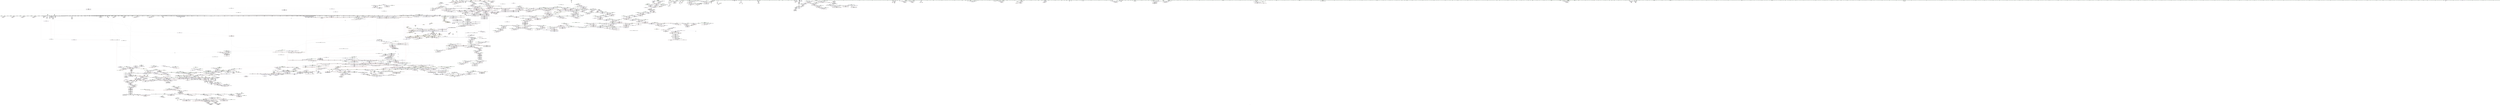 digraph "SVFG" {
	label="SVFG";

	Node0x5578f5527190 [shape=record,color=grey,label="{NodeID: 0\nNullPtr}"];
	Node0x5578f5527190 -> Node0x5578f5e1c6a0[style=solid];
	Node0x5578f5527190 -> Node0x5578f5e1c7a0[style=solid];
	Node0x5578f5527190 -> Node0x5578f5e1c870[style=solid];
	Node0x5578f5527190 -> Node0x5578f5e1c940[style=solid];
	Node0x5578f5527190 -> Node0x5578f5e1ca10[style=solid];
	Node0x5578f5527190 -> Node0x5578f5e1cae0[style=solid];
	Node0x5578f5527190 -> Node0x5578f5e1cbb0[style=solid];
	Node0x5578f5527190 -> Node0x5578f5e1cc80[style=solid];
	Node0x5578f5527190 -> Node0x5578f5e1cd50[style=solid];
	Node0x5578f5527190 -> Node0x5578f5e1ce20[style=solid];
	Node0x5578f5527190 -> Node0x5578f5e1cef0[style=solid];
	Node0x5578f5527190 -> Node0x5578f5e1cfc0[style=solid];
	Node0x5578f5527190 -> Node0x5578f5e1d090[style=solid];
	Node0x5578f5527190 -> Node0x5578f5e1d160[style=solid];
	Node0x5578f5527190 -> Node0x5578f5e1d230[style=solid];
	Node0x5578f5527190 -> Node0x5578f5e1d300[style=solid];
	Node0x5578f5527190 -> Node0x5578f5e1d3d0[style=solid];
	Node0x5578f5527190 -> Node0x5578f5e1d4a0[style=solid];
	Node0x5578f5527190 -> Node0x5578f5e1d570[style=solid];
	Node0x5578f5527190 -> Node0x5578f5e1d640[style=solid];
	Node0x5578f5527190 -> Node0x5578f5e1d710[style=solid];
	Node0x5578f5527190 -> Node0x5578f5e1d7e0[style=solid];
	Node0x5578f5527190 -> Node0x5578f5e1d8b0[style=solid];
	Node0x5578f5527190 -> Node0x5578f5e1d980[style=solid];
	Node0x5578f5527190 -> Node0x5578f5e1da50[style=solid];
	Node0x5578f5527190 -> Node0x5578f5e1db20[style=solid];
	Node0x5578f5527190 -> Node0x5578f5e1dbf0[style=solid];
	Node0x5578f5527190 -> Node0x5578f5e1dcc0[style=solid];
	Node0x5578f5527190 -> Node0x5578f5e1dd90[style=solid];
	Node0x5578f5527190 -> Node0x5578f5e1de60[style=solid];
	Node0x5578f5527190 -> Node0x5578f5e1df30[style=solid];
	Node0x5578f5527190 -> Node0x5578f5e1e000[style=solid];
	Node0x5578f5527190 -> Node0x5578f5e1e0d0[style=solid];
	Node0x5578f5527190 -> Node0x5578f5e1e1a0[style=solid];
	Node0x5578f5527190 -> Node0x5578f5e1e270[style=solid];
	Node0x5578f5527190 -> Node0x5578f5e1e340[style=solid];
	Node0x5578f5527190 -> Node0x5578f5e1e410[style=solid];
	Node0x5578f5527190 -> Node0x5578f5e1e4e0[style=solid];
	Node0x5578f5527190 -> Node0x5578f5e1e5b0[style=solid];
	Node0x5578f5527190 -> Node0x5578f5e1e680[style=solid];
	Node0x5578f5527190 -> Node0x5578f5e1e750[style=solid];
	Node0x5578f5527190 -> Node0x5578f5e1e820[style=solid];
	Node0x5578f5527190 -> Node0x5578f5e1e8f0[style=solid];
	Node0x5578f5527190 -> Node0x5578f5e1e9c0[style=solid];
	Node0x5578f5527190 -> Node0x5578f5e1ea90[style=solid];
	Node0x5578f5527190 -> Node0x5578f5e1eb60[style=solid];
	Node0x5578f5527190 -> Node0x5578f5e1ec30[style=solid];
	Node0x5578f5527190 -> Node0x5578f5e1ed00[style=solid];
	Node0x5578f5527190 -> Node0x5578f5e1edd0[style=solid];
	Node0x5578f5527190 -> Node0x5578f5e1eea0[style=solid];
	Node0x5578f5527190 -> Node0x5578f5e1ef70[style=solid];
	Node0x5578f5527190 -> Node0x5578f5e1f040[style=solid];
	Node0x5578f5527190 -> Node0x5578f5e1f110[style=solid];
	Node0x5578f5527190 -> Node0x5578f5e1f1e0[style=solid];
	Node0x5578f5527190 -> Node0x5578f5e1f2b0[style=solid];
	Node0x5578f5527190 -> Node0x5578f5e1f380[style=solid];
	Node0x5578f5527190 -> Node0x5578f5e1f450[style=solid];
	Node0x5578f5527190 -> Node0x5578f5e1f520[style=solid];
	Node0x5578f5527190 -> Node0x5578f5e1f5f0[style=solid];
	Node0x5578f5527190 -> Node0x5578f5e1f6c0[style=solid];
	Node0x5578f5527190 -> Node0x5578f5e1f790[style=solid];
	Node0x5578f5527190 -> Node0x5578f5e1f860[style=solid];
	Node0x5578f5527190 -> Node0x5578f5e1f930[style=solid];
	Node0x5578f5527190 -> Node0x5578f5e1fa00[style=solid];
	Node0x5578f5527190 -> Node0x5578f5e1fad0[style=solid];
	Node0x5578f5527190 -> Node0x5578f5e1fba0[style=solid];
	Node0x5578f5527190 -> Node0x5578f5e1fc70[style=solid];
	Node0x5578f5527190 -> Node0x5578f5e1fd40[style=solid];
	Node0x5578f5527190 -> Node0x5578f5e1fe10[style=solid];
	Node0x5578f5527190 -> Node0x5578f5e1fee0[style=solid];
	Node0x5578f5527190 -> Node0x5578f5e1ffb0[style=solid];
	Node0x5578f5527190 -> Node0x5578f5e20080[style=solid];
	Node0x5578f5527190 -> Node0x5578f5e20150[style=solid];
	Node0x5578f5527190 -> Node0x5578f5e20220[style=solid];
	Node0x5578f5527190 -> Node0x5578f5e202f0[style=solid];
	Node0x5578f5527190 -> Node0x5578f5e203c0[style=solid];
	Node0x5578f5527190 -> Node0x5578f5e20490[style=solid];
	Node0x5578f5527190 -> Node0x5578f5e20560[style=solid];
	Node0x5578f5527190 -> Node0x5578f5e20630[style=solid];
	Node0x5578f5527190 -> Node0x5578f5e20700[style=solid];
	Node0x5578f5527190 -> Node0x5578f5e207d0[style=solid];
	Node0x5578f5527190 -> Node0x5578f5e208a0[style=solid];
	Node0x5578f5527190 -> Node0x5578f5e20970[style=solid];
	Node0x5578f5527190 -> Node0x5578f5e20a40[style=solid];
	Node0x5578f5527190 -> Node0x5578f5e20b10[style=solid];
	Node0x5578f5527190 -> Node0x5578f5e20be0[style=solid];
	Node0x5578f5527190 -> Node0x5578f5e20cb0[style=solid];
	Node0x5578f5527190 -> Node0x5578f5e20d80[style=solid];
	Node0x5578f5527190 -> Node0x5578f5e20e50[style=solid];
	Node0x5578f5527190 -> Node0x5578f5e20f20[style=solid];
	Node0x5578f5527190 -> Node0x5578f5e20ff0[style=solid];
	Node0x5578f5527190 -> Node0x5578f5e210c0[style=solid];
	Node0x5578f5527190 -> Node0x5578f5e21190[style=solid];
	Node0x5578f5527190 -> Node0x5578f5e21260[style=solid];
	Node0x5578f5527190 -> Node0x5578f5e21330[style=solid];
	Node0x5578f5527190 -> Node0x5578f5e21400[style=solid];
	Node0x5578f5527190 -> Node0x5578f5e214d0[style=solid];
	Node0x5578f5527190 -> Node0x5578f5e215a0[style=solid];
	Node0x5578f5527190 -> Node0x5578f5e21670[style=solid];
	Node0x5578f5527190 -> Node0x5578f5e21740[style=solid];
	Node0x5578f5527190 -> Node0x5578f5e21810[style=solid];
	Node0x5578f5527190 -> Node0x5578f5e218e0[style=solid];
	Node0x5578f5527190 -> Node0x5578f5e219b0[style=solid];
	Node0x5578f5527190 -> Node0x5578f5e21a80[style=solid];
	Node0x5578f5527190 -> Node0x5578f5e21b50[style=solid];
	Node0x5578f5527190 -> Node0x5578f5e21c20[style=solid];
	Node0x5578f5527190 -> Node0x5578f5e21cf0[style=solid];
	Node0x5578f5527190 -> Node0x5578f5e21dc0[style=solid];
	Node0x5578f5527190 -> Node0x5578f5e21e90[style=solid];
	Node0x5578f5527190 -> Node0x5578f5e21f60[style=solid];
	Node0x5578f5527190 -> Node0x5578f5e22030[style=solid];
	Node0x5578f5527190 -> Node0x5578f5e22100[style=solid];
	Node0x5578f5527190 -> Node0x5578f5e221d0[style=solid];
	Node0x5578f5527190 -> Node0x5578f5e222a0[style=solid];
	Node0x5578f5527190 -> Node0x5578f5e22370[style=solid];
	Node0x5578f5527190 -> Node0x5578f5e22440[style=solid];
	Node0x5578f5527190 -> Node0x5578f5e55410[style=solid];
	Node0x5578f5527190 -> Node0x5578f5e2bfa0[style=solid];
	Node0x5578f5527190 -> Node0x5578f5e68be0[style=solid];
	Node0x5578f5527190 -> Node0x5578f5eb2440[style=solid];
	Node0x5578f5527190 -> Node0x5578f5eb25c0[style=solid];
	Node0x5578f5527190 -> Node0x5578f5eb2d40[style=solid];
	Node0x5578f5527190 -> Node0x5578f5eb2ec0[style=solid];
	Node0x5578f5527190 -> Node0x5578f5eb3640[style=solid];
	Node0x5578f5527190 -> Node0x5578f5eb3940[style=solid];
	Node0x5578f5527190 -> Node0x5578f5eb3ac0[style=solid];
	Node0x5578f5527190:s64 -> Node0x5578f60686b0[style=solid,color=red];
	Node0x5578f5e28520 [shape=record,color=blue,label="{NodeID: 1550\n529\<--515\nretval\<--\nmain\n}"];
	Node0x5578f5e28520 -> Node0x5578f5e43b40[style=dashed];
	Node0x5578f5e06440 [shape=record,color=green,label="{NodeID: 443\n2586\<--2587\n__t.addr\<--__t.addr_field_insensitive\n_ZSt7forwardIRPSt18_Rb_tree_node_baseEOT_RNSt16remove_referenceIS3_E4typeE\n}"];
	Node0x5578f5e06440 -> Node0x5578f5e4e9f0[style=solid];
	Node0x5578f5e06440 -> Node0x5578f5e6b550[style=solid];
	Node0x5578f6060aa0 [shape=record,color=black,label="{NodeID: 4207\n1661 = PHI(1764, )\n}"];
	Node0x5578f6060aa0 -> Node0x5578f5e2eec0[style=solid];
	Node0x5578f5e5fd00 [shape=record,color=black,label="{NodeID: 3100\nMR_707V_3 = PHI(MR_707V_5, MR_707V_2, )\npts\{3165 \}\n}"];
	Node0x5578f5e5fd00 -> Node0x5578f5e52af0[style=dashed];
	Node0x5578f5e5fd00 -> Node0x5578f5e52bc0[style=dashed];
	Node0x5578f5e5fd00 -> Node0x5578f5e52c90[style=dashed];
	Node0x5578f5e5fd00 -> Node0x5578f5e52d60[style=dashed];
	Node0x5578f5e5fd00 -> Node0x5578f5e52e30[style=dashed];
	Node0x5578f5e5fd00 -> Node0x5578f5e6efd0[style=dashed];
	Node0x5578f5e5fd00 -> Node0x5578f5e6f0a0[style=dashed];
	Node0x5578f5e15a00 [shape=record,color=purple,label="{NodeID: 886\n352\<--331\ncoerce.dive\<--agg.tmp\n_Z7containNSt7__cxx1112basic_stringIcSt11char_traitsIcESaIcEEES4_\n}"];
	Node0x5578f5e15a00 -> Node0x5578f5e567c0[style=solid];
	Node0x5578f5e4c220 [shape=record,color=red,label="{NodeID: 1329\n2274\<--2253\nthis1\<--this.addr\n_ZNSt8_Rb_treeINSt7__cxx1112basic_stringIcSt11char_traitsIcESaIcEEES5_St9_IdentityIS5_ESt4lessIS5_ESaIS5_EE10_M_insert_IRKS5_NSB_11_Alloc_nodeEEESt17_Rb_tree_iteratorIS5_EPSt18_Rb_tree_node_baseSJ_OT_RT0_\n|{|<s3>233}}"];
	Node0x5578f5e4c220 -> Node0x5578f5e3d340[style=solid];
	Node0x5578f5e4c220 -> Node0x5578f5e3d410[style=solid];
	Node0x5578f5e4c220 -> Node0x5578f5e3d4e0[style=solid];
	Node0x5578f5e4c220:s3 -> Node0x5578f60767d0[style=solid,color=red];
	Node0x5578f5dfe820 [shape=record,color=green,label="{NodeID: 222\n1195\<--1196\n__y\<--__y_field_insensitive\n_ZNSt8_Rb_treeINSt7__cxx1112basic_stringIcSt11char_traitsIcESaIcEEES5_St9_IdentityIS5_ESt4lessIS5_ESaIS5_EE8_M_eraseEPSt13_Rb_tree_nodeIS5_E\n}"];
	Node0x5578f5dfe820 -> Node0x5578f5e46990[style=solid];
	Node0x5578f5dfe820 -> Node0x5578f5e2c6f0[style=solid];
	Node0x5578f5eb16c0 [shape=record,color=grey,label="{NodeID: 2879\n822 = Binary(140, 821, )\n}"];
	Node0x5578f5eb16c0 -> Node0x5578f5e2a4d0[style=solid];
	Node0x5578f5e6ab90 [shape=record,color=blue,label="{NodeID: 1772\n2496\<--2495\nthis.addr\<--this\n_ZNSt17_Rb_tree_iteratorINSt7__cxx1112basic_stringIcSt11char_traitsIcESaIcEEEEmmEv\n}"];
	Node0x5578f5e6ab90 -> Node0x5578f5e4e030[style=dashed];
	Node0x5578f5e22610 [shape=record,color=black,label="{NodeID: 665\n79\<--78\nconv\<--\n_ZSt4acosIiEN9__gnu_cxx11__enable_ifIXsr12__is_integerIT_EE7__valueEdE6__typeES2_\n}"];
	Node0x5578f6079b50 [shape=record,color=black,label="{NodeID: 4429\n1396 = PHI(1389, )\n0th arg _ZN9__gnu_cxx16__aligned_membufINSt7__cxx1112basic_stringIcSt11char_traitsIcESaIcEEEE7_M_addrEv }"];
	Node0x5578f6079b50 -> Node0x5578f5e2d660[style=solid];
	Node0x5578f5e40e90 [shape=record,color=purple,label="{NodeID: 1108\n3263\<--3262\n_M_header\<--\n_ZNSt8_Rb_treeINSt7__cxx1112basic_stringIcSt11char_traitsIcESaIcEEES5_St9_IdentityIS5_ESt4lessIS5_ESaIS5_EE3endEv\n|{<s0>328}}"];
	Node0x5578f5e40e90:s0 -> Node0x5578f605bdf0[style=solid,color=red];
	Node0x5578f5527220 [shape=record,color=green,label="{NodeID: 1\n7\<--1\n__dso_handle\<--dummyObj\nGlob }"];
	Node0x5578f5e285f0 [shape=record,color=blue,label="{NodeID: 1551\n533\<--606\ntc\<--\nmain\n}"];
	Node0x5578f5e285f0 -> Node0x5578f5f27a30[style=dashed];
	Node0x5578f5e06510 [shape=record,color=green,label="{NodeID: 444\n2595\<--2596\n__x.addr\<--__x.addr_field_insensitive\n_ZNSt8_Rb_treeINSt7__cxx1112basic_stringIcSt11char_traitsIcESaIcEEES5_St9_IdentityIS5_ESt4lessIS5_ESaIS5_EE8_S_valueEPKSt18_Rb_tree_node_base\n}"];
	Node0x5578f5e06510 -> Node0x5578f5e4eac0[style=solid];
	Node0x5578f5e06510 -> Node0x5578f5e6b620[style=solid];
	Node0x5578f6060c70 [shape=record,color=black,label="{NodeID: 4208\n1669 = PHI()\n}"];
	Node0x5578f5e60200 [shape=record,color=black,label="{NodeID: 3101\nMR_709V_3 = PHI(MR_709V_5, MR_709V_2, )\npts\{3167 \}\n}"];
	Node0x5578f5e60200 -> Node0x5578f5e52f00[style=dashed];
	Node0x5578f5e60200 -> Node0x5578f5e6ef00[style=dashed];
	Node0x5578f5e60200 -> Node0x5578f5e60200[style=dashed];
	Node0x5578f5e15ad0 [shape=record,color=purple,label="{NodeID: 887\n364\<--331\ncoerce.dive10\<--agg.tmp\n_Z7containNSt7__cxx1112basic_stringIcSt11char_traitsIcESaIcEEES4_\n}"];
	Node0x5578f5e15ad0 -> Node0x5578f5e42d70[style=solid];
	Node0x5578f5e4c2f0 [shape=record,color=red,label="{NodeID: 1330\n2275\<--2255\n\<--__x.addr\n_ZNSt8_Rb_treeINSt7__cxx1112basic_stringIcSt11char_traitsIcESaIcEEES5_St9_IdentityIS5_ESt4lessIS5_ESaIS5_EE10_M_insert_IRKS5_NSB_11_Alloc_nodeEEESt17_Rb_tree_iteratorIS5_EPSt18_Rb_tree_node_baseSJ_OT_RT0_\n}"];
	Node0x5578f5e4c2f0 -> Node0x5578f5eb3640[style=solid];
	Node0x5578f5dfe8f0 [shape=record,color=green,label="{NodeID: 223\n1207\<--1208\n_ZNSt8_Rb_treeINSt7__cxx1112basic_stringIcSt11char_traitsIcESaIcEEES5_St9_IdentityIS5_ESt4lessIS5_ESaIS5_EE8_S_rightEPSt18_Rb_tree_node_base\<--_ZNSt8_Rb_treeINSt7__cxx1112basic_stringIcSt11char_traitsIcESaIcEEES5_St9_IdentityIS5_ESt4lessIS5_ESaIS5_EE8_S_rightEPSt18_Rb_tree_node_base_field_insensitive\n}"];
	Node0x5578f5eb1840 [shape=record,color=grey,label="{NodeID: 2880\n2762 = Binary(2761, 2763, )\n}"];
	Node0x5578f5e6ac60 [shape=record,color=blue,label="{NodeID: 1773\n2505\<--2502\n_M_node2\<--call\n_ZNSt17_Rb_tree_iteratorINSt7__cxx1112basic_stringIcSt11char_traitsIcESaIcEEEEmmEv\n|{<s0>228}}"];
	Node0x5578f5e6ac60:s0 -> Node0x5578f5f27030[style=dashed,color=blue];
	Node0x5578f5e226e0 [shape=record,color=black,label="{NodeID: 666\n73\<--80\n_ZSt4acosIiEN9__gnu_cxx11__enable_ifIXsr12__is_integerIT_EE7__valueEdE6__typeES2__ret\<--call\n_ZSt4acosIiEN9__gnu_cxx11__enable_ifIXsr12__is_integerIT_EE7__valueEdE6__typeES2_\n|{<s0>3}}"];
	Node0x5578f5e226e0:s0 -> Node0x5578f606fe10[style=solid,color=blue];
	Node0x5578f6079c90 [shape=record,color=black,label="{NodeID: 4430\n2626 = PHI(2613, )\n0th arg _ZNSt8_Rb_treeINSt7__cxx1112basic_stringIcSt11char_traitsIcESaIcEEES5_St9_IdentityIS5_ESt4lessIS5_ESaIS5_EE14_M_create_nodeIJRKS5_EEEPSt13_Rb_tree_nodeIS5_EDpOT_ }"];
	Node0x5578f6079c90 -> Node0x5578f5e6b890[style=solid];
	Node0x5578f5e40f60 [shape=record,color=purple,label="{NodeID: 1109\n3276\<--3273\n_M_impl\<--this1\n_ZNSt8_Rb_treeINSt7__cxx1112basic_stringIcSt11char_traitsIcESaIcEEES5_St9_IdentityIS5_ESt4lessIS5_ESaIS5_EE5clearEv\n}"];
	Node0x5578f5e40f60 -> Node0x5578f5e14ad0[style=solid];
	Node0x5578f5d99c00 [shape=record,color=green,label="{NodeID: 2\n9\<--1\n\<--dummyObj\nCan only get source location for instruction, argument, global var or function.}"];
	Node0x5578f5e286c0 [shape=record,color=blue,label="{NodeID: 1552\n541\<--515\nk\<--\nmain\n}"];
	Node0x5578f5e286c0 -> Node0x5578f5e441c0[style=dashed];
	Node0x5578f5e286c0 -> Node0x5578f5e44290[style=dashed];
	Node0x5578f5e286c0 -> Node0x5578f5e2a400[style=dashed];
	Node0x5578f5e286c0 -> Node0x5578f5f27f30[style=dashed];
	Node0x5578f5e065e0 [shape=record,color=green,label="{NodeID: 445\n2605\<--2606\nthis.addr\<--this.addr_field_insensitive\n_ZNKSt8_Rb_treeINSt7__cxx1112basic_stringIcSt11char_traitsIcESaIcEEES5_St9_IdentityIS5_ESt4lessIS5_ESaIS5_EE11_Alloc_nodeclIRKS5_EEPSt13_Rb_tree_nodeIS5_EOT_\n}"];
	Node0x5578f5e065e0 -> Node0x5578f5e4eb90[style=solid];
	Node0x5578f5e065e0 -> Node0x5578f5e6b6f0[style=solid];
	Node0x5578f6060d40 [shape=record,color=black,label="{NodeID: 4209\n1680 = PHI()\n}"];
	Node0x5578f5e15ba0 [shape=record,color=purple,label="{NodeID: 888\n361\<--333\ncoerce.dive8\<--agg.tmp3\n_Z7containNSt7__cxx1112basic_stringIcSt11char_traitsIcESaIcEEES4_\n}"];
	Node0x5578f5e15ba0 -> Node0x5578f5e56960[style=solid];
	Node0x5578f5e4c3c0 [shape=record,color=red,label="{NodeID: 1331\n2278\<--2257\n\<--__p.addr\n_ZNSt8_Rb_treeINSt7__cxx1112basic_stringIcSt11char_traitsIcESaIcEEES5_St9_IdentityIS5_ESt4lessIS5_ESaIS5_EE10_M_insert_IRKS5_NSB_11_Alloc_nodeEEESt17_Rb_tree_iteratorIS5_EPSt18_Rb_tree_node_baseSJ_OT_RT0_\n}"];
	Node0x5578f5e4c3c0 -> Node0x5578f5eb37c0[style=solid];
	Node0x5578f5dfe9f0 [shape=record,color=green,label="{NodeID: 224\n1213\<--1214\n_ZNSt8_Rb_treeINSt7__cxx1112basic_stringIcSt11char_traitsIcESaIcEEES5_St9_IdentityIS5_ESt4lessIS5_ESaIS5_EE7_S_leftEPSt18_Rb_tree_node_base\<--_ZNSt8_Rb_treeINSt7__cxx1112basic_stringIcSt11char_traitsIcESaIcEEES5_St9_IdentityIS5_ESt4lessIS5_ESaIS5_EE7_S_leftEPSt18_Rb_tree_node_base_field_insensitive\n}"];
	Node0x5578f5eb19c0 [shape=record,color=grey,label="{NodeID: 2881\n813 = Binary(812, 606, )\n}"];
	Node0x5578f5eb19c0 -> Node0x5578f5e2a400[style=solid];
	Node0x5578f5e6ad30 [shape=record,color=blue,label="{NodeID: 1774\n2510\<--2509\n__x.addr\<--__x\n_ZNSt8_Rb_treeINSt7__cxx1112basic_stringIcSt11char_traitsIcESaIcEEES5_St9_IdentityIS5_ESt4lessIS5_ESaIS5_EE6_S_keyEPKSt18_Rb_tree_node_base\n}"];
	Node0x5578f5e6ad30 -> Node0x5578f5e4e1d0[style=dashed];
	Node0x5578f5e227b0 [shape=record,color=black,label="{NodeID: 667\n1736\<--169\n_ZN9__gnu_cxx17__is_null_pointerINS_17__normal_iteratorIPcNSt7__cxx1112basic_stringIcSt11char_traitsIcESaIcEEEEEEEbT__ret\<--\n_ZN9__gnu_cxx17__is_null_pointerINS_17__normal_iteratorIPcNSt7__cxx1112basic_stringIcSt11char_traitsIcESaIcEEEEEEEbT_\n|{<s0>174}}"];
	Node0x5578f5e227b0:s0 -> Node0x5578f6060850[style=solid,color=blue];
	Node0x5578f6079dd0 [shape=record,color=black,label="{NodeID: 4431\n2627 = PHI(2615, )\n1st arg _ZNSt8_Rb_treeINSt7__cxx1112basic_stringIcSt11char_traitsIcESaIcEEES5_St9_IdentityIS5_ESt4lessIS5_ESaIS5_EE14_M_create_nodeIJRKS5_EEEPSt13_Rb_tree_nodeIS5_EDpOT_ }"];
	Node0x5578f6079dd0 -> Node0x5578f5e6b960[style=solid];
	Node0x5578f5e41030 [shape=record,color=purple,label="{NodeID: 1110\n3278\<--3277\nadd.ptr\<--\n_ZNSt8_Rb_treeINSt7__cxx1112basic_stringIcSt11char_traitsIcESaIcEEES5_St9_IdentityIS5_ESt4lessIS5_ESaIS5_EE5clearEv\n}"];
	Node0x5578f5e41030 -> Node0x5578f5e14ba0[style=solid];
	Node0x5578f5df6020 [shape=record,color=green,label="{NodeID: 3\n12\<--1\n\<--dummyObj\nCan only get source location for instruction, argument, global var or function.}"];
	Node0x5578f5e28790 [shape=record,color=blue,label="{NodeID: 1553\n549\<--606\nins\<--\nmain\n}"];
	Node0x5578f5e28790 -> Node0x5578f5e44500[style=dashed];
	Node0x5578f5e28790 -> Node0x5578f5e28790[style=dashed];
	Node0x5578f5e28790 -> Node0x5578f5e28ad0[style=dashed];
	Node0x5578f5e28790 -> Node0x5578f5f28430[style=dashed];
	Node0x5578f5e28790 -> Node0x5578f5f40d60[style=dashed];
	Node0x5578f5e066b0 [shape=record,color=green,label="{NodeID: 446\n2607\<--2608\n__arg.addr\<--__arg.addr_field_insensitive\n_ZNKSt8_Rb_treeINSt7__cxx1112basic_stringIcSt11char_traitsIcESaIcEEES5_St9_IdentityIS5_ESt4lessIS5_ESaIS5_EE11_Alloc_nodeclIRKS5_EEPSt13_Rb_tree_nodeIS5_EOT_\n}"];
	Node0x5578f5e066b0 -> Node0x5578f5e4ec60[style=solid];
	Node0x5578f5e066b0 -> Node0x5578f5e6b7c0[style=solid];
	Node0x5578f6060e10 [shape=record,color=black,label="{NodeID: 4210\n1704 = PHI()\n}"];
	Node0x5578f5e15c70 [shape=record,color=purple,label="{NodeID: 889\n366\<--333\ncoerce.dive11\<--agg.tmp3\n_Z7containNSt7__cxx1112basic_stringIcSt11char_traitsIcESaIcEEES4_\n}"];
	Node0x5578f5e15c70 -> Node0x5578f5e42e40[style=solid];
	Node0x5578f5e4c490 [shape=record,color=red,label="{NodeID: 1332\n2287\<--2257\n\<--__p.addr\n_ZNSt8_Rb_treeINSt7__cxx1112basic_stringIcSt11char_traitsIcESaIcEEES5_St9_IdentityIS5_ESt4lessIS5_ESaIS5_EE10_M_insert_IRKS5_NSB_11_Alloc_nodeEEESt17_Rb_tree_iteratorIS5_EPSt18_Rb_tree_node_baseSJ_OT_RT0_\n|{<s0>235}}"];
	Node0x5578f5e4c490:s0 -> Node0x5578f607fb10[style=solid,color=red];
	Node0x5578f5dfeaf0 [shape=record,color=green,label="{NodeID: 225\n1218\<--1219\n_ZNSt8_Rb_treeINSt7__cxx1112basic_stringIcSt11char_traitsIcESaIcEEES5_St9_IdentityIS5_ESt4lessIS5_ESaIS5_EE12_M_drop_nodeEPSt13_Rb_tree_nodeIS5_E\<--_ZNSt8_Rb_treeINSt7__cxx1112basic_stringIcSt11char_traitsIcESaIcEEES5_St9_IdentityIS5_ESt4lessIS5_ESaIS5_EE12_M_drop_nodeEPSt13_Rb_tree_nodeIS5_E_field_insensitive\n}"];
	Node0x5578f5eb1b40 [shape=record,color=grey,label="{NodeID: 2882\n2320 = Binary(2319, 140, )\n}"];
	Node0x5578f5eb1b40 -> Node0x5578f5e698e0[style=solid];
	Node0x5578f5e6ae00 [shape=record,color=blue,label="{NodeID: 1775\n2525\<--2522\nthis.addr\<--this\n_ZNSt4pairIPSt18_Rb_tree_node_baseS1_EC2IRS1_Lb1EEEOT_RKS1_\n}"];
	Node0x5578f5e6ae00 -> Node0x5578f5e4e2a0[style=dashed];
	Node0x5578f5e22880 [shape=record,color=black,label="{NodeID: 668\n284\<--275\nfrombool\<--b\n_Z9to_stringB5cxx11b\n}"];
	Node0x5578f5e22880 -> Node0x5578f5e56480[style=solid];
	Node0x5578f6079f10 [shape=record,color=black,label="{NodeID: 4432\n2464 = PHI(2112, 2112, )\n0th arg _ZNSt4pairIPSt18_Rb_tree_node_baseS1_EC2IRPSt13_Rb_tree_nodeINSt7__cxx1112basic_stringIcSt11char_traitsIcESaIcEEEERS1_Lb1EEEOT_OT0_ }"];
	Node0x5578f6079f10 -> Node0x5578f5e6a780[style=solid];
	Node0x5578f5e41100 [shape=record,color=purple,label="{NodeID: 1111\n3295\<--3289\ncoerce.dive\<--__position\n_ZNSt8_Rb_treeINSt7__cxx1112basic_stringIcSt11char_traitsIcESaIcEEES5_St9_IdentityIS5_ESt4lessIS5_ESaIS5_EE12_M_erase_auxESt23_Rb_tree_const_iteratorIS5_E\n}"];
	Node0x5578f5e41100 -> Node0x5578f5e6f8c0[style=solid];
	Node0x5578f5df6360 [shape=record,color=green,label="{NodeID: 4\n15\<--1\n\<--dummyObj\nCan only get source location for instruction, argument, global var or function.}"];
	Node0x5578f5e28860 [shape=record,color=blue,label="{NodeID: 1554\n551\<--539\n__range3\<--arr\nmain\n}"];
	Node0x5578f5e28860 -> Node0x5578f5e445d0[style=dashed];
	Node0x5578f5e28860 -> Node0x5578f5e446a0[style=dashed];
	Node0x5578f5e28860 -> Node0x5578f5e28860[style=dashed];
	Node0x5578f5e28860 -> Node0x5578f5f28930[style=dashed];
	Node0x5578f5e06780 [shape=record,color=green,label="{NodeID: 447\n2617\<--2618\n_ZNSt8_Rb_treeINSt7__cxx1112basic_stringIcSt11char_traitsIcESaIcEEES5_St9_IdentityIS5_ESt4lessIS5_ESaIS5_EE14_M_create_nodeIJRKS5_EEEPSt13_Rb_tree_nodeIS5_EDpOT_\<--_ZNSt8_Rb_treeINSt7__cxx1112basic_stringIcSt11char_traitsIcESaIcEEES5_St9_IdentityIS5_ESt4lessIS5_ESaIS5_EE14_M_create_nodeIJRKS5_EEEPSt13_Rb_tree_nodeIS5_EDpOT__field_insensitive\n}"];
	Node0x5578f6060ee0 [shape=record,color=black,label="{NodeID: 4211\n1753 = PHI(1823, )\n}"];
	Node0x5578f6060ee0 -> Node0x5578f5e49710[style=solid];
	Node0x5578f5e15d40 [shape=record,color=purple,label="{NodeID: 890\n355\<--335\ncoerce.dive5\<--ref.tmp\n_Z7containNSt7__cxx1112basic_stringIcSt11char_traitsIcESaIcEEES4_\n}"];
	Node0x5578f5e15d40 -> Node0x5578f5e56890[style=solid];
	Node0x5578f5e4c560 [shape=record,color=red,label="{NodeID: 1333\n2305\<--2257\n\<--__p.addr\n_ZNSt8_Rb_treeINSt7__cxx1112basic_stringIcSt11char_traitsIcESaIcEEES5_St9_IdentityIS5_ESt4lessIS5_ESaIS5_EE10_M_insert_IRKS5_NSB_11_Alloc_nodeEEESt17_Rb_tree_iteratorIS5_EPSt18_Rb_tree_node_baseSJ_OT_RT0_\n}"];
	Node0x5578f5dfebf0 [shape=record,color=green,label="{NodeID: 226\n1226\<--1227\nthis.addr\<--this.addr_field_insensitive\n_ZNSt8_Rb_treeINSt7__cxx1112basic_stringIcSt11char_traitsIcESaIcEEES5_St9_IdentityIS5_ESt4lessIS5_ESaIS5_EE8_M_beginEv\n}"];
	Node0x5578f5dfebf0 -> Node0x5578f5e46a60[style=solid];
	Node0x5578f5dfebf0 -> Node0x5578f5e2c890[style=solid];
	Node0x5578f5eb1cc0 [shape=record,color=grey,label="{NodeID: 2883\n865 = Binary(864, 606, )\n}"];
	Node0x5578f5eb1cc0 -> Node0x5578f5e2aa80[style=solid];
	Node0x5578f5e6aed0 [shape=record,color=blue,label="{NodeID: 1776\n2527\<--2523\n__x.addr\<--__x\n_ZNSt4pairIPSt18_Rb_tree_node_baseS1_EC2IRS1_Lb1EEEOT_RKS1_\n}"];
	Node0x5578f5e6aed0 -> Node0x5578f5e4e370[style=dashed];
	Node0x5578f5e22950 [shape=record,color=black,label="{NodeID: 669\n287\<--286\ntobool\<--\n_Z9to_stringB5cxx11b\n}"];
	Node0x5578f607a120 [shape=record,color=black,label="{NodeID: 4433\n2465 = PHI(2118, 2118, )\n1st arg _ZNSt4pairIPSt18_Rb_tree_node_baseS1_EC2IRPSt13_Rb_tree_nodeINSt7__cxx1112basic_stringIcSt11char_traitsIcESaIcEEEERS1_Lb1EEEOT_OT0_ }"];
	Node0x5578f607a120 -> Node0x5578f5e6a850[style=solid];
	Node0x5578f5e411d0 [shape=record,color=purple,label="{NodeID: 1112\n3299\<--3289\n_M_node\<--__position\n_ZNSt8_Rb_treeINSt7__cxx1112basic_stringIcSt11char_traitsIcESaIcEEES5_St9_IdentityIS5_ESt4lessIS5_ESaIS5_EE12_M_erase_auxESt23_Rb_tree_const_iteratorIS5_E\n}"];
	Node0x5578f5e411d0 -> Node0x5578f5e53b30[style=solid];
	Node0x5578f5df6420 [shape=record,color=green,label="{NodeID: 5\n18\<--1\n\<--dummyObj\nCan only get source location for instruction, argument, global var or function.}"];
	Node0x5578f5e28930 [shape=record,color=blue,label="{NodeID: 1555\n634\<--631\ncoerce.dive\<--call7\nmain\n}"];
	Node0x5578f5e28930 -> Node0x5578f5f31b80[style=dashed];
	Node0x5578f5e06880 [shape=record,color=green,label="{NodeID: 448\n2628\<--2629\nthis.addr\<--this.addr_field_insensitive\n_ZNSt8_Rb_treeINSt7__cxx1112basic_stringIcSt11char_traitsIcESaIcEEES5_St9_IdentityIS5_ESt4lessIS5_ESaIS5_EE14_M_create_nodeIJRKS5_EEEPSt13_Rb_tree_nodeIS5_EDpOT_\n}"];
	Node0x5578f5e06880 -> Node0x5578f5e4ee00[style=solid];
	Node0x5578f5e06880 -> Node0x5578f5e6b890[style=solid];
	Node0x5578f60610b0 [shape=record,color=black,label="{NodeID: 4212\n1758 = PHI(1823, )\n}"];
	Node0x5578f60610b0 -> Node0x5578f5e497e0[style=solid];
	Node0x5578f5e15e10 [shape=record,color=purple,label="{NodeID: 891\n418\<--399\ncoerce.dive\<--retval\n_ZNK9__gnu_cxx17__normal_iteratorIPcNSt7__cxx1112basic_stringIcSt11char_traitsIcESaIcEEEEplEl\n}"];
	Node0x5578f5e15e10 -> Node0x5578f5e43180[style=solid];
	Node0x5578f5e4c630 [shape=record,color=red,label="{NodeID: 1334\n2285\<--2259\n\<--__v.addr\n_ZNSt8_Rb_treeINSt7__cxx1112basic_stringIcSt11char_traitsIcESaIcEEES5_St9_IdentityIS5_ESt4lessIS5_ESaIS5_EE10_M_insert_IRKS5_NSB_11_Alloc_nodeEEESt17_Rb_tree_iteratorIS5_EPSt18_Rb_tree_node_baseSJ_OT_RT0_\n|{<s0>234}}"];
	Node0x5578f5e4c630:s0 -> Node0x5578f60677e0[style=solid,color=red];
	Node0x5578f5e07110 [shape=record,color=green,label="{NodeID: 227\n1241\<--1242\nthis.addr\<--this.addr_field_insensitive\n_ZNSt8_Rb_treeINSt7__cxx1112basic_stringIcSt11char_traitsIcESaIcEEES5_St9_IdentityIS5_ESt4lessIS5_ESaIS5_EE13_Rb_tree_implIS9_Lb1EED2Ev\n}"];
	Node0x5578f5e07110 -> Node0x5578f5e46c00[style=solid];
	Node0x5578f5e07110 -> Node0x5578f5e2c960[style=solid];
	Node0x5578f5eb1e40 [shape=record,color=grey,label="{NodeID: 2884\n2914 = Binary(2912, 2913, )\n}"];
	Node0x5578f5eb1e40 -> Node0x5578f5e13000[style=solid];
	Node0x5578f5e6afa0 [shape=record,color=blue,label="{NodeID: 1777\n2529\<--2524\n__y.addr\<--__y\n_ZNSt4pairIPSt18_Rb_tree_node_baseS1_EC2IRS1_Lb1EEEOT_RKS1_\n}"];
	Node0x5578f5e6afa0 -> Node0x5578f5e4e440[style=dashed];
	Node0x5578f5e22a20 [shape=record,color=black,label="{NodeID: 670\n288\<--286\n\<--\n_Z9to_stringB5cxx11b\n}"];
	Node0x5578f607a2a0 [shape=record,color=black,label="{NodeID: 4434\n2466 = PHI(2120, 2120, )\n2nd arg _ZNSt4pairIPSt18_Rb_tree_node_baseS1_EC2IRPSt13_Rb_tree_nodeINSt7__cxx1112basic_stringIcSt11char_traitsIcESaIcEEEERS1_Lb1EEEOT_OT0_ }"];
	Node0x5578f607a2a0 -> Node0x5578f5e6a920[style=solid];
	Node0x5578f5e412a0 [shape=record,color=purple,label="{NodeID: 1113\n3301\<--3298\n_M_impl\<--this1\n_ZNSt8_Rb_treeINSt7__cxx1112basic_stringIcSt11char_traitsIcESaIcEEES5_St9_IdentityIS5_ESt4lessIS5_ESaIS5_EE12_M_erase_auxESt23_Rb_tree_const_iteratorIS5_E\n}"];
	Node0x5578f5e412a0 -> Node0x5578f5e14c70[style=solid];
	Node0x5578f5df69a0 [shape=record,color=green,label="{NodeID: 6\n25\<--1\n\<--dummyObj\nCan only get source location for instruction, argument, global var or function.}"];
	Node0x5578f5e28a00 [shape=record,color=blue,label="{NodeID: 1556\n640\<--637\ncoerce.dive9\<--call8\nmain\n|{|<s2>66}}"];
	Node0x5578f5e28a00 -> Node0x5578f5e28a00[style=dashed];
	Node0x5578f5e28a00 -> Node0x5578f5f2ac30[style=dashed];
	Node0x5578f5e28a00:s2 -> Node0x5578f5f6f640[style=dashed,color=red];
	Node0x5578f5e06950 [shape=record,color=green,label="{NodeID: 449\n2630\<--2631\n__args.addr\<--__args.addr_field_insensitive\n_ZNSt8_Rb_treeINSt7__cxx1112basic_stringIcSt11char_traitsIcESaIcEEES5_St9_IdentityIS5_ESt4lessIS5_ESaIS5_EE14_M_create_nodeIJRKS5_EEEPSt13_Rb_tree_nodeIS5_EDpOT_\n}"];
	Node0x5578f5e06950 -> Node0x5578f5e4eed0[style=solid];
	Node0x5578f5e06950 -> Node0x5578f5e6b960[style=solid];
	Node0x5578f60611f0 [shape=record,color=black,label="{NodeID: 4213\n1796 = PHI(1831, )\n}"];
	Node0x5578f60611f0 -> Node0x5578f5e267e0[style=solid];
	Node0x5578f5e15ee0 [shape=record,color=purple,label="{NodeID: 892\n410\<--409\n_M_current\<--this1\n_ZNK9__gnu_cxx17__normal_iteratorIPcNSt7__cxx1112basic_stringIcSt11char_traitsIcESaIcEEEEplEl\n}"];
	Node0x5578f5e15ee0 -> Node0x5578f5e430b0[style=solid];
	Node0x5578f5e4c700 [shape=record,color=red,label="{NodeID: 1335\n2295\<--2259\n\<--__v.addr\n_ZNSt8_Rb_treeINSt7__cxx1112basic_stringIcSt11char_traitsIcESaIcEEES5_St9_IdentityIS5_ESt4lessIS5_ESaIS5_EE10_M_insert_IRKS5_NSB_11_Alloc_nodeEEESt17_Rb_tree_iteratorIS5_EPSt18_Rb_tree_node_baseSJ_OT_RT0_\n|{<s0>237}}"];
	Node0x5578f5e4c700:s0 -> Node0x5578f607f000[style=solid,color=red];
	Node0x5578f5e071a0 [shape=record,color=green,label="{NodeID: 228\n1247\<--1248\n_ZNSaISt13_Rb_tree_nodeINSt7__cxx1112basic_stringIcSt11char_traitsIcESaIcEEEEED2Ev\<--_ZNSaISt13_Rb_tree_nodeINSt7__cxx1112basic_stringIcSt11char_traitsIcESaIcEEEEED2Ev_field_insensitive\n}"];
	Node0x5578f5eb1fc0 [shape=record,color=grey,label="{NodeID: 2885\n179 = Binary(178, 140, )\n}"];
	Node0x5578f5e6b070 [shape=record,color=blue,label="{NodeID: 1778\n2536\<--2539\nfirst\<--\n_ZNSt4pairIPSt18_Rb_tree_node_baseS1_EC2IRS1_Lb1EEEOT_RKS1_\n|{<s0>232}}"];
	Node0x5578f5e6b070:s0 -> Node0x5578f5f6dda0[style=dashed,color=blue];
	Node0x5578f5e22af0 [shape=record,color=black,label="{NodeID: 671\n324\<--385\n_Z7containNSt7__cxx1112basic_stringIcSt11char_traitsIcESaIcEEES4__ret\<--\n_Z7containNSt7__cxx1112basic_stringIcSt11char_traitsIcESaIcEEES4_\n|{<s0>71|<s1>87}}"];
	Node0x5578f5e22af0:s0 -> Node0x5578f606fc30[style=solid,color=blue];
	Node0x5578f5e22af0:s1 -> Node0x5578f605c460[style=solid,color=blue];
	Node0x5578f607a420 [shape=record,color=black,label="{NodeID: 4435\n1240 = PHI(1172, 1182, )\n0th arg _ZNSt8_Rb_treeINSt7__cxx1112basic_stringIcSt11char_traitsIcESaIcEEES5_St9_IdentityIS5_ESt4lessIS5_ESaIS5_EE13_Rb_tree_implIS9_Lb1EED2Ev }"];
	Node0x5578f607a420 -> Node0x5578f5e2c960[style=solid];
	Node0x5578f5e41370 [shape=record,color=purple,label="{NodeID: 1114\n3313\<--3298\n_M_impl2\<--this1\n_ZNSt8_Rb_treeINSt7__cxx1112basic_stringIcSt11char_traitsIcESaIcEEES5_St9_IdentityIS5_ESt4lessIS5_ESaIS5_EE12_M_erase_auxESt23_Rb_tree_const_iteratorIS5_E\n}"];
	Node0x5578f5e41370 -> Node0x5578f5e14ee0[style=solid];
	Node0x5578f5df6a30 [shape=record,color=green,label="{NodeID: 7\n27\<--1\n.str\<--dummyObj\nGlob }"];
	Node0x5578f5e28ad0 [shape=record,color=blue,label="{NodeID: 1557\n549\<--515\nins\<--\nmain\n}"];
	Node0x5578f5e28ad0 -> Node0x5578f5f40d60[style=dashed];
	Node0x5578f5e06a20 [shape=record,color=green,label="{NodeID: 450\n2632\<--2633\n__tmp\<--__tmp_field_insensitive\n_ZNSt8_Rb_treeINSt7__cxx1112basic_stringIcSt11char_traitsIcESaIcEEES5_St9_IdentityIS5_ESt4lessIS5_ESaIS5_EE14_M_create_nodeIJRKS5_EEEPSt13_Rb_tree_nodeIS5_EDpOT_\n}"];
	Node0x5578f5e06a20 -> Node0x5578f5e4efa0[style=solid];
	Node0x5578f5e06a20 -> Node0x5578f5e4f070[style=solid];
	Node0x5578f5e06a20 -> Node0x5578f5e6ba30[style=solid];
	Node0x5578f6061330 [shape=record,color=black,label="{NodeID: 4214\n1844 = PHI(1856, )\n}"];
	Node0x5578f6061330 -> Node0x5578f5e26980[style=solid];
	Node0x5578f5e15fb0 [shape=record,color=purple,label="{NodeID: 893\n442\<--426\ncoerce.dive\<--__beg\n_ZNSt7__cxx1112basic_stringIcSt11char_traitsIcESaIcEEC2IN9__gnu_cxx17__normal_iteratorIPcS4_EEvEET_SA_RKS3_\n}"];
	Node0x5578f5e15fb0 -> Node0x5578f5e27d00[style=solid];
	Node0x5578f5e4c7d0 [shape=record,color=red,label="{NodeID: 1336\n2294\<--2261\n\<--__node_gen.addr\n_ZNSt8_Rb_treeINSt7__cxx1112basic_stringIcSt11char_traitsIcESaIcEEES5_St9_IdentityIS5_ESt4lessIS5_ESaIS5_EE10_M_insert_IRKS5_NSB_11_Alloc_nodeEEESt17_Rb_tree_iteratorIS5_EPSt18_Rb_tree_node_baseSJ_OT_RT0_\n|{<s0>238}}"];
	Node0x5578f5e4c7d0:s0 -> Node0x5578f607cfc0[style=solid,color=red];
	Node0x5578f5e072a0 [shape=record,color=green,label="{NodeID: 229\n1252\<--1253\n__x.addr\<--__x.addr_field_insensitive\n_ZNSt8_Rb_treeINSt7__cxx1112basic_stringIcSt11char_traitsIcESaIcEEES5_St9_IdentityIS5_ESt4lessIS5_ESaIS5_EE8_S_rightEPSt18_Rb_tree_node_base\n}"];
	Node0x5578f5e072a0 -> Node0x5578f5e46cd0[style=solid];
	Node0x5578f5e072a0 -> Node0x5578f5e2ca30[style=solid];
	Node0x5578f5eb2140 [shape=record,color=grey,label="{NodeID: 2886\n610 = Binary(609, 606, )\n}"];
	Node0x5578f5eb2140 -> Node0x5578f5eb3f40[style=solid];
	Node0x5578f5e6b140 [shape=record,color=blue,label="{NodeID: 1779\n2541\<--2543\nsecond\<--\n_ZNSt4pairIPSt18_Rb_tree_node_baseS1_EC2IRS1_Lb1EEEOT_RKS1_\n|{<s0>232}}"];
	Node0x5578f5e6b140:s0 -> Node0x5578f5f6dda0[style=dashed,color=blue];
	Node0x5578f5e22bc0 [shape=record,color=black,label="{NodeID: 672\n396\<--419\n_ZNK9__gnu_cxx17__normal_iteratorIPcNSt7__cxx1112basic_stringIcSt11char_traitsIcESaIcEEEEplEl_ret\<--\n_ZNK9__gnu_cxx17__normal_iteratorIPcNSt7__cxx1112basic_stringIcSt11char_traitsIcESaIcEEEEplEl\n|{<s0>37}}"];
	Node0x5578f5e22bc0:s0 -> Node0x5578f6070b60[style=solid,color=blue];
	Node0x5578f607a5a0 [shape=record,color=black,label="{NodeID: 4436\n1548 = PHI(449, )\n0th arg _ZNSt7__cxx1112basic_stringIcSt11char_traitsIcESaIcEE12_Alloc_hiderD2Ev }"];
	Node0x5578f607a5a0 -> Node0x5578f5e2e500[style=solid];
	Node0x5578f5e41440 [shape=record,color=purple,label="{NodeID: 1115\n3303\<--3302\nadd.ptr\<--\n_ZNSt8_Rb_treeINSt7__cxx1112basic_stringIcSt11char_traitsIcESaIcEEES5_St9_IdentityIS5_ESt4lessIS5_ESaIS5_EE12_M_erase_auxESt23_Rb_tree_const_iteratorIS5_E\n}"];
	Node0x5578f5e41440 -> Node0x5578f5e14d40[style=solid];
	Node0x5578f5df6ac0 [shape=record,color=green,label="{NodeID: 8\n29\<--1\n.str.3\<--dummyObj\nGlob }"];
	Node0x5578f5e28ba0 [shape=record,color=blue,label="{NodeID: 1558\n545\<--662\nexn.slot\<--\nmain\n}"];
	Node0x5578f5e28ba0 -> Node0x5578f5e44360[style=dashed];
	Node0x5578f5e06af0 [shape=record,color=green,label="{NodeID: 451\n2638\<--2639\n_ZNSt8_Rb_treeINSt7__cxx1112basic_stringIcSt11char_traitsIcESaIcEEES5_St9_IdentityIS5_ESt4lessIS5_ESaIS5_EE11_M_get_nodeEv\<--_ZNSt8_Rb_treeINSt7__cxx1112basic_stringIcSt11char_traitsIcESaIcEEES5_St9_IdentityIS5_ESt4lessIS5_ESaIS5_EE11_M_get_nodeEv_field_insensitive\n}"];
	Node0x5578f6061470 [shape=record,color=black,label="{NodeID: 4215\n1866 = PHI(1823, )\n}"];
	Node0x5578f6061470 -> Node0x5578f5e49cc0[style=solid];
	Node0x5578f5e16080 [shape=record,color=purple,label="{NodeID: 894\n444\<--428\ncoerce.dive1\<--__end\n_ZNSt7__cxx1112basic_stringIcSt11char_traitsIcESaIcEEC2IN9__gnu_cxx17__normal_iteratorIPcS4_EEvEET_SA_RKS3_\n}"];
	Node0x5578f5e16080 -> Node0x5578f5e27dd0[style=solid];
	Node0x5578f5e4c8a0 [shape=record,color=red,label="{NodeID: 1337\n2301\<--2263\n\<--__insert_left\n_ZNSt8_Rb_treeINSt7__cxx1112basic_stringIcSt11char_traitsIcESaIcEEES5_St9_IdentityIS5_ESt4lessIS5_ESaIS5_EE10_M_insert_IRKS5_NSB_11_Alloc_nodeEEESt17_Rb_tree_iteratorIS5_EPSt18_Rb_tree_node_baseSJ_OT_RT0_\n}"];
	Node0x5578f5e4c8a0 -> Node0x5578f5e105c0[style=solid];
	Node0x5578f5e07370 [shape=record,color=green,label="{NodeID: 230\n1262\<--1263\n__x.addr\<--__x.addr_field_insensitive\n_ZNSt8_Rb_treeINSt7__cxx1112basic_stringIcSt11char_traitsIcESaIcEEES5_St9_IdentityIS5_ESt4lessIS5_ESaIS5_EE7_S_leftEPSt18_Rb_tree_node_base\n}"];
	Node0x5578f5e07370 -> Node0x5578f5e46e70[style=solid];
	Node0x5578f5e07370 -> Node0x5578f5e2cb00[style=solid];
	Node0x5578f5eb22c0 [shape=record,color=grey,label="{NodeID: 2887\n2560 = cmp(2557, 515, )\n}"];
	Node0x5578f5eb22c0 -> Node0x5578f5e11c80[style=solid];
	Node0x5578f5e6b210 [shape=record,color=blue,label="{NodeID: 1780\n2549\<--2547\n__lhs.addr\<--__lhs\n_ZStltIcSt11char_traitsIcESaIcEEbRKNSt7__cxx1112basic_stringIT_T0_T1_EESA_\n}"];
	Node0x5578f5e6b210 -> Node0x5578f5e4e6b0[style=dashed];
	Node0x5578f5e22c90 [shape=record,color=black,label="{NodeID: 673\n458\<--426\n\<--__beg\n_ZNSt7__cxx1112basic_stringIcSt11char_traitsIcESaIcEEC2IN9__gnu_cxx17__normal_iteratorIPcS4_EEvEET_SA_RKS3_\n}"];
	Node0x5578f5e22c90 -> Node0x5578f5e16490[style=solid];
	Node0x5578f607a6b0 [shape=record,color=black,label="{NodeID: 4437\n1832 = PHI(1793, )\n0th arg _ZSt10__distanceIN9__gnu_cxx17__normal_iteratorIPcNSt7__cxx1112basic_stringIcSt11char_traitsIcESaIcEEEEEENSt15iterator_traitsIT_E15difference_typeESB_SB_St26random_access_iterator_tag }"];
	Node0x5578f607a6b0 -> Node0x5578f5e66d00[style=solid];
	Node0x5578f5e41510 [shape=record,color=purple,label="{NodeID: 1116\n3305\<--3304\n_M_header\<--\n_ZNSt8_Rb_treeINSt7__cxx1112basic_stringIcSt11char_traitsIcESaIcEEES5_St9_IdentityIS5_ESt4lessIS5_ESaIS5_EE12_M_erase_auxESt23_Rb_tree_const_iteratorIS5_E\n}"];
	Node0x5578f5df6b50 [shape=record,color=green,label="{NodeID: 9\n31\<--1\n_ZSt4cerr\<--dummyObj\nGlob }"];
	Node0x5578f5e28c70 [shape=record,color=blue,label="{NodeID: 1559\n547\<--664\nehselector.slot\<--\nmain\n}"];
	Node0x5578f5e28c70 -> Node0x5578f5e44430[style=dashed];
	Node0x5578f5e06bf0 [shape=record,color=green,label="{NodeID: 452\n2645\<--2646\n_ZNSt8_Rb_treeINSt7__cxx1112basic_stringIcSt11char_traitsIcESaIcEEES5_St9_IdentityIS5_ESt4lessIS5_ESaIS5_EE17_M_construct_nodeIJRKS5_EEEvPSt13_Rb_tree_nodeIS5_EDpOT_\<--_ZNSt8_Rb_treeINSt7__cxx1112basic_stringIcSt11char_traitsIcESaIcEEES5_St9_IdentityIS5_ESt4lessIS5_ESaIS5_EE17_M_construct_nodeIJRKS5_EEEvPSt13_Rb_tree_nodeIS5_EDpOT__field_insensitive\n}"];
	Node0x5578f60615b0 [shape=record,color=black,label="{NodeID: 4216\n1869 = PHI(1823, )\n}"];
	Node0x5578f60615b0 -> Node0x5578f5e49d90[style=solid];
	Node0x5578f5e16150 [shape=record,color=purple,label="{NodeID: 895\n466\<--434\ncoerce.dive4\<--agg.tmp\n_ZNSt7__cxx1112basic_stringIcSt11char_traitsIcESaIcEEC2IN9__gnu_cxx17__normal_iteratorIPcS4_EEvEET_SA_RKS3_\n}"];
	Node0x5578f5e16150 -> Node0x5578f5e43590[style=solid];
	Node0x5578f5e4c970 [shape=record,color=red,label="{NodeID: 1338\n2303\<--2267\n\<--__z\n_ZNSt8_Rb_treeINSt7__cxx1112basic_stringIcSt11char_traitsIcESaIcEEES5_St9_IdentityIS5_ESt4lessIS5_ESaIS5_EE10_M_insert_IRKS5_NSB_11_Alloc_nodeEEESt17_Rb_tree_iteratorIS5_EPSt18_Rb_tree_node_baseSJ_OT_RT0_\n}"];
	Node0x5578f5e4c970 -> Node0x5578f5e10690[style=solid];
	Node0x5578f5e07440 [shape=record,color=green,label="{NodeID: 231\n1273\<--1274\nthis.addr\<--this.addr_field_insensitive\n_ZNSt8_Rb_treeINSt7__cxx1112basic_stringIcSt11char_traitsIcESaIcEEES5_St9_IdentityIS5_ESt4lessIS5_ESaIS5_EE12_M_drop_nodeEPSt13_Rb_tree_nodeIS5_E\n}"];
	Node0x5578f5e07440 -> Node0x5578f5e47010[style=solid];
	Node0x5578f5e07440 -> Node0x5578f5e2cbd0[style=solid];
	Node0x5578f5eb2440 [shape=record,color=grey,label="{NodeID: 2888\n3126 = cmp(3125, 3, )\n}"];
	Node0x5578f5e6b2e0 [shape=record,color=blue,label="{NodeID: 1781\n2551\<--2548\n__rhs.addr\<--__rhs\n_ZStltIcSt11char_traitsIcESaIcEEbRKNSt7__cxx1112basic_stringIT_T0_T1_EESA_\n}"];
	Node0x5578f5e6b2e0 -> Node0x5578f5e4e780[style=dashed];
	Node0x5578f5e22d60 [shape=record,color=black,label="{NodeID: 674\n464\<--428\n\<--__end\n_ZNSt7__cxx1112basic_stringIcSt11char_traitsIcESaIcEEC2IN9__gnu_cxx17__normal_iteratorIPcS4_EEvEET_SA_RKS3_\n}"];
	Node0x5578f5e22d60 -> Node0x5578f5e16630[style=solid];
	Node0x5578f607a7c0 [shape=record,color=black,label="{NodeID: 4438\n1833 = PHI(1795, )\n1st arg _ZSt10__distanceIN9__gnu_cxx17__normal_iteratorIPcNSt7__cxx1112basic_stringIcSt11char_traitsIcESaIcEEEEEENSt15iterator_traitsIT_E15difference_typeESB_SB_St26random_access_iterator_tag }"];
	Node0x5578f607a7c0 -> Node0x5578f5e66dd0[style=solid];
	Node0x5578f5e415e0 [shape=record,color=purple,label="{NodeID: 1117\n3315\<--3314\nadd.ptr3\<--\n_ZNSt8_Rb_treeINSt7__cxx1112basic_stringIcSt11char_traitsIcESaIcEEES5_St9_IdentityIS5_ESt4lessIS5_ESaIS5_EE12_M_erase_auxESt23_Rb_tree_const_iteratorIS5_E\n}"];
	Node0x5578f5e415e0 -> Node0x5578f5e14fb0[style=solid];
	Node0x5578f5df6c10 [shape=record,color=green,label="{NodeID: 10\n32\<--1\n_ZSt3cin\<--dummyObj\nGlob }"];
	Node0x5578f5e28d40 [shape=record,color=blue,label="{NodeID: 1560\n545\<--668\nexn.slot\<--\nmain\n}"];
	Node0x5578f5e28d40 -> Node0x5578f5e44360[style=dashed];
	Node0x5578f5e06cf0 [shape=record,color=green,label="{NodeID: 453\n2651\<--2652\nthis.addr\<--this.addr_field_insensitive\n_ZNSt8_Rb_treeINSt7__cxx1112basic_stringIcSt11char_traitsIcESaIcEEES5_St9_IdentityIS5_ESt4lessIS5_ESaIS5_EE11_M_get_nodeEv\n}"];
	Node0x5578f5e06cf0 -> Node0x5578f5e4f140[style=solid];
	Node0x5578f5e06cf0 -> Node0x5578f5e6bb00[style=solid];
	Node0x5578f60616f0 [shape=record,color=black,label="{NodeID: 4217\n2288 = PHI(2508, )\n|{<s0>236}}"];
	Node0x5578f60616f0:s0 -> Node0x5578f6077420[style=solid,color=red];
	Node0x5578f5e16220 [shape=record,color=purple,label="{NodeID: 896\n468\<--436\ncoerce.dive5\<--agg.tmp3\n_ZNSt7__cxx1112basic_stringIcSt11char_traitsIcESaIcEEC2IN9__gnu_cxx17__normal_iteratorIPcS4_EEvEET_SA_RKS3_\n}"];
	Node0x5578f5e16220 -> Node0x5578f5e43660[style=solid];
	Node0x5578f5e4ca40 [shape=record,color=red,label="{NodeID: 1339\n2322\<--2267\n\<--__z\n_ZNSt8_Rb_treeINSt7__cxx1112basic_stringIcSt11char_traitsIcESaIcEEES5_St9_IdentityIS5_ESt4lessIS5_ESaIS5_EE10_M_insert_IRKS5_NSB_11_Alloc_nodeEEESt17_Rb_tree_iteratorIS5_EPSt18_Rb_tree_node_baseSJ_OT_RT0_\n}"];
	Node0x5578f5e4ca40 -> Node0x5578f5e10aa0[style=solid];
	Node0x5578f5e07510 [shape=record,color=green,label="{NodeID: 232\n1275\<--1276\n__p.addr\<--__p.addr_field_insensitive\n_ZNSt8_Rb_treeINSt7__cxx1112basic_stringIcSt11char_traitsIcESaIcEEES5_St9_IdentityIS5_ESt4lessIS5_ESaIS5_EE12_M_drop_nodeEPSt13_Rb_tree_nodeIS5_E\n}"];
	Node0x5578f5e07510 -> Node0x5578f5e470e0[style=solid];
	Node0x5578f5e07510 -> Node0x5578f5e471b0[style=solid];
	Node0x5578f5e07510 -> Node0x5578f5e2cca0[style=solid];
	Node0x5578f5eb25c0 [shape=record,color=grey,label="{NodeID: 2889\n2040 = cmp(2039, 3, )\n}"];
	Node0x5578f5e6b3b0 [shape=record,color=blue,label="{NodeID: 1782\n2571\<--2570\n__x.addr\<--__x\n_ZNSt8_Rb_treeINSt7__cxx1112basic_stringIcSt11char_traitsIcESaIcEEES5_St9_IdentityIS5_ESt4lessIS5_ESaIS5_EE8_S_valueEPKSt13_Rb_tree_nodeIS5_E\n}"];
	Node0x5578f5e6b3b0 -> Node0x5578f5e4e850[style=dashed];
	Node0x5578f5e22e30 [shape=record,color=black,label="{NodeID: 675\n457\<--434\n\<--agg.tmp\n_ZNSt7__cxx1112basic_stringIcSt11char_traitsIcESaIcEEC2IN9__gnu_cxx17__normal_iteratorIPcS4_EEvEET_SA_RKS3_\n}"];
	Node0x5578f5e22e30 -> Node0x5578f5e163c0[style=solid];
	Node0x5578f607a8d0 [shape=record,color=black,label="{NodeID: 4439\n2445 = PHI(2132, 3065, )\n0th arg _ZNSt8_Rb_treeINSt7__cxx1112basic_stringIcSt11char_traitsIcESaIcEEES5_St9_IdentityIS5_ESt4lessIS5_ESaIS5_EE5beginEv }"];
	Node0x5578f607a8d0 -> Node0x5578f5e6a6b0[style=solid];
	Node0x5578f5e416b0 [shape=record,color=purple,label="{NodeID: 1118\n3317\<--3316\n_M_node_count\<--\n_ZNSt8_Rb_treeINSt7__cxx1112basic_stringIcSt11char_traitsIcESaIcEEES5_St9_IdentityIS5_ESt4lessIS5_ESaIS5_EE12_M_erase_auxESt23_Rb_tree_const_iteratorIS5_E\n}"];
	Node0x5578f5e416b0 -> Node0x5578f5e53c00[style=solid];
	Node0x5578f5e416b0 -> Node0x5578f5e6fb30[style=solid];
	Node0x5578f5df6d10 [shape=record,color=green,label="{NodeID: 11\n33\<--1\n.str.4\<--dummyObj\nGlob }"];
	Node0x5578f5e28e10 [shape=record,color=blue,label="{NodeID: 1561\n547\<--670\nehselector.slot\<--\nmain\n}"];
	Node0x5578f5e28e10 -> Node0x5578f5e44430[style=dashed];
	Node0x5578f5e06dc0 [shape=record,color=green,label="{NodeID: 454\n2657\<--2658\n_ZNSt16allocator_traitsISaISt13_Rb_tree_nodeINSt7__cxx1112basic_stringIcSt11char_traitsIcESaIcEEEEEE8allocateERS8_m\<--_ZNSt16allocator_traitsISaISt13_Rb_tree_nodeINSt7__cxx1112basic_stringIcSt11char_traitsIcESaIcEEEEEE8allocateERS8_m_field_insensitive\n}"];
	Node0x5578f6061830 [shape=record,color=black,label="{NodeID: 4218\n2289 = PHI(2394, )\n}"];
	Node0x5578f6061830 -> Node0x5578f5eb0240[style=solid];
	Node0x5578f5e162f0 [shape=record,color=purple,label="{NodeID: 897\n449\<--448\n_M_dataplus\<--this2\n_ZNSt7__cxx1112basic_stringIcSt11char_traitsIcESaIcEEC2IN9__gnu_cxx17__normal_iteratorIPcS4_EEvEET_SA_RKS3_\n|{<s0>50}}"];
	Node0x5578f5e162f0:s0 -> Node0x5578f607a5a0[style=solid,color=red];
	Node0x5578f5e4cb10 [shape=record,color=red,label="{NodeID: 1340\n2319\<--2318\n\<--_M_node_count\n_ZNSt8_Rb_treeINSt7__cxx1112basic_stringIcSt11char_traitsIcESaIcEEES5_St9_IdentityIS5_ESt4lessIS5_ESaIS5_EE10_M_insert_IRKS5_NSB_11_Alloc_nodeEEESt17_Rb_tree_iteratorIS5_EPSt18_Rb_tree_node_baseSJ_OT_RT0_\n}"];
	Node0x5578f5e4cb10 -> Node0x5578f5eb1b40[style=solid];
	Node0x5578f5e075e0 [shape=record,color=green,label="{NodeID: 233\n1282\<--1283\n_ZNSt8_Rb_treeINSt7__cxx1112basic_stringIcSt11char_traitsIcESaIcEEES5_St9_IdentityIS5_ESt4lessIS5_ESaIS5_EE15_M_destroy_nodeEPSt13_Rb_tree_nodeIS5_E\<--_ZNSt8_Rb_treeINSt7__cxx1112basic_stringIcSt11char_traitsIcESaIcEEES5_St9_IdentityIS5_ESt4lessIS5_ESaIS5_EE15_M_destroy_nodeEPSt13_Rb_tree_nodeIS5_E_field_insensitive\n}"];
	Node0x5578f5eb2740 [shape=record,color=grey,label="{NodeID: 2890\n3249 = cmp(3245, 3248, )\n}"];
	Node0x5578f5eb2740 -> Node0x5578f5e14790[style=solid];
	Node0x5578f5e6b480 [shape=record,color=blue,label="{NodeID: 1783\n2579\<--2578\n__t.addr\<--__t\n_ZSt7forwardIRPSt13_Rb_tree_nodeINSt7__cxx1112basic_stringIcSt11char_traitsIcESaIcEEEEEOT_RNSt16remove_referenceISA_E4typeE\n}"];
	Node0x5578f5e6b480 -> Node0x5578f5e4e920[style=dashed];
	Node0x5578f5e22f00 [shape=record,color=black,label="{NodeID: 676\n463\<--436\n\<--agg.tmp3\n_ZNSt7__cxx1112basic_stringIcSt11char_traitsIcESaIcEEC2IN9__gnu_cxx17__normal_iteratorIPcS4_EEvEET_SA_RKS3_\n}"];
	Node0x5578f5e22f00 -> Node0x5578f5e16560[style=solid];
	Node0x5578f607aae0 [shape=record,color=black,label="{NodeID: 4440\n2336 = PHI(2001, 2001, )\n0th arg _ZNSt4pairISt17_Rb_tree_iteratorINSt7__cxx1112basic_stringIcSt11char_traitsIcESaIcEEEEbEC2IS7_bLb1EEEOT_OT0_ }"];
	Node0x5578f607aae0 -> Node0x5578f5e69a80[style=solid];
	Node0x5578f5e41780 [shape=record,color=purple,label="{NodeID: 1119\n3343\<--3326\ncoerce.dive\<--retval\n_ZNSt23_Rb_tree_const_iteratorINSt7__cxx1112basic_stringIcSt11char_traitsIcESaIcEEEEppEi\n}"];
	Node0x5578f5e41780 -> Node0x5578f5e53e70[style=solid];
	Node0x5578f5df6e10 [shape=record,color=green,label="{NodeID: 12\n35\<--1\n.str.5\<--dummyObj\nGlob }"];
	Node0x5578f5e28ee0 [shape=record,color=blue,label="{NodeID: 1562\n545\<--674\nexn.slot\<--\nmain\n}"];
	Node0x5578f5e28ee0 -> Node0x5578f5e44360[style=dashed];
	Node0x5578f5e06ec0 [shape=record,color=green,label="{NodeID: 455\n2664\<--2665\nthis.addr\<--this.addr_field_insensitive\n_ZNSt8_Rb_treeINSt7__cxx1112basic_stringIcSt11char_traitsIcESaIcEEES5_St9_IdentityIS5_ESt4lessIS5_ESaIS5_EE17_M_construct_nodeIJRKS5_EEEvPSt13_Rb_tree_nodeIS5_EDpOT_\n}"];
	Node0x5578f5e06ec0 -> Node0x5578f5e4f210[style=solid];
	Node0x5578f5e06ec0 -> Node0x5578f5e6bbd0[style=solid];
	Node0x5578f6061970 [shape=record,color=black,label="{NodeID: 4219\n2296 = PHI(2328, )\n|{<s0>238}}"];
	Node0x5578f6061970:s0 -> Node0x5578f607d0d0[style=solid,color=red];
	Node0x5578f5e163c0 [shape=record,color=purple,label="{NodeID: 898\n3358\<--457\noffset_0\<--\n}"];
	Node0x5578f5e163c0 -> Node0x5578f5e28040[style=solid];
	Node0x5578f5e4cbe0 [shape=record,color=red,label="{NodeID: 1341\n2326\<--2325\n\<--coerce.dive\n_ZNSt8_Rb_treeINSt7__cxx1112basic_stringIcSt11char_traitsIcESaIcEEES5_St9_IdentityIS5_ESt4lessIS5_ESaIS5_EE10_M_insert_IRKS5_NSB_11_Alloc_nodeEEESt17_Rb_tree_iteratorIS5_EPSt18_Rb_tree_node_baseSJ_OT_RT0_\n}"];
	Node0x5578f5e4cbe0 -> Node0x5578f5e10b70[style=solid];
	Node0x5578f5e076e0 [shape=record,color=green,label="{NodeID: 234\n1286\<--1287\n_ZNSt8_Rb_treeINSt7__cxx1112basic_stringIcSt11char_traitsIcESaIcEEES5_St9_IdentityIS5_ESt4lessIS5_ESaIS5_EE11_M_put_nodeEPSt13_Rb_tree_nodeIS5_E\<--_ZNSt8_Rb_treeINSt7__cxx1112basic_stringIcSt11char_traitsIcESaIcEEES5_St9_IdentityIS5_ESt4lessIS5_ESaIS5_EE11_M_put_nodeEPSt13_Rb_tree_nodeIS5_E_field_insensitive\n}"];
	Node0x5578f5eb28c0 [shape=record,color=grey,label="{NodeID: 2891\n1893 = cmp(1892, 25, )\n}"];
	Node0x5578f5e6b550 [shape=record,color=blue,label="{NodeID: 1784\n2586\<--2585\n__t.addr\<--__t\n_ZSt7forwardIRPSt18_Rb_tree_node_baseEOT_RNSt16remove_referenceIS3_E4typeE\n}"];
	Node0x5578f5e6b550 -> Node0x5578f5e4e9f0[style=dashed];
	Node0x5578f5e22fd0 [shape=record,color=black,label="{NodeID: 677\n488\<--518\n_ZSteqIcEN9__gnu_cxx11__enable_ifIXsr9__is_charIT_EE7__valueEbE6__typeERKNSt7__cxx1112basic_stringIS2_St11char_traitsIS2_ESaIS2_EEESC__ret\<--\n_ZSteqIcEN9__gnu_cxx11__enable_ifIXsr9__is_charIT_EE7__valueEbE6__typeERKNSt7__cxx1112basic_stringIS2_St11char_traitsIS2_ESaIS2_EEESC_\n|{<s0>41}}"];
	Node0x5578f5e22fd0:s0 -> Node0x5578f6070d30[style=solid,color=blue];
	Node0x5578f607ac60 [shape=record,color=black,label="{NodeID: 4441\n2337 = PHI(2013, 2017, )\n1st arg _ZNSt4pairISt17_Rb_tree_iteratorINSt7__cxx1112basic_stringIcSt11char_traitsIcESaIcEEEEbEC2IS7_bLb1EEEOT_OT0_ }"];
	Node0x5578f607ac60 -> Node0x5578f5e69b50[style=solid];
	Node0x5578f5e41850 [shape=record,color=purple,label="{NodeID: 1120\n3338\<--3334\n_M_node\<--this1\n_ZNSt23_Rb_tree_const_iteratorINSt7__cxx1112basic_stringIcSt11char_traitsIcESaIcEEEEppEi\n}"];
	Node0x5578f5e41850 -> Node0x5578f5e53da0[style=solid];
	Node0x5578f5df6f10 [shape=record,color=green,label="{NodeID: 13\n38\<--1\n\<--dummyObj\nCan only get source location for instruction, argument, global var or function.}"];
	Node0x5578f5e28fb0 [shape=record,color=blue,label="{NodeID: 1563\n547\<--676\nehselector.slot\<--\nmain\n}"];
	Node0x5578f5e28fb0 -> Node0x5578f5e44430[style=dashed];
	Node0x5578f5e06f90 [shape=record,color=green,label="{NodeID: 456\n2666\<--2667\n__node.addr\<--__node.addr_field_insensitive\n_ZNSt8_Rb_treeINSt7__cxx1112basic_stringIcSt11char_traitsIcESaIcEEES5_St9_IdentityIS5_ESt4lessIS5_ESaIS5_EE17_M_construct_nodeIJRKS5_EEEvPSt13_Rb_tree_nodeIS5_EDpOT_\n}"];
	Node0x5578f5e06f90 -> Node0x5578f5e4f2e0[style=solid];
	Node0x5578f5e06f90 -> Node0x5578f5e4f3b0[style=solid];
	Node0x5578f5e06f90 -> Node0x5578f5e4f480[style=solid];
	Node0x5578f5e06f90 -> Node0x5578f5e4f550[style=solid];
	Node0x5578f5e06f90 -> Node0x5578f5e6bca0[style=solid];
	Node0x5578f6061ab0 [shape=record,color=black,label="{NodeID: 4220\n2297 = PHI(2602, )\n}"];
	Node0x5578f6061ab0 -> Node0x5578f5e695a0[style=solid];
	Node0x5578f5e63e90 [shape=record,color=black,label="{NodeID: 3113\nMR_335V_3 = PHI(MR_335V_4, MR_335V_2, )\npts\{2119 \}\n|{|<s6>227|<s7>231}}"];
	Node0x5578f5e63e90 -> Node0x5578f5e4b6c0[style=dashed];
	Node0x5578f5e63e90 -> Node0x5578f5e4b790[style=dashed];
	Node0x5578f5e63e90 -> Node0x5578f5e4b860[style=dashed];
	Node0x5578f5e63e90 -> Node0x5578f5e4b930[style=dashed];
	Node0x5578f5e63e90 -> Node0x5578f5e4ba00[style=dashed];
	Node0x5578f5e63e90 -> Node0x5578f5e68a40[style=dashed];
	Node0x5578f5e63e90:s6 -> Node0x5578f5f83550[style=dashed,color=red];
	Node0x5578f5e63e90:s7 -> Node0x5578f5f83550[style=dashed,color=red];
	Node0x5578f5e16490 [shape=record,color=purple,label="{NodeID: 899\n3359\<--458\noffset_0\<--\n}"];
	Node0x5578f5e16490 -> Node0x5578f5e53f40[style=solid];
	Node0x5578f5e4ccb0 [shape=record,color=red,label="{NodeID: 1342\n2333\<--2330\n\<--__t.addr\n_ZSt7forwardIRKNSt7__cxx1112basic_stringIcSt11char_traitsIcESaIcEEEEOT_RNSt16remove_referenceIS8_E4typeE\n}"];
	Node0x5578f5e4ccb0 -> Node0x5578f5e10c40[style=solid];
	Node0x5578f5e077e0 [shape=record,color=green,label="{NodeID: 235\n1292\<--1293\nthis.addr\<--this.addr_field_insensitive\n_ZNSt8_Rb_treeINSt7__cxx1112basic_stringIcSt11char_traitsIcESaIcEEES5_St9_IdentityIS5_ESt4lessIS5_ESaIS5_EE15_M_destroy_nodeEPSt13_Rb_tree_nodeIS5_E\n}"];
	Node0x5578f5e077e0 -> Node0x5578f5e47280[style=solid];
	Node0x5578f5e077e0 -> Node0x5578f5e2cd70[style=solid];
	Node0x5578f5eb2a40 [shape=record,color=grey,label="{NodeID: 2892\n501 = cmp(498, 500, )\n}"];
	Node0x5578f5e6b620 [shape=record,color=blue,label="{NodeID: 1785\n2595\<--2594\n__x.addr\<--__x\n_ZNSt8_Rb_treeINSt7__cxx1112basic_stringIcSt11char_traitsIcESaIcEEES5_St9_IdentityIS5_ESt4lessIS5_ESaIS5_EE8_S_valueEPKSt18_Rb_tree_node_base\n}"];
	Node0x5578f5e6b620 -> Node0x5578f5e4eac0[style=dashed];
	Node0x5578f5e230a0 [shape=record,color=black,label="{NodeID: 678\n726\<--579\n\<--coerce\nmain\n}"];
	Node0x5578f5e230a0 -> Node0x5578f5e16d80[style=solid];
	Node0x5578f5e230a0 -> Node0x5578f5e16e50[style=solid];
	Node0x5578f607ade0 [shape=record,color=black,label="{NodeID: 4442\n2338 = PHI(2015, 2019, )\n2nd arg _ZNSt4pairISt17_Rb_tree_iteratorINSt7__cxx1112basic_stringIcSt11char_traitsIcESaIcEEEEbEC2IS7_bLb1EEEOT_OT0_ }"];
	Node0x5578f607ade0 -> Node0x5578f5e69c20[style=solid];
	Node0x5578f5e41920 [shape=record,color=purple,label="{NodeID: 1121\n3341\<--3334\n_M_node2\<--this1\n_ZNSt23_Rb_tree_const_iteratorINSt7__cxx1112basic_stringIcSt11char_traitsIcESaIcEEEEppEi\n}"];
	Node0x5578f5e41920 -> Node0x5578f5e6fe70[style=solid];
	Node0x5578f5df7010 [shape=record,color=green,label="{NodeID: 14\n68\<--1\n\<--dummyObj\nCan only get source location for instruction, argument, global var or function.|{<s0>3}}"];
	Node0x5578f5df7010:s0 -> Node0x5578f6074f10[style=solid,color=red];
	Node0x5578f5e29080 [shape=record,color=blue,label="{NodeID: 1564\n545\<--680\nexn.slot\<--\nmain\n}"];
	Node0x5578f5e29080 -> Node0x5578f5e44360[style=dashed];
	Node0x5578f5e07060 [shape=record,color=green,label="{NodeID: 457\n2668\<--2669\n__args.addr\<--__args.addr_field_insensitive\n_ZNSt8_Rb_treeINSt7__cxx1112basic_stringIcSt11char_traitsIcESaIcEEES5_St9_IdentityIS5_ESt4lessIS5_ESaIS5_EE17_M_construct_nodeIJRKS5_EEEvPSt13_Rb_tree_nodeIS5_EDpOT_\n}"];
	Node0x5578f5e07060 -> Node0x5578f5e4f620[style=solid];
	Node0x5578f5e07060 -> Node0x5578f5e6bd70[style=solid];
	Node0x5578f6061bf0 [shape=record,color=black,label="{NodeID: 4221\n2352 = PHI(2824, )\n}"];
	Node0x5578f6061bf0 -> Node0x5578f5e10eb0[style=solid];
	Node0x5578f5e64390 [shape=record,color=black,label="{NodeID: 3114\nMR_337V_3 = PHI(MR_337V_4, MR_337V_2, )\npts\{2121 \}\n|{|<s2>227|<s3>231}}"];
	Node0x5578f5e64390 -> Node0x5578f5e4bad0[style=dashed];
	Node0x5578f5e64390 -> Node0x5578f5e688a0[style=dashed];
	Node0x5578f5e64390:s2 -> Node0x5578f5f83ac0[style=dashed,color=red];
	Node0x5578f5e64390:s3 -> Node0x5578f5f83ac0[style=dashed,color=red];
	Node0x5578f5e16560 [shape=record,color=purple,label="{NodeID: 900\n3361\<--463\noffset_0\<--\n}"];
	Node0x5578f5e16560 -> Node0x5578f5e28110[style=solid];
	Node0x5578f5e4cd80 [shape=record,color=red,label="{NodeID: 1343\n2348\<--2339\nthis1\<--this.addr\n_ZNSt4pairISt17_Rb_tree_iteratorINSt7__cxx1112basic_stringIcSt11char_traitsIcESaIcEEEEbEC2IS7_bLb1EEEOT_OT0_\n}"];
	Node0x5578f5e4cd80 -> Node0x5578f5e10d10[style=solid];
	Node0x5578f5e4cd80 -> Node0x5578f5e3dc30[style=solid];
	Node0x5578f5e4cd80 -> Node0x5578f5e3dd00[style=solid];
	Node0x5578f5e078b0 [shape=record,color=green,label="{NodeID: 236\n1294\<--1295\n__p.addr\<--__p.addr_field_insensitive\n_ZNSt8_Rb_treeINSt7__cxx1112basic_stringIcSt11char_traitsIcESaIcEEES5_St9_IdentityIS5_ESt4lessIS5_ESaIS5_EE15_M_destroy_nodeEPSt13_Rb_tree_nodeIS5_E\n}"];
	Node0x5578f5e078b0 -> Node0x5578f5e47350[style=solid];
	Node0x5578f5e078b0 -> Node0x5578f5e47420[style=solid];
	Node0x5578f5e078b0 -> Node0x5578f5e2ce40[style=solid];
	Node0x5578f5eb2bc0 [shape=record,color=grey,label="{NodeID: 2893\n514 = cmp(511, 515, )\n}"];
	Node0x5578f5eb2bc0 -> Node0x5578f5eb10c0[style=solid];
	Node0x5578f5e6b6f0 [shape=record,color=blue,label="{NodeID: 1786\n2605\<--2603\nthis.addr\<--this\n_ZNKSt8_Rb_treeINSt7__cxx1112basic_stringIcSt11char_traitsIcESaIcEEES5_St9_IdentityIS5_ESt4lessIS5_ESaIS5_EE11_Alloc_nodeclIRKS5_EEPSt13_Rb_tree_nodeIS5_EOT_\n}"];
	Node0x5578f5e6b6f0 -> Node0x5578f5e4eb90[style=dashed];
	Node0x5578f5e23170 [shape=record,color=black,label="{NodeID: 679\n796\<--589\n\<--coerce82\nmain\n}"];
	Node0x5578f5e23170 -> Node0x5578f5e16f20[style=solid];
	Node0x5578f5e23170 -> Node0x5578f5e16ff0[style=solid];
	Node0x5578f607af60 [shape=record,color=black,label="{NodeID: 4443\n2804 = PHI(2795, )\n0th arg _ZN9__gnu_cxx13new_allocatorISt13_Rb_tree_nodeINSt7__cxx1112basic_stringIcSt11char_traitsIcESaIcEEEEE9constructIS7_JRKS7_EEEvPT_DpOT0_ }"];
	Node0x5578f607af60 -> Node0x5578f5e6c8d0[style=solid];
	Node0x5578f5f20200 [shape=record,color=yellow,style=double,label="{NodeID: 3336\n624V_1 = ENCHI(MR_624V_0)\npts\{9920000 28760000 28760001 30530000 30570000 \}\nFun[_ZNSt23_Rb_tree_const_iteratorINSt7__cxx1112basic_stringIcSt11char_traitsIcESaIcEEEEC2ERKSt17_Rb_tree_iteratorIS5_E]}"];
	Node0x5578f5f20200 -> Node0x5578f5e50730[style=dashed];
	Node0x5578f5e419f0 [shape=record,color=purple,label="{NodeID: 1122\n3409\<--3335\noffset_0\<--\n}"];
	Node0x5578f5e419f0 -> Node0x5578f5e6fda0[style=solid];
	Node0x5578f5df7110 [shape=record,color=green,label="{NodeID: 15\n105\<--1\n\<--dummyObj\nCan only get source location for instruction, argument, global var or function.|{<s0>6|<s1>7}}"];
	Node0x5578f5df7110:s0 -> Node0x5578f607e8e0[style=solid,color=red];
	Node0x5578f5df7110:s1 -> Node0x5578f607d400[style=solid,color=red];
	Node0x5578f5e29150 [shape=record,color=blue,label="{NodeID: 1565\n547\<--682\nehselector.slot\<--\nmain\n}"];
	Node0x5578f5e29150 -> Node0x5578f5e44430[style=dashed];
	Node0x5578f5e179f0 [shape=record,color=green,label="{NodeID: 458\n2670\<--2671\nexn.slot\<--exn.slot_field_insensitive\n_ZNSt8_Rb_treeINSt7__cxx1112basic_stringIcSt11char_traitsIcESaIcEEES5_St9_IdentityIS5_ESt4lessIS5_ESaIS5_EE17_M_construct_nodeIJRKS5_EEEvPSt13_Rb_tree_nodeIS5_EDpOT_\n}"];
	Node0x5578f5e179f0 -> Node0x5578f5e4f6f0[style=solid];
	Node0x5578f5e179f0 -> Node0x5578f5e4f7c0[style=solid];
	Node0x5578f5e179f0 -> Node0x5578f5e6be40[style=solid];
	Node0x5578f5e179f0 -> Node0x5578f5e6bfe0[style=solid];
	Node0x5578f6061d30 [shape=record,color=black,label="{NodeID: 4222\n2360 = PHI(2831, )\n}"];
	Node0x5578f6061d30 -> Node0x5578f5e4cff0[style=solid];
	Node0x5578f5e64890 [shape=record,color=black,label="{NodeID: 3115\nMR_339V_3 = PHI(MR_339V_4, MR_339V_2, )\npts\{2123 \}\n}"];
	Node0x5578f5e64890 -> Node0x5578f5e4bc70[style=dashed];
	Node0x5578f5e64890 -> Node0x5578f5e68970[style=dashed];
	Node0x5578f5e16630 [shape=record,color=purple,label="{NodeID: 901\n3362\<--464\noffset_0\<--\n}"];
	Node0x5578f5e16630 -> Node0x5578f5e54010[style=solid];
	Node0x5578f5e4ce50 [shape=record,color=red,label="{NodeID: 1344\n2351\<--2341\n\<--__x.addr\n_ZNSt4pairISt17_Rb_tree_iteratorINSt7__cxx1112basic_stringIcSt11char_traitsIcESaIcEEEEbEC2IS7_bLb1EEEOT_OT0_\n|{<s0>241}}"];
	Node0x5578f5e4ce50:s0 -> Node0x5578f607c720[style=solid,color=red];
	Node0x5578f5e07980 [shape=record,color=green,label="{NodeID: 237\n1300\<--1301\n_ZNSt8_Rb_treeINSt7__cxx1112basic_stringIcSt11char_traitsIcESaIcEEES5_St9_IdentityIS5_ESt4lessIS5_ESaIS5_EE21_M_get_Node_allocatorEv\<--_ZNSt8_Rb_treeINSt7__cxx1112basic_stringIcSt11char_traitsIcESaIcEEES5_St9_IdentityIS5_ESt4lessIS5_ESaIS5_EE21_M_get_Node_allocatorEv_field_insensitive\n}"];
	Node0x5578f5eb2d40 [shape=record,color=grey,label="{NodeID: 2894\n3177 = cmp(3176, 3, )\n}"];
	Node0x5578f5e6b7c0 [shape=record,color=blue,label="{NodeID: 1787\n2607\<--2604\n__arg.addr\<--__arg\n_ZNKSt8_Rb_treeINSt7__cxx1112basic_stringIcSt11char_traitsIcESaIcEEES5_St9_IdentityIS5_ESt4lessIS5_ESaIS5_EE11_Alloc_nodeclIRKS5_EEPSt13_Rb_tree_nodeIS5_EOT_\n}"];
	Node0x5578f5e6b7c0 -> Node0x5578f5e4ec60[style=dashed];
	Node0x5578f5e23240 [shape=record,color=black,label="{NodeID: 680\n821\<--820\nsh_prom\<--\nmain\n}"];
	Node0x5578f5e23240 -> Node0x5578f5eb16c0[style=solid];
	Node0x5578f607b070 [shape=record,color=black,label="{NodeID: 4444\n2805 = PHI(2796, )\n1st arg _ZN9__gnu_cxx13new_allocatorISt13_Rb_tree_nodeINSt7__cxx1112basic_stringIcSt11char_traitsIcESaIcEEEEE9constructIS7_JRKS7_EEEvPT_DpOT0_ }"];
	Node0x5578f607b070 -> Node0x5578f5e6c9a0[style=solid];
	Node0x5578f5e41ac0 [shape=record,color=purple,label="{NodeID: 1123\n3410\<--3336\noffset_0\<--\n}"];
	Node0x5578f5e41ac0 -> Node0x5578f5e54c40[style=solid];
	Node0x5578f5df7210 [shape=record,color=green,label="{NodeID: 16\n140\<--1\n\<--dummyObj\nCan only get source location for instruction, argument, global var or function.|{<s0>157|<s1>264}}"];
	Node0x5578f5df7210:s0 -> Node0x5578f60793d0[style=solid,color=red];
	Node0x5578f5df7210:s1 -> Node0x5578f6073e40[style=solid,color=red];
	Node0x5578f5e29220 [shape=record,color=blue,label="{NodeID: 1566\n563\<--700\ncleanup.dest.slot\<--\nmain\n}"];
	Node0x5578f5e29220 -> Node0x5578f5e44770[style=dashed];
	Node0x5578f5e29220 -> Node0x5578f5e29220[style=dashed];
	Node0x5578f5e29220 -> Node0x5578f5e2a330[style=dashed];
	Node0x5578f5e29220 -> Node0x5578f5f28e30[style=dashed];
	Node0x5578f5e17ac0 [shape=record,color=green,label="{NodeID: 459\n2672\<--2673\nehselector.slot\<--ehselector.slot_field_insensitive\n_ZNSt8_Rb_treeINSt7__cxx1112basic_stringIcSt11char_traitsIcESaIcEEES5_St9_IdentityIS5_ESt4lessIS5_ESaIS5_EE17_M_construct_nodeIJRKS5_EEEvPSt13_Rb_tree_nodeIS5_EDpOT_\n}"];
	Node0x5578f5e17ac0 -> Node0x5578f5e4f890[style=solid];
	Node0x5578f5e17ac0 -> Node0x5578f5e6bf10[style=solid];
	Node0x5578f5e17ac0 -> Node0x5578f5e6c0b0[style=solid];
	Node0x5578f6061e70 [shape=record,color=black,label="{NodeID: 4223\n2410 = PHI(2546, )\n}"];
	Node0x5578f6061e70 -> Node0x5578f5e11390[style=solid];
	Node0x5578f5e64d90 [shape=record,color=black,label="{NodeID: 3116\nMR_67V_3 = PHI(MR_67V_4, MR_67V_2, )\npts\{328 \}\n}"];
	Node0x5578f5e64d90 -> Node0x5578f5e42b00[style=dashed];
	Node0x5578f5e16700 [shape=record,color=purple,label="{NodeID: 902\n634\<--553\ncoerce.dive\<--__begin3\nmain\n}"];
	Node0x5578f5e16700 -> Node0x5578f5e28930[style=solid];
	Node0x5578f5e4cf20 [shape=record,color=red,label="{NodeID: 1345\n2359\<--2343\n\<--__y.addr\n_ZNSt4pairISt17_Rb_tree_iteratorINSt7__cxx1112basic_stringIcSt11char_traitsIcESaIcEEEEbEC2IS7_bLb1EEEOT_OT0_\n|{<s0>243}}"];
	Node0x5578f5e4cf20:s0 -> Node0x5578f6074e00[style=solid,color=red];
	Node0x5578f5e07a80 [shape=record,color=green,label="{NodeID: 238\n1304\<--1305\n_ZNSt13_Rb_tree_nodeINSt7__cxx1112basic_stringIcSt11char_traitsIcESaIcEEEE9_M_valptrEv\<--_ZNSt13_Rb_tree_nodeINSt7__cxx1112basic_stringIcSt11char_traitsIcESaIcEEEE9_M_valptrEv_field_insensitive\n}"];
	Node0x5578f5eb2ec0 [shape=record,color=grey,label="{NodeID: 2895\n1202 = cmp(1201, 3, )\n}"];
	Node0x5578f5e6b890 [shape=record,color=blue,label="{NodeID: 1788\n2628\<--2626\nthis.addr\<--this\n_ZNSt8_Rb_treeINSt7__cxx1112basic_stringIcSt11char_traitsIcESaIcEEES5_St9_IdentityIS5_ESt4lessIS5_ESaIS5_EE14_M_create_nodeIJRKS5_EEEPSt13_Rb_tree_nodeIS5_EDpOT_\n}"];
	Node0x5578f5e6b890 -> Node0x5578f5e4ee00[style=dashed];
	Node0x5578f5e23310 [shape=record,color=black,label="{NodeID: 681\n839\<--838\nconv\<--\nmain\n}"];
	Node0x5578f5e23310 -> Node0x5578f5eb1240[style=solid];
	Node0x5578f607b180 [shape=record,color=black,label="{NodeID: 4445\n2806 = PHI(2798, )\n2nd arg _ZN9__gnu_cxx13new_allocatorISt13_Rb_tree_nodeINSt7__cxx1112basic_stringIcSt11char_traitsIcESaIcEEEEE9constructIS7_JRKS7_EEEvPT_DpOT0_ }"];
	Node0x5578f607b180 -> Node0x5578f5e6ca70[style=solid];
	Node0x5578f5f20480 [shape=record,color=yellow,style=double,label="{NodeID: 3338\n247V_1 = ENCHI(MR_247V_0)\npts\{5540000 5700000 5840000 5960000 \}\nFun[_ZNKSt23_Rb_tree_const_iteratorINSt7__cxx1112basic_stringIcSt11char_traitsIcESaIcEEEEdeEv]}"];
	Node0x5578f5f20480 -> Node0x5578f5e456e0[style=dashed];
	Node0x5578f5e41b90 [shape=record,color=purple,label="{NodeID: 1124\n413\<--411\nadd.ptr\<--\n_ZNK9__gnu_cxx17__normal_iteratorIPcNSt7__cxx1112basic_stringIcSt11char_traitsIcESaIcEEEEplEl\n}"];
	Node0x5578f5e41b90 -> Node0x5578f5e27c30[style=solid];
	Node0x5578f5df7310 [shape=record,color=green,label="{NodeID: 17\n169\<--1\n\<--dummyObj\nCan only get source location for instruction, argument, global var or function.}"];
	Node0x5578f5e292f0 [shape=record,color=blue,label="{NodeID: 1567\n567\<--539\n__range327\<--arr\nmain\n}"];
	Node0x5578f5e292f0 -> Node0x5578f5e44840[style=dashed];
	Node0x5578f5e292f0 -> Node0x5578f5e44910[style=dashed];
	Node0x5578f5e292f0 -> Node0x5578f5f49110[style=dashed];
	Node0x5578f5e17b90 [shape=record,color=green,label="{NodeID: 460\n2687\<--2688\n_ZNSt16allocator_traitsISaISt13_Rb_tree_nodeINSt7__cxx1112basic_stringIcSt11char_traitsIcESaIcEEEEEE9constructIS6_JRKS6_EEEvRS8_PT_DpOT0_\<--_ZNSt16allocator_traitsISaISt13_Rb_tree_nodeINSt7__cxx1112basic_stringIcSt11char_traitsIcESaIcEEEEEE9constructIS6_JRKS6_EEEvRS8_PT_DpOT0__field_insensitive\n}"];
	Node0x5578f6061fb0 [shape=record,color=black,label="{NodeID: 4224\n2422 = PHI(2569, )\n|{<s0>246}}"];
	Node0x5578f6061fb0:s0 -> Node0x5578f60677e0[style=solid,color=red];
	Node0x5578f5e65290 [shape=record,color=black,label="{NodeID: 3117\nMR_73V_2 = PHI(MR_73V_3, MR_73V_1, )\npts\{3320000 \}\n}"];
	Node0x5578f5e167d0 [shape=record,color=purple,label="{NodeID: 903\n640\<--555\ncoerce.dive9\<--__end3\nmain\n}"];
	Node0x5578f5e167d0 -> Node0x5578f5e28a00[style=solid];
	Node0x5578f5e4cff0 [shape=record,color=red,label="{NodeID: 1346\n2363\<--2360\n\<--call2\n_ZNSt4pairISt17_Rb_tree_iteratorINSt7__cxx1112basic_stringIcSt11char_traitsIcESaIcEEEEbEC2IS7_bLb1EEEOT_OT0_\n}"];
	Node0x5578f5e4cff0 -> Node0x5578f5e10f80[style=solid];
	Node0x5578f5e4cff0 -> Node0x5578f5e11050[style=solid];
	Node0x5578f5e07b80 [shape=record,color=green,label="{NodeID: 239\n1307\<--1308\n_ZNSt16allocator_traitsISaISt13_Rb_tree_nodeINSt7__cxx1112basic_stringIcSt11char_traitsIcESaIcEEEEEE7destroyIS6_EEvRS8_PT_\<--_ZNSt16allocator_traitsISaISt13_Rb_tree_nodeINSt7__cxx1112basic_stringIcSt11char_traitsIcESaIcEEEEEE7destroyIS6_EEvRS8_PT__field_insensitive\n}"];
	Node0x5578f5eb3040 [shape=record,color=grey,label="{NodeID: 2896\n1666 = cmp(1665, 1667, )\n}"];
	Node0x5578f5e6b960 [shape=record,color=blue,label="{NodeID: 1789\n2630\<--2627\n__args.addr\<--__args\n_ZNSt8_Rb_treeINSt7__cxx1112basic_stringIcSt11char_traitsIcESaIcEEES5_St9_IdentityIS5_ESt4lessIS5_ESaIS5_EE14_M_create_nodeIJRKS5_EEEPSt13_Rb_tree_nodeIS5_EDpOT_\n}"];
	Node0x5578f5e6b960 -> Node0x5578f5e4eed0[style=dashed];
	Node0x5578f5e233e0 [shape=record,color=black,label="{NodeID: 682\n528\<--870\nmain_ret\<--\nmain\n}"];
	Node0x5578f607b290 [shape=record,color=black,label="{NodeID: 4446\n1385 = PHI(1366, )\n0th arg _ZN9__gnu_cxx16__aligned_membufINSt7__cxx1112basic_stringIcSt11char_traitsIcESaIcEEEE6_M_ptrEv }"];
	Node0x5578f607b290 -> Node0x5578f5e2d590[style=solid];
	Node0x5578f5e41c60 [shape=record,color=red,label="{NodeID: 1125\n78\<--75\n\<--__x.addr\n_ZSt4acosIiEN9__gnu_cxx11__enable_ifIXsr12__is_integerIT_EE7__valueEdE6__typeES2_\n}"];
	Node0x5578f5e41c60 -> Node0x5578f5e22610[style=solid];
	Node0x5578f5df7410 [shape=record,color=green,label="{NodeID: 18\n190\<--1\n\<--dummyObj\nCan only get source location for instruction, argument, global var or function.}"];
	Node0x5578f5e293c0 [shape=record,color=blue,label="{NodeID: 1568\n706\<--705\ncoerce.dive30\<--call29\nmain\n}"];
	Node0x5578f5e293c0 -> Node0x5578f5f46d80[style=dashed];
	Node0x5578f5e17c90 [shape=record,color=green,label="{NodeID: 461\n2724\<--2725\n__a.addr\<--__a.addr_field_insensitive\n_ZNSt16allocator_traitsISaISt13_Rb_tree_nodeINSt7__cxx1112basic_stringIcSt11char_traitsIcESaIcEEEEEE8allocateERS8_m\n}"];
	Node0x5578f5e17c90 -> Node0x5578f5e4f960[style=solid];
	Node0x5578f5e17c90 -> Node0x5578f5e6c180[style=solid];
	Node0x5578f60620f0 [shape=record,color=black,label="{NodeID: 4225\n2425 = PHI(2219, )\n}"];
	Node0x5578f60620f0 -> Node0x5578f5e11460[style=solid];
	Node0x5578f5e65790 [shape=record,color=black,label="{NodeID: 3118\nMR_75V_2 = PHI(MR_75V_3, MR_75V_1, )\npts\{3340000 \}\n}"];
	Node0x5578f5e168a0 [shape=record,color=purple,label="{NodeID: 904\n706\<--569\ncoerce.dive30\<--__begin328\nmain\n}"];
	Node0x5578f5e168a0 -> Node0x5578f5e293c0[style=solid];
	Node0x5578f5e4d0c0 [shape=record,color=red,label="{NodeID: 1347\n2377\<--2371\nthis1\<--this.addr\n_ZNSt17_Rb_tree_iteratorINSt7__cxx1112basic_stringIcSt11char_traitsIcESaIcEEEEC2EPSt18_Rb_tree_node_base\n}"];
	Node0x5578f5e4d0c0 -> Node0x5578f5e3df70[style=solid];
	Node0x5578f5e07c80 [shape=record,color=green,label="{NodeID: 240\n1318\<--1319\nthis.addr\<--this.addr_field_insensitive\n_ZNSt8_Rb_treeINSt7__cxx1112basic_stringIcSt11char_traitsIcESaIcEEES5_St9_IdentityIS5_ESt4lessIS5_ESaIS5_EE11_M_put_nodeEPSt13_Rb_tree_nodeIS5_E\n}"];
	Node0x5578f5e07c80 -> Node0x5578f5e474f0[style=solid];
	Node0x5578f5e07c80 -> Node0x5578f5e2cf10[style=solid];
	Node0x5578f5eb31c0 [shape=record,color=grey,label="{NodeID: 2897\n1760 = cmp(1756, 1759, )\n}"];
	Node0x5578f5eb31c0 -> Node0x5578f5e263d0[style=solid];
	Node0x5578f5e6ba30 [shape=record,color=blue,label="{NodeID: 1790\n2632\<--2637\n__tmp\<--call\n_ZNSt8_Rb_treeINSt7__cxx1112basic_stringIcSt11char_traitsIcESaIcEEES5_St9_IdentityIS5_ESt4lessIS5_ESaIS5_EE14_M_create_nodeIJRKS5_EEEPSt13_Rb_tree_nodeIS5_EDpOT_\n}"];
	Node0x5578f5e6ba30 -> Node0x5578f5e4efa0[style=dashed];
	Node0x5578f5e6ba30 -> Node0x5578f5e4f070[style=dashed];
	Node0x5578f5e234b0 [shape=record,color=black,label="{NodeID: 683\n897\<--912\n_ZNKSt3setINSt7__cxx1112basic_stringIcSt11char_traitsIcESaIcEEESt4lessIS5_ESaIS5_EE5beginEv_ret\<--\n_ZNKSt3setINSt7__cxx1112basic_stringIcSt11char_traitsIcESaIcEEESt4lessIS5_ESaIS5_EE5beginEv\n|{<s0>64|<s1>80|<s2>96|<s3>110}}"];
	Node0x5578f5e234b0:s0 -> Node0x5578f606f670[style=solid,color=blue];
	Node0x5578f5e234b0:s1 -> Node0x5578f6071a60[style=solid,color=blue];
	Node0x5578f5e234b0:s2 -> Node0x5578f605c790[style=solid,color=blue];
	Node0x5578f5e234b0:s3 -> Node0x5578f605de00[style=solid,color=blue];
	Node0x5578f607b3d0 [shape=record,color=black,label="{NodeID: 4447\n1081 = PHI(1065, )\n0th arg _ZNSaISt13_Rb_tree_nodeINSt7__cxx1112basic_stringIcSt11char_traitsIcESaIcEEEEEC2Ev }"];
	Node0x5578f607b3d0 -> Node0x5578f5e2bac0[style=solid];
	Node0x5578f5e41d30 [shape=record,color=red,label="{NodeID: 1126\n122\<--100\nexn\<--exn.slot\n_Z9to_stringNSt7__cxx1112basic_stringIcSt11char_traitsIcESaIcEEE\n}"];
	Node0x5578f5df7510 [shape=record,color=green,label="{NodeID: 19\n460\<--1\n\<--dummyObj\nCan only get source location for instruction, argument, global var or function.}"];
	Node0x5578f5e29490 [shape=record,color=blue,label="{NodeID: 1569\n710\<--709\ncoerce.dive33\<--call32\nmain\n|{|<s1>82}}"];
	Node0x5578f5e29490 -> Node0x5578f5f4a010[style=dashed];
	Node0x5578f5e29490:s1 -> Node0x5578f5f6f640[style=dashed,color=red];
	Node0x5578f5e17d60 [shape=record,color=green,label="{NodeID: 462\n2726\<--2727\n__n.addr\<--__n.addr_field_insensitive\n_ZNSt16allocator_traitsISaISt13_Rb_tree_nodeINSt7__cxx1112basic_stringIcSt11char_traitsIcESaIcEEEEEE8allocateERS8_m\n}"];
	Node0x5578f5e17d60 -> Node0x5578f5e4fa30[style=solid];
	Node0x5578f5e17d60 -> Node0x5578f5e6c250[style=solid];
	Node0x5578f6062230 [shape=record,color=black,label="{NodeID: 4226\n2480 = PHI(2577, )\n}"];
	Node0x5578f6062230 -> Node0x5578f5e4de90[style=solid];
	Node0x5578f5e65c90 [shape=record,color=black,label="{NodeID: 3119\nMR_77V_2 = PHI(MR_77V_3, MR_77V_1, )\npts\{3360000 \}\n}"];
	Node0x5578f5e16970 [shape=record,color=purple,label="{NodeID: 905\n710\<--571\ncoerce.dive33\<--__end331\nmain\n}"];
	Node0x5578f5e16970 -> Node0x5578f5e29490[style=solid];
	Node0x5578f5e4d190 [shape=record,color=red,label="{NodeID: 1348\n2379\<--2373\n\<--__x.addr\n_ZNSt17_Rb_tree_iteratorINSt7__cxx1112basic_stringIcSt11char_traitsIcESaIcEEEEC2EPSt18_Rb_tree_node_base\n}"];
	Node0x5578f5e4d190 -> Node0x5578f5e6a030[style=solid];
	Node0x5578f5e07d50 [shape=record,color=green,label="{NodeID: 241\n1320\<--1321\n__p.addr\<--__p.addr_field_insensitive\n_ZNSt8_Rb_treeINSt7__cxx1112basic_stringIcSt11char_traitsIcESaIcEEES5_St9_IdentityIS5_ESt4lessIS5_ESaIS5_EE11_M_put_nodeEPSt13_Rb_tree_nodeIS5_E\n}"];
	Node0x5578f5e07d50 -> Node0x5578f5e475c0[style=solid];
	Node0x5578f5e07d50 -> Node0x5578f5e2cfe0[style=solid];
	Node0x5578f5eb3340 [shape=record,color=grey,label="{NodeID: 2898\n345 = cmp(343, 344, )\n}"];
	Node0x5578f5e6bb00 [shape=record,color=blue,label="{NodeID: 1791\n2651\<--2650\nthis.addr\<--this\n_ZNSt8_Rb_treeINSt7__cxx1112basic_stringIcSt11char_traitsIcESaIcEEES5_St9_IdentityIS5_ESt4lessIS5_ESaIS5_EE11_M_get_nodeEv\n}"];
	Node0x5578f5e6bb00 -> Node0x5578f5e4f140[style=dashed];
	Node0x5578f5e23580 [shape=record,color=black,label="{NodeID: 684\n914\<--929\n_ZNKSt3setINSt7__cxx1112basic_stringIcSt11char_traitsIcESaIcEEESt4lessIS5_ESaIS5_EE3endEv_ret\<--\n_ZNKSt3setINSt7__cxx1112basic_stringIcSt11char_traitsIcESaIcEEESt4lessIS5_ESaIS5_EE3endEv\n|{<s0>65|<s1>81|<s2>97|<s3>111}}"];
	Node0x5578f5e23580:s0 -> Node0x5578f606f870[style=solid,color=blue];
	Node0x5578f5e23580:s1 -> Node0x5578f605c130[style=solid,color=blue];
	Node0x5578f5e23580:s2 -> Node0x5578f605c8a0[style=solid,color=blue];
	Node0x5578f5e23580:s3 -> Node0x5578f605df70[style=solid,color=blue];
	Node0x5578f607b510 [shape=record,color=black,label="{NodeID: 4448\n3207 = PHI(2919, 2919, )\n0th arg _ZNSt4pairISt17_Rb_tree_iteratorINSt7__cxx1112basic_stringIcSt11char_traitsIcESaIcEEEES7_EC2IS7_S7_Lb1EEEOT_OT0_ }"];
	Node0x5578f607b510 -> Node0x5578f5e6f170[style=solid];
	Node0x5578f5e41e00 [shape=record,color=red,label="{NodeID: 1127\n123\<--102\nsel\<--ehselector.slot\n_Z9to_stringNSt7__cxx1112basic_stringIcSt11char_traitsIcESaIcEEE\n}"];
	Node0x5578f5df7610 [shape=record,color=green,label="{NodeID: 20\n515\<--1\n\<--dummyObj\nCan only get source location for instruction, argument, global var or function.|{<s0>312}}"];
	Node0x5578f5df7610:s0 -> Node0x5578f6068280[style=solid,color=red];
	Node0x5578f5e29560 [shape=record,color=blue,label="{NodeID: 1570\n727\<--728\n\<--\nmain\n}"];
	Node0x5578f5e29560 -> Node0x5578f5f47280[style=dashed];
	Node0x5578f5e17e30 [shape=record,color=green,label="{NodeID: 463\n2734\<--2735\n_ZN9__gnu_cxx13new_allocatorISt13_Rb_tree_nodeINSt7__cxx1112basic_stringIcSt11char_traitsIcESaIcEEEEE8allocateEmPKv\<--_ZN9__gnu_cxx13new_allocatorISt13_Rb_tree_nodeINSt7__cxx1112basic_stringIcSt11char_traitsIcESaIcEEEEE8allocateEmPKv_field_insensitive\n}"];
	Node0x5578f6062370 [shape=record,color=black,label="{NodeID: 4227\n2488 = PHI(2584, )\n}"];
	Node0x5578f6062370 -> Node0x5578f5e4df60[style=solid];
	Node0x5578f5e66190 [shape=record,color=black,label="{NodeID: 3120\nMR_341V_2 = PHI(MR_341V_3, MR_341V_1, MR_341V_1, )\npts\{2129 \}\n}"];
	Node0x5578f5e16a40 [shape=record,color=purple,label="{NodeID: 906\n770\<--583\ncoerce.dive63\<--__begin361\nmain\n}"];
	Node0x5578f5e16a40 -> Node0x5578f5e29e50[style=solid];
	Node0x5578f5e4d260 [shape=record,color=red,label="{NodeID: 1349\n2387\<--2384\nthis1\<--this.addr\n_ZNSt8_Rb_treeINSt7__cxx1112basic_stringIcSt11char_traitsIcESaIcEEES5_St9_IdentityIS5_ESt4lessIS5_ESaIS5_EE6_M_endEv\n}"];
	Node0x5578f5e4d260 -> Node0x5578f5e3e040[style=solid];
	Node0x5578f5e07e20 [shape=record,color=green,label="{NodeID: 242\n1328\<--1329\n_ZNSt16allocator_traitsISaISt13_Rb_tree_nodeINSt7__cxx1112basic_stringIcSt11char_traitsIcESaIcEEEEEE10deallocateERS8_PS7_m\<--_ZNSt16allocator_traitsISaISt13_Rb_tree_nodeINSt7__cxx1112basic_stringIcSt11char_traitsIcESaIcEEEEEE10deallocateERS8_PS7_m_field_insensitive\n}"];
	Node0x5578f5eb34c0 [shape=record,color=grey,label="{NodeID: 2899\n2755 = cmp(2751, 2752, )\n}"];
	Node0x5578f5e6bbd0 [shape=record,color=blue,label="{NodeID: 1792\n2664\<--2661\nthis.addr\<--this\n_ZNSt8_Rb_treeINSt7__cxx1112basic_stringIcSt11char_traitsIcESaIcEEES5_St9_IdentityIS5_ESt4lessIS5_ESaIS5_EE17_M_construct_nodeIJRKS5_EEEvPSt13_Rb_tree_nodeIS5_EDpOT_\n}"];
	Node0x5578f5e6bbd0 -> Node0x5578f5e4f210[style=dashed];
	Node0x5578f5e23650 [shape=record,color=black,label="{NodeID: 685\n931\<--946\n_ZNKSt23_Rb_tree_const_iteratorINSt7__cxx1112basic_stringIcSt11char_traitsIcESaIcEEEEneERKS6__ret\<--cmp\n_ZNKSt23_Rb_tree_const_iteratorINSt7__cxx1112basic_stringIcSt11char_traitsIcESaIcEEEEneERKS6_\n|{<s0>66|<s1>82|<s2>98|<s3>112|<s4>311}}"];
	Node0x5578f5e23650:s0 -> Node0x5578f606f9b0[style=solid,color=blue];
	Node0x5578f5e23650:s1 -> Node0x5578f605c240[style=solid,color=blue];
	Node0x5578f5e23650:s2 -> Node0x5578f605c9b0[style=solid,color=blue];
	Node0x5578f5e23650:s3 -> Node0x5578f605e0b0[style=solid,color=blue];
	Node0x5578f5e23650:s4 -> Node0x5578f60650f0[style=solid,color=blue];
	Node0x5578f607b720 [shape=record,color=black,label="{NodeID: 4449\n3208 = PHI(2933, 2937, )\n1st arg _ZNSt4pairISt17_Rb_tree_iteratorINSt7__cxx1112basic_stringIcSt11char_traitsIcESaIcEEEES7_EC2IS7_S7_Lb1EEEOT_OT0_ }"];
	Node0x5578f607b720 -> Node0x5578f5e6f240[style=solid];
	Node0x5578f5e41ed0 [shape=record,color=red,label="{NodeID: 1128\n137\<--131\n\<--__lhs.addr\n_ZStplIcSt11char_traitsIcESaIcEENSt7__cxx1112basic_stringIT_T0_T1_EEOS8_S5_\n}"];
	Node0x5578f5df7710 [shape=record,color=green,label="{NodeID: 21\n606\<--1\n\<--dummyObj\nCan only get source location for instruction, argument, global var or function.}"];
	Node0x5578f5e29630 [shape=record,color=blue,label="{NodeID: 1571\n730\<--731\n\<--\nmain\n}"];
	Node0x5578f5e29630 -> Node0x5578f5f47780[style=dashed];
	Node0x5578f5e17f30 [shape=record,color=green,label="{NodeID: 464\n2741\<--2742\nthis.addr\<--this.addr_field_insensitive\n_ZN9__gnu_cxx13new_allocatorISt13_Rb_tree_nodeINSt7__cxx1112basic_stringIcSt11char_traitsIcESaIcEEEEE8allocateEmPKv\n}"];
	Node0x5578f5e17f30 -> Node0x5578f5e4fb00[style=solid];
	Node0x5578f5e17f30 -> Node0x5578f5e6c320[style=solid];
	Node0x5578f60624b0 [shape=record,color=black,label="{NodeID: 4228\n2502 = PHI()\n}"];
	Node0x5578f60624b0 -> Node0x5578f5e6ac60[style=solid];
	Node0x5578f5e66690 [shape=record,color=black,label="{NodeID: 3121\nMR_343V_4 = PHI(MR_343V_5, MR_343V_2, MR_343V_5, )\npts\{21250000 \}\n}"];
	Node0x5578f5e16b10 [shape=record,color=purple,label="{NodeID: 907\n774\<--585\ncoerce.dive66\<--__end364\nmain\n}"];
	Node0x5578f5e16b10 -> Node0x5578f5e29f20[style=solid];
	Node0x5578f5e4d330 [shape=record,color=red,label="{NodeID: 1350\n2407\<--2398\nthis1\<--this.addr\n_ZNKSt4lessINSt7__cxx1112basic_stringIcSt11char_traitsIcESaIcEEEEclERKS5_S8_\n}"];
	Node0x5578f5e07f20 [shape=record,color=green,label="{NodeID: 243\n1338\<--1339\n__a.addr\<--__a.addr_field_insensitive\n_ZNSt16allocator_traitsISaISt13_Rb_tree_nodeINSt7__cxx1112basic_stringIcSt11char_traitsIcESaIcEEEEEE7destroyIS6_EEvRS8_PT_\n}"];
	Node0x5578f5e07f20 -> Node0x5578f5e47690[style=solid];
	Node0x5578f5e07f20 -> Node0x5578f5e2d0b0[style=solid];
	Node0x5578f5eb3640 [shape=record,color=grey,label="{NodeID: 2900\n2276 = cmp(2275, 3, )\n}"];
	Node0x5578f5e6bca0 [shape=record,color=blue,label="{NodeID: 1793\n2666\<--2662\n__node.addr\<--__node\n_ZNSt8_Rb_treeINSt7__cxx1112basic_stringIcSt11char_traitsIcESaIcEEES5_St9_IdentityIS5_ESt4lessIS5_ESaIS5_EE17_M_construct_nodeIJRKS5_EEEvPSt13_Rb_tree_nodeIS5_EDpOT_\n}"];
	Node0x5578f5e6bca0 -> Node0x5578f5e4f2e0[style=dashed];
	Node0x5578f5e6bca0 -> Node0x5578f5e4f3b0[style=dashed];
	Node0x5578f5e6bca0 -> Node0x5578f5e4f480[style=dashed];
	Node0x5578f5e6bca0 -> Node0x5578f5e4f550[style=dashed];
	Node0x5578f5e23720 [shape=record,color=black,label="{NodeID: 686\n956\<--955\n\<--\n_ZNKSt23_Rb_tree_const_iteratorINSt7__cxx1112basic_stringIcSt11char_traitsIcESaIcEEEEdeEv\n|{<s0>124}}"];
	Node0x5578f5e23720:s0 -> Node0x5578f6075d10[style=solid,color=red];
	Node0x5578f607b8a0 [shape=record,color=black,label="{NodeID: 4450\n3209 = PHI(2935, 2939, )\n2nd arg _ZNSt4pairISt17_Rb_tree_iteratorINSt7__cxx1112basic_stringIcSt11char_traitsIcESaIcEEEES7_EC2IS7_S7_Lb1EEEOT_OT0_ }"];
	Node0x5578f607b8a0 -> Node0x5578f5e6f310[style=solid];
	Node0x5578f5e41fa0 [shape=record,color=red,label="{NodeID: 1129\n138\<--133\n\<--__rhs.addr\n_ZStplIcSt11char_traitsIcESaIcEENSt7__cxx1112basic_stringIT_T0_T1_EEOS8_S5_\n}"];
	Node0x5578f5df7810 [shape=record,color=green,label="{NodeID: 22\n700\<--1\n\<--dummyObj\nCan only get source location for instruction, argument, global var or function.}"];
	Node0x5578f5e29700 [shape=record,color=blue,label="{NodeID: 1572\n545\<--735\nexn.slot\<--\nmain\n}"];
	Node0x5578f5e29700 -> Node0x5578f5e44360[style=dashed];
	Node0x5578f5e18000 [shape=record,color=green,label="{NodeID: 465\n2743\<--2744\n__n.addr\<--__n.addr_field_insensitive\n_ZN9__gnu_cxx13new_allocatorISt13_Rb_tree_nodeINSt7__cxx1112basic_stringIcSt11char_traitsIcESaIcEEEEE8allocateEmPKv\n}"];
	Node0x5578f5e18000 -> Node0x5578f5e4fbd0[style=solid];
	Node0x5578f5e18000 -> Node0x5578f5e4fca0[style=solid];
	Node0x5578f5e18000 -> Node0x5578f5e6c3f0[style=solid];
	Node0x5578f6062580 [shape=record,color=black,label="{NodeID: 4229\n2516 = PHI(2593, )\n|{<s0>252}}"];
	Node0x5578f6062580:s0 -> Node0x5578f60677e0[style=solid,color=red];
	Node0x5578f5f6d8d0 [shape=record,color=black,label="{NodeID: 3122\nMR_345V_3 = PHI(MR_345V_4, MR_345V_2, MR_345V_4, )\npts\{21270000 \}\n}"];
	Node0x5578f5e16be0 [shape=record,color=purple,label="{NodeID: 908\n827\<--595\ncoerce.dive88\<--__begin2\nmain\n}"];
	Node0x5578f5e16be0 -> Node0x5578f5e2a670[style=solid];
	Node0x5578f5e4d400 [shape=record,color=red,label="{NodeID: 1351\n2408\<--2400\n\<--__x.addr\n_ZNKSt4lessINSt7__cxx1112basic_stringIcSt11char_traitsIcESaIcEEEEclERKS5_S8_\n|{<s0>244}}"];
	Node0x5578f5e4d400:s0 -> Node0x5578f607e250[style=solid,color=red];
	Node0x5578f5e07ff0 [shape=record,color=green,label="{NodeID: 244\n1340\<--1341\n__p.addr\<--__p.addr_field_insensitive\n_ZNSt16allocator_traitsISaISt13_Rb_tree_nodeINSt7__cxx1112basic_stringIcSt11char_traitsIcESaIcEEEEEE7destroyIS6_EEvRS8_PT_\n}"];
	Node0x5578f5e07ff0 -> Node0x5578f5e47760[style=solid];
	Node0x5578f5e07ff0 -> Node0x5578f5e2d180[style=solid];
	Node0x5578f5eb37c0 [shape=record,color=grey,label="{NodeID: 2901\n2280 = cmp(2278, 2279, )\n}"];
	Node0x5578f5e6bd70 [shape=record,color=blue,label="{NodeID: 1794\n2668\<--2663\n__args.addr\<--__args\n_ZNSt8_Rb_treeINSt7__cxx1112basic_stringIcSt11char_traitsIcESaIcEEES5_St9_IdentityIS5_ESt4lessIS5_ESaIS5_EE17_M_construct_nodeIJRKS5_EEEvPSt13_Rb_tree_nodeIS5_EDpOT_\n}"];
	Node0x5578f5e6bd70 -> Node0x5578f5e4f620[style=dashed];
	Node0x5578f5e237f0 [shape=record,color=black,label="{NodeID: 687\n948\<--957\n_ZNKSt23_Rb_tree_const_iteratorINSt7__cxx1112basic_stringIcSt11char_traitsIcESaIcEEEEdeEv_ret\<--call\n_ZNKSt23_Rb_tree_const_iteratorINSt7__cxx1112basic_stringIcSt11char_traitsIcESaIcEEEEdeEv\n|{<s0>67|<s1>83|<s2>99|<s3>113}}"];
	Node0x5578f5e237f0:s0 -> Node0x5578f606fac0[style=solid,color=blue];
	Node0x5578f5e237f0:s1 -> Node0x5578f605c350[style=solid,color=blue];
	Node0x5578f5e237f0:s2 -> Node0x5578f605cac0[style=solid,color=blue];
	Node0x5578f5e237f0:s3 -> Node0x5578f605e1c0[style=solid,color=blue];
	Node0x5578f607ba20 [shape=record,color=black,label="{NodeID: 4451\n1979 = PHI(1973, )\n0th arg _ZNK9__gnu_cxx16__aligned_membufINSt7__cxx1112basic_stringIcSt11char_traitsIcESaIcEEEE6_M_ptrEv }"];
	Node0x5578f607ba20 -> Node0x5578f5e67a00[style=solid];
	Node0x5578f5f20ab0 [shape=record,color=yellow,style=double,label="{NodeID: 3344\n713V_1 = ENCHI(MR_713V_0)\npts\{31610000 \}\nFun[_ZNSt8_Rb_treeINSt7__cxx1112basic_stringIcSt11char_traitsIcESaIcEEES5_St9_IdentityIS5_ESt4lessIS5_ESaIS5_EE14_M_upper_boundEPSt13_Rb_tree_nodeIS5_EPSt18_Rb_tree_node_baseRKS5_]|{<s0>323}}"];
	Node0x5578f5f20ab0:s0 -> Node0x5578f5e6a030[style=dashed,color=red];
	Node0x5578f5e42070 [shape=record,color=red,label="{NodeID: 1130\n183\<--154\n\<--__lhs.addr\n_ZStplIcSt11char_traitsIcESaIcEENSt7__cxx1112basic_stringIT_T0_T1_EES5_RKS8_\n}"];
	Node0x5578f5df7910 [shape=record,color=green,label="{NodeID: 23\n1667\<--1\n\<--dummyObj\nCan only get source location for instruction, argument, global var or function.}"];
	Node0x5578f5e297d0 [shape=record,color=blue,label="{NodeID: 1573\n547\<--737\nehselector.slot\<--\nmain\n}"];
	Node0x5578f5e297d0 -> Node0x5578f5e44430[style=dashed];
	Node0x5578f5e180d0 [shape=record,color=green,label="{NodeID: 466\n2745\<--2746\n.addr\<--.addr_field_insensitive\n_ZN9__gnu_cxx13new_allocatorISt13_Rb_tree_nodeINSt7__cxx1112basic_stringIcSt11char_traitsIcESaIcEEEEE8allocateEmPKv\n}"];
	Node0x5578f5e180d0 -> Node0x5578f5e6c4c0[style=solid];
	Node0x5578f60626f0 [shape=record,color=black,label="{NodeID: 4230\n2519 = PHI(2219, )\n}"];
	Node0x5578f60626f0 -> Node0x5578f5e11ae0[style=solid];
	Node0x5578f5f6dda0 [shape=record,color=black,label="{NodeID: 3123\nMR_349V_3 = PHI(MR_349V_5, MR_349V_2, MR_349V_4, )\npts\{21130000 21130001 \}\n}"];
	Node0x5578f5e16cb0 [shape=record,color=purple,label="{NodeID: 909\n831\<--597\ncoerce.dive90\<--__end2\nmain\n}"];
	Node0x5578f5e16cb0 -> Node0x5578f5e2a740[style=solid];
	Node0x5578f5e4d4d0 [shape=record,color=red,label="{NodeID: 1352\n2409\<--2402\n\<--__y.addr\n_ZNKSt4lessINSt7__cxx1112basic_stringIcSt11char_traitsIcESaIcEEEEclERKS5_S8_\n|{<s0>244}}"];
	Node0x5578f5e4d4d0:s0 -> Node0x5578f607e390[style=solid,color=red];
	Node0x5578f5e080c0 [shape=record,color=green,label="{NodeID: 245\n1348\<--1349\n_ZN9__gnu_cxx13new_allocatorISt13_Rb_tree_nodeINSt7__cxx1112basic_stringIcSt11char_traitsIcESaIcEEEEE7destroyIS7_EEvPT_\<--_ZN9__gnu_cxx13new_allocatorISt13_Rb_tree_nodeINSt7__cxx1112basic_stringIcSt11char_traitsIcESaIcEEEEE7destroyIS7_EEvPT__field_insensitive\n}"];
	Node0x5578f5eb3940 [shape=record,color=grey,label="{NodeID: 2902\n2950 = cmp(2949, 3, )\n}"];
	Node0x5578f5e6be40 [shape=record,color=blue,label="{NodeID: 1795\n2670\<--2691\nexn.slot\<--\n_ZNSt8_Rb_treeINSt7__cxx1112basic_stringIcSt11char_traitsIcESaIcEEES5_St9_IdentityIS5_ESt4lessIS5_ESaIS5_EE17_M_construct_nodeIJRKS5_EEEvPSt13_Rb_tree_nodeIS5_EDpOT_\n}"];
	Node0x5578f5e6be40 -> Node0x5578f5e4f6f0[style=dashed];
	Node0x5578f5e6be40 -> Node0x5578f5e6bfe0[style=dashed];
	Node0x5578f5e238c0 [shape=record,color=black,label="{NodeID: 688\n968\<--973\n_ZNSt23_Rb_tree_const_iteratorINSt7__cxx1112basic_stringIcSt11char_traitsIcESaIcEEEEppEv_ret\<--this1\n_ZNSt23_Rb_tree_const_iteratorINSt7__cxx1112basic_stringIcSt11char_traitsIcESaIcEEEEppEv\n|{<s0>77|<s1>94|<s2>103|<s3>117}}"];
	Node0x5578f5e238c0:s0 -> Node0x5578f60718f0[style=solid,color=blue];
	Node0x5578f5e238c0:s1 -> Node0x5578f605c680[style=solid,color=blue];
	Node0x5578f5e238c0:s2 -> Node0x5578f605cce0[style=solid,color=blue];
	Node0x5578f5e238c0:s3 -> Node0x5578f605e400[style=solid,color=blue];
	Node0x5578f607bb30 [shape=record,color=black,label="{NodeID: 4452\n2428 = PHI(2124, )\n0th arg _ZNKSt17_Rb_tree_iteratorINSt7__cxx1112basic_stringIcSt11char_traitsIcESaIcEEEEeqERKS6_ }"];
	Node0x5578f607bb30 -> Node0x5578f5e6a510[style=solid];
	Node0x5578f5e42140 [shape=record,color=red,label="{NodeID: 1131\n173\<--156\n\<--__rhs.addr\n_ZStplIcSt11char_traitsIcESaIcEENSt7__cxx1112basic_stringIT_T0_T1_EES5_RKS8_\n}"];
	Node0x5578f5df7a10 [shape=record,color=green,label="{NodeID: 24\n2059\<--1\n\<--dummyObj\nCan only get source location for instruction, argument, global var or function.}"];
	Node0x5578f5e298a0 [shape=record,color=blue,label="{NodeID: 1574\n545\<--741\nexn.slot\<--\nmain\n}"];
	Node0x5578f5e298a0 -> Node0x5578f5e44360[style=dashed];
	Node0x5578f5e181a0 [shape=record,color=green,label="{NodeID: 467\n2753\<--2754\n_ZNK9__gnu_cxx13new_allocatorISt13_Rb_tree_nodeINSt7__cxx1112basic_stringIcSt11char_traitsIcESaIcEEEEE8max_sizeEv\<--_ZNK9__gnu_cxx13new_allocatorISt13_Rb_tree_nodeINSt7__cxx1112basic_stringIcSt11char_traitsIcESaIcEEEEE8max_sizeEv_field_insensitive\n}"];
	Node0x5578f6062830 [shape=record,color=black,label="{NodeID: 4231\n2538 = PHI(2584, )\n}"];
	Node0x5578f6062830 -> Node0x5578f5e4e510[style=solid];
	Node0x5578f5f6e2a0 [shape=record,color=black,label="{NodeID: 3124\nMR_634V_4 = PHI(MR_634V_5, MR_634V_1, )\npts\{5400004 \}\n|{|<s1>313|<s2>313}}"];
	Node0x5578f5f6e2a0 -> Node0x5578f5f4d7d0[style=dashed];
	Node0x5578f5f6e2a0:s1 -> Node0x5578f5e53c00[style=dashed,color=red];
	Node0x5578f5f6e2a0:s2 -> Node0x5578f5e6fb30[style=dashed,color=red];
	Node0x5578f5e16d80 [shape=record,color=purple,label="{NodeID: 910\n727\<--726\n\<--\nmain\n}"];
	Node0x5578f5e16d80 -> Node0x5578f5e29560[style=solid];
	Node0x5578f5e4d5a0 [shape=record,color=red,label="{NodeID: 1353\n2421\<--2416\n\<--__x.addr\n_ZNSt8_Rb_treeINSt7__cxx1112basic_stringIcSt11char_traitsIcESaIcEEES5_St9_IdentityIS5_ESt4lessIS5_ESaIS5_EE6_S_keyEPKSt13_Rb_tree_nodeIS5_E\n|{<s0>245}}"];
	Node0x5578f5e4d5a0:s0 -> Node0x5578f6068bb0[style=solid,color=red];
	Node0x5578f5e081c0 [shape=record,color=green,label="{NodeID: 246\n1353\<--1354\nthis.addr\<--this.addr_field_insensitive\n_ZNSt8_Rb_treeINSt7__cxx1112basic_stringIcSt11char_traitsIcESaIcEEES5_St9_IdentityIS5_ESt4lessIS5_ESaIS5_EE21_M_get_Node_allocatorEv\n}"];
	Node0x5578f5e081c0 -> Node0x5578f5e47830[style=solid];
	Node0x5578f5e081c0 -> Node0x5578f5e2d250[style=solid];
	Node0x5578f5eb3ac0 [shape=record,color=grey,label="{NodeID: 2903\n2142 = cmp(2141, 3, )\n}"];
	Node0x5578f5e6bf10 [shape=record,color=blue,label="{NodeID: 1796\n2672\<--2693\nehselector.slot\<--\n_ZNSt8_Rb_treeINSt7__cxx1112basic_stringIcSt11char_traitsIcESaIcEEES5_St9_IdentityIS5_ESt4lessIS5_ESaIS5_EE17_M_construct_nodeIJRKS5_EEEvPSt13_Rb_tree_nodeIS5_EDpOT_\n}"];
	Node0x5578f5e6bf10 -> Node0x5578f5e6c0b0[style=dashed];
	Node0x5578f5e23990 [shape=record,color=black,label="{NodeID: 689\n1013\<--985\n\<--retval\n_ZNSt3setINSt7__cxx1112basic_stringIcSt11char_traitsIcESaIcEEESt4lessIS5_ESaIS5_EE6insertERKS5_\n}"];
	Node0x5578f5e23990 -> Node0x5578f5e45af0[style=solid];
	Node0x5578f607bc40 [shape=record,color=black,label="{NodeID: 4453\n2429 = PHI(2126, )\n1st arg _ZNKSt17_Rb_tree_iteratorINSt7__cxx1112basic_stringIcSt11char_traitsIcESaIcEEEEeqERKS6_ }"];
	Node0x5578f607bc40 -> Node0x5578f5e6a5e0[style=solid];
	Node0x5578f5e42210 [shape=record,color=red,label="{NodeID: 1132\n185\<--156\n\<--__rhs.addr\n_ZStplIcSt11char_traitsIcESaIcEENSt7__cxx1112basic_stringIT_T0_T1_EES5_RKS8_\n}"];
	Node0x5578f5df7b10 [shape=record,color=green,label="{NodeID: 25\n2070\<--1\n\<--dummyObj\nCan only get source location for instruction, argument, global var or function.}"];
	Node0x5578f5e29970 [shape=record,color=blue,label="{NodeID: 1575\n547\<--743\nehselector.slot\<--\nmain\n}"];
	Node0x5578f5e29970 -> Node0x5578f5e44430[style=dashed];
	Node0x5578f5e182a0 [shape=record,color=green,label="{NodeID: 468\n2758\<--2759\n_ZSt17__throw_bad_allocv\<--_ZSt17__throw_bad_allocv_field_insensitive\n}"];
	Node0x5578f6062970 [shape=record,color=black,label="{NodeID: 4232\n2557 = PHI()\n}"];
	Node0x5578f6062970 -> Node0x5578f5eb22c0[style=solid];
	Node0x5578f5f6e7a0 [shape=record,color=black,label="{NodeID: 3125\nMR_678V_4 = PHI(MR_678V_5, MR_678V_2, )\npts\{30450000 \}\n|{|<s1>311|<s2>312|<s3>312|<s4>312}}"];
	Node0x5578f5f6e7a0 -> Node0x5578f5e56fe0[style=dashed];
	Node0x5578f5f6e7a0:s1 -> Node0x5578f5f6f4a0[style=dashed,color=red];
	Node0x5578f5f6e7a0:s2 -> Node0x5578f5e53da0[style=dashed,color=red];
	Node0x5578f5f6e7a0:s3 -> Node0x5578f5e54c40[style=dashed,color=red];
	Node0x5578f5f6e7a0:s4 -> Node0x5578f5e6fe70[style=dashed,color=red];
	Node0x5578f5e16e50 [shape=record,color=purple,label="{NodeID: 911\n730\<--726\n\<--\nmain\n}"];
	Node0x5578f5e16e50 -> Node0x5578f5e29630[style=solid];
	Node0x5578f5e4d670 [shape=record,color=red,label="{NodeID: 1354\n2436\<--2430\nthis1\<--this.addr\n_ZNKSt17_Rb_tree_iteratorINSt7__cxx1112basic_stringIcSt11char_traitsIcESaIcEEEEeqERKS6_\n}"];
	Node0x5578f5e4d670 -> Node0x5578f5e3e2b0[style=solid];
	Node0x5578f5e08290 [shape=record,color=green,label="{NodeID: 247\n1362\<--1363\nthis.addr\<--this.addr_field_insensitive\n_ZNSt13_Rb_tree_nodeINSt7__cxx1112basic_stringIcSt11char_traitsIcESaIcEEEE9_M_valptrEv\n}"];
	Node0x5578f5e08290 -> Node0x5578f5e47900[style=solid];
	Node0x5578f5e08290 -> Node0x5578f5e2d320[style=solid];
	Node0x5578f5eb3c40 [shape=record,color=grey,label="{NodeID: 2904\n2442 = cmp(2438, 2441, )\n}"];
	Node0x5578f5eb3c40 -> Node0x5578f5e11530[style=solid];
	Node0x5578f5e6bfe0 [shape=record,color=blue,label="{NodeID: 1797\n2670\<--2703\nexn.slot\<--\n_ZNSt8_Rb_treeINSt7__cxx1112basic_stringIcSt11char_traitsIcESaIcEEES5_St9_IdentityIS5_ESt4lessIS5_ESaIS5_EE17_M_construct_nodeIJRKS5_EEEvPSt13_Rb_tree_nodeIS5_EDpOT_\n}"];
	Node0x5578f5e6bfe0 -> Node0x5578f5e4f7c0[style=dashed];
	Node0x5578f5e23a60 [shape=record,color=black,label="{NodeID: 690\n1001\<--991\n\<--__p\n_ZNSt3setINSt7__cxx1112basic_stringIcSt11char_traitsIcESaIcEEESt4lessIS5_ESaIS5_EE6insertERKS5_\n}"];
	Node0x5578f5e23a60 -> Node0x5578f5e37d20[style=solid];
	Node0x5578f5e23a60 -> Node0x5578f5e37df0[style=solid];
	Node0x5578f607bd50 [shape=record,color=black,label="{NodeID: 4454\n1486 = PHI(399, )\n0th arg _ZN9__gnu_cxx17__normal_iteratorIPcNSt7__cxx1112basic_stringIcSt11char_traitsIcESaIcEEEEC2ERKS1_ }"];
	Node0x5578f607bd50 -> Node0x5578f5e2de80[style=solid];
	Node0x5578f5f20db0 [shape=record,color=yellow,style=double,label="{NodeID: 3347\n30V_1 = ENCHI(MR_30V_0)\npts\{226 \}\nFun[_Z9to_stringB5cxx11PKc]}"];
	Node0x5578f5f20db0 -> Node0x5578f5e56140[style=dashed];
	Node0x5578f5f20db0 -> Node0x5578f5e562e0[style=dashed];
	Node0x5578f5e422e0 [shape=record,color=red,label="{NodeID: 1133\n191\<--158\nnrvo.val\<--nrvo\n_ZStplIcSt11char_traitsIcESaIcEENSt7__cxx1112basic_stringIT_T0_T1_EES5_RKS8_\n}"];
	Node0x5578f5df7c10 [shape=record,color=green,label="{NodeID: 26\n2763\<--1\n\<--dummyObj\nCan only get source location for instruction, argument, global var or function.}"];
	Node0x5578f5e29a40 [shape=record,color=blue,label="{NodeID: 1576\n545\<--747\nexn.slot\<--\nmain\n}"];
	Node0x5578f5e29a40 -> Node0x5578f5e44360[style=dashed];
	Node0x5578f5e183a0 [shape=record,color=green,label="{NodeID: 469\n2764\<--2765\ncall2\<--call2_field_insensitive\n_ZN9__gnu_cxx13new_allocatorISt13_Rb_tree_nodeINSt7__cxx1112basic_stringIcSt11char_traitsIcESaIcEEEEE8allocateEmPKv\n}"];
	Node0x5578f5e183a0 -> Node0x5578f5e12710[style=solid];
	Node0x5578f6062a40 [shape=record,color=black,label="{NodeID: 4233\n2575 = PHI(1967, )\n}"];
	Node0x5578f6062a40 -> Node0x5578f5e11d50[style=solid];
	Node0x5578f5e16f20 [shape=record,color=purple,label="{NodeID: 912\n797\<--796\n\<--\nmain\n}"];
	Node0x5578f5e16f20 -> Node0x5578f5e2a190[style=solid];
	Node0x5578f5e4d740 [shape=record,color=red,label="{NodeID: 1355\n2439\<--2432\n\<--__x.addr\n_ZNKSt17_Rb_tree_iteratorINSt7__cxx1112basic_stringIcSt11char_traitsIcESaIcEEEEeqERKS6_\n}"];
	Node0x5578f5e4d740 -> Node0x5578f5e3e380[style=solid];
	Node0x5578f5e08360 [shape=record,color=green,label="{NodeID: 248\n1368\<--1369\n_ZN9__gnu_cxx16__aligned_membufINSt7__cxx1112basic_stringIcSt11char_traitsIcESaIcEEEE6_M_ptrEv\<--_ZN9__gnu_cxx16__aligned_membufINSt7__cxx1112basic_stringIcSt11char_traitsIcESaIcEEEE6_M_ptrEv_field_insensitive\n}"];
	Node0x5578f5eb3dc0 [shape=record,color=grey,label="{NodeID: 2905\n697 = cmp(696, 515, )\n}"];
	Node0x5578f5e6c0b0 [shape=record,color=blue,label="{NodeID: 1798\n2672\<--2705\nehselector.slot\<--\n_ZNSt8_Rb_treeINSt7__cxx1112basic_stringIcSt11char_traitsIcESaIcEEES5_St9_IdentityIS5_ESt4lessIS5_ESaIS5_EE17_M_construct_nodeIJRKS5_EEEvPSt13_Rb_tree_nodeIS5_EDpOT_\n}"];
	Node0x5578f5e6c0b0 -> Node0x5578f5e4f890[style=dashed];
	Node0x5578f5e23b30 [shape=record,color=black,label="{NodeID: 691\n982\<--1014\n_ZNSt3setINSt7__cxx1112basic_stringIcSt11char_traitsIcESaIcEEESt4lessIS5_ESaIS5_EE6insertERKS5__ret\<--\n_ZNSt3setINSt7__cxx1112basic_stringIcSt11char_traitsIcESaIcEEESt4lessIS5_ESaIS5_EE6insertERKS5_\n|{<s0>90|<s1>105}}"];
	Node0x5578f5e23b30:s0 -> Node0x5578f605c570[style=solid,color=blue];
	Node0x5578f5e23b30:s1 -> Node0x5578f605dcf0[style=solid,color=blue];
	Node0x5578f607be90 [shape=record,color=black,label="{NodeID: 4455\n1487 = PHI(405, )\n1st arg _ZN9__gnu_cxx17__normal_iteratorIPcNSt7__cxx1112basic_stringIcSt11char_traitsIcESaIcEEEEC2ERKS1_ }"];
	Node0x5578f607be90 -> Node0x5578f5e2df50[style=solid];
	Node0x5578f5f20e90 [shape=record,color=yellow,style=double,label="{NodeID: 3348\n32V_1 = ENCHI(MR_32V_0)\npts\{228 \}\nFun[_Z9to_stringB5cxx11PKc]}"];
	Node0x5578f5f20e90 -> Node0x5578f5e56210[style=dashed];
	Node0x5578f5f20e90 -> Node0x5578f5e563b0[style=dashed];
	Node0x5578f5e423b0 [shape=record,color=red,label="{NodeID: 1134\n178\<--160\n\<--__len\n_ZStplIcSt11char_traitsIcESaIcEENSt7__cxx1112basic_stringIT_T0_T1_EES5_RKS8_\n}"];
	Node0x5578f5e423b0 -> Node0x5578f5eb1fc0[style=solid];
	Node0x5578f5df7d10 [shape=record,color=green,label="{NodeID: 27\n2777\<--1\n\<--dummyObj\nCan only get source location for instruction, argument, global var or function.}"];
	Node0x5578f5e29b10 [shape=record,color=blue,label="{NodeID: 1577\n547\<--749\nehselector.slot\<--\nmain\n}"];
	Node0x5578f5e29b10 -> Node0x5578f5e44430[style=dashed];
	Node0x5578f5e18470 [shape=record,color=green,label="{NodeID: 470\n2766\<--2767\n_Znwm\<--_Znwm_field_insensitive\n}"];
	Node0x5578f6062bb0 [shape=record,color=black,label="{NodeID: 4234\n2600 = PHI(1967, )\n}"];
	Node0x5578f6062bb0 -> Node0x5578f5e12090[style=solid];
	Node0x5578f5e16ff0 [shape=record,color=purple,label="{NodeID: 913\n800\<--796\n\<--\nmain\n}"];
	Node0x5578f5e16ff0 -> Node0x5578f5e2a260[style=solid];
	Node0x5578f5e4d810 [shape=record,color=red,label="{NodeID: 1356\n2438\<--2437\n\<--_M_node\n_ZNKSt17_Rb_tree_iteratorINSt7__cxx1112basic_stringIcSt11char_traitsIcESaIcEEEEeqERKS6_\n}"];
	Node0x5578f5e4d810 -> Node0x5578f5eb3c40[style=solid];
	Node0x5578f5e08460 [shape=record,color=green,label="{NodeID: 249\n1374\<--1375\nthis.addr\<--this.addr_field_insensitive\n_ZN9__gnu_cxx13new_allocatorISt13_Rb_tree_nodeINSt7__cxx1112basic_stringIcSt11char_traitsIcESaIcEEEEE7destroyIS7_EEvPT_\n}"];
	Node0x5578f5e08460 -> Node0x5578f5e479d0[style=solid];
	Node0x5578f5e08460 -> Node0x5578f5e2d3f0[style=solid];
	Node0x5578f5eb3f40 [shape=record,color=grey,label="{NodeID: 2906\n611 = cmp(608, 610, )\n}"];
	Node0x5578f5e6c180 [shape=record,color=blue,label="{NodeID: 1799\n2724\<--2722\n__a.addr\<--__a\n_ZNSt16allocator_traitsISaISt13_Rb_tree_nodeINSt7__cxx1112basic_stringIcSt11char_traitsIcESaIcEEEEEE8allocateERS8_m\n}"];
	Node0x5578f5e6c180 -> Node0x5578f5e4f960[style=dashed];
	Node0x5578f5e23c00 [shape=record,color=black,label="{NodeID: 692\n1016\<--1028\n_ZNSt3setINSt7__cxx1112basic_stringIcSt11char_traitsIcESaIcEEESt4lessIS5_ESaIS5_EE5eraseERKS5__ret\<--call\n_ZNSt3setINSt7__cxx1112basic_stringIcSt11char_traitsIcESaIcEEESt4lessIS5_ESaIS5_EE5eraseERKS5_\n|{<s0>101}}"];
	Node0x5578f5e23c00:s0 -> Node0x5578f605cbd0[style=solid,color=blue];
	Node0x5578f607bfd0 [shape=record,color=black,label="{NodeID: 4456\n1600 = PHI(1583, )\n0th arg _ZNSt7__cxx1112basic_stringIcSt11char_traitsIcESaIcEE12_M_constructIN9__gnu_cxx17__normal_iteratorIPcS4_EEEEvT_SA_St20forward_iterator_tag }"];
	Node0x5578f607bfd0 -> Node0x5578f5e2eb80[style=solid];
	Node0x5578f5e42480 [shape=record,color=red,label="{NodeID: 1135\n203\<--162\nexn\<--exn.slot\n_ZStplIcSt11char_traitsIcESaIcEENSt7__cxx1112basic_stringIT_T0_T1_EES5_RKS8_\n}"];
	Node0x5578f5df7e10 [shape=record,color=green,label="{NodeID: 28\n3320\<--1\n\<--dummyObj\nCan only get source location for instruction, argument, global var or function.}"];
	Node0x5578f5e29be0 [shape=record,color=blue,label="{NodeID: 1578\n545\<--753\nexn.slot\<--\nmain\n}"];
	Node0x5578f5e29be0 -> Node0x5578f5e44360[style=dashed];
	Node0x5578f5e18570 [shape=record,color=green,label="{NodeID: 471\n2772\<--2773\nthis.addr\<--this.addr_field_insensitive\n_ZNK9__gnu_cxx13new_allocatorISt13_Rb_tree_nodeINSt7__cxx1112basic_stringIcSt11char_traitsIcESaIcEEEEE8max_sizeEv\n}"];
	Node0x5578f5e18570 -> Node0x5578f5e4fd70[style=solid];
	Node0x5578f5e18570 -> Node0x5578f5e6c590[style=solid];
	Node0x5578f6062cf0 [shape=record,color=black,label="{NodeID: 4235\n2615 = PHI(2328, )\n|{<s0>259}}"];
	Node0x5578f6062cf0:s0 -> Node0x5578f6079dd0[style=solid,color=red];
	Node0x5578f4cc4e00 [shape=record,color=yellow,style=double,label="{NodeID: 3128\n46V_1 = ENCHI(MR_46V_0)\npts\{1161 \}\nFun[_ZNSt8_Rb_treeINSt7__cxx1112basic_stringIcSt11char_traitsIcESaIcEEES5_St9_IdentityIS5_ESt4lessIS5_ESaIS5_EED2Ev]}"];
	Node0x5578f4cc4e00 -> Node0x5578f5e2c3b0[style=dashed];
	Node0x5578f5e170c0 [shape=record,color=purple,label="{NodeID: 914\n887\<--886\n_M_t\<--this1\n_ZNSt3setINSt7__cxx1112basic_stringIcSt11char_traitsIcESaIcEEESt4lessIS5_ESaIS5_EEC2Ev\n|{<s0>121}}"];
	Node0x5578f5e170c0:s0 -> Node0x5578f607da20[style=solid,color=red];
	Node0x5578f5e4d8e0 [shape=record,color=red,label="{NodeID: 1357\n2441\<--2440\n\<--_M_node2\n_ZNKSt17_Rb_tree_iteratorINSt7__cxx1112basic_stringIcSt11char_traitsIcESaIcEEEEeqERKS6_\n}"];
	Node0x5578f5e4d8e0 -> Node0x5578f5eb3c40[style=solid];
	Node0x5578f5e08530 [shape=record,color=green,label="{NodeID: 250\n1376\<--1377\n__p.addr\<--__p.addr_field_insensitive\n_ZN9__gnu_cxx13new_allocatorISt13_Rb_tree_nodeINSt7__cxx1112basic_stringIcSt11char_traitsIcESaIcEEEEE7destroyIS7_EEvPT_\n}"];
	Node0x5578f5e08530 -> Node0x5578f5e47aa0[style=solid];
	Node0x5578f5e08530 -> Node0x5578f5e2d4c0[style=solid];
	Node0x5578f5eb40c0 [shape=record,color=grey,label="{NodeID: 2907\n622 = cmp(620, 621, )\n}"];
	Node0x5578f5e6c250 [shape=record,color=blue,label="{NodeID: 1800\n2726\<--2723\n__n.addr\<--__n\n_ZNSt16allocator_traitsISaISt13_Rb_tree_nodeINSt7__cxx1112basic_stringIcSt11char_traitsIcESaIcEEEEEE8allocateERS8_m\n}"];
	Node0x5578f5e6c250 -> Node0x5578f5e4fa30[style=dashed];
	Node0x5578f5e23cd0 [shape=record,color=black,label="{NodeID: 693\n1065\<--1064\n\<--this1\n_ZNSt8_Rb_treeINSt7__cxx1112basic_stringIcSt11char_traitsIcESaIcEEES5_St9_IdentityIS5_ESt4lessIS5_ESaIS5_EE13_Rb_tree_implIS9_Lb1EEC2Ev\n|{<s0>132}}"];
	Node0x5578f5e23cd0:s0 -> Node0x5578f607b3d0[style=solid,color=red];
	Node0x5578f607c110 [shape=record,color=black,label="{NodeID: 4457\n1601 = PHI(1592, )\n1st arg _ZNSt7__cxx1112basic_stringIcSt11char_traitsIcESaIcEE12_M_constructIN9__gnu_cxx17__normal_iteratorIPcS4_EEEEvT_SA_St20forward_iterator_tag }"];
	Node0x5578f607c110 -> Node0x5578f5e2e9e0[style=solid];
	Node0x5578f5e42550 [shape=record,color=red,label="{NodeID: 1136\n204\<--164\nsel\<--ehselector.slot\n_ZStplIcSt11char_traitsIcESaIcEENSt7__cxx1112basic_stringIT_T0_T1_EES5_RKS8_\n}"];
	Node0x5578f5df7f10 [shape=record,color=green,label="{NodeID: 29\n4\<--6\n_ZStL8__ioinit\<--_ZStL8__ioinit_field_insensitive\nGlob }"];
	Node0x5578f5df7f10 -> Node0x5578f5e152f0[style=solid];
	Node0x5578f5e29cb0 [shape=record,color=blue,label="{NodeID: 1579\n547\<--755\nehselector.slot\<--\nmain\n}"];
	Node0x5578f5e29cb0 -> Node0x5578f5e44430[style=dashed];
	Node0x5578f5e18640 [shape=record,color=green,label="{NodeID: 472\n2785\<--2786\n__a.addr\<--__a.addr_field_insensitive\n_ZNSt16allocator_traitsISaISt13_Rb_tree_nodeINSt7__cxx1112basic_stringIcSt11char_traitsIcESaIcEEEEEE9constructIS6_JRKS6_EEEvRS8_PT_DpOT0_\n}"];
	Node0x5578f5e18640 -> Node0x5578f5e4fe40[style=solid];
	Node0x5578f5e18640 -> Node0x5578f5e6c660[style=solid];
	Node0x5578f6062e30 [shape=record,color=black,label="{NodeID: 4236\n2616 = PHI(2625, )\n}"];
	Node0x5578f6062e30 -> Node0x5578f5e12160[style=solid];
	Node0x5578f5166420 [shape=record,color=yellow,style=double,label="{NodeID: 3129\n48V_1 = ENCHI(MR_48V_0)\npts\{1163 \}\nFun[_ZNSt8_Rb_treeINSt7__cxx1112basic_stringIcSt11char_traitsIcESaIcEEES5_St9_IdentityIS5_ESt4lessIS5_ESaIS5_EED2Ev]}"];
	Node0x5578f5166420 -> Node0x5578f5e2c480[style=dashed];
	Node0x5578f5e17190 [shape=record,color=purple,label="{NodeID: 915\n909\<--899\ncoerce.dive\<--retval\n_ZNKSt3setINSt7__cxx1112basic_stringIcSt11char_traitsIcESaIcEEESt4lessIS5_ESaIS5_EE5beginEv\n}"];
	Node0x5578f5e17190 -> Node0x5578f5e2acf0[style=solid];
	Node0x5578f5e4d9b0 [shape=record,color=red,label="{NodeID: 1358\n2451\<--2448\nthis1\<--this.addr\n_ZNSt8_Rb_treeINSt7__cxx1112basic_stringIcSt11char_traitsIcESaIcEEES5_St9_IdentityIS5_ESt4lessIS5_ESaIS5_EE5beginEv\n}"];
	Node0x5578f5e4d9b0 -> Node0x5578f5e3e520[style=solid];
	Node0x5578f5e08600 [shape=record,color=green,label="{NodeID: 251\n1386\<--1387\nthis.addr\<--this.addr_field_insensitive\n_ZN9__gnu_cxx16__aligned_membufINSt7__cxx1112basic_stringIcSt11char_traitsIcESaIcEEEE6_M_ptrEv\n}"];
	Node0x5578f5e08600 -> Node0x5578f5e47b70[style=solid];
	Node0x5578f5e08600 -> Node0x5578f5e2d590[style=solid];
	Node0x5578f5eb4240 [shape=record,color=grey,label="{NodeID: 2908\n946 = cmp(942, 945, )\n}"];
	Node0x5578f5eb4240 -> Node0x5578f5e23650[style=solid];
	Node0x5578f5e6c320 [shape=record,color=blue,label="{NodeID: 1801\n2741\<--2738\nthis.addr\<--this\n_ZN9__gnu_cxx13new_allocatorISt13_Rb_tree_nodeINSt7__cxx1112basic_stringIcSt11char_traitsIcESaIcEEEEE8allocateEmPKv\n}"];
	Node0x5578f5e6c320 -> Node0x5578f5e4fb00[style=dashed];
	Node0x5578f5e23da0 [shape=record,color=black,label="{NodeID: 694\n1069\<--1064\n\<--this1\n_ZNSt8_Rb_treeINSt7__cxx1112basic_stringIcSt11char_traitsIcESaIcEEES5_St9_IdentityIS5_ESt4lessIS5_ESaIS5_EE13_Rb_tree_implIS9_Lb1EEC2Ev\n|{<s0>133}}"];
	Node0x5578f5e23da0:s0 -> Node0x5578f60785c0[style=solid,color=red];
	Node0x5578f607c250 [shape=record,color=black,label="{NodeID: 4458\n1602 = PHI(1594, )\n2nd arg _ZNSt7__cxx1112basic_stringIcSt11char_traitsIcESaIcEE12_M_constructIN9__gnu_cxx17__normal_iteratorIPcS4_EEEEvT_SA_St20forward_iterator_tag }"];
	Node0x5578f607c250 -> Node0x5578f5e2eab0[style=solid];
	Node0x5578f5e42620 [shape=record,color=red,label="{NodeID: 1137\n230\<--219\n\<--s.addr\n_Z9to_stringB5cxx11PKc\n}"];
	Node0x5578f5df8010 [shape=record,color=green,label="{NodeID: 30\n8\<--10\nEPS\<--EPS_field_insensitive\nGlob }"];
	Node0x5578f5df8010 -> Node0x5578f5e54d10[style=solid];
	Node0x5578f5e29d80 [shape=record,color=blue,label="{NodeID: 1580\n581\<--565\n__range360\<--ers\nmain\n}"];
	Node0x5578f5e29d80 -> Node0x5578f5e449e0[style=dashed];
	Node0x5578f5e29d80 -> Node0x5578f5e44ab0[style=dashed];
	Node0x5578f5e29d80 -> Node0x5578f5f49610[style=dashed];
	Node0x5578f5e18710 [shape=record,color=green,label="{NodeID: 473\n2787\<--2788\n__p.addr\<--__p.addr_field_insensitive\n_ZNSt16allocator_traitsISaISt13_Rb_tree_nodeINSt7__cxx1112basic_stringIcSt11char_traitsIcESaIcEEEEEE9constructIS6_JRKS6_EEEvRS8_PT_DpOT0_\n}"];
	Node0x5578f5e18710 -> Node0x5578f5e4ff10[style=solid];
	Node0x5578f5e18710 -> Node0x5578f5e6c730[style=solid];
	Node0x5578f6062f70 [shape=record,color=black,label="{NodeID: 4237\n2637 = PHI(2649, )\n}"];
	Node0x5578f6062f70 -> Node0x5578f5e6ba30[style=solid];
	Node0x5578f516b1a0 [shape=record,color=yellow,style=double,label="{NodeID: 3130\n36V_1 = ENCHI(MR_36V_0)\npts\{5400001 5660001 \}\nFun[_ZNSt8_Rb_treeINSt7__cxx1112basic_stringIcSt11char_traitsIcESaIcEEES5_St9_IdentityIS5_ESt4lessIS5_ESaIS5_EED2Ev]|{<s0>140}}"];
	Node0x5578f516b1a0:s0 -> Node0x5578f5f216d0[style=dashed,color=red];
	Node0x5578f5e17260 [shape=record,color=purple,label="{NodeID: 916\n911\<--899\ncoerce.dive2\<--retval\n_ZNKSt3setINSt7__cxx1112basic_stringIcSt11char_traitsIcESaIcEEESt4lessIS5_ESaIS5_EE5beginEv\n}"];
	Node0x5578f5e17260 -> Node0x5578f5e45060[style=solid];
	Node0x5578f5e4da80 [shape=record,color=red,label="{NodeID: 1359\n2458\<--2457\n\<--_M_left\n_ZNSt8_Rb_treeINSt7__cxx1112basic_stringIcSt11char_traitsIcESaIcEEES5_St9_IdentityIS5_ESt4lessIS5_ESaIS5_EE5beginEv\n|{<s0>247}}"];
	Node0x5578f5e4da80:s0 -> Node0x5578f605bdf0[style=solid,color=red];
	Node0x5578f5e086d0 [shape=record,color=green,label="{NodeID: 252\n1391\<--1392\n_ZN9__gnu_cxx16__aligned_membufINSt7__cxx1112basic_stringIcSt11char_traitsIcESaIcEEEE7_M_addrEv\<--_ZN9__gnu_cxx16__aligned_membufINSt7__cxx1112basic_stringIcSt11char_traitsIcESaIcEEEE7_M_addrEv_field_insensitive\n}"];
	Node0x5578f5e6c3f0 [shape=record,color=blue,label="{NodeID: 1802\n2743\<--2739\n__n.addr\<--__n\n_ZN9__gnu_cxx13new_allocatorISt13_Rb_tree_nodeINSt7__cxx1112basic_stringIcSt11char_traitsIcESaIcEEEEE8allocateEmPKv\n}"];
	Node0x5578f5e6c3f0 -> Node0x5578f5e4fbd0[style=dashed];
	Node0x5578f5e6c3f0 -> Node0x5578f5e4fca0[style=dashed];
	Node0x5578f5e23e70 [shape=record,color=black,label="{NodeID: 695\n1073\<--1064\n\<--this1\n_ZNSt8_Rb_treeINSt7__cxx1112basic_stringIcSt11char_traitsIcESaIcEEES5_St9_IdentityIS5_ESt4lessIS5_ESaIS5_EE13_Rb_tree_implIS9_Lb1EEC2Ev\n}"];
	Node0x5578f5e23e70 -> Node0x5578f5e38130[style=solid];
	Node0x5578f607c390 [shape=record,color=black,label="{NodeID: 4459\n3235 = PHI(3044, 3046, )\n0th arg _ZNKSt23_Rb_tree_const_iteratorINSt7__cxx1112basic_stringIcSt11char_traitsIcESaIcEEEEeqERKS6_ }"];
	Node0x5578f607c390 -> Node0x5578f5e6f580[style=solid];
	Node0x5578f5e426f0 [shape=record,color=red,label="{NodeID: 1138\n258\<--225\nexn\<--exn.slot\n_Z9to_stringB5cxx11PKc\n}"];
	Node0x5578f5df8110 [shape=record,color=green,label="{NodeID: 31\n11\<--13\nINF\<--INF_field_insensitive\nGlob }"];
	Node0x5578f5df8110 -> Node0x5578f5e54e10[style=solid];
	Node0x5578f5e29e50 [shape=record,color=blue,label="{NodeID: 1581\n770\<--769\ncoerce.dive63\<--call62\nmain\n}"];
	Node0x5578f5e29e50 -> Node0x5578f5f41260[style=dashed];
	Node0x5578f5e187e0 [shape=record,color=green,label="{NodeID: 474\n2789\<--2790\n__args.addr\<--__args.addr_field_insensitive\n_ZNSt16allocator_traitsISaISt13_Rb_tree_nodeINSt7__cxx1112basic_stringIcSt11char_traitsIcESaIcEEEEEE9constructIS6_JRKS6_EEEvRS8_PT_DpOT0_\n}"];
	Node0x5578f5e187e0 -> Node0x5578f5e4ffe0[style=solid];
	Node0x5578f5e187e0 -> Node0x5578f5e6c800[style=solid];
	Node0x5578f60630b0 [shape=record,color=black,label="{NodeID: 4238\n2643 = PHI(2328, )\n|{<s0>262}}"];
	Node0x5578f60630b0:s0 -> Node0x5578f6075630[style=solid,color=red];
	Node0x5578f5e17330 [shape=record,color=purple,label="{NodeID: 917\n905\<--904\n_M_t\<--this1\n_ZNKSt3setINSt7__cxx1112basic_stringIcSt11char_traitsIcESaIcEEESt4lessIS5_ESaIS5_EE5beginEv\n|{<s0>122}}"];
	Node0x5578f5e17330:s0 -> Node0x5578f6071c30[style=solid,color=red];
	Node0x5578f5e4db50 [shape=record,color=red,label="{NodeID: 1360\n2461\<--2460\n\<--coerce.dive\n_ZNSt8_Rb_treeINSt7__cxx1112basic_stringIcSt11char_traitsIcESaIcEEES5_St9_IdentityIS5_ESt4lessIS5_ESaIS5_EE5beginEv\n}"];
	Node0x5578f5e4db50 -> Node0x5578f5e117a0[style=solid];
	Node0x5578f5e087d0 [shape=record,color=green,label="{NodeID: 253\n1397\<--1398\nthis.addr\<--this.addr_field_insensitive\n_ZN9__gnu_cxx16__aligned_membufINSt7__cxx1112basic_stringIcSt11char_traitsIcESaIcEEEE7_M_addrEv\n}"];
	Node0x5578f5e087d0 -> Node0x5578f5e47c40[style=solid];
	Node0x5578f5e087d0 -> Node0x5578f5e2d660[style=solid];
	Node0x5578f5e6c4c0 [shape=record,color=blue,label="{NodeID: 1803\n2745\<--2740\n.addr\<--\n_ZN9__gnu_cxx13new_allocatorISt13_Rb_tree_nodeINSt7__cxx1112basic_stringIcSt11char_traitsIcESaIcEEEEE8allocateEmPKv\n}"];
	Node0x5578f5e23f40 [shape=record,color=black,label="{NodeID: 696\n1075\<--1074\n\<--\n_ZNSt8_Rb_treeINSt7__cxx1112basic_stringIcSt11char_traitsIcESaIcEEES5_St9_IdentityIS5_ESt4lessIS5_ESaIS5_EE13_Rb_tree_implIS9_Lb1EEC2Ev\n|{<s0>134}}"];
	Node0x5578f5e23f40:s0 -> Node0x5578f6079a10[style=solid,color=red];
	Node0x5578f607c5a0 [shape=record,color=black,label="{NodeID: 4460\n3236 = PHI(3050, 3054, )\n1st arg _ZNKSt23_Rb_tree_const_iteratorINSt7__cxx1112basic_stringIcSt11char_traitsIcESaIcEEEEeqERKS6_ }"];
	Node0x5578f607c5a0 -> Node0x5578f5e6f650[style=solid];
	Node0x5578f5e427c0 [shape=record,color=red,label="{NodeID: 1139\n259\<--227\nsel\<--ehselector.slot\n_Z9to_stringB5cxx11PKc\n}"];
	Node0x5578f5df8210 [shape=record,color=green,label="{NodeID: 32\n14\<--16\nINFLL\<--INFLL_field_insensitive\nGlob }"];
	Node0x5578f5df8210 -> Node0x5578f5e54f10[style=solid];
	Node0x5578f5e29f20 [shape=record,color=blue,label="{NodeID: 1582\n774\<--773\ncoerce.dive66\<--call65\nmain\n|{|<s1>98}}"];
	Node0x5578f5e29f20 -> Node0x5578f5f4b410[style=dashed];
	Node0x5578f5e29f20:s1 -> Node0x5578f5f6f640[style=dashed,color=red];
	Node0x5578f5e188b0 [shape=record,color=green,label="{NodeID: 475\n2800\<--2801\n_ZN9__gnu_cxx13new_allocatorISt13_Rb_tree_nodeINSt7__cxx1112basic_stringIcSt11char_traitsIcESaIcEEEEE9constructIS7_JRKS7_EEEvPT_DpOT0_\<--_ZN9__gnu_cxx13new_allocatorISt13_Rb_tree_nodeINSt7__cxx1112basic_stringIcSt11char_traitsIcESaIcEEEEE9constructIS7_JRKS7_EEEvPT_DpOT0__field_insensitive\n}"];
	Node0x5578f60631f0 [shape=record,color=black,label="{NodeID: 4239\n2655 = PHI(1351, )\n|{<s0>264}}"];
	Node0x5578f60631f0:s0 -> Node0x5578f6073d30[style=solid,color=red];
	Node0x5578f5e17400 [shape=record,color=purple,label="{NodeID: 918\n926\<--916\ncoerce.dive\<--retval\n_ZNKSt3setINSt7__cxx1112basic_stringIcSt11char_traitsIcESaIcEEESt4lessIS5_ESaIS5_EE3endEv\n}"];
	Node0x5578f5e17400 -> Node0x5578f5e2ae90[style=solid];
	Node0x5578f5e4dc20 [shape=record,color=red,label="{NodeID: 1361\n2476\<--2467\nthis1\<--this.addr\n_ZNSt4pairIPSt18_Rb_tree_node_baseS1_EC2IRPSt13_Rb_tree_nodeINSt7__cxx1112basic_stringIcSt11char_traitsIcESaIcEEEERS1_Lb1EEEOT_OT0_\n}"];
	Node0x5578f5e4dc20 -> Node0x5578f5e11870[style=solid];
	Node0x5578f5e4dc20 -> Node0x5578f5e3e860[style=solid];
	Node0x5578f5e4dc20 -> Node0x5578f5e3e930[style=solid];
	Node0x5578f5e088a0 [shape=record,color=green,label="{NodeID: 254\n1408\<--1409\n__a.addr\<--__a.addr_field_insensitive\n_ZNSt16allocator_traitsISaISt13_Rb_tree_nodeINSt7__cxx1112basic_stringIcSt11char_traitsIcESaIcEEEEEE10deallocateERS8_PS7_m\n}"];
	Node0x5578f5e088a0 -> Node0x5578f5e47d10[style=solid];
	Node0x5578f5e088a0 -> Node0x5578f5e2d730[style=solid];
	Node0x5578f5e6c590 [shape=record,color=blue,label="{NodeID: 1804\n2772\<--2771\nthis.addr\<--this\n_ZNK9__gnu_cxx13new_allocatorISt13_Rb_tree_nodeINSt7__cxx1112basic_stringIcSt11char_traitsIcESaIcEEEEE8max_sizeEv\n}"];
	Node0x5578f5e6c590 -> Node0x5578f5e4fd70[style=dashed];
	Node0x5578f5e24010 [shape=record,color=black,label="{NodeID: 697\n1086\<--1085\n\<--this1\n_ZNSaISt13_Rb_tree_nodeINSt7__cxx1112basic_stringIcSt11char_traitsIcESaIcEEEEEC2Ev\n|{<s0>135}}"];
	Node0x5578f5e24010:s0 -> Node0x5578f6075fb0[style=solid,color=red];
	Node0x5578f607c720 [shape=record,color=black,label="{NodeID: 4461\n2825 = PHI(2351, 3222, 3228, )\n0th arg _ZSt7forwardISt17_Rb_tree_iteratorINSt7__cxx1112basic_stringIcSt11char_traitsIcESaIcEEEEEOT_RNSt16remove_referenceIS8_E4typeE }"];
	Node0x5578f607c720 -> Node0x5578f5e6cb40[style=solid];
	Node0x5578f5e42890 [shape=record,color=red,label="{NodeID: 1140\n286\<--276\n\<--b.addr\n_Z9to_stringB5cxx11b\n}"];
	Node0x5578f5e42890 -> Node0x5578f5e22950[style=solid];
	Node0x5578f5e42890 -> Node0x5578f5e22a20[style=solid];
	Node0x5578f5df8310 [shape=record,color=green,label="{NodeID: 33\n17\<--19\npi\<--pi_field_insensitive\nGlob }"];
	Node0x5578f5df8310 -> Node0x5578f5e55010[style=solid];
	Node0x5578f5df8310 -> Node0x5578f5e55510[style=solid];
	Node0x5578f5e29ff0 [shape=record,color=blue,label="{NodeID: 1583\n545\<--789\nexn.slot\<--\nmain\n}"];
	Node0x5578f5e29ff0 -> Node0x5578f5e44360[style=dashed];
	Node0x5578f5e189b0 [shape=record,color=green,label="{NodeID: 476\n2807\<--2808\nthis.addr\<--this.addr_field_insensitive\n_ZN9__gnu_cxx13new_allocatorISt13_Rb_tree_nodeINSt7__cxx1112basic_stringIcSt11char_traitsIcESaIcEEEEE9constructIS7_JRKS7_EEEvPT_DpOT0_\n}"];
	Node0x5578f5e189b0 -> Node0x5578f5e500b0[style=solid];
	Node0x5578f5e189b0 -> Node0x5578f5e6c8d0[style=solid];
	Node0x5578f6063330 [shape=record,color=black,label="{NodeID: 4240\n2656 = PHI(2721, )\n}"];
	Node0x5578f6063330 -> Node0x5578f5e12300[style=solid];
	Node0x5578f5e174d0 [shape=record,color=purple,label="{NodeID: 919\n928\<--916\ncoerce.dive2\<--retval\n_ZNKSt3setINSt7__cxx1112basic_stringIcSt11char_traitsIcESaIcEEESt4lessIS5_ESaIS5_EE3endEv\n}"];
	Node0x5578f5e174d0 -> Node0x5578f5e45200[style=solid];
	Node0x5578f5e4dcf0 [shape=record,color=red,label="{NodeID: 1362\n2479\<--2469\n\<--__x.addr\n_ZNSt4pairIPSt18_Rb_tree_node_baseS1_EC2IRPSt13_Rb_tree_nodeINSt7__cxx1112basic_stringIcSt11char_traitsIcESaIcEEEERS1_Lb1EEEOT_OT0_\n|{<s0>248}}"];
	Node0x5578f5e4dcf0:s0 -> Node0x5578f60663b0[style=solid,color=red];
	Node0x5578f5e08970 [shape=record,color=green,label="{NodeID: 255\n1410\<--1411\n__p.addr\<--__p.addr_field_insensitive\n_ZNSt16allocator_traitsISaISt13_Rb_tree_nodeINSt7__cxx1112basic_stringIcSt11char_traitsIcESaIcEEEEEE10deallocateERS8_PS7_m\n}"];
	Node0x5578f5e08970 -> Node0x5578f5e47de0[style=solid];
	Node0x5578f5e08970 -> Node0x5578f5e2d800[style=solid];
	Node0x5578f5e6c660 [shape=record,color=blue,label="{NodeID: 1805\n2785\<--2782\n__a.addr\<--__a\n_ZNSt16allocator_traitsISaISt13_Rb_tree_nodeINSt7__cxx1112basic_stringIcSt11char_traitsIcESaIcEEEEEE9constructIS6_JRKS6_EEEvRS8_PT_DpOT0_\n}"];
	Node0x5578f5e6c660 -> Node0x5578f5e4fe40[style=dashed];
	Node0x5578f5e240e0 [shape=record,color=black,label="{NodeID: 698\n1205\<--1204\n\<--\n_ZNSt8_Rb_treeINSt7__cxx1112basic_stringIcSt11char_traitsIcESaIcEEES5_St9_IdentityIS5_ESt4lessIS5_ESaIS5_EE8_M_eraseEPSt13_Rb_tree_nodeIS5_E\n|{<s0>145}}"];
	Node0x5578f5e240e0:s0 -> Node0x5578f60776e0[style=solid,color=red];
	Node0x5578f607c970 [shape=record,color=black,label="{NodeID: 4462\n1459 = PHI(1453, )\n0th arg _ZN9__gnu_cxx13new_allocatorISt13_Rb_tree_nodeINSt7__cxx1112basic_stringIcSt11char_traitsIcESaIcEEEEED2Ev }"];
	Node0x5578f607c970 -> Node0x5578f5e2dce0[style=solid];
	Node0x5578f5e42960 [shape=record,color=red,label="{NodeID: 1141\n303\<--280\nexn\<--exn.slot\n_Z9to_stringB5cxx11b\n}"];
	Node0x5578f5df8410 [shape=record,color=green,label="{NodeID: 34\n20\<--21\ndirx\<--dirx_field_insensitive\nGlob }"];
	Node0x5578f5e2a0c0 [shape=record,color=blue,label="{NodeID: 1584\n547\<--791\nehselector.slot\<--\nmain\n}"];
	Node0x5578f5e2a0c0 -> Node0x5578f5e44430[style=dashed];
	Node0x5578f5e18a80 [shape=record,color=green,label="{NodeID: 477\n2809\<--2810\n__p.addr\<--__p.addr_field_insensitive\n_ZN9__gnu_cxx13new_allocatorISt13_Rb_tree_nodeINSt7__cxx1112basic_stringIcSt11char_traitsIcESaIcEEEEE9constructIS7_JRKS7_EEEvPT_DpOT0_\n}"];
	Node0x5578f5e18a80 -> Node0x5578f5e50180[style=solid];
	Node0x5578f5e18a80 -> Node0x5578f5e6c9a0[style=solid];
	Node0x5578f6063470 [shape=record,color=black,label="{NodeID: 4241\n2681 = PHI(1351, )\n|{<s0>268}}"];
	Node0x5578f6063470:s0 -> Node0x5578f60731a0[style=solid,color=red];
	Node0x5578f5f70120 [shape=record,color=yellow,style=double,label="{NodeID: 3134\n8V_1 = ENCHI(MR_8V_0)\npts\{101 \}\nFun[_Z9to_stringNSt7__cxx1112basic_stringIcSt11char_traitsIcESaIcEEE]}"];
	Node0x5578f5f70120 -> Node0x5578f5e55780[style=dashed];
	Node0x5578f5e175a0 [shape=record,color=purple,label="{NodeID: 920\n922\<--921\n_M_t\<--this1\n_ZNKSt3setINSt7__cxx1112basic_stringIcSt11char_traitsIcESaIcEEESt4lessIS5_ESaIS5_EE3endEv\n|{<s0>123}}"];
	Node0x5578f5e175a0:s0 -> Node0x5578f6072d60[style=solid,color=red];
	Node0x5578f5e4ddc0 [shape=record,color=red,label="{NodeID: 1363\n2487\<--2471\n\<--__y.addr\n_ZNSt4pairIPSt18_Rb_tree_node_baseS1_EC2IRPSt13_Rb_tree_nodeINSt7__cxx1112basic_stringIcSt11char_traitsIcESaIcEEEERS1_Lb1EEEOT_OT0_\n|{<s0>249}}"];
	Node0x5578f5e4ddc0:s0 -> Node0x5578f6077930[style=solid,color=red];
	Node0x5578f5e08a40 [shape=record,color=green,label="{NodeID: 256\n1412\<--1413\n__n.addr\<--__n.addr_field_insensitive\n_ZNSt16allocator_traitsISaISt13_Rb_tree_nodeINSt7__cxx1112basic_stringIcSt11char_traitsIcESaIcEEEEEE10deallocateERS8_PS7_m\n}"];
	Node0x5578f5e08a40 -> Node0x5578f5e47eb0[style=solid];
	Node0x5578f5e08a40 -> Node0x5578f5e2d8d0[style=solid];
	Node0x5578f5e6c730 [shape=record,color=blue,label="{NodeID: 1806\n2787\<--2783\n__p.addr\<--__p\n_ZNSt16allocator_traitsISaISt13_Rb_tree_nodeINSt7__cxx1112basic_stringIcSt11char_traitsIcESaIcEEEEEE9constructIS6_JRKS6_EEEvRS8_PT_DpOT0_\n}"];
	Node0x5578f5e6c730 -> Node0x5578f5e4ff10[style=dashed];
	Node0x5578f5e241b0 [shape=record,color=black,label="{NodeID: 699\n1211\<--1210\n\<--\n_ZNSt8_Rb_treeINSt7__cxx1112basic_stringIcSt11char_traitsIcESaIcEEES5_St9_IdentityIS5_ESt4lessIS5_ESaIS5_EE8_M_eraseEPSt13_Rb_tree_nodeIS5_E\n|{<s0>147}}"];
	Node0x5578f5e241b0:s0 -> Node0x5578f6074410[style=solid,color=red];
	Node0x5578f607ca80 [shape=record,color=black,label="{NodeID: 4463\n397 = PHI(335, )\n0th arg _ZNK9__gnu_cxx17__normal_iteratorIPcNSt7__cxx1112basic_stringIcSt11char_traitsIcESaIcEEEEplEl }"];
	Node0x5578f607ca80 -> Node0x5578f5e27a90[style=solid];
	Node0x5578f5e42a30 [shape=record,color=red,label="{NodeID: 1142\n304\<--282\nsel\<--ehselector.slot\n_Z9to_stringB5cxx11b\n}"];
	Node0x5578f5df8510 [shape=record,color=green,label="{NodeID: 35\n22\<--23\ndiry\<--diry_field_insensitive\nGlob }"];
	Node0x5578f5e2a190 [shape=record,color=blue,label="{NodeID: 1585\n797\<--798\n\<--\nmain\n}"];
	Node0x5578f5e2a190 -> Node0x5578f5f4b910[style=dashed];
	Node0x5578f5e18b50 [shape=record,color=green,label="{NodeID: 478\n2811\<--2812\n__args.addr\<--__args.addr_field_insensitive\n_ZN9__gnu_cxx13new_allocatorISt13_Rb_tree_nodeINSt7__cxx1112basic_stringIcSt11char_traitsIcESaIcEEEEE9constructIS7_JRKS7_EEEvPT_DpOT0_\n}"];
	Node0x5578f5e18b50 -> Node0x5578f5e50250[style=solid];
	Node0x5578f5e18b50 -> Node0x5578f5e6ca70[style=solid];
	Node0x5578f60635b0 [shape=record,color=black,label="{NodeID: 4242\n2683 = PHI(1360, )\n|{<s0>268}}"];
	Node0x5578f60635b0:s0 -> Node0x5578f60732b0[style=solid,color=red];
	Node0x5578f5f70230 [shape=record,color=yellow,style=double,label="{NodeID: 3135\n10V_1 = ENCHI(MR_10V_0)\npts\{103 \}\nFun[_Z9to_stringNSt7__cxx1112basic_stringIcSt11char_traitsIcESaIcEEE]}"];
	Node0x5578f5f70230 -> Node0x5578f5e55850[style=dashed];
	Node0x5578f5e17670 [shape=record,color=purple,label="{NodeID: 921\n941\<--940\n_M_node\<--this1\n_ZNKSt23_Rb_tree_const_iteratorINSt7__cxx1112basic_stringIcSt11char_traitsIcESaIcEEEEneERKS6_\n}"];
	Node0x5578f5e17670 -> Node0x5578f5e45470[style=solid];
	Node0x5578f5e4de90 [shape=record,color=red,label="{NodeID: 1364\n2483\<--2480\n\<--call\n_ZNSt4pairIPSt18_Rb_tree_node_baseS1_EC2IRPSt13_Rb_tree_nodeINSt7__cxx1112basic_stringIcSt11char_traitsIcESaIcEEEERS1_Lb1EEEOT_OT0_\n}"];
	Node0x5578f5e4de90 -> Node0x5578f5e11940[style=solid];
	Node0x5578f5e08b10 [shape=record,color=green,label="{NodeID: 257\n1422\<--1423\n_ZN9__gnu_cxx13new_allocatorISt13_Rb_tree_nodeINSt7__cxx1112basic_stringIcSt11char_traitsIcESaIcEEEEE10deallocateEPS8_m\<--_ZN9__gnu_cxx13new_allocatorISt13_Rb_tree_nodeINSt7__cxx1112basic_stringIcSt11char_traitsIcESaIcEEEEE10deallocateEPS8_m_field_insensitive\n}"];
	Node0x5578f5e6c800 [shape=record,color=blue,label="{NodeID: 1807\n2789\<--2784\n__args.addr\<--__args\n_ZNSt16allocator_traitsISaISt13_Rb_tree_nodeINSt7__cxx1112basic_stringIcSt11char_traitsIcESaIcEEEEEE9constructIS6_JRKS6_EEEvRS8_PT_DpOT0_\n}"];
	Node0x5578f5e6c800 -> Node0x5578f5e4ffe0[style=dashed];
	Node0x5578f5e24280 [shape=record,color=black,label="{NodeID: 700\n1231\<--1230\n\<--_M_impl\n_ZNSt8_Rb_treeINSt7__cxx1112basic_stringIcSt11char_traitsIcESaIcEEES5_St9_IdentityIS5_ESt4lessIS5_ESaIS5_EE8_M_beginEv\n}"];
	Node0x5578f5e24280 -> Node0x5578f5e38f00[style=solid];
	Node0x5578f607cb90 [shape=record,color=black,label="{NodeID: 4464\n398 = PHI(357, )\n1st arg _ZNK9__gnu_cxx17__normal_iteratorIPcNSt7__cxx1112basic_stringIcSt11char_traitsIcESaIcEEEEplEl }"];
	Node0x5578f607cb90 -> Node0x5578f5e27b60[style=solid];
	Node0x5578f5f216d0 [shape=record,color=yellow,style=double,label="{NodeID: 3357\n36V_1 = ENCHI(MR_36V_0)\npts\{5400001 5660001 \}\nFun[_ZNSt8_Rb_treeINSt7__cxx1112basic_stringIcSt11char_traitsIcESaIcEEES5_St9_IdentityIS5_ESt4lessIS5_ESaIS5_EE8_M_beginEv]}"];
	Node0x5578f5f216d0 -> Node0x5578f5e46b30[style=dashed];
	Node0x5578f5e42b00 [shape=record,color=red,label="{NodeID: 1143\n385\<--327\n\<--retval\n_Z7containNSt7__cxx1112basic_stringIcSt11char_traitsIcESaIcEEES4_\n}"];
	Node0x5578f5e42b00 -> Node0x5578f5e22af0[style=solid];
	Node0x5578f5df8610 [shape=record,color=green,label="{NodeID: 36\n24\<--26\nfirst_attempt\<--first_attempt_field_insensitive\nGlob }"];
	Node0x5578f5df8610 -> Node0x5578f5e55110[style=solid];
	Node0x5578f5df8610 -> Node0x5578f5e556b0[style=solid];
	Node0x5578f5e2a260 [shape=record,color=blue,label="{NodeID: 1586\n800\<--801\n\<--\nmain\n}"];
	Node0x5578f5e2a260 -> Node0x5578f5f4be10[style=dashed];
	Node0x5578f5e18c20 [shape=record,color=green,label="{NodeID: 479\n2826\<--2827\n__t.addr\<--__t.addr_field_insensitive\n_ZSt7forwardISt17_Rb_tree_iteratorINSt7__cxx1112basic_stringIcSt11char_traitsIcESaIcEEEEEOT_RNSt16remove_referenceIS8_E4typeE\n}"];
	Node0x5578f5e18c20 -> Node0x5578f5e50320[style=solid];
	Node0x5578f5e18c20 -> Node0x5578f5e6cb40[style=solid];
	Node0x5578f60636f0 [shape=record,color=black,label="{NodeID: 4243\n2685 = PHI(2328, )\n|{<s0>268}}"];
	Node0x5578f60636f0:s0 -> Node0x5578f60733f0[style=solid,color=red];
	Node0x5578f5e17740 [shape=record,color=purple,label="{NodeID: 922\n944\<--943\n_M_node2\<--\n_ZNKSt23_Rb_tree_const_iteratorINSt7__cxx1112basic_stringIcSt11char_traitsIcESaIcEEEEneERKS6_\n}"];
	Node0x5578f5e17740 -> Node0x5578f5e45540[style=solid];
	Node0x5578f5e4df60 [shape=record,color=red,label="{NodeID: 1365\n2491\<--2488\n\<--call2\n_ZNSt4pairIPSt18_Rb_tree_node_baseS1_EC2IRPSt13_Rb_tree_nodeINSt7__cxx1112basic_stringIcSt11char_traitsIcESaIcEEEERS1_Lb1EEEOT_OT0_\n}"];
	Node0x5578f5e4df60 -> Node0x5578f5e6aac0[style=solid];
	Node0x5578f5e08c10 [shape=record,color=green,label="{NodeID: 258\n1429\<--1430\nthis.addr\<--this.addr_field_insensitive\n_ZN9__gnu_cxx13new_allocatorISt13_Rb_tree_nodeINSt7__cxx1112basic_stringIcSt11char_traitsIcESaIcEEEEE10deallocateEPS8_m\n}"];
	Node0x5578f5e08c10 -> Node0x5578f5e47f80[style=solid];
	Node0x5578f5e08c10 -> Node0x5578f5e2d9a0[style=solid];
	Node0x5578f5e6c8d0 [shape=record,color=blue,label="{NodeID: 1808\n2807\<--2804\nthis.addr\<--this\n_ZN9__gnu_cxx13new_allocatorISt13_Rb_tree_nodeINSt7__cxx1112basic_stringIcSt11char_traitsIcESaIcEEEEE9constructIS7_JRKS7_EEEvPT_DpOT0_\n}"];
	Node0x5578f5e6c8d0 -> Node0x5578f5e500b0[style=dashed];
	Node0x5578f5e24350 [shape=record,color=black,label="{NodeID: 701\n1233\<--1232\n\<--add.ptr\n_ZNSt8_Rb_treeINSt7__cxx1112basic_stringIcSt11char_traitsIcESaIcEEES5_St9_IdentityIS5_ESt4lessIS5_ESaIS5_EE8_M_beginEv\n}"];
	Node0x5578f5e24350 -> Node0x5578f5e38fd0[style=solid];
	Node0x5578f5e24350 -> Node0x5578f5e390a0[style=solid];
	Node0x5578f607cca0 [shape=record,color=black,label="{NodeID: 4465\n1824 = PHI(1752, 1757, 1865, 1868, )\n0th arg _ZNK9__gnu_cxx17__normal_iteratorIPcNSt7__cxx1112basic_stringIcSt11char_traitsIcESaIcEEEE4baseEv }"];
	Node0x5578f607cca0 -> Node0x5578f5e66c70[style=solid];
	Node0x5578f5e42bd0 [shape=record,color=red,label="{NodeID: 1144\n387\<--339\nexn\<--exn.slot\n_Z7containNSt7__cxx1112basic_stringIcSt11char_traitsIcESaIcEEES4_\n}"];
	Node0x5578f5df8710 [shape=record,color=green,label="{NodeID: 37\n37\<--41\nllvm.global_ctors\<--llvm.global_ctors_field_insensitive\nGlob }"];
	Node0x5578f5df8710 -> Node0x5578f5e15700[style=solid];
	Node0x5578f5df8710 -> Node0x5578f5e15800[style=solid];
	Node0x5578f5df8710 -> Node0x5578f5e15900[style=solid];
	Node0x5578f5e2a330 [shape=record,color=blue,label="{NodeID: 1587\n563\<--515\ncleanup.dest.slot\<--\nmain\n}"];
	Node0x5578f5e2a330 -> Node0x5578f5e44770[style=dashed];
	Node0x5578f5e2a330 -> Node0x5578f5e29220[style=dashed];
	Node0x5578f5e2a330 -> Node0x5578f5e2a330[style=dashed];
	Node0x5578f5e2a330 -> Node0x5578f5f28e30[style=dashed];
	Node0x5578f5e18cf0 [shape=record,color=green,label="{NodeID: 480\n2833\<--2834\n__t.addr\<--__t.addr_field_insensitive\n_ZSt7forwardIbEOT_RNSt16remove_referenceIS0_E4typeE\n}"];
	Node0x5578f5e18cf0 -> Node0x5578f5e503f0[style=solid];
	Node0x5578f5e18cf0 -> Node0x5578f5e6cc10[style=solid];
	Node0x5578f6063830 [shape=record,color=black,label="{NodeID: 4244\n2697 = PHI()\n}"];
	Node0x5578f5e17810 [shape=record,color=purple,label="{NodeID: 923\n954\<--953\n_M_node\<--this1\n_ZNKSt23_Rb_tree_const_iteratorINSt7__cxx1112basic_stringIcSt11char_traitsIcESaIcEEEEdeEv\n}"];
	Node0x5578f5e17810 -> Node0x5578f5e456e0[style=solid];
	Node0x5578f5e4e030 [shape=record,color=red,label="{NodeID: 1366\n2499\<--2496\nthis1\<--this.addr\n_ZNSt17_Rb_tree_iteratorINSt7__cxx1112basic_stringIcSt11char_traitsIcESaIcEEEEmmEv\n}"];
	Node0x5578f5e4e030 -> Node0x5578f5e11a10[style=solid];
	Node0x5578f5e4e030 -> Node0x5578f5e3ea00[style=solid];
	Node0x5578f5e4e030 -> Node0x5578f5e3ead0[style=solid];
	Node0x5578f5e08ce0 [shape=record,color=green,label="{NodeID: 259\n1431\<--1432\n__p.addr\<--__p.addr_field_insensitive\n_ZN9__gnu_cxx13new_allocatorISt13_Rb_tree_nodeINSt7__cxx1112basic_stringIcSt11char_traitsIcESaIcEEEEE10deallocateEPS8_m\n}"];
	Node0x5578f5e08ce0 -> Node0x5578f5e48050[style=solid];
	Node0x5578f5e08ce0 -> Node0x5578f5e2da70[style=solid];
	Node0x5578f5e6c9a0 [shape=record,color=blue,label="{NodeID: 1809\n2809\<--2805\n__p.addr\<--__p\n_ZN9__gnu_cxx13new_allocatorISt13_Rb_tree_nodeINSt7__cxx1112basic_stringIcSt11char_traitsIcESaIcEEEEE9constructIS7_JRKS7_EEEvPT_DpOT0_\n}"];
	Node0x5578f5e6c9a0 -> Node0x5578f5e50180[style=dashed];
	Node0x5578f5e24420 [shape=record,color=black,label="{NodeID: 702\n1237\<--1236\n\<--\n_ZNSt8_Rb_treeINSt7__cxx1112basic_stringIcSt11char_traitsIcESaIcEEES5_St9_IdentityIS5_ESt4lessIS5_ESaIS5_EE8_M_beginEv\n}"];
	Node0x5578f5e24420 -> Node0x5578f5e244f0[style=solid];
	Node0x5578f607cfc0 [shape=record,color=black,label="{NodeID: 4466\n2603 = PHI(2294, )\n0th arg _ZNKSt8_Rb_treeINSt7__cxx1112basic_stringIcSt11char_traitsIcESaIcEEES5_St9_IdentityIS5_ESt4lessIS5_ESaIS5_EE11_Alloc_nodeclIRKS5_EEPSt13_Rb_tree_nodeIS5_EOT_ }"];
	Node0x5578f607cfc0 -> Node0x5578f5e6b6f0[style=solid];
	Node0x5578f5e42ca0 [shape=record,color=red,label="{NodeID: 1145\n388\<--341\nsel\<--ehselector.slot\n_Z7containNSt7__cxx1112basic_stringIcSt11char_traitsIcESaIcEEES4_\n}"];
	Node0x5578f5df8810 [shape=record,color=green,label="{NodeID: 38\n42\<--43\n__cxx_global_var_init\<--__cxx_global_var_init_field_insensitive\n}"];
	Node0x5578f5e2a400 [shape=record,color=blue,label="{NodeID: 1588\n541\<--813\nk\<--inc\nmain\n}"];
	Node0x5578f5e2a400 -> Node0x5578f5e441c0[style=dashed];
	Node0x5578f5e2a400 -> Node0x5578f5e44290[style=dashed];
	Node0x5578f5e2a400 -> Node0x5578f5e2a400[style=dashed];
	Node0x5578f5e2a400 -> Node0x5578f5f27f30[style=dashed];
	Node0x5578f5e18dc0 [shape=record,color=green,label="{NodeID: 481\n2840\<--2841\n__t.addr\<--__t.addr_field_insensitive\n_ZSt7forwardIRSt17_Rb_tree_iteratorINSt7__cxx1112basic_stringIcSt11char_traitsIcESaIcEEEEEOT_RNSt16remove_referenceIS9_E4typeE\n}"];
	Node0x5578f5e18dc0 -> Node0x5578f5e504c0[style=solid];
	Node0x5578f5e18dc0 -> Node0x5578f5e6cce0[style=solid];
	Node0x5578f6063900 [shape=record,color=black,label="{NodeID: 4245\n2733 = PHI(2737, )\n}"];
	Node0x5578f6063900 -> Node0x5578f5e12640[style=solid];
	Node0x5578f5e178e0 [shape=record,color=purple,label="{NodeID: 924\n974\<--973\n_M_node\<--this1\n_ZNSt23_Rb_tree_const_iteratorINSt7__cxx1112basic_stringIcSt11char_traitsIcESaIcEEEEppEv\n}"];
	Node0x5578f5e178e0 -> Node0x5578f5e45880[style=solid];
	Node0x5578f5e4e100 [shape=record,color=red,label="{NodeID: 1367\n2501\<--2500\n\<--_M_node\n_ZNSt17_Rb_tree_iteratorINSt7__cxx1112basic_stringIcSt11char_traitsIcESaIcEEEEmmEv\n}"];
	Node0x5578f5e08db0 [shape=record,color=green,label="{NodeID: 260\n1433\<--1434\n.addr\<--.addr_field_insensitive\n_ZN9__gnu_cxx13new_allocatorISt13_Rb_tree_nodeINSt7__cxx1112basic_stringIcSt11char_traitsIcESaIcEEEEE10deallocateEPS8_m\n}"];
	Node0x5578f5e08db0 -> Node0x5578f5e2db40[style=solid];
	Node0x5578f5e6ca70 [shape=record,color=blue,label="{NodeID: 1810\n2811\<--2806\n__args.addr\<--__args\n_ZN9__gnu_cxx13new_allocatorISt13_Rb_tree_nodeINSt7__cxx1112basic_stringIcSt11char_traitsIcESaIcEEEEE9constructIS7_JRKS7_EEEvPT_DpOT0_\n}"];
	Node0x5578f5e6ca70 -> Node0x5578f5e50250[style=dashed];
	Node0x5578f5e244f0 [shape=record,color=black,label="{NodeID: 703\n1224\<--1237\n_ZNSt8_Rb_treeINSt7__cxx1112basic_stringIcSt11char_traitsIcESaIcEEES5_St9_IdentityIS5_ESt4lessIS5_ESaIS5_EE8_M_beginEv_ret\<--\n_ZNSt8_Rb_treeINSt7__cxx1112basic_stringIcSt11char_traitsIcESaIcEEES5_St9_IdentityIS5_ESt4lessIS5_ESaIS5_EE8_M_beginEv\n|{<s0>140|<s1>218|<s2>288|<s3>329}}"];
	Node0x5578f5e244f0:s0 -> Node0x5578f605fc50[style=solid,color=blue];
	Node0x5578f5e244f0:s1 -> Node0x5578f605edf0[style=solid,color=blue];
	Node0x5578f5e244f0:s2 -> Node0x5578f60641f0[style=solid,color=blue];
	Node0x5578f5e244f0:s3 -> Node0x5578f6065ff0[style=solid,color=blue];
	Node0x5578f607d0d0 [shape=record,color=black,label="{NodeID: 4467\n2604 = PHI(2296, )\n1st arg _ZNKSt8_Rb_treeINSt7__cxx1112basic_stringIcSt11char_traitsIcESaIcEEES5_St9_IdentityIS5_ESt4lessIS5_ESaIS5_EE11_Alloc_nodeclIRKS5_EEPSt13_Rb_tree_nodeIS5_EOT_ }"];
	Node0x5578f607d0d0 -> Node0x5578f5e6b7c0[style=solid];
	Node0x5578f5e42d70 [shape=record,color=red,label="{NodeID: 1146\n365\<--364\n\<--coerce.dive10\n_Z7containNSt7__cxx1112basic_stringIcSt11char_traitsIcESaIcEEES4_\n|{<s0>39}}"];
	Node0x5578f5e42d70:s0 -> Node0x5578f5eb5610[style=solid,color=red];
	Node0x5578f5df8910 [shape=record,color=green,label="{NodeID: 39\n46\<--47\n_ZNSt8ios_base4InitC1Ev\<--_ZNSt8ios_base4InitC1Ev_field_insensitive\n}"];
	Node0x5578f5e2a4d0 [shape=record,color=blue,label="{NodeID: 1589\n591\<--822\nans\<--shl\nmain\n}"];
	Node0x5578f5e2a4d0 -> Node0x5578f5e44b80[style=dashed];
	Node0x5578f5e2a4d0 -> Node0x5578f5e44c50[style=dashed];
	Node0x5578f5e2a4d0 -> Node0x5578f5e2a810[style=dashed];
	Node0x5578f5e2a4d0 -> Node0x5578f5f29d30[style=dashed];
	Node0x5578f5e18e90 [shape=record,color=green,label="{NodeID: 482\n2848\<--2849\nthis.addr\<--this.addr_field_insensitive\n_ZNSt23_Rb_tree_const_iteratorINSt7__cxx1112basic_stringIcSt11char_traitsIcESaIcEEEEC2ERKSt17_Rb_tree_iteratorIS5_E\n}"];
	Node0x5578f5e18e90 -> Node0x5578f5e50590[style=solid];
	Node0x5578f5e18e90 -> Node0x5578f5e6cdb0[style=solid];
	Node0x5578f6063a70 [shape=record,color=black,label="{NodeID: 4246\n2752 = PHI(2770, )\n}"];
	Node0x5578f6063a70 -> Node0x5578f5eb34c0[style=solid];
	Node0x5578f5f70610 [shape=record,color=yellow,style=double,label="{NodeID: 3139\n264V_1 = ENCHI(MR_264V_0)\npts\{5400001 5400002 5400003 5400004 5660001 5660002 5660003 5660004 \}\nFun[_ZNSt3setINSt7__cxx1112basic_stringIcSt11char_traitsIcESaIcEEESt4lessIS5_ESaIS5_EE5eraseERKS5_]|{<s0>129|<s1>129|<s2>129}}"];
	Node0x5578f5f70610:s0 -> Node0x5578f5f711b0[style=dashed,color=red];
	Node0x5578f5f70610:s1 -> Node0x5578f5f71610[style=dashed,color=red];
	Node0x5578f5f70610:s2 -> Node0x5578f5f71720[style=dashed,color=red];
	Node0x5578f5e379e0 [shape=record,color=purple,label="{NodeID: 925\n979\<--973\n_M_node2\<--this1\n_ZNSt23_Rb_tree_const_iteratorINSt7__cxx1112basic_stringIcSt11char_traitsIcESaIcEEEEppEv\n}"];
	Node0x5578f5e379e0 -> Node0x5578f5e2b2a0[style=solid];
	Node0x5578f5e4e1d0 [shape=record,color=red,label="{NodeID: 1368\n2515\<--2510\n\<--__x.addr\n_ZNSt8_Rb_treeINSt7__cxx1112basic_stringIcSt11char_traitsIcESaIcEEES5_St9_IdentityIS5_ESt4lessIS5_ESaIS5_EE6_S_keyEPKSt18_Rb_tree_node_base\n|{<s0>251}}"];
	Node0x5578f5e4e1d0:s0 -> Node0x5578f6075c00[style=solid,color=red];
	Node0x5578f5e08e80 [shape=record,color=green,label="{NodeID: 261\n1442\<--1443\n_ZdlPv\<--_ZdlPv_field_insensitive\n}"];
	Node0x5578f5e6cb40 [shape=record,color=blue,label="{NodeID: 1811\n2826\<--2825\n__t.addr\<--__t\n_ZSt7forwardISt17_Rb_tree_iteratorINSt7__cxx1112basic_stringIcSt11char_traitsIcESaIcEEEEEOT_RNSt16remove_referenceIS8_E4typeE\n}"];
	Node0x5578f5e6cb40 -> Node0x5578f5e50320[style=dashed];
	Node0x5578f5e245c0 [shape=record,color=black,label="{NodeID: 704\n1245\<--1244\n\<--this1\n_ZNSt8_Rb_treeINSt7__cxx1112basic_stringIcSt11char_traitsIcESaIcEEES5_St9_IdentityIS5_ESt4lessIS5_ESaIS5_EE13_Rb_tree_implIS9_Lb1EED2Ev\n|{<s0>149}}"];
	Node0x5578f5e245c0:s0 -> Node0x5578f607e110[style=solid,color=red];
	Node0x5578f607d1e0 [shape=record,color=black,label="{NodeID: 4468\n128 = PHI(96, )\n0th arg _ZStplIcSt11char_traitsIcESaIcEENSt7__cxx1112basic_stringIT_T0_T1_EEOS8_S5_ }"];
	Node0x5578f5e42e40 [shape=record,color=red,label="{NodeID: 1147\n367\<--366\n\<--coerce.dive11\n_Z7containNSt7__cxx1112basic_stringIcSt11char_traitsIcESaIcEEES4_\n|{<s0>39}}"];
	Node0x5578f5e42e40:s0 -> Node0x5578f5eb5750[style=solid,color=red];
	Node0x5578f5df8a10 [shape=record,color=green,label="{NodeID: 40\n52\<--53\n__cxa_atexit\<--__cxa_atexit_field_insensitive\n}"];
	Node0x5578f5e2a5a0 [shape=record,color=blue,label="{NodeID: 1590\n593\<--539\n__range2\<--arr\nmain\n}"];
	Node0x5578f5e2a5a0 -> Node0x5578f5e44d20[style=dashed];
	Node0x5578f5e2a5a0 -> Node0x5578f5e44df0[style=dashed];
	Node0x5578f5e2a5a0 -> Node0x5578f5f2a230[style=dashed];
	Node0x5578f5e18f60 [shape=record,color=green,label="{NodeID: 483\n2850\<--2851\n__it.addr\<--__it.addr_field_insensitive\n_ZNSt23_Rb_tree_const_iteratorINSt7__cxx1112basic_stringIcSt11char_traitsIcESaIcEEEEC2ERKSt17_Rb_tree_iteratorIS5_E\n}"];
	Node0x5578f5e18f60 -> Node0x5578f5e50660[style=solid];
	Node0x5578f5e18f60 -> Node0x5578f5e6ce80[style=solid];
	Node0x5578f6063bb0 [shape=record,color=black,label="{NodeID: 4247\n2798 = PHI(2328, )\n|{<s0>279}}"];
	Node0x5578f6063bb0:s0 -> Node0x5578f607b180[style=solid,color=red];
	Node0x5578f5e37ab0 [shape=record,color=purple,label="{NodeID: 926\n1008\<--991\nfirst\<--__p\n_ZNSt3setINSt7__cxx1112basic_stringIcSt11char_traitsIcESaIcEEESt4lessIS5_ESaIS5_EE6insertERKS5_\n|{<s0>128}}"];
	Node0x5578f5e37ab0:s0 -> Node0x5578f6068930[style=solid,color=red];
	Node0x5578f5e4e2a0 [shape=record,color=red,label="{NodeID: 1369\n2534\<--2525\nthis1\<--this.addr\n_ZNSt4pairIPSt18_Rb_tree_node_baseS1_EC2IRS1_Lb1EEEOT_RKS1_\n}"];
	Node0x5578f5e4e2a0 -> Node0x5578f5e11bb0[style=solid];
	Node0x5578f5e4e2a0 -> Node0x5578f5e3eba0[style=solid];
	Node0x5578f5e4e2a0 -> Node0x5578f5e3ec70[style=solid];
	Node0x5578f5e08f80 [shape=record,color=green,label="{NodeID: 262\n1449\<--1450\nthis.addr\<--this.addr_field_insensitive\n_ZNSaISt13_Rb_tree_nodeINSt7__cxx1112basic_stringIcSt11char_traitsIcESaIcEEEEED2Ev\n}"];
	Node0x5578f5e08f80 -> Node0x5578f5e48120[style=solid];
	Node0x5578f5e08f80 -> Node0x5578f5e2dc10[style=solid];
	Node0x5578f5e6cc10 [shape=record,color=blue,label="{NodeID: 1812\n2833\<--2832\n__t.addr\<--__t\n_ZSt7forwardIbEOT_RNSt16remove_referenceIS0_E4typeE\n}"];
	Node0x5578f5e6cc10 -> Node0x5578f5e503f0[style=dashed];
	Node0x5578f5e24690 [shape=record,color=black,label="{NodeID: 705\n1258\<--1257\n\<--\n_ZNSt8_Rb_treeINSt7__cxx1112basic_stringIcSt11char_traitsIcESaIcEEES5_St9_IdentityIS5_ESt4lessIS5_ESaIS5_EE8_S_rightEPSt18_Rb_tree_node_base\n}"];
	Node0x5578f5e24690 -> Node0x5578f5e24760[style=solid];
	Node0x5578f607d2f0 [shape=record,color=black,label="{NodeID: 4469\n129 = PHI(98, )\n1st arg _ZStplIcSt11char_traitsIcESaIcEENSt7__cxx1112basic_stringIT_T0_T1_EEOS8_S5_ }"];
	Node0x5578f607d2f0 -> Node0x5578f5e55920[style=solid];
	Node0x5578f5e42f10 [shape=record,color=red,label="{NodeID: 1148\n409\<--401\nthis1\<--this.addr\n_ZNK9__gnu_cxx17__normal_iteratorIPcNSt7__cxx1112basic_stringIcSt11char_traitsIcESaIcEEEEplEl\n}"];
	Node0x5578f5e42f10 -> Node0x5578f5e15ee0[style=solid];
	Node0x5578f5df8b10 [shape=record,color=green,label="{NodeID: 41\n51\<--57\n_ZNSt8ios_base4InitD1Ev\<--_ZNSt8ios_base4InitD1Ev_field_insensitive\n}"];
	Node0x5578f5df8b10 -> Node0x5578f5e22510[style=solid];
	Node0x5578f5e2a670 [shape=record,color=blue,label="{NodeID: 1591\n827\<--826\ncoerce.dive88\<--call87\nmain\n}"];
	Node0x5578f5e2a670 -> Node0x5578f5f19760[style=dashed];
	Node0x5578f5e19030 [shape=record,color=green,label="{NodeID: 484\n2863\<--2864\n__t.addr\<--__t.addr_field_insensitive\n_ZSt7forwardIRbEOT_RNSt16remove_referenceIS1_E4typeE\n}"];
	Node0x5578f5e19030 -> Node0x5578f5e50800[style=solid];
	Node0x5578f5e19030 -> Node0x5578f5e6d020[style=solid];
	Node0x5578f6063cf0 [shape=record,color=black,label="{NodeID: 4248\n2821 = PHI(2328, )\n}"];
	Node0x5578f5e37b80 [shape=record,color=purple,label="{NodeID: 927\n1009\<--991\nsecond\<--__p\n_ZNSt3setINSt7__cxx1112basic_stringIcSt11char_traitsIcESaIcEEESt4lessIS5_ESaIS5_EE6insertERKS5_\n|{<s0>128}}"];
	Node0x5578f5e37b80:s0 -> Node0x5578f6068a70[style=solid,color=red];
	Node0x5578f5e4e370 [shape=record,color=red,label="{NodeID: 1370\n2537\<--2527\n\<--__x.addr\n_ZNSt4pairIPSt18_Rb_tree_node_baseS1_EC2IRS1_Lb1EEEOT_RKS1_\n|{<s0>253}}"];
	Node0x5578f5e4e370:s0 -> Node0x5578f6077930[style=solid,color=red];
	Node0x5578f5e09050 [shape=record,color=green,label="{NodeID: 263\n1455\<--1456\n_ZN9__gnu_cxx13new_allocatorISt13_Rb_tree_nodeINSt7__cxx1112basic_stringIcSt11char_traitsIcESaIcEEEEED2Ev\<--_ZN9__gnu_cxx13new_allocatorISt13_Rb_tree_nodeINSt7__cxx1112basic_stringIcSt11char_traitsIcESaIcEEEEED2Ev_field_insensitive\n}"];
	Node0x5578f5e6cce0 [shape=record,color=blue,label="{NodeID: 1813\n2840\<--2839\n__t.addr\<--__t\n_ZSt7forwardIRSt17_Rb_tree_iteratorINSt7__cxx1112basic_stringIcSt11char_traitsIcESaIcEEEEEOT_RNSt16remove_referenceIS9_E4typeE\n}"];
	Node0x5578f5e6cce0 -> Node0x5578f5e504c0[style=dashed];
	Node0x5578f5e24760 [shape=record,color=black,label="{NodeID: 706\n1250\<--1258\n_ZNSt8_Rb_treeINSt7__cxx1112basic_stringIcSt11char_traitsIcESaIcEEES5_St9_IdentityIS5_ESt4lessIS5_ESaIS5_EE8_S_rightEPSt18_Rb_tree_node_base_ret\<--\n_ZNSt8_Rb_treeINSt7__cxx1112basic_stringIcSt11char_traitsIcESaIcEEES5_St9_IdentityIS5_ESt4lessIS5_ESaIS5_EE8_S_rightEPSt18_Rb_tree_node_base\n|{<s0>145|<s1>223|<s2>292|<s3>297|<s4>317|<s5>322}}"];
	Node0x5578f5e24760:s0 -> Node0x5578f605fdf0[style=solid,color=blue];
	Node0x5578f5e24760:s1 -> Node0x5578f605f430[style=solid,color=blue];
	Node0x5578f5e24760:s2 -> Node0x5578f60646c0[style=solid,color=blue];
	Node0x5578f5e24760:s3 -> Node0x5578f605d740[style=solid,color=blue];
	Node0x5578f5e24760:s4 -> Node0x5578f6065730[style=solid,color=blue];
	Node0x5578f5e24760:s5 -> Node0x5578f6065c30[style=solid,color=blue];
	Node0x5578f607d400 [shape=record,color=black,label="{NodeID: 4470\n130 = PHI(105, )\n2nd arg _ZStplIcSt11char_traitsIcESaIcEENSt7__cxx1112basic_stringIT_T0_T1_EEOS8_S5_ }"];
	Node0x5578f607d400 -> Node0x5578f5e559f0[style=solid];
	Node0x5578f5e42fe0 [shape=record,color=red,label="{NodeID: 1149\n412\<--403\n\<--__n.addr\n_ZNK9__gnu_cxx17__normal_iteratorIPcNSt7__cxx1112basic_stringIcSt11char_traitsIcESaIcEEEEplEl\n}"];
	Node0x5578f5df8c10 [shape=record,color=green,label="{NodeID: 42\n64\<--65\n__cxx_global_var_init.1\<--__cxx_global_var_init.1_field_insensitive\n}"];
	Node0x5578f5e2a740 [shape=record,color=blue,label="{NodeID: 1592\n831\<--830\ncoerce.dive90\<--call89\nmain\n|{|<s1>112}}"];
	Node0x5578f5e2a740 -> Node0x5578f5f2de30[style=dashed];
	Node0x5578f5e2a740:s1 -> Node0x5578f5f6f640[style=dashed,color=red];
	Node0x5578f5e19100 [shape=record,color=green,label="{NodeID: 485\n2871\<--2872\nthis.addr\<--this.addr_field_insensitive\n_ZNSt8_Rb_treeINSt7__cxx1112basic_stringIcSt11char_traitsIcESaIcEEES5_St9_IdentityIS5_ESt4lessIS5_ESaIS5_EE5eraseERKS5_\n}"];
	Node0x5578f5e19100 -> Node0x5578f5e508d0[style=solid];
	Node0x5578f5e19100 -> Node0x5578f5e6d0f0[style=solid];
	Node0x5578f6063e30 [shape=record,color=black,label="{NodeID: 4249\n2887 = PHI(2916, )\n}"];
	Node0x5578f5e37c50 [shape=record,color=purple,label="{NodeID: 928\n996\<--995\n_M_t\<--this1\n_ZNSt3setINSt7__cxx1112basic_stringIcSt11char_traitsIcESaIcEEESt4lessIS5_ESaIS5_EE6insertERKS5_\n|{<s0>127}}"];
	Node0x5578f5e37c50:s0 -> Node0x5578f6072b40[style=solid,color=red];
	Node0x5578f5e4e440 [shape=record,color=red,label="{NodeID: 1371\n2542\<--2529\n\<--__y.addr\n_ZNSt4pairIPSt18_Rb_tree_node_baseS1_EC2IRS1_Lb1EEEOT_RKS1_\n}"];
	Node0x5578f5e4e440 -> Node0x5578f5e4e5e0[style=solid];
	Node0x5578f5e09150 [shape=record,color=green,label="{NodeID: 264\n1460\<--1461\nthis.addr\<--this.addr_field_insensitive\n_ZN9__gnu_cxx13new_allocatorISt13_Rb_tree_nodeINSt7__cxx1112basic_stringIcSt11char_traitsIcESaIcEEEEED2Ev\n}"];
	Node0x5578f5e09150 -> Node0x5578f5e481f0[style=solid];
	Node0x5578f5e09150 -> Node0x5578f5e2dce0[style=solid];
	Node0x5578f5e6cdb0 [shape=record,color=blue,label="{NodeID: 1814\n2848\<--2846\nthis.addr\<--this\n_ZNSt23_Rb_tree_const_iteratorINSt7__cxx1112basic_stringIcSt11char_traitsIcESaIcEEEEC2ERKSt17_Rb_tree_iteratorIS5_E\n}"];
	Node0x5578f5e6cdb0 -> Node0x5578f5e50590[style=dashed];
	Node0x5578f5e24830 [shape=record,color=black,label="{NodeID: 707\n1268\<--1267\n\<--\n_ZNSt8_Rb_treeINSt7__cxx1112basic_stringIcSt11char_traitsIcESaIcEEES5_St9_IdentityIS5_ESt4lessIS5_ESaIS5_EE7_S_leftEPSt18_Rb_tree_node_base\n}"];
	Node0x5578f5e24830 -> Node0x5578f5e24900[style=solid];
	Node0x5578f607d510 [shape=record,color=black,label="{NodeID: 4471\n1507 = PHI(448, )\n0th arg _ZNSt7__cxx1112basic_stringIcSt11char_traitsIcESaIcEE12_M_constructIN9__gnu_cxx17__normal_iteratorIPcS4_EEEEvT_SA_ }"];
	Node0x5578f607d510 -> Node0x5578f5e2e290[style=solid];
	Node0x5578f5e430b0 [shape=record,color=red,label="{NodeID: 1150\n411\<--410\n\<--_M_current\n_ZNK9__gnu_cxx17__normal_iteratorIPcNSt7__cxx1112basic_stringIcSt11char_traitsIcESaIcEEEEplEl\n}"];
	Node0x5578f5e430b0 -> Node0x5578f5e41b90[style=solid];
	Node0x5578f5df8d10 [shape=record,color=green,label="{NodeID: 43\n69\<--70\n_ZSt4acosIiEN9__gnu_cxx11__enable_ifIXsr12__is_integerIT_EE7__valueEdE6__typeES2_\<--_ZSt4acosIiEN9__gnu_cxx11__enable_ifIXsr12__is_integerIT_EE7__valueEdE6__typeES2__field_insensitive\n}"];
	Node0x5578f5e2a810 [shape=record,color=blue,label="{NodeID: 1593\n591\<--844\nans\<--sub100\nmain\n}"];
	Node0x5578f5e2a810 -> Node0x5578f5e44b80[style=dashed];
	Node0x5578f5e2a810 -> Node0x5578f5e44c50[style=dashed];
	Node0x5578f5e2a810 -> Node0x5578f5e2a810[style=dashed];
	Node0x5578f5e2a810 -> Node0x5578f5f29d30[style=dashed];
	Node0x5578f5e191d0 [shape=record,color=green,label="{NodeID: 486\n2873\<--2874\n__x.addr\<--__x.addr_field_insensitive\n_ZNSt8_Rb_treeINSt7__cxx1112basic_stringIcSt11char_traitsIcESaIcEEES5_St9_IdentityIS5_ESt4lessIS5_ESaIS5_EE5eraseERKS5_\n}"];
	Node0x5578f5e191d0 -> Node0x5578f5e509a0[style=solid];
	Node0x5578f5e191d0 -> Node0x5578f5e6d1c0[style=solid];
	Node0x5578f6063f40 [shape=record,color=black,label="{NodeID: 4250\n2897 = PHI(3027, )\n}"];
	Node0x5578f6063f40 -> Node0x5578f5e6d430[style=solid];
	Node0x5578f5e37d20 [shape=record,color=purple,label="{NodeID: 929\n1002\<--1001\n\<--\n_ZNSt3setINSt7__cxx1112basic_stringIcSt11char_traitsIcESaIcEEESt4lessIS5_ESaIS5_EE6insertERKS5_\n}"];
	Node0x5578f5e37d20 -> Node0x5578f5e2b510[style=solid];
	Node0x5578f5e4e510 [shape=record,color=red,label="{NodeID: 1372\n2539\<--2538\n\<--call\n_ZNSt4pairIPSt18_Rb_tree_node_baseS1_EC2IRS1_Lb1EEEOT_RKS1_\n}"];
	Node0x5578f5e4e510 -> Node0x5578f5e6b070[style=solid];
	Node0x5578f5e09220 [shape=record,color=green,label="{NodeID: 265\n1477\<--1478\n__t.addr\<--__t.addr_field_insensitive\n_ZSt4moveIRNSt7__cxx1112basic_stringIcSt11char_traitsIcESaIcEEEEONSt16remove_referenceIT_E4typeEOS8_\n}"];
	Node0x5578f5e09220 -> Node0x5578f5e482c0[style=solid];
	Node0x5578f5e09220 -> Node0x5578f5e2ddb0[style=solid];
	Node0x5578f5e6ce80 [shape=record,color=blue,label="{NodeID: 1815\n2850\<--2847\n__it.addr\<--__it\n_ZNSt23_Rb_tree_const_iteratorINSt7__cxx1112basic_stringIcSt11char_traitsIcESaIcEEEEC2ERKSt17_Rb_tree_iteratorIS5_E\n}"];
	Node0x5578f5e6ce80 -> Node0x5578f5e50660[style=dashed];
	Node0x5578f5e24900 [shape=record,color=black,label="{NodeID: 708\n1260\<--1268\n_ZNSt8_Rb_treeINSt7__cxx1112basic_stringIcSt11char_traitsIcESaIcEEES5_St9_IdentityIS5_ESt4lessIS5_ESaIS5_EE7_S_leftEPSt18_Rb_tree_node_base_ret\<--\n_ZNSt8_Rb_treeINSt7__cxx1112basic_stringIcSt11char_traitsIcESaIcEEES5_St9_IdentityIS5_ESt4lessIS5_ESaIS5_EE7_S_leftEPSt18_Rb_tree_node_base\n|{<s0>147|<s1>222|<s2>295|<s3>296|<s4>316|<s5>321}}"];
	Node0x5578f5e24900:s0 -> Node0x5578f605ff30[style=solid,color=blue];
	Node0x5578f5e24900:s1 -> Node0x5578f605f2f0[style=solid,color=blue];
	Node0x5578f5e24900:s2 -> Node0x5578f6064a80[style=solid,color=blue];
	Node0x5578f5e24900:s3 -> Node0x5578f605d630[style=solid,color=blue];
	Node0x5578f5e24900:s4 -> Node0x5578f60655c0[style=solid,color=blue];
	Node0x5578f5e24900:s5 -> Node0x5578f6065ac0[style=solid,color=blue];
	Node0x5578f607d620 [shape=record,color=black,label="{NodeID: 4472\n1508 = PHI(467, )\n1st arg _ZNSt7__cxx1112basic_stringIcSt11char_traitsIcESaIcEE12_M_constructIN9__gnu_cxx17__normal_iteratorIPcS4_EEEEvT_SA_ }"];
	Node0x5578f607d620 -> Node0x5578f5e2e0f0[style=solid];
	Node0x5578f5e43180 [shape=record,color=red,label="{NodeID: 1151\n419\<--418\n\<--coerce.dive\n_ZNK9__gnu_cxx17__normal_iteratorIPcNSt7__cxx1112basic_stringIcSt11char_traitsIcESaIcEEEEplEl\n}"];
	Node0x5578f5e43180 -> Node0x5578f5e22bc0[style=solid];
	Node0x5578f5df8e10 [shape=record,color=green,label="{NodeID: 44\n75\<--76\n__x.addr\<--__x.addr_field_insensitive\n_ZSt4acosIiEN9__gnu_cxx11__enable_ifIXsr12__is_integerIT_EE7__valueEdE6__typeES2_\n}"];
	Node0x5578f5df8e10 -> Node0x5578f5e41c60[style=solid];
	Node0x5578f5df8e10 -> Node0x5578f5e555e0[style=solid];
	Node0x5578f5e2a8e0 [shape=record,color=blue,label="{NodeID: 1594\n545\<--851\nexn.slot\<--\nmain\n}"];
	Node0x5578f5e2a8e0 -> Node0x5578f5e44360[style=dashed];
	Node0x5578f5e192a0 [shape=record,color=green,label="{NodeID: 487\n2875\<--2876\n__p\<--__p_field_insensitive\n_ZNSt8_Rb_treeINSt7__cxx1112basic_stringIcSt11char_traitsIcESaIcEEES5_St9_IdentityIS5_ESt4lessIS5_ESaIS5_EE5eraseERKS5_\n}"];
	Node0x5578f5e192a0 -> Node0x5578f5e12f30[style=solid];
	Node0x5578f5e192a0 -> Node0x5578f5e3efb0[style=solid];
	Node0x5578f5e192a0 -> Node0x5578f5e3f080[style=solid];
	Node0x5578f60640b0 [shape=record,color=black,label="{NodeID: 4251\n2913 = PHI(3027, )\n}"];
	Node0x5578f60640b0 -> Node0x5578f5eb1e40[style=solid];
	Node0x5578f5e37df0 [shape=record,color=purple,label="{NodeID: 930\n1005\<--1001\n\<--\n_ZNSt3setINSt7__cxx1112basic_stringIcSt11char_traitsIcESaIcEEESt4lessIS5_ESaIS5_EE6insertERKS5_\n}"];
	Node0x5578f5e37df0 -> Node0x5578f5e2b5e0[style=solid];
	Node0x5578f5e4e5e0 [shape=record,color=red,label="{NodeID: 1373\n2543\<--2542\n\<--\n_ZNSt4pairIPSt18_Rb_tree_node_baseS1_EC2IRS1_Lb1EEEOT_RKS1_\n}"];
	Node0x5578f5e4e5e0 -> Node0x5578f5e6b140[style=solid];
	Node0x5578f5e092f0 [shape=record,color=green,label="{NodeID: 266\n1488\<--1489\nthis.addr\<--this.addr_field_insensitive\n_ZN9__gnu_cxx17__normal_iteratorIPcNSt7__cxx1112basic_stringIcSt11char_traitsIcESaIcEEEEC2ERKS1_\n}"];
	Node0x5578f5e092f0 -> Node0x5578f5e48390[style=solid];
	Node0x5578f5e092f0 -> Node0x5578f5e2de80[style=solid];
	Node0x5578f5e6cf50 [shape=record,color=blue,label="{NodeID: 1816\n2855\<--2858\n_M_node\<--\n_ZNSt23_Rb_tree_const_iteratorINSt7__cxx1112basic_stringIcSt11char_traitsIcESaIcEEEEC2ERKSt17_Rb_tree_iteratorIS5_E\n|{<s0>216|<s1>284|<s2>285|<s3>305|<s4>308}}"];
	Node0x5578f5e6cf50:s0 -> Node0x5578f5fb7580[style=dashed,color=blue];
	Node0x5578f5e6cf50:s1 -> Node0x5578f5fb8080[style=dashed,color=blue];
	Node0x5578f5e6cf50:s2 -> Node0x5578f5fb81e0[style=dashed,color=blue];
	Node0x5578f5e6cf50:s3 -> Node0x5578f5fb86c0[style=dashed,color=blue];
	Node0x5578f5e6cf50:s4 -> Node0x5578f5fb8820[style=dashed,color=blue];
	Node0x5578f5e249d0 [shape=record,color=black,label="{NodeID: 709\n1345\<--1344\n\<--\n_ZNSt16allocator_traitsISaISt13_Rb_tree_nodeINSt7__cxx1112basic_stringIcSt11char_traitsIcESaIcEEEEEE7destroyIS6_EEvRS8_PT_\n|{<s0>159}}"];
	Node0x5578f5e249d0:s0 -> Node0x5578f607dd50[style=solid,color=red];
	Node0x5578f607d730 [shape=record,color=black,label="{NodeID: 4473\n1509 = PHI(469, )\n2nd arg _ZNSt7__cxx1112basic_stringIcSt11char_traitsIcESaIcEE12_M_constructIN9__gnu_cxx17__normal_iteratorIPcS4_EEEEvT_SA_ }"];
	Node0x5578f607d730 -> Node0x5578f5e2e1c0[style=solid];
	Node0x5578f5e43250 [shape=record,color=red,label="{NodeID: 1152\n448\<--430\nthis2\<--this.addr\n_ZNSt7__cxx1112basic_stringIcSt11char_traitsIcESaIcEEC2IN9__gnu_cxx17__normal_iteratorIPcS4_EEvEET_SA_RKS3_\n|{|<s1>49}}"];
	Node0x5578f5e43250 -> Node0x5578f5e162f0[style=solid];
	Node0x5578f5e43250:s1 -> Node0x5578f607d510[style=solid,color=red];
	Node0x5578f5df8ee0 [shape=record,color=green,label="{NodeID: 45\n81\<--82\nacos\<--acos_field_insensitive\n}"];
	Node0x5578f5e2a9b0 [shape=record,color=blue,label="{NodeID: 1595\n547\<--853\nehselector.slot\<--\nmain\n}"];
	Node0x5578f5e2a9b0 -> Node0x5578f5e44430[style=dashed];
	Node0x5578f5e19370 [shape=record,color=green,label="{NodeID: 488\n2877\<--2878\n__old_size\<--__old_size_field_insensitive\n_ZNSt8_Rb_treeINSt7__cxx1112basic_stringIcSt11char_traitsIcESaIcEEES5_St9_IdentityIS5_ESt4lessIS5_ESaIS5_EE5eraseERKS5_\n}"];
	Node0x5578f5e19370 -> Node0x5578f5e50a70[style=solid];
	Node0x5578f5e19370 -> Node0x5578f5e6d430[style=solid];
	Node0x5578f60641f0 [shape=record,color=black,label="{NodeID: 4252\n2944 = PHI(1224, )\n}"];
	Node0x5578f60641f0 -> Node0x5578f5e6d6a0[style=solid];
	Node0x5578f5e37ec0 [shape=record,color=purple,label="{NodeID: 931\n1026\<--1025\n_M_t\<--this1\n_ZNSt3setINSt7__cxx1112basic_stringIcSt11char_traitsIcESaIcEEESt4lessIS5_ESaIS5_EE5eraseERKS5_\n|{<s0>129}}"];
	Node0x5578f5e37ec0:s0 -> Node0x5578f6067270[style=solid,color=red];
	Node0x5578f5e4e6b0 [shape=record,color=red,label="{NodeID: 1374\n2555\<--2549\n\<--__lhs.addr\n_ZStltIcSt11char_traitsIcESaIcEEbRKNSt7__cxx1112basic_stringIT_T0_T1_EESA_\n}"];
	Node0x5578f5e093c0 [shape=record,color=green,label="{NodeID: 267\n1490\<--1491\n__i.addr\<--__i.addr_field_insensitive\n_ZN9__gnu_cxx17__normal_iteratorIPcNSt7__cxx1112basic_stringIcSt11char_traitsIcESaIcEEEEC2ERKS1_\n}"];
	Node0x5578f5e093c0 -> Node0x5578f5e48460[style=solid];
	Node0x5578f5e093c0 -> Node0x5578f5e2df50[style=solid];
	Node0x5578f5e6d020 [shape=record,color=blue,label="{NodeID: 1817\n2863\<--2862\n__t.addr\<--__t\n_ZSt7forwardIRbEOT_RNSt16remove_referenceIS1_E4typeE\n}"];
	Node0x5578f5e6d020 -> Node0x5578f5e50800[style=dashed];
	Node0x5578f5e24aa0 [shape=record,color=black,label="{NodeID: 710\n1358\<--1357\n\<--_M_impl\n_ZNSt8_Rb_treeINSt7__cxx1112basic_stringIcSt11char_traitsIcESaIcEEES5_St9_IdentityIS5_ESt4lessIS5_ESaIS5_EE21_M_get_Node_allocatorEv\n}"];
	Node0x5578f5e24aa0 -> Node0x5578f5e24b70[style=solid];
	Node0x5578f607d840 [shape=record,color=black,label="{NodeID: 4474\n3028 = PHI(2885, 2885, )\n0th arg _ZNKSt8_Rb_treeINSt7__cxx1112basic_stringIcSt11char_traitsIcESaIcEEES5_St9_IdentityIS5_ESt4lessIS5_ESaIS5_EE4sizeEv }"];
	Node0x5578f607d840 -> Node0x5578f5e6e060[style=solid];
	Node0x5578f5e43320 [shape=record,color=red,label="{NodeID: 1153\n453\<--432\n\<--__a.addr\n_ZNSt7__cxx1112basic_stringIcSt11char_traitsIcESaIcEEC2IN9__gnu_cxx17__normal_iteratorIPcS4_EEvEET_SA_RKS3_\n}"];
	Node0x5578f5df8fe0 [shape=record,color=green,label="{NodeID: 46\n84\<--85\n__cxx_global_var_init.2\<--__cxx_global_var_init.2_field_insensitive\n}"];
	Node0x5578f5e2aa80 [shape=record,color=blue,label="{NodeID: 1596\n533\<--865\ntc\<--inc108\nmain\n}"];
	Node0x5578f5e2aa80 -> Node0x5578f5f27a30[style=dashed];
	Node0x5578f5e19440 [shape=record,color=green,label="{NodeID: 489\n2879\<--2880\nagg.tmp\<--agg.tmp_field_insensitive\n_ZNSt8_Rb_treeINSt7__cxx1112basic_stringIcSt11char_traitsIcESaIcEEES5_St9_IdentityIS5_ESt4lessIS5_ESaIS5_EE5eraseERKS5_\n|{|<s1>284}}"];
	Node0x5578f5e19440 -> Node0x5578f5e3f150[style=solid];
	Node0x5578f5e19440:s1 -> Node0x5578f6077a80[style=solid,color=red];
	Node0x5578f6064330 [shape=record,color=black,label="{NodeID: 4253\n2946 = PHI(2382, )\n}"];
	Node0x5578f6064330 -> Node0x5578f5e6d770[style=solid];
	Node0x5578f5e37f90 [shape=record,color=purple,label="{NodeID: 932\n1038\<--1037\n_M_t\<--this1\n_ZNSt3setINSt7__cxx1112basic_stringIcSt11char_traitsIcESaIcEEESt4lessIS5_ESaIS5_EED2Ev\n|{<s0>130}}"];
	Node0x5578f5e37f90:s0 -> Node0x5578f6043480[style=solid,color=red];
	Node0x5578f5e4e780 [shape=record,color=red,label="{NodeID: 1375\n2556\<--2551\n\<--__rhs.addr\n_ZStltIcSt11char_traitsIcESaIcEEbRKNSt7__cxx1112basic_stringIT_T0_T1_EESA_\n}"];
	Node0x5578f5e09490 [shape=record,color=green,label="{NodeID: 268\n1510\<--1511\n__beg\<--__beg_field_insensitive\n_ZNSt7__cxx1112basic_stringIcSt11char_traitsIcESaIcEE12_M_constructIN9__gnu_cxx17__normal_iteratorIPcS4_EEEEvT_SA_\n}"];
	Node0x5578f5e09490 -> Node0x5578f5e25390[style=solid];
	Node0x5578f5e09490 -> Node0x5578f5e39650[style=solid];
	Node0x5578f5f1d6b0 [shape=record,color=black,label="{NodeID: 2925\nMR_162V_4 = PHI(MR_162V_6, MR_162V_3, )\npts\{5400000 5660000 \}\n|{|<s2>79}}"];
	Node0x5578f5f1d6b0 -> Node0x5578f5f1d6b0[style=dashed];
	Node0x5578f5f1d6b0 -> Node0x5578f5f2e330[style=dashed];
	Node0x5578f5f1d6b0:s2 -> Node0x5578f5f71d50[style=dashed,color=red];
	Node0x5578f5e6d0f0 [shape=record,color=blue,label="{NodeID: 1818\n2871\<--2869\nthis.addr\<--this\n_ZNSt8_Rb_treeINSt7__cxx1112basic_stringIcSt11char_traitsIcESaIcEEES5_St9_IdentityIS5_ESt4lessIS5_ESaIS5_EE5eraseERKS5_\n}"];
	Node0x5578f5e6d0f0 -> Node0x5578f5e508d0[style=dashed];
	Node0x5578f5e24b70 [shape=record,color=black,label="{NodeID: 711\n1351\<--1358\n_ZNSt8_Rb_treeINSt7__cxx1112basic_stringIcSt11char_traitsIcESaIcEEES5_St9_IdentityIS5_ESt4lessIS5_ESaIS5_EE21_M_get_Node_allocatorEv_ret\<--\n_ZNSt8_Rb_treeINSt7__cxx1112basic_stringIcSt11char_traitsIcESaIcEEES5_St9_IdentityIS5_ESt4lessIS5_ESaIS5_EE21_M_get_Node_allocatorEv\n|{<s0>152|<s1>156|<s2>263|<s3>265}}"];
	Node0x5578f5e24b70:s0 -> Node0x5578f6060070[style=solid,color=blue];
	Node0x5578f5e24b70:s1 -> Node0x5578f60602f0[style=solid,color=blue];
	Node0x5578f5e24b70:s2 -> Node0x5578f60631f0[style=solid,color=blue];
	Node0x5578f5e24b70:s3 -> Node0x5578f6063470[style=solid,color=blue];
	Node0x5578f607da20 [shape=record,color=black,label="{NodeID: 4475\n1049 = PHI(887, )\n0th arg _ZNSt8_Rb_treeINSt7__cxx1112basic_stringIcSt11char_traitsIcESaIcEEES5_St9_IdentityIS5_ESt4lessIS5_ESaIS5_EEC2Ev }"];
	Node0x5578f607da20 -> Node0x5578f5e2b920[style=solid];
	Node0x5578f5e433f0 [shape=record,color=red,label="{NodeID: 1154\n483\<--438\nexn\<--exn.slot\n_ZNSt7__cxx1112basic_stringIcSt11char_traitsIcESaIcEEC2IN9__gnu_cxx17__normal_iteratorIPcS4_EEvEET_SA_RKS3_\n}"];
	Node0x5578f5df90e0 [shape=record,color=green,label="{NodeID: 47\n88\<--89\nclock\<--clock_field_insensitive\n}"];
	Node0x5578f5e2ab50 [shape=record,color=blue,label="{NodeID: 1597\n883\<--882\nthis.addr\<--this\n_ZNSt3setINSt7__cxx1112basic_stringIcSt11char_traitsIcESaIcEEESt4lessIS5_ESaIS5_EEC2Ev\n}"];
	Node0x5578f5e2ab50 -> Node0x5578f5e44ec0[style=dashed];
	Node0x5578f5e19510 [shape=record,color=green,label="{NodeID: 490\n2881\<--2882\nagg.tmp3\<--agg.tmp3_field_insensitive\n_ZNSt8_Rb_treeINSt7__cxx1112basic_stringIcSt11char_traitsIcESaIcEEES5_St9_IdentityIS5_ESt4lessIS5_ESaIS5_EE5eraseERKS5_\n|{|<s1>285}}"];
	Node0x5578f5e19510 -> Node0x5578f5e3f220[style=solid];
	Node0x5578f5e19510:s1 -> Node0x5578f6077a80[style=solid,color=red];
	Node0x5578f6064470 [shape=record,color=black,label="{NodeID: 4254\n2956 = PHI(2414, )\n|{<s0>291}}"];
	Node0x5578f6064470:s0 -> Node0x5578f6077160[style=solid,color=red];
	Node0x5578f5e38060 [shape=record,color=purple,label="{NodeID: 933\n1054\<--1053\n_M_impl\<--this1\n_ZNSt8_Rb_treeINSt7__cxx1112basic_stringIcSt11char_traitsIcESaIcEEES5_St9_IdentityIS5_ESt4lessIS5_ESaIS5_EEC2Ev\n|{<s0>131}}"];
	Node0x5578f5e38060:s0 -> Node0x5578f607f8f0[style=solid,color=red];
	Node0x5578f5e4e850 [shape=record,color=red,label="{NodeID: 1376\n2574\<--2571\n\<--__x.addr\n_ZNSt8_Rb_treeINSt7__cxx1112basic_stringIcSt11char_traitsIcESaIcEEES5_St9_IdentityIS5_ESt4lessIS5_ESaIS5_EE8_S_valueEPKSt13_Rb_tree_nodeIS5_E\n|{<s0>256}}"];
	Node0x5578f5e4e850:s0 -> Node0x5578f6075d10[style=solid,color=red];
	Node0x5578f5e09560 [shape=record,color=green,label="{NodeID: 269\n1512\<--1513\n__end\<--__end_field_insensitive\n_ZNSt7__cxx1112basic_stringIcSt11char_traitsIcESaIcEE12_M_constructIN9__gnu_cxx17__normal_iteratorIPcS4_EEEEvT_SA_\n}"];
	Node0x5578f5e09560 -> Node0x5578f5e25460[style=solid];
	Node0x5578f5e09560 -> Node0x5578f5e39720[style=solid];
	Node0x5578f5f182d0 [shape=record,color=black,label="{NodeID: 2926\nMR_36V_4 = PHI(MR_36V_16, MR_36V_3, )\npts\{5400001 5660001 \}\n|{|<s3>79|<s4>119}}"];
	Node0x5578f5f182d0 -> Node0x5578f5f182d0[style=dashed];
	Node0x5578f5f182d0 -> Node0x5578f5f2e860[style=dashed];
	Node0x5578f5f182d0 -> Node0x5578f5e5ed70[style=dashed];
	Node0x5578f5f182d0:s3 -> Node0x5578f5f71d50[style=dashed,color=red];
	Node0x5578f5f182d0:s4 -> Node0x5578f5f71a20[style=dashed,color=red];
	Node0x5578f5e6d1c0 [shape=record,color=blue,label="{NodeID: 1819\n2873\<--2870\n__x.addr\<--__x\n_ZNSt8_Rb_treeINSt7__cxx1112basic_stringIcSt11char_traitsIcESaIcEEES5_St9_IdentityIS5_ESt4lessIS5_ESaIS5_EE5eraseERKS5_\n}"];
	Node0x5578f5e6d1c0 -> Node0x5578f5e509a0[style=dashed];
	Node0x5578f5e24c40 [shape=record,color=black,label="{NodeID: 712\n1360\<--1367\n_ZNSt13_Rb_tree_nodeINSt7__cxx1112basic_stringIcSt11char_traitsIcESaIcEEEE9_M_valptrEv_ret\<--call\n_ZNSt13_Rb_tree_nodeINSt7__cxx1112basic_stringIcSt11char_traitsIcESaIcEEEE9_M_valptrEv\n|{<s0>153|<s1>266}}"];
	Node0x5578f5e24c40:s0 -> Node0x5578f60601b0[style=solid,color=blue];
	Node0x5578f5e24c40:s1 -> Node0x5578f60635b0[style=solid,color=blue];
	Node0x5578f607db30 [shape=record,color=black,label="{NodeID: 4476\n1857 = PHI(1836, )\n0th arg _ZN9__gnu_cxxmiIPcNSt7__cxx1112basic_stringIcSt11char_traitsIcESaIcEEEEENS_17__normal_iteratorIT_T0_E15difference_typeERKSB_SE_ }"];
	Node0x5578f607db30 -> Node0x5578f5e66f70[style=solid];
	Node0x5578f5e434c0 [shape=record,color=red,label="{NodeID: 1155\n484\<--440\nsel\<--ehselector.slot\n_ZNSt7__cxx1112basic_stringIcSt11char_traitsIcESaIcEEC2IN9__gnu_cxx17__normal_iteratorIPcS4_EEvEET_SA_RKS3_\n}"];
	Node0x5578f5dfa200 [shape=record,color=green,label="{NodeID: 48\n93\<--94\n_Z9to_stringNSt7__cxx1112basic_stringIcSt11char_traitsIcESaIcEEE\<--_Z9to_stringNSt7__cxx1112basic_stringIcSt11char_traitsIcESaIcEEE_field_insensitive\n}"];
	Node0x5578f5e2ac20 [shape=record,color=blue,label="{NodeID: 1598\n901\<--898\nthis.addr\<--this\n_ZNKSt3setINSt7__cxx1112basic_stringIcSt11char_traitsIcESaIcEEESt4lessIS5_ESaIS5_EE5beginEv\n}"];
	Node0x5578f5e2ac20 -> Node0x5578f5e44f90[style=dashed];
	Node0x5578f5e195e0 [shape=record,color=green,label="{NodeID: 491\n2888\<--2889\n_ZNSt8_Rb_treeINSt7__cxx1112basic_stringIcSt11char_traitsIcESaIcEEES5_St9_IdentityIS5_ESt4lessIS5_ESaIS5_EE11equal_rangeERKS5_\<--_ZNSt8_Rb_treeINSt7__cxx1112basic_stringIcSt11char_traitsIcESaIcEEES5_St9_IdentityIS5_ESt4lessIS5_ESaIS5_EE11equal_rangeERKS5__field_insensitive\n}"];
	Node0x5578f60645b0 [shape=record,color=black,label="{NodeID: 4255\n2958 = PHI(2394, )\n}"];
	Node0x5578f5e38130 [shape=record,color=purple,label="{NodeID: 934\n1074\<--1073\n\<--\n_ZNSt8_Rb_treeINSt7__cxx1112basic_stringIcSt11char_traitsIcESaIcEEES5_St9_IdentityIS5_ESt4lessIS5_ESaIS5_EE13_Rb_tree_implIS9_Lb1EEC2Ev\n}"];
	Node0x5578f5e38130 -> Node0x5578f5e23f40[style=solid];
	Node0x5578f5e4e920 [shape=record,color=red,label="{NodeID: 1377\n2582\<--2579\n\<--__t.addr\n_ZSt7forwardIRPSt13_Rb_tree_nodeINSt7__cxx1112basic_stringIcSt11char_traitsIcESaIcEEEEEOT_RNSt16remove_referenceISA_E4typeE\n}"];
	Node0x5578f5e4e920 -> Node0x5578f5e11e20[style=solid];
	Node0x5578f5e09630 [shape=record,color=green,label="{NodeID: 270\n1514\<--1515\nthis.addr\<--this.addr_field_insensitive\n_ZNSt7__cxx1112basic_stringIcSt11char_traitsIcESaIcEE12_M_constructIN9__gnu_cxx17__normal_iteratorIPcS4_EEEEvT_SA_\n}"];
	Node0x5578f5e09630 -> Node0x5578f5e48600[style=solid];
	Node0x5578f5e09630 -> Node0x5578f5e2e290[style=solid];
	Node0x5578f5f18800 [shape=record,color=black,label="{NodeID: 2927\nMR_38V_4 = PHI(MR_38V_16, MR_38V_3, )\npts\{5400002 5660002 \}\n|{|<s2>64|<s3>79|<s4>110}}"];
	Node0x5578f5f18800 -> Node0x5578f5f18800[style=dashed];
	Node0x5578f5f18800 -> Node0x5578f5f2ed90[style=dashed];
	Node0x5578f5f18800:s2 -> Node0x5578f5f1f2d0[style=dashed,color=red];
	Node0x5578f5f18800:s3 -> Node0x5578f5f71d50[style=dashed,color=red];
	Node0x5578f5f18800:s4 -> Node0x5578f5f1f2d0[style=dashed,color=red];
	Node0x5578f5e6d290 [shape=record,color=blue,label="{NodeID: 1820\n2891\<--2892\n\<--\n_ZNSt8_Rb_treeINSt7__cxx1112basic_stringIcSt11char_traitsIcESaIcEEES5_St9_IdentityIS5_ESt4lessIS5_ESaIS5_EE5eraseERKS5_\n|{<s0>284|<s1>285}}"];
	Node0x5578f5e6d290:s0 -> Node0x5578f5f20200[style=dashed,color=red];
	Node0x5578f5e6d290:s1 -> Node0x5578f5f20200[style=dashed,color=red];
	Node0x5578f5e24d10 [shape=record,color=black,label="{NodeID: 713\n1393\<--1390\n\<--call\n_ZN9__gnu_cxx16__aligned_membufINSt7__cxx1112basic_stringIcSt11char_traitsIcESaIcEEEE6_M_ptrEv\n}"];
	Node0x5578f5e24d10 -> Node0x5578f5e24de0[style=solid];
	Node0x5578f607dc40 [shape=record,color=black,label="{NodeID: 4477\n1858 = PHI(1834, )\n1st arg _ZN9__gnu_cxxmiIPcNSt7__cxx1112basic_stringIcSt11char_traitsIcESaIcEEEEENS_17__normal_iteratorIT_T0_E15difference_typeERKSB_SE_ }"];
	Node0x5578f607dc40 -> Node0x5578f5e67040[style=solid];
	Node0x5578f5e43590 [shape=record,color=red,label="{NodeID: 1156\n467\<--466\n\<--coerce.dive4\n_ZNSt7__cxx1112basic_stringIcSt11char_traitsIcESaIcEEC2IN9__gnu_cxx17__normal_iteratorIPcS4_EEvEET_SA_RKS3_\n|{<s0>49}}"];
	Node0x5578f5e43590:s0 -> Node0x5578f607d620[style=solid,color=red];
	Node0x5578f5dfa300 [shape=record,color=green,label="{NodeID: 49\n98\<--99\nref.tmp\<--ref.tmp_field_insensitive\n_Z9to_stringNSt7__cxx1112basic_stringIcSt11char_traitsIcESaIcEEE\n|{<s0>6|<s1>7}}"];
	Node0x5578f5dfa300:s0 -> Node0x5578f607e4d0[style=solid,color=red];
	Node0x5578f5dfa300:s1 -> Node0x5578f607d2f0[style=solid,color=red];
	Node0x5578f5e2acf0 [shape=record,color=blue,label="{NodeID: 1599\n909\<--906\ncoerce.dive\<--call\n_ZNKSt3setINSt7__cxx1112basic_stringIcSt11char_traitsIcESaIcEEESt4lessIS5_ESaIS5_EE5beginEv\n}"];
	Node0x5578f5e2acf0 -> Node0x5578f5e45060[style=dashed];
	Node0x5578f5e196e0 [shape=record,color=green,label="{NodeID: 492\n2898\<--2899\n_ZNKSt8_Rb_treeINSt7__cxx1112basic_stringIcSt11char_traitsIcESaIcEEES5_St9_IdentityIS5_ESt4lessIS5_ESaIS5_EE4sizeEv\<--_ZNKSt8_Rb_treeINSt7__cxx1112basic_stringIcSt11char_traitsIcESaIcEEES5_St9_IdentityIS5_ESt4lessIS5_ESaIS5_EE4sizeEv_field_insensitive\n}"];
	Node0x5578f60646c0 [shape=record,color=black,label="{NodeID: 4256\n2962 = PHI(1250, )\n}"];
	Node0x5578f60646c0 -> Node0x5578f5e6d840[style=solid];
	Node0x5578f5e38200 [shape=record,color=purple,label="{NodeID: 935\n1097\<--1096\n_M_key_compare\<--this1\n_ZNSt20_Rb_tree_key_compareISt4lessINSt7__cxx1112basic_stringIcSt11char_traitsIcESaIcEEEEEC2Ev\n}"];
	Node0x5578f5e4e9f0 [shape=record,color=red,label="{NodeID: 1378\n2589\<--2586\n\<--__t.addr\n_ZSt7forwardIRPSt18_Rb_tree_node_baseEOT_RNSt16remove_referenceIS3_E4typeE\n}"];
	Node0x5578f5e4e9f0 -> Node0x5578f5e11ef0[style=solid];
	Node0x5578f5e09700 [shape=record,color=green,label="{NodeID: 271\n1516\<--1517\nagg.tmp\<--agg.tmp_field_insensitive\n_ZNSt7__cxx1112basic_stringIcSt11char_traitsIcESaIcEE12_M_constructIN9__gnu_cxx17__normal_iteratorIPcS4_EEEEvT_SA_\n}"];
	Node0x5578f5e09700 -> Node0x5578f5e25530[style=solid];
	Node0x5578f5e09700 -> Node0x5578f5e397f0[style=solid];
	Node0x5578f5f18d30 [shape=record,color=black,label="{NodeID: 2928\nMR_166V_4 = PHI(MR_166V_16, MR_166V_3, )\npts\{5400003 5400004 5660003 5660004 \}\n|{|<s2>79}}"];
	Node0x5578f5f18d30 -> Node0x5578f5f18d30[style=dashed];
	Node0x5578f5f18d30 -> Node0x5578f5f2f2c0[style=dashed];
	Node0x5578f5f18d30:s2 -> Node0x5578f5f71d50[style=dashed,color=red];
	Node0x5578f5e6d360 [shape=record,color=blue,label="{NodeID: 1821\n2894\<--2895\n\<--\n_ZNSt8_Rb_treeINSt7__cxx1112basic_stringIcSt11char_traitsIcESaIcEEES5_St9_IdentityIS5_ESt4lessIS5_ESaIS5_EE5eraseERKS5_\n|{<s0>284|<s1>285}}"];
	Node0x5578f5e6d360:s0 -> Node0x5578f5f20200[style=dashed,color=red];
	Node0x5578f5e6d360:s1 -> Node0x5578f5f20200[style=dashed,color=red];
	Node0x5578f5e24de0 [shape=record,color=black,label="{NodeID: 714\n1384\<--1393\n_ZN9__gnu_cxx16__aligned_membufINSt7__cxx1112basic_stringIcSt11char_traitsIcESaIcEEEE6_M_ptrEv_ret\<--\n_ZN9__gnu_cxx16__aligned_membufINSt7__cxx1112basic_stringIcSt11char_traitsIcESaIcEEEE6_M_ptrEv\n|{<s0>160}}"];
	Node0x5578f5e24de0:s0 -> Node0x5578f6060430[style=solid,color=blue];
	Node0x5578f607dd50 [shape=record,color=black,label="{NodeID: 4478\n1372 = PHI(1345, )\n0th arg _ZN9__gnu_cxx13new_allocatorISt13_Rb_tree_nodeINSt7__cxx1112basic_stringIcSt11char_traitsIcESaIcEEEEE7destroyIS7_EEvPT_ }"];
	Node0x5578f607dd50 -> Node0x5578f5e2d3f0[style=solid];
	Node0x5578f5f83060 [shape=record,color=yellow,style=double,label="{NodeID: 3371\n264V_1 = ENCHI(MR_264V_0)\npts\{5400001 5400002 5400003 5400004 5660001 5660002 5660003 5660004 \}\nFun[_ZNSt15_Rb_tree_headerC2Ev]|{<s0>136|<s1>136|<s2>136|<s3>136}}"];
	Node0x5578f5f83060:s0 -> Node0x5578f5e2bfa0[style=dashed,color=red];
	Node0x5578f5f83060:s1 -> Node0x5578f5e2c070[style=dashed,color=red];
	Node0x5578f5f83060:s2 -> Node0x5578f5e2c140[style=dashed,color=red];
	Node0x5578f5f83060:s3 -> Node0x5578f5e2c210[style=dashed,color=red];
	Node0x5578f5e43660 [shape=record,color=red,label="{NodeID: 1157\n469\<--468\n\<--coerce.dive5\n_ZNSt7__cxx1112basic_stringIcSt11char_traitsIcESaIcEEC2IN9__gnu_cxx17__normal_iteratorIPcS4_EEvEET_SA_RKS3_\n|{<s0>49}}"];
	Node0x5578f5e43660:s0 -> Node0x5578f607d730[style=solid,color=red];
	Node0x5578f5dfa3d0 [shape=record,color=green,label="{NodeID: 50\n100\<--101\nexn.slot\<--exn.slot_field_insensitive\n_Z9to_stringNSt7__cxx1112basic_stringIcSt11char_traitsIcESaIcEEE\n}"];
	Node0x5578f5dfa3d0 -> Node0x5578f5e41d30[style=solid];
	Node0x5578f5dfa3d0 -> Node0x5578f5e55780[style=solid];
	Node0x5578f5e2adc0 [shape=record,color=blue,label="{NodeID: 1600\n918\<--915\nthis.addr\<--this\n_ZNKSt3setINSt7__cxx1112basic_stringIcSt11char_traitsIcESaIcEEESt4lessIS5_ESaIS5_EE3endEv\n}"];
	Node0x5578f5e2adc0 -> Node0x5578f5e45130[style=dashed];
	Node0x5578f5e197e0 [shape=record,color=green,label="{NodeID: 493\n2910\<--2911\n_ZNSt8_Rb_treeINSt7__cxx1112basic_stringIcSt11char_traitsIcESaIcEEES5_St9_IdentityIS5_ESt4lessIS5_ESaIS5_EE12_M_erase_auxESt23_Rb_tree_const_iteratorIS5_ESD_\<--_ZNSt8_Rb_treeINSt7__cxx1112basic_stringIcSt11char_traitsIcESaIcEEES5_St9_IdentityIS5_ESt4lessIS5_ESaIS5_EE12_M_erase_auxESt23_Rb_tree_const_iteratorIS5_ESD__field_insensitive\n}"];
	Node0x5578f6064830 [shape=record,color=black,label="{NodeID: 4257\n2970 = PHI(2414, )\n|{<s0>294}}"];
	Node0x5578f6064830:s0 -> Node0x5578f6077420[style=solid,color=red];
	Node0x5578f5e382d0 [shape=record,color=purple,label="{NodeID: 936\n1105\<--1104\n_M_header\<--this1\n_ZNSt15_Rb_tree_headerC2Ev\n}"];
	Node0x5578f5e4eac0 [shape=record,color=red,label="{NodeID: 1379\n2598\<--2595\n\<--__x.addr\n_ZNSt8_Rb_treeINSt7__cxx1112basic_stringIcSt11char_traitsIcESaIcEEES5_St9_IdentityIS5_ESt4lessIS5_ESaIS5_EE8_S_valueEPKSt18_Rb_tree_node_base\n}"];
	Node0x5578f5e4eac0 -> Node0x5578f5e11fc0[style=solid];
	Node0x5578f5e097d0 [shape=record,color=green,label="{NodeID: 272\n1518\<--1519\nagg.tmp3\<--agg.tmp3_field_insensitive\n_ZNSt7__cxx1112basic_stringIcSt11char_traitsIcESaIcEE12_M_constructIN9__gnu_cxx17__normal_iteratorIPcS4_EEEEvT_SA_\n}"];
	Node0x5578f5e097d0 -> Node0x5578f5e25600[style=solid];
	Node0x5578f5e097d0 -> Node0x5578f5e398c0[style=solid];
	Node0x5578f5e6d430 [shape=record,color=blue,label="{NodeID: 1822\n2877\<--2897\n__old_size\<--call2\n_ZNSt8_Rb_treeINSt7__cxx1112basic_stringIcSt11char_traitsIcESaIcEEES5_St9_IdentityIS5_ESt4lessIS5_ESaIS5_EE5eraseERKS5_\n}"];
	Node0x5578f5e6d430 -> Node0x5578f5e50a70[style=dashed];
	Node0x5578f5e24eb0 [shape=record,color=black,label="{NodeID: 715\n1402\<--1401\n\<--_M_storage\n_ZN9__gnu_cxx16__aligned_membufINSt7__cxx1112basic_stringIcSt11char_traitsIcESaIcEEEE7_M_addrEv\n}"];
	Node0x5578f5e24eb0 -> Node0x5578f5e24f80[style=solid];
	Node0x5578f607de90 [shape=record,color=black,label="{NodeID: 4479\n1373 = PHI(1346, )\n1st arg _ZN9__gnu_cxx13new_allocatorISt13_Rb_tree_nodeINSt7__cxx1112basic_stringIcSt11char_traitsIcESaIcEEEEE7destroyIS7_EEvPT_ }"];
	Node0x5578f607de90 -> Node0x5578f5e2d4c0[style=solid];
	Node0x5578f5e43730 [shape=record,color=red,label="{NodeID: 1158\n497\<--491\n\<--__lhs.addr\n_ZSteqIcEN9__gnu_cxx11__enable_ifIXsr9__is_charIT_EE7__valueEbE6__typeERKNSt7__cxx1112basic_stringIS2_St11char_traitsIS2_ESaIS2_EEESC_\n}"];
	Node0x5578f5dfa4a0 [shape=record,color=green,label="{NodeID: 51\n102\<--103\nehselector.slot\<--ehselector.slot_field_insensitive\n_Z9to_stringNSt7__cxx1112basic_stringIcSt11char_traitsIcESaIcEEE\n}"];
	Node0x5578f5dfa4a0 -> Node0x5578f5e41e00[style=solid];
	Node0x5578f5dfa4a0 -> Node0x5578f5e55850[style=solid];
	Node0x5578f5e2ae90 [shape=record,color=blue,label="{NodeID: 1601\n926\<--923\ncoerce.dive\<--call\n_ZNKSt3setINSt7__cxx1112basic_stringIcSt11char_traitsIcESaIcEEESt4lessIS5_ESaIS5_EE3endEv\n}"];
	Node0x5578f5e2ae90 -> Node0x5578f5e45200[style=dashed];
	Node0x5578f5e198e0 [shape=record,color=green,label="{NodeID: 494\n2919\<--2920\nretval\<--retval_field_insensitive\n_ZNSt8_Rb_treeINSt7__cxx1112basic_stringIcSt11char_traitsIcESaIcEEES5_St9_IdentityIS5_ESt4lessIS5_ESaIS5_EE11equal_rangeERKS5_\n|{|<s1>300|<s2>303}}"];
	Node0x5578f5e198e0 -> Node0x5578f5e130d0[style=solid];
	Node0x5578f5e198e0:s1 -> Node0x5578f607b510[style=solid,color=red];
	Node0x5578f5e198e0:s2 -> Node0x5578f607b510[style=solid,color=red];
	Node0x5578f6064970 [shape=record,color=black,label="{NodeID: 4258\n2971 = PHI(2394, )\n}"];
	Node0x5578f5f711b0 [shape=record,color=yellow,style=double,label="{NodeID: 3151\n634V_1 = ENCHI(MR_634V_0)\npts\{5400004 \}\nFun[_ZNSt8_Rb_treeINSt7__cxx1112basic_stringIcSt11char_traitsIcESaIcEEES5_St9_IdentityIS5_ESt4lessIS5_ESaIS5_EE5eraseERKS5_]|{<s0>283|<s1>286}}"];
	Node0x5578f5f711b0:s0 -> Node0x5578f5f1dff0[style=dashed,color=red];
	Node0x5578f5f711b0:s1 -> Node0x5578f5f8a810[style=dashed,color=red];
	Node0x5578f5e383a0 [shape=record,color=purple,label="{NodeID: 937\n1106\<--1104\n_M_header2\<--this1\n_ZNSt15_Rb_tree_headerC2Ev\n}"];
	Node0x5578f5e4eb90 [shape=record,color=red,label="{NodeID: 1380\n2611\<--2605\nthis1\<--this.addr\n_ZNKSt8_Rb_treeINSt7__cxx1112basic_stringIcSt11char_traitsIcESaIcEEES5_St9_IdentityIS5_ESt4lessIS5_ESaIS5_EE11_Alloc_nodeclIRKS5_EEPSt13_Rb_tree_nodeIS5_EOT_\n}"];
	Node0x5578f5e4eb90 -> Node0x5578f5e3ed40[style=solid];
	Node0x5578f5e098a0 [shape=record,color=green,label="{NodeID: 273\n1520\<--1521\nagg.tmp4\<--agg.tmp4_field_insensitive\n_ZNSt7__cxx1112basic_stringIcSt11char_traitsIcESaIcEE12_M_constructIN9__gnu_cxx17__normal_iteratorIPcS4_EEEEvT_SA_\n}"];
	Node0x5578f5f19760 [shape=record,color=black,label="{NodeID: 2930\nMR_158V_5 = PHI(MR_158V_6, MR_158V_4, )\npts\{5960000 \}\n|{|<s1>112|<s2>113|<s3>117|<s4>117}}"];
	Node0x5578f5f19760 -> Node0x5578f5f2d930[style=dashed];
	Node0x5578f5f19760:s1 -> Node0x5578f5f6f4a0[style=dashed,color=red];
	Node0x5578f5f19760:s2 -> Node0x5578f5f20480[style=dashed,color=red];
	Node0x5578f5f19760:s3 -> Node0x5578f5e45880[style=dashed,color=red];
	Node0x5578f5f19760:s4 -> Node0x5578f5e2b2a0[style=dashed,color=red];
	Node0x5578f5e6d500 [shape=record,color=blue,label="{NodeID: 1823\n2921\<--2917\nthis.addr\<--this\n_ZNSt8_Rb_treeINSt7__cxx1112basic_stringIcSt11char_traitsIcESaIcEEES5_St9_IdentityIS5_ESt4lessIS5_ESaIS5_EE11equal_rangeERKS5_\n}"];
	Node0x5578f5e6d500 -> Node0x5578f5e50ce0[style=dashed];
	Node0x5578f5e24f80 [shape=record,color=black,label="{NodeID: 716\n1395\<--1402\n_ZN9__gnu_cxx16__aligned_membufINSt7__cxx1112basic_stringIcSt11char_traitsIcESaIcEEEE7_M_addrEv_ret\<--\n_ZN9__gnu_cxx16__aligned_membufINSt7__cxx1112basic_stringIcSt11char_traitsIcESaIcEEEE7_M_addrEv\n|{<s0>162}}"];
	Node0x5578f5e24f80:s0 -> Node0x5578f6060570[style=solid,color=blue];
	Node0x5578f607dfd0 [shape=record,color=black,label="{NodeID: 4480\n1737 = PHI(1637, )\n0th arg _ZN9__gnu_cxx17__is_null_pointerINS_17__normal_iteratorIPcNSt7__cxx1112basic_stringIcSt11char_traitsIcESaIcEEEEEEEbT_ }"];
	Node0x5578f607dfd0 -> Node0x5578f5e2f470[style=solid];
	Node0x5578f5e43800 [shape=record,color=red,label="{NodeID: 1159\n503\<--491\n\<--__lhs.addr\n_ZSteqIcEN9__gnu_cxx11__enable_ifIXsr9__is_charIT_EE7__valueEbE6__typeERKNSt7__cxx1112basic_stringIS2_St11char_traitsIS2_ESaIS2_EEESC_\n}"];
	Node0x5578f5dfa570 [shape=record,color=green,label="{NodeID: 52\n106\<--107\n_ZStplIcSt11char_traitsIcESaIcEENSt7__cxx1112basic_stringIT_T0_T1_EES5_RKS8_\<--_ZStplIcSt11char_traitsIcESaIcEENSt7__cxx1112basic_stringIT_T0_T1_EES5_RKS8__field_insensitive\n}"];
	Node0x5578f5e2af60 [shape=record,color=blue,label="{NodeID: 1602\n934\<--932\nthis.addr\<--this\n_ZNKSt23_Rb_tree_const_iteratorINSt7__cxx1112basic_stringIcSt11char_traitsIcESaIcEEEEneERKS6_\n}"];
	Node0x5578f5e2af60 -> Node0x5578f5e452d0[style=dashed];
	Node0x5578f5e199b0 [shape=record,color=green,label="{NodeID: 495\n2921\<--2922\nthis.addr\<--this.addr_field_insensitive\n_ZNSt8_Rb_treeINSt7__cxx1112basic_stringIcSt11char_traitsIcESaIcEEES5_St9_IdentityIS5_ESt4lessIS5_ESaIS5_EE11equal_rangeERKS5_\n}"];
	Node0x5578f5e199b0 -> Node0x5578f5e50ce0[style=solid];
	Node0x5578f5e199b0 -> Node0x5578f5e6d500[style=solid];
	Node0x5578f6064a80 [shape=record,color=black,label="{NodeID: 4259\n2978 = PHI(1260, )\n}"];
	Node0x5578f6064a80 -> Node0x5578f5e6d9e0[style=solid];
	Node0x5578f5e38470 [shape=record,color=purple,label="{NodeID: 938\n1107\<--1104\n_M_color\<--this1\n_ZNSt15_Rb_tree_headerC2Ev\n}"];
	Node0x5578f5e38470 -> Node0x5578f5e2bd30[style=solid];
	Node0x5578f5e4ec60 [shape=record,color=red,label="{NodeID: 1381\n2614\<--2607\n\<--__arg.addr\n_ZNKSt8_Rb_treeINSt7__cxx1112basic_stringIcSt11char_traitsIcESaIcEEES5_St9_IdentityIS5_ESt4lessIS5_ESaIS5_EE11_Alloc_nodeclIRKS5_EEPSt13_Rb_tree_nodeIS5_EOT_\n|{<s0>258}}"];
	Node0x5578f5e4ec60:s0 -> Node0x5578f607f000[style=solid,color=red];
	Node0x5578f5e09970 [shape=record,color=green,label="{NodeID: 274\n1539\<--1540\n_ZNSt7__cxx1112basic_stringIcSt11char_traitsIcESaIcEE16_M_construct_auxIN9__gnu_cxx17__normal_iteratorIPcS4_EEEEvT_SA_St12__false_type\<--_ZNSt7__cxx1112basic_stringIcSt11char_traitsIcESaIcEE16_M_construct_auxIN9__gnu_cxx17__normal_iteratorIPcS4_EEEEvT_SA_St12__false_type_field_insensitive\n}"];
	Node0x5578f5f19c60 [shape=record,color=black,label="{NodeID: 2931\nMR_298V_3 = PHI(MR_298V_1, MR_298V_2, )\npts\{2016 \}\n}"];
	Node0x5578f5e6d5d0 [shape=record,color=blue,label="{NodeID: 1824\n2923\<--2918\n__k.addr\<--__k\n_ZNSt8_Rb_treeINSt7__cxx1112basic_stringIcSt11char_traitsIcESaIcEEES5_St9_IdentityIS5_ESt4lessIS5_ESaIS5_EE11equal_rangeERKS5_\n}"];
	Node0x5578f5e6d5d0 -> Node0x5578f5e50db0[style=dashed];
	Node0x5578f5e6d5d0 -> Node0x5578f5e50e80[style=dashed];
	Node0x5578f5e6d5d0 -> Node0x5578f5e50f50[style=dashed];
	Node0x5578f5e6d5d0 -> Node0x5578f5e51020[style=dashed];
	Node0x5578f5e25050 [shape=record,color=black,label="{NodeID: 717\n1418\<--1417\n\<--\n_ZNSt16allocator_traitsISaISt13_Rb_tree_nodeINSt7__cxx1112basic_stringIcSt11char_traitsIcESaIcEEEEEE10deallocateERS8_PS7_m\n|{<s0>163}}"];
	Node0x5578f5e25050:s0 -> Node0x5578f60802a0[style=solid,color=red];
	Node0x5578f607e110 [shape=record,color=black,label="{NodeID: 4481\n1448 = PHI(1245, )\n0th arg _ZNSaISt13_Rb_tree_nodeINSt7__cxx1112basic_stringIcSt11char_traitsIcESaIcEEEEED2Ev }"];
	Node0x5578f607e110 -> Node0x5578f5e2dc10[style=solid];
	Node0x5578f5e438d0 [shape=record,color=red,label="{NodeID: 1160\n509\<--491\n\<--__lhs.addr\n_ZSteqIcEN9__gnu_cxx11__enable_ifIXsr9__is_charIT_EE7__valueEbE6__typeERKNSt7__cxx1112basic_stringIS2_St11char_traitsIS2_ESaIS2_EEESC_\n}"];
	Node0x5578f5dfa670 [shape=record,color=green,label="{NodeID: 53\n109\<--110\n_ZStplIcSt11char_traitsIcESaIcEENSt7__cxx1112basic_stringIT_T0_T1_EEOS8_S5_\<--_ZStplIcSt11char_traitsIcESaIcEENSt7__cxx1112basic_stringIT_T0_T1_EEOS8_S5__field_insensitive\n}"];
	Node0x5578f5e2b030 [shape=record,color=blue,label="{NodeID: 1603\n936\<--933\n__x.addr\<--__x\n_ZNKSt23_Rb_tree_const_iteratorINSt7__cxx1112basic_stringIcSt11char_traitsIcESaIcEEEEneERKS6_\n}"];
	Node0x5578f5e2b030 -> Node0x5578f5e453a0[style=dashed];
	Node0x5578f5e19a80 [shape=record,color=green,label="{NodeID: 496\n2923\<--2924\n__k.addr\<--__k.addr_field_insensitive\n_ZNSt8_Rb_treeINSt7__cxx1112basic_stringIcSt11char_traitsIcESaIcEEES5_St9_IdentityIS5_ESt4lessIS5_ESaIS5_EE11equal_rangeERKS5_\n}"];
	Node0x5578f5e19a80 -> Node0x5578f5e50db0[style=solid];
	Node0x5578f5e19a80 -> Node0x5578f5e50e80[style=solid];
	Node0x5578f5e19a80 -> Node0x5578f5e50f50[style=solid];
	Node0x5578f5e19a80 -> Node0x5578f5e51020[style=solid];
	Node0x5578f5e19a80 -> Node0x5578f5e6d5d0[style=solid];
	Node0x5578f6064bf0 [shape=record,color=black,label="{NodeID: 4260\n3066 = PHI(2444, )\n}"];
	Node0x5578f6064bf0 -> Node0x5578f5e6e3a0[style=solid];
	Node0x5578f5e38540 [shape=record,color=purple,label="{NodeID: 939\n1130\<--1129\n_M_header\<--this1\n_ZNSt15_Rb_tree_header8_M_resetEv\n}"];
	Node0x5578f5e4ed30 [shape=record,color=red,label="{NodeID: 1382\n2613\<--2612\n\<--_M_t\n_ZNKSt8_Rb_treeINSt7__cxx1112basic_stringIcSt11char_traitsIcESaIcEEES5_St9_IdentityIS5_ESt4lessIS5_ESaIS5_EE11_Alloc_nodeclIRKS5_EEPSt13_Rb_tree_nodeIS5_EOT_\n|{<s0>259}}"];
	Node0x5578f5e4ed30:s0 -> Node0x5578f6079c90[style=solid,color=red];
	Node0x5578f5e09a70 [shape=record,color=green,label="{NodeID: 275\n1549\<--1550\nthis.addr\<--this.addr_field_insensitive\n_ZNSt7__cxx1112basic_stringIcSt11char_traitsIcESaIcEE12_Alloc_hiderD2Ev\n}"];
	Node0x5578f5e09a70 -> Node0x5578f5e48870[style=solid];
	Node0x5578f5e09a70 -> Node0x5578f5e2e500[style=solid];
	Node0x5578f5f1a160 [shape=record,color=black,label="{NodeID: 2932\nMR_300V_2 = PHI(MR_300V_3, MR_300V_1, )\npts\{2020 \}\n}"];
	Node0x5578f5e6d6a0 [shape=record,color=blue,label="{NodeID: 1825\n2925\<--2944\n__x\<--call\n_ZNSt8_Rb_treeINSt7__cxx1112basic_stringIcSt11char_traitsIcESaIcEEES5_St9_IdentityIS5_ESt4lessIS5_ESaIS5_EE11equal_rangeERKS5_\n}"];
	Node0x5578f5e6d6a0 -> Node0x5578f5e510f0[style=dashed];
	Node0x5578f5e6d6a0 -> Node0x5578f5e511c0[style=dashed];
	Node0x5578f5e6d6a0 -> Node0x5578f5e51290[style=dashed];
	Node0x5578f5e6d6a0 -> Node0x5578f5e51360[style=dashed];
	Node0x5578f5e6d6a0 -> Node0x5578f5e51430[style=dashed];
	Node0x5578f5e6d6a0 -> Node0x5578f5e51500[style=dashed];
	Node0x5578f5e6d6a0 -> Node0x5578f5e515d0[style=dashed];
	Node0x5578f5e6d6a0 -> Node0x5578f5e516a0[style=dashed];
	Node0x5578f5e6d6a0 -> Node0x5578f5e51770[style=dashed];
	Node0x5578f5e6d6a0 -> Node0x5578f5e6d840[style=dashed];
	Node0x5578f5e6d6a0 -> Node0x5578f5e6d9e0[style=dashed];
	Node0x5578f5e6d6a0 -> Node0x5578f5e6dd20[style=dashed];
	Node0x5578f5e6d6a0 -> Node0x5578f5f3b7d0[style=dashed];
	Node0x5578f5e25120 [shape=record,color=black,label="{NodeID: 718\n1440\<--1439\n\<--\n_ZN9__gnu_cxx13new_allocatorISt13_Rb_tree_nodeINSt7__cxx1112basic_stringIcSt11char_traitsIcESaIcEEEEE10deallocateEPS8_m\n}"];
	Node0x5578f607e250 [shape=record,color=black,label="{NodeID: 4482\n2547 = PHI(2408, )\n0th arg _ZStltIcSt11char_traitsIcESaIcEEbRKNSt7__cxx1112basic_stringIT_T0_T1_EESA_ }"];
	Node0x5578f607e250 -> Node0x5578f5e6b210[style=solid];
	Node0x5578f5e439a0 [shape=record,color=red,label="{NodeID: 1161\n499\<--493\n\<--__rhs.addr\n_ZSteqIcEN9__gnu_cxx11__enable_ifIXsr9__is_charIT_EE7__valueEbE6__typeERKNSt7__cxx1112basic_stringIS2_St11char_traitsIS2_ESaIS2_EEESC_\n}"];
	Node0x5578f5dfa770 [shape=record,color=green,label="{NodeID: 54\n112\<--113\n_ZNSt7__cxx1112basic_stringIcSt11char_traitsIcESaIcEED1Ev\<--_ZNSt7__cxx1112basic_stringIcSt11char_traitsIcESaIcEED1Ev_field_insensitive\n}"];
	Node0x5578f5e2b100 [shape=record,color=blue,label="{NodeID: 1604\n950\<--949\nthis.addr\<--this\n_ZNKSt23_Rb_tree_const_iteratorINSt7__cxx1112basic_stringIcSt11char_traitsIcESaIcEEEEdeEv\n}"];
	Node0x5578f5e2b100 -> Node0x5578f5e45610[style=dashed];
	Node0x5578f5e19b50 [shape=record,color=green,label="{NodeID: 497\n2925\<--2926\n__x\<--__x_field_insensitive\n_ZNSt8_Rb_treeINSt7__cxx1112basic_stringIcSt11char_traitsIcESaIcEEES5_St9_IdentityIS5_ESt4lessIS5_ESaIS5_EE11equal_rangeERKS5_\n}"];
	Node0x5578f5e19b50 -> Node0x5578f5e510f0[style=solid];
	Node0x5578f5e19b50 -> Node0x5578f5e511c0[style=solid];
	Node0x5578f5e19b50 -> Node0x5578f5e51290[style=solid];
	Node0x5578f5e19b50 -> Node0x5578f5e51360[style=solid];
	Node0x5578f5e19b50 -> Node0x5578f5e51430[style=solid];
	Node0x5578f5e19b50 -> Node0x5578f5e51500[style=solid];
	Node0x5578f5e19b50 -> Node0x5578f5e515d0[style=solid];
	Node0x5578f5e19b50 -> Node0x5578f5e516a0[style=solid];
	Node0x5578f5e19b50 -> Node0x5578f5e51770[style=solid];
	Node0x5578f5e19b50 -> Node0x5578f5e51840[style=solid];
	Node0x5578f5e19b50 -> Node0x5578f5e6d6a0[style=solid];
	Node0x5578f5e19b50 -> Node0x5578f5e6d840[style=solid];
	Node0x5578f5e19b50 -> Node0x5578f5e6d9e0[style=solid];
	Node0x5578f5e19b50 -> Node0x5578f5e6dd20[style=solid];
	Node0x5578f6064d30 [shape=record,color=black,label="{NodeID: 4261\n3070 = PHI(3234, )\n}"];
	Node0x5578f5f71450 [shape=record,color=yellow,style=double,label="{NodeID: 3154\n640V_1 = ENCHI(MR_640V_0)\npts\{28800000 \}\nFun[_ZNSt8_Rb_treeINSt7__cxx1112basic_stringIcSt11char_traitsIcESaIcEEES5_St9_IdentityIS5_ESt4lessIS5_ESaIS5_EE5eraseERKS5_]|{<s0>284}}"];
	Node0x5578f5f71450:s0 -> Node0x5578f5e6cf50[style=dashed,color=red];
	Node0x5578f5e38610 [shape=record,color=purple,label="{NodeID: 940\n1131\<--1129\n_M_parent\<--this1\n_ZNSt15_Rb_tree_header8_M_resetEv\n}"];
	Node0x5578f5e38610 -> Node0x5578f5e2bfa0[style=solid];
	Node0x5578f5e4ee00 [shape=record,color=red,label="{NodeID: 1383\n2636\<--2628\nthis1\<--this.addr\n_ZNSt8_Rb_treeINSt7__cxx1112basic_stringIcSt11char_traitsIcESaIcEEES5_St9_IdentityIS5_ESt4lessIS5_ESaIS5_EE14_M_create_nodeIJRKS5_EEEPSt13_Rb_tree_nodeIS5_EDpOT_\n|{<s0>260|<s1>262}}"];
	Node0x5578f5e4ee00:s0 -> Node0x5578f6076b80[style=solid,color=red];
	Node0x5578f5e4ee00:s1 -> Node0x5578f6075410[style=solid,color=red];
	Node0x5578f5e09b40 [shape=record,color=green,label="{NodeID: 276\n1555\<--1556\n_ZNSaIcED2Ev\<--_ZNSaIcED2Ev_field_insensitive\n}"];
	Node0x5578f5f22000 [shape=record,color=black,label="{NodeID: 2933\nMR_306V_3 = PHI(MR_306V_1, MR_306V_2, )\npts\{20120000 \}\n}"];
	Node0x5578f5e6d770 [shape=record,color=blue,label="{NodeID: 1826\n2927\<--2946\n__y\<--call2\n_ZNSt8_Rb_treeINSt7__cxx1112basic_stringIcSt11char_traitsIcESaIcEEES5_St9_IdentityIS5_ESt4lessIS5_ESaIS5_EE11equal_rangeERKS5_\n}"];
	Node0x5578f5e6d770 -> Node0x5578f5e51910[style=dashed];
	Node0x5578f5e6d770 -> Node0x5578f5e51ab0[style=dashed];
	Node0x5578f5e6d770 -> Node0x5578f5e51b80[style=dashed];
	Node0x5578f5e6d770 -> Node0x5578f5e6d910[style=dashed];
	Node0x5578f5e6d770 -> Node0x5578f5e6dc50[style=dashed];
	Node0x5578f5e6d770 -> Node0x5578f5f3bcd0[style=dashed];
	Node0x5578f5e6d770 -> Node0x5578f5e58940[style=dashed];
	Node0x5578f5e251f0 [shape=record,color=black,label="{NodeID: 719\n1453\<--1452\n\<--this1\n_ZNSaISt13_Rb_tree_nodeINSt7__cxx1112basic_stringIcSt11char_traitsIcESaIcEEEEED2Ev\n|{<s0>165}}"];
	Node0x5578f5e251f0:s0 -> Node0x5578f607c970[style=solid,color=red];
	Node0x5578f607e390 [shape=record,color=black,label="{NodeID: 4483\n2548 = PHI(2409, )\n1st arg _ZStltIcSt11char_traitsIcESaIcEEbRKNSt7__cxx1112basic_stringIT_T0_T1_EESA_ }"];
	Node0x5578f607e390 -> Node0x5578f5e6b2e0[style=solid];
	Node0x5578f5f83550 [shape=record,color=yellow,style=double,label="{NodeID: 3376\n335V_1 = ENCHI(MR_335V_0)\npts\{2119 \}\nFun[_ZNSt4pairIPSt18_Rb_tree_node_baseS1_EC2IRPSt13_Rb_tree_nodeINSt7__cxx1112basic_stringIcSt11char_traitsIcESaIcEEEERS1_Lb1EEEOT_OT0_]}"];
	Node0x5578f5f83550 -> Node0x5578f5e4de90[style=dashed];
	Node0x5578f5e43a70 [shape=record,color=red,label="{NodeID: 1162\n507\<--493\n\<--__rhs.addr\n_ZSteqIcEN9__gnu_cxx11__enable_ifIXsr9__is_charIT_EE7__valueEbE6__typeERKNSt7__cxx1112basic_stringIS2_St11char_traitsIS2_ESaIS2_EEESC_\n}"];
	Node0x5578f5dfa870 [shape=record,color=green,label="{NodeID: 55\n131\<--132\n__lhs.addr\<--__lhs.addr_field_insensitive\n_ZStplIcSt11char_traitsIcESaIcEENSt7__cxx1112basic_stringIT_T0_T1_EEOS8_S5_\n}"];
	Node0x5578f5dfa870 -> Node0x5578f5e41ed0[style=solid];
	Node0x5578f5dfa870 -> Node0x5578f5e55920[style=solid];
	Node0x5578f5e2b1d0 [shape=record,color=blue,label="{NodeID: 1605\n970\<--969\nthis.addr\<--this\n_ZNSt23_Rb_tree_const_iteratorINSt7__cxx1112basic_stringIcSt11char_traitsIcESaIcEEEEppEv\n}"];
	Node0x5578f5e2b1d0 -> Node0x5578f5e457b0[style=dashed];
	Node0x5578f5e19c20 [shape=record,color=green,label="{NodeID: 498\n2927\<--2928\n__y\<--__y_field_insensitive\n_ZNSt8_Rb_treeINSt7__cxx1112basic_stringIcSt11char_traitsIcESaIcEEES5_St9_IdentityIS5_ESt4lessIS5_ESaIS5_EE11equal_rangeERKS5_\n}"];
	Node0x5578f5e19c20 -> Node0x5578f5e51910[style=solid];
	Node0x5578f5e19c20 -> Node0x5578f5e519e0[style=solid];
	Node0x5578f5e19c20 -> Node0x5578f5e51ab0[style=solid];
	Node0x5578f5e19c20 -> Node0x5578f5e51b80[style=solid];
	Node0x5578f5e19c20 -> Node0x5578f5e6d770[style=solid];
	Node0x5578f5e19c20 -> Node0x5578f5e6d910[style=solid];
	Node0x5578f5e19c20 -> Node0x5578f5e6dc50[style=solid];
	Node0x5578f6064e40 [shape=record,color=black,label="{NodeID: 4262\n3074 = PHI(3251, )\n}"];
	Node0x5578f6064e40 -> Node0x5578f5e6e470[style=solid];
	Node0x5578f5f71530 [shape=record,color=yellow,style=double,label="{NodeID: 3155\n642V_1 = ENCHI(MR_642V_0)\npts\{28820000 \}\nFun[_ZNSt8_Rb_treeINSt7__cxx1112basic_stringIcSt11char_traitsIcESaIcEEES5_St9_IdentityIS5_ESt4lessIS5_ESaIS5_EE5eraseERKS5_]|{<s0>285}}"];
	Node0x5578f5f71530:s0 -> Node0x5578f5e6cf50[style=dashed,color=red];
	Node0x5578f5e386e0 [shape=record,color=purple,label="{NodeID: 941\n1133\<--1129\n_M_header2\<--this1\n_ZNSt15_Rb_tree_header8_M_resetEv\n}"];
	Node0x5578f5e386e0 -> Node0x5578f5e2c070[style=solid];
	Node0x5578f5e4eed0 [shape=record,color=red,label="{NodeID: 1384\n2642\<--2630\n\<--__args.addr\n_ZNSt8_Rb_treeINSt7__cxx1112basic_stringIcSt11char_traitsIcESaIcEEES5_St9_IdentityIS5_ESt4lessIS5_ESaIS5_EE14_M_create_nodeIJRKS5_EEEPSt13_Rb_tree_nodeIS5_EDpOT_\n|{<s0>261}}"];
	Node0x5578f5e4eed0:s0 -> Node0x5578f607f000[style=solid,color=red];
	Node0x5578f5e09c40 [shape=record,color=green,label="{NodeID: 277\n1562\<--1563\n__beg\<--__beg_field_insensitive\n_ZNSt7__cxx1112basic_stringIcSt11char_traitsIcESaIcEE16_M_construct_auxIN9__gnu_cxx17__normal_iteratorIPcS4_EEEEvT_SA_St12__false_type\n}"];
	Node0x5578f5e09c40 -> Node0x5578f5e257a0[style=solid];
	Node0x5578f5e09c40 -> Node0x5578f5e39cd0[style=solid];
	Node0x5578f5f224d0 [shape=record,color=black,label="{NodeID: 2934\nMR_308V_3 = PHI(MR_308V_1, MR_308V_2, )\npts\{20140000 \}\n}"];
	Node0x5578f5e6d840 [shape=record,color=blue,label="{NodeID: 1827\n2925\<--2962\n__x\<--call5\n_ZNSt8_Rb_treeINSt7__cxx1112basic_stringIcSt11char_traitsIcESaIcEEES5_St9_IdentityIS5_ESt4lessIS5_ESaIS5_EE11equal_rangeERKS5_\n}"];
	Node0x5578f5e6d840 -> Node0x5578f5e510f0[style=dashed];
	Node0x5578f5e6d840 -> Node0x5578f5e511c0[style=dashed];
	Node0x5578f5e6d840 -> Node0x5578f5e51290[style=dashed];
	Node0x5578f5e6d840 -> Node0x5578f5e51360[style=dashed];
	Node0x5578f5e6d840 -> Node0x5578f5e51430[style=dashed];
	Node0x5578f5e6d840 -> Node0x5578f5e51500[style=dashed];
	Node0x5578f5e6d840 -> Node0x5578f5e515d0[style=dashed];
	Node0x5578f5e6d840 -> Node0x5578f5e516a0[style=dashed];
	Node0x5578f5e6d840 -> Node0x5578f5e51770[style=dashed];
	Node0x5578f5e6d840 -> Node0x5578f5e6d840[style=dashed];
	Node0x5578f5e6d840 -> Node0x5578f5e6d9e0[style=dashed];
	Node0x5578f5e6d840 -> Node0x5578f5e6dd20[style=dashed];
	Node0x5578f5e6d840 -> Node0x5578f5f3b7d0[style=dashed];
	Node0x5578f5e252c0 [shape=record,color=black,label="{NodeID: 720\n1475\<--1480\n_ZSt4moveIRNSt7__cxx1112basic_stringIcSt11char_traitsIcESaIcEEEEONSt16remove_referenceIT_E4typeEOS8__ret\<--\n_ZSt4moveIRNSt7__cxx1112basic_stringIcSt11char_traitsIcESaIcEEEEONSt16remove_referenceIT_E4typeEOS8_\n|{<s0>11}}"];
	Node0x5578f5e252c0:s0 -> Node0x5578f6070220[style=solid,color=blue];
	Node0x5578f607e4d0 [shape=record,color=black,label="{NodeID: 4484\n151 = PHI(98, )\n0th arg _ZStplIcSt11char_traitsIcESaIcEENSt7__cxx1112basic_stringIT_T0_T1_EES5_RKS8_ }"];
	Node0x5578f5e43b40 [shape=record,color=red,label="{NodeID: 1163\n870\<--529\n\<--retval\nmain\n}"];
	Node0x5578f5e43b40 -> Node0x5578f5e233e0[style=solid];
	Node0x5578f5dfa940 [shape=record,color=green,label="{NodeID: 56\n133\<--134\n__rhs.addr\<--__rhs.addr_field_insensitive\n_ZStplIcSt11char_traitsIcESaIcEENSt7__cxx1112basic_stringIT_T0_T1_EEOS8_S5_\n}"];
	Node0x5578f5dfa940 -> Node0x5578f5e41fa0[style=solid];
	Node0x5578f5dfa940 -> Node0x5578f5e559f0[style=solid];
	Node0x5578f5e2b2a0 [shape=record,color=blue,label="{NodeID: 1606\n979\<--976\n_M_node2\<--call\n_ZNSt23_Rb_tree_const_iteratorINSt7__cxx1112basic_stringIcSt11char_traitsIcESaIcEEEEppEv\n|{<s0>77|<s1>94|<s2>103|<s3>117}}"];
	Node0x5578f5e2b2a0:s0 -> Node0x5578f5f31b80[style=dashed,color=blue];
	Node0x5578f5e2b2a0:s1 -> Node0x5578f5f46d80[style=dashed,color=blue];
	Node0x5578f5e2b2a0:s2 -> Node0x5578f5f41260[style=dashed,color=blue];
	Node0x5578f5e2b2a0:s3 -> Node0x5578f5f19760[style=dashed,color=blue];
	Node0x5578f5e19cf0 [shape=record,color=green,label="{NodeID: 499\n2929\<--2930\n__xu\<--__xu_field_insensitive\n_ZNSt8_Rb_treeINSt7__cxx1112basic_stringIcSt11char_traitsIcESaIcEEES5_St9_IdentityIS5_ESt4lessIS5_ESaIS5_EE11equal_rangeERKS5_\n}"];
	Node0x5578f5e19cf0 -> Node0x5578f5e51c50[style=solid];
	Node0x5578f5e19cf0 -> Node0x5578f5e51d20[style=solid];
	Node0x5578f5e19cf0 -> Node0x5578f5e6dab0[style=solid];
	Node0x5578f5e19cf0 -> Node0x5578f5e6ddf0[style=solid];
	Node0x5578f6064fb0 [shape=record,color=black,label="{NodeID: 4263\n3080 = PHI(3234, )\n}"];
	Node0x5578f6064fb0 -> Node0x5578f5eb0820[style=solid];
	Node0x5578f5f71610 [shape=record,color=yellow,style=double,label="{NodeID: 3156\n36V_1 = ENCHI(MR_36V_0)\npts\{5400001 5660001 \}\nFun[_ZNSt8_Rb_treeINSt7__cxx1112basic_stringIcSt11char_traitsIcESaIcEEES5_St9_IdentityIS5_ESt4lessIS5_ESaIS5_EE5eraseERKS5_]|{<s0>282|<s1>286}}"];
	Node0x5578f5f71610:s0 -> Node0x5578f5f75260[style=dashed,color=red];
	Node0x5578f5f71610:s1 -> Node0x5578f5f8b020[style=dashed,color=red];
	Node0x5578f5e387b0 [shape=record,color=purple,label="{NodeID: 942\n1134\<--1129\n_M_header3\<--this1\n_ZNSt15_Rb_tree_header8_M_resetEv\n}"];
	Node0x5578f5e4efa0 [shape=record,color=red,label="{NodeID: 1385\n2641\<--2632\n\<--__tmp\n_ZNSt8_Rb_treeINSt7__cxx1112basic_stringIcSt11char_traitsIcESaIcEEES5_St9_IdentityIS5_ESt4lessIS5_ESaIS5_EE14_M_create_nodeIJRKS5_EEEPSt13_Rb_tree_nodeIS5_EDpOT_\n|{<s0>262}}"];
	Node0x5578f5e4efa0:s0 -> Node0x5578f6075520[style=solid,color=red];
	Node0x5578f5e09d10 [shape=record,color=green,label="{NodeID: 278\n1564\<--1565\n__end\<--__end_field_insensitive\n_ZNSt7__cxx1112basic_stringIcSt11char_traitsIcESaIcEE16_M_construct_auxIN9__gnu_cxx17__normal_iteratorIPcS4_EEEEvT_SA_St12__false_type\n}"];
	Node0x5578f5e09d10 -> Node0x5578f5e25870[style=solid];
	Node0x5578f5e09d10 -> Node0x5578f5e39da0[style=solid];
	Node0x5578f5f229a0 [shape=record,color=black,label="{NodeID: 2935\nMR_310V_2 = PHI(MR_310V_3, MR_310V_1, )\npts\{20180000 \}\n}"];
	Node0x5578f5e6d910 [shape=record,color=blue,label="{NodeID: 1828\n2927\<--2974\n__y\<--\n_ZNSt8_Rb_treeINSt7__cxx1112basic_stringIcSt11char_traitsIcESaIcEEES5_St9_IdentityIS5_ESt4lessIS5_ESaIS5_EE11equal_rangeERKS5_\n}"];
	Node0x5578f5e6d910 -> Node0x5578f5e58940[style=dashed];
	Node0x5578f5e25390 [shape=record,color=black,label="{NodeID: 721\n1529\<--1510\n\<--__beg\n_ZNSt7__cxx1112basic_stringIcSt11char_traitsIcESaIcEE12_M_constructIN9__gnu_cxx17__normal_iteratorIPcS4_EEEEvT_SA_\n}"];
	Node0x5578f5e25390 -> Node0x5578f5e39a60[style=solid];
	Node0x5578f607e8e0 [shape=record,color=black,label="{NodeID: 4485\n152 = PHI(105, )\n1st arg _ZStplIcSt11char_traitsIcESaIcEENSt7__cxx1112basic_stringIT_T0_T1_EES5_RKS8_ }"];
	Node0x5578f607e8e0 -> Node0x5578f5e55ac0[style=solid];
	Node0x5578f5e43c10 [shape=record,color=red,label="{NodeID: 1164\n609\<--531\n\<--t\nmain\n}"];
	Node0x5578f5e43c10 -> Node0x5578f5eb2140[style=solid];
	Node0x5578f5dfaa10 [shape=record,color=green,label="{NodeID: 57\n141\<--142\n_ZNSt7__cxx1112basic_stringIcSt11char_traitsIcESaIcEE6appendEmc\<--_ZNSt7__cxx1112basic_stringIcSt11char_traitsIcESaIcEE6appendEmc_field_insensitive\n}"];
	Node0x5578f5e2b370 [shape=record,color=blue,label="{NodeID: 1607\n987\<--983\nthis.addr\<--this\n_ZNSt3setINSt7__cxx1112basic_stringIcSt11char_traitsIcESaIcEEESt4lessIS5_ESaIS5_EE6insertERKS5_\n}"];
	Node0x5578f5e2b370 -> Node0x5578f5e45950[style=dashed];
	Node0x5578f5e19dc0 [shape=record,color=green,label="{NodeID: 500\n2931\<--2932\n__yu\<--__yu_field_insensitive\n_ZNSt8_Rb_treeINSt7__cxx1112basic_stringIcSt11char_traitsIcESaIcEEES5_St9_IdentityIS5_ESt4lessIS5_ESaIS5_EE11equal_rangeERKS5_\n}"];
	Node0x5578f5e19dc0 -> Node0x5578f5e51df0[style=solid];
	Node0x5578f5e19dc0 -> Node0x5578f5e6db80[style=solid];
	Node0x5578f60650f0 [shape=record,color=black,label="{NodeID: 4264\n3089 = PHI(931, )\n}"];
	Node0x5578f5f71720 [shape=record,color=yellow,style=double,label="{NodeID: 3157\n645V_1 = ENCHI(MR_645V_0)\npts\{5400002 5400003 5660002 5660003 5660004 \}\nFun[_ZNSt8_Rb_treeINSt7__cxx1112basic_stringIcSt11char_traitsIcESaIcEEES5_St9_IdentityIS5_ESt4lessIS5_ESaIS5_EE5eraseERKS5_]|{<s0>286|<s1>286}}"];
	Node0x5578f5f71720:s0 -> Node0x5578f5f8af10[style=dashed,color=red];
	Node0x5578f5f71720:s1 -> Node0x5578f5f8b020[style=dashed,color=red];
	Node0x5578f5e38880 [shape=record,color=purple,label="{NodeID: 943\n1135\<--1129\n_M_left\<--this1\n_ZNSt15_Rb_tree_header8_M_resetEv\n}"];
	Node0x5578f5e38880 -> Node0x5578f5e2c070[style=solid];
	Node0x5578f5e4f070 [shape=record,color=red,label="{NodeID: 1386\n2647\<--2632\n\<--__tmp\n_ZNSt8_Rb_treeINSt7__cxx1112basic_stringIcSt11char_traitsIcESaIcEEES5_St9_IdentityIS5_ESt4lessIS5_ESaIS5_EE14_M_create_nodeIJRKS5_EEEPSt13_Rb_tree_nodeIS5_EDpOT_\n}"];
	Node0x5578f5e4f070 -> Node0x5578f5e12230[style=solid];
	Node0x5578f5e09de0 [shape=record,color=green,label="{NodeID: 279\n1566\<--1567\n\<--field_insensitive\n_ZNSt7__cxx1112basic_stringIcSt11char_traitsIcESaIcEE16_M_construct_auxIN9__gnu_cxx17__normal_iteratorIPcS4_EEEEvT_SA_St12__false_type\n}"];
	Node0x5578f5f22e70 [shape=record,color=black,label="{NodeID: 2936\nMR_312V_3 = PHI(MR_312V_4, MR_312V_2, )\npts\{20020000 20020001 \}\n}"];
	Node0x5578f5e6d9e0 [shape=record,color=blue,label="{NodeID: 1829\n2925\<--2978\n__x\<--call11\n_ZNSt8_Rb_treeINSt7__cxx1112basic_stringIcSt11char_traitsIcESaIcEEES5_St9_IdentityIS5_ESt4lessIS5_ESaIS5_EE11equal_rangeERKS5_\n}"];
	Node0x5578f5e6d9e0 -> Node0x5578f5e510f0[style=dashed];
	Node0x5578f5e6d9e0 -> Node0x5578f5e511c0[style=dashed];
	Node0x5578f5e6d9e0 -> Node0x5578f5e51290[style=dashed];
	Node0x5578f5e6d9e0 -> Node0x5578f5e51360[style=dashed];
	Node0x5578f5e6d9e0 -> Node0x5578f5e51430[style=dashed];
	Node0x5578f5e6d9e0 -> Node0x5578f5e51500[style=dashed];
	Node0x5578f5e6d9e0 -> Node0x5578f5e515d0[style=dashed];
	Node0x5578f5e6d9e0 -> Node0x5578f5e516a0[style=dashed];
	Node0x5578f5e6d9e0 -> Node0x5578f5e51770[style=dashed];
	Node0x5578f5e6d9e0 -> Node0x5578f5e6d840[style=dashed];
	Node0x5578f5e6d9e0 -> Node0x5578f5e6d9e0[style=dashed];
	Node0x5578f5e6d9e0 -> Node0x5578f5e6dd20[style=dashed];
	Node0x5578f5e6d9e0 -> Node0x5578f5f3b7d0[style=dashed];
	Node0x5578f5e25460 [shape=record,color=black,label="{NodeID: 722\n1532\<--1512\n\<--__end\n_ZNSt7__cxx1112basic_stringIcSt11char_traitsIcESaIcEE12_M_constructIN9__gnu_cxx17__normal_iteratorIPcS4_EEEEvT_SA_\n}"];
	Node0x5578f5e25460 -> Node0x5578f5e39c00[style=solid];
	Node0x5578f607e9f0 [shape=record,color=black,label="{NodeID: 4486\n153 = PHI(97, )\n2nd arg _ZStplIcSt11char_traitsIcESaIcEENSt7__cxx1112basic_stringIT_T0_T1_EES5_RKS8_ }"];
	Node0x5578f607e9f0 -> Node0x5578f5e55b90[style=solid];
	Node0x5578f5e43ce0 [shape=record,color=red,label="{NodeID: 1165\n608\<--533\n\<--tc\nmain\n}"];
	Node0x5578f5e43ce0 -> Node0x5578f5eb3f40[style=solid];
	Node0x5578f5dfab10 [shape=record,color=green,label="{NodeID: 58\n144\<--145\n_ZSt4moveIRNSt7__cxx1112basic_stringIcSt11char_traitsIcESaIcEEEEONSt16remove_referenceIT_E4typeEOS8_\<--_ZSt4moveIRNSt7__cxx1112basic_stringIcSt11char_traitsIcESaIcEEEEONSt16remove_referenceIT_E4typeEOS8__field_insensitive\n}"];
	Node0x5578f5e2b440 [shape=record,color=blue,label="{NodeID: 1608\n989\<--984\n__x.addr\<--__x\n_ZNSt3setINSt7__cxx1112basic_stringIcSt11char_traitsIcESaIcEEESt4lessIS5_ESaIS5_EE6insertERKS5_\n}"];
	Node0x5578f5e2b440 -> Node0x5578f5e45a20[style=dashed];
	Node0x5578f5e19e90 [shape=record,color=green,label="{NodeID: 501\n2933\<--2934\nref.tmp\<--ref.tmp_field_insensitive\n_ZNSt8_Rb_treeINSt7__cxx1112basic_stringIcSt11char_traitsIcESaIcEEES5_St9_IdentityIS5_ESt4lessIS5_ESaIS5_EE11equal_rangeERKS5_\n|{|<s1>300}}"];
	Node0x5578f5e19e90 -> Node0x5578f5e3f490[style=solid];
	Node0x5578f5e19e90:s1 -> Node0x5578f607b720[style=solid,color=red];
	Node0x5578f6065200 [shape=record,color=black,label="{NodeID: 4265\n3091 = PHI(3323, )\n}"];
	Node0x5578f6065200 -> Node0x5578f5e6e540[style=solid];
	Node0x5578f5e38950 [shape=record,color=purple,label="{NodeID: 944\n1137\<--1129\n_M_header4\<--this1\n_ZNSt15_Rb_tree_header8_M_resetEv\n}"];
	Node0x5578f5e38950 -> Node0x5578f5e2c140[style=solid];
	Node0x5578f5e4f140 [shape=record,color=red,label="{NodeID: 1387\n2654\<--2651\nthis1\<--this.addr\n_ZNSt8_Rb_treeINSt7__cxx1112basic_stringIcSt11char_traitsIcESaIcEEES5_St9_IdentityIS5_ESt4lessIS5_ESaIS5_EE11_M_get_nodeEv\n|{<s0>263}}"];
	Node0x5578f5e4f140:s0 -> Node0x5578f607fe80[style=solid,color=red];
	Node0x5578f5e09eb0 [shape=record,color=green,label="{NodeID: 280\n1568\<--1569\nthis.addr\<--this.addr_field_insensitive\n_ZNSt7__cxx1112basic_stringIcSt11char_traitsIcESaIcEE16_M_construct_auxIN9__gnu_cxx17__normal_iteratorIPcS4_EEEEvT_SA_St12__false_type\n}"];
	Node0x5578f5e09eb0 -> Node0x5578f5e48940[style=solid];
	Node0x5578f5e09eb0 -> Node0x5578f5e2e770[style=solid];
	Node0x5578f5f23370 [shape=record,color=black,label="{NodeID: 2937\nMR_314V_3 = PHI(MR_314V_1, MR_314V_2, )\npts\{5400001 5400002 5660001 5660002 \}\n|{<s0>127}}"];
	Node0x5578f5f23370:s0 -> Node0x5578f5fb6080[style=dashed,color=blue];
	Node0x5578f5e6dab0 [shape=record,color=blue,label="{NodeID: 1830\n2929\<--2981\n__xu\<--\n_ZNSt8_Rb_treeINSt7__cxx1112basic_stringIcSt11char_traitsIcESaIcEEES5_St9_IdentityIS5_ESt4lessIS5_ESaIS5_EE11equal_rangeERKS5_\n}"];
	Node0x5578f5e6dab0 -> Node0x5578f5e51c50[style=dashed];
	Node0x5578f5e6dab0 -> Node0x5578f5e6ddf0[style=dashed];
	Node0x5578f5e25530 [shape=record,color=black,label="{NodeID: 723\n1528\<--1516\n\<--agg.tmp\n_ZNSt7__cxx1112basic_stringIcSt11char_traitsIcESaIcEE12_M_constructIN9__gnu_cxx17__normal_iteratorIPcS4_EEEEvT_SA_\n}"];
	Node0x5578f5e25530 -> Node0x5578f5e39990[style=solid];
	Node0x5578f607eb00 [shape=record,color=black,label="{NodeID: 4487\n898 = PHI(630, 704, 768, 825, )\n0th arg _ZNKSt3setINSt7__cxx1112basic_stringIcSt11char_traitsIcESaIcEEESt4lessIS5_ESaIS5_EE5beginEv }"];
	Node0x5578f607eb00 -> Node0x5578f5e2ac20[style=solid];
	Node0x5578f5e43db0 [shape=record,color=red,label="{NodeID: 1166\n856\<--533\n\<--tc\nmain\n}"];
	Node0x5578f5dfac10 [shape=record,color=green,label="{NodeID: 59\n147\<--148\n_ZNSt7__cxx1112basic_stringIcSt11char_traitsIcESaIcEEC1EOS4_\<--_ZNSt7__cxx1112basic_stringIcSt11char_traitsIcESaIcEEC1EOS4__field_insensitive\n}"];
	Node0x5578f5e2b510 [shape=record,color=blue,label="{NodeID: 1609\n1002\<--1003\n\<--\n_ZNSt3setINSt7__cxx1112basic_stringIcSt11char_traitsIcESaIcEEESt4lessIS5_ESaIS5_EE6insertERKS5_\n|{<s0>128}}"];
	Node0x5578f5e2b510:s0 -> Node0x5578f5f73100[style=dashed,color=red];
	Node0x5578f5e19f60 [shape=record,color=green,label="{NodeID: 502\n2935\<--2936\nref.tmp16\<--ref.tmp16_field_insensitive\n_ZNSt8_Rb_treeINSt7__cxx1112basic_stringIcSt11char_traitsIcESaIcEEES5_St9_IdentityIS5_ESt4lessIS5_ESaIS5_EE11equal_rangeERKS5_\n|{|<s1>300}}"];
	Node0x5578f5e19f60 -> Node0x5578f5e3f560[style=solid];
	Node0x5578f5e19f60:s1 -> Node0x5578f607b8a0[style=solid,color=red];
	Node0x5578f6065370 [shape=record,color=black,label="{NodeID: 4266\n3132 = PHI(2414, )\n|{<s0>315}}"];
	Node0x5578f6065370:s0 -> Node0x5578f6077160[style=solid,color=red];
	Node0x5578f5e38a20 [shape=record,color=purple,label="{NodeID: 945\n1138\<--1129\n_M_header5\<--this1\n_ZNSt15_Rb_tree_header8_M_resetEv\n}"];
	Node0x5578f5e4f210 [shape=record,color=red,label="{NodeID: 1388\n2677\<--2664\nthis1\<--this.addr\n_ZNSt8_Rb_treeINSt7__cxx1112basic_stringIcSt11char_traitsIcESaIcEEES5_St9_IdentityIS5_ESt4lessIS5_ESaIS5_EE17_M_construct_nodeIJRKS5_EEEvPSt13_Rb_tree_nodeIS5_EDpOT_\n|{<s0>265|<s1>270}}"];
	Node0x5578f5e4f210:s0 -> Node0x5578f607fe80[style=solid,color=red];
	Node0x5578f5e4f210:s1 -> Node0x5578f6066fd0[style=solid,color=red];
	Node0x5578f5e09f80 [shape=record,color=green,label="{NodeID: 281\n1570\<--1571\nagg.tmp\<--agg.tmp_field_insensitive\n_ZNSt7__cxx1112basic_stringIcSt11char_traitsIcESaIcEE16_M_construct_auxIN9__gnu_cxx17__normal_iteratorIPcS4_EEEEvT_SA_St12__false_type\n}"];
	Node0x5578f5e09f80 -> Node0x5578f5e25940[style=solid];
	Node0x5578f5e09f80 -> Node0x5578f5e39e70[style=solid];
	Node0x5578f5f238a0 [shape=record,color=black,label="{NodeID: 2938\nMR_166V_3 = PHI(MR_166V_1, MR_166V_2, )\npts\{5400003 5400004 5660003 5660004 \}\n|{<s0>127}}"];
	Node0x5578f5f238a0:s0 -> Node0x5578f5fb6080[style=dashed,color=blue];
	Node0x5578f5e6db80 [shape=record,color=blue,label="{NodeID: 1831\n2931\<--2983\n__yu\<--\n_ZNSt8_Rb_treeINSt7__cxx1112basic_stringIcSt11char_traitsIcESaIcEEES5_St9_IdentityIS5_ESt4lessIS5_ESaIS5_EE11equal_rangeERKS5_\n}"];
	Node0x5578f5e6db80 -> Node0x5578f5e51df0[style=dashed];
	Node0x5578f5e6db80 -> Node0x5578f5f3c6d0[style=dashed];
	Node0x5578f5e25600 [shape=record,color=black,label="{NodeID: 724\n1531\<--1518\n\<--agg.tmp3\n_ZNSt7__cxx1112basic_stringIcSt11char_traitsIcESaIcEE12_M_constructIN9__gnu_cxx17__normal_iteratorIPcS4_EEEEvT_SA_\n}"];
	Node0x5578f5e25600 -> Node0x5578f5e39b30[style=solid];
	Node0x5578f607ecd0 [shape=record,color=black,label="{NodeID: 4488\n3041 = PHI(2885, )\n0th arg _ZNSt8_Rb_treeINSt7__cxx1112basic_stringIcSt11char_traitsIcESaIcEEES5_St9_IdentityIS5_ESt4lessIS5_ESaIS5_EE12_M_erase_auxESt23_Rb_tree_const_iteratorIS5_ESD_ }"];
	Node0x5578f607ecd0 -> Node0x5578f5e6e2d0[style=solid];
	Node0x5578f5e43e80 [shape=record,color=red,label="{NodeID: 1167\n864\<--533\n\<--tc\nmain\n}"];
	Node0x5578f5e43e80 -> Node0x5578f5eb1cc0[style=solid];
	Node0x5578f5dfad10 [shape=record,color=green,label="{NodeID: 60\n154\<--155\n__lhs.addr\<--__lhs.addr_field_insensitive\n_ZStplIcSt11char_traitsIcESaIcEENSt7__cxx1112basic_stringIT_T0_T1_EES5_RKS8_\n}"];
	Node0x5578f5dfad10 -> Node0x5578f5e42070[style=solid];
	Node0x5578f5dfad10 -> Node0x5578f5e55ac0[style=solid];
	Node0x5578f5e2b5e0 [shape=record,color=blue,label="{NodeID: 1610\n1005\<--1006\n\<--\n_ZNSt3setINSt7__cxx1112basic_stringIcSt11char_traitsIcESaIcEEESt4lessIS5_ESaIS5_EE6insertERKS5_\n|{<s0>128}}"];
	Node0x5578f5e2b5e0:s0 -> Node0x5578f5f731e0[style=dashed,color=red];
	Node0x5578f5e1a030 [shape=record,color=green,label="{NodeID: 503\n2937\<--2938\nref.tmp20\<--ref.tmp20_field_insensitive\n_ZNSt8_Rb_treeINSt7__cxx1112basic_stringIcSt11char_traitsIcESaIcEEES5_St9_IdentityIS5_ESt4lessIS5_ESaIS5_EE11equal_rangeERKS5_\n|{<s0>301|<s1>303}}"];
	Node0x5578f5e1a030:s0 -> Node0x5578f6043370[style=solid,color=red];
	Node0x5578f5e1a030:s1 -> Node0x5578f607b720[style=solid,color=red];
	Node0x5578f60654b0 [shape=record,color=black,label="{NodeID: 4267\n3134 = PHI(2394, )\n}"];
	Node0x5578f5f71a20 [shape=record,color=yellow,style=double,label="{NodeID: 3160\n36V_1 = ENCHI(MR_36V_0)\npts\{5400001 5660001 \}\nFun[_ZNSt3setINSt7__cxx1112basic_stringIcSt11char_traitsIcESaIcEEESt4lessIS5_ESaIS5_EED2Ev]|{<s0>130}}"];
	Node0x5578f5f71a20:s0 -> Node0x5578f516b1a0[style=dashed,color=red];
	Node0x5578f5e38af0 [shape=record,color=purple,label="{NodeID: 946\n1139\<--1129\n_M_right\<--this1\n_ZNSt15_Rb_tree_header8_M_resetEv\n}"];
	Node0x5578f5e38af0 -> Node0x5578f5e2c140[style=solid];
	Node0x5578f5e4f2e0 [shape=record,color=red,label="{NodeID: 1389\n2678\<--2666\n\<--__node.addr\n_ZNSt8_Rb_treeINSt7__cxx1112basic_stringIcSt11char_traitsIcESaIcEEES5_St9_IdentityIS5_ESt4lessIS5_ESaIS5_EE17_M_construct_nodeIJRKS5_EEEvPSt13_Rb_tree_nodeIS5_EDpOT_\n}"];
	Node0x5578f5e4f2e0 -> Node0x5578f5e123d0[style=solid];
	Node0x5578f5e0a050 [shape=record,color=green,label="{NodeID: 282\n1572\<--1573\nagg.tmp3\<--agg.tmp3_field_insensitive\n_ZNSt7__cxx1112basic_stringIcSt11char_traitsIcESaIcEE16_M_construct_auxIN9__gnu_cxx17__normal_iteratorIPcS4_EEEEvT_SA_St12__false_type\n}"];
	Node0x5578f5e0a050 -> Node0x5578f5e25a10[style=solid];
	Node0x5578f5e0a050 -> Node0x5578f5e39f40[style=solid];
	Node0x5578f5f23dd0 [shape=record,color=black,label="{NodeID: 2939\nMR_53V_3 = PHI(MR_53V_4, MR_53V_2, )\npts\{1194 \}\n}"];
	Node0x5578f5f23dd0 -> Node0x5578f5e46650[style=dashed];
	Node0x5578f5f23dd0 -> Node0x5578f5e46720[style=dashed];
	Node0x5578f5f23dd0 -> Node0x5578f5e467f0[style=dashed];
	Node0x5578f5f23dd0 -> Node0x5578f5e468c0[style=dashed];
	Node0x5578f5f23dd0 -> Node0x5578f5e2c7c0[style=dashed];
	Node0x5578f5e6dc50 [shape=record,color=blue,label="{NodeID: 1832\n2927\<--2986\n__y\<--\n_ZNSt8_Rb_treeINSt7__cxx1112basic_stringIcSt11char_traitsIcESaIcEEES5_St9_IdentityIS5_ESt4lessIS5_ESaIS5_EE11equal_rangeERKS5_\n}"];
	Node0x5578f5e6dc50 -> Node0x5578f5e519e0[style=dashed];
	Node0x5578f5e6dc50 -> Node0x5578f5f3bcd0[style=dashed];
	Node0x5578f5e256d0 [shape=record,color=black,label="{NodeID: 725\n1553\<--1552\n\<--this1\n_ZNSt7__cxx1112basic_stringIcSt11char_traitsIcESaIcEE12_Alloc_hiderD2Ev\n}"];
	Node0x5578f607ede0 [shape=record,color=black,label="{NodeID: 4489\n3042 = PHI(2906, )\n1st arg _ZNSt8_Rb_treeINSt7__cxx1112basic_stringIcSt11char_traitsIcESaIcEEES5_St9_IdentityIS5_ESt4lessIS5_ESaIS5_EE12_M_erase_auxESt23_Rb_tree_const_iteratorIS5_ESD_ }"];
	Node0x5578f607ede0 -> Node0x5578f5e6e130[style=solid];
	Node0x5578f5f83ac0 [shape=record,color=yellow,style=double,label="{NodeID: 3382\n560V_1 = ENCHI(MR_560V_0)\npts\{2121 21250000 \}\nFun[_ZNSt4pairIPSt18_Rb_tree_node_baseS1_EC2IRPSt13_Rb_tree_nodeINSt7__cxx1112basic_stringIcSt11char_traitsIcESaIcEEEERS1_Lb1EEEOT_OT0_]}"];
	Node0x5578f5f83ac0 -> Node0x5578f5e4df60[style=dashed];
	Node0x5578f5e43f50 [shape=record,color=red,label="{NodeID: 1168\n820\<--535\n\<--n\nmain\n}"];
	Node0x5578f5e43f50 -> Node0x5578f5e23240[style=solid];
	Node0x5578f5dfade0 [shape=record,color=green,label="{NodeID: 61\n156\<--157\n__rhs.addr\<--__rhs.addr_field_insensitive\n_ZStplIcSt11char_traitsIcESaIcEENSt7__cxx1112basic_stringIT_T0_T1_EES5_RKS8_\n}"];
	Node0x5578f5dfade0 -> Node0x5578f5e42140[style=solid];
	Node0x5578f5dfade0 -> Node0x5578f5e42210[style=solid];
	Node0x5578f5dfade0 -> Node0x5578f5e55b90[style=solid];
	Node0x5578f5e2b6b0 [shape=record,color=blue,label="{NodeID: 1611\n1019\<--1017\nthis.addr\<--this\n_ZNSt3setINSt7__cxx1112basic_stringIcSt11char_traitsIcESaIcEEESt4lessIS5_ESaIS5_EE5eraseERKS5_\n}"];
	Node0x5578f5e2b6b0 -> Node0x5578f5e45bc0[style=dashed];
	Node0x5578f5e1a100 [shape=record,color=green,label="{NodeID: 504\n2939\<--2940\nref.tmp21\<--ref.tmp21_field_insensitive\n_ZNSt8_Rb_treeINSt7__cxx1112basic_stringIcSt11char_traitsIcESaIcEEES5_St9_IdentityIS5_ESt4lessIS5_ESaIS5_EE11equal_rangeERKS5_\n|{<s0>302|<s1>303}}"];
	Node0x5578f5e1a100:s0 -> Node0x5578f6043370[style=solid,color=red];
	Node0x5578f5e1a100:s1 -> Node0x5578f607b8a0[style=solid,color=red];
	Node0x5578f60655c0 [shape=record,color=black,label="{NodeID: 4268\n3141 = PHI(1260, )\n}"];
	Node0x5578f60655c0 -> Node0x5578f5e6ea20[style=solid];
	Node0x5578f5e38bc0 [shape=record,color=purple,label="{NodeID: 947\n1141\<--1129\n_M_node_count\<--this1\n_ZNSt15_Rb_tree_header8_M_resetEv\n}"];
	Node0x5578f5e38bc0 -> Node0x5578f5e2c210[style=solid];
	Node0x5578f5e4f3b0 [shape=record,color=red,label="{NodeID: 1390\n2682\<--2666\n\<--__node.addr\n_ZNSt8_Rb_treeINSt7__cxx1112basic_stringIcSt11char_traitsIcESaIcEEES5_St9_IdentityIS5_ESt4lessIS5_ESaIS5_EE17_M_construct_nodeIJRKS5_EEEvPSt13_Rb_tree_nodeIS5_EDpOT_\n|{<s0>266}}"];
	Node0x5578f5e4f3b0:s0 -> Node0x5578f607f7a0[style=solid,color=red];
	Node0x5578f5e0a120 [shape=record,color=green,label="{NodeID: 283\n1574\<--1575\nagg.tmp4\<--agg.tmp4_field_insensitive\n_ZNSt7__cxx1112basic_stringIcSt11char_traitsIcESaIcEE16_M_construct_auxIN9__gnu_cxx17__normal_iteratorIPcS4_EEEEvT_SA_St12__false_type\n}"];
	Node0x5578f5f242d0 [shape=record,color=black,label="{NodeID: 2940\nMR_55V_2 = PHI(MR_55V_3, MR_55V_1, )\npts\{1196 \}\n}"];
	Node0x5578f5f242d0 -> Node0x5578f5e2c6f0[style=dashed];
	Node0x5578f5e6dd20 [shape=record,color=blue,label="{NodeID: 1833\n2925\<--2990\n__x\<--call13\n_ZNSt8_Rb_treeINSt7__cxx1112basic_stringIcSt11char_traitsIcESaIcEEES5_St9_IdentityIS5_ESt4lessIS5_ESaIS5_EE11equal_rangeERKS5_\n}"];
	Node0x5578f5e6dd20 -> Node0x5578f5e51840[style=dashed];
	Node0x5578f5e6dd20 -> Node0x5578f5f3b7d0[style=dashed];
	Node0x5578f5e257a0 [shape=record,color=black,label="{NodeID: 726\n1585\<--1562\n\<--__beg\n_ZNSt7__cxx1112basic_stringIcSt11char_traitsIcESaIcEE16_M_construct_auxIN9__gnu_cxx17__normal_iteratorIPcS4_EEEEvT_SA_St12__false_type\n}"];
	Node0x5578f5e257a0 -> Node0x5578f5e3a0e0[style=solid];
	Node0x5578f607eef0 [shape=record,color=black,label="{NodeID: 4490\n3043 = PHI(2908, )\n2nd arg _ZNSt8_Rb_treeINSt7__cxx1112basic_stringIcSt11char_traitsIcESaIcEEES5_St9_IdentityIS5_ESt4lessIS5_ESaIS5_EE12_M_erase_auxESt23_Rb_tree_const_iteratorIS5_ESD_ }"];
	Node0x5578f607eef0 -> Node0x5578f5e6e200[style=solid];
	Node0x5578f5e44020 [shape=record,color=red,label="{NodeID: 1169\n838\<--535\n\<--n\nmain\n}"];
	Node0x5578f5e44020 -> Node0x5578f5e23310[style=solid];
	Node0x5578f5dfaeb0 [shape=record,color=green,label="{NodeID: 62\n158\<--159\nnrvo\<--nrvo_field_insensitive\n_ZStplIcSt11char_traitsIcESaIcEENSt7__cxx1112basic_stringIT_T0_T1_EES5_RKS8_\n}"];
	Node0x5578f5dfaeb0 -> Node0x5578f5e422e0[style=solid];
	Node0x5578f5dfaeb0 -> Node0x5578f5e55c60[style=solid];
	Node0x5578f5dfaeb0 -> Node0x5578f5e55e00[style=solid];
	Node0x5578f5e2b780 [shape=record,color=blue,label="{NodeID: 1612\n1021\<--1018\n__x.addr\<--__x\n_ZNSt3setINSt7__cxx1112basic_stringIcSt11char_traitsIcESaIcEEESt4lessIS5_ESaIS5_EE5eraseERKS5_\n}"];
	Node0x5578f5e2b780 -> Node0x5578f5e45c90[style=dashed];
	Node0x5578f5e1a1d0 [shape=record,color=green,label="{NodeID: 505\n3000\<--3001\n_ZNSt8_Rb_treeINSt7__cxx1112basic_stringIcSt11char_traitsIcESaIcEEES5_St9_IdentityIS5_ESt4lessIS5_ESaIS5_EE14_M_lower_boundEPSt13_Rb_tree_nodeIS5_EPSt18_Rb_tree_node_baseRKS5_\<--_ZNSt8_Rb_treeINSt7__cxx1112basic_stringIcSt11char_traitsIcESaIcEEES5_St9_IdentityIS5_ESt4lessIS5_ESaIS5_EE14_M_lower_boundEPSt13_Rb_tree_nodeIS5_EPSt18_Rb_tree_node_baseRKS5__field_insensitive\n}"];
	Node0x5578f6065730 [shape=record,color=black,label="{NodeID: 4269\n3146 = PHI(1250, )\n}"];
	Node0x5578f6065730 -> Node0x5578f5e6eaf0[style=solid];
	Node0x5578f5e38c90 [shape=record,color=purple,label="{NodeID: 948\n1172\<--1165\n_M_impl\<--this1\n_ZNSt8_Rb_treeINSt7__cxx1112basic_stringIcSt11char_traitsIcESaIcEEES5_St9_IdentityIS5_ESt4lessIS5_ESaIS5_EED2Ev\n|{<s0>142}}"];
	Node0x5578f5e38c90:s0 -> Node0x5578f607a420[style=solid,color=red];
	Node0x5578f5e4f480 [shape=record,color=red,label="{NodeID: 1391\n2698\<--2666\n\<--__node.addr\n_ZNSt8_Rb_treeINSt7__cxx1112basic_stringIcSt11char_traitsIcESaIcEEES5_St9_IdentityIS5_ESt4lessIS5_ESaIS5_EE17_M_construct_nodeIJRKS5_EEEvPSt13_Rb_tree_nodeIS5_EDpOT_\n}"];
	Node0x5578f5e0a1f0 [shape=record,color=green,label="{NodeID: 284\n1576\<--1577\nref.tmp\<--ref.tmp_field_insensitive\n_ZNSt7__cxx1112basic_stringIcSt11char_traitsIcESaIcEE16_M_construct_auxIN9__gnu_cxx17__normal_iteratorIPcS4_EEEEvT_SA_St12__false_type\n}"];
	Node0x5578f5e0a1f0 -> Node0x5578f5e25ae0[style=solid];
	Node0x5578f5e6ddf0 [shape=record,color=blue,label="{NodeID: 1834\n2929\<--2994\n__xu\<--call14\n_ZNSt8_Rb_treeINSt7__cxx1112basic_stringIcSt11char_traitsIcESaIcEEES5_St9_IdentityIS5_ESt4lessIS5_ESaIS5_EE11equal_rangeERKS5_\n}"];
	Node0x5578f5e6ddf0 -> Node0x5578f5e51d20[style=dashed];
	Node0x5578f5e6ddf0 -> Node0x5578f5f3c1d0[style=dashed];
	Node0x5578f5e25870 [shape=record,color=black,label="{NodeID: 727\n1588\<--1564\n\<--__end\n_ZNSt7__cxx1112basic_stringIcSt11char_traitsIcESaIcEE16_M_construct_auxIN9__gnu_cxx17__normal_iteratorIPcS4_EEEEvT_SA_St12__false_type\n}"];
	Node0x5578f5e25870 -> Node0x5578f5e3a280[style=solid];
	Node0x5578f607f000 [shape=record,color=black,label="{NodeID: 4491\n2329 = PHI(2049, 2295, 2614, 2642, 2684, 2797, 2820, )\n0th arg _ZSt7forwardIRKNSt7__cxx1112basic_stringIcSt11char_traitsIcESaIcEEEEOT_RNSt16remove_referenceIS8_E4typeE }"];
	Node0x5578f607f000 -> Node0x5578f5e699b0[style=solid];
	Node0x5578f5e440f0 [shape=record,color=red,label="{NodeID: 1170\n621\<--537\n\<--p\nmain\n}"];
	Node0x5578f5e440f0 -> Node0x5578f5eb40c0[style=solid];
	Node0x5578f5dfaf80 [shape=record,color=green,label="{NodeID: 63\n160\<--161\n__len\<--__len_field_insensitive\n_ZStplIcSt11char_traitsIcESaIcEENSt7__cxx1112basic_stringIT_T0_T1_EES5_RKS8_\n}"];
	Node0x5578f5dfaf80 -> Node0x5578f5e423b0[style=solid];
	Node0x5578f5dfaf80 -> Node0x5578f5e55d30[style=solid];
	Node0x5578f5e2b850 [shape=record,color=blue,label="{NodeID: 1613\n1034\<--1033\nthis.addr\<--this\n_ZNSt3setINSt7__cxx1112basic_stringIcSt11char_traitsIcESaIcEEESt4lessIS5_ESaIS5_EED2Ev\n}"];
	Node0x5578f5e2b850 -> Node0x5578f5e45d60[style=dashed];
	Node0x5578f5e1a2d0 [shape=record,color=green,label="{NodeID: 506\n3008\<--3009\n_ZNSt8_Rb_treeINSt7__cxx1112basic_stringIcSt11char_traitsIcESaIcEEES5_St9_IdentityIS5_ESt4lessIS5_ESaIS5_EE14_M_upper_boundEPSt13_Rb_tree_nodeIS5_EPSt18_Rb_tree_node_baseRKS5_\<--_ZNSt8_Rb_treeINSt7__cxx1112basic_stringIcSt11char_traitsIcESaIcEEES5_St9_IdentityIS5_ESt4lessIS5_ESaIS5_EE14_M_upper_boundEPSt13_Rb_tree_nodeIS5_EPSt18_Rb_tree_node_baseRKS5__field_insensitive\n}"];
	Node0x5578f6065870 [shape=record,color=black,label="{NodeID: 4270\n3184 = PHI(2414, )\n|{<s0>320}}"];
	Node0x5578f6065870:s0 -> Node0x5578f6077420[style=solid,color=red];
	Node0x5578f5f71d50 [shape=record,color=yellow,style=double,label="{NodeID: 3163\n170V_1 = ENCHI(MR_170V_0)\npts\{5400000 5400001 5400002 5400003 5400004 5660000 5660001 5660002 5660003 5660004 \}\nFun[_ZNSt3setINSt7__cxx1112basic_stringIcSt11char_traitsIcESaIcEEESt4lessIS5_ESaIS5_EEC2Ev]|{<s0>121}}"];
	Node0x5578f5f71d50:s0 -> Node0x5578f5f1e1b0[style=dashed,color=red];
	Node0x5578f5e38d60 [shape=record,color=purple,label="{NodeID: 949\n1182\<--1165\n_M_impl2\<--this1\n_ZNSt8_Rb_treeINSt7__cxx1112basic_stringIcSt11char_traitsIcESaIcEEES5_St9_IdentityIS5_ESt4lessIS5_ESaIS5_EED2Ev\n|{<s0>143}}"];
	Node0x5578f5e38d60:s0 -> Node0x5578f607a420[style=solid,color=red];
	Node0x5578f5e4f550 [shape=record,color=red,label="{NodeID: 1392\n2699\<--2666\n\<--__node.addr\n_ZNSt8_Rb_treeINSt7__cxx1112basic_stringIcSt11char_traitsIcESaIcEEES5_St9_IdentityIS5_ESt4lessIS5_ESaIS5_EE17_M_construct_nodeIJRKS5_EEEvPSt13_Rb_tree_nodeIS5_EDpOT_\n|{<s0>270}}"];
	Node0x5578f5e4f550:s0 -> Node0x5578f6067120[style=solid,color=red];
	Node0x5578f5e0a2c0 [shape=record,color=green,label="{NodeID: 285\n1596\<--1597\n_ZNSt7__cxx1112basic_stringIcSt11char_traitsIcESaIcEE12_M_constructIN9__gnu_cxx17__normal_iteratorIPcS4_EEEEvT_SA_St20forward_iterator_tag\<--_ZNSt7__cxx1112basic_stringIcSt11char_traitsIcESaIcEE12_M_constructIN9__gnu_cxx17__normal_iteratorIPcS4_EEEEvT_SA_St20forward_iterator_tag_field_insensitive\n}"];
	Node0x5578f5e6dec0 [shape=record,color=blue,label="{NodeID: 1835\n3002\<--2999\ncoerce.dive\<--call15\n_ZNSt8_Rb_treeINSt7__cxx1112basic_stringIcSt11char_traitsIcESaIcEEES5_St9_IdentityIS5_ESt4lessIS5_ESaIS5_EE11equal_rangeERKS5_\n|{|<s1>300}}"];
	Node0x5578f5e6dec0 -> Node0x5578f5f3cbd0[style=dashed];
	Node0x5578f5e6dec0:s1 -> Node0x5578f5f853a0[style=dashed,color=red];
	Node0x5578f5e25940 [shape=record,color=black,label="{NodeID: 728\n1584\<--1570\n\<--agg.tmp\n_ZNSt7__cxx1112basic_stringIcSt11char_traitsIcESaIcEE16_M_construct_auxIN9__gnu_cxx17__normal_iteratorIPcS4_EEEEvT_SA_St12__false_type\n}"];
	Node0x5578f5e25940 -> Node0x5578f5e3a010[style=solid];
	Node0x5578f607f470 [shape=record,color=black,label="{NodeID: 4492\n2522 = PHI(2112, )\n0th arg _ZNSt4pairIPSt18_Rb_tree_node_baseS1_EC2IRS1_Lb1EEEOT_RKS1_ }"];
	Node0x5578f607f470 -> Node0x5578f5e6ae00[style=solid];
	Node0x5578f5e441c0 [shape=record,color=red,label="{NodeID: 1171\n620\<--541\n\<--k\nmain\n}"];
	Node0x5578f5e441c0 -> Node0x5578f5eb40c0[style=solid];
	Node0x5578f5dfb050 [shape=record,color=green,label="{NodeID: 64\n162\<--163\nexn.slot\<--exn.slot_field_insensitive\n_ZStplIcSt11char_traitsIcESaIcEENSt7__cxx1112basic_stringIT_T0_T1_EES5_RKS8_\n}"];
	Node0x5578f5dfb050 -> Node0x5578f5e42480[style=solid];
	Node0x5578f5dfb050 -> Node0x5578f5e55ed0[style=solid];
	Node0x5578f5e2b920 [shape=record,color=blue,label="{NodeID: 1614\n1050\<--1049\nthis.addr\<--this\n_ZNSt8_Rb_treeINSt7__cxx1112basic_stringIcSt11char_traitsIcESaIcEEES5_St9_IdentityIS5_ESt4lessIS5_ESaIS5_EEC2Ev\n}"];
	Node0x5578f5e2b920 -> Node0x5578f5e45e30[style=dashed];
	Node0x5578f5e1a3d0 [shape=record,color=green,label="{NodeID: 507\n3013\<--3014\n_ZNSt4pairISt17_Rb_tree_iteratorINSt7__cxx1112basic_stringIcSt11char_traitsIcESaIcEEEES7_EC2IS7_S7_Lb1EEEOT_OT0_\<--_ZNSt4pairISt17_Rb_tree_iteratorINSt7__cxx1112basic_stringIcSt11char_traitsIcESaIcEEEES7_EC2IS7_S7_Lb1EEEOT_OT0__field_insensitive\n}"];
	Node0x5578f60659b0 [shape=record,color=black,label="{NodeID: 4271\n3185 = PHI(2394, )\n}"];
	Node0x5578f5e38e30 [shape=record,color=purple,label="{NodeID: 950\n1230\<--1229\n_M_impl\<--this1\n_ZNSt8_Rb_treeINSt7__cxx1112basic_stringIcSt11char_traitsIcESaIcEEES5_St9_IdentityIS5_ESt4lessIS5_ESaIS5_EE8_M_beginEv\n}"];
	Node0x5578f5e38e30 -> Node0x5578f5e24280[style=solid];
	Node0x5578f5e4f620 [shape=record,color=red,label="{NodeID: 1393\n2684\<--2668\n\<--__args.addr\n_ZNSt8_Rb_treeINSt7__cxx1112basic_stringIcSt11char_traitsIcESaIcEEES5_St9_IdentityIS5_ESt4lessIS5_ESaIS5_EE17_M_construct_nodeIJRKS5_EEEvPSt13_Rb_tree_nodeIS5_EDpOT_\n|{<s0>267}}"];
	Node0x5578f5e4f620:s0 -> Node0x5578f607f000[style=solid,color=red];
	Node0x5578f5e0a3c0 [shape=record,color=green,label="{NodeID: 286\n1603\<--1604\n__beg\<--__beg_field_insensitive\n_ZNSt7__cxx1112basic_stringIcSt11char_traitsIcESaIcEE12_M_constructIN9__gnu_cxx17__normal_iteratorIPcS4_EEEEvT_SA_St20forward_iterator_tag\n|{|<s4>175}}"];
	Node0x5578f5e0a3c0 -> Node0x5578f5e25bb0[style=solid];
	Node0x5578f5e0a3c0 -> Node0x5578f5e25c80[style=solid];
	Node0x5578f5e0a3c0 -> Node0x5578f5e25d50[style=solid];
	Node0x5578f5e0a3c0 -> Node0x5578f5e3a350[style=solid];
	Node0x5578f5e0a3c0:s4 -> Node0x5578f607fc60[style=solid,color=red];
	Node0x5578f5f251d0 [shape=record,color=black,label="{NodeID: 2943\nMR_686V_3 = PHI(MR_686V_2, MR_686V_1, )\npts\{30550000 \}\n}"];
	Node0x5578f5e6df90 [shape=record,color=blue,label="{NodeID: 1836\n3010\<--3007\ncoerce.dive18\<--call17\n_ZNSt8_Rb_treeINSt7__cxx1112basic_stringIcSt11char_traitsIcESaIcEEES5_St9_IdentityIS5_ESt4lessIS5_ESaIS5_EE11equal_rangeERKS5_\n|{|<s1>300}}"];
	Node0x5578f5e6df90 -> Node0x5578f5f3d0d0[style=dashed];
	Node0x5578f5e6df90:s1 -> Node0x5578f5f853a0[style=dashed,color=red];
	Node0x5578f5e25a10 [shape=record,color=black,label="{NodeID: 729\n1587\<--1572\n\<--agg.tmp3\n_ZNSt7__cxx1112basic_stringIcSt11char_traitsIcESaIcEE16_M_construct_auxIN9__gnu_cxx17__normal_iteratorIPcS4_EEEEvT_SA_St12__false_type\n}"];
	Node0x5578f5e25a10 -> Node0x5578f5e3a1b0[style=solid];
	Node0x5578f607f580 [shape=record,color=black,label="{NodeID: 4493\n2523 = PHI(2210, )\n1st arg _ZNSt4pairIPSt18_Rb_tree_node_baseS1_EC2IRS1_Lb1EEEOT_RKS1_ }"];
	Node0x5578f607f580 -> Node0x5578f5e6aed0[style=solid];
	Node0x5578f5e44290 [shape=record,color=red,label="{NodeID: 1172\n812\<--541\n\<--k\nmain\n}"];
	Node0x5578f5e44290 -> Node0x5578f5eb19c0[style=solid];
	Node0x5578f5dfb120 [shape=record,color=green,label="{NodeID: 65\n164\<--165\nehselector.slot\<--ehselector.slot_field_insensitive\n_ZStplIcSt11char_traitsIcESaIcEENSt7__cxx1112basic_stringIT_T0_T1_EES5_RKS8_\n}"];
	Node0x5578f5dfb120 -> Node0x5578f5e42550[style=solid];
	Node0x5578f5dfb120 -> Node0x5578f5e55fa0[style=solid];
	Node0x5578f5e2b9f0 [shape=record,color=blue,label="{NodeID: 1615\n1061\<--1060\nthis.addr\<--this\n_ZNSt8_Rb_treeINSt7__cxx1112basic_stringIcSt11char_traitsIcESaIcEEES5_St9_IdentityIS5_ESt4lessIS5_ESaIS5_EE13_Rb_tree_implIS9_Lb1EEC2Ev\n}"];
	Node0x5578f5e2b9f0 -> Node0x5578f5e45f00[style=dashed];
	Node0x5578f5e1a4d0 [shape=record,color=green,label="{NodeID: 508\n3029\<--3030\nthis.addr\<--this.addr_field_insensitive\n_ZNKSt8_Rb_treeINSt7__cxx1112basic_stringIcSt11char_traitsIcESaIcEEES5_St9_IdentityIS5_ESt4lessIS5_ESaIS5_EE4sizeEv\n}"];
	Node0x5578f5e1a4d0 -> Node0x5578f5e51f90[style=solid];
	Node0x5578f5e1a4d0 -> Node0x5578f5e6e060[style=solid];
	Node0x5578f6065ac0 [shape=record,color=black,label="{NodeID: 4272\n3192 = PHI(1260, )\n}"];
	Node0x5578f6065ac0 -> Node0x5578f5e6efd0[style=solid];
	Node0x5578f5e38f00 [shape=record,color=purple,label="{NodeID: 951\n1232\<--1231\nadd.ptr\<--\n_ZNSt8_Rb_treeINSt7__cxx1112basic_stringIcSt11char_traitsIcESaIcEEES5_St9_IdentityIS5_ESt4lessIS5_ESaIS5_EE8_M_beginEv\n}"];
	Node0x5578f5e38f00 -> Node0x5578f5e24350[style=solid];
	Node0x5578f5e4f6f0 [shape=record,color=red,label="{NodeID: 1394\n2696\<--2670\nexn\<--exn.slot\n_ZNSt8_Rb_treeINSt7__cxx1112basic_stringIcSt11char_traitsIcESaIcEEES5_St9_IdentityIS5_ESt4lessIS5_ESaIS5_EE17_M_construct_nodeIJRKS5_EEEvPSt13_Rb_tree_nodeIS5_EDpOT_\n}"];
	Node0x5578f5e0a490 [shape=record,color=green,label="{NodeID: 287\n1605\<--1606\n__end\<--__end_field_insensitive\n_ZNSt7__cxx1112basic_stringIcSt11char_traitsIcESaIcEE12_M_constructIN9__gnu_cxx17__normal_iteratorIPcS4_EEEEvT_SA_St20forward_iterator_tag\n|{|<s3>175}}"];
	Node0x5578f5e0a490 -> Node0x5578f5e25e20[style=solid];
	Node0x5578f5e0a490 -> Node0x5578f5e25ef0[style=solid];
	Node0x5578f5e0a490 -> Node0x5578f5e3a420[style=solid];
	Node0x5578f5e0a490:s3 -> Node0x5578f607fd70[style=solid,color=red];
	Node0x5578f5f256d0 [shape=record,color=black,label="{NodeID: 2944\nMR_688V_3 = PHI(MR_688V_2, MR_688V_1, )\npts\{30570000 \}\n}"];
	Node0x5578f5e6e060 [shape=record,color=blue,label="{NodeID: 1837\n3029\<--3028\nthis.addr\<--this\n_ZNKSt8_Rb_treeINSt7__cxx1112basic_stringIcSt11char_traitsIcESaIcEEES5_St9_IdentityIS5_ESt4lessIS5_ESaIS5_EE4sizeEv\n}"];
	Node0x5578f5e6e060 -> Node0x5578f5e51f90[style=dashed];
	Node0x5578f5e25ae0 [shape=record,color=black,label="{NodeID: 730\n1590\<--1576\n\<--ref.tmp\n_ZNSt7__cxx1112basic_stringIcSt11char_traitsIcESaIcEE16_M_construct_auxIN9__gnu_cxx17__normal_iteratorIPcS4_EEEEvT_SA_St12__false_type\n}"];
	Node0x5578f607f690 [shape=record,color=black,label="{NodeID: 4494\n2524 = PHI(2128, )\n2nd arg _ZNSt4pairIPSt18_Rb_tree_node_baseS1_EC2IRS1_Lb1EEEOT_RKS1_ }"];
	Node0x5578f607f690 -> Node0x5578f5e6afa0[style=solid];
	Node0x5578f5e44360 [shape=record,color=red,label="{NodeID: 1173\n872\<--545\nexn\<--exn.slot\nmain\n}"];
	Node0x5578f5dfb1f0 [shape=record,color=green,label="{NodeID: 66\n171\<--172\n_ZNSt7__cxx1112basic_stringIcSt11char_traitsIcESaIcEEC1Ev\<--_ZNSt7__cxx1112basic_stringIcSt11char_traitsIcESaIcEEC1Ev_field_insensitive\n}"];
	Node0x5578f5e2bac0 [shape=record,color=blue,label="{NodeID: 1616\n1082\<--1081\nthis.addr\<--this\n_ZNSaISt13_Rb_tree_nodeINSt7__cxx1112basic_stringIcSt11char_traitsIcESaIcEEEEEC2Ev\n}"];
	Node0x5578f5e2bac0 -> Node0x5578f5e45fd0[style=dashed];
	Node0x5578f5e1a5a0 [shape=record,color=green,label="{NodeID: 509\n3044\<--3045\n__first\<--__first_field_insensitive\n_ZNSt8_Rb_treeINSt7__cxx1112basic_stringIcSt11char_traitsIcESaIcEEES5_St9_IdentityIS5_ESt4lessIS5_ESaIS5_EE12_M_erase_auxESt23_Rb_tree_const_iteratorIS5_ESD_\n|{|<s1>306|<s2>311|<s3>312}}"];
	Node0x5578f5e1a5a0 -> Node0x5578f5e3fbe0[style=solid];
	Node0x5578f5e1a5a0:s1 -> Node0x5578f607c390[style=solid,color=red];
	Node0x5578f5e1a5a0:s2 -> Node0x5578f60760c0[style=solid,color=red];
	Node0x5578f5e1a5a0:s3 -> Node0x5578f6068170[style=solid,color=red];
	Node0x5578f6065c30 [shape=record,color=black,label="{NodeID: 4273\n3197 = PHI(1250, )\n}"];
	Node0x5578f6065c30 -> Node0x5578f5e6f0a0[style=solid];
	Node0x5578f5e38fd0 [shape=record,color=purple,label="{NodeID: 952\n1234\<--1233\n_M_header\<--\n_ZNSt8_Rb_treeINSt7__cxx1112basic_stringIcSt11char_traitsIcESaIcEEES5_St9_IdentityIS5_ESt4lessIS5_ESaIS5_EE8_M_beginEv\n}"];
	Node0x5578f5e4f7c0 [shape=record,color=red,label="{NodeID: 1395\n2710\<--2670\nexn7\<--exn.slot\n_ZNSt8_Rb_treeINSt7__cxx1112basic_stringIcSt11char_traitsIcESaIcEEES5_St9_IdentityIS5_ESt4lessIS5_ESaIS5_EE17_M_construct_nodeIJRKS5_EEEvPSt13_Rb_tree_nodeIS5_EDpOT_\n}"];
	Node0x5578f5e0a560 [shape=record,color=green,label="{NodeID: 288\n1607\<--1608\n\<--field_insensitive\n_ZNSt7__cxx1112basic_stringIcSt11char_traitsIcESaIcEE12_M_constructIN9__gnu_cxx17__normal_iteratorIPcS4_EEEEvT_SA_St20forward_iterator_tag\n}"];
	Node0x5578f5e6e130 [shape=record,color=blue,label="{NodeID: 1838\n3060\<--3042\ncoerce.dive\<--__first.coerce\n_ZNSt8_Rb_treeINSt7__cxx1112basic_stringIcSt11char_traitsIcESaIcEEES5_St9_IdentityIS5_ESt4lessIS5_ESaIS5_EE12_M_erase_auxESt23_Rb_tree_const_iteratorIS5_ESD_\n|{|<s2>306}}"];
	Node0x5578f5e6e130 -> Node0x5578f5e56fe0[style=dashed];
	Node0x5578f5e6e130 -> Node0x5578f5f6e7a0[style=dashed];
	Node0x5578f5e6e130:s2 -> Node0x5578f5f869a0[style=dashed,color=red];
	Node0x5578f5e25bb0 [shape=record,color=black,label="{NodeID: 731\n1634\<--1603\n\<--__beg\n_ZNSt7__cxx1112basic_stringIcSt11char_traitsIcESaIcEE12_M_constructIN9__gnu_cxx17__normal_iteratorIPcS4_EEEEvT_SA_St20forward_iterator_tag\n}"];
	Node0x5578f5e25bb0 -> Node0x5578f5e3a9d0[style=solid];
	Node0x5578f607f7a0 [shape=record,color=black,label="{NodeID: 4495\n1361 = PHI(1302, 2682, )\n0th arg _ZNSt13_Rb_tree_nodeINSt7__cxx1112basic_stringIcSt11char_traitsIcESaIcEEEE9_M_valptrEv }"];
	Node0x5578f607f7a0 -> Node0x5578f5e2d320[style=solid];
	Node0x5578f5f840f0 [shape=record,color=yellow,style=double,label="{NodeID: 3388\n546V_1 = ENCHI(MR_546V_0)\npts\{24470000 \}\nFun[_ZNSt8_Rb_treeINSt7__cxx1112basic_stringIcSt11char_traitsIcESaIcEEES5_St9_IdentityIS5_ESt4lessIS5_ESaIS5_EE5beginEv]|{<s0>247}}"];
	Node0x5578f5f840f0:s0 -> Node0x5578f5e6a030[style=dashed,color=red];
	Node0x5578f5e44430 [shape=record,color=red,label="{NodeID: 1174\n873\<--547\nsel\<--ehselector.slot\nmain\n}"];
	Node0x5578f5dfb2f0 [shape=record,color=green,label="{NodeID: 67\n175\<--176\n_ZNKSt7__cxx1112basic_stringIcSt11char_traitsIcESaIcEE4sizeEv\<--_ZNKSt7__cxx1112basic_stringIcSt11char_traitsIcESaIcEE4sizeEv_field_insensitive\n}"];
	Node0x5578f5e2bb90 [shape=record,color=blue,label="{NodeID: 1617\n1093\<--1092\nthis.addr\<--this\n_ZNSt20_Rb_tree_key_compareISt4lessINSt7__cxx1112basic_stringIcSt11char_traitsIcESaIcEEEEEC2Ev\n}"];
	Node0x5578f5e2bb90 -> Node0x5578f5e460a0[style=dashed];
	Node0x5578f5e1a670 [shape=record,color=green,label="{NodeID: 510\n3046\<--3047\n__last\<--__last_field_insensitive\n_ZNSt8_Rb_treeINSt7__cxx1112basic_stringIcSt11char_traitsIcESaIcEEES5_St9_IdentityIS5_ESt4lessIS5_ESaIS5_EE12_M_erase_auxESt23_Rb_tree_const_iteratorIS5_ESD_\n|{|<s1>309|<s2>311}}"];
	Node0x5578f5e1a670 -> Node0x5578f5e3fcb0[style=solid];
	Node0x5578f5e1a670:s1 -> Node0x5578f607c390[style=solid,color=red];
	Node0x5578f5e1a670:s2 -> Node0x5578f6076480[style=solid,color=red];
	Node0x5578f6065d70 [shape=record,color=black,label="{NodeID: 4274\n3223 = PHI(2824, )\n}"];
	Node0x5578f6065d70 -> Node0x5578f5e14520[style=solid];
	Node0x5578f5e390a0 [shape=record,color=purple,label="{NodeID: 953\n1235\<--1233\n_M_parent\<--\n_ZNSt8_Rb_treeINSt7__cxx1112basic_stringIcSt11char_traitsIcESaIcEEES5_St9_IdentityIS5_ESt4lessIS5_ESaIS5_EE8_M_beginEv\n}"];
	Node0x5578f5e390a0 -> Node0x5578f5e46b30[style=solid];
	Node0x5578f5e4f890 [shape=record,color=red,label="{NodeID: 1396\n2711\<--2672\nsel\<--ehselector.slot\n_ZNSt8_Rb_treeINSt7__cxx1112basic_stringIcSt11char_traitsIcESaIcEEES5_St9_IdentityIS5_ESt4lessIS5_ESaIS5_EE17_M_construct_nodeIJRKS5_EEEvPSt13_Rb_tree_nodeIS5_EDpOT_\n}"];
	Node0x5578f5e0a630 [shape=record,color=green,label="{NodeID: 289\n1609\<--1610\nthis.addr\<--this.addr_field_insensitive\n_ZNSt7__cxx1112basic_stringIcSt11char_traitsIcESaIcEE12_M_constructIN9__gnu_cxx17__normal_iteratorIPcS4_EEEEvT_SA_St20forward_iterator_tag\n}"];
	Node0x5578f5e0a630 -> Node0x5578f5e48bb0[style=solid];
	Node0x5578f5e0a630 -> Node0x5578f5e2eb80[style=solid];
	Node0x5578f5e6e200 [shape=record,color=blue,label="{NodeID: 1839\n3062\<--3043\ncoerce.dive1\<--__last.coerce\n_ZNSt8_Rb_treeINSt7__cxx1112basic_stringIcSt11char_traitsIcESaIcEEES5_St9_IdentityIS5_ESt4lessIS5_ESaIS5_EE12_M_erase_auxESt23_Rb_tree_const_iteratorIS5_ESD_\n|{<s0>309|<s1>311}}"];
	Node0x5578f5e6e200:s0 -> Node0x5578f5f869a0[style=dashed,color=red];
	Node0x5578f5e6e200:s1 -> Node0x5578f5f6f640[style=dashed,color=red];
	Node0x5578f5e25c80 [shape=record,color=black,label="{NodeID: 732\n1652\<--1603\n\<--__beg\n_ZNSt7__cxx1112basic_stringIcSt11char_traitsIcESaIcEE12_M_constructIN9__gnu_cxx17__normal_iteratorIPcS4_EEEEvT_SA_St20forward_iterator_tag\n}"];
	Node0x5578f5e25c80 -> Node0x5578f5e3ab70[style=solid];
	Node0x5578f607f8f0 [shape=record,color=black,label="{NodeID: 4496\n1060 = PHI(1054, )\n0th arg _ZNSt8_Rb_treeINSt7__cxx1112basic_stringIcSt11char_traitsIcESaIcEEES5_St9_IdentityIS5_ESt4lessIS5_ESaIS5_EE13_Rb_tree_implIS9_Lb1EEC2Ev }"];
	Node0x5578f607f8f0 -> Node0x5578f5e2b9f0[style=solid];
	Node0x5578f5f841d0 [shape=record,color=yellow,style=double,label="{NodeID: 3389\n38V_1 = ENCHI(MR_38V_0)\npts\{5400002 5660002 \}\nFun[_ZNSt8_Rb_treeINSt7__cxx1112basic_stringIcSt11char_traitsIcESaIcEEES5_St9_IdentityIS5_ESt4lessIS5_ESaIS5_EE5beginEv]}"];
	Node0x5578f5f841d0 -> Node0x5578f5e4da80[style=dashed];
	Node0x5578f5e44500 [shape=record,color=red,label="{NodeID: 1175\n696\<--549\n\<--ins\nmain\n}"];
	Node0x5578f5e44500 -> Node0x5578f5eb3dc0[style=solid];
	Node0x5578f5dfb3f0 [shape=record,color=green,label="{NodeID: 68\n181\<--182\n_ZNSt7__cxx1112basic_stringIcSt11char_traitsIcESaIcEE7reserveEm\<--_ZNSt7__cxx1112basic_stringIcSt11char_traitsIcESaIcEE7reserveEm_field_insensitive\n}"];
	Node0x5578f5e2bc60 [shape=record,color=blue,label="{NodeID: 1618\n1101\<--1100\nthis.addr\<--this\n_ZNSt15_Rb_tree_headerC2Ev\n}"];
	Node0x5578f5e2bc60 -> Node0x5578f5e46170[style=dashed];
	Node0x5578f5e1a740 [shape=record,color=green,label="{NodeID: 511\n3048\<--3049\nthis.addr\<--this.addr_field_insensitive\n_ZNSt8_Rb_treeINSt7__cxx1112basic_stringIcSt11char_traitsIcESaIcEEES5_St9_IdentityIS5_ESt4lessIS5_ESaIS5_EE12_M_erase_auxESt23_Rb_tree_const_iteratorIS5_ESD_\n}"];
	Node0x5578f5e1a740 -> Node0x5578f5e52130[style=solid];
	Node0x5578f5e1a740 -> Node0x5578f5e6e2d0[style=solid];
	Node0x5578f6065eb0 [shape=record,color=black,label="{NodeID: 4275\n3229 = PHI(2824, )\n}"];
	Node0x5578f6065eb0 -> Node0x5578f5e146c0[style=solid];
	Node0x5578f5e39170 [shape=record,color=purple,label="{NodeID: 954\n1256\<--1255\n_M_right\<--\n_ZNSt8_Rb_treeINSt7__cxx1112basic_stringIcSt11char_traitsIcESaIcEEES5_St9_IdentityIS5_ESt4lessIS5_ESaIS5_EE8_S_rightEPSt18_Rb_tree_node_base\n}"];
	Node0x5578f5e39170 -> Node0x5578f5e46da0[style=solid];
	Node0x5578f5e4f960 [shape=record,color=red,label="{NodeID: 1397\n2730\<--2724\n\<--__a.addr\n_ZNSt16allocator_traitsISaISt13_Rb_tree_nodeINSt7__cxx1112basic_stringIcSt11char_traitsIcESaIcEEEEEE8allocateERS8_m\n}"];
	Node0x5578f5e4f960 -> Node0x5578f5e12570[style=solid];
	Node0x5578f5e0a700 [shape=record,color=green,label="{NodeID: 290\n1611\<--1612\nagg.tmp\<--agg.tmp_field_insensitive\n_ZNSt7__cxx1112basic_stringIcSt11char_traitsIcESaIcEE12_M_constructIN9__gnu_cxx17__normal_iteratorIPcS4_EEEEvT_SA_St20forward_iterator_tag\n}"];
	Node0x5578f5e0a700 -> Node0x5578f5e25fc0[style=solid];
	Node0x5578f5e0a700 -> Node0x5578f5e3a4f0[style=solid];
	Node0x5578f5e6e2d0 [shape=record,color=blue,label="{NodeID: 1840\n3048\<--3041\nthis.addr\<--this\n_ZNSt8_Rb_treeINSt7__cxx1112basic_stringIcSt11char_traitsIcESaIcEEES5_St9_IdentityIS5_ESt4lessIS5_ESaIS5_EE12_M_erase_auxESt23_Rb_tree_const_iteratorIS5_ESD_\n}"];
	Node0x5578f5e6e2d0 -> Node0x5578f5e52130[style=dashed];
	Node0x5578f5e25d50 [shape=record,color=black,label="{NodeID: 733\n1684\<--1603\n\<--__beg\n_ZNSt7__cxx1112basic_stringIcSt11char_traitsIcESaIcEE12_M_constructIN9__gnu_cxx17__normal_iteratorIPcS4_EEEEvT_SA_St20forward_iterator_tag\n}"];
	Node0x5578f5e25d50 -> Node0x5578f5e3aeb0[style=solid];
	Node0x5578f607fa00 [shape=record,color=black,label="{NodeID: 4497\n1849 = PHI(1767, )\n0th arg _ZSt19__iterator_categoryIN9__gnu_cxx17__normal_iteratorIPcNSt7__cxx1112basic_stringIcSt11char_traitsIcESaIcEEEEEENSt15iterator_traitsIT_E17iterator_categoryERKSB_ }"];
	Node0x5578f607fa00 -> Node0x5578f5e66ea0[style=solid];
	Node0x5578f5e445d0 [shape=record,color=red,label="{NodeID: 1176\n630\<--551\n\<--__range3\nmain\n|{<s0>64}}"];
	Node0x5578f5e445d0:s0 -> Node0x5578f607eb00[style=solid,color=red];
	Node0x5578f5dfb4f0 [shape=record,color=green,label="{NodeID: 69\n187\<--188\n_ZNSt7__cxx1112basic_stringIcSt11char_traitsIcESaIcEE6appendERKS4_\<--_ZNSt7__cxx1112basic_stringIcSt11char_traitsIcESaIcEE6appendERKS4__field_insensitive\n}"];
	Node0x5578f5e2bd30 [shape=record,color=blue,label="{NodeID: 1619\n1107\<--515\n_M_color\<--\n_ZNSt15_Rb_tree_headerC2Ev\n|{<s0>134}}"];
	Node0x5578f5e2bd30:s0 -> Node0x5578f5fb3d90[style=dashed,color=blue];
	Node0x5578f5e1a810 [shape=record,color=green,label="{NodeID: 512\n3050\<--3051\nref.tmp\<--ref.tmp_field_insensitive\n_ZNSt8_Rb_treeINSt7__cxx1112basic_stringIcSt11char_traitsIcESaIcEEES5_St9_IdentityIS5_ESt4lessIS5_ESaIS5_EE12_M_erase_auxESt23_Rb_tree_const_iteratorIS5_ESD_\n|{<s0>305|<s1>306}}"];
	Node0x5578f5e1a810:s0 -> Node0x5578f6077a80[style=solid,color=red];
	Node0x5578f5e1a810:s1 -> Node0x5578f607c5a0[style=solid,color=red];
	Node0x5578f6065ff0 [shape=record,color=black,label="{NodeID: 4276\n3274 = PHI(1224, )\n|{<s0>330}}"];
	Node0x5578f6065ff0:s0 -> Node0x5578f6066e10[style=solid,color=red];
	Node0x5578f5e39240 [shape=record,color=purple,label="{NodeID: 955\n1266\<--1265\n_M_left\<--\n_ZNSt8_Rb_treeINSt7__cxx1112basic_stringIcSt11char_traitsIcESaIcEEES5_St9_IdentityIS5_ESt4lessIS5_ESaIS5_EE7_S_leftEPSt18_Rb_tree_node_base\n}"];
	Node0x5578f5e39240 -> Node0x5578f5e46f40[style=solid];
	Node0x5578f5e4fa30 [shape=record,color=red,label="{NodeID: 1398\n2732\<--2726\n\<--__n.addr\n_ZNSt16allocator_traitsISaISt13_Rb_tree_nodeINSt7__cxx1112basic_stringIcSt11char_traitsIcESaIcEEEEEE8allocateERS8_m\n|{<s0>274}}"];
	Node0x5578f5e4fa30:s0 -> Node0x5578f6068570[style=solid,color=red];
	Node0x5578f5e0a7d0 [shape=record,color=green,label="{NodeID: 291\n1613\<--1614\n__dnew\<--__dnew_field_insensitive\n_ZNSt7__cxx1112basic_stringIcSt11char_traitsIcESaIcEE12_M_constructIN9__gnu_cxx17__normal_iteratorIPcS4_EEEEvT_SA_St20forward_iterator_tag\n}"];
	Node0x5578f5e0a7d0 -> Node0x5578f5e48c80[style=solid];
	Node0x5578f5e0a7d0 -> Node0x5578f5e48d50[style=solid];
	Node0x5578f5e0a7d0 -> Node0x5578f5e48e20[style=solid];
	Node0x5578f5e0a7d0 -> Node0x5578f5e2eec0[style=solid];
	Node0x5578f5e6e3a0 [shape=record,color=blue,label="{NodeID: 1841\n3067\<--3066\ncoerce.dive4\<--call\n_ZNSt8_Rb_treeINSt7__cxx1112basic_stringIcSt11char_traitsIcESaIcEEES5_St9_IdentityIS5_ESt4lessIS5_ESaIS5_EE12_M_erase_auxESt23_Rb_tree_const_iteratorIS5_ESD_\n|{<s0>305}}"];
	Node0x5578f5e6e3a0:s0 -> Node0x5578f5f20200[style=dashed,color=red];
	Node0x5578f5e25e20 [shape=record,color=black,label="{NodeID: 734\n1655\<--1605\n\<--__end\n_ZNSt7__cxx1112basic_stringIcSt11char_traitsIcESaIcEE12_M_constructIN9__gnu_cxx17__normal_iteratorIPcS4_EEEEvT_SA_St20forward_iterator_tag\n}"];
	Node0x5578f5e25e20 -> Node0x5578f5e3ad10[style=solid];
	Node0x5578f607fb10 [shape=record,color=black,label="{NodeID: 4498\n2509 = PHI(2201, 2287, )\n0th arg _ZNSt8_Rb_treeINSt7__cxx1112basic_stringIcSt11char_traitsIcESaIcEEES5_St9_IdentityIS5_ESt4lessIS5_ESaIS5_EE6_S_keyEPKSt18_Rb_tree_node_base }"];
	Node0x5578f607fb10 -> Node0x5578f5e6ad30[style=solid];
	Node0x5578f5e446a0 [shape=record,color=red,label="{NodeID: 1177\n636\<--551\n\<--__range3\nmain\n|{<s0>65}}"];
	Node0x5578f5e446a0:s0 -> Node0x5578f60725a0[style=solid,color=red];
	Node0x5578f5dfb5f0 [shape=record,color=green,label="{NodeID: 70\n208\<--209\n__gxx_personality_v0\<--__gxx_personality_v0_field_insensitive\n}"];
	Node0x5578f5e2be00 [shape=record,color=blue,label="{NodeID: 1620\n1119\<--1118\nthis.addr\<--this\n_ZN9__gnu_cxx13new_allocatorISt13_Rb_tree_nodeINSt7__cxx1112basic_stringIcSt11char_traitsIcESaIcEEEEEC2Ev\n}"];
	Node0x5578f5e2be00 -> Node0x5578f5e46240[style=dashed];
	Node0x5578f5e1a8e0 [shape=record,color=green,label="{NodeID: 513\n3052\<--3053\nref.tmp3\<--ref.tmp3_field_insensitive\n_ZNSt8_Rb_treeINSt7__cxx1112basic_stringIcSt11char_traitsIcESaIcEEES5_St9_IdentityIS5_ESt4lessIS5_ESaIS5_EE12_M_erase_auxESt23_Rb_tree_const_iteratorIS5_ESD_\n|{|<s1>305}}"];
	Node0x5578f5e1a8e0 -> Node0x5578f5e3fd80[style=solid];
	Node0x5578f5e1a8e0:s1 -> Node0x5578f6077c90[style=solid,color=red];
	Node0x5578f6066130 [shape=record,color=black,label="{NodeID: 4277\n96 = PHI(217, )\n0th arg _Z9to_stringNSt7__cxx1112basic_stringIcSt11char_traitsIcESaIcEEE |{<s0>7}}"];
	Node0x5578f6066130:s0 -> Node0x5578f607d1e0[style=solid,color=red];
	Node0x5578f5e39310 [shape=record,color=purple,label="{NodeID: 956\n1357\<--1356\n_M_impl\<--this1\n_ZNSt8_Rb_treeINSt7__cxx1112basic_stringIcSt11char_traitsIcESaIcEEES5_St9_IdentityIS5_ESt4lessIS5_ESaIS5_EE21_M_get_Node_allocatorEv\n}"];
	Node0x5578f5e39310 -> Node0x5578f5e24aa0[style=solid];
	Node0x5578f5e4fb00 [shape=record,color=red,label="{NodeID: 1399\n2750\<--2741\nthis1\<--this.addr\n_ZN9__gnu_cxx13new_allocatorISt13_Rb_tree_nodeINSt7__cxx1112basic_stringIcSt11char_traitsIcESaIcEEEEE8allocateEmPKv\n|{<s0>275}}"];
	Node0x5578f5e4fb00:s0 -> Node0x5578f6067be0[style=solid,color=red];
	Node0x5578f5e0a8a0 [shape=record,color=green,label="{NodeID: 292\n1615\<--1616\nagg.tmp5\<--agg.tmp5_field_insensitive\n_ZNSt7__cxx1112basic_stringIcSt11char_traitsIcESaIcEE12_M_constructIN9__gnu_cxx17__normal_iteratorIPcS4_EEEEvT_SA_St20forward_iterator_tag\n}"];
	Node0x5578f5e0a8a0 -> Node0x5578f5e26090[style=solid];
	Node0x5578f5e0a8a0 -> Node0x5578f5e3a5c0[style=solid];
	Node0x5578f5f27030 [shape=record,color=black,label="{NodeID: 2949\nMR_343V_5 = PHI(MR_343V_3, MR_343V_2, )\npts\{21250000 \}\n|{|<s2>232}}"];
	Node0x5578f5f27030 -> Node0x5578f5e4bd40[style=dashed];
	Node0x5578f5f27030 -> Node0x5578f5e66690[style=dashed];
	Node0x5578f5f27030:s2 -> Node0x5578f5f8b7b0[style=dashed,color=red];
	Node0x5578f5e6e470 [shape=record,color=blue,label="{NodeID: 1842\n3077\<--3074\ncoerce.dive9\<--call8\n_ZNSt8_Rb_treeINSt7__cxx1112basic_stringIcSt11char_traitsIcESaIcEEES5_St9_IdentityIS5_ESt4lessIS5_ESaIS5_EE12_M_erase_auxESt23_Rb_tree_const_iteratorIS5_ESD_\n|{|<s1>308}}"];
	Node0x5578f5e6e470 -> Node0x5578f5f256d0[style=dashed];
	Node0x5578f5e6e470:s1 -> Node0x5578f5f20200[style=dashed,color=red];
	Node0x5578f5e25ef0 [shape=record,color=black,label="{NodeID: 735\n1687\<--1605\n\<--__end\n_ZNSt7__cxx1112basic_stringIcSt11char_traitsIcESaIcEE12_M_constructIN9__gnu_cxx17__normal_iteratorIPcS4_EEEEvT_SA_St20forward_iterator_tag\n}"];
	Node0x5578f5e25ef0 -> Node0x5578f5e3b050[style=solid];
	Node0x5578f607fc60 [shape=record,color=black,label="{NodeID: 4499\n1744 = PHI(1603, )\n0th arg _ZN9__gnu_cxxneIPcNSt7__cxx1112basic_stringIcSt11char_traitsIcESaIcEEEEEbRKNS_17__normal_iteratorIT_T0_EESD_ }"];
	Node0x5578f607fc60 -> Node0x5578f5e2f540[style=solid];
	Node0x5578f5e44770 [shape=record,color=red,label="{NodeID: 1178\n809\<--563\ncleanup.dest\<--cleanup.dest.slot\nmain\n}"];
	Node0x5578f5dfb6f0 [shape=record,color=green,label="{NodeID: 71\n214\<--215\n_Z9to_stringB5cxx11PKc\<--_Z9to_stringB5cxx11PKc_field_insensitive\n}"];
	Node0x5578f5e2bed0 [shape=record,color=blue,label="{NodeID: 1621\n1126\<--1125\nthis.addr\<--this\n_ZNSt15_Rb_tree_header8_M_resetEv\n}"];
	Node0x5578f5e2bed0 -> Node0x5578f5e46310[style=dashed];
	Node0x5578f5e1a9b0 [shape=record,color=green,label="{NodeID: 514\n3054\<--3055\nref.tmp6\<--ref.tmp6_field_insensitive\n_ZNSt8_Rb_treeINSt7__cxx1112basic_stringIcSt11char_traitsIcESaIcEEES5_St9_IdentityIS5_ESt4lessIS5_ESaIS5_EE12_M_erase_auxESt23_Rb_tree_const_iteratorIS5_ESD_\n|{<s0>308|<s1>309}}"];
	Node0x5578f5e1a9b0:s0 -> Node0x5578f6077a80[style=solid,color=red];
	Node0x5578f5e1a9b0:s1 -> Node0x5578f607c5a0[style=solid,color=red];
	Node0x5578f6066270 [shape=record,color=black,label="{NodeID: 4278\n97 = PHI(221, )\n1st arg _Z9to_stringNSt7__cxx1112basic_stringIcSt11char_traitsIcESaIcEEE |{<s0>6}}"];
	Node0x5578f6066270:s0 -> Node0x5578f607e9f0[style=solid,color=red];
	Node0x5578f5e393e0 [shape=record,color=purple,label="{NodeID: 957\n1366\<--1365\n_M_storage\<--this1\n_ZNSt13_Rb_tree_nodeINSt7__cxx1112basic_stringIcSt11char_traitsIcESaIcEEEE9_M_valptrEv\n|{<s0>160}}"];
	Node0x5578f5e393e0:s0 -> Node0x5578f607b290[style=solid,color=red];
	Node0x5578f5e4fbd0 [shape=record,color=red,label="{NodeID: 1400\n2751\<--2743\n\<--__n.addr\n_ZN9__gnu_cxx13new_allocatorISt13_Rb_tree_nodeINSt7__cxx1112basic_stringIcSt11char_traitsIcESaIcEEEEE8allocateEmPKv\n}"];
	Node0x5578f5e4fbd0 -> Node0x5578f5eb34c0[style=solid];
	Node0x5578f5e0a970 [shape=record,color=green,label="{NodeID: 293\n1617\<--1618\nagg.tmp6\<--agg.tmp6_field_insensitive\n_ZNSt7__cxx1112basic_stringIcSt11char_traitsIcESaIcEE12_M_constructIN9__gnu_cxx17__normal_iteratorIPcS4_EEEEvT_SA_St20forward_iterator_tag\n}"];
	Node0x5578f5e0a970 -> Node0x5578f5e26160[style=solid];
	Node0x5578f5e0a970 -> Node0x5578f5e3a690[style=solid];
	Node0x5578f5e6e540 [shape=record,color=blue,label="{NodeID: 1843\n3094\<--3091\ncoerce.dive13\<--call12\n_ZNSt8_Rb_treeINSt7__cxx1112basic_stringIcSt11char_traitsIcESaIcEEES5_St9_IdentityIS5_ESt4lessIS5_ESaIS5_EE12_M_erase_auxESt23_Rb_tree_const_iteratorIS5_ESD_\n}"];
	Node0x5578f5e6e540 -> Node0x5578f5e52200[style=dashed];
	Node0x5578f5e6e540 -> Node0x5578f5e6e540[style=dashed];
	Node0x5578f5e6e540 -> Node0x5578f5e574e0[style=dashed];
	Node0x5578f5e25fc0 [shape=record,color=black,label="{NodeID: 736\n1633\<--1611\n\<--agg.tmp\n_ZNSt7__cxx1112basic_stringIcSt11char_traitsIcESaIcEE12_M_constructIN9__gnu_cxx17__normal_iteratorIPcS4_EEEEvT_SA_St20forward_iterator_tag\n}"];
	Node0x5578f5e25fc0 -> Node0x5578f5e3a900[style=solid];
	Node0x5578f607fd70 [shape=record,color=black,label="{NodeID: 4500\n1745 = PHI(1605, )\n1st arg _ZN9__gnu_cxxneIPcNSt7__cxx1112basic_stringIcSt11char_traitsIcESaIcEEEEEbRKNS_17__normal_iteratorIT_T0_EESD_ }"];
	Node0x5578f607fd70 -> Node0x5578f5e2f610[style=solid];
	Node0x5578f5e44840 [shape=record,color=red,label="{NodeID: 1179\n704\<--567\n\<--__range327\nmain\n|{<s0>80}}"];
	Node0x5578f5e44840:s0 -> Node0x5578f607eb00[style=solid,color=red];
	Node0x5578f5dfb7f0 [shape=record,color=green,label="{NodeID: 72\n219\<--220\ns.addr\<--s.addr_field_insensitive\n_Z9to_stringB5cxx11PKc\n}"];
	Node0x5578f5dfb7f0 -> Node0x5578f5e42620[style=solid];
	Node0x5578f5dfb7f0 -> Node0x5578f5e56070[style=solid];
	Node0x5578f5e2bfa0 [shape=record,color=blue, style = dotted,label="{NodeID: 1622\n1131\<--3\n_M_parent\<--dummyVal\n_ZNSt15_Rb_tree_header8_M_resetEv\n|{<s0>136|<s1>331}}"];
	Node0x5578f5e2bfa0:s0 -> Node0x5578f5fb3f20[style=dashed,color=blue];
	Node0x5578f5e2bfa0:s1 -> Node0x5578f5fb93e0[style=dashed,color=blue];
	Node0x5578f5e1aa80 [shape=record,color=green,label="{NodeID: 515\n3056\<--3057\nref.tmp7\<--ref.tmp7_field_insensitive\n_ZNSt8_Rb_treeINSt7__cxx1112basic_stringIcSt11char_traitsIcESaIcEEES5_St9_IdentityIS5_ESt4lessIS5_ESaIS5_EE12_M_erase_auxESt23_Rb_tree_const_iteratorIS5_ESD_\n|{|<s1>308}}"];
	Node0x5578f5e1aa80 -> Node0x5578f5e3fe50[style=solid];
	Node0x5578f5e1aa80:s1 -> Node0x5578f6077c90[style=solid,color=red];
	Node0x5578f60663b0 [shape=record,color=black,label="{NodeID: 4279\n2578 = PHI(2479, )\n0th arg _ZSt7forwardIRPSt13_Rb_tree_nodeINSt7__cxx1112basic_stringIcSt11char_traitsIcESaIcEEEEEOT_RNSt16remove_referenceISA_E4typeE }"];
	Node0x5578f60663b0 -> Node0x5578f5e6b480[style=solid];
	Node0x5578f5e394b0 [shape=record,color=purple,label="{NodeID: 958\n1401\<--1400\n_M_storage\<--this1\n_ZN9__gnu_cxx16__aligned_membufINSt7__cxx1112basic_stringIcSt11char_traitsIcESaIcEEEE7_M_addrEv\n}"];
	Node0x5578f5e394b0 -> Node0x5578f5e24eb0[style=solid];
	Node0x5578f5e4fca0 [shape=record,color=red,label="{NodeID: 1401\n2761\<--2743\n\<--__n.addr\n_ZN9__gnu_cxx13new_allocatorISt13_Rb_tree_nodeINSt7__cxx1112basic_stringIcSt11char_traitsIcESaIcEEEEE8allocateEmPKv\n}"];
	Node0x5578f5e4fca0 -> Node0x5578f5eb1840[style=solid];
	Node0x5578f5e0aa40 [shape=record,color=green,label="{NodeID: 294\n1619\<--1620\nexn.slot\<--exn.slot_field_insensitive\n_ZNSt7__cxx1112basic_stringIcSt11char_traitsIcESaIcEE12_M_constructIN9__gnu_cxx17__normal_iteratorIPcS4_EEEEvT_SA_St20forward_iterator_tag\n}"];
	Node0x5578f5e0aa40 -> Node0x5578f5e48ef0[style=solid];
	Node0x5578f5e0aa40 -> Node0x5578f5e48fc0[style=solid];
	Node0x5578f5e0aa40 -> Node0x5578f5e2f130[style=solid];
	Node0x5578f5e0aa40 -> Node0x5578f5e2f2d0[style=solid];
	Node0x5578f5f27a30 [shape=record,color=black,label="{NodeID: 2951\nMR_112V_3 = PHI(MR_112V_4, MR_112V_2, )\npts\{534 \}\n}"];
	Node0x5578f5f27a30 -> Node0x5578f5e43ce0[style=dashed];
	Node0x5578f5f27a30 -> Node0x5578f5e43db0[style=dashed];
	Node0x5578f5f27a30 -> Node0x5578f5e43e80[style=dashed];
	Node0x5578f5f27a30 -> Node0x5578f5e2aa80[style=dashed];
	Node0x5578f5e6e610 [shape=record,color=blue,label="{NodeID: 1844\n3111\<--3105\nthis.addr\<--this\n_ZNSt8_Rb_treeINSt7__cxx1112basic_stringIcSt11char_traitsIcESaIcEEES5_St9_IdentityIS5_ESt4lessIS5_ESaIS5_EE14_M_lower_boundEPSt13_Rb_tree_nodeIS5_EPSt18_Rb_tree_node_baseRKS5_\n}"];
	Node0x5578f5e6e610 -> Node0x5578f5e522d0[style=dashed];
	Node0x5578f5e26090 [shape=record,color=black,label="{NodeID: 737\n1651\<--1615\n\<--agg.tmp5\n_ZNSt7__cxx1112basic_stringIcSt11char_traitsIcESaIcEE12_M_constructIN9__gnu_cxx17__normal_iteratorIPcS4_EEEEvT_SA_St20forward_iterator_tag\n}"];
	Node0x5578f5e26090 -> Node0x5578f5e3aaa0[style=solid];
	Node0x5578f607fe80 [shape=record,color=black,label="{NodeID: 4501\n1352 = PHI(1298, 1324, 2654, 2677, )\n0th arg _ZNSt8_Rb_treeINSt7__cxx1112basic_stringIcSt11char_traitsIcESaIcEEES5_St9_IdentityIS5_ESt4lessIS5_ESaIS5_EE21_M_get_Node_allocatorEv }"];
	Node0x5578f607fe80 -> Node0x5578f5e2d250[style=solid];
	Node0x5578f5e44910 [shape=record,color=red,label="{NodeID: 1180\n708\<--567\n\<--__range327\nmain\n|{<s0>81}}"];
	Node0x5578f5e44910:s0 -> Node0x5578f60725a0[style=solid,color=red];
	Node0x5578f5dfb8c0 [shape=record,color=green,label="{NodeID: 73\n221\<--222\nagg.tmp\<--agg.tmp_field_insensitive\n_Z9to_stringB5cxx11PKc\n|{<s0>22}}"];
	Node0x5578f5dfb8c0:s0 -> Node0x5578f6066270[style=solid,color=red];
	Node0x5578f5e2c070 [shape=record,color=blue,label="{NodeID: 1623\n1135\<--1133\n_M_left\<--_M_header2\n_ZNSt15_Rb_tree_header8_M_resetEv\n|{<s0>136|<s1>331}}"];
	Node0x5578f5e2c070:s0 -> Node0x5578f5fb3f20[style=dashed,color=blue];
	Node0x5578f5e2c070:s1 -> Node0x5578f5fb9570[style=dashed,color=blue];
	Node0x5578f5e1ab50 [shape=record,color=green,label="{NodeID: 516\n3058\<--3059\nagg.tmp\<--agg.tmp_field_insensitive\n_ZNSt8_Rb_treeINSt7__cxx1112basic_stringIcSt11char_traitsIcESaIcEEES5_St9_IdentityIS5_ESt4lessIS5_ESaIS5_EE12_M_erase_auxESt23_Rb_tree_const_iteratorIS5_ESD_\n}"];
	Node0x5578f5e1ab50 -> Node0x5578f5e3ff20[style=solid];
	Node0x5578f5e1ab50 -> Node0x5578f5e3fff0[style=solid];
	Node0x5578f60664f0 [shape=record,color=black,label="{NodeID: 4280\n1017 = PHI(539, )\n0th arg _ZNSt3setINSt7__cxx1112basic_stringIcSt11char_traitsIcESaIcEEESt4lessIS5_ESaIS5_EE5eraseERKS5_ }"];
	Node0x5578f60664f0 -> Node0x5578f5e2b6b0[style=solid];
	Node0x5578f5e39580 [shape=record,color=purple,label="{NodeID: 959\n1495\<--1494\n_M_current\<--this1\n_ZN9__gnu_cxx17__normal_iteratorIPcNSt7__cxx1112basic_stringIcSt11char_traitsIcESaIcEEEEC2ERKS1_\n}"];
	Node0x5578f5e39580 -> Node0x5578f5e2e020[style=solid];
	Node0x5578f5e4fd70 [shape=record,color=red,label="{NodeID: 1402\n2775\<--2772\nthis1\<--this.addr\n_ZNK9__gnu_cxx13new_allocatorISt13_Rb_tree_nodeINSt7__cxx1112basic_stringIcSt11char_traitsIcESaIcEEEEE8max_sizeEv\n}"];
	Node0x5578f5e0ab10 [shape=record,color=green,label="{NodeID: 295\n1621\<--1622\nehselector.slot\<--ehselector.slot_field_insensitive\n_ZNSt7__cxx1112basic_stringIcSt11char_traitsIcESaIcEE12_M_constructIN9__gnu_cxx17__normal_iteratorIPcS4_EEEEvT_SA_St20forward_iterator_tag\n}"];
	Node0x5578f5e0ab10 -> Node0x5578f5e49090[style=solid];
	Node0x5578f5e0ab10 -> Node0x5578f5e2f200[style=solid];
	Node0x5578f5e0ab10 -> Node0x5578f5e2f3a0[style=solid];
	Node0x5578f5f27f30 [shape=record,color=black,label="{NodeID: 2952\nMR_118V_2 = PHI(MR_118V_4, MR_118V_1, )\npts\{542 \}\n}"];
	Node0x5578f5f27f30 -> Node0x5578f5e286c0[style=dashed];
	Node0x5578f5e6e6e0 [shape=record,color=blue,label="{NodeID: 1845\n3113\<--3106\n__x.addr\<--__x\n_ZNSt8_Rb_treeINSt7__cxx1112basic_stringIcSt11char_traitsIcESaIcEEES5_St9_IdentityIS5_ESt4lessIS5_ESaIS5_EE14_M_lower_boundEPSt13_Rb_tree_nodeIS5_EPSt18_Rb_tree_node_baseRKS5_\n}"];
	Node0x5578f5e6e6e0 -> Node0x5578f5f3add0[style=dashed];
	Node0x5578f5e26160 [shape=record,color=black,label="{NodeID: 738\n1654\<--1617\n\<--agg.tmp6\n_ZNSt7__cxx1112basic_stringIcSt11char_traitsIcESaIcEE12_M_constructIN9__gnu_cxx17__normal_iteratorIPcS4_EEEEvT_SA_St20forward_iterator_tag\n}"];
	Node0x5578f5e26160 -> Node0x5578f5e3ac40[style=solid];
	Node0x5578f6080080 [shape=record,color=black,label="{NodeID: 4502\n2232 = PHI(2011, )\n0th arg _ZNSt8_Rb_treeINSt7__cxx1112basic_stringIcSt11char_traitsIcESaIcEEES5_St9_IdentityIS5_ESt4lessIS5_ESaIS5_EE11_Alloc_nodeC2ERSB_ }"];
	Node0x5578f6080080 -> Node0x5578f5e68e50[style=solid];
	Node0x5578f5f84770 [shape=record,color=yellow,style=double,label="{NodeID: 3395\n393V_1 = ENCHI(MR_393V_0)\npts\{2016 2020 \}\nFun[_ZNSt4pairISt17_Rb_tree_iteratorINSt7__cxx1112basic_stringIcSt11char_traitsIcESaIcEEEEbEC2IS7_bLb1EEEOT_OT0_]}"];
	Node0x5578f5f84770 -> Node0x5578f5e4cff0[style=dashed];
	Node0x5578f5e449e0 [shape=record,color=red,label="{NodeID: 1181\n768\<--581\n\<--__range360\nmain\n|{<s0>96}}"];
	Node0x5578f5e449e0:s0 -> Node0x5578f607eb00[style=solid,color=red];
	Node0x5578f5dfb990 [shape=record,color=green,label="{NodeID: 74\n223\<--224\nref.tmp\<--ref.tmp_field_insensitive\n_Z9to_stringB5cxx11PKc\n}"];
	Node0x5578f5e2c140 [shape=record,color=blue,label="{NodeID: 1624\n1139\<--1137\n_M_right\<--_M_header4\n_ZNSt15_Rb_tree_header8_M_resetEv\n|{<s0>136|<s1>331}}"];
	Node0x5578f5e2c140:s0 -> Node0x5578f5fb3f20[style=dashed,color=blue];
	Node0x5578f5e2c140:s1 -> Node0x5578f5fb9570[style=dashed,color=blue];
	Node0x5578f5e1ac20 [shape=record,color=green,label="{NodeID: 517\n3071\<--3072\n_ZNKSt23_Rb_tree_const_iteratorINSt7__cxx1112basic_stringIcSt11char_traitsIcESaIcEEEEeqERKS6_\<--_ZNKSt23_Rb_tree_const_iteratorINSt7__cxx1112basic_stringIcSt11char_traitsIcESaIcEEEEeqERKS6__field_insensitive\n}"];
	Node0x5578f6066630 [shape=record,color=black,label="{NodeID: 4281\n1018 = PHI(587, )\n1st arg _ZNSt3setINSt7__cxx1112basic_stringIcSt11char_traitsIcESaIcEEESt4lessIS5_ESaIS5_EE5eraseERKS5_ }"];
	Node0x5578f6066630 -> Node0x5578f5e2b780[style=solid];
	Node0x5578f5f727e0 [shape=record,color=yellow,style=double,label="{NodeID: 3174\n59V_1 = ENCHI(MR_59V_0)\npts\{281 \}\nFun[_Z9to_stringB5cxx11b]}"];
	Node0x5578f5f727e0 -> Node0x5578f5e56550[style=dashed];
	Node0x5578f5e39650 [shape=record,color=purple,label="{NodeID: 960\n1522\<--1510\ncoerce.dive\<--__beg\n_ZNSt7__cxx1112basic_stringIcSt11char_traitsIcESaIcEE12_M_constructIN9__gnu_cxx17__normal_iteratorIPcS4_EEEEvT_SA_\n}"];
	Node0x5578f5e39650 -> Node0x5578f5e2e0f0[style=solid];
	Node0x5578f5e4fe40 [shape=record,color=red,label="{NodeID: 1403\n2794\<--2785\n\<--__a.addr\n_ZNSt16allocator_traitsISaISt13_Rb_tree_nodeINSt7__cxx1112basic_stringIcSt11char_traitsIcESaIcEEEEEE9constructIS6_JRKS6_EEEvRS8_PT_DpOT0_\n}"];
	Node0x5578f5e4fe40 -> Node0x5578f5e12980[style=solid];
	Node0x5578f5e0abe0 [shape=record,color=green,label="{NodeID: 296\n1623\<--1624\nagg.tmp14\<--agg.tmp14_field_insensitive\n_ZNSt7__cxx1112basic_stringIcSt11char_traitsIcESaIcEE12_M_constructIN9__gnu_cxx17__normal_iteratorIPcS4_EEEEvT_SA_St20forward_iterator_tag\n}"];
	Node0x5578f5e0abe0 -> Node0x5578f5e26230[style=solid];
	Node0x5578f5e0abe0 -> Node0x5578f5e3a760[style=solid];
	Node0x5578f5f28430 [shape=record,color=black,label="{NodeID: 2953\nMR_124V_2 = PHI(MR_124V_3, MR_124V_1, )\npts\{550 \}\n}"];
	Node0x5578f5f28430 -> Node0x5578f5e28790[style=dashed];
	Node0x5578f5f28430 -> Node0x5578f5f28430[style=dashed];
	Node0x5578f5e6e7b0 [shape=record,color=blue,label="{NodeID: 1846\n3115\<--3107\n__y.addr\<--__y\n_ZNSt8_Rb_treeINSt7__cxx1112basic_stringIcSt11char_traitsIcESaIcEEES5_St9_IdentityIS5_ESt4lessIS5_ESaIS5_EE14_M_lower_boundEPSt13_Rb_tree_nodeIS5_EPSt18_Rb_tree_node_baseRKS5_\n}"];
	Node0x5578f5e6e7b0 -> Node0x5578f5f3b2d0[style=dashed];
	Node0x5578f5e26230 [shape=record,color=black,label="{NodeID: 739\n1683\<--1623\n\<--agg.tmp14\n_ZNSt7__cxx1112basic_stringIcSt11char_traitsIcESaIcEE12_M_constructIN9__gnu_cxx17__normal_iteratorIPcS4_EEEEvT_SA_St20forward_iterator_tag\n}"];
	Node0x5578f5e26230 -> Node0x5578f5e3ade0[style=solid];
	Node0x5578f6080190 [shape=record,color=black,label="{NodeID: 4503\n2233 = PHI(2023, )\n1st arg _ZNSt8_Rb_treeINSt7__cxx1112basic_stringIcSt11char_traitsIcESaIcEEES5_St9_IdentityIS5_ESt4lessIS5_ESaIS5_EE11_Alloc_nodeC2ERSB_ }"];
	Node0x5578f6080190 -> Node0x5578f5e68f20[style=solid];
	Node0x5578f5f84850 [shape=record,color=yellow,style=double,label="{NodeID: 3396\n395V_1 = ENCHI(MR_395V_0)\npts\{20140000 20180000 29340000 29360000 29380000 29400000 \}\nFun[_ZNSt4pairISt17_Rb_tree_iteratorINSt7__cxx1112basic_stringIcSt11char_traitsIcESaIcEEEEbEC2IS7_bLb1EEEOT_OT0_]}"];
	Node0x5578f5f84850 -> Node0x5578f5e549d0[style=dashed];
	Node0x5578f5e44ab0 [shape=record,color=red,label="{NodeID: 1182\n772\<--581\n\<--__range360\nmain\n|{<s0>97}}"];
	Node0x5578f5e44ab0:s0 -> Node0x5578f60725a0[style=solid,color=red];
	Node0x5578f5dfba60 [shape=record,color=green,label="{NodeID: 75\n225\<--226\nexn.slot\<--exn.slot_field_insensitive\n_Z9to_stringB5cxx11PKc\n}"];
	Node0x5578f5dfba60 -> Node0x5578f5e426f0[style=solid];
	Node0x5578f5dfba60 -> Node0x5578f5e56140[style=solid];
	Node0x5578f5dfba60 -> Node0x5578f5e562e0[style=solid];
	Node0x5578f5e2c210 [shape=record,color=blue,label="{NodeID: 1625\n1141\<--25\n_M_node_count\<--\n_ZNSt15_Rb_tree_header8_M_resetEv\n|{<s0>136|<s1>331}}"];
	Node0x5578f5e2c210:s0 -> Node0x5578f5fb3f20[style=dashed,color=blue];
	Node0x5578f5e2c210:s1 -> Node0x5578f5fb9570[style=dashed,color=blue];
	Node0x5578f5e1ad20 [shape=record,color=green,label="{NodeID: 518\n3075\<--3076\n_ZNSt8_Rb_treeINSt7__cxx1112basic_stringIcSt11char_traitsIcESaIcEEES5_St9_IdentityIS5_ESt4lessIS5_ESaIS5_EE3endEv\<--_ZNSt8_Rb_treeINSt7__cxx1112basic_stringIcSt11char_traitsIcESaIcEEES5_St9_IdentityIS5_ESt4lessIS5_ESaIS5_EE3endEv_field_insensitive\n}"];
	Node0x5578f6066770 [shape=record,color=black,label="{NodeID: 4282\n2862 = PHI(2100, )\n0th arg _ZSt7forwardIRbEOT_RNSt16remove_referenceIS1_E4typeE }"];
	Node0x5578f6066770 -> Node0x5578f5e6d020[style=solid];
	Node0x5578f5f728c0 [shape=record,color=yellow,style=double,label="{NodeID: 3175\n61V_1 = ENCHI(MR_61V_0)\npts\{283 \}\nFun[_Z9to_stringB5cxx11b]}"];
	Node0x5578f5f728c0 -> Node0x5578f5e56620[style=dashed];
	Node0x5578f5e39720 [shape=record,color=purple,label="{NodeID: 961\n1524\<--1512\ncoerce.dive1\<--__end\n_ZNSt7__cxx1112basic_stringIcSt11char_traitsIcESaIcEE12_M_constructIN9__gnu_cxx17__normal_iteratorIPcS4_EEEEvT_SA_\n}"];
	Node0x5578f5e39720 -> Node0x5578f5e2e1c0[style=solid];
	Node0x5578f5e4ff10 [shape=record,color=red,label="{NodeID: 1404\n2796\<--2787\n\<--__p.addr\n_ZNSt16allocator_traitsISaISt13_Rb_tree_nodeINSt7__cxx1112basic_stringIcSt11char_traitsIcESaIcEEEEEE9constructIS6_JRKS6_EEEvRS8_PT_DpOT0_\n|{<s0>279}}"];
	Node0x5578f5e4ff10:s0 -> Node0x5578f607b070[style=solid,color=red];
	Node0x5578f5e0acb0 [shape=record,color=green,label="{NodeID: 297\n1625\<--1626\nagg.tmp15\<--agg.tmp15_field_insensitive\n_ZNSt7__cxx1112basic_stringIcSt11char_traitsIcESaIcEE12_M_constructIN9__gnu_cxx17__normal_iteratorIPcS4_EEEEvT_SA_St20forward_iterator_tag\n}"];
	Node0x5578f5e0acb0 -> Node0x5578f5e26300[style=solid];
	Node0x5578f5e0acb0 -> Node0x5578f5e3a830[style=solid];
	Node0x5578f5f28930 [shape=record,color=black,label="{NodeID: 2954\nMR_126V_2 = PHI(MR_126V_3, MR_126V_1, )\npts\{552 \}\n}"];
	Node0x5578f5f28930 -> Node0x5578f5e28860[style=dashed];
	Node0x5578f5f28930 -> Node0x5578f5f28930[style=dashed];
	Node0x5578f5e6e880 [shape=record,color=blue,label="{NodeID: 1847\n3117\<--3108\n__k.addr\<--__k\n_ZNSt8_Rb_treeINSt7__cxx1112basic_stringIcSt11char_traitsIcESaIcEEES5_St9_IdentityIS5_ESt4lessIS5_ESaIS5_EE14_M_lower_boundEPSt13_Rb_tree_nodeIS5_EPSt18_Rb_tree_node_baseRKS5_\n}"];
	Node0x5578f5e6e880 -> Node0x5578f5e52880[style=dashed];
	Node0x5578f5e26300 [shape=record,color=black,label="{NodeID: 740\n1686\<--1625\n\<--agg.tmp15\n_ZNSt7__cxx1112basic_stringIcSt11char_traitsIcESaIcEE12_M_constructIN9__gnu_cxx17__normal_iteratorIPcS4_EEEEvT_SA_St20forward_iterator_tag\n}"];
	Node0x5578f5e26300 -> Node0x5578f5e3af80[style=solid];
	Node0x5578f60802a0 [shape=record,color=black,label="{NodeID: 4504\n1426 = PHI(1418, )\n0th arg _ZN9__gnu_cxx13new_allocatorISt13_Rb_tree_nodeINSt7__cxx1112basic_stringIcSt11char_traitsIcESaIcEEEEE10deallocateEPS8_m }"];
	Node0x5578f60802a0 -> Node0x5578f5e2d9a0[style=solid];
	Node0x5578f5e44b80 [shape=record,color=red,label="{NodeID: 1183\n843\<--591\n\<--ans\nmain\n}"];
	Node0x5578f5e44b80 -> Node0x5578f5eb1540[style=solid];
	Node0x5578f5dfbb30 [shape=record,color=green,label="{NodeID: 76\n227\<--228\nehselector.slot\<--ehselector.slot_field_insensitive\n_Z9to_stringB5cxx11PKc\n}"];
	Node0x5578f5dfbb30 -> Node0x5578f5e427c0[style=solid];
	Node0x5578f5dfbb30 -> Node0x5578f5e56210[style=solid];
	Node0x5578f5dfbb30 -> Node0x5578f5e563b0[style=solid];
	Node0x5578f5e2c2e0 [shape=record,color=blue,label="{NodeID: 1626\n1158\<--1157\nthis.addr\<--this\n_ZNSt8_Rb_treeINSt7__cxx1112basic_stringIcSt11char_traitsIcESaIcEEES5_St9_IdentityIS5_ESt4lessIS5_ESaIS5_EED2Ev\n}"];
	Node0x5578f5e2c2e0 -> Node0x5578f5e463e0[style=dashed];
	Node0x5578f5e1ae20 [shape=record,color=green,label="{NodeID: 519\n3085\<--3086\n_ZNSt8_Rb_treeINSt7__cxx1112basic_stringIcSt11char_traitsIcESaIcEEES5_St9_IdentityIS5_ESt4lessIS5_ESaIS5_EE5clearEv\<--_ZNSt8_Rb_treeINSt7__cxx1112basic_stringIcSt11char_traitsIcESaIcEEES5_St9_IdentityIS5_ESt4lessIS5_ESaIS5_EE5clearEv_field_insensitive\n}"];
	Node0x5578f60668b0 [shape=record,color=black,label="{NodeID: 4283\n1336 = PHI(1299, )\n0th arg _ZNSt16allocator_traitsISaISt13_Rb_tree_nodeINSt7__cxx1112basic_stringIcSt11char_traitsIcESaIcEEEEEE7destroyIS6_EEvRS8_PT_ }"];
	Node0x5578f60668b0 -> Node0x5578f5e2d0b0[style=solid];
	Node0x5578f5e397f0 [shape=record,color=purple,label="{NodeID: 962\n1534\<--1516\ncoerce.dive5\<--agg.tmp\n_ZNSt7__cxx1112basic_stringIcSt11char_traitsIcESaIcEE12_M_constructIN9__gnu_cxx17__normal_iteratorIPcS4_EEEEvT_SA_\n}"];
	Node0x5578f5e397f0 -> Node0x5578f5e486d0[style=solid];
	Node0x5578f5e4ffe0 [shape=record,color=red,label="{NodeID: 1405\n2797\<--2789\n\<--__args.addr\n_ZNSt16allocator_traitsISaISt13_Rb_tree_nodeINSt7__cxx1112basic_stringIcSt11char_traitsIcESaIcEEEEEE9constructIS6_JRKS6_EEEvRS8_PT_DpOT0_\n|{<s0>278}}"];
	Node0x5578f5e4ffe0:s0 -> Node0x5578f607f000[style=solid,color=red];
	Node0x5578f5e0ad80 [shape=record,color=green,label="{NodeID: 298\n1639\<--1640\n_ZN9__gnu_cxx17__is_null_pointerINS_17__normal_iteratorIPcNSt7__cxx1112basic_stringIcSt11char_traitsIcESaIcEEEEEEEbT_\<--_ZN9__gnu_cxx17__is_null_pointerINS_17__normal_iteratorIPcNSt7__cxx1112basic_stringIcSt11char_traitsIcESaIcEEEEEEEbT__field_insensitive\n}"];
	Node0x5578f5f28e30 [shape=record,color=black,label="{NodeID: 2955\nMR_128V_2 = PHI(MR_128V_3, MR_128V_1, )\npts\{564 \}\n}"];
	Node0x5578f5f28e30 -> Node0x5578f5e29220[style=dashed];
	Node0x5578f5f28e30 -> Node0x5578f5e2a330[style=dashed];
	Node0x5578f5f28e30 -> Node0x5578f5f28e30[style=dashed];
	Node0x5578f5e6e950 [shape=record,color=blue,label="{NodeID: 1848\n3115\<--3137\n__y.addr\<--\n_ZNSt8_Rb_treeINSt7__cxx1112basic_stringIcSt11char_traitsIcESaIcEEES5_St9_IdentityIS5_ESt4lessIS5_ESaIS5_EE14_M_lower_boundEPSt13_Rb_tree_nodeIS5_EPSt18_Rb_tree_node_baseRKS5_\n}"];
	Node0x5578f5e6e950 -> Node0x5578f5f3b2d0[style=dashed];
	Node0x5578f5e263d0 [shape=record,color=black,label="{NodeID: 741\n1743\<--1760\n_ZN9__gnu_cxxneIPcNSt7__cxx1112basic_stringIcSt11char_traitsIcESaIcEEEEEbRKNS_17__normal_iteratorIT_T0_EESD__ret\<--cmp\n_ZN9__gnu_cxxneIPcNSt7__cxx1112basic_stringIcSt11char_traitsIcESaIcEEEEEbRKNS_17__normal_iteratorIT_T0_EESD_\n|{<s0>175}}"];
	Node0x5578f5e263d0:s0 -> Node0x5578f6060960[style=solid,color=blue];
	Node0x5578f60803b0 [shape=record,color=black,label="{NodeID: 4505\n1427 = PHI(1419, )\n1st arg _ZN9__gnu_cxx13new_allocatorISt13_Rb_tree_nodeINSt7__cxx1112basic_stringIcSt11char_traitsIcESaIcEEEEE10deallocateEPS8_m }"];
	Node0x5578f60803b0 -> Node0x5578f5e2da70[style=solid];
	Node0x5578f5e44c50 [shape=record,color=red,label="{NodeID: 1184\n857\<--591\n\<--ans\nmain\n}"];
	Node0x5578f5dfbc00 [shape=record,color=green,label="{NodeID: 77\n232\<--233\n_ZNSaIcEC1Ev\<--_ZNSaIcEC1Ev_field_insensitive\n}"];
	Node0x5578f5e2c3b0 [shape=record,color=blue,label="{NodeID: 1627\n1160\<--1178\nexn.slot\<--\n_ZNSt8_Rb_treeINSt7__cxx1112basic_stringIcSt11char_traitsIcESaIcEEES5_St9_IdentityIS5_ESt4lessIS5_ESaIS5_EED2Ev\n}"];
	Node0x5578f5e2c3b0 -> Node0x5578f5e464b0[style=dashed];
	Node0x5578f5e1af20 [shape=record,color=green,label="{NodeID: 520\n3092\<--3093\n_ZNSt23_Rb_tree_const_iteratorINSt7__cxx1112basic_stringIcSt11char_traitsIcESaIcEEEEppEi\<--_ZNSt23_Rb_tree_const_iteratorINSt7__cxx1112basic_stringIcSt11char_traitsIcESaIcEEEEppEi_field_insensitive\n}"];
	Node0x5578f60669f0 [shape=record,color=black,label="{NodeID: 4284\n1337 = PHI(1303, )\n1st arg _ZNSt16allocator_traitsISaISt13_Rb_tree_nodeINSt7__cxx1112basic_stringIcSt11char_traitsIcESaIcEEEEEE7destroyIS6_EEvRS8_PT_ }"];
	Node0x5578f60669f0 -> Node0x5578f5e2d180[style=solid];
	Node0x5578f5e398c0 [shape=record,color=purple,label="{NodeID: 963\n1536\<--1518\ncoerce.dive6\<--agg.tmp3\n_ZNSt7__cxx1112basic_stringIcSt11char_traitsIcESaIcEE12_M_constructIN9__gnu_cxx17__normal_iteratorIPcS4_EEEEvT_SA_\n}"];
	Node0x5578f5e398c0 -> Node0x5578f5e487a0[style=solid];
	Node0x5578f5e500b0 [shape=record,color=red,label="{NodeID: 1406\n2816\<--2807\nthis1\<--this.addr\n_ZN9__gnu_cxx13new_allocatorISt13_Rb_tree_nodeINSt7__cxx1112basic_stringIcSt11char_traitsIcESaIcEEEEE9constructIS7_JRKS7_EEEvPT_DpOT0_\n}"];
	Node0x5578f5e0ae80 [shape=record,color=green,label="{NodeID: 299\n1643\<--1644\n_ZN9__gnu_cxxneIPcNSt7__cxx1112basic_stringIcSt11char_traitsIcESaIcEEEEEbRKNS_17__normal_iteratorIT_T0_EESD_\<--_ZN9__gnu_cxxneIPcNSt7__cxx1112basic_stringIcSt11char_traitsIcESaIcEEEEEbRKNS_17__normal_iteratorIT_T0_EESD__field_insensitive\n}"];
	Node0x5578f5f29330 [shape=record,color=black,label="{NodeID: 2956\nMR_130V_2 = PHI(MR_130V_3, MR_130V_1, )\npts\{568 \}\n}"];
	Node0x5578f5f29330 -> Node0x5578f5e292f0[style=dashed];
	Node0x5578f5f29330 -> Node0x5578f5f29330[style=dashed];
	Node0x5578f5f29330 -> Node0x5578f5f49110[style=dashed];
	Node0x5578f5e6ea20 [shape=record,color=blue,label="{NodeID: 1849\n3113\<--3141\n__x.addr\<--call3\n_ZNSt8_Rb_treeINSt7__cxx1112basic_stringIcSt11char_traitsIcESaIcEEES5_St9_IdentityIS5_ESt4lessIS5_ESaIS5_EE14_M_lower_boundEPSt13_Rb_tree_nodeIS5_EPSt18_Rb_tree_node_baseRKS5_\n}"];
	Node0x5578f5e6ea20 -> Node0x5578f5f3add0[style=dashed];
	Node0x5578f5e264a0 [shape=record,color=black,label="{NodeID: 742\n1784\<--1767\n\<--__first\n_ZSt8distanceIN9__gnu_cxx17__normal_iteratorIPcNSt7__cxx1112basic_stringIcSt11char_traitsIcESaIcEEEEEENSt15iterator_traitsIT_E15difference_typeESB_SB_\n}"];
	Node0x5578f5e264a0 -> Node0x5578f5e3b600[style=solid];
	Node0x5578f60804c0 [shape=record,color=black,label="{NodeID: 4506\n1428 = PHI(1420, )\n2nd arg _ZN9__gnu_cxx13new_allocatorISt13_Rb_tree_nodeINSt7__cxx1112basic_stringIcSt11char_traitsIcESaIcEEEEE10deallocateEPS8_m }"];
	Node0x5578f60804c0 -> Node0x5578f5e2db40[style=solid];
	Node0x5578f5e44d20 [shape=record,color=red,label="{NodeID: 1185\n825\<--593\n\<--__range2\nmain\n|{<s0>110}}"];
	Node0x5578f5e44d20:s0 -> Node0x5578f607eb00[style=solid,color=red];
	Node0x5578f5dfbd00 [shape=record,color=green,label="{NodeID: 78\n235\<--236\n_ZNSt7__cxx1112basic_stringIcSt11char_traitsIcESaIcEEC1EPKcRKS3_\<--_ZNSt7__cxx1112basic_stringIcSt11char_traitsIcESaIcEEC1EPKcRKS3__field_insensitive\n}"];
	Node0x5578f5e2c480 [shape=record,color=blue,label="{NodeID: 1628\n1162\<--1180\nehselector.slot\<--\n_ZNSt8_Rb_treeINSt7__cxx1112basic_stringIcSt11char_traitsIcESaIcEEES5_St9_IdentityIS5_ESt4lessIS5_ESaIS5_EED2Ev\n}"];
	Node0x5578f5e1b020 [shape=record,color=green,label="{NodeID: 521\n3099\<--3100\n_ZNSt8_Rb_treeINSt7__cxx1112basic_stringIcSt11char_traitsIcESaIcEEES5_St9_IdentityIS5_ESt4lessIS5_ESaIS5_EE12_M_erase_auxESt23_Rb_tree_const_iteratorIS5_E\<--_ZNSt8_Rb_treeINSt7__cxx1112basic_stringIcSt11char_traitsIcESaIcEEES5_St9_IdentityIS5_ESt4lessIS5_ESaIS5_EE12_M_erase_auxESt23_Rb_tree_const_iteratorIS5_E_field_insensitive\n}"];
	Node0x5578f6066b30 [shape=record,color=black,label="{NodeID: 4285\n1189 = PHI(1165, 1199, 3273, )\n0th arg _ZNSt8_Rb_treeINSt7__cxx1112basic_stringIcSt11char_traitsIcESaIcEEES5_St9_IdentityIS5_ESt4lessIS5_ESaIS5_EE8_M_eraseEPSt13_Rb_tree_nodeIS5_E }"];
	Node0x5578f6066b30 -> Node0x5578f5e2c550[style=solid];
	Node0x5578f5e39990 [shape=record,color=purple,label="{NodeID: 964\n3364\<--1528\noffset_0\<--\n}"];
	Node0x5578f5e39990 -> Node0x5578f5e2e360[style=solid];
	Node0x5578f5e50180 [shape=record,color=red,label="{NodeID: 1407\n2817\<--2809\n\<--__p.addr\n_ZN9__gnu_cxx13new_allocatorISt13_Rb_tree_nodeINSt7__cxx1112basic_stringIcSt11char_traitsIcESaIcEEEEE9constructIS7_JRKS7_EEEvPT_DpOT0_\n}"];
	Node0x5578f5e50180 -> Node0x5578f5e12a50[style=solid];
	Node0x5578f5e0af80 [shape=record,color=green,label="{NodeID: 300\n1648\<--1649\n_ZSt19__throw_logic_errorPKc\<--_ZSt19__throw_logic_errorPKc_field_insensitive\n}"];
	Node0x5578f5f29830 [shape=record,color=black,label="{NodeID: 2957\nMR_132V_2 = PHI(MR_132V_3, MR_132V_1, )\npts\{582 \}\n}"];
	Node0x5578f5f29830 -> Node0x5578f5e29d80[style=dashed];
	Node0x5578f5f29830 -> Node0x5578f5f29830[style=dashed];
	Node0x5578f5f29830 -> Node0x5578f5f49610[style=dashed];
	Node0x5578f5e6eaf0 [shape=record,color=blue,label="{NodeID: 1850\n3113\<--3146\n__x.addr\<--call4\n_ZNSt8_Rb_treeINSt7__cxx1112basic_stringIcSt11char_traitsIcESaIcEEES5_St9_IdentityIS5_ESt4lessIS5_ESaIS5_EE14_M_lower_boundEPSt13_Rb_tree_nodeIS5_EPSt18_Rb_tree_node_baseRKS5_\n}"];
	Node0x5578f5e6eaf0 -> Node0x5578f5f3add0[style=dashed];
	Node0x5578f5e26570 [shape=record,color=black,label="{NodeID: 743\n1787\<--1769\n\<--__last\n_ZSt8distanceIN9__gnu_cxx17__normal_iteratorIPcNSt7__cxx1112basic_stringIcSt11char_traitsIcESaIcEEEEEENSt15iterator_traitsIT_E15difference_typeESB_SB_\n}"];
	Node0x5578f5e26570 -> Node0x5578f5e3b7a0[style=solid];
	Node0x5578f60805d0 [shape=record,color=black,label="{NodeID: 4507\n2246 = PHI(2023, )\n0th arg _ZNSt8_Rb_treeINSt7__cxx1112basic_stringIcSt11char_traitsIcESaIcEEES5_St9_IdentityIS5_ESt4lessIS5_ESaIS5_EE10_M_insert_IRKS5_NSB_11_Alloc_nodeEEESt17_Rb_tree_iteratorIS5_EPSt18_Rb_tree_node_baseSJ_OT_RT0_ }"];
	Node0x5578f60805d0 -> Node0x5578f5e690c0[style=solid];
	Node0x5578f5e44df0 [shape=record,color=red,label="{NodeID: 1186\n829\<--593\n\<--__range2\nmain\n|{<s0>111}}"];
	Node0x5578f5e44df0:s0 -> Node0x5578f60725a0[style=solid,color=red];
	Node0x5578f5dfbe00 [shape=record,color=green,label="{NodeID: 79\n240\<--241\n_ZNSaIcED1Ev\<--_ZNSaIcED1Ev_field_insensitive\n}"];
	Node0x5578f5e2c550 [shape=record,color=blue,label="{NodeID: 1629\n1191\<--1189\nthis.addr\<--this\n_ZNSt8_Rb_treeINSt7__cxx1112basic_stringIcSt11char_traitsIcESaIcEEES5_St9_IdentityIS5_ESt4lessIS5_ESaIS5_EE8_M_eraseEPSt13_Rb_tree_nodeIS5_E\n}"];
	Node0x5578f5e2c550 -> Node0x5578f5e46580[style=dashed];
	Node0x5578f5e1b120 [shape=record,color=green,label="{NodeID: 522\n3109\<--3110\nretval\<--retval_field_insensitive\n_ZNSt8_Rb_treeINSt7__cxx1112basic_stringIcSt11char_traitsIcESaIcEEES5_St9_IdentityIS5_ESt4lessIS5_ESaIS5_EE14_M_lower_boundEPSt13_Rb_tree_nodeIS5_EPSt18_Rb_tree_node_baseRKS5_\n|{|<s1>318}}"];
	Node0x5578f5e1b120 -> Node0x5578f5e400c0[style=solid];
	Node0x5578f5e1b120:s1 -> Node0x5578f6043370[style=solid,color=red];
	Node0x5578f6066e10 [shape=record,color=black,label="{NodeID: 4286\n1190 = PHI(1166, 1206, 3274, )\n1st arg _ZNSt8_Rb_treeINSt7__cxx1112basic_stringIcSt11char_traitsIcESaIcEEES5_St9_IdentityIS5_ESt4lessIS5_ESaIS5_EE8_M_eraseEPSt13_Rb_tree_nodeIS5_E }"];
	Node0x5578f6066e10 -> Node0x5578f5e2c620[style=solid];
	Node0x5578f5e39a60 [shape=record,color=purple,label="{NodeID: 965\n3365\<--1529\noffset_0\<--\n}"];
	Node0x5578f5e39a60 -> Node0x5578f5e540e0[style=solid];
	Node0x5578f5e50250 [shape=record,color=red,label="{NodeID: 1408\n2820\<--2811\n\<--__args.addr\n_ZN9__gnu_cxx13new_allocatorISt13_Rb_tree_nodeINSt7__cxx1112basic_stringIcSt11char_traitsIcESaIcEEEEE9constructIS7_JRKS7_EEEvPT_DpOT0_\n|{<s0>280}}"];
	Node0x5578f5e50250:s0 -> Node0x5578f607f000[style=solid,color=red];
	Node0x5578f5e0b080 [shape=record,color=green,label="{NodeID: 301\n1662\<--1663\n_ZSt8distanceIN9__gnu_cxx17__normal_iteratorIPcNSt7__cxx1112basic_stringIcSt11char_traitsIcESaIcEEEEEENSt15iterator_traitsIT_E15difference_typeESB_SB_\<--_ZSt8distanceIN9__gnu_cxx17__normal_iteratorIPcNSt7__cxx1112basic_stringIcSt11char_traitsIcESaIcEEEEEENSt15iterator_traitsIT_E15difference_typeESB_SB__field_insensitive\n}"];
	Node0x5578f5f29d30 [shape=record,color=black,label="{NodeID: 2958\nMR_134V_2 = PHI(MR_134V_5, MR_134V_1, )\npts\{592 \}\n}"];
	Node0x5578f5f29d30 -> Node0x5578f5e2a4d0[style=dashed];
	Node0x5578f5e6ebc0 [shape=record,color=blue,label="{NodeID: 1851\n3162\<--3156\nthis.addr\<--this\n_ZNSt8_Rb_treeINSt7__cxx1112basic_stringIcSt11char_traitsIcESaIcEEES5_St9_IdentityIS5_ESt4lessIS5_ESaIS5_EE14_M_upper_boundEPSt13_Rb_tree_nodeIS5_EPSt18_Rb_tree_node_baseRKS5_\n}"];
	Node0x5578f5e6ebc0 -> Node0x5578f5e52a20[style=dashed];
	Node0x5578f5e26640 [shape=record,color=black,label="{NodeID: 744\n1783\<--1771\n\<--agg.tmp\n_ZSt8distanceIN9__gnu_cxx17__normal_iteratorIPcNSt7__cxx1112basic_stringIcSt11char_traitsIcESaIcEEEEEENSt15iterator_traitsIT_E15difference_typeESB_SB_\n}"];
	Node0x5578f5e26640 -> Node0x5578f5e3b530[style=solid];
	Node0x5578f60806e0 [shape=record,color=black,label="{NodeID: 4508\n2247 = PHI(2046, )\n1st arg _ZNSt8_Rb_treeINSt7__cxx1112basic_stringIcSt11char_traitsIcESaIcEEES5_St9_IdentityIS5_ESt4lessIS5_ESaIS5_EE10_M_insert_IRKS5_NSB_11_Alloc_nodeEEESt17_Rb_tree_iteratorIS5_EPSt18_Rb_tree_node_baseSJ_OT_RT0_ }"];
	Node0x5578f60806e0 -> Node0x5578f5e69190[style=solid];
	Node0x5578f5e44ec0 [shape=record,color=red,label="{NodeID: 1187\n886\<--883\nthis1\<--this.addr\n_ZNSt3setINSt7__cxx1112basic_stringIcSt11char_traitsIcESaIcEEESt4lessIS5_ESaIS5_EEC2Ev\n}"];
	Node0x5578f5e44ec0 -> Node0x5578f5e170c0[style=solid];
	Node0x5578f5dfbf00 [shape=record,color=green,label="{NodeID: 80\n271\<--272\n_Z9to_stringB5cxx11b\<--_Z9to_stringB5cxx11b_field_insensitive\n}"];
	Node0x5578f5e2c620 [shape=record,color=blue,label="{NodeID: 1630\n1193\<--1190\n__x.addr\<--__x\n_ZNSt8_Rb_treeINSt7__cxx1112basic_stringIcSt11char_traitsIcESaIcEEES5_St9_IdentityIS5_ESt4lessIS5_ESaIS5_EE8_M_eraseEPSt13_Rb_tree_nodeIS5_E\n}"];
	Node0x5578f5e2c620 -> Node0x5578f5f23dd0[style=dashed];
	Node0x5578f5e1b1f0 [shape=record,color=green,label="{NodeID: 523\n3111\<--3112\nthis.addr\<--this.addr_field_insensitive\n_ZNSt8_Rb_treeINSt7__cxx1112basic_stringIcSt11char_traitsIcESaIcEEES5_St9_IdentityIS5_ESt4lessIS5_ESaIS5_EE14_M_lower_boundEPSt13_Rb_tree_nodeIS5_EPSt18_Rb_tree_node_baseRKS5_\n}"];
	Node0x5578f5e1b1f0 -> Node0x5578f5e522d0[style=solid];
	Node0x5578f5e1b1f0 -> Node0x5578f5e6e610[style=solid];
	Node0x5578f6066fd0 [shape=record,color=black,label="{NodeID: 4287\n1316 = PHI(1279, 2677, )\n0th arg _ZNSt8_Rb_treeINSt7__cxx1112basic_stringIcSt11char_traitsIcESaIcEEES5_St9_IdentityIS5_ESt4lessIS5_ESaIS5_EE11_M_put_nodeEPSt13_Rb_tree_nodeIS5_E }"];
	Node0x5578f6066fd0 -> Node0x5578f5e2cf10[style=solid];
	Node0x5578f5e39b30 [shape=record,color=purple,label="{NodeID: 966\n3367\<--1531\noffset_0\<--\n}"];
	Node0x5578f5e39b30 -> Node0x5578f5e2e430[style=solid];
	Node0x5578f5e50320 [shape=record,color=red,label="{NodeID: 1409\n2829\<--2826\n\<--__t.addr\n_ZSt7forwardISt17_Rb_tree_iteratorINSt7__cxx1112basic_stringIcSt11char_traitsIcESaIcEEEEEOT_RNSt16remove_referenceIS8_E4typeE\n}"];
	Node0x5578f5e50320 -> Node0x5578f5e12bf0[style=solid];
	Node0x5578f5e0b180 [shape=record,color=green,label="{NodeID: 302\n1670\<--1671\n_ZNSt7__cxx1112basic_stringIcSt11char_traitsIcESaIcEE9_M_createERmm\<--_ZNSt7__cxx1112basic_stringIcSt11char_traitsIcESaIcEE9_M_createERmm_field_insensitive\n}"];
	Node0x5578f5f2a230 [shape=record,color=black,label="{NodeID: 2959\nMR_136V_2 = PHI(MR_136V_4, MR_136V_1, )\npts\{594 \}\n}"];
	Node0x5578f5f2a230 -> Node0x5578f5e2a5a0[style=dashed];
	Node0x5578f5e6ec90 [shape=record,color=blue,label="{NodeID: 1852\n3164\<--3157\n__x.addr\<--__x\n_ZNSt8_Rb_treeINSt7__cxx1112basic_stringIcSt11char_traitsIcESaIcEEES5_St9_IdentityIS5_ESt4lessIS5_ESaIS5_EE14_M_upper_boundEPSt13_Rb_tree_nodeIS5_EPSt18_Rb_tree_node_baseRKS5_\n}"];
	Node0x5578f5e6ec90 -> Node0x5578f5e5fd00[style=dashed];
	Node0x5578f5e26710 [shape=record,color=black,label="{NodeID: 745\n1786\<--1773\n\<--agg.tmp2\n_ZSt8distanceIN9__gnu_cxx17__normal_iteratorIPcNSt7__cxx1112basic_stringIcSt11char_traitsIcESaIcEEEEEENSt15iterator_traitsIT_E15difference_typeESB_SB_\n}"];
	Node0x5578f5e26710 -> Node0x5578f5e3b6d0[style=solid];
	Node0x5578f60807f0 [shape=record,color=black,label="{NodeID: 4509\n2248 = PHI(2048, )\n2nd arg _ZNSt8_Rb_treeINSt7__cxx1112basic_stringIcSt11char_traitsIcESaIcEEES5_St9_IdentityIS5_ESt4lessIS5_ESaIS5_EE10_M_insert_IRKS5_NSB_11_Alloc_nodeEEESt17_Rb_tree_iteratorIS5_EPSt18_Rb_tree_node_baseSJ_OT_RT0_ }"];
	Node0x5578f60807f0 -> Node0x5578f5e69260[style=solid];
	Node0x5578f5e44f90 [shape=record,color=red,label="{NodeID: 1188\n904\<--901\nthis1\<--this.addr\n_ZNKSt3setINSt7__cxx1112basic_stringIcSt11char_traitsIcESaIcEEESt4lessIS5_ESaIS5_EE5beginEv\n}"];
	Node0x5578f5e44f90 -> Node0x5578f5e17330[style=solid];
	Node0x5578f5dfc000 [shape=record,color=green,label="{NodeID: 81\n276\<--277\nb.addr\<--b.addr_field_insensitive\n_Z9to_stringB5cxx11b\n}"];
	Node0x5578f5dfc000 -> Node0x5578f5e42890[style=solid];
	Node0x5578f5dfc000 -> Node0x5578f5e56480[style=solid];
	Node0x5578f5e2c6f0 [shape=record,color=blue,label="{NodeID: 1631\n1195\<--1212\n__y\<--call2\n_ZNSt8_Rb_treeINSt7__cxx1112basic_stringIcSt11char_traitsIcESaIcEEES5_St9_IdentityIS5_ESt4lessIS5_ESaIS5_EE8_M_eraseEPSt13_Rb_tree_nodeIS5_E\n}"];
	Node0x5578f5e2c6f0 -> Node0x5578f5e46990[style=dashed];
	Node0x5578f5e2c6f0 -> Node0x5578f5f242d0[style=dashed];
	Node0x5578f5e1b2c0 [shape=record,color=green,label="{NodeID: 524\n3113\<--3114\n__x.addr\<--__x.addr_field_insensitive\n_ZNSt8_Rb_treeINSt7__cxx1112basic_stringIcSt11char_traitsIcESaIcEEES5_St9_IdentityIS5_ESt4lessIS5_ESaIS5_EE14_M_lower_boundEPSt13_Rb_tree_nodeIS5_EPSt18_Rb_tree_node_baseRKS5_\n}"];
	Node0x5578f5e1b2c0 -> Node0x5578f5e523a0[style=solid];
	Node0x5578f5e1b2c0 -> Node0x5578f5e52470[style=solid];
	Node0x5578f5e1b2c0 -> Node0x5578f5e52540[style=solid];
	Node0x5578f5e1b2c0 -> Node0x5578f5e52610[style=solid];
	Node0x5578f5e1b2c0 -> Node0x5578f5e526e0[style=solid];
	Node0x5578f5e1b2c0 -> Node0x5578f5e6e6e0[style=solid];
	Node0x5578f5e1b2c0 -> Node0x5578f5e6ea20[style=solid];
	Node0x5578f5e1b2c0 -> Node0x5578f5e6eaf0[style=solid];
	Node0x5578f6067120 [shape=record,color=black,label="{NodeID: 4288\n1317 = PHI(1284, 2699, )\n1st arg _ZNSt8_Rb_treeINSt7__cxx1112basic_stringIcSt11char_traitsIcESaIcEEES5_St9_IdentityIS5_ESt4lessIS5_ESaIS5_EE11_M_put_nodeEPSt13_Rb_tree_nodeIS5_E }"];
	Node0x5578f6067120 -> Node0x5578f5e2cfe0[style=solid];
	Node0x5578f5e39c00 [shape=record,color=purple,label="{NodeID: 967\n3368\<--1532\noffset_0\<--\n}"];
	Node0x5578f5e39c00 -> Node0x5578f5e541b0[style=solid];
	Node0x5578f5e503f0 [shape=record,color=red,label="{NodeID: 1410\n2836\<--2833\n\<--__t.addr\n_ZSt7forwardIbEOT_RNSt16remove_referenceIS0_E4typeE\n}"];
	Node0x5578f5e503f0 -> Node0x5578f5e12cc0[style=solid];
	Node0x5578f5e0b280 [shape=record,color=green,label="{NodeID: 303\n1673\<--1674\n_ZNSt7__cxx1112basic_stringIcSt11char_traitsIcESaIcEE7_M_dataEPc\<--_ZNSt7__cxx1112basic_stringIcSt11char_traitsIcESaIcEE7_M_dataEPc_field_insensitive\n}"];
	Node0x5578f5f2a730 [shape=record,color=black,label="{NodeID: 2960\nMR_138V_2 = PHI(MR_138V_3, MR_138V_1, )\npts\{5540000 \}\n}"];
	Node0x5578f5f2a730 -> Node0x5578f5e28930[style=dashed];
	Node0x5578f5f2a730 -> Node0x5578f5f2a730[style=dashed];
	Node0x5578f5e6ed60 [shape=record,color=blue,label="{NodeID: 1853\n3166\<--3158\n__y.addr\<--__y\n_ZNSt8_Rb_treeINSt7__cxx1112basic_stringIcSt11char_traitsIcESaIcEEES5_St9_IdentityIS5_ESt4lessIS5_ESaIS5_EE14_M_upper_boundEPSt13_Rb_tree_nodeIS5_EPSt18_Rb_tree_node_baseRKS5_\n}"];
	Node0x5578f5e6ed60 -> Node0x5578f5e60200[style=dashed];
	Node0x5578f5e267e0 [shape=record,color=black,label="{NodeID: 746\n1764\<--1796\n_ZSt8distanceIN9__gnu_cxx17__normal_iteratorIPcNSt7__cxx1112basic_stringIcSt11char_traitsIcESaIcEEEEEENSt15iterator_traitsIT_E15difference_typeESB_SB__ret\<--call\n_ZSt8distanceIN9__gnu_cxx17__normal_iteratorIPcNSt7__cxx1112basic_stringIcSt11char_traitsIcESaIcEEEEEENSt15iterator_traitsIT_E15difference_typeESB_SB_\n|{<s0>179}}"];
	Node0x5578f5e267e0:s0 -> Node0x5578f6060aa0[style=solid,color=blue];
	Node0x5578f5e45060 [shape=record,color=red,label="{NodeID: 1189\n912\<--911\n\<--coerce.dive2\n_ZNKSt3setINSt7__cxx1112basic_stringIcSt11char_traitsIcESaIcEEESt4lessIS5_ESaIS5_EE5beginEv\n}"];
	Node0x5578f5e45060 -> Node0x5578f5e234b0[style=solid];
	Node0x5578f5dfc0d0 [shape=record,color=green,label="{NodeID: 82\n278\<--279\nref.tmp\<--ref.tmp_field_insensitive\n_Z9to_stringB5cxx11b\n}"];
	Node0x5578f5e2c7c0 [shape=record,color=blue,label="{NodeID: 1632\n1193\<--1220\n__x.addr\<--\n_ZNSt8_Rb_treeINSt7__cxx1112basic_stringIcSt11char_traitsIcESaIcEEES5_St9_IdentityIS5_ESt4lessIS5_ESaIS5_EE8_M_eraseEPSt13_Rb_tree_nodeIS5_E\n}"];
	Node0x5578f5e2c7c0 -> Node0x5578f5f23dd0[style=dashed];
	Node0x5578f5e1b390 [shape=record,color=green,label="{NodeID: 525\n3115\<--3116\n__y.addr\<--__y.addr_field_insensitive\n_ZNSt8_Rb_treeINSt7__cxx1112basic_stringIcSt11char_traitsIcESaIcEEES5_St9_IdentityIS5_ESt4lessIS5_ESaIS5_EE14_M_lower_boundEPSt13_Rb_tree_nodeIS5_EPSt18_Rb_tree_node_baseRKS5_\n}"];
	Node0x5578f5e1b390 -> Node0x5578f5e527b0[style=solid];
	Node0x5578f5e1b390 -> Node0x5578f5e6e7b0[style=solid];
	Node0x5578f5e1b390 -> Node0x5578f5e6e950[style=solid];
	Node0x5578f6067270 [shape=record,color=black,label="{NodeID: 4289\n2869 = PHI(1026, )\n0th arg _ZNSt8_Rb_treeINSt7__cxx1112basic_stringIcSt11char_traitsIcESaIcEEES5_St9_IdentityIS5_ESt4lessIS5_ESaIS5_EE5eraseERKS5_ }"];
	Node0x5578f6067270 -> Node0x5578f5e6d0f0[style=solid];
	Node0x5578f5f72f40 [shape=record,color=yellow,style=double,label="{NodeID: 3182\n323V_1 = ENCHI(MR_323V_0)\npts\{9860000 \}\nFun[_ZNSt4pairISt23_Rb_tree_const_iteratorINSt7__cxx1112basic_stringIcSt11char_traitsIcESaIcEEEEbEC2IRSt17_Rb_tree_iteratorIS6_ERbLb1EEEOT_OT0_]|{<s0>216}}"];
	Node0x5578f5f72f40:s0 -> Node0x5578f5e6cf50[style=dashed,color=red];
	Node0x5578f5e39cd0 [shape=record,color=purple,label="{NodeID: 968\n1578\<--1562\ncoerce.dive\<--__beg\n_ZNSt7__cxx1112basic_stringIcSt11char_traitsIcESaIcEE16_M_construct_auxIN9__gnu_cxx17__normal_iteratorIPcS4_EEEEvT_SA_St12__false_type\n}"];
	Node0x5578f5e39cd0 -> Node0x5578f5e2e5d0[style=solid];
	Node0x5578f5e504c0 [shape=record,color=red,label="{NodeID: 1411\n2843\<--2840\n\<--__t.addr\n_ZSt7forwardIRSt17_Rb_tree_iteratorINSt7__cxx1112basic_stringIcSt11char_traitsIcESaIcEEEEEOT_RNSt16remove_referenceIS9_E4typeE\n}"];
	Node0x5578f5e504c0 -> Node0x5578f5e12d90[style=solid];
	Node0x5578f5e0b380 [shape=record,color=green,label="{NodeID: 304\n1677\<--1678\n_ZNSt7__cxx1112basic_stringIcSt11char_traitsIcESaIcEE11_M_capacityEm\<--_ZNSt7__cxx1112basic_stringIcSt11char_traitsIcESaIcEE11_M_capacityEm_field_insensitive\n}"];
	Node0x5578f5f2ac30 [shape=record,color=black,label="{NodeID: 2961\nMR_140V_2 = PHI(MR_140V_3, MR_140V_1, )\npts\{5560000 \}\n}"];
	Node0x5578f5f2ac30 -> Node0x5578f5e28a00[style=dashed];
	Node0x5578f5f2ac30 -> Node0x5578f5f2ac30[style=dashed];
	Node0x5578f5e6ee30 [shape=record,color=blue,label="{NodeID: 1854\n3168\<--3159\n__k.addr\<--__k\n_ZNSt8_Rb_treeINSt7__cxx1112basic_stringIcSt11char_traitsIcESaIcEEES5_St9_IdentityIS5_ESt4lessIS5_ESaIS5_EE14_M_upper_boundEPSt13_Rb_tree_nodeIS5_EPSt18_Rb_tree_node_baseRKS5_\n}"];
	Node0x5578f5e6ee30 -> Node0x5578f5e52fd0[style=dashed];
	Node0x5578f5e268b0 [shape=record,color=black,label="{NodeID: 747\n1823\<--1829\n_ZNK9__gnu_cxx17__normal_iteratorIPcNSt7__cxx1112basic_stringIcSt11char_traitsIcESaIcEEEE4baseEv_ret\<--_M_current\n_ZNK9__gnu_cxx17__normal_iteratorIPcNSt7__cxx1112basic_stringIcSt11char_traitsIcESaIcEEEE4baseEv\n|{<s0>193|<s1>194|<s2>200|<s3>201}}"];
	Node0x5578f5e268b0:s0 -> Node0x5578f6060ee0[style=solid,color=blue];
	Node0x5578f5e268b0:s1 -> Node0x5578f60610b0[style=solid,color=blue];
	Node0x5578f5e268b0:s2 -> Node0x5578f6061470[style=solid,color=blue];
	Node0x5578f5e268b0:s3 -> Node0x5578f60615b0[style=solid,color=blue];
	Node0x5578f5e45130 [shape=record,color=red,label="{NodeID: 1190\n921\<--918\nthis1\<--this.addr\n_ZNKSt3setINSt7__cxx1112basic_stringIcSt11char_traitsIcESaIcEEESt4lessIS5_ESaIS5_EE3endEv\n}"];
	Node0x5578f5e45130 -> Node0x5578f5e175a0[style=solid];
	Node0x5578f5dfc1a0 [shape=record,color=green,label="{NodeID: 83\n280\<--281\nexn.slot\<--exn.slot_field_insensitive\n_Z9to_stringB5cxx11b\n}"];
	Node0x5578f5dfc1a0 -> Node0x5578f5e42960[style=solid];
	Node0x5578f5dfc1a0 -> Node0x5578f5e56550[style=solid];
	Node0x5578f5e2c890 [shape=record,color=blue,label="{NodeID: 1633\n1226\<--1225\nthis.addr\<--this\n_ZNSt8_Rb_treeINSt7__cxx1112basic_stringIcSt11char_traitsIcESaIcEEES5_St9_IdentityIS5_ESt4lessIS5_ESaIS5_EE8_M_beginEv\n}"];
	Node0x5578f5e2c890 -> Node0x5578f5e46a60[style=dashed];
	Node0x5578f5e1b460 [shape=record,color=green,label="{NodeID: 526\n3117\<--3118\n__k.addr\<--__k.addr_field_insensitive\n_ZNSt8_Rb_treeINSt7__cxx1112basic_stringIcSt11char_traitsIcESaIcEEES5_St9_IdentityIS5_ESt4lessIS5_ESaIS5_EE14_M_lower_boundEPSt13_Rb_tree_nodeIS5_EPSt18_Rb_tree_node_baseRKS5_\n}"];
	Node0x5578f5e1b460 -> Node0x5578f5e52880[style=solid];
	Node0x5578f5e1b460 -> Node0x5578f5e6e880[style=solid];
	Node0x5578f6067380 [shape=record,color=black,label="{NodeID: 4290\n2870 = PHI(1027, )\n1st arg _ZNSt8_Rb_treeINSt7__cxx1112basic_stringIcSt11char_traitsIcESaIcEEES5_St9_IdentityIS5_ESt4lessIS5_ESaIS5_EE5eraseERKS5_ }"];
	Node0x5578f6067380 -> Node0x5578f5e6d1c0[style=solid];
	Node0x5578f5e39da0 [shape=record,color=purple,label="{NodeID: 969\n1580\<--1564\ncoerce.dive1\<--__end\n_ZNSt7__cxx1112basic_stringIcSt11char_traitsIcESaIcEE16_M_construct_auxIN9__gnu_cxx17__normal_iteratorIPcS4_EEEEvT_SA_St12__false_type\n}"];
	Node0x5578f5e39da0 -> Node0x5578f5e2e6a0[style=solid];
	Node0x5578f5e50590 [shape=record,color=red,label="{NodeID: 1412\n2854\<--2848\nthis1\<--this.addr\n_ZNSt23_Rb_tree_const_iteratorINSt7__cxx1112basic_stringIcSt11char_traitsIcESaIcEEEEC2ERKSt17_Rb_tree_iteratorIS5_E\n}"];
	Node0x5578f5e50590 -> Node0x5578f5e3ee10[style=solid];
	Node0x5578f5e0b480 [shape=record,color=green,label="{NodeID: 305\n1681\<--1682\n_ZNKSt7__cxx1112basic_stringIcSt11char_traitsIcESaIcEE7_M_dataEv\<--_ZNKSt7__cxx1112basic_stringIcSt11char_traitsIcESaIcEE7_M_dataEv_field_insensitive\n}"];
	Node0x5578f5f2b130 [shape=record,color=black,label="{NodeID: 2962\nMR_142V_2 = PHI(MR_142V_3, MR_142V_1, )\npts\{5700000 \}\n}"];
	Node0x5578f5f2b130 -> Node0x5578f5e293c0[style=dashed];
	Node0x5578f5f2b130 -> Node0x5578f5f2b130[style=dashed];
	Node0x5578f5f2b130 -> Node0x5578f5f49b10[style=dashed];
	Node0x5578f5e6ef00 [shape=record,color=blue,label="{NodeID: 1855\n3166\<--3188\n__y.addr\<--\n_ZNSt8_Rb_treeINSt7__cxx1112basic_stringIcSt11char_traitsIcESaIcEEES5_St9_IdentityIS5_ESt4lessIS5_ESaIS5_EE14_M_upper_boundEPSt13_Rb_tree_nodeIS5_EPSt18_Rb_tree_node_baseRKS5_\n}"];
	Node0x5578f5e6ef00 -> Node0x5578f5e60200[style=dashed];
	Node0x5578f5e26980 [shape=record,color=black,label="{NodeID: 748\n1831\<--1844\n_ZSt10__distanceIN9__gnu_cxx17__normal_iteratorIPcNSt7__cxx1112basic_stringIcSt11char_traitsIcESaIcEEEEEENSt15iterator_traitsIT_E15difference_typeESB_SB_St26random_access_iterator_tag_ret\<--call\n_ZSt10__distanceIN9__gnu_cxx17__normal_iteratorIPcNSt7__cxx1112basic_stringIcSt11char_traitsIcESaIcEEEEEENSt15iterator_traitsIT_E15difference_typeESB_SB_St26random_access_iterator_tag\n|{<s0>198}}"];
	Node0x5578f5e26980:s0 -> Node0x5578f60611f0[style=solid,color=blue];
	Node0x5578f5e45200 [shape=record,color=red,label="{NodeID: 1191\n929\<--928\n\<--coerce.dive2\n_ZNKSt3setINSt7__cxx1112basic_stringIcSt11char_traitsIcESaIcEEESt4lessIS5_ESaIS5_EE3endEv\n}"];
	Node0x5578f5e45200 -> Node0x5578f5e23580[style=solid];
	Node0x5578f5dfc270 [shape=record,color=green,label="{NodeID: 84\n282\<--283\nehselector.slot\<--ehselector.slot_field_insensitive\n_Z9to_stringB5cxx11b\n}"];
	Node0x5578f5dfc270 -> Node0x5578f5e42a30[style=solid];
	Node0x5578f5dfc270 -> Node0x5578f5e56620[style=solid];
	Node0x5578f5e2c960 [shape=record,color=blue,label="{NodeID: 1634\n1241\<--1240\nthis.addr\<--this\n_ZNSt8_Rb_treeINSt7__cxx1112basic_stringIcSt11char_traitsIcESaIcEEES5_St9_IdentityIS5_ESt4lessIS5_ESaIS5_EE13_Rb_tree_implIS9_Lb1EED2Ev\n}"];
	Node0x5578f5e2c960 -> Node0x5578f5e46c00[style=dashed];
	Node0x5578f5e1b530 [shape=record,color=green,label="{NodeID: 527\n3160\<--3161\nretval\<--retval_field_insensitive\n_ZNSt8_Rb_treeINSt7__cxx1112basic_stringIcSt11char_traitsIcESaIcEEES5_St9_IdentityIS5_ESt4lessIS5_ESaIS5_EE14_M_upper_boundEPSt13_Rb_tree_nodeIS5_EPSt18_Rb_tree_node_baseRKS5_\n|{|<s1>323}}"];
	Node0x5578f5e1b530 -> Node0x5578f5e40330[style=solid];
	Node0x5578f5e1b530:s1 -> Node0x5578f6043370[style=solid,color=red];
	Node0x5578f6067490 [shape=record,color=black,label="{NodeID: 4291\n2220 = PHI(2009, 2265, 2418, 2512, )\n0th arg _ZNKSt9_IdentityINSt7__cxx1112basic_stringIcSt11char_traitsIcESaIcEEEEclERKS5_ }"];
	Node0x5578f6067490 -> Node0x5578f5e68cb0[style=solid];
	Node0x5578f5f73100 [shape=record,color=yellow,style=double,label="{NodeID: 3184\n258V_1 = ENCHI(MR_258V_0)\npts\{9920000 \}\nFun[_ZNSt4pairISt23_Rb_tree_const_iteratorINSt7__cxx1112basic_stringIcSt11char_traitsIcESaIcEEEEbEC2IRSt17_Rb_tree_iteratorIS6_ERbLb1EEEOT_OT0_]|{<s0>216}}"];
	Node0x5578f5f73100:s0 -> Node0x5578f5f20200[style=dashed,color=red];
	Node0x5578f5e39e70 [shape=record,color=purple,label="{NodeID: 970\n1591\<--1570\ncoerce.dive5\<--agg.tmp\n_ZNSt7__cxx1112basic_stringIcSt11char_traitsIcESaIcEE16_M_construct_auxIN9__gnu_cxx17__normal_iteratorIPcS4_EEEEvT_SA_St12__false_type\n}"];
	Node0x5578f5e39e70 -> Node0x5578f5e48a10[style=solid];
	Node0x5578f5f945d0 [shape=record,color=yellow,style=double,label="{NodeID: 3627\nRETMU(2V_2)\npts\{19 \}\nFun[_GLOBAL__sub_I_Klungs_0_1.cpp]}"];
	Node0x5578f5e50660 [shape=record,color=red,label="{NodeID: 1413\n2856\<--2850\n\<--__it.addr\n_ZNSt23_Rb_tree_const_iteratorINSt7__cxx1112basic_stringIcSt11char_traitsIcESaIcEEEEC2ERKSt17_Rb_tree_iteratorIS5_E\n}"];
	Node0x5578f5e50660 -> Node0x5578f5e3eee0[style=solid];
	Node0x5578f5e0b580 [shape=record,color=green,label="{NodeID: 306\n1694\<--1695\n_ZNSt7__cxx1112basic_stringIcSt11char_traitsIcESaIcEE13_S_copy_charsEPcN9__gnu_cxx17__normal_iteratorIS5_S4_EES8_\<--_ZNSt7__cxx1112basic_stringIcSt11char_traitsIcESaIcEE13_S_copy_charsEPcN9__gnu_cxx17__normal_iteratorIS5_S4_EES8__field_insensitive\n}"];
	Node0x5578f5f2b630 [shape=record,color=black,label="{NodeID: 2963\nMR_144V_2 = PHI(MR_144V_3, MR_144V_1, )\npts\{5720000 \}\n}"];
	Node0x5578f5f2b630 -> Node0x5578f5e29490[style=dashed];
	Node0x5578f5f2b630 -> Node0x5578f5f2b630[style=dashed];
	Node0x5578f5f2b630 -> Node0x5578f5f4a010[style=dashed];
	Node0x5578f5e6efd0 [shape=record,color=blue,label="{NodeID: 1856\n3164\<--3192\n__x.addr\<--call3\n_ZNSt8_Rb_treeINSt7__cxx1112basic_stringIcSt11char_traitsIcESaIcEEES5_St9_IdentityIS5_ESt4lessIS5_ESaIS5_EE14_M_upper_boundEPSt13_Rb_tree_nodeIS5_EPSt18_Rb_tree_node_baseRKS5_\n}"];
	Node0x5578f5e6efd0 -> Node0x5578f5e5fd00[style=dashed];
	Node0x5578f5e26a50 [shape=record,color=black,label="{NodeID: 749\n1871\<--1867\nsub.ptr.lhs.cast\<--\n_ZN9__gnu_cxxmiIPcNSt7__cxx1112basic_stringIcSt11char_traitsIcESaIcEEEEENS_17__normal_iteratorIT_T0_E15difference_typeERKSB_SE_\n}"];
	Node0x5578f5e26a50 -> Node0x5578f5eb0f40[style=solid];
	Node0x5578f5e452d0 [shape=record,color=red,label="{NodeID: 1192\n940\<--934\nthis1\<--this.addr\n_ZNKSt23_Rb_tree_const_iteratorINSt7__cxx1112basic_stringIcSt11char_traitsIcESaIcEEEEneERKS6_\n}"];
	Node0x5578f5e452d0 -> Node0x5578f5e17670[style=solid];
	Node0x5578f5dfc340 [shape=record,color=green,label="{NodeID: 85\n308\<--309\n_Z9debug_outv\<--_Z9debug_outv_field_insensitive\n}"];
	Node0x5578f5e2ca30 [shape=record,color=blue,label="{NodeID: 1635\n1252\<--1251\n__x.addr\<--__x\n_ZNSt8_Rb_treeINSt7__cxx1112basic_stringIcSt11char_traitsIcESaIcEEES5_St9_IdentityIS5_ESt4lessIS5_ESaIS5_EE8_S_rightEPSt18_Rb_tree_node_base\n}"];
	Node0x5578f5e2ca30 -> Node0x5578f5e46cd0[style=dashed];
	Node0x5578f5e1b600 [shape=record,color=green,label="{NodeID: 528\n3162\<--3163\nthis.addr\<--this.addr_field_insensitive\n_ZNSt8_Rb_treeINSt7__cxx1112basic_stringIcSt11char_traitsIcESaIcEEES5_St9_IdentityIS5_ESt4lessIS5_ESaIS5_EE14_M_upper_boundEPSt13_Rb_tree_nodeIS5_EPSt18_Rb_tree_node_baseRKS5_\n}"];
	Node0x5578f5e1b600 -> Node0x5578f5e52a20[style=solid];
	Node0x5578f5e1b600 -> Node0x5578f5e6ebc0[style=solid];
	Node0x5578f60677e0 [shape=record,color=black,label="{NodeID: 4292\n2221 = PHI(2024, 2285, 2422, 2516, )\n1st arg _ZNKSt9_IdentityINSt7__cxx1112basic_stringIcSt11char_traitsIcESaIcEEEEclERKS5_ }"];
	Node0x5578f60677e0 -> Node0x5578f5e68d80[style=solid];
	Node0x5578f5f731e0 [shape=record,color=yellow,style=double,label="{NodeID: 3185\n260V_1 = ENCHI(MR_260V_0)\npts\{9920001 \}\nFun[_ZNSt4pairISt23_Rb_tree_const_iteratorINSt7__cxx1112basic_stringIcSt11char_traitsIcESaIcEEEEbEC2IRSt17_Rb_tree_iteratorIS6_ERbLb1EEEOT_OT0_]}"];
	Node0x5578f5f731e0 -> Node0x5578f5e4b380[style=dashed];
	Node0x5578f5e39f40 [shape=record,color=purple,label="{NodeID: 971\n1593\<--1572\ncoerce.dive6\<--agg.tmp3\n_ZNSt7__cxx1112basic_stringIcSt11char_traitsIcESaIcEE16_M_construct_auxIN9__gnu_cxx17__normal_iteratorIPcS4_EEEEvT_SA_St12__false_type\n}"];
	Node0x5578f5e39f40 -> Node0x5578f5e48ae0[style=solid];
	Node0x5578f5f946e0 [shape=record,color=yellow,style=double,label="{NodeID: 3628\nRETMU(6V_2)\npts\{26 \}\nFun[_GLOBAL__sub_I_Klungs_0_1.cpp]}"];
	Node0x5578f5e50730 [shape=record,color=red,label="{NodeID: 1414\n2858\<--2857\n\<--_M_node2\n_ZNSt23_Rb_tree_const_iteratorINSt7__cxx1112basic_stringIcSt11char_traitsIcESaIcEEEEC2ERKSt17_Rb_tree_iteratorIS5_E\n}"];
	Node0x5578f5e50730 -> Node0x5578f5e6cf50[style=solid];
	Node0x5578f5e0b680 [shape=record,color=green,label="{NodeID: 307\n1706\<--1707\n_ZNSt7__cxx1112basic_stringIcSt11char_traitsIcESaIcEE10_M_disposeEv\<--_ZNSt7__cxx1112basic_stringIcSt11char_traitsIcESaIcEE10_M_disposeEv_field_insensitive\n}"];
	Node0x5578f5f2bb30 [shape=record,color=black,label="{NodeID: 2964\nMR_146V_2 = PHI(MR_146V_3, MR_146V_1, )\npts\{5800000 \}\n}"];
	Node0x5578f5f2bb30 -> Node0x5578f5f2bb30[style=dashed];
	Node0x5578f5f2bb30 -> Node0x5578f5f47280[style=dashed];
	Node0x5578f5f2bb30 -> Node0x5578f5f4a510[style=dashed];
	Node0x5578f5e6f0a0 [shape=record,color=blue,label="{NodeID: 1857\n3164\<--3197\n__x.addr\<--call4\n_ZNSt8_Rb_treeINSt7__cxx1112basic_stringIcSt11char_traitsIcESaIcEEES5_St9_IdentityIS5_ESt4lessIS5_ESaIS5_EE14_M_upper_boundEPSt13_Rb_tree_nodeIS5_EPSt18_Rb_tree_node_baseRKS5_\n}"];
	Node0x5578f5e6f0a0 -> Node0x5578f5e5fd00[style=dashed];
	Node0x5578f5e26b20 [shape=record,color=black,label="{NodeID: 750\n1872\<--1870\nsub.ptr.rhs.cast\<--\n_ZN9__gnu_cxxmiIPcNSt7__cxx1112basic_stringIcSt11char_traitsIcESaIcEEEEENS_17__normal_iteratorIT_T0_E15difference_typeERKSB_SE_\n}"];
	Node0x5578f5e26b20 -> Node0x5578f5eb0f40[style=solid];
	Node0x5578f5f853a0 [shape=record,color=yellow,style=double,label="{NodeID: 3407\n395V_1 = ENCHI(MR_395V_0)\npts\{20140000 20180000 29340000 29360000 29380000 29400000 \}\nFun[_ZNSt4pairISt17_Rb_tree_iteratorINSt7__cxx1112basic_stringIcSt11char_traitsIcESaIcEEEES7_EC2IS7_S7_Lb1EEEOT_OT0_]}"];
	Node0x5578f5f853a0 -> Node0x5578f5e54aa0[style=dashed];
	Node0x5578f5f853a0 -> Node0x5578f5e54b70[style=dashed];
	Node0x5578f5e453a0 [shape=record,color=red,label="{NodeID: 1193\n943\<--936\n\<--__x.addr\n_ZNKSt23_Rb_tree_const_iteratorINSt7__cxx1112basic_stringIcSt11char_traitsIcESaIcEEEEneERKS6_\n}"];
	Node0x5578f5e453a0 -> Node0x5578f5e17740[style=solid];
	Node0x5578f5dfc440 [shape=record,color=green,label="{NodeID: 86\n312\<--313\n_ZSt4endlIcSt11char_traitsIcEERSt13basic_ostreamIT_T0_ES6_\<--_ZSt4endlIcSt11char_traitsIcEERSt13basic_ostreamIT_T0_ES6__field_insensitive\n}"];
	Node0x5578f5e2cb00 [shape=record,color=blue,label="{NodeID: 1636\n1262\<--1261\n__x.addr\<--__x\n_ZNSt8_Rb_treeINSt7__cxx1112basic_stringIcSt11char_traitsIcESaIcEEES5_St9_IdentityIS5_ESt4lessIS5_ESaIS5_EE7_S_leftEPSt18_Rb_tree_node_base\n}"];
	Node0x5578f5e2cb00 -> Node0x5578f5e46e70[style=dashed];
	Node0x5578f5e1b6d0 [shape=record,color=green,label="{NodeID: 529\n3164\<--3165\n__x.addr\<--__x.addr_field_insensitive\n_ZNSt8_Rb_treeINSt7__cxx1112basic_stringIcSt11char_traitsIcESaIcEEES5_St9_IdentityIS5_ESt4lessIS5_ESaIS5_EE14_M_upper_boundEPSt13_Rb_tree_nodeIS5_EPSt18_Rb_tree_node_baseRKS5_\n}"];
	Node0x5578f5e1b6d0 -> Node0x5578f5e52af0[style=solid];
	Node0x5578f5e1b6d0 -> Node0x5578f5e52bc0[style=solid];
	Node0x5578f5e1b6d0 -> Node0x5578f5e52c90[style=solid];
	Node0x5578f5e1b6d0 -> Node0x5578f5e52d60[style=solid];
	Node0x5578f5e1b6d0 -> Node0x5578f5e52e30[style=solid];
	Node0x5578f5e1b6d0 -> Node0x5578f5e6ec90[style=solid];
	Node0x5578f5e1b6d0 -> Node0x5578f5e6efd0[style=solid];
	Node0x5578f5e1b6d0 -> Node0x5578f5e6f0a0[style=solid];
	Node0x5578f60679e0 [shape=record,color=black,label="{NodeID: 4293\n1033 = PHI(565, 565, 539, 539, )\n0th arg _ZNSt3setINSt7__cxx1112basic_stringIcSt11char_traitsIcESaIcEEESt4lessIS5_ESaIS5_EED2Ev }"];
	Node0x5578f60679e0 -> Node0x5578f5e2b850[style=solid];
	Node0x5578f5e3a010 [shape=record,color=purple,label="{NodeID: 972\n3370\<--1584\noffset_0\<--\n}"];
	Node0x5578f5e3a010 -> Node0x5578f5e2e840[style=solid];
	Node0x5578f5e50800 [shape=record,color=red,label="{NodeID: 1415\n2866\<--2863\n\<--__t.addr\n_ZSt7forwardIRbEOT_RNSt16remove_referenceIS1_E4typeE\n}"];
	Node0x5578f5e50800 -> Node0x5578f5e12e60[style=solid];
	Node0x5578f5e0b780 [shape=record,color=green,label="{NodeID: 308\n1709\<--1710\n__cxa_rethrow\<--__cxa_rethrow_field_insensitive\n}"];
	Node0x5578f5fb3c00 [shape=record,color=yellow,style=double,label="{NodeID: 4072\n170V_2 = CSCHI(MR_170V_1)\npts\{5400000 5400001 5400002 5400003 5400004 5660000 5660001 5660002 5660003 5660004 \}\nCS[]|{<s0>121}}"];
	Node0x5578f5fb3c00:s0 -> Node0x5578f5fb40b0[style=dashed,color=blue];
	Node0x5578f5f2c030 [shape=record,color=black,label="{NodeID: 2965\nMR_148V_2 = PHI(MR_148V_3, MR_148V_1, )\npts\{5800001 \}\n}"];
	Node0x5578f5f2c030 -> Node0x5578f5f2c030[style=dashed];
	Node0x5578f5f2c030 -> Node0x5578f5f47780[style=dashed];
	Node0x5578f5f2c030 -> Node0x5578f5f4aa10[style=dashed];
	Node0x5578f5e6f170 [shape=record,color=blue,label="{NodeID: 1858\n3210\<--3207\nthis.addr\<--this\n_ZNSt4pairISt17_Rb_tree_iteratorINSt7__cxx1112basic_stringIcSt11char_traitsIcESaIcEEEES7_EC2IS7_S7_Lb1EEEOT_OT0_\n}"];
	Node0x5578f5e6f170 -> Node0x5578f5e53170[style=dashed];
	Node0x5578f5e26bf0 [shape=record,color=black,label="{NodeID: 751\n1856\<--1873\n_ZN9__gnu_cxxmiIPcNSt7__cxx1112basic_stringIcSt11char_traitsIcESaIcEEEEENS_17__normal_iteratorIT_T0_E15difference_typeERKSB_SE__ret\<--sub.ptr.sub\n_ZN9__gnu_cxxmiIPcNSt7__cxx1112basic_stringIcSt11char_traitsIcESaIcEEEEENS_17__normal_iteratorIT_T0_E15difference_typeERKSB_SE_\n|{<s0>199}}"];
	Node0x5578f5e26bf0:s0 -> Node0x5578f6061330[style=solid,color=blue];
	Node0x5578f5e45470 [shape=record,color=red,label="{NodeID: 1194\n942\<--941\n\<--_M_node\n_ZNKSt23_Rb_tree_const_iteratorINSt7__cxx1112basic_stringIcSt11char_traitsIcESaIcEEEEneERKS6_\n}"];
	Node0x5578f5e45470 -> Node0x5578f5eb4240[style=solid];
	Node0x5578f5dfc540 [shape=record,color=green,label="{NodeID: 87\n314\<--315\n_ZNSolsEPFRSoS_E\<--_ZNSolsEPFRSoS_E_field_insensitive\n}"];
	Node0x5578f5e2cbd0 [shape=record,color=blue,label="{NodeID: 1637\n1273\<--1271\nthis.addr\<--this\n_ZNSt8_Rb_treeINSt7__cxx1112basic_stringIcSt11char_traitsIcESaIcEEES5_St9_IdentityIS5_ESt4lessIS5_ESaIS5_EE12_M_drop_nodeEPSt13_Rb_tree_nodeIS5_E\n}"];
	Node0x5578f5e2cbd0 -> Node0x5578f5e47010[style=dashed];
	Node0x5578f5e1b7a0 [shape=record,color=green,label="{NodeID: 530\n3166\<--3167\n__y.addr\<--__y.addr_field_insensitive\n_ZNSt8_Rb_treeINSt7__cxx1112basic_stringIcSt11char_traitsIcESaIcEEES5_St9_IdentityIS5_ESt4lessIS5_ESaIS5_EE14_M_upper_boundEPSt13_Rb_tree_nodeIS5_EPSt18_Rb_tree_node_baseRKS5_\n}"];
	Node0x5578f5e1b7a0 -> Node0x5578f5e52f00[style=solid];
	Node0x5578f5e1b7a0 -> Node0x5578f5e6ed60[style=solid];
	Node0x5578f5e1b7a0 -> Node0x5578f5e6ef00[style=solid];
	Node0x5578f6067be0 [shape=record,color=black,label="{NodeID: 4294\n2771 = PHI(2750, )\n0th arg _ZNK9__gnu_cxx13new_allocatorISt13_Rb_tree_nodeINSt7__cxx1112basic_stringIcSt11char_traitsIcESaIcEEEEE8max_sizeEv }"];
	Node0x5578f6067be0 -> Node0x5578f5e6c590[style=solid];
	Node0x5578f5e3a0e0 [shape=record,color=purple,label="{NodeID: 973\n3371\<--1585\noffset_0\<--\n}"];
	Node0x5578f5e3a0e0 -> Node0x5578f5e54280[style=solid];
	Node0x5578f5e508d0 [shape=record,color=red,label="{NodeID: 1416\n2885\<--2871\nthis1\<--this.addr\n_ZNSt8_Rb_treeINSt7__cxx1112basic_stringIcSt11char_traitsIcESaIcEEES5_St9_IdentityIS5_ESt4lessIS5_ESaIS5_EE5eraseERKS5_\n|{<s0>282|<s1>283|<s2>286|<s3>287}}"];
	Node0x5578f5e508d0:s0 -> Node0x5578f6072380[style=solid,color=red];
	Node0x5578f5e508d0:s1 -> Node0x5578f607d840[style=solid,color=red];
	Node0x5578f5e508d0:s2 -> Node0x5578f607ecd0[style=solid,color=red];
	Node0x5578f5e508d0:s3 -> Node0x5578f607d840[style=solid,color=red];
	Node0x5578f5e0b880 [shape=record,color=green,label="{NodeID: 309\n1717\<--1718\n__cxa_end_catch\<--__cxa_end_catch_field_insensitive\n}"];
	Node0x5578f5fb3d90 [shape=record,color=yellow,style=double,label="{NodeID: 4073\n170V_2 = CSCHI(MR_170V_1)\npts\{5400000 5400001 5400002 5400003 5400004 5660000 5660001 5660002 5660003 5660004 \}\nCS[]|{<s0>131}}"];
	Node0x5578f5fb3d90:s0 -> Node0x5578f5fb3c00[style=dashed,color=blue];
	Node0x5578f5f2c530 [shape=record,color=black,label="{NodeID: 2966\nMR_150V_2 = PHI(MR_150V_3, MR_150V_1, )\npts\{5840000 \}\n}"];
	Node0x5578f5f2c530 -> Node0x5578f5e29e50[style=dashed];
	Node0x5578f5f2c530 -> Node0x5578f5f2c530[style=dashed];
	Node0x5578f5f2c530 -> Node0x5578f5f4af10[style=dashed];
	Node0x5578f5e6f240 [shape=record,color=blue,label="{NodeID: 1859\n3212\<--3208\n__x.addr\<--__x\n_ZNSt4pairISt17_Rb_tree_iteratorINSt7__cxx1112basic_stringIcSt11char_traitsIcESaIcEEEES7_EC2IS7_S7_Lb1EEEOT_OT0_\n}"];
	Node0x5578f5e6f240 -> Node0x5578f5e53240[style=dashed];
	Node0x5578f5e26cc0 [shape=record,color=black,label="{NodeID: 752\n1877\<--1905\n_ZNSt11char_traitsIcE7compareEPKcS2_m_ret\<--\n_ZNSt11char_traitsIcE7compareEPKcS2_m\n|{<s0>56}}"];
	Node0x5578f5e26cc0:s0 -> Node0x5578f6070f40[style=solid,color=blue];
	Node0x5578f5e45540 [shape=record,color=red,label="{NodeID: 1195\n945\<--944\n\<--_M_node2\n_ZNKSt23_Rb_tree_const_iteratorINSt7__cxx1112basic_stringIcSt11char_traitsIcESaIcEEEEneERKS6_\n}"];
	Node0x5578f5e45540 -> Node0x5578f5eb4240[style=solid];
	Node0x5578f5dfc640 [shape=record,color=green,label="{NodeID: 88\n322\<--323\n_Z7containNSt7__cxx1112basic_stringIcSt11char_traitsIcESaIcEEES4_\<--_Z7containNSt7__cxx1112basic_stringIcSt11char_traitsIcESaIcEEES4__field_insensitive\n}"];
	Node0x5578f5e2cca0 [shape=record,color=blue,label="{NodeID: 1638\n1275\<--1272\n__p.addr\<--__p\n_ZNSt8_Rb_treeINSt7__cxx1112basic_stringIcSt11char_traitsIcESaIcEEES5_St9_IdentityIS5_ESt4lessIS5_ESaIS5_EE12_M_drop_nodeEPSt13_Rb_tree_nodeIS5_E\n}"];
	Node0x5578f5e2cca0 -> Node0x5578f5e470e0[style=dashed];
	Node0x5578f5e2cca0 -> Node0x5578f5e471b0[style=dashed];
	Node0x5578f5e1b870 [shape=record,color=green,label="{NodeID: 531\n3168\<--3169\n__k.addr\<--__k.addr_field_insensitive\n_ZNSt8_Rb_treeINSt7__cxx1112basic_stringIcSt11char_traitsIcESaIcEEES5_St9_IdentityIS5_ESt4lessIS5_ESaIS5_EE14_M_upper_boundEPSt13_Rb_tree_nodeIS5_EPSt18_Rb_tree_node_baseRKS5_\n}"];
	Node0x5578f5e1b870 -> Node0x5578f5e52fd0[style=solid];
	Node0x5578f5e1b870 -> Node0x5578f5e6ee30[style=solid];
	Node0x5578f6067cf0 [shape=record,color=black,label="{NodeID: 4295\n882 = PHI(539, 565, )\n0th arg _ZNSt3setINSt7__cxx1112basic_stringIcSt11char_traitsIcESaIcEEESt4lessIS5_ESaIS5_EEC2Ev }"];
	Node0x5578f6067cf0 -> Node0x5578f5e2ab50[style=solid];
	Node0x5578f5f734e0 [shape=record,color=yellow,style=double,label="{NodeID: 3188\n505V_1 = ENCHI(MR_505V_0)\npts\{19160000 \}\nFun[_ZNKSt8_Rb_treeINSt7__cxx1112basic_stringIcSt11char_traitsIcESaIcEEES5_St9_IdentityIS5_ESt4lessIS5_ESaIS5_EE5beginEv]|{<s0>203}}"];
	Node0x5578f5f734e0:s0 -> Node0x5578f5e67790[style=dashed,color=red];
	Node0x5578f5e3a1b0 [shape=record,color=purple,label="{NodeID: 974\n3373\<--1587\noffset_0\<--\n}"];
	Node0x5578f5e3a1b0 -> Node0x5578f5e2e910[style=solid];
	Node0x5578f5e509a0 [shape=record,color=red,label="{NodeID: 1417\n2886\<--2873\n\<--__x.addr\n_ZNSt8_Rb_treeINSt7__cxx1112basic_stringIcSt11char_traitsIcESaIcEEES5_St9_IdentityIS5_ESt4lessIS5_ESaIS5_EE5eraseERKS5_\n|{<s0>282}}"];
	Node0x5578f5e509a0:s0 -> Node0x5578f6072490[style=solid,color=red];
	Node0x5578f5e0b980 [shape=record,color=green,label="{NodeID: 310\n1722\<--1723\n_ZNSt7__cxx1112basic_stringIcSt11char_traitsIcESaIcEE13_M_set_lengthEm\<--_ZNSt7__cxx1112basic_stringIcSt11char_traitsIcESaIcEE13_M_set_lengthEm_field_insensitive\n}"];
	Node0x5578f5fb3f20 [shape=record,color=yellow,style=double,label="{NodeID: 4074\n264V_2 = CSCHI(MR_264V_1)\npts\{5400001 5400002 5400003 5400004 5660001 5660002 5660003 5660004 \}\nCS[]|{<s0>134}}"];
	Node0x5578f5fb3f20:s0 -> Node0x5578f5fb3d90[style=dashed,color=blue];
	Node0x5578f5f2ca30 [shape=record,color=black,label="{NodeID: 2967\nMR_152V_2 = PHI(MR_152V_3, MR_152V_1, )\npts\{5860000 \}\n}"];
	Node0x5578f5f2ca30 -> Node0x5578f5e29f20[style=dashed];
	Node0x5578f5f2ca30 -> Node0x5578f5f2ca30[style=dashed];
	Node0x5578f5f2ca30 -> Node0x5578f5f4b410[style=dashed];
	Node0x5578f5e6f310 [shape=record,color=blue,label="{NodeID: 1860\n3214\<--3209\n__y.addr\<--__y\n_ZNSt4pairISt17_Rb_tree_iteratorINSt7__cxx1112basic_stringIcSt11char_traitsIcESaIcEEEES7_EC2IS7_S7_Lb1EEEOT_OT0_\n}"];
	Node0x5578f5e6f310 -> Node0x5578f5e53310[style=dashed];
	Node0x5578f5e26d90 [shape=record,color=black,label="{NodeID: 753\n1922\<--1921\n\<--_M_impl\n_ZNKSt8_Rb_treeINSt7__cxx1112basic_stringIcSt11char_traitsIcESaIcEEES5_St9_IdentityIS5_ESt4lessIS5_ESaIS5_EE5beginEv\n}"];
	Node0x5578f5e26d90 -> Node0x5578f5e3bc80[style=solid];
	Node0x5578f5e45610 [shape=record,color=red,label="{NodeID: 1196\n953\<--950\nthis1\<--this.addr\n_ZNKSt23_Rb_tree_const_iteratorINSt7__cxx1112basic_stringIcSt11char_traitsIcESaIcEEEEdeEv\n}"];
	Node0x5578f5e45610 -> Node0x5578f5e17810[style=solid];
	Node0x5578f5dfc740 [shape=record,color=green,label="{NodeID: 89\n327\<--328\nretval\<--retval_field_insensitive\n_Z7containNSt7__cxx1112basic_stringIcSt11char_traitsIcESaIcEEES4_\n}"];
	Node0x5578f5dfc740 -> Node0x5578f5e42b00[style=solid];
	Node0x5578f5dfc740 -> Node0x5578f5e566f0[style=solid];
	Node0x5578f5dfc740 -> Node0x5578f5e56a30[style=solid];
	Node0x5578f5e2cd70 [shape=record,color=blue,label="{NodeID: 1639\n1292\<--1290\nthis.addr\<--this\n_ZNSt8_Rb_treeINSt7__cxx1112basic_stringIcSt11char_traitsIcESaIcEEES5_St9_IdentityIS5_ESt4lessIS5_ESaIS5_EE15_M_destroy_nodeEPSt13_Rb_tree_nodeIS5_E\n}"];
	Node0x5578f5e2cd70 -> Node0x5578f5e47280[style=dashed];
	Node0x5578f5e1b940 [shape=record,color=green,label="{NodeID: 532\n3210\<--3211\nthis.addr\<--this.addr_field_insensitive\n_ZNSt4pairISt17_Rb_tree_iteratorINSt7__cxx1112basic_stringIcSt11char_traitsIcESaIcEEEES7_EC2IS7_S7_Lb1EEEOT_OT0_\n}"];
	Node0x5578f5e1b940 -> Node0x5578f5e53170[style=solid];
	Node0x5578f5e1b940 -> Node0x5578f5e6f170[style=solid];
	Node0x5578f6067e40 [shape=record,color=black,label="{NodeID: 4296\n1878 = PHI(504, )\n0th arg _ZNSt11char_traitsIcE7compareEPKcS2_m }"];
	Node0x5578f6067e40 -> Node0x5578f5e67110[style=solid];
	Node0x5578f5f735c0 [shape=record,color=yellow,style=double,label="{NodeID: 3189\n38V_1 = ENCHI(MR_38V_0)\npts\{5400002 5660002 \}\nFun[_ZNKSt8_Rb_treeINSt7__cxx1112basic_stringIcSt11char_traitsIcESaIcEEES5_St9_IdentityIS5_ESt4lessIS5_ESaIS5_EE5beginEv]}"];
	Node0x5578f5f735c0 -> Node0x5578f5e4a340[style=dashed];
	Node0x5578f5e3a280 [shape=record,color=purple,label="{NodeID: 975\n3374\<--1588\noffset_0\<--\n}"];
	Node0x5578f5e3a280 -> Node0x5578f5e54350[style=solid];
	Node0x5578f5e50a70 [shape=record,color=red,label="{NodeID: 1418\n2912\<--2877\n\<--__old_size\n_ZNSt8_Rb_treeINSt7__cxx1112basic_stringIcSt11char_traitsIcESaIcEEES5_St9_IdentityIS5_ESt4lessIS5_ESaIS5_EE5eraseERKS5_\n}"];
	Node0x5578f5e50a70 -> Node0x5578f5eb1e40[style=solid];
	Node0x5578f5e0ba80 [shape=record,color=green,label="{NodeID: 311\n1738\<--1739\n\<--field_insensitive\n_ZN9__gnu_cxx17__is_null_pointerINS_17__normal_iteratorIPcNSt7__cxx1112basic_stringIcSt11char_traitsIcESaIcEEEEEEEbT_\n}"];
	Node0x5578f5e0ba80 -> Node0x5578f5e3b120[style=solid];
	Node0x5578f5fb40b0 [shape=record,color=yellow,style=double,label="{NodeID: 4075\n170V_2 = CSCHI(MR_170V_1)\npts\{5400000 5400001 5400002 5400003 5400004 5660000 5660001 5660002 5660003 5660004 \}\nCS[]|{<s0>61|<s1>61|<s2>61|<s3>61|<s4>79|<s5>79|<s6>79|<s7>79}}"];
	Node0x5578f5fb40b0:s0 -> Node0x5578f5f1d6b0[style=dashed,color=blue];
	Node0x5578f5fb40b0:s1 -> Node0x5578f5f182d0[style=dashed,color=blue];
	Node0x5578f5fb40b0:s2 -> Node0x5578f5f18800[style=dashed,color=blue];
	Node0x5578f5fb40b0:s3 -> Node0x5578f5f18d30[style=dashed,color=blue];
	Node0x5578f5fb40b0:s4 -> Node0x5578f5f1d6b0[style=dashed,color=blue];
	Node0x5578f5fb40b0:s5 -> Node0x5578f5f47c80[style=dashed,color=blue];
	Node0x5578f5fb40b0:s6 -> Node0x5578f5f486e0[style=dashed,color=blue];
	Node0x5578f5fb40b0:s7 -> Node0x5578f5fb4c60[style=dashed,color=blue];
	Node0x5578f5f2cf30 [shape=record,color=black,label="{NodeID: 2968\nMR_154V_2 = PHI(MR_154V_3, MR_154V_1, )\npts\{5900000 \}\n}"];
	Node0x5578f5f2cf30 -> Node0x5578f5e2a190[style=dashed];
	Node0x5578f5f2cf30 -> Node0x5578f5f2cf30[style=dashed];
	Node0x5578f5f2cf30 -> Node0x5578f5f4b910[style=dashed];
	Node0x5578f5e6f3e0 [shape=record,color=blue, style = dotted,label="{NodeID: 1861\n3403\<--3405\noffset_0\<--dummyVal\n_ZNSt4pairISt17_Rb_tree_iteratorINSt7__cxx1112basic_stringIcSt11char_traitsIcESaIcEEEES7_EC2IS7_S7_Lb1EEEOT_OT0_\n|{<s0>300|<s1>303}}"];
	Node0x5578f5e6f3e0:s0 -> Node0x5578f5f3dfd0[style=dashed,color=blue];
	Node0x5578f5e6f3e0:s1 -> Node0x5578f5f3dfd0[style=dashed,color=blue];
	Node0x5578f5e26e60 [shape=record,color=black,label="{NodeID: 754\n1924\<--1923\n\<--add.ptr\n_ZNKSt8_Rb_treeINSt7__cxx1112basic_stringIcSt11char_traitsIcESaIcEEES5_St9_IdentityIS5_ESt4lessIS5_ESaIS5_EE5beginEv\n}"];
	Node0x5578f5e26e60 -> Node0x5578f5e3bd50[style=solid];
	Node0x5578f5e26e60 -> Node0x5578f5e3be20[style=solid];
	Node0x5578f5f85870 [shape=record,color=yellow,style=double,label="{NodeID: 3411\n343V_1 = ENCHI(MR_343V_0)\npts\{21250000 \}\nFun[_ZNKSt17_Rb_tree_iteratorINSt7__cxx1112basic_stringIcSt11char_traitsIcESaIcEEEEeqERKS6_]}"];
	Node0x5578f5f85870 -> Node0x5578f5e4d810[style=dashed];
	Node0x5578f5e456e0 [shape=record,color=red,label="{NodeID: 1197\n955\<--954\n\<--_M_node\n_ZNKSt23_Rb_tree_const_iteratorINSt7__cxx1112basic_stringIcSt11char_traitsIcESaIcEEEEdeEv\n}"];
	Node0x5578f5e456e0 -> Node0x5578f5e23720[style=solid];
	Node0x5578f5dfc810 [shape=record,color=green,label="{NodeID: 90\n329\<--330\nss\<--ss_field_insensitive\n_Z7containNSt7__cxx1112basic_stringIcSt11char_traitsIcESaIcEEES4_\n|{<s0>39|<s1>41}}"];
	Node0x5578f5dfc810:s0 -> Node0x5578f5eb54d0[style=solid,color=red];
	Node0x5578f5dfc810:s1 -> Node0x5578f60741f0[style=solid,color=red];
	Node0x5578f5e2ce40 [shape=record,color=blue,label="{NodeID: 1640\n1294\<--1291\n__p.addr\<--__p\n_ZNSt8_Rb_treeINSt7__cxx1112basic_stringIcSt11char_traitsIcESaIcEEES5_St9_IdentityIS5_ESt4lessIS5_ESaIS5_EE15_M_destroy_nodeEPSt13_Rb_tree_nodeIS5_E\n}"];
	Node0x5578f5e2ce40 -> Node0x5578f5e47350[style=dashed];
	Node0x5578f5e2ce40 -> Node0x5578f5e47420[style=dashed];
	Node0x5578f5e1ba10 [shape=record,color=green,label="{NodeID: 533\n3212\<--3213\n__x.addr\<--__x.addr_field_insensitive\n_ZNSt4pairISt17_Rb_tree_iteratorINSt7__cxx1112basic_stringIcSt11char_traitsIcESaIcEEEES7_EC2IS7_S7_Lb1EEEOT_OT0_\n}"];
	Node0x5578f5e1ba10 -> Node0x5578f5e53240[style=solid];
	Node0x5578f5e1ba10 -> Node0x5578f5e6f240[style=solid];
	Node0x5578f6067f50 [shape=record,color=black,label="{NodeID: 4297\n1879 = PHI(508, )\n1st arg _ZNSt11char_traitsIcE7compareEPKcS2_m }"];
	Node0x5578f6067f50 -> Node0x5578f5e671e0[style=solid];
	Node0x5578f5f736d0 [shape=record,color=yellow,style=double,label="{NodeID: 3190\n329V_1 = ENCHI(MR_329V_0)\npts\{2113 \}\nFun[_ZNSt8_Rb_treeINSt7__cxx1112basic_stringIcSt11char_traitsIcESaIcEEES5_St9_IdentityIS5_ESt4lessIS5_ESaIS5_EE24_M_get_insert_unique_posERKS5_]}"];
	Node0x5578f5f736d0 -> Node0x5578f5e4be10[style=dashed];
	Node0x5578f5e3a350 [shape=record,color=purple,label="{NodeID: 976\n1627\<--1603\ncoerce.dive\<--__beg\n_ZNSt7__cxx1112basic_stringIcSt11char_traitsIcESaIcEE12_M_constructIN9__gnu_cxx17__normal_iteratorIPcS4_EEEEvT_SA_St20forward_iterator_tag\n}"];
	Node0x5578f5e3a350 -> Node0x5578f5e2e9e0[style=solid];
	Node0x5578f5e50b40 [shape=record,color=red,label="{NodeID: 1419\n2906\<--2905\n\<--coerce.dive\n_ZNSt8_Rb_treeINSt7__cxx1112basic_stringIcSt11char_traitsIcESaIcEEES5_St9_IdentityIS5_ESt4lessIS5_ESaIS5_EE5eraseERKS5_\n|{<s0>286}}"];
	Node0x5578f5e50b40:s0 -> Node0x5578f607ede0[style=solid,color=red];
	Node0x5578f5e0bb50 [shape=record,color=green,label="{NodeID: 312\n1746\<--1747\n__lhs.addr\<--__lhs.addr_field_insensitive\n_ZN9__gnu_cxxneIPcNSt7__cxx1112basic_stringIcSt11char_traitsIcESaIcEEEEEbRKNS_17__normal_iteratorIT_T0_EESD_\n}"];
	Node0x5578f5e0bb50 -> Node0x5578f5e49570[style=solid];
	Node0x5578f5e0bb50 -> Node0x5578f5e2f540[style=solid];
	Node0x5578f5fb4240 [shape=record,color=yellow,style=double,label="{NodeID: 4076\n86V_2 = CSCHI(MR_86V_1)\npts\{4000000 \}\nCS[]}"];
	Node0x5578f5fb4240 -> Node0x5578f5e43180[style=dashed];
	Node0x5578f5f2d430 [shape=record,color=black,label="{NodeID: 2969\nMR_156V_2 = PHI(MR_156V_3, MR_156V_1, )\npts\{5900001 \}\n}"];
	Node0x5578f5f2d430 -> Node0x5578f5e2a260[style=dashed];
	Node0x5578f5f2d430 -> Node0x5578f5f2d430[style=dashed];
	Node0x5578f5f2d430 -> Node0x5578f5f4be10[style=dashed];
	Node0x5578f5e6f4b0 [shape=record,color=blue, style = dotted,label="{NodeID: 1862\n3406\<--3408\noffset_0\<--dummyVal\n_ZNSt4pairISt17_Rb_tree_iteratorINSt7__cxx1112basic_stringIcSt11char_traitsIcESaIcEEEES7_EC2IS7_S7_Lb1EEEOT_OT0_\n|{<s0>300|<s1>303}}"];
	Node0x5578f5e6f4b0:s0 -> Node0x5578f5f3dfd0[style=dashed,color=blue];
	Node0x5578f5e6f4b0:s1 -> Node0x5578f5f3dfd0[style=dashed,color=blue];
	Node0x5578f5e26f30 [shape=record,color=black,label="{NodeID: 755\n1913\<--1932\n_ZNKSt8_Rb_treeINSt7__cxx1112basic_stringIcSt11char_traitsIcESaIcEEES5_St9_IdentityIS5_ESt4lessIS5_ESaIS5_EE5beginEv_ret\<--\n_ZNKSt8_Rb_treeINSt7__cxx1112basic_stringIcSt11char_traitsIcESaIcEEES5_St9_IdentityIS5_ESt4lessIS5_ESaIS5_EE5beginEv\n|{<s0>122}}"];
	Node0x5578f5e26f30:s0 -> Node0x5578f605e6b0[style=solid,color=blue];
	Node0x5578f5f85950 [shape=record,color=yellow,style=double,label="{NodeID: 3412\n345V_1 = ENCHI(MR_345V_0)\npts\{21270000 \}\nFun[_ZNKSt17_Rb_tree_iteratorINSt7__cxx1112basic_stringIcSt11char_traitsIcESaIcEEEEeqERKS6_]}"];
	Node0x5578f5f85950 -> Node0x5578f5e4d8e0[style=dashed];
	Node0x5578f5e457b0 [shape=record,color=red,label="{NodeID: 1198\n973\<--970\nthis1\<--this.addr\n_ZNSt23_Rb_tree_const_iteratorINSt7__cxx1112basic_stringIcSt11char_traitsIcESaIcEEEEppEv\n}"];
	Node0x5578f5e457b0 -> Node0x5578f5e238c0[style=solid];
	Node0x5578f5e457b0 -> Node0x5578f5e178e0[style=solid];
	Node0x5578f5e457b0 -> Node0x5578f5e379e0[style=solid];
	Node0x5578f5dfc8e0 [shape=record,color=green,label="{NodeID: 91\n331\<--332\nagg.tmp\<--agg.tmp_field_insensitive\n_Z7containNSt7__cxx1112basic_stringIcSt11char_traitsIcESaIcEEES4_\n}"];
	Node0x5578f5dfc8e0 -> Node0x5578f5e15a00[style=solid];
	Node0x5578f5dfc8e0 -> Node0x5578f5e15ad0[style=solid];
	Node0x5578f5e2cf10 [shape=record,color=blue,label="{NodeID: 1641\n1318\<--1316\nthis.addr\<--this\n_ZNSt8_Rb_treeINSt7__cxx1112basic_stringIcSt11char_traitsIcESaIcEEES5_St9_IdentityIS5_ESt4lessIS5_ESaIS5_EE11_M_put_nodeEPSt13_Rb_tree_nodeIS5_E\n}"];
	Node0x5578f5e2cf10 -> Node0x5578f5e474f0[style=dashed];
	Node0x5578f5e1bae0 [shape=record,color=green,label="{NodeID: 534\n3214\<--3215\n__y.addr\<--__y.addr_field_insensitive\n_ZNSt4pairISt17_Rb_tree_iteratorINSt7__cxx1112basic_stringIcSt11char_traitsIcESaIcEEEES7_EC2IS7_S7_Lb1EEEOT_OT0_\n}"];
	Node0x5578f5e1bae0 -> Node0x5578f5e53310[style=solid];
	Node0x5578f5e1bae0 -> Node0x5578f5e6f310[style=solid];
	Node0x5578f6068060 [shape=record,color=black,label="{NodeID: 4298\n1880 = PHI(510, )\n2nd arg _ZNSt11char_traitsIcE7compareEPKcS2_m }"];
	Node0x5578f6068060 -> Node0x5578f5e672b0[style=solid];
	Node0x5578f5e3a420 [shape=record,color=purple,label="{NodeID: 977\n1629\<--1605\ncoerce.dive1\<--__end\n_ZNSt7__cxx1112basic_stringIcSt11char_traitsIcESaIcEE12_M_constructIN9__gnu_cxx17__normal_iteratorIPcS4_EEEEvT_SA_St20forward_iterator_tag\n}"];
	Node0x5578f5e3a420 -> Node0x5578f5e2eab0[style=solid];
	Node0x5578f5e50c10 [shape=record,color=red,label="{NodeID: 1420\n2908\<--2907\n\<--coerce.dive4\n_ZNSt8_Rb_treeINSt7__cxx1112basic_stringIcSt11char_traitsIcESaIcEEES5_St9_IdentityIS5_ESt4lessIS5_ESaIS5_EE5eraseERKS5_\n|{<s0>286}}"];
	Node0x5578f5e50c10:s0 -> Node0x5578f607eef0[style=solid,color=red];
	Node0x5578f5e0bc20 [shape=record,color=green,label="{NodeID: 313\n1748\<--1749\n__rhs.addr\<--__rhs.addr_field_insensitive\n_ZN9__gnu_cxxneIPcNSt7__cxx1112basic_stringIcSt11char_traitsIcESaIcEEEEEbRKNS_17__normal_iteratorIT_T0_EESD_\n}"];
	Node0x5578f5e0bc20 -> Node0x5578f5e49640[style=solid];
	Node0x5578f5e0bc20 -> Node0x5578f5e2f610[style=solid];
	Node0x5578f5f2d930 [shape=record,color=black,label="{NodeID: 2970\nMR_158V_2 = PHI(MR_158V_5, MR_158V_1, )\npts\{5960000 \}\n}"];
	Node0x5578f5f2d930 -> Node0x5578f5e2a670[style=dashed];
	Node0x5578f5e6f580 [shape=record,color=blue,label="{NodeID: 1863\n3237\<--3235\nthis.addr\<--this\n_ZNKSt23_Rb_tree_const_iteratorINSt7__cxx1112basic_stringIcSt11char_traitsIcESaIcEEEEeqERKS6_\n}"];
	Node0x5578f5e6f580 -> Node0x5578f5e533e0[style=dashed];
	Node0x5578f5e27000 [shape=record,color=black,label="{NodeID: 756\n1957\<--1956\n\<--_M_impl\n_ZNKSt8_Rb_treeINSt7__cxx1112basic_stringIcSt11char_traitsIcESaIcEEES5_St9_IdentityIS5_ESt4lessIS5_ESaIS5_EE3endEv\n}"];
	Node0x5578f5e27000 -> Node0x5578f5e3c160[style=solid];
	Node0x5578f5f85a30 [shape=record,color=yellow,style=double,label="{NodeID: 3413\n83V_1 = ENCHI(MR_83V_0)\npts\{406 \}\nFun[_ZN9__gnu_cxx17__normal_iteratorIPcNSt7__cxx1112basic_stringIcSt11char_traitsIcESaIcEEEEC2ERKS1_]}"];
	Node0x5578f5f85a30 -> Node0x5578f5e48530[style=dashed];
	Node0x5578f5e45880 [shape=record,color=red,label="{NodeID: 1199\n975\<--974\n\<--_M_node\n_ZNSt23_Rb_tree_const_iteratorINSt7__cxx1112basic_stringIcSt11char_traitsIcESaIcEEEEppEv\n}"];
	Node0x5578f5dfc9b0 [shape=record,color=green,label="{NodeID: 92\n333\<--334\nagg.tmp3\<--agg.tmp3_field_insensitive\n_Z7containNSt7__cxx1112basic_stringIcSt11char_traitsIcESaIcEEES4_\n}"];
	Node0x5578f5dfc9b0 -> Node0x5578f5e15ba0[style=solid];
	Node0x5578f5dfc9b0 -> Node0x5578f5e15c70[style=solid];
	Node0x5578f5e2cfe0 [shape=record,color=blue,label="{NodeID: 1642\n1320\<--1317\n__p.addr\<--__p\n_ZNSt8_Rb_treeINSt7__cxx1112basic_stringIcSt11char_traitsIcESaIcEEES5_St9_IdentityIS5_ESt4lessIS5_ESaIS5_EE11_M_put_nodeEPSt13_Rb_tree_nodeIS5_E\n}"];
	Node0x5578f5e2cfe0 -> Node0x5578f5e475c0[style=dashed];
	Node0x5578f5e1bbb0 [shape=record,color=green,label="{NodeID: 535\n3237\<--3238\nthis.addr\<--this.addr_field_insensitive\n_ZNKSt23_Rb_tree_const_iteratorINSt7__cxx1112basic_stringIcSt11char_traitsIcESaIcEEEEeqERKS6_\n}"];
	Node0x5578f5e1bbb0 -> Node0x5578f5e533e0[style=solid];
	Node0x5578f5e1bbb0 -> Node0x5578f5e6f580[style=solid];
	Node0x5578f6068170 [shape=record,color=black,label="{NodeID: 4299\n3324 = PHI(3044, )\n0th arg _ZNSt23_Rb_tree_const_iteratorINSt7__cxx1112basic_stringIcSt11char_traitsIcESaIcEEEEppEi }"];
	Node0x5578f6068170 -> Node0x5578f5e6fc00[style=solid];
	Node0x5578f5e3a4f0 [shape=record,color=purple,label="{NodeID: 978\n1636\<--1611\ncoerce.dive3\<--agg.tmp\n_ZNSt7__cxx1112basic_stringIcSt11char_traitsIcESaIcEE12_M_constructIN9__gnu_cxx17__normal_iteratorIPcS4_EEEEvT_SA_St20forward_iterator_tag\n}"];
	Node0x5578f5e3a4f0 -> Node0x5578f5e49160[style=solid];
	Node0x5578f5e50ce0 [shape=record,color=red,label="{NodeID: 1421\n2943\<--2921\nthis1\<--this.addr\n_ZNSt8_Rb_treeINSt7__cxx1112basic_stringIcSt11char_traitsIcESaIcEEES5_St9_IdentityIS5_ESt4lessIS5_ESaIS5_EE11equal_rangeERKS5_\n|{|<s2>288|<s3>289|<s4>298|<s5>299}}"];
	Node0x5578f5e50ce0 -> Node0x5578f5e3f630[style=solid];
	Node0x5578f5e50ce0 -> Node0x5578f5e3f700[style=solid];
	Node0x5578f5e50ce0:s2 -> Node0x5578f6073530[style=solid,color=red];
	Node0x5578f5e50ce0:s3 -> Node0x5578f60767d0[style=solid,color=red];
	Node0x5578f5e50ce0:s4 -> Node0x5578f6078d40[style=solid,color=red];
	Node0x5578f5e50ce0:s5 -> Node0x5578f6078180[style=solid,color=red];
	Node0x5578f5e0bcf0 [shape=record,color=green,label="{NodeID: 314\n1754\<--1755\n_ZNK9__gnu_cxx17__normal_iteratorIPcNSt7__cxx1112basic_stringIcSt11char_traitsIcESaIcEEEE4baseEv\<--_ZNK9__gnu_cxx17__normal_iteratorIPcNSt7__cxx1112basic_stringIcSt11char_traitsIcESaIcEEEE4baseEv_field_insensitive\n}"];
	Node0x5578f5f2de30 [shape=record,color=black,label="{NodeID: 2971\nMR_160V_2 = PHI(MR_160V_4, MR_160V_1, )\npts\{5980000 \}\n}"];
	Node0x5578f5f2de30 -> Node0x5578f5e2a740[style=dashed];
	Node0x5578f5e6f650 [shape=record,color=blue,label="{NodeID: 1864\n3239\<--3236\n__x.addr\<--__x\n_ZNKSt23_Rb_tree_const_iteratorINSt7__cxx1112basic_stringIcSt11char_traitsIcESaIcEEEEeqERKS6_\n}"];
	Node0x5578f5e6f650 -> Node0x5578f5e534b0[style=dashed];
	Node0x5578f5e270d0 [shape=record,color=black,label="{NodeID: 757\n1959\<--1958\n\<--add.ptr\n_ZNKSt8_Rb_treeINSt7__cxx1112basic_stringIcSt11char_traitsIcESaIcEEES5_St9_IdentityIS5_ESt4lessIS5_ESaIS5_EE3endEv\n}"];
	Node0x5578f5e270d0 -> Node0x5578f5e3c230[style=solid];
	Node0x5578f5e45950 [shape=record,color=red,label="{NodeID: 1200\n995\<--987\nthis1\<--this.addr\n_ZNSt3setINSt7__cxx1112basic_stringIcSt11char_traitsIcESaIcEEESt4lessIS5_ESaIS5_EE6insertERKS5_\n}"];
	Node0x5578f5e45950 -> Node0x5578f5e37c50[style=solid];
	Node0x5578f5dfca80 [shape=record,color=green,label="{NodeID: 93\n335\<--336\nref.tmp\<--ref.tmp_field_insensitive\n_Z7containNSt7__cxx1112basic_stringIcSt11char_traitsIcESaIcEEES4_\n|{|<s1>37}}"];
	Node0x5578f5dfca80 -> Node0x5578f5e15d40[style=solid];
	Node0x5578f5dfca80:s1 -> Node0x5578f607ca80[style=solid,color=red];
	Node0x5578f5e2d0b0 [shape=record,color=blue,label="{NodeID: 1643\n1338\<--1336\n__a.addr\<--__a\n_ZNSt16allocator_traitsISaISt13_Rb_tree_nodeINSt7__cxx1112basic_stringIcSt11char_traitsIcESaIcEEEEEE7destroyIS6_EEvRS8_PT_\n}"];
	Node0x5578f5e2d0b0 -> Node0x5578f5e47690[style=dashed];
	Node0x5578f5e1bc80 [shape=record,color=green,label="{NodeID: 536\n3239\<--3240\n__x.addr\<--__x.addr_field_insensitive\n_ZNKSt23_Rb_tree_const_iteratorINSt7__cxx1112basic_stringIcSt11char_traitsIcESaIcEEEEeqERKS6_\n}"];
	Node0x5578f5e1bc80 -> Node0x5578f5e534b0[style=solid];
	Node0x5578f5e1bc80 -> Node0x5578f5e6f650[style=solid];
	Node0x5578f6068280 [shape=record,color=black,label="{NodeID: 4300\n3325 = PHI(515, )\n1st arg _ZNSt23_Rb_tree_const_iteratorINSt7__cxx1112basic_stringIcSt11char_traitsIcESaIcEEEEppEi }"];
	Node0x5578f6068280 -> Node0x5578f5e6fcd0[style=solid];
	Node0x5578f5e3a5c0 [shape=record,color=purple,label="{NodeID: 979\n1657\<--1615\ncoerce.dive7\<--agg.tmp5\n_ZNSt7__cxx1112basic_stringIcSt11char_traitsIcESaIcEE12_M_constructIN9__gnu_cxx17__normal_iteratorIPcS4_EEEEvT_SA_St20forward_iterator_tag\n}"];
	Node0x5578f5e3a5c0 -> Node0x5578f5e49230[style=solid];
	Node0x5578f5e50db0 [shape=record,color=red,label="{NodeID: 1422\n2957\<--2923\n\<--__k.addr\n_ZNSt8_Rb_treeINSt7__cxx1112basic_stringIcSt11char_traitsIcESaIcEEES5_St9_IdentityIS5_ESt4lessIS5_ESaIS5_EE11equal_rangeERKS5_\n|{<s0>291}}"];
	Node0x5578f5e50db0:s0 -> Node0x5578f6077420[style=solid,color=red];
	Node0x5578f5e0bdf0 [shape=record,color=green,label="{NodeID: 315\n1767\<--1768\n__first\<--__first_field_insensitive\n_ZSt8distanceIN9__gnu_cxx17__normal_iteratorIPcNSt7__cxx1112basic_stringIcSt11char_traitsIcESaIcEEEEEENSt15iterator_traitsIT_E15difference_typeESB_SB_\n|{|<s2>197}}"];
	Node0x5578f5e0bdf0 -> Node0x5578f5e264a0[style=solid];
	Node0x5578f5e0bdf0 -> Node0x5578f5e3b1f0[style=solid];
	Node0x5578f5e0bdf0:s2 -> Node0x5578f607fa00[style=solid,color=red];
	Node0x5578f5f2e330 [shape=record,color=black,label="{NodeID: 2972\nMR_162V_2 = PHI(MR_162V_4, MR_162V_1, )\npts\{5400000 5660000 \}\n|{<s0>61}}"];
	Node0x5578f5f2e330:s0 -> Node0x5578f5f71d50[style=dashed,color=red];
	Node0x5578f5e6f720 [shape=record,color=blue,label="{NodeID: 1865\n3255\<--3252\nthis.addr\<--this\n_ZNSt8_Rb_treeINSt7__cxx1112basic_stringIcSt11char_traitsIcESaIcEEES5_St9_IdentityIS5_ESt4lessIS5_ESaIS5_EE3endEv\n}"];
	Node0x5578f5e6f720 -> Node0x5578f5e53720[style=dashed];
	Node0x5578f5e271a0 [shape=record,color=black,label="{NodeID: 758\n1948\<--1963\n_ZNKSt8_Rb_treeINSt7__cxx1112basic_stringIcSt11char_traitsIcESaIcEEES5_St9_IdentityIS5_ESt4lessIS5_ESaIS5_EE3endEv_ret\<--\n_ZNKSt8_Rb_treeINSt7__cxx1112basic_stringIcSt11char_traitsIcESaIcEEES5_St9_IdentityIS5_ESt4lessIS5_ESaIS5_EE3endEv\n|{<s0>123}}"];
	Node0x5578f5e271a0:s0 -> Node0x5578f605e7f0[style=solid,color=blue];
	Node0x5578f5e45a20 [shape=record,color=red,label="{NodeID: 1201\n997\<--989\n\<--__x.addr\n_ZNSt3setINSt7__cxx1112basic_stringIcSt11char_traitsIcESaIcEEESt4lessIS5_ESaIS5_EE6insertERKS5_\n|{<s0>127}}"];
	Node0x5578f5e45a20:s0 -> Node0x5578f6072c50[style=solid,color=red];
	Node0x5578f5dfcb50 [shape=record,color=green,label="{NodeID: 94\n337\<--338\nref.tmp9\<--ref.tmp9_field_insensitive\n_Z7containNSt7__cxx1112basic_stringIcSt11char_traitsIcESaIcEEES4_\n|{<s0>39}}"];
	Node0x5578f5dfcb50:s0 -> Node0x5578f6074fe0[style=solid,color=red];
	Node0x5578f5e2d180 [shape=record,color=blue,label="{NodeID: 1644\n1340\<--1337\n__p.addr\<--__p\n_ZNSt16allocator_traitsISaISt13_Rb_tree_nodeINSt7__cxx1112basic_stringIcSt11char_traitsIcESaIcEEEEEE7destroyIS6_EEvRS8_PT_\n}"];
	Node0x5578f5e2d180 -> Node0x5578f5e47760[style=dashed];
	Node0x5578f5e1bd50 [shape=record,color=green,label="{NodeID: 537\n3253\<--3254\nretval\<--retval_field_insensitive\n_ZNSt8_Rb_treeINSt7__cxx1112basic_stringIcSt11char_traitsIcESaIcEEES5_St9_IdentityIS5_ESt4lessIS5_ESaIS5_EE3endEv\n|{|<s1>328}}"];
	Node0x5578f5e1bd50 -> Node0x5578f5e40c20[style=solid];
	Node0x5578f5e1bd50:s1 -> Node0x5578f6043370[style=solid,color=red];
	Node0x5578f6068390 [shape=record,color=black,label="{NodeID: 4301\n275 = PHI()\n1st arg _Z9to_stringB5cxx11b }"];
	Node0x5578f6068390 -> Node0x5578f5e22880[style=solid];
	Node0x5578f5e3a690 [shape=record,color=purple,label="{NodeID: 980\n1659\<--1617\ncoerce.dive8\<--agg.tmp6\n_ZNSt7__cxx1112basic_stringIcSt11char_traitsIcESaIcEE12_M_constructIN9__gnu_cxx17__normal_iteratorIPcS4_EEEEvT_SA_St20forward_iterator_tag\n}"];
	Node0x5578f5e3a690 -> Node0x5578f5e49300[style=solid];
	Node0x5578f5e50e80 [shape=record,color=red,label="{NodeID: 1423\n2968\<--2923\n\<--__k.addr\n_ZNSt8_Rb_treeINSt7__cxx1112basic_stringIcSt11char_traitsIcESaIcEEES5_St9_IdentityIS5_ESt4lessIS5_ESaIS5_EE11equal_rangeERKS5_\n|{<s0>294}}"];
	Node0x5578f5e50e80:s0 -> Node0x5578f6077160[style=solid,color=red];
	Node0x5578f5e0bec0 [shape=record,color=green,label="{NodeID: 316\n1769\<--1770\n__last\<--__last_field_insensitive\n_ZSt8distanceIN9__gnu_cxx17__normal_iteratorIPcNSt7__cxx1112basic_stringIcSt11char_traitsIcESaIcEEEEEENSt15iterator_traitsIT_E15difference_typeESB_SB_\n}"];
	Node0x5578f5e0bec0 -> Node0x5578f5e26570[style=solid];
	Node0x5578f5e0bec0 -> Node0x5578f5e3b2c0[style=solid];
	Node0x5578f5f2e860 [shape=record,color=black,label="{NodeID: 2973\nMR_36V_2 = PHI(MR_36V_4, MR_36V_1, )\npts\{5400001 5660001 \}\n|{<s0>61}}"];
	Node0x5578f5f2e860:s0 -> Node0x5578f5f71d50[style=dashed,color=red];
	Node0x5578f5e6f7f0 [shape=record,color=blue,label="{NodeID: 1866\n3270\<--3269\nthis.addr\<--this\n_ZNSt8_Rb_treeINSt7__cxx1112basic_stringIcSt11char_traitsIcESaIcEEES5_St9_IdentityIS5_ESt4lessIS5_ESaIS5_EE5clearEv\n}"];
	Node0x5578f5e6f7f0 -> Node0x5578f5e538c0[style=dashed];
	Node0x5578f5e27270 [shape=record,color=black,label="{NodeID: 759\n1967\<--1974\n_ZNKSt13_Rb_tree_nodeINSt7__cxx1112basic_stringIcSt11char_traitsIcESaIcEEEE9_M_valptrEv_ret\<--call\n_ZNKSt13_Rb_tree_nodeINSt7__cxx1112basic_stringIcSt11char_traitsIcESaIcEEEE9_M_valptrEv\n|{<s0>124|<s1>256|<s2>257}}"];
	Node0x5578f5e27270:s0 -> Node0x5578f605e930[style=solid,color=blue];
	Node0x5578f5e27270:s1 -> Node0x5578f6062a40[style=solid,color=blue];
	Node0x5578f5e27270:s2 -> Node0x5578f6062bb0[style=solid,color=blue];
	Node0x5578f5e45af0 [shape=record,color=red,label="{NodeID: 1202\n1014\<--1013\n\<--\n_ZNSt3setINSt7__cxx1112basic_stringIcSt11char_traitsIcESaIcEEESt4lessIS5_ESaIS5_EE6insertERKS5_\n}"];
	Node0x5578f5e45af0 -> Node0x5578f5e23b30[style=solid];
	Node0x5578f5dfcc20 [shape=record,color=green,label="{NodeID: 95\n339\<--340\nexn.slot\<--exn.slot_field_insensitive\n_Z7containNSt7__cxx1112basic_stringIcSt11char_traitsIcESaIcEEES4_\n}"];
	Node0x5578f5dfcc20 -> Node0x5578f5e42bd0[style=solid];
	Node0x5578f5dfcc20 -> Node0x5578f5e56b00[style=solid];
	Node0x5578f5e2d250 [shape=record,color=blue,label="{NodeID: 1645\n1353\<--1352\nthis.addr\<--this\n_ZNSt8_Rb_treeINSt7__cxx1112basic_stringIcSt11char_traitsIcESaIcEEES5_St9_IdentityIS5_ESt4lessIS5_ESaIS5_EE21_M_get_Node_allocatorEv\n}"];
	Node0x5578f5e2d250 -> Node0x5578f5e47830[style=dashed];
	Node0x5578f5e1be20 [shape=record,color=green,label="{NodeID: 538\n3255\<--3256\nthis.addr\<--this.addr_field_insensitive\n_ZNSt8_Rb_treeINSt7__cxx1112basic_stringIcSt11char_traitsIcESaIcEEES5_St9_IdentityIS5_ESt4lessIS5_ESaIS5_EE3endEv\n}"];
	Node0x5578f5e1be20 -> Node0x5578f5e53720[style=solid];
	Node0x5578f5e1be20 -> Node0x5578f5e6f720[style=solid];
	Node0x5578f6068460 [shape=record,color=black,label="{NodeID: 4302\n2738 = PHI(2731, )\n0th arg _ZN9__gnu_cxx13new_allocatorISt13_Rb_tree_nodeINSt7__cxx1112basic_stringIcSt11char_traitsIcESaIcEEEEE8allocateEmPKv }"];
	Node0x5578f6068460 -> Node0x5578f5e6c320[style=solid];
	Node0x5578f5e3a760 [shape=record,color=purple,label="{NodeID: 981\n1689\<--1623\ncoerce.dive16\<--agg.tmp14\n_ZNSt7__cxx1112basic_stringIcSt11char_traitsIcESaIcEE12_M_constructIN9__gnu_cxx17__normal_iteratorIPcS4_EEEEvT_SA_St20forward_iterator_tag\n}"];
	Node0x5578f5e3a760 -> Node0x5578f5e493d0[style=solid];
	Node0x5578f5e50f50 [shape=record,color=red,label="{NodeID: 1424\n2998\<--2923\n\<--__k.addr\n_ZNSt8_Rb_treeINSt7__cxx1112basic_stringIcSt11char_traitsIcESaIcEEES5_St9_IdentityIS5_ESt4lessIS5_ESaIS5_EE11equal_rangeERKS5_\n|{<s0>298}}"];
	Node0x5578f5e50f50:s0 -> Node0x5578f6079070[style=solid,color=red];
	Node0x5578f5e0bf90 [shape=record,color=green,label="{NodeID: 317\n1771\<--1772\nagg.tmp\<--agg.tmp_field_insensitive\n_ZSt8distanceIN9__gnu_cxx17__normal_iteratorIPcNSt7__cxx1112basic_stringIcSt11char_traitsIcESaIcEEEEEENSt15iterator_traitsIT_E15difference_typeESB_SB_\n}"];
	Node0x5578f5e0bf90 -> Node0x5578f5e26640[style=solid];
	Node0x5578f5e0bf90 -> Node0x5578f5e3b390[style=solid];
	Node0x5578f5f2ed90 [shape=record,color=black,label="{NodeID: 2974\nMR_38V_2 = PHI(MR_38V_4, MR_38V_1, )\npts\{5400002 5660002 \}\n|{<s0>61}}"];
	Node0x5578f5f2ed90:s0 -> Node0x5578f5f71d50[style=dashed,color=red];
	Node0x5578f5e6f8c0 [shape=record,color=blue,label="{NodeID: 1867\n3295\<--3288\ncoerce.dive\<--__position.coerce\n_ZNSt8_Rb_treeINSt7__cxx1112basic_stringIcSt11char_traitsIcESaIcEEES5_St9_IdentityIS5_ESt4lessIS5_ESaIS5_EE12_M_erase_auxESt23_Rb_tree_const_iteratorIS5_E\n}"];
	Node0x5578f5e6f8c0 -> Node0x5578f5e53b30[style=dashed];
	Node0x5578f5e27340 [shape=record,color=black,label="{NodeID: 760\n1987\<--1984\n\<--call\n_ZNK9__gnu_cxx16__aligned_membufINSt7__cxx1112basic_stringIcSt11char_traitsIcESaIcEEEE6_M_ptrEv\n}"];
	Node0x5578f5e27340 -> Node0x5578f5e27410[style=solid];
	Node0x5578f5e45bc0 [shape=record,color=red,label="{NodeID: 1203\n1025\<--1019\nthis1\<--this.addr\n_ZNSt3setINSt7__cxx1112basic_stringIcSt11char_traitsIcESaIcEEESt4lessIS5_ESaIS5_EE5eraseERKS5_\n}"];
	Node0x5578f5e45bc0 -> Node0x5578f5e37ec0[style=solid];
	Node0x5578f5df99f0 [shape=record,color=green,label="{NodeID: 96\n341\<--342\nehselector.slot\<--ehselector.slot_field_insensitive\n_Z7containNSt7__cxx1112basic_stringIcSt11char_traitsIcESaIcEEES4_\n}"];
	Node0x5578f5df99f0 -> Node0x5578f5e42ca0[style=solid];
	Node0x5578f5df99f0 -> Node0x5578f5e279c0[style=solid];
	Node0x5578f5e2d320 [shape=record,color=blue,label="{NodeID: 1646\n1362\<--1361\nthis.addr\<--this\n_ZNSt13_Rb_tree_nodeINSt7__cxx1112basic_stringIcSt11char_traitsIcESaIcEEEE9_M_valptrEv\n}"];
	Node0x5578f5e2d320 -> Node0x5578f5e47900[style=dashed];
	Node0x5578f5e1bef0 [shape=record,color=green,label="{NodeID: 539\n3270\<--3271\nthis.addr\<--this.addr_field_insensitive\n_ZNSt8_Rb_treeINSt7__cxx1112basic_stringIcSt11char_traitsIcESaIcEEES5_St9_IdentityIS5_ESt4lessIS5_ESaIS5_EE5clearEv\n}"];
	Node0x5578f5e1bef0 -> Node0x5578f5e538c0[style=solid];
	Node0x5578f5e1bef0 -> Node0x5578f5e6f7f0[style=solid];
	Node0x5578f6068570 [shape=record,color=black,label="{NodeID: 4303\n2739 = PHI(2732, )\n1st arg _ZN9__gnu_cxx13new_allocatorISt13_Rb_tree_nodeINSt7__cxx1112basic_stringIcSt11char_traitsIcESaIcEEEEE8allocateEmPKv }"];
	Node0x5578f6068570 -> Node0x5578f5e6c3f0[style=solid];
	Node0x5578f5e3a830 [shape=record,color=purple,label="{NodeID: 982\n1691\<--1625\ncoerce.dive17\<--agg.tmp15\n_ZNSt7__cxx1112basic_stringIcSt11char_traitsIcESaIcEE12_M_constructIN9__gnu_cxx17__normal_iteratorIPcS4_EEEEvT_SA_St20forward_iterator_tag\n}"];
	Node0x5578f5e3a830 -> Node0x5578f5e494a0[style=solid];
	Node0x5578f5e51020 [shape=record,color=red,label="{NodeID: 1425\n3006\<--2923\n\<--__k.addr\n_ZNSt8_Rb_treeINSt7__cxx1112basic_stringIcSt11char_traitsIcESaIcEEES5_St9_IdentityIS5_ESt4lessIS5_ESaIS5_EE11equal_rangeERKS5_\n|{<s0>299}}"];
	Node0x5578f5e51020:s0 -> Node0x5578f60784b0[style=solid,color=red];
	Node0x5578f5e0c060 [shape=record,color=green,label="{NodeID: 318\n1773\<--1774\nagg.tmp2\<--agg.tmp2_field_insensitive\n_ZSt8distanceIN9__gnu_cxx17__normal_iteratorIPcNSt7__cxx1112basic_stringIcSt11char_traitsIcESaIcEEEEEENSt15iterator_traitsIT_E15difference_typeESB_SB_\n}"];
	Node0x5578f5e0c060 -> Node0x5578f5e26710[style=solid];
	Node0x5578f5e0c060 -> Node0x5578f5e3b460[style=solid];
	Node0x5578f5f2f2c0 [shape=record,color=black,label="{NodeID: 2975\nMR_166V_2 = PHI(MR_166V_4, MR_166V_1, )\npts\{5400003 5400004 5660003 5660004 \}\n|{<s0>61}}"];
	Node0x5578f5f2f2c0:s0 -> Node0x5578f5f71d50[style=dashed,color=red];
	Node0x5578f5e6f990 [shape=record,color=blue,label="{NodeID: 1868\n3291\<--3287\nthis.addr\<--this\n_ZNSt8_Rb_treeINSt7__cxx1112basic_stringIcSt11char_traitsIcESaIcEEES5_St9_IdentityIS5_ESt4lessIS5_ESaIS5_EE12_M_erase_auxESt23_Rb_tree_const_iteratorIS5_E\n}"];
	Node0x5578f5e6f990 -> Node0x5578f5e53990[style=dashed];
	Node0x5578f5e27410 [shape=record,color=black,label="{NodeID: 761\n1978\<--1987\n_ZNK9__gnu_cxx16__aligned_membufINSt7__cxx1112basic_stringIcSt11char_traitsIcESaIcEEEE6_M_ptrEv_ret\<--\n_ZNK9__gnu_cxx16__aligned_membufINSt7__cxx1112basic_stringIcSt11char_traitsIcESaIcEEEE6_M_ptrEv\n|{<s0>205}}"];
	Node0x5578f5e27410:s0 -> Node0x5578f605cec0[style=solid,color=blue];
	Node0x5578f5e45c90 [shape=record,color=red,label="{NodeID: 1204\n1027\<--1021\n\<--__x.addr\n_ZNSt3setINSt7__cxx1112basic_stringIcSt11char_traitsIcESaIcEEESt4lessIS5_ESaIS5_EE5eraseERKS5_\n|{<s0>129}}"];
	Node0x5578f5e45c90:s0 -> Node0x5578f6067380[style=solid,color=red];
	Node0x5578f5df9ac0 [shape=record,color=green,label="{NodeID: 97\n350\<--351\n_ZNSt7__cxx1112basic_stringIcSt11char_traitsIcESaIcEE5beginEv\<--_ZNSt7__cxx1112basic_stringIcSt11char_traitsIcESaIcEE5beginEv_field_insensitive\n}"];
	Node0x5578f5e2d3f0 [shape=record,color=blue,label="{NodeID: 1647\n1374\<--1372\nthis.addr\<--this\n_ZN9__gnu_cxx13new_allocatorISt13_Rb_tree_nodeINSt7__cxx1112basic_stringIcSt11char_traitsIcESaIcEEEEE7destroyIS7_EEvPT_\n}"];
	Node0x5578f5e2d3f0 -> Node0x5578f5e479d0[style=dashed];
	Node0x5578f5e1bfc0 [shape=record,color=green,label="{NodeID: 540\n3289\<--3290\n__position\<--__position_field_insensitive\n_ZNSt8_Rb_treeINSt7__cxx1112basic_stringIcSt11char_traitsIcESaIcEEES5_St9_IdentityIS5_ESt4lessIS5_ESaIS5_EE12_M_erase_auxESt23_Rb_tree_const_iteratorIS5_E\n}"];
	Node0x5578f5e1bfc0 -> Node0x5578f5e41100[style=solid];
	Node0x5578f5e1bfc0 -> Node0x5578f5e411d0[style=solid];
	Node0x5578f60686b0 [shape=record,color=black,label="{NodeID: 4304\n2740 = PHI(3, )\n2nd arg _ZN9__gnu_cxx13new_allocatorISt13_Rb_tree_nodeINSt7__cxx1112basic_stringIcSt11char_traitsIcESaIcEEEEE8allocateEmPKv }"];
	Node0x5578f60686b0 -> Node0x5578f5e6c4c0[style=solid];
	Node0x5578f5f73d20 [shape=record,color=yellow,style=double,label="{NodeID: 3197\n343V_1 = ENCHI(MR_343V_0)\npts\{21250000 \}\nFun[_ZNSt8_Rb_treeINSt7__cxx1112basic_stringIcSt11char_traitsIcESaIcEEES5_St9_IdentityIS5_ESt4lessIS5_ESaIS5_EE24_M_get_insert_unique_posERKS5_]|{<s0>224}}"];
	Node0x5578f5f73d20:s0 -> Node0x5578f5e6a030[style=dashed,color=red];
	Node0x5578f5e3a900 [shape=record,color=purple,label="{NodeID: 983\n3376\<--1633\noffset_0\<--\n}"];
	Node0x5578f5e3a900 -> Node0x5578f5e2ec50[style=solid];
	Node0x5578f5e510f0 [shape=record,color=red,label="{NodeID: 1426\n2949\<--2925\n\<--__x\n_ZNSt8_Rb_treeINSt7__cxx1112basic_stringIcSt11char_traitsIcESaIcEEES5_St9_IdentityIS5_ESt4lessIS5_ESaIS5_EE11equal_rangeERKS5_\n}"];
	Node0x5578f5e510f0 -> Node0x5578f5eb3940[style=solid];
	Node0x5578f5e0c130 [shape=record,color=green,label="{NodeID: 319\n1775\<--1776\nagg.tmp3\<--agg.tmp3_field_insensitive\n_ZSt8distanceIN9__gnu_cxx17__normal_iteratorIPcNSt7__cxx1112basic_stringIcSt11char_traitsIcESaIcEEEEEENSt15iterator_traitsIT_E15difference_typeESB_SB_\n}"];
	Node0x5578f5e6fa60 [shape=record,color=blue,label="{NodeID: 1869\n3293\<--3309\n__y\<--\n_ZNSt8_Rb_treeINSt7__cxx1112basic_stringIcSt11char_traitsIcESaIcEEES5_St9_IdentityIS5_ESt4lessIS5_ESaIS5_EE12_M_erase_auxESt23_Rb_tree_const_iteratorIS5_E\n}"];
	Node0x5578f5e6fa60 -> Node0x5578f5e53a60[style=dashed];
	Node0x5578f5e274e0 [shape=record,color=black,label="{NodeID: 762\n1996\<--1995\n\<--_M_storage\n_ZNK9__gnu_cxx16__aligned_membufINSt7__cxx1112basic_stringIcSt11char_traitsIcESaIcEEEE7_M_addrEv\n}"];
	Node0x5578f5e274e0 -> Node0x5578f5e275b0[style=solid];
	Node0x5578f5f85fd0 [shape=record,color=yellow,style=double,label="{NodeID: 3419\n219V_1 = ENCHI(MR_219V_0)\npts\{1620 \}\nFun[_ZNSt7__cxx1112basic_stringIcSt11char_traitsIcESaIcEE12_M_constructIN9__gnu_cxx17__normal_iteratorIPcS4_EEEEvT_SA_St20forward_iterator_tag]}"];
	Node0x5578f5f85fd0 -> Node0x5578f5e2f130[style=dashed];
	Node0x5578f5e45d60 [shape=record,color=red,label="{NodeID: 1205\n1037\<--1034\nthis1\<--this.addr\n_ZNSt3setINSt7__cxx1112basic_stringIcSt11char_traitsIcESaIcEEESt4lessIS5_ESaIS5_EED2Ev\n}"];
	Node0x5578f5e45d60 -> Node0x5578f5e37f90[style=solid];
	Node0x5578f5df9bc0 [shape=record,color=green,label="{NodeID: 98\n359\<--360\n_ZNK9__gnu_cxx17__normal_iteratorIPcNSt7__cxx1112basic_stringIcSt11char_traitsIcESaIcEEEEplEl\<--_ZNK9__gnu_cxx17__normal_iteratorIPcNSt7__cxx1112basic_stringIcSt11char_traitsIcESaIcEEEEplEl_field_insensitive\n}"];
	Node0x5578f5e2d4c0 [shape=record,color=blue,label="{NodeID: 1648\n1376\<--1373\n__p.addr\<--__p\n_ZN9__gnu_cxx13new_allocatorISt13_Rb_tree_nodeINSt7__cxx1112basic_stringIcSt11char_traitsIcESaIcEEEEE7destroyIS7_EEvPT_\n}"];
	Node0x5578f5e2d4c0 -> Node0x5578f5e47aa0[style=dashed];
	Node0x5578f5e1c090 [shape=record,color=green,label="{NodeID: 541\n3291\<--3292\nthis.addr\<--this.addr_field_insensitive\n_ZNSt8_Rb_treeINSt7__cxx1112basic_stringIcSt11char_traitsIcESaIcEEES5_St9_IdentityIS5_ESt4lessIS5_ESaIS5_EE12_M_erase_auxESt23_Rb_tree_const_iteratorIS5_E\n}"];
	Node0x5578f5e1c090 -> Node0x5578f5e53990[style=solid];
	Node0x5578f5e1c090 -> Node0x5578f5e6f990[style=solid];
	Node0x5578f60687f0 [shape=record,color=black,label="{NodeID: 4305\n2077 = PHI(985, )\n0th arg _ZNSt4pairISt23_Rb_tree_const_iteratorINSt7__cxx1112basic_stringIcSt11char_traitsIcESaIcEEEEbEC2IRSt17_Rb_tree_iteratorIS6_ERbLb1EEEOT_OT0_ }"];
	Node0x5578f60687f0 -> Node0x5578f5e68150[style=solid];
	Node0x5578f5e3a9d0 [shape=record,color=purple,label="{NodeID: 984\n3377\<--1634\noffset_0\<--\n}"];
	Node0x5578f5e3a9d0 -> Node0x5578f5e54420[style=solid];
	Node0x5578f5e511c0 [shape=record,color=red,label="{NodeID: 1427\n2955\<--2925\n\<--__x\n_ZNSt8_Rb_treeINSt7__cxx1112basic_stringIcSt11char_traitsIcESaIcEEES5_St9_IdentityIS5_ESt4lessIS5_ESaIS5_EE11equal_rangeERKS5_\n|{<s0>290}}"];
	Node0x5578f5e511c0:s0 -> Node0x5578f6073a30[style=solid,color=red];
	Node0x5578f5e0c200 [shape=record,color=green,label="{NodeID: 320\n1777\<--1778\nundef.agg.tmp\<--undef.agg.tmp_field_insensitive\n_ZSt8distanceIN9__gnu_cxx17__normal_iteratorIPcNSt7__cxx1112basic_stringIcSt11char_traitsIcESaIcEEEEEENSt15iterator_traitsIT_E15difference_typeESB_SB_\n}"];
	Node0x5578f5fb4c60 [shape=record,color=yellow,style=double,label="{NodeID: 4084\n38V_5 = CSCHI(MR_38V_4)\npts\{5400002 5660002 \}\nCS[]|{|<s1>80}}"];
	Node0x5578f5fb4c60 -> Node0x5578f5f481b0[style=dashed];
	Node0x5578f5fb4c60:s1 -> Node0x5578f5f1f2d0[style=dashed,color=red];
	Node0x5578f5e6fb30 [shape=record,color=blue,label="{NodeID: 1870\n3317\<--3319\n_M_node_count\<--dec\n_ZNSt8_Rb_treeINSt7__cxx1112basic_stringIcSt11char_traitsIcESaIcEEES5_St9_IdentityIS5_ESt4lessIS5_ESaIS5_EE12_M_erase_auxESt23_Rb_tree_const_iteratorIS5_E\n|{<s0>313}}"];
	Node0x5578f5e6fb30:s0 -> Node0x5578f5f6e2a0[style=dashed,color=blue];
	Node0x5578f5e275b0 [shape=record,color=black,label="{NodeID: 763\n1989\<--1996\n_ZNK9__gnu_cxx16__aligned_membufINSt7__cxx1112basic_stringIcSt11char_traitsIcESaIcEEEE7_M_addrEv_ret\<--\n_ZNK9__gnu_cxx16__aligned_membufINSt7__cxx1112basic_stringIcSt11char_traitsIcESaIcEEEE7_M_addrEv\n|{<s0>206}}"];
	Node0x5578f5e275b0:s0 -> Node0x5578f605cfd0[style=solid,color=blue];
	Node0x5578f5f860b0 [shape=record,color=yellow,style=double,label="{NodeID: 3420\n221V_1 = ENCHI(MR_221V_0)\npts\{1622 \}\nFun[_ZNSt7__cxx1112basic_stringIcSt11char_traitsIcESaIcEE12_M_constructIN9__gnu_cxx17__normal_iteratorIPcS4_EEEEvT_SA_St20forward_iterator_tag]}"];
	Node0x5578f5f860b0 -> Node0x5578f5e2f200[style=dashed];
	Node0x5578f5e45e30 [shape=record,color=red,label="{NodeID: 1206\n1053\<--1050\nthis1\<--this.addr\n_ZNSt8_Rb_treeINSt7__cxx1112basic_stringIcSt11char_traitsIcESaIcEEES5_St9_IdentityIS5_ESt4lessIS5_ESaIS5_EEC2Ev\n}"];
	Node0x5578f5e45e30 -> Node0x5578f5e38060[style=solid];
	Node0x5578f5df9cc0 [shape=record,color=green,label="{NodeID: 99\n369\<--370\n_ZNSt7__cxx1112basic_stringIcSt11char_traitsIcESaIcEEC2IN9__gnu_cxx17__normal_iteratorIPcS4_EEvEET_SA_RKS3_\<--_ZNSt7__cxx1112basic_stringIcSt11char_traitsIcESaIcEEC2IN9__gnu_cxx17__normal_iteratorIPcS4_EEvEET_SA_RKS3__field_insensitive\n}"];
	Node0x5578f5e2d590 [shape=record,color=blue,label="{NodeID: 1649\n1386\<--1385\nthis.addr\<--this\n_ZN9__gnu_cxx16__aligned_membufINSt7__cxx1112basic_stringIcSt11char_traitsIcESaIcEEEE6_M_ptrEv\n}"];
	Node0x5578f5e2d590 -> Node0x5578f5e47b70[style=dashed];
	Node0x5578f5e1c160 [shape=record,color=green,label="{NodeID: 542\n3293\<--3294\n__y\<--__y_field_insensitive\n_ZNSt8_Rb_treeINSt7__cxx1112basic_stringIcSt11char_traitsIcESaIcEEES5_St9_IdentityIS5_ESt4lessIS5_ESaIS5_EE12_M_erase_auxESt23_Rb_tree_const_iteratorIS5_E\n}"];
	Node0x5578f5e1c160 -> Node0x5578f5e53a60[style=solid];
	Node0x5578f5e1c160 -> Node0x5578f5e6fa60[style=solid];
	Node0x5578f6068930 [shape=record,color=black,label="{NodeID: 4306\n2078 = PHI(1008, )\n1st arg _ZNSt4pairISt23_Rb_tree_const_iteratorINSt7__cxx1112basic_stringIcSt11char_traitsIcESaIcEEEEbEC2IRSt17_Rb_tree_iteratorIS6_ERbLb1EEEOT_OT0_ }"];
	Node0x5578f6068930 -> Node0x5578f5e68220[style=solid];
	Node0x5578f5f73ee0 [shape=record,color=yellow,style=double,label="{NodeID: 3199\n36V_1 = ENCHI(MR_36V_0)\npts\{5400001 5660001 \}\nFun[_ZNSt8_Rb_treeINSt7__cxx1112basic_stringIcSt11char_traitsIcESaIcEEES5_St9_IdentityIS5_ESt4lessIS5_ESaIS5_EE24_M_get_insert_unique_posERKS5_]|{<s0>218}}"];
	Node0x5578f5f73ee0:s0 -> Node0x5578f5f216d0[style=dashed,color=red];
	Node0x5578f5e3aaa0 [shape=record,color=purple,label="{NodeID: 985\n3379\<--1651\noffset_0\<--\n}"];
	Node0x5578f5e3aaa0 -> Node0x5578f5e2ed20[style=solid];
	Node0x5578f5e51290 [shape=record,color=red,label="{NodeID: 1428\n2960\<--2925\n\<--__x\n_ZNSt8_Rb_treeINSt7__cxx1112basic_stringIcSt11char_traitsIcESaIcEEES5_St9_IdentityIS5_ESt4lessIS5_ESaIS5_EE11equal_rangeERKS5_\n}"];
	Node0x5578f5e51290 -> Node0x5578f5e13270[style=solid];
	Node0x5578f5e0c2d0 [shape=record,color=green,label="{NodeID: 321\n1790\<--1791\n_ZSt19__iterator_categoryIN9__gnu_cxx17__normal_iteratorIPcNSt7__cxx1112basic_stringIcSt11char_traitsIcESaIcEEEEEENSt15iterator_traitsIT_E17iterator_categoryERKSB_\<--_ZSt19__iterator_categoryIN9__gnu_cxx17__normal_iteratorIPcNSt7__cxx1112basic_stringIcSt11char_traitsIcESaIcEEEEEENSt15iterator_traitsIT_E17iterator_categoryERKSB__field_insensitive\n}"];
	Node0x5578f5e6fc00 [shape=record,color=blue,label="{NodeID: 1871\n3328\<--3324\nthis.addr\<--this\n_ZNSt23_Rb_tree_const_iteratorINSt7__cxx1112basic_stringIcSt11char_traitsIcESaIcEEEEppEi\n}"];
	Node0x5578f5e6fc00 -> Node0x5578f5e53cd0[style=dashed];
	Node0x5578f5e27680 [shape=record,color=black,label="{NodeID: 764\n2073\<--2001\n\<--retval\n_ZNSt8_Rb_treeINSt7__cxx1112basic_stringIcSt11char_traitsIcESaIcEEES5_St9_IdentityIS5_ESt4lessIS5_ESaIS5_EE16_M_insert_uniqueIRKS5_EESt4pairISt17_Rb_tree_iteratorIS5_EbEOT_\n}"];
	Node0x5578f5e27680 -> Node0x5578f5e4b040[style=solid];
	Node0x5578f5e45f00 [shape=record,color=red,label="{NodeID: 1207\n1064\<--1061\nthis1\<--this.addr\n_ZNSt8_Rb_treeINSt7__cxx1112basic_stringIcSt11char_traitsIcESaIcEEES5_St9_IdentityIS5_ESt4lessIS5_ESaIS5_EE13_Rb_tree_implIS9_Lb1EEC2Ev\n}"];
	Node0x5578f5e45f00 -> Node0x5578f5e23cd0[style=solid];
	Node0x5578f5e45f00 -> Node0x5578f5e23da0[style=solid];
	Node0x5578f5e45f00 -> Node0x5578f5e23e70[style=solid];
	Node0x5578f5df9dc0 [shape=record,color=green,label="{NodeID: 100\n373\<--374\n_ZSteqIcEN9__gnu_cxx11__enable_ifIXsr9__is_charIT_EE7__valueEbE6__typeERKNSt7__cxx1112basic_stringIS2_St11char_traitsIS2_ESaIS2_EEESC_\<--_ZSteqIcEN9__gnu_cxx11__enable_ifIXsr9__is_charIT_EE7__valueEbE6__typeERKNSt7__cxx1112basic_stringIS2_St11char_traitsIS2_ESaIS2_EEESC__field_insensitive\n}"];
	Node0x5578f5e2d660 [shape=record,color=blue,label="{NodeID: 1650\n1397\<--1396\nthis.addr\<--this\n_ZN9__gnu_cxx16__aligned_membufINSt7__cxx1112basic_stringIcSt11char_traitsIcESaIcEEEE7_M_addrEv\n}"];
	Node0x5578f5e2d660 -> Node0x5578f5e47c40[style=dashed];
	Node0x5578f5e1c230 [shape=record,color=green,label="{NodeID: 543\n3307\<--3308\n_ZSt28_Rb_tree_rebalance_for_erasePSt18_Rb_tree_node_baseRS_\<--_ZSt28_Rb_tree_rebalance_for_erasePSt18_Rb_tree_node_baseRS__field_insensitive\n}"];
	Node0x5578f6068a70 [shape=record,color=black,label="{NodeID: 4307\n2079 = PHI(1009, )\n2nd arg _ZNSt4pairISt23_Rb_tree_const_iteratorINSt7__cxx1112basic_stringIcSt11char_traitsIcESaIcEEEEbEC2IRSt17_Rb_tree_iteratorIS6_ERbLb1EEEOT_OT0_ }"];
	Node0x5578f6068a70 -> Node0x5578f5e682f0[style=solid];
	Node0x5578f5f73ff0 [shape=record,color=yellow,style=double,label="{NodeID: 3200\n38V_1 = ENCHI(MR_38V_0)\npts\{5400002 5660002 \}\nFun[_ZNSt8_Rb_treeINSt7__cxx1112basic_stringIcSt11char_traitsIcESaIcEEES5_St9_IdentityIS5_ESt4lessIS5_ESaIS5_EE24_M_get_insert_unique_posERKS5_]|{<s0>225}}"];
	Node0x5578f5f73ff0:s0 -> Node0x5578f5f841d0[style=dashed,color=red];
	Node0x5578f5e3ab70 [shape=record,color=purple,label="{NodeID: 986\n3380\<--1652\noffset_0\<--\n}"];
	Node0x5578f5e3ab70 -> Node0x5578f5e544f0[style=solid];
	Node0x5578f5e51360 [shape=record,color=red,label="{NodeID: 1429\n2969\<--2925\n\<--__x\n_ZNSt8_Rb_treeINSt7__cxx1112basic_stringIcSt11char_traitsIcESaIcEEES5_St9_IdentityIS5_ESt4lessIS5_ESaIS5_EE11equal_rangeERKS5_\n|{<s0>293}}"];
	Node0x5578f5e51360:s0 -> Node0x5578f6073a30[style=solid,color=red];
	Node0x5578f5e0c3d0 [shape=record,color=green,label="{NodeID: 322\n1797\<--1798\n_ZSt10__distanceIN9__gnu_cxx17__normal_iteratorIPcNSt7__cxx1112basic_stringIcSt11char_traitsIcESaIcEEEEEENSt15iterator_traitsIT_E15difference_typeESB_SB_St26random_access_iterator_tag\<--_ZSt10__distanceIN9__gnu_cxx17__normal_iteratorIPcNSt7__cxx1112basic_stringIcSt11char_traitsIcESaIcEEEEEENSt15iterator_traitsIT_E15difference_typeESB_SB_St26random_access_iterator_tag_field_insensitive\n}"];
	Node0x5578f5e6fcd0 [shape=record,color=blue,label="{NodeID: 1872\n3330\<--3325\n.addr\<--\n_ZNSt23_Rb_tree_const_iteratorINSt7__cxx1112basic_stringIcSt11char_traitsIcESaIcEEEEppEi\n}"];
	Node0x5578f5e27750 [shape=record,color=black,label="{NodeID: 765\n2031\<--2007\n\<--__res\n_ZNSt8_Rb_treeINSt7__cxx1112basic_stringIcSt11char_traitsIcESaIcEEES5_St9_IdentityIS5_ESt4lessIS5_ESaIS5_EE16_M_insert_uniqueIRKS5_EESt4pairISt17_Rb_tree_iteratorIS5_EbEOT_\n}"];
	Node0x5578f5e27750 -> Node0x5578f5e3c8b0[style=solid];
	Node0x5578f5e27750 -> Node0x5578f5e3c980[style=solid];
	Node0x5578f5e45fd0 [shape=record,color=red,label="{NodeID: 1208\n1085\<--1082\nthis1\<--this.addr\n_ZNSaISt13_Rb_tree_nodeINSt7__cxx1112basic_stringIcSt11char_traitsIcESaIcEEEEEC2Ev\n}"];
	Node0x5578f5e45fd0 -> Node0x5578f5e24010[style=solid];
	Node0x5578f5df9ec0 [shape=record,color=green,label="{NodeID: 101\n399\<--400\nretval\<--retval_field_insensitive\n_ZNK9__gnu_cxx17__normal_iteratorIPcNSt7__cxx1112basic_stringIcSt11char_traitsIcESaIcEEEEplEl\n|{|<s1>44}}"];
	Node0x5578f5df9ec0 -> Node0x5578f5e15e10[style=solid];
	Node0x5578f5df9ec0:s1 -> Node0x5578f607bd50[style=solid,color=red];
	Node0x5578f5e2d730 [shape=record,color=blue,label="{NodeID: 1651\n1408\<--1405\n__a.addr\<--__a\n_ZNSt16allocator_traitsISaISt13_Rb_tree_nodeINSt7__cxx1112basic_stringIcSt11char_traitsIcESaIcEEEEEE10deallocateERS8_PS7_m\n}"];
	Node0x5578f5e2d730 -> Node0x5578f5e47d10[style=dashed];
	Node0x5578f5e1c330 [shape=record,color=green,label="{NodeID: 544\n3326\<--3327\nretval\<--retval_field_insensitive\n_ZNSt23_Rb_tree_const_iteratorINSt7__cxx1112basic_stringIcSt11char_traitsIcESaIcEEEEppEi\n}"];
	Node0x5578f5e1c330 -> Node0x5578f5e15080[style=solid];
	Node0x5578f5e1c330 -> Node0x5578f5e41780[style=solid];
	Node0x5578f6068bb0 [shape=record,color=black,label="{NodeID: 4308\n2570 = PHI(2421, )\n0th arg _ZNSt8_Rb_treeINSt7__cxx1112basic_stringIcSt11char_traitsIcESaIcEEES5_St9_IdentityIS5_ESt4lessIS5_ESaIS5_EE8_S_valueEPKSt13_Rb_tree_nodeIS5_E }"];
	Node0x5578f6068bb0 -> Node0x5578f5e6b3b0[style=solid];
	Node0x5578f5f74130 [shape=record,color=yellow,style=double,label="{NodeID: 3201\n349V_1 = ENCHI(MR_349V_0)\npts\{21130000 21130001 \}\nFun[_ZNSt8_Rb_treeINSt7__cxx1112basic_stringIcSt11char_traitsIcESaIcEEES5_St9_IdentityIS5_ESt4lessIS5_ESaIS5_EE24_M_get_insert_unique_posERKS5_]|{<s0>227|<s1>227|<s2>231|<s3>231|<s4>232|<s5>232}}"];
	Node0x5578f5f74130:s0 -> Node0x5578f5e6a9f0[style=dashed,color=red];
	Node0x5578f5f74130:s1 -> Node0x5578f5e6aac0[style=dashed,color=red];
	Node0x5578f5f74130:s2 -> Node0x5578f5e6a9f0[style=dashed,color=red];
	Node0x5578f5f74130:s3 -> Node0x5578f5e6aac0[style=dashed,color=red];
	Node0x5578f5f74130:s4 -> Node0x5578f5e6b070[style=dashed,color=red];
	Node0x5578f5f74130:s5 -> Node0x5578f5e6b140[style=dashed,color=red];
	Node0x5578f5e3ac40 [shape=record,color=purple,label="{NodeID: 987\n3382\<--1654\noffset_0\<--\n}"];
	Node0x5578f5e3ac40 -> Node0x5578f5e2edf0[style=solid];
	Node0x5578f5e51430 [shape=record,color=red,label="{NodeID: 1430\n2973\<--2925\n\<--__x\n_ZNSt8_Rb_treeINSt7__cxx1112basic_stringIcSt11char_traitsIcESaIcEEES5_St9_IdentityIS5_ESt4lessIS5_ESaIS5_EE11equal_rangeERKS5_\n}"];
	Node0x5578f5e51430 -> Node0x5578f5e13410[style=solid];
	Node0x5578f5e0c4d0 [shape=record,color=green,label="{NodeID: 323\n1825\<--1826\nthis.addr\<--this.addr_field_insensitive\n_ZNK9__gnu_cxx17__normal_iteratorIPcNSt7__cxx1112basic_stringIcSt11char_traitsIcESaIcEEEE4baseEv\n}"];
	Node0x5578f5e0c4d0 -> Node0x5578f5e49a50[style=solid];
	Node0x5578f5e0c4d0 -> Node0x5578f5e66c70[style=solid];
	Node0x5578f5e6fda0 [shape=record,color=blue, style = dotted,label="{NodeID: 1873\n3409\<--3411\noffset_0\<--dummyVal\n_ZNSt23_Rb_tree_const_iteratorINSt7__cxx1112basic_stringIcSt11char_traitsIcESaIcEEEEppEi\n}"];
	Node0x5578f5e6fda0 -> Node0x5578f5e53e70[style=dashed];
	Node0x5578f5e27820 [shape=record,color=black,label="{NodeID: 766\n1998\<--2074\n_ZNSt8_Rb_treeINSt7__cxx1112basic_stringIcSt11char_traitsIcESaIcEEES5_St9_IdentityIS5_ESt4lessIS5_ESaIS5_EE16_M_insert_uniqueIRKS5_EESt4pairISt17_Rb_tree_iteratorIS5_EbEOT__ret\<--\n_ZNSt8_Rb_treeINSt7__cxx1112basic_stringIcSt11char_traitsIcESaIcEEES5_St9_IdentityIS5_ESt4lessIS5_ESaIS5_EE16_M_insert_uniqueIRKS5_EESt4pairISt17_Rb_tree_iteratorIS5_EbEOT_\n|{<s0>127}}"];
	Node0x5578f5e27820:s0 -> Node0x5578f605eb40[style=solid,color=blue];
	Node0x5578f5e460a0 [shape=record,color=red,label="{NodeID: 1209\n1096\<--1093\nthis1\<--this.addr\n_ZNSt20_Rb_tree_key_compareISt4lessINSt7__cxx1112basic_stringIcSt11char_traitsIcESaIcEEEEEC2Ev\n}"];
	Node0x5578f5e460a0 -> Node0x5578f5e38200[style=solid];
	Node0x5578f5df9f90 [shape=record,color=green,label="{NodeID: 102\n401\<--402\nthis.addr\<--this.addr_field_insensitive\n_ZNK9__gnu_cxx17__normal_iteratorIPcNSt7__cxx1112basic_stringIcSt11char_traitsIcESaIcEEEEplEl\n}"];
	Node0x5578f5df9f90 -> Node0x5578f5e42f10[style=solid];
	Node0x5578f5df9f90 -> Node0x5578f5e27a90[style=solid];
	Node0x5578f5e2d800 [shape=record,color=blue,label="{NodeID: 1652\n1410\<--1406\n__p.addr\<--__p\n_ZNSt16allocator_traitsISaISt13_Rb_tree_nodeINSt7__cxx1112basic_stringIcSt11char_traitsIcESaIcEEEEEE10deallocateERS8_PS7_m\n}"];
	Node0x5578f5e2d800 -> Node0x5578f5e47de0[style=dashed];
	Node0x5578f5e1c400 [shape=record,color=green,label="{NodeID: 545\n3328\<--3329\nthis.addr\<--this.addr_field_insensitive\n_ZNSt23_Rb_tree_const_iteratorINSt7__cxx1112basic_stringIcSt11char_traitsIcESaIcEEEEppEi\n}"];
	Node0x5578f5e1c400 -> Node0x5578f5e53cd0[style=solid];
	Node0x5578f5e1c400 -> Node0x5578f5e6fc00[style=solid];
	Node0x5578f606f440 [shape=record,color=black,label="{NodeID: 4309\n87 = PHI()\n}"];
	Node0x5578f606f440 -> Node0x5578f5e556b0[style=solid];
	Node0x5578f5f74210 [shape=record,color=yellow,style=double,label="{NodeID: 3202\n252V_1 = ENCHI(MR_252V_0)\npts\{986 \}\nFun[_ZNSt3setINSt7__cxx1112basic_stringIcSt11char_traitsIcESaIcEEESt4lessIS5_ESaIS5_EE6insertERKS5_]}"];
	Node0x5578f5f74210 -> Node0x5578f5e45af0[style=dashed];
	Node0x5578f5e3ad10 [shape=record,color=purple,label="{NodeID: 988\n3383\<--1655\noffset_0\<--\n}"];
	Node0x5578f5e3ad10 -> Node0x5578f5e545c0[style=solid];
	Node0x5578f5e51500 [shape=record,color=red,label="{NodeID: 1431\n2976\<--2925\n\<--__x\n_ZNSt8_Rb_treeINSt7__cxx1112basic_stringIcSt11char_traitsIcESaIcEEES5_St9_IdentityIS5_ESt4lessIS5_ESaIS5_EE11equal_rangeERKS5_\n}"];
	Node0x5578f5e51500 -> Node0x5578f5e134e0[style=solid];
	Node0x5578f5e0c5a0 [shape=record,color=green,label="{NodeID: 324\n1834\<--1835\n__first\<--__first_field_insensitive\n_ZSt10__distanceIN9__gnu_cxx17__normal_iteratorIPcNSt7__cxx1112basic_stringIcSt11char_traitsIcESaIcEEEEEENSt15iterator_traitsIT_E15difference_typeESB_SB_St26random_access_iterator_tag\n|{|<s1>199}}"];
	Node0x5578f5e0c5a0 -> Node0x5578f5e3b940[style=solid];
	Node0x5578f5e0c5a0:s1 -> Node0x5578f607dc40[style=solid,color=red];
	Node0x5578f5e6fe70 [shape=record,color=blue,label="{NodeID: 1874\n3341\<--3340\n_M_node2\<--call\n_ZNSt23_Rb_tree_const_iteratorINSt7__cxx1112basic_stringIcSt11char_traitsIcESaIcEEEEppEi\n|{<s0>312}}"];
	Node0x5578f5e6fe70:s0 -> Node0x5578f5f6e7a0[style=dashed,color=blue];
	Node0x5578f5e278f0 [shape=record,color=black,label="{NodeID: 767\n2090\<--2089\n\<--this1\n_ZNSt4pairISt23_Rb_tree_const_iteratorINSt7__cxx1112basic_stringIcSt11char_traitsIcESaIcEEEEbEC2IRSt17_Rb_tree_iteratorIS6_ERbLb1EEEOT_OT0_\n}"];
	Node0x5578f5e46170 [shape=record,color=red,label="{NodeID: 1210\n1104\<--1101\nthis1\<--this.addr\n_ZNSt15_Rb_tree_headerC2Ev\n|{|<s3>136}}"];
	Node0x5578f5e46170 -> Node0x5578f5e382d0[style=solid];
	Node0x5578f5e46170 -> Node0x5578f5e383a0[style=solid];
	Node0x5578f5e46170 -> Node0x5578f5e38470[style=solid];
	Node0x5578f5e46170:s3 -> Node0x5578f60738e0[style=solid,color=red];
	Node0x5578f5dfa060 [shape=record,color=green,label="{NodeID: 103\n403\<--404\n__n.addr\<--__n.addr_field_insensitive\n_ZNK9__gnu_cxx17__normal_iteratorIPcNSt7__cxx1112basic_stringIcSt11char_traitsIcESaIcEEEEplEl\n}"];
	Node0x5578f5dfa060 -> Node0x5578f5e42fe0[style=solid];
	Node0x5578f5dfa060 -> Node0x5578f5e27b60[style=solid];
	Node0x5578f5e2d8d0 [shape=record,color=blue,label="{NodeID: 1653\n1412\<--1407\n__n.addr\<--__n\n_ZNSt16allocator_traitsISaISt13_Rb_tree_nodeINSt7__cxx1112basic_stringIcSt11char_traitsIcESaIcEEEEEE10deallocateERS8_PS7_m\n}"];
	Node0x5578f5e2d8d0 -> Node0x5578f5e47eb0[style=dashed];
	Node0x5578f5e1c4d0 [shape=record,color=green,label="{NodeID: 546\n3330\<--3331\n.addr\<--.addr_field_insensitive\n_ZNSt23_Rb_tree_const_iteratorINSt7__cxx1112basic_stringIcSt11char_traitsIcESaIcEEEEppEi\n}"];
	Node0x5578f5e1c4d0 -> Node0x5578f5e6fcd0[style=solid];
	Node0x5578f606f5a0 [shape=record,color=black,label="{NodeID: 4310\n625 = PHI()\n}"];
	Node0x5578f5e3ade0 [shape=record,color=purple,label="{NodeID: 989\n3385\<--1683\noffset_0\<--\n}"];
	Node0x5578f5e3ade0 -> Node0x5578f5e2ef90[style=solid];
	Node0x5578f5e515d0 [shape=record,color=red,label="{NodeID: 1432\n2981\<--2925\n\<--__x\n_ZNSt8_Rb_treeINSt7__cxx1112basic_stringIcSt11char_traitsIcESaIcEEES5_St9_IdentityIS5_ESt4lessIS5_ESaIS5_EE11equal_rangeERKS5_\n}"];
	Node0x5578f5e515d0 -> Node0x5578f5e6dab0[style=solid];
	Node0x5578f5e0c670 [shape=record,color=green,label="{NodeID: 325\n1836\<--1837\n__last\<--__last_field_insensitive\n_ZSt10__distanceIN9__gnu_cxx17__normal_iteratorIPcNSt7__cxx1112basic_stringIcSt11char_traitsIcESaIcEEEEEENSt15iterator_traitsIT_E15difference_typeESB_SB_St26random_access_iterator_tag\n|{|<s1>199}}"];
	Node0x5578f5e0c670 -> Node0x5578f5e3ba10[style=solid];
	Node0x5578f5e0c670:s1 -> Node0x5578f607db30[style=solid,color=red];
	Node0x5578f5e0f990 [shape=record,color=black,label="{NodeID: 768\n2105\<--2104\ntobool\<--\n_ZNSt4pairISt23_Rb_tree_const_iteratorINSt7__cxx1112basic_stringIcSt11char_traitsIcESaIcEEEEbEC2IRSt17_Rb_tree_iteratorIS6_ERbLb1EEEOT_OT0_\n}"];
	Node0x5578f5e46240 [shape=record,color=red,label="{NodeID: 1211\n1122\<--1119\nthis1\<--this.addr\n_ZN9__gnu_cxx13new_allocatorISt13_Rb_tree_nodeINSt7__cxx1112basic_stringIcSt11char_traitsIcESaIcEEEEEC2Ev\n}"];
	Node0x5578f5dfa130 [shape=record,color=green,label="{NodeID: 104\n405\<--406\nref.tmp\<--ref.tmp_field_insensitive\n_ZNK9__gnu_cxx17__normal_iteratorIPcNSt7__cxx1112basic_stringIcSt11char_traitsIcESaIcEEEEplEl\n|{|<s1>44}}"];
	Node0x5578f5dfa130 -> Node0x5578f5e27c30[style=solid];
	Node0x5578f5dfa130:s1 -> Node0x5578f607be90[style=solid,color=red];
	Node0x5578f5e2d9a0 [shape=record,color=blue,label="{NodeID: 1654\n1429\<--1426\nthis.addr\<--this\n_ZN9__gnu_cxx13new_allocatorISt13_Rb_tree_nodeINSt7__cxx1112basic_stringIcSt11char_traitsIcESaIcEEEEE10deallocateEPS8_m\n}"];
	Node0x5578f5e2d9a0 -> Node0x5578f5e47f80[style=dashed];
	Node0x5578f5e1c5a0 [shape=record,color=green,label="{NodeID: 547\n39\<--3349\n_GLOBAL__sub_I_Klungs_0_1.cpp\<--_GLOBAL__sub_I_Klungs_0_1.cpp_field_insensitive\n}"];
	Node0x5578f5e1c5a0 -> Node0x5578f5e55310[style=solid];
	Node0x5578f606f670 [shape=record,color=black,label="{NodeID: 4311\n631 = PHI(897, )\n}"];
	Node0x5578f606f670 -> Node0x5578f5e28930[style=solid];
	Node0x5578f5e3aeb0 [shape=record,color=purple,label="{NodeID: 990\n3386\<--1684\noffset_0\<--\n}"];
	Node0x5578f5e3aeb0 -> Node0x5578f5e54690[style=solid];
	Node0x5578f5e516a0 [shape=record,color=red,label="{NodeID: 1433\n2985\<--2925\n\<--__x\n_ZNSt8_Rb_treeINSt7__cxx1112basic_stringIcSt11char_traitsIcESaIcEEES5_St9_IdentityIS5_ESt4lessIS5_ESaIS5_EE11equal_rangeERKS5_\n}"];
	Node0x5578f5e516a0 -> Node0x5578f5e135b0[style=solid];
	Node0x5578f5e0c740 [shape=record,color=green,label="{NodeID: 326\n1838\<--1839\n\<--field_insensitive\n_ZSt10__distanceIN9__gnu_cxx17__normal_iteratorIPcNSt7__cxx1112basic_stringIcSt11char_traitsIcESaIcEEEEEENSt15iterator_traitsIT_E15difference_typeESB_SB_St26random_access_iterator_tag\n}"];
	Node0x5578f5f31b80 [shape=record,color=black,label="{NodeID: 2983\nMR_138V_5 = PHI(MR_138V_6, MR_138V_4, )\npts\{5540000 \}\n|{|<s2>66|<s3>67|<s4>77|<s5>77}}"];
	Node0x5578f5f31b80 -> Node0x5578f5e28930[style=dashed];
	Node0x5578f5f31b80 -> Node0x5578f5f2a730[style=dashed];
	Node0x5578f5f31b80:s2 -> Node0x5578f5f6f4a0[style=dashed,color=red];
	Node0x5578f5f31b80:s3 -> Node0x5578f5f20480[style=dashed,color=red];
	Node0x5578f5f31b80:s4 -> Node0x5578f5e45880[style=dashed,color=red];
	Node0x5578f5f31b80:s5 -> Node0x5578f5e2b2a0[style=dashed,color=red];
	Node0x5578f5e0fa60 [shape=record,color=black,label="{NodeID: 769\n2106\<--2104\nfrombool\<--\n_ZNSt4pairISt23_Rb_tree_const_iteratorINSt7__cxx1112basic_stringIcSt11char_traitsIcESaIcEEEEbEC2IRSt17_Rb_tree_iteratorIS6_ERbLb1EEEOT_OT0_\n}"];
	Node0x5578f5e0fa60 -> Node0x5578f5e683c0[style=solid];
	Node0x5578f5e46310 [shape=record,color=red,label="{NodeID: 1212\n1129\<--1126\nthis1\<--this.addr\n_ZNSt15_Rb_tree_header8_M_resetEv\n}"];
	Node0x5578f5e46310 -> Node0x5578f5e38540[style=solid];
	Node0x5578f5e46310 -> Node0x5578f5e38610[style=solid];
	Node0x5578f5e46310 -> Node0x5578f5e386e0[style=solid];
	Node0x5578f5e46310 -> Node0x5578f5e387b0[style=solid];
	Node0x5578f5e46310 -> Node0x5578f5e38880[style=solid];
	Node0x5578f5e46310 -> Node0x5578f5e38950[style=solid];
	Node0x5578f5e46310 -> Node0x5578f5e38a20[style=solid];
	Node0x5578f5e46310 -> Node0x5578f5e38af0[style=solid];
	Node0x5578f5e46310 -> Node0x5578f5e38bc0[style=solid];
	Node0x5578f5df91b0 [shape=record,color=green,label="{NodeID: 105\n416\<--417\n_ZN9__gnu_cxx17__normal_iteratorIPcNSt7__cxx1112basic_stringIcSt11char_traitsIcESaIcEEEEC2ERKS1_\<--_ZN9__gnu_cxx17__normal_iteratorIPcNSt7__cxx1112basic_stringIcSt11char_traitsIcESaIcEEEEC2ERKS1__field_insensitive\n}"];
	Node0x5578f5e2da70 [shape=record,color=blue,label="{NodeID: 1655\n1431\<--1427\n__p.addr\<--__p\n_ZN9__gnu_cxx13new_allocatorISt13_Rb_tree_nodeINSt7__cxx1112basic_stringIcSt11char_traitsIcESaIcEEEEE10deallocateEPS8_m\n}"];
	Node0x5578f5e2da70 -> Node0x5578f5e48050[style=dashed];
	Node0x5578f5e1c6a0 [shape=record,color=black,label="{NodeID: 548\n2\<--3\ndummyVal\<--dummyVal\n}"];
	Node0x5578f606f870 [shape=record,color=black,label="{NodeID: 4312\n637 = PHI(914, )\n}"];
	Node0x5578f606f870 -> Node0x5578f5e28a00[style=solid];
	Node0x5578f5e3af80 [shape=record,color=purple,label="{NodeID: 991\n3388\<--1686\noffset_0\<--\n}"];
	Node0x5578f5e3af80 -> Node0x5578f5e2f060[style=solid];
	Node0x5578f5e51770 [shape=record,color=red,label="{NodeID: 1434\n2988\<--2925\n\<--__x\n_ZNSt8_Rb_treeINSt7__cxx1112basic_stringIcSt11char_traitsIcESaIcEEES5_St9_IdentityIS5_ESt4lessIS5_ESaIS5_EE11equal_rangeERKS5_\n}"];
	Node0x5578f5e51770 -> Node0x5578f5e13680[style=solid];
	Node0x5578f5e0c810 [shape=record,color=green,label="{NodeID: 327\n1845\<--1846\n_ZN9__gnu_cxxmiIPcNSt7__cxx1112basic_stringIcSt11char_traitsIcESaIcEEEEENS_17__normal_iteratorIT_T0_E15difference_typeERKSB_SE_\<--_ZN9__gnu_cxxmiIPcNSt7__cxx1112basic_stringIcSt11char_traitsIcESaIcEEEEENS_17__normal_iteratorIT_T0_E15difference_typeERKSB_SE__field_insensitive\n}"];
	Node0x5578f5e0fb30 [shape=record,color=black,label="{NodeID: 770\n2216\<--2112\n\<--retval\n_ZNSt8_Rb_treeINSt7__cxx1112basic_stringIcSt11char_traitsIcESaIcEEES5_St9_IdentityIS5_ESt4lessIS5_ESaIS5_EE24_M_get_insert_unique_posERKS5_\n}"];
	Node0x5578f5e0fb30 -> Node0x5578f5e4be10[style=solid];
	Node0x5578f5e463e0 [shape=record,color=red,label="{NodeID: 1213\n1165\<--1158\nthis1\<--this.addr\n_ZNSt8_Rb_treeINSt7__cxx1112basic_stringIcSt11char_traitsIcESaIcEEES5_St9_IdentityIS5_ESt4lessIS5_ESaIS5_EED2Ev\n|{|<s2>140|<s3>141}}"];
	Node0x5578f5e463e0 -> Node0x5578f5e38c90[style=solid];
	Node0x5578f5e463e0 -> Node0x5578f5e38d60[style=solid];
	Node0x5578f5e463e0:s2 -> Node0x5578f6073530[style=solid,color=red];
	Node0x5578f5e463e0:s3 -> Node0x5578f6066b30[style=solid,color=red];
	Node0x5578f5df92b0 [shape=record,color=green,label="{NodeID: 106\n426\<--427\n__beg\<--__beg_field_insensitive\n_ZNSt7__cxx1112basic_stringIcSt11char_traitsIcESaIcEEC2IN9__gnu_cxx17__normal_iteratorIPcS4_EEvEET_SA_RKS3_\n}"];
	Node0x5578f5df92b0 -> Node0x5578f5e22c90[style=solid];
	Node0x5578f5df92b0 -> Node0x5578f5e15fb0[style=solid];
	Node0x5578f5e2db40 [shape=record,color=blue,label="{NodeID: 1656\n1433\<--1428\n.addr\<--\n_ZN9__gnu_cxx13new_allocatorISt13_Rb_tree_nodeINSt7__cxx1112basic_stringIcSt11char_traitsIcESaIcEEEEE10deallocateEPS8_m\n}"];
	Node0x5578f5e1c7a0 [shape=record,color=black,label="{NodeID: 549\n115\<--3\n\<--dummyVal\n_Z9to_stringNSt7__cxx1112basic_stringIcSt11char_traitsIcESaIcEEE\n}"];
	Node0x5578f606f9b0 [shape=record,color=black,label="{NodeID: 4313\n643 = PHI(931, )\n}"];
	Node0x5578f5e3b050 [shape=record,color=purple,label="{NodeID: 992\n3389\<--1687\noffset_0\<--\n}"];
	Node0x5578f5e3b050 -> Node0x5578f5e54760[style=solid];
	Node0x5578f5e51840 [shape=record,color=red,label="{NodeID: 1435\n2996\<--2925\n\<--__x\n_ZNSt8_Rb_treeINSt7__cxx1112basic_stringIcSt11char_traitsIcESaIcEEES5_St9_IdentityIS5_ESt4lessIS5_ESaIS5_EE11equal_rangeERKS5_\n|{<s0>298}}"];
	Node0x5578f5e51840:s0 -> Node0x5578f6078e50[style=solid,color=red];
	Node0x5578f5e0c910 [shape=record,color=green,label="{NodeID: 328\n1850\<--1851\nretval\<--retval_field_insensitive\n_ZSt19__iterator_categoryIN9__gnu_cxx17__normal_iteratorIPcNSt7__cxx1112basic_stringIcSt11char_traitsIcESaIcEEEEEENSt15iterator_traitsIT_E17iterator_categoryERKSB_\n}"];
	Node0x5578f5e0fc00 [shape=record,color=black,label="{NodeID: 771\n2145\<--2144\n\<--\n_ZNSt8_Rb_treeINSt7__cxx1112basic_stringIcSt11char_traitsIcESaIcEEES5_St9_IdentityIS5_ESt4lessIS5_ESaIS5_EE24_M_get_insert_unique_posERKS5_\n}"];
	Node0x5578f5e0fc00 -> Node0x5578f5e688a0[style=solid];
	Node0x5578f5e464b0 [shape=record,color=red,label="{NodeID: 1214\n1185\<--1160\nexn\<--exn.slot\n_ZNSt8_Rb_treeINSt7__cxx1112basic_stringIcSt11char_traitsIcESaIcEEES5_St9_IdentityIS5_ESt4lessIS5_ESaIS5_EED2Ev\n|{<s0>144}}"];
	Node0x5578f5e464b0:s0 -> Node0x5578f6074840[style=solid,color=red];
	Node0x5578f5df9380 [shape=record,color=green,label="{NodeID: 107\n428\<--429\n__end\<--__end_field_insensitive\n_ZNSt7__cxx1112basic_stringIcSt11char_traitsIcESaIcEEC2IN9__gnu_cxx17__normal_iteratorIPcS4_EEvEET_SA_RKS3_\n}"];
	Node0x5578f5df9380 -> Node0x5578f5e22d60[style=solid];
	Node0x5578f5df9380 -> Node0x5578f5e16080[style=solid];
	Node0x5578f5e2dc10 [shape=record,color=blue,label="{NodeID: 1657\n1449\<--1448\nthis.addr\<--this\n_ZNSaISt13_Rb_tree_nodeINSt7__cxx1112basic_stringIcSt11char_traitsIcESaIcEEEEED2Ev\n}"];
	Node0x5578f5e2dc10 -> Node0x5578f5e48120[style=dashed];
	Node0x5578f5e1c870 [shape=record,color=black,label="{NodeID: 550\n116\<--3\n\<--dummyVal\n_Z9to_stringNSt7__cxx1112basic_stringIcSt11char_traitsIcESaIcEEE\n}"];
	Node0x5578f5e1c870 -> Node0x5578f5e55780[style=solid];
	Node0x5578f606fac0 [shape=record,color=black,label="{NodeID: 4314\n647 = PHI(948, )\n}"];
	Node0x5578f5f746a0 [shape=record,color=yellow,style=double,label="{NodeID: 3207\n262V_1 = ENCHI(MR_262V_0)\npts\{9860000 9860001 \}\nFun[_ZNSt3setINSt7__cxx1112basic_stringIcSt11char_traitsIcESaIcEEESt4lessIS5_ESaIS5_EE6insertERKS5_]|{<s0>128|<s1>128}}"];
	Node0x5578f5f746a0:s0 -> Node0x5578f5e683c0[style=dashed,color=red];
	Node0x5578f5f746a0:s1 -> Node0x5578f5f72f40[style=dashed,color=red];
	Node0x5578f5e3b120 [shape=record,color=purple,label="{NodeID: 993\n1740\<--1738\ncoerce.dive\<--\n_ZN9__gnu_cxx17__is_null_pointerINS_17__normal_iteratorIPcNSt7__cxx1112basic_stringIcSt11char_traitsIcESaIcEEEEEEEbT_\n}"];
	Node0x5578f5e3b120 -> Node0x5578f5e2f470[style=solid];
	Node0x5578f5e51910 [shape=record,color=red,label="{NodeID: 1436\n2983\<--2927\n\<--__y\n_ZNSt8_Rb_treeINSt7__cxx1112basic_stringIcSt11char_traitsIcESaIcEEES5_St9_IdentityIS5_ESt4lessIS5_ESaIS5_EE11equal_rangeERKS5_\n}"];
	Node0x5578f5e51910 -> Node0x5578f5e6db80[style=solid];
	Node0x5578f5e0c9e0 [shape=record,color=green,label="{NodeID: 329\n1852\<--1853\n.addr\<--.addr_field_insensitive\n_ZSt19__iterator_categoryIN9__gnu_cxx17__normal_iteratorIPcNSt7__cxx1112basic_stringIcSt11char_traitsIcESaIcEEEEEENSt15iterator_traitsIT_E17iterator_categoryERKSB_\n}"];
	Node0x5578f5e0c9e0 -> Node0x5578f5e66ea0[style=solid];
	Node0x5578f5e0fcd0 [shape=record,color=black,label="{NodeID: 772\n2148\<--2147\n\<--_M_impl\n_ZNSt8_Rb_treeINSt7__cxx1112basic_stringIcSt11char_traitsIcESaIcEEES5_St9_IdentityIS5_ESt4lessIS5_ESaIS5_EE24_M_get_insert_unique_posERKS5_\n}"];
	Node0x5578f5e0fcd0 -> Node0x5578f5e3d000[style=solid];
	Node0x5578f5e46580 [shape=record,color=red,label="{NodeID: 1215\n1199\<--1191\nthis1\<--this.addr\n_ZNSt8_Rb_treeINSt7__cxx1112basic_stringIcSt11char_traitsIcESaIcEEES5_St9_IdentityIS5_ESt4lessIS5_ESaIS5_EE8_M_eraseEPSt13_Rb_tree_nodeIS5_E\n|{<s0>146|<s1>148}}"];
	Node0x5578f5e46580:s0 -> Node0x5578f6066b30[style=solid,color=red];
	Node0x5578f5e46580:s1 -> Node0x5578f6073f50[style=solid,color=red];
	Node0x5578f5df9450 [shape=record,color=green,label="{NodeID: 108\n430\<--431\nthis.addr\<--this.addr_field_insensitive\n_ZNSt7__cxx1112basic_stringIcSt11char_traitsIcESaIcEEC2IN9__gnu_cxx17__normal_iteratorIPcS4_EEvEET_SA_RKS3_\n}"];
	Node0x5578f5df9450 -> Node0x5578f5e43250[style=solid];
	Node0x5578f5df9450 -> Node0x5578f5e27ea0[style=solid];
	Node0x5578f5e2dce0 [shape=record,color=blue,label="{NodeID: 1658\n1460\<--1459\nthis.addr\<--this\n_ZN9__gnu_cxx13new_allocatorISt13_Rb_tree_nodeINSt7__cxx1112basic_stringIcSt11char_traitsIcESaIcEEEEED2Ev\n}"];
	Node0x5578f5e2dce0 -> Node0x5578f5e481f0[style=dashed];
	Node0x5578f5e1c940 [shape=record,color=black,label="{NodeID: 551\n118\<--3\n\<--dummyVal\n_Z9to_stringNSt7__cxx1112basic_stringIcSt11char_traitsIcESaIcEEE\n}"];
	Node0x5578f5e1c940 -> Node0x5578f5e55850[style=solid];
	Node0x5578f606fc30 [shape=record,color=black,label="{NodeID: 4315\n655 = PHI(324, )\n}"];
	Node0x5578f5f74780 [shape=record,color=yellow,style=double,label="{NodeID: 3208\n264V_1 = ENCHI(MR_264V_0)\npts\{5400001 5400002 5400003 5400004 5660001 5660002 5660003 5660004 \}\nFun[_ZNSt3setINSt7__cxx1112basic_stringIcSt11char_traitsIcESaIcEEESt4lessIS5_ESaIS5_EE6insertERKS5_]|{<s0>127|<s1>127}}"];
	Node0x5578f5f74780:s0 -> Node0x5578f5f75eb0[style=dashed,color=red];
	Node0x5578f5f74780:s1 -> Node0x5578f5f75fc0[style=dashed,color=red];
	Node0x5578f5e3b1f0 [shape=record,color=purple,label="{NodeID: 994\n1779\<--1767\ncoerce.dive\<--__first\n_ZSt8distanceIN9__gnu_cxx17__normal_iteratorIPcNSt7__cxx1112basic_stringIcSt11char_traitsIcESaIcEEEEEENSt15iterator_traitsIT_E15difference_typeESB_SB_\n}"];
	Node0x5578f5e3b1f0 -> Node0x5578f5e2f6e0[style=solid];
	Node0x5578f5e519e0 [shape=record,color=red,label="{NodeID: 1437\n2997\<--2927\n\<--__y\n_ZNSt8_Rb_treeINSt7__cxx1112basic_stringIcSt11char_traitsIcESaIcEEES5_St9_IdentityIS5_ESt4lessIS5_ESaIS5_EE11equal_rangeERKS5_\n|{<s0>298}}"];
	Node0x5578f5e519e0:s0 -> Node0x5578f6078f60[style=solid,color=red];
	Node0x5578f5e0cab0 [shape=record,color=green,label="{NodeID: 330\n1859\<--1860\n__lhs.addr\<--__lhs.addr_field_insensitive\n_ZN9__gnu_cxxmiIPcNSt7__cxx1112basic_stringIcSt11char_traitsIcESaIcEEEEENS_17__normal_iteratorIT_T0_E15difference_typeERKSB_SE_\n}"];
	Node0x5578f5e0cab0 -> Node0x5578f5e49b20[style=solid];
	Node0x5578f5e0cab0 -> Node0x5578f5e66f70[style=solid];
	Node0x5578f5fb58a0 [shape=record,color=yellow,style=double,label="{NodeID: 4094\n36V_15 = CSCHI(MR_36V_13)\npts\{5400001 5660001 \}\nCS[]|{|<s2>106}}"];
	Node0x5578f5fb58a0 -> Node0x5578f5f182d0[style=dashed];
	Node0x5578f5fb58a0 -> Node0x5578f5f3fdd0[style=dashed];
	Node0x5578f5fb58a0:s2 -> Node0x5578f5f71a20[style=dashed,color=red];
	Node0x5578f5e0fda0 [shape=record,color=black,label="{NodeID: 773\n2158\<--2155\nfrombool\<--call4\n_ZNSt8_Rb_treeINSt7__cxx1112basic_stringIcSt11char_traitsIcESaIcEEES5_St9_IdentityIS5_ESt4lessIS5_ESaIS5_EE24_M_get_insert_unique_posERKS5_\n}"];
	Node0x5578f5e0fda0 -> Node0x5578f5e68970[style=solid];
	Node0x5578f5f869a0 [shape=record,color=yellow,style=double,label="{NodeID: 3430\n730V_1 = ENCHI(MR_730V_0)\npts\{30450000 30470000 \}\nFun[_ZNKSt23_Rb_tree_const_iteratorINSt7__cxx1112basic_stringIcSt11char_traitsIcESaIcEEEEeqERKS6_]}"];
	Node0x5578f5f869a0 -> Node0x5578f5e53580[style=dashed];
	Node0x5578f5e46650 [shape=record,color=red,label="{NodeID: 1216\n1201\<--1193\n\<--__x.addr\n_ZNSt8_Rb_treeINSt7__cxx1112basic_stringIcSt11char_traitsIcESaIcEEES5_St9_IdentityIS5_ESt4lessIS5_ESaIS5_EE8_M_eraseEPSt13_Rb_tree_nodeIS5_E\n}"];
	Node0x5578f5e46650 -> Node0x5578f5eb2ec0[style=solid];
	Node0x5578f5df9520 [shape=record,color=green,label="{NodeID: 109\n432\<--433\n__a.addr\<--__a.addr_field_insensitive\n_ZNSt7__cxx1112basic_stringIcSt11char_traitsIcESaIcEEC2IN9__gnu_cxx17__normal_iteratorIPcS4_EEvEET_SA_RKS3_\n}"];
	Node0x5578f5df9520 -> Node0x5578f5e43320[style=solid];
	Node0x5578f5df9520 -> Node0x5578f5e27f70[style=solid];
	Node0x5578f5e2ddb0 [shape=record,color=blue,label="{NodeID: 1659\n1477\<--1476\n__t.addr\<--__t\n_ZSt4moveIRNSt7__cxx1112basic_stringIcSt11char_traitsIcESaIcEEEEONSt16remove_referenceIT_E4typeEOS8_\n}"];
	Node0x5578f5e2ddb0 -> Node0x5578f5e482c0[style=dashed];
	Node0x5578f5e1ca10 [shape=record,color=black,label="{NodeID: 552\n124\<--3\nlpad.val\<--dummyVal\n_Z9to_stringNSt7__cxx1112basic_stringIcSt11char_traitsIcESaIcEEE\n}"];
	Node0x5578f606fd40 [shape=record,color=black,label="{NodeID: 4316\n49 = PHI()\n}"];
	Node0x5578f5f74890 [shape=record,color=yellow,style=double,label="{NodeID: 3209\n647V_1 = ENCHI(MR_647V_0)\npts\{2920 \}\nFun[_ZNSt8_Rb_treeINSt7__cxx1112basic_stringIcSt11char_traitsIcESaIcEEES5_St9_IdentityIS5_ESt4lessIS5_ESaIS5_EE11equal_rangeERKS5_]}"];
	Node0x5578f5f74890 -> Node0x5578f5e51ec0[style=dashed];
	Node0x5578f5e3b2c0 [shape=record,color=purple,label="{NodeID: 995\n1781\<--1769\ncoerce.dive1\<--__last\n_ZSt8distanceIN9__gnu_cxx17__normal_iteratorIPcNSt7__cxx1112basic_stringIcSt11char_traitsIcESaIcEEEEEENSt15iterator_traitsIT_E15difference_typeESB_SB_\n}"];
	Node0x5578f5e3b2c0 -> Node0x5578f5e2f7b0[style=solid];
	Node0x5578f5e51ab0 [shape=record,color=red,label="{NodeID: 1438\n3018\<--2927\n\<--__y\n_ZNSt8_Rb_treeINSt7__cxx1112basic_stringIcSt11char_traitsIcESaIcEEES5_St9_IdentityIS5_ESt4lessIS5_ESaIS5_EE11equal_rangeERKS5_\n|{<s0>301}}"];
	Node0x5578f5e51ab0:s0 -> Node0x5578f605bdf0[style=solid,color=red];
	Node0x5578f5e0cb80 [shape=record,color=green,label="{NodeID: 331\n1861\<--1862\n__rhs.addr\<--__rhs.addr_field_insensitive\n_ZN9__gnu_cxxmiIPcNSt7__cxx1112basic_stringIcSt11char_traitsIcESaIcEEEEENS_17__normal_iteratorIT_T0_E15difference_typeERKSB_SE_\n}"];
	Node0x5578f5e0cb80 -> Node0x5578f5e49bf0[style=solid];
	Node0x5578f5e0cb80 -> Node0x5578f5e67040[style=solid];
	Node0x5578f5e0fe70 [shape=record,color=black,label="{NodeID: 774\n2161\<--2160\ntobool\<--\n_ZNSt8_Rb_treeINSt7__cxx1112basic_stringIcSt11char_traitsIcESaIcEEES5_St9_IdentityIS5_ESt4lessIS5_ESaIS5_EE24_M_get_insert_unique_posERKS5_\n}"];
	Node0x5578f5f86ab0 [shape=record,color=yellow,style=double,label="{NodeID: 3431\n732V_1 = ENCHI(MR_732V_0)\npts\{30510000 30550000 \}\nFun[_ZNKSt23_Rb_tree_const_iteratorINSt7__cxx1112basic_stringIcSt11char_traitsIcESaIcEEEEeqERKS6_]}"];
	Node0x5578f5f86ab0 -> Node0x5578f5e53650[style=dashed];
	Node0x5578f5e46720 [shape=record,color=red,label="{NodeID: 1217\n1204\<--1193\n\<--__x.addr\n_ZNSt8_Rb_treeINSt7__cxx1112basic_stringIcSt11char_traitsIcESaIcEEES5_St9_IdentityIS5_ESt4lessIS5_ESaIS5_EE8_M_eraseEPSt13_Rb_tree_nodeIS5_E\n}"];
	Node0x5578f5e46720 -> Node0x5578f5e240e0[style=solid];
	Node0x5578f5df95f0 [shape=record,color=green,label="{NodeID: 110\n434\<--435\nagg.tmp\<--agg.tmp_field_insensitive\n_ZNSt7__cxx1112basic_stringIcSt11char_traitsIcESaIcEEC2IN9__gnu_cxx17__normal_iteratorIPcS4_EEvEET_SA_RKS3_\n}"];
	Node0x5578f5df95f0 -> Node0x5578f5e22e30[style=solid];
	Node0x5578f5df95f0 -> Node0x5578f5e16150[style=solid];
	Node0x5578f5e2de80 [shape=record,color=blue,label="{NodeID: 1660\n1488\<--1486\nthis.addr\<--this\n_ZN9__gnu_cxx17__normal_iteratorIPcNSt7__cxx1112basic_stringIcSt11char_traitsIcESaIcEEEEC2ERKS1_\n}"];
	Node0x5578f5e2de80 -> Node0x5578f5e48390[style=dashed];
	Node0x5578f5e1cae0 [shape=record,color=black,label="{NodeID: 553\n125\<--3\nlpad.val1\<--dummyVal\n_Z9to_stringNSt7__cxx1112basic_stringIcSt11char_traitsIcESaIcEEE\n}"];
	Node0x5578f606fe10 [shape=record,color=black,label="{NodeID: 4317\n67 = PHI(73, )\n}"];
	Node0x5578f606fe10 -> Node0x5578f5e55510[style=solid];
	Node0x5578f5e3b390 [shape=record,color=purple,label="{NodeID: 996\n1792\<--1771\ncoerce.dive4\<--agg.tmp\n_ZSt8distanceIN9__gnu_cxx17__normal_iteratorIPcNSt7__cxx1112basic_stringIcSt11char_traitsIcESaIcEEEEEENSt15iterator_traitsIT_E15difference_typeESB_SB_\n}"];
	Node0x5578f5e3b390 -> Node0x5578f5e498b0[style=solid];
	Node0x5578f5e51b80 [shape=record,color=red,label="{NodeID: 1439\n3020\<--2927\n\<--__y\n_ZNSt8_Rb_treeINSt7__cxx1112basic_stringIcSt11char_traitsIcESaIcEEES5_St9_IdentityIS5_ESt4lessIS5_ESaIS5_EE11equal_rangeERKS5_\n|{<s0>302}}"];
	Node0x5578f5e51b80:s0 -> Node0x5578f605bdf0[style=solid,color=red];
	Node0x5578f5e0cc50 [shape=record,color=green,label="{NodeID: 332\n1881\<--1882\nretval\<--retval_field_insensitive\n_ZNSt11char_traitsIcE7compareEPKcS2_m\n}"];
	Node0x5578f5e0cc50 -> Node0x5578f5e49e60[style=solid];
	Node0x5578f5e0cc50 -> Node0x5578f5e67380[style=solid];
	Node0x5578f5e0cc50 -> Node0x5578f5e67450[style=solid];
	Node0x5578f5e0ff40 [shape=record,color=black,label="{NodeID: 775\n2164\<--2163\n\<--\n_ZNSt8_Rb_treeINSt7__cxx1112basic_stringIcSt11char_traitsIcESaIcEEES5_St9_IdentityIS5_ESt4lessIS5_ESaIS5_EE24_M_get_insert_unique_posERKS5_\n|{<s0>222}}"];
	Node0x5578f5e0ff40:s0 -> Node0x5578f6074410[style=solid,color=red];
	Node0x5578f5e467f0 [shape=record,color=red,label="{NodeID: 1218\n1210\<--1193\n\<--__x.addr\n_ZNSt8_Rb_treeINSt7__cxx1112basic_stringIcSt11char_traitsIcESaIcEEES5_St9_IdentityIS5_ESt4lessIS5_ESaIS5_EE8_M_eraseEPSt13_Rb_tree_nodeIS5_E\n}"];
	Node0x5578f5e467f0 -> Node0x5578f5e241b0[style=solid];
	Node0x5578f5df96c0 [shape=record,color=green,label="{NodeID: 111\n436\<--437\nagg.tmp3\<--agg.tmp3_field_insensitive\n_ZNSt7__cxx1112basic_stringIcSt11char_traitsIcESaIcEEC2IN9__gnu_cxx17__normal_iteratorIPcS4_EEvEET_SA_RKS3_\n}"];
	Node0x5578f5df96c0 -> Node0x5578f5e22f00[style=solid];
	Node0x5578f5df96c0 -> Node0x5578f5e16220[style=solid];
	Node0x5578f5e2df50 [shape=record,color=blue,label="{NodeID: 1661\n1490\<--1487\n__i.addr\<--__i\n_ZN9__gnu_cxx17__normal_iteratorIPcNSt7__cxx1112basic_stringIcSt11char_traitsIcESaIcEEEEC2ERKS1_\n}"];
	Node0x5578f5e2df50 -> Node0x5578f5e48460[style=dashed];
	Node0x5578f5e1cbb0 [shape=record,color=black,label="{NodeID: 554\n193\<--3\n\<--dummyVal\n_ZStplIcSt11char_traitsIcESaIcEENSt7__cxx1112basic_stringIT_T0_T1_EES5_RKS8_\n}"];
	Node0x5578f606ffb0 [shape=record,color=black,label="{NodeID: 4318\n80 = PHI()\n}"];
	Node0x5578f606ffb0 -> Node0x5578f5e226e0[style=solid];
	Node0x5578f5e3b460 [shape=record,color=purple,label="{NodeID: 997\n1794\<--1773\ncoerce.dive5\<--agg.tmp2\n_ZSt8distanceIN9__gnu_cxx17__normal_iteratorIPcNSt7__cxx1112basic_stringIcSt11char_traitsIcESaIcEEEEEENSt15iterator_traitsIT_E15difference_typeESB_SB_\n}"];
	Node0x5578f5e3b460 -> Node0x5578f5e49980[style=solid];
	Node0x5578f5e51c50 [shape=record,color=red,label="{NodeID: 1440\n2992\<--2929\n\<--__xu\n_ZNSt8_Rb_treeINSt7__cxx1112basic_stringIcSt11char_traitsIcESaIcEEES5_St9_IdentityIS5_ESt4lessIS5_ESaIS5_EE11equal_rangeERKS5_\n}"];
	Node0x5578f5e51c50 -> Node0x5578f5e13750[style=solid];
	Node0x5578f5e0cd20 [shape=record,color=green,label="{NodeID: 333\n1883\<--1884\n__s1.addr\<--__s1.addr_field_insensitive\n_ZNSt11char_traitsIcE7compareEPKcS2_m\n}"];
	Node0x5578f5e0cd20 -> Node0x5578f5e49f30[style=solid];
	Node0x5578f5e0cd20 -> Node0x5578f5e67110[style=solid];
	Node0x5578f5e10010 [shape=record,color=black,label="{NodeID: 776\n2168\<--2167\n\<--\n_ZNSt8_Rb_treeINSt7__cxx1112basic_stringIcSt11char_traitsIcESaIcEEES5_St9_IdentityIS5_ESt4lessIS5_ESaIS5_EE24_M_get_insert_unique_posERKS5_\n|{<s0>223}}"];
	Node0x5578f5e10010:s0 -> Node0x5578f60776e0[style=solid,color=red];
	Node0x5578f5e468c0 [shape=record,color=red,label="{NodeID: 1219\n1216\<--1193\n\<--__x.addr\n_ZNSt8_Rb_treeINSt7__cxx1112basic_stringIcSt11char_traitsIcESaIcEEES5_St9_IdentityIS5_ESt4lessIS5_ESaIS5_EE8_M_eraseEPSt13_Rb_tree_nodeIS5_E\n|{<s0>148}}"];
	Node0x5578f5e468c0:s0 -> Node0x5578f60740a0[style=solid,color=red];
	Node0x5578f5df9790 [shape=record,color=green,label="{NodeID: 112\n438\<--439\nexn.slot\<--exn.slot_field_insensitive\n_ZNSt7__cxx1112basic_stringIcSt11char_traitsIcESaIcEEC2IN9__gnu_cxx17__normal_iteratorIPcS4_EEvEET_SA_RKS3_\n}"];
	Node0x5578f5df9790 -> Node0x5578f5e433f0[style=solid];
	Node0x5578f5df9790 -> Node0x5578f5e281e0[style=solid];
	Node0x5578f5e2e020 [shape=record,color=blue,label="{NodeID: 1662\n1495\<--1497\n_M_current\<--\n_ZN9__gnu_cxx17__normal_iteratorIPcNSt7__cxx1112basic_stringIcSt11char_traitsIcESaIcEEEEC2ERKS1_\n|{<s0>44}}"];
	Node0x5578f5e2e020:s0 -> Node0x5578f5fb4240[style=dashed,color=blue];
	Node0x5578f5e1cc80 [shape=record,color=black,label="{NodeID: 555\n194\<--3\n\<--dummyVal\n_ZStplIcSt11char_traitsIcESaIcEENSt7__cxx1112basic_stringIT_T0_T1_EES5_RKS8_\n}"];
	Node0x5578f5e1cc80 -> Node0x5578f5e55ed0[style=solid];
	Node0x5578f6070080 [shape=record,color=black,label="{NodeID: 4319\n184 = PHI()\n}"];
	Node0x5578f5e3b530 [shape=record,color=purple,label="{NodeID: 998\n3391\<--1783\noffset_0\<--\n}"];
	Node0x5578f5e3b530 -> Node0x5578f5e2f880[style=solid];
	Node0x5578f5e51d20 [shape=record,color=red,label="{NodeID: 1441\n3004\<--2929\n\<--__xu\n_ZNSt8_Rb_treeINSt7__cxx1112basic_stringIcSt11char_traitsIcESaIcEEES5_St9_IdentityIS5_ESt4lessIS5_ESaIS5_EE11equal_rangeERKS5_\n|{<s0>299}}"];
	Node0x5578f5e51d20:s0 -> Node0x5578f6078290[style=solid,color=red];
	Node0x5578f5e0cdf0 [shape=record,color=green,label="{NodeID: 334\n1885\<--1886\n__s2.addr\<--__s2.addr_field_insensitive\n_ZNSt11char_traitsIcE7compareEPKcS2_m\n}"];
	Node0x5578f5e0cdf0 -> Node0x5578f5e4a000[style=solid];
	Node0x5578f5e0cdf0 -> Node0x5578f5e671e0[style=solid];
	Node0x5578f5e100e0 [shape=record,color=black,label="{NodeID: 777\n2177\<--2176\ntobool7\<--\n_ZNSt8_Rb_treeINSt7__cxx1112basic_stringIcSt11char_traitsIcESaIcEEES5_St9_IdentityIS5_ESt4lessIS5_ESaIS5_EE24_M_get_insert_unique_posERKS5_\n}"];
	Node0x5578f5e46990 [shape=record,color=red,label="{NodeID: 1220\n1220\<--1195\n\<--__y\n_ZNSt8_Rb_treeINSt7__cxx1112basic_stringIcSt11char_traitsIcESaIcEEES5_St9_IdentityIS5_ESt4lessIS5_ESaIS5_EE8_M_eraseEPSt13_Rb_tree_nodeIS5_E\n}"];
	Node0x5578f5e46990 -> Node0x5578f5e2c7c0[style=solid];
	Node0x5578f5df9860 [shape=record,color=green,label="{NodeID: 113\n440\<--441\nehselector.slot\<--ehselector.slot_field_insensitive\n_ZNSt7__cxx1112basic_stringIcSt11char_traitsIcESaIcEEC2IN9__gnu_cxx17__normal_iteratorIPcS4_EEvEET_SA_RKS3_\n}"];
	Node0x5578f5df9860 -> Node0x5578f5e434c0[style=solid];
	Node0x5578f5df9860 -> Node0x5578f5e282b0[style=solid];
	Node0x5578f5e2e0f0 [shape=record,color=blue,label="{NodeID: 1663\n1522\<--1508\ncoerce.dive\<--__beg.coerce\n_ZNSt7__cxx1112basic_stringIcSt11char_traitsIcESaIcEE12_M_constructIN9__gnu_cxx17__normal_iteratorIPcS4_EEEEvT_SA_\n}"];
	Node0x5578f5e2e0f0 -> Node0x5578f5e540e0[style=dashed];
	Node0x5578f5e1cd50 [shape=record,color=black,label="{NodeID: 556\n196\<--3\n\<--dummyVal\n_ZStplIcSt11char_traitsIcESaIcEENSt7__cxx1112basic_stringIT_T0_T1_EES5_RKS8_\n}"];
	Node0x5578f5e1cd50 -> Node0x5578f5e55fa0[style=solid];
	Node0x5578f6070150 [shape=record,color=black,label="{NodeID: 4320\n139 = PHI()\n|{<s0>11}}"];
	Node0x5578f6070150:s0 -> Node0x5578f6079510[style=solid,color=red];
	Node0x5578f5e3b600 [shape=record,color=purple,label="{NodeID: 999\n3392\<--1784\noffset_0\<--\n}"];
	Node0x5578f5e3b600 -> Node0x5578f5e54830[style=solid];
	Node0x5578f5e51df0 [shape=record,color=red,label="{NodeID: 1442\n3005\<--2931\n\<--__yu\n_ZNSt8_Rb_treeINSt7__cxx1112basic_stringIcSt11char_traitsIcESaIcEEES5_St9_IdentityIS5_ESt4lessIS5_ESaIS5_EE11equal_rangeERKS5_\n|{<s0>299}}"];
	Node0x5578f5e51df0:s0 -> Node0x5578f60783a0[style=solid,color=red];
	Node0x5578f5e0cec0 [shape=record,color=green,label="{NodeID: 335\n1887\<--1888\n__n.addr\<--__n.addr_field_insensitive\n_ZNSt11char_traitsIcE7compareEPKcS2_m\n}"];
	Node0x5578f5e0cec0 -> Node0x5578f5e4a0d0[style=solid];
	Node0x5578f5e0cec0 -> Node0x5578f5e4a1a0[style=solid];
	Node0x5578f5e0cec0 -> Node0x5578f5e672b0[style=solid];
	Node0x5578f5e101b0 [shape=record,color=black,label="{NodeID: 778\n2198\<--2197\n\<--_M_impl13\n_ZNSt8_Rb_treeINSt7__cxx1112basic_stringIcSt11char_traitsIcESaIcEEES5_St9_IdentityIS5_ESt4lessIS5_ESaIS5_EE24_M_get_insert_unique_posERKS5_\n}"];
	Node0x5578f5e101b0 -> Node0x5578f5e3d0d0[style=solid];
	Node0x5578f5e46a60 [shape=record,color=red,label="{NodeID: 1221\n1229\<--1226\nthis1\<--this.addr\n_ZNSt8_Rb_treeINSt7__cxx1112basic_stringIcSt11char_traitsIcESaIcEEES5_St9_IdentityIS5_ESt4lessIS5_ESaIS5_EE8_M_beginEv\n}"];
	Node0x5578f5e46a60 -> Node0x5578f5e38e30[style=solid];
	Node0x5578f5df9930 [shape=record,color=green,label="{NodeID: 114\n451\<--452\n_ZNSt7__cxx1112basic_stringIcSt11char_traitsIcESaIcEE13_M_local_dataEv\<--_ZNSt7__cxx1112basic_stringIcSt11char_traitsIcESaIcEE13_M_local_dataEv_field_insensitive\n}"];
	Node0x5578f5e2e1c0 [shape=record,color=blue,label="{NodeID: 1664\n1524\<--1509\ncoerce.dive1\<--__end.coerce\n_ZNSt7__cxx1112basic_stringIcSt11char_traitsIcESaIcEE12_M_constructIN9__gnu_cxx17__normal_iteratorIPcS4_EEEEvT_SA_\n}"];
	Node0x5578f5e2e1c0 -> Node0x5578f5e541b0[style=dashed];
	Node0x5578f5e1ce20 [shape=record,color=black,label="{NodeID: 557\n205\<--3\nlpad.val\<--dummyVal\n_ZStplIcSt11char_traitsIcESaIcEENSt7__cxx1112basic_stringIT_T0_T1_EES5_RKS8_\n}"];
	Node0x5578f6070220 [shape=record,color=black,label="{NodeID: 4321\n143 = PHI(1475, )\n}"];
	Node0x5578f5e3b6d0 [shape=record,color=purple,label="{NodeID: 1000\n3394\<--1786\noffset_0\<--\n}"];
	Node0x5578f5e3b6d0 -> Node0x5578f5e66be0[style=solid];
	Node0x5578f5e51ec0 [shape=record,color=red,label="{NodeID: 1443\n3025\<--3024\n\<--\n_ZNSt8_Rb_treeINSt7__cxx1112basic_stringIcSt11char_traitsIcESaIcEEES5_St9_IdentityIS5_ESt4lessIS5_ESaIS5_EE11equal_rangeERKS5_\n}"];
	Node0x5578f5e51ec0 -> Node0x5578f5e13820[style=solid];
	Node0x5578f5e0cf90 [shape=record,color=green,label="{NodeID: 336\n1901\<--1902\nmemcmp\<--memcmp_field_insensitive\n}"];
	Node0x5578f5fb6080 [shape=record,color=yellow,style=double,label="{NodeID: 4100\n264V_2 = CSCHI(MR_264V_1)\npts\{5400001 5400002 5400003 5400004 5660001 5660002 5660003 5660004 \}\nCS[]|{<s0>90|<s1>90|<s2>90|<s3>90|<s4>105|<s5>105|<s6>105}}"];
	Node0x5578f5fb6080:s0 -> Node0x5578f5f3fdd0[style=dashed,color=blue];
	Node0x5578f5fb6080:s1 -> Node0x5578f5f47c80[style=dashed,color=blue];
	Node0x5578f5fb6080:s2 -> Node0x5578f5f481b0[style=dashed,color=blue];
	Node0x5578f5fb6080:s3 -> Node0x5578f5f486e0[style=dashed,color=blue];
	Node0x5578f5fb6080:s4 -> Node0x5578f5f18800[style=dashed,color=blue];
	Node0x5578f5fb6080:s5 -> Node0x5578f5f18d30[style=dashed,color=blue];
	Node0x5578f5fb6080:s6 -> Node0x5578f5fb58a0[style=dashed,color=blue];
	Node0x5578f5e10280 [shape=record,color=black,label="{NodeID: 779\n2109\<--2217\n_ZNSt8_Rb_treeINSt7__cxx1112basic_stringIcSt11char_traitsIcESaIcEEES5_St9_IdentityIS5_ESt4lessIS5_ESaIS5_EE24_M_get_insert_unique_posERKS5__ret\<--\n_ZNSt8_Rb_treeINSt7__cxx1112basic_stringIcSt11char_traitsIcESaIcEEES5_St9_IdentityIS5_ESt4lessIS5_ESaIS5_EE24_M_get_insert_unique_posERKS5_\n|{<s0>208}}"];
	Node0x5578f5e10280:s0 -> Node0x5578f605d1f0[style=solid,color=blue];
	Node0x5578f5f86fa0 [shape=record,color=yellow,style=double,label="{NodeID: 3436\n77V_1 = ENCHI(MR_77V_0)\npts\{3360000 \}\nFun[_ZNK9__gnu_cxx17__normal_iteratorIPcNSt7__cxx1112basic_stringIcSt11char_traitsIcESaIcEEEEplEl]}"];
	Node0x5578f5f86fa0 -> Node0x5578f5e430b0[style=dashed];
	Node0x5578f5e46b30 [shape=record,color=red,label="{NodeID: 1222\n1236\<--1235\n\<--_M_parent\n_ZNSt8_Rb_treeINSt7__cxx1112basic_stringIcSt11char_traitsIcESaIcEEES5_St9_IdentityIS5_ESt4lessIS5_ESaIS5_EE8_M_beginEv\n}"];
	Node0x5578f5e46b30 -> Node0x5578f5e24420[style=solid];
	Node0x5578f5dfed80 [shape=record,color=green,label="{NodeID: 115\n455\<--456\n_ZNSt7__cxx1112basic_stringIcSt11char_traitsIcESaIcEE12_Alloc_hiderC1EPcRKS3_\<--_ZNSt7__cxx1112basic_stringIcSt11char_traitsIcESaIcEE12_Alloc_hiderC1EPcRKS3__field_insensitive\n}"];
	Node0x5578f5e2e290 [shape=record,color=blue,label="{NodeID: 1665\n1514\<--1507\nthis.addr\<--this\n_ZNSt7__cxx1112basic_stringIcSt11char_traitsIcESaIcEE12_M_constructIN9__gnu_cxx17__normal_iteratorIPcS4_EEEEvT_SA_\n}"];
	Node0x5578f5e2e290 -> Node0x5578f5e48600[style=dashed];
	Node0x5578f5e1cef0 [shape=record,color=black,label="{NodeID: 558\n206\<--3\nlpad.val5\<--dummyVal\n_ZStplIcSt11char_traitsIcESaIcEENSt7__cxx1112basic_stringIT_T0_T1_EES5_RKS8_\n}"];
	Node0x5578f60703f0 [shape=record,color=black,label="{NodeID: 4322\n174 = PHI()\n}"];
	Node0x5578f60703f0 -> Node0x5578f5e55d30[style=solid];
	Node0x5578f5e3b7a0 [shape=record,color=purple,label="{NodeID: 1001\n3395\<--1787\noffset_0\<--\n}"];
	Node0x5578f5e3b7a0 -> Node0x5578f5e54900[style=solid];
	Node0x5578f5e51f90 [shape=record,color=red,label="{NodeID: 1444\n3032\<--3029\nthis1\<--this.addr\n_ZNKSt8_Rb_treeINSt7__cxx1112basic_stringIcSt11char_traitsIcESaIcEEES5_St9_IdentityIS5_ESt4lessIS5_ESaIS5_EE4sizeEv\n}"];
	Node0x5578f5e51f90 -> Node0x5578f5e3f970[style=solid];
	Node0x5578f5e0d090 [shape=record,color=green,label="{NodeID: 337\n1915\<--1916\nretval\<--retval_field_insensitive\n_ZNKSt8_Rb_treeINSt7__cxx1112basic_stringIcSt11char_traitsIcESaIcEEES5_St9_IdentityIS5_ESt4lessIS5_ESaIS5_EE5beginEv\n|{|<s1>203}}"];
	Node0x5578f5e0d090 -> Node0x5578f5e3bae0[style=solid];
	Node0x5578f5e0d090:s1 -> Node0x5578f60750b0[style=solid,color=red];
	Node0x5578f5fb6210 [shape=record,color=yellow,style=double,label="{NodeID: 4101\n262V_2 = CSCHI(MR_262V_1)\npts\{9860000 9860001 \}\nCS[]}"];
	Node0x5578f5e10350 [shape=record,color=black,label="{NodeID: 780\n2219\<--2229\n_ZNKSt9_IdentityINSt7__cxx1112basic_stringIcSt11char_traitsIcESaIcEEEEclERKS5__ret\<--\n_ZNKSt9_IdentityINSt7__cxx1112basic_stringIcSt11char_traitsIcESaIcEEEEclERKS5_\n|{<s0>207|<s1>234|<s2>246|<s3>252}}"];
	Node0x5578f5e10350:s0 -> Node0x5578f605d0e0[style=solid,color=blue];
	Node0x5578f5e10350:s1 -> Node0x5578f605dbb0[style=solid,color=blue];
	Node0x5578f5e10350:s2 -> Node0x5578f60620f0[style=solid,color=blue];
	Node0x5578f5e10350:s3 -> Node0x5578f60626f0[style=solid,color=blue];
	Node0x5578f5f87080 [shape=record,color=yellow,style=double,label="{NodeID: 3437\n86V_1 = ENCHI(MR_86V_0)\npts\{4000000 \}\nFun[_ZNK9__gnu_cxx17__normal_iteratorIPcNSt7__cxx1112basic_stringIcSt11char_traitsIcESaIcEEEEplEl]|{<s0>44}}"];
	Node0x5578f5f87080:s0 -> Node0x5578f5e2e020[style=dashed,color=red];
	Node0x5578f5e46c00 [shape=record,color=red,label="{NodeID: 1223\n1244\<--1241\nthis1\<--this.addr\n_ZNSt8_Rb_treeINSt7__cxx1112basic_stringIcSt11char_traitsIcESaIcEEES5_St9_IdentityIS5_ESt4lessIS5_ESaIS5_EE13_Rb_tree_implIS9_Lb1EED2Ev\n}"];
	Node0x5578f5e46c00 -> Node0x5578f5e245c0[style=solid];
	Node0x5578f5dfee80 [shape=record,color=green,label="{NodeID: 116\n461\<--462\nllvm.memcpy.p0i8.p0i8.i64\<--llvm.memcpy.p0i8.p0i8.i64_field_insensitive\n}"];
	Node0x5578f5e2e360 [shape=record,color=blue, style = dotted,label="{NodeID: 1666\n3364\<--3366\noffset_0\<--dummyVal\n_ZNSt7__cxx1112basic_stringIcSt11char_traitsIcESaIcEE12_M_constructIN9__gnu_cxx17__normal_iteratorIPcS4_EEEEvT_SA_\n}"];
	Node0x5578f5e2e360 -> Node0x5578f5e486d0[style=dashed];
	Node0x5578f5e1cfc0 [shape=record,color=black,label="{NodeID: 559\n217\<--3\nagg.result\<--dummyVal\n_Z9to_stringB5cxx11PKc\n0th arg _Z9to_stringB5cxx11PKc |{<s0>22}}"];
	Node0x5578f5e1cfc0:s0 -> Node0x5578f6066130[style=solid,color=red];
	Node0x5578f60704c0 [shape=record,color=black,label="{NodeID: 4323\n186 = PHI()\n}"];
	Node0x5578f5e3b870 [shape=record,color=purple,label="{NodeID: 1002\n1829\<--1828\n_M_current\<--this1\n_ZNK9__gnu_cxx17__normal_iteratorIPcNSt7__cxx1112basic_stringIcSt11char_traitsIcESaIcEEEE4baseEv\n}"];
	Node0x5578f5e3b870 -> Node0x5578f5e268b0[style=solid];
	Node0x5578f5e52060 [shape=record,color=red,label="{NodeID: 1445\n3038\<--3037\n\<--_M_node_count\n_ZNKSt8_Rb_treeINSt7__cxx1112basic_stringIcSt11char_traitsIcESaIcEEES5_St9_IdentityIS5_ESt4lessIS5_ESaIS5_EE4sizeEv\n}"];
	Node0x5578f5e52060 -> Node0x5578f5e13a90[style=solid];
	Node0x5578f5e0d160 [shape=record,color=green,label="{NodeID: 338\n1917\<--1918\nthis.addr\<--this.addr_field_insensitive\n_ZNKSt8_Rb_treeINSt7__cxx1112basic_stringIcSt11char_traitsIcESaIcEEES5_St9_IdentityIS5_ESt4lessIS5_ESaIS5_EE5beginEv\n}"];
	Node0x5578f5e0d160 -> Node0x5578f5e4a270[style=solid];
	Node0x5578f5e0d160 -> Node0x5578f5e67520[style=solid];
	Node0x5578f5fb6370 [shape=record,color=yellow,style=double,label="{NodeID: 4102\n264V_2 = CSCHI(MR_264V_1)\npts\{5400001 5400002 5400003 5400004 5660001 5660002 5660003 5660004 \}\nCS[]|{<s0>101|<s1>101|<s2>101|<s3>101}}"];
	Node0x5578f5fb6370:s0 -> Node0x5578f5f3fdd0[style=dashed,color=blue];
	Node0x5578f5fb6370:s1 -> Node0x5578f5f41760[style=dashed,color=blue];
	Node0x5578f5fb6370:s2 -> Node0x5578f5f41c90[style=dashed,color=blue];
	Node0x5578f5fb6370:s3 -> Node0x5578f5f421c0[style=dashed,color=blue];
	Node0x5578f5e10420 [shape=record,color=black,label="{NodeID: 781\n2283\<--2282\n\<--_M_impl\n_ZNSt8_Rb_treeINSt7__cxx1112basic_stringIcSt11char_traitsIcESaIcEEES5_St9_IdentityIS5_ESt4lessIS5_ESaIS5_EE10_M_insert_IRKS5_NSB_11_Alloc_nodeEEESt17_Rb_tree_iteratorIS5_EPSt18_Rb_tree_node_baseSJ_OT_RT0_\n}"];
	Node0x5578f5e10420 -> Node0x5578f5e3d5b0[style=solid];
	Node0x5578f5e46cd0 [shape=record,color=red,label="{NodeID: 1224\n1255\<--1252\n\<--__x.addr\n_ZNSt8_Rb_treeINSt7__cxx1112basic_stringIcSt11char_traitsIcESaIcEEES5_St9_IdentityIS5_ESt4lessIS5_ESaIS5_EE8_S_rightEPSt18_Rb_tree_node_base\n}"];
	Node0x5578f5e46cd0 -> Node0x5578f5e39170[style=solid];
	Node0x5578f5dfef80 [shape=record,color=green,label="{NodeID: 117\n471\<--472\n_ZNSt7__cxx1112basic_stringIcSt11char_traitsIcESaIcEE12_M_constructIN9__gnu_cxx17__normal_iteratorIPcS4_EEEEvT_SA_\<--_ZNSt7__cxx1112basic_stringIcSt11char_traitsIcESaIcEE12_M_constructIN9__gnu_cxx17__normal_iteratorIPcS4_EEEEvT_SA__field_insensitive\n}"];
	Node0x5578f5e2e430 [shape=record,color=blue, style = dotted,label="{NodeID: 1667\n3367\<--3369\noffset_0\<--dummyVal\n_ZNSt7__cxx1112basic_stringIcSt11char_traitsIcESaIcEE12_M_constructIN9__gnu_cxx17__normal_iteratorIPcS4_EEEEvT_SA_\n}"];
	Node0x5578f5e2e430 -> Node0x5578f5e487a0[style=dashed];
	Node0x5578f5e1d090 [shape=record,color=black,label="{NodeID: 560\n218\<--3\ns\<--dummyVal\n_Z9to_stringB5cxx11PKc\n1st arg _Z9to_stringB5cxx11PKc }"];
	Node0x5578f5e1d090 -> Node0x5578f5e56070[style=solid];
	Node0x5578f6070590 [shape=record,color=black,label="{NodeID: 4324\n311 = PHI()\n}"];
	Node0x5578f5e3b940 [shape=record,color=purple,label="{NodeID: 1003\n1840\<--1834\ncoerce.dive\<--__first\n_ZSt10__distanceIN9__gnu_cxx17__normal_iteratorIPcNSt7__cxx1112basic_stringIcSt11char_traitsIcESaIcEEEEEENSt15iterator_traitsIT_E15difference_typeESB_SB_St26random_access_iterator_tag\n}"];
	Node0x5578f5e3b940 -> Node0x5578f5e66d00[style=solid];
	Node0x5578f5e52130 [shape=record,color=red,label="{NodeID: 1446\n3065\<--3048\nthis2\<--this.addr\n_ZNSt8_Rb_treeINSt7__cxx1112basic_stringIcSt11char_traitsIcESaIcEEES5_St9_IdentityIS5_ESt4lessIS5_ESaIS5_EE12_M_erase_auxESt23_Rb_tree_const_iteratorIS5_ESD_\n|{<s0>304|<s1>307|<s2>310|<s3>313}}"];
	Node0x5578f5e52130:s0 -> Node0x5578f607a8d0[style=solid,color=red];
	Node0x5578f5e52130:s1 -> Node0x5578f6075af0[style=solid,color=red];
	Node0x5578f5e52130:s2 -> Node0x5578f60766c0[style=solid,color=red];
	Node0x5578f5e52130:s3 -> Node0x5578f6076960[style=solid,color=red];
	Node0x5578f5e0d230 [shape=record,color=green,label="{NodeID: 339\n1929\<--1930\n_ZNSt23_Rb_tree_const_iteratorINSt7__cxx1112basic_stringIcSt11char_traitsIcESaIcEEEEC2EPKSt18_Rb_tree_node_base\<--_ZNSt23_Rb_tree_const_iteratorINSt7__cxx1112basic_stringIcSt11char_traitsIcESaIcEEEEC2EPKSt18_Rb_tree_node_base_field_insensitive\n}"];
	Node0x5578f5fb6500 [shape=record,color=yellow,style=double,label="{NodeID: 4103\n343V_2 = CSCHI(MR_343V_1)\npts\{21250000 \}\nCS[]|{|<s2>226|<s3>228|<s4>228}}"];
	Node0x5578f5fb6500 -> Node0x5578f5f27030[style=dashed];
	Node0x5578f5fb6500 -> Node0x5578f5e66690[style=dashed];
	Node0x5578f5fb6500:s2 -> Node0x5578f5f85870[style=dashed,color=red];
	Node0x5578f5fb6500:s3 -> Node0x5578f5e4e100[style=dashed,color=red];
	Node0x5578f5fb6500:s4 -> Node0x5578f5e6ac60[style=dashed,color=red];
	Node0x5578f5e104f0 [shape=record,color=black,label="{NodeID: 782\n2292\<--2291\nfrombool\<--\n_ZNSt8_Rb_treeINSt7__cxx1112basic_stringIcSt11char_traitsIcESaIcEEES5_St9_IdentityIS5_ESt4lessIS5_ESaIS5_EE10_M_insert_IRKS5_NSB_11_Alloc_nodeEEESt17_Rb_tree_iteratorIS5_EPSt18_Rb_tree_node_baseSJ_OT_RT0_\n}"];
	Node0x5578f5e104f0 -> Node0x5578f5e694d0[style=solid];
	Node0x5578f5e46da0 [shape=record,color=red,label="{NodeID: 1225\n1257\<--1256\n\<--_M_right\n_ZNSt8_Rb_treeINSt7__cxx1112basic_stringIcSt11char_traitsIcESaIcEEES5_St9_IdentityIS5_ESt4lessIS5_ESaIS5_EE8_S_rightEPSt18_Rb_tree_node_base\n}"];
	Node0x5578f5e46da0 -> Node0x5578f5e24690[style=solid];
	Node0x5578f5dff080 [shape=record,color=green,label="{NodeID: 118\n480\<--481\n_ZNSt7__cxx1112basic_stringIcSt11char_traitsIcESaIcEE12_Alloc_hiderD2Ev\<--_ZNSt7__cxx1112basic_stringIcSt11char_traitsIcESaIcEE12_Alloc_hiderD2Ev_field_insensitive\n}"];
	Node0x5578f5e2e500 [shape=record,color=blue,label="{NodeID: 1668\n1549\<--1548\nthis.addr\<--this\n_ZNSt7__cxx1112basic_stringIcSt11char_traitsIcESaIcEE12_Alloc_hiderD2Ev\n}"];
	Node0x5578f5e2e500 -> Node0x5578f5e48870[style=dashed];
	Node0x5578f5e1d160 [shape=record,color=black,label="{NodeID: 561\n243\<--3\n\<--dummyVal\n_Z9to_stringB5cxx11PKc\n}"];
	Node0x5578f6070660 [shape=record,color=black,label="{NodeID: 4325\n343 = PHI()\n}"];
	Node0x5578f6070660 -> Node0x5578f5eb3340[style=solid];
	Node0x5578f5f750a0 [shape=record,color=yellow,style=double,label="{NodeID: 3218\n665V_1 = ENCHI(MR_665V_0)\npts\{29380000 \}\nFun[_ZNSt8_Rb_treeINSt7__cxx1112basic_stringIcSt11char_traitsIcESaIcEEES5_St9_IdentityIS5_ESt4lessIS5_ESaIS5_EE11equal_rangeERKS5_]|{|<s1>301}}"];
	Node0x5578f5f750a0 -> Node0x5578f5f3d5d0[style=dashed];
	Node0x5578f5f750a0:s1 -> Node0x5578f5e6a030[style=dashed,color=red];
	Node0x5578f5e3ba10 [shape=record,color=purple,label="{NodeID: 1004\n1842\<--1836\ncoerce.dive1\<--__last\n_ZSt10__distanceIN9__gnu_cxx17__normal_iteratorIPcNSt7__cxx1112basic_stringIcSt11char_traitsIcESaIcEEEEEENSt15iterator_traitsIT_E15difference_typeESB_SB_St26random_access_iterator_tag\n}"];
	Node0x5578f5e3ba10 -> Node0x5578f5e66dd0[style=solid];
	Node0x5578f5e52200 [shape=record,color=red,label="{NodeID: 1447\n3097\<--3096\n\<--coerce.dive14\n_ZNSt8_Rb_treeINSt7__cxx1112basic_stringIcSt11char_traitsIcESaIcEEES5_St9_IdentityIS5_ESt4lessIS5_ESaIS5_EE12_M_erase_auxESt23_Rb_tree_const_iteratorIS5_ESD_\n|{<s0>313}}"];
	Node0x5578f5e52200:s0 -> Node0x5578f6076a70[style=solid,color=red];
	Node0x5578f5e0d330 [shape=record,color=green,label="{NodeID: 340\n1937\<--1938\nthis.addr\<--this.addr_field_insensitive\n_ZNSt23_Rb_tree_const_iteratorINSt7__cxx1112basic_stringIcSt11char_traitsIcESaIcEEEEC2EPKSt18_Rb_tree_node_base\n}"];
	Node0x5578f5e0d330 -> Node0x5578f5e4a4e0[style=solid];
	Node0x5578f5e0d330 -> Node0x5578f5e675f0[style=solid];
	Node0x5578f5e105c0 [shape=record,color=black,label="{NodeID: 783\n2302\<--2301\ntobool\<--\n_ZNSt8_Rb_treeINSt7__cxx1112basic_stringIcSt11char_traitsIcESaIcEEES5_St9_IdentityIS5_ESt4lessIS5_ESaIS5_EE10_M_insert_IRKS5_NSB_11_Alloc_nodeEEESt17_Rb_tree_iteratorIS5_EPSt18_Rb_tree_node_baseSJ_OT_RT0_\n}"];
	Node0x5578f5e46e70 [shape=record,color=red,label="{NodeID: 1226\n1265\<--1262\n\<--__x.addr\n_ZNSt8_Rb_treeINSt7__cxx1112basic_stringIcSt11char_traitsIcESaIcEEES5_St9_IdentityIS5_ESt4lessIS5_ESaIS5_EE7_S_leftEPSt18_Rb_tree_node_base\n}"];
	Node0x5578f5e46e70 -> Node0x5578f5e39240[style=solid];
	Node0x5578f5dff180 [shape=record,color=green,label="{NodeID: 119\n491\<--492\n__lhs.addr\<--__lhs.addr_field_insensitive\n_ZSteqIcEN9__gnu_cxx11__enable_ifIXsr9__is_charIT_EE7__valueEbE6__typeERKNSt7__cxx1112basic_stringIS2_St11char_traitsIS2_ESaIS2_EEESC_\n}"];
	Node0x5578f5dff180 -> Node0x5578f5e43730[style=solid];
	Node0x5578f5dff180 -> Node0x5578f5e43800[style=solid];
	Node0x5578f5dff180 -> Node0x5578f5e438d0[style=solid];
	Node0x5578f5dff180 -> Node0x5578f5e28380[style=solid];
	Node0x5578f5e2e5d0 [shape=record,color=blue,label="{NodeID: 1669\n1578\<--1560\ncoerce.dive\<--__beg.coerce\n_ZNSt7__cxx1112basic_stringIcSt11char_traitsIcESaIcEE16_M_construct_auxIN9__gnu_cxx17__normal_iteratorIPcS4_EEEEvT_SA_St12__false_type\n}"];
	Node0x5578f5e2e5d0 -> Node0x5578f5e54280[style=dashed];
	Node0x5578f5e1d230 [shape=record,color=black,label="{NodeID: 562\n244\<--3\n\<--dummyVal\n_Z9to_stringB5cxx11PKc\n}"];
	Node0x5578f5e1d230 -> Node0x5578f5e56140[style=solid];
	Node0x5578f6070760 [shape=record,color=black,label="{NodeID: 4326\n344 = PHI()\n}"];
	Node0x5578f6070760 -> Node0x5578f5eb3340[style=solid];
	Node0x5578f5f75180 [shape=record,color=yellow,style=double,label="{NodeID: 3219\n667V_1 = ENCHI(MR_667V_0)\npts\{29400000 \}\nFun[_ZNSt8_Rb_treeINSt7__cxx1112basic_stringIcSt11char_traitsIcESaIcEEES5_St9_IdentityIS5_ESt4lessIS5_ESaIS5_EE11equal_rangeERKS5_]|{|<s1>302}}"];
	Node0x5578f5f75180 -> Node0x5578f5f3dad0[style=dashed];
	Node0x5578f5f75180:s1 -> Node0x5578f5e6a030[style=dashed,color=red];
	Node0x5578f5e3bae0 [shape=record,color=purple,label="{NodeID: 1005\n1931\<--1915\ncoerce.dive\<--retval\n_ZNKSt8_Rb_treeINSt7__cxx1112basic_stringIcSt11char_traitsIcESaIcEEES5_St9_IdentityIS5_ESt4lessIS5_ESaIS5_EE5beginEv\n}"];
	Node0x5578f5e3bae0 -> Node0x5578f5e4a410[style=solid];
	Node0x5578f5e522d0 [shape=record,color=red,label="{NodeID: 1448\n3123\<--3111\nthis1\<--this.addr\n_ZNSt8_Rb_treeINSt7__cxx1112basic_stringIcSt11char_traitsIcESaIcEEES5_St9_IdentityIS5_ESt4lessIS5_ESaIS5_EE14_M_lower_boundEPSt13_Rb_tree_nodeIS5_EPSt18_Rb_tree_node_baseRKS5_\n}"];
	Node0x5578f5e522d0 -> Node0x5578f5e40190[style=solid];
	Node0x5578f5e0d400 [shape=record,color=green,label="{NodeID: 341\n1939\<--1940\n__x.addr\<--__x.addr_field_insensitive\n_ZNSt23_Rb_tree_const_iteratorINSt7__cxx1112basic_stringIcSt11char_traitsIcESaIcEEEEC2EPKSt18_Rb_tree_node_base\n}"];
	Node0x5578f5e0d400 -> Node0x5578f5e4a5b0[style=solid];
	Node0x5578f5e0d400 -> Node0x5578f5e676c0[style=solid];
	Node0x5578f5e10690 [shape=record,color=black,label="{NodeID: 784\n2304\<--2303\n\<--\n_ZNSt8_Rb_treeINSt7__cxx1112basic_stringIcSt11char_traitsIcESaIcEEES5_St9_IdentityIS5_ESt4lessIS5_ESaIS5_EE10_M_insert_IRKS5_NSB_11_Alloc_nodeEEESt17_Rb_tree_iteratorIS5_EPSt18_Rb_tree_node_baseSJ_OT_RT0_\n}"];
	Node0x5578f5e10690 -> Node0x5578f5e69670[style=solid];
	Node0x5578f5e10690 -> Node0x5578f5e69740[style=solid];
	Node0x5578f5e10690 -> Node0x5578f5e69810[style=solid];
	Node0x5578f5e46f40 [shape=record,color=red,label="{NodeID: 1227\n1267\<--1266\n\<--_M_left\n_ZNSt8_Rb_treeINSt7__cxx1112basic_stringIcSt11char_traitsIcESaIcEEES5_St9_IdentityIS5_ESt4lessIS5_ESaIS5_EE7_S_leftEPSt18_Rb_tree_node_base\n}"];
	Node0x5578f5e46f40 -> Node0x5578f5e24830[style=solid];
	Node0x5578f5dff250 [shape=record,color=green,label="{NodeID: 120\n493\<--494\n__rhs.addr\<--__rhs.addr_field_insensitive\n_ZSteqIcEN9__gnu_cxx11__enable_ifIXsr9__is_charIT_EE7__valueEbE6__typeERKNSt7__cxx1112basic_stringIS2_St11char_traitsIS2_ESaIS2_EEESC_\n}"];
	Node0x5578f5dff250 -> Node0x5578f5e439a0[style=solid];
	Node0x5578f5dff250 -> Node0x5578f5e43a70[style=solid];
	Node0x5578f5dff250 -> Node0x5578f5e28450[style=solid];
	Node0x5578f5e2e6a0 [shape=record,color=blue,label="{NodeID: 1670\n1580\<--1561\ncoerce.dive1\<--__end.coerce\n_ZNSt7__cxx1112basic_stringIcSt11char_traitsIcESaIcEE16_M_construct_auxIN9__gnu_cxx17__normal_iteratorIPcS4_EEEEvT_SA_St12__false_type\n}"];
	Node0x5578f5e2e6a0 -> Node0x5578f5e54350[style=dashed];
	Node0x5578f5e1d300 [shape=record,color=black,label="{NodeID: 563\n246\<--3\n\<--dummyVal\n_Z9to_stringB5cxx11PKc\n}"];
	Node0x5578f5e1d300 -> Node0x5578f5e56210[style=solid];
	Node0x5578f6070860 [shape=record,color=black,label="{NodeID: 4327\n349 = PHI()\n}"];
	Node0x5578f6070860 -> Node0x5578f5e567c0[style=solid];
	Node0x5578f5f75260 [shape=record,color=yellow,style=double,label="{NodeID: 3220\n36V_1 = ENCHI(MR_36V_0)\npts\{5400001 5660001 \}\nFun[_ZNSt8_Rb_treeINSt7__cxx1112basic_stringIcSt11char_traitsIcESaIcEEES5_St9_IdentityIS5_ESt4lessIS5_ESaIS5_EE11equal_rangeERKS5_]|{<s0>288}}"];
	Node0x5578f5f75260:s0 -> Node0x5578f5f216d0[style=dashed,color=red];
	Node0x5578f5e3bbb0 [shape=record,color=purple,label="{NodeID: 1006\n1921\<--1920\n_M_impl\<--this1\n_ZNKSt8_Rb_treeINSt7__cxx1112basic_stringIcSt11char_traitsIcESaIcEEES5_St9_IdentityIS5_ESt4lessIS5_ESaIS5_EE5beginEv\n}"];
	Node0x5578f5e3bbb0 -> Node0x5578f5e26d90[style=solid];
	Node0x5578f5e523a0 [shape=record,color=red,label="{NodeID: 1449\n3125\<--3113\n\<--__x.addr\n_ZNSt8_Rb_treeINSt7__cxx1112basic_stringIcSt11char_traitsIcESaIcEEES5_St9_IdentityIS5_ESt4lessIS5_ESaIS5_EE14_M_lower_boundEPSt13_Rb_tree_nodeIS5_EPSt18_Rb_tree_node_baseRKS5_\n}"];
	Node0x5578f5e523a0 -> Node0x5578f5eb2440[style=solid];
	Node0x5578f5e0d4d0 [shape=record,color=green,label="{NodeID: 342\n1950\<--1951\nretval\<--retval_field_insensitive\n_ZNKSt8_Rb_treeINSt7__cxx1112basic_stringIcSt11char_traitsIcESaIcEEES5_St9_IdentityIS5_ESt4lessIS5_ESaIS5_EE3endEv\n|{|<s1>204}}"];
	Node0x5578f5e0d4d0 -> Node0x5578f5e3bfc0[style=solid];
	Node0x5578f5e0d4d0:s1 -> Node0x5578f60750b0[style=solid,color=red];
	Node0x5578f5e10760 [shape=record,color=black,label="{NodeID: 785\n2307\<--2306\n\<--_M_impl8\n_ZNSt8_Rb_treeINSt7__cxx1112basic_stringIcSt11char_traitsIcESaIcEEES5_St9_IdentityIS5_ESt4lessIS5_ESaIS5_EE10_M_insert_IRKS5_NSB_11_Alloc_nodeEEESt17_Rb_tree_iteratorIS5_EPSt18_Rb_tree_node_baseSJ_OT_RT0_\n}"];
	Node0x5578f5e10760 -> Node0x5578f5e3d680[style=solid];
	Node0x5578f5f87570 [shape=record,color=yellow,style=double,label="{NodeID: 3442\n306V_1 = ENCHI(MR_306V_0)\npts\{20120000 \}\nFun[_ZNKSt8_Rb_treeINSt7__cxx1112basic_stringIcSt11char_traitsIcESaIcEEES5_St9_IdentityIS5_ESt4lessIS5_ESaIS5_EE11_Alloc_nodeclIRKS5_EEPSt13_Rb_tree_nodeIS5_EOT_]}"];
	Node0x5578f5f87570 -> Node0x5578f5e4ed30[style=dashed];
	Node0x5578f5e47010 [shape=record,color=red,label="{NodeID: 1228\n1279\<--1273\nthis1\<--this.addr\n_ZNSt8_Rb_treeINSt7__cxx1112basic_stringIcSt11char_traitsIcESaIcEEES5_St9_IdentityIS5_ESt4lessIS5_ESaIS5_EE12_M_drop_nodeEPSt13_Rb_tree_nodeIS5_E\n|{<s0>150|<s1>151}}"];
	Node0x5578f5e47010:s0 -> Node0x5578f6072920[style=solid,color=red];
	Node0x5578f5e47010:s1 -> Node0x5578f6066fd0[style=solid,color=red];
	Node0x5578f5dff320 [shape=record,color=green,label="{NodeID: 121\n505\<--506\n_ZNKSt7__cxx1112basic_stringIcSt11char_traitsIcESaIcEE4dataEv\<--_ZNKSt7__cxx1112basic_stringIcSt11char_traitsIcESaIcEE4dataEv_field_insensitive\n}"];
	Node0x5578f5e2e770 [shape=record,color=blue,label="{NodeID: 1671\n1568\<--1559\nthis.addr\<--this\n_ZNSt7__cxx1112basic_stringIcSt11char_traitsIcESaIcEE16_M_construct_auxIN9__gnu_cxx17__normal_iteratorIPcS4_EEEEvT_SA_St12__false_type\n}"];
	Node0x5578f5e2e770 -> Node0x5578f5e48940[style=dashed];
	Node0x5578f5e1d3d0 [shape=record,color=black,label="{NodeID: 564\n249\<--3\n\<--dummyVal\n_Z9to_stringB5cxx11PKc\n}"];
	Node0x5578f6070960 [shape=record,color=black,label="{NodeID: 4328\n354 = PHI()\n}"];
	Node0x5578f6070960 -> Node0x5578f5e56890[style=solid];
	Node0x5578f5f75370 [shape=record,color=yellow,style=double,label="{NodeID: 3221\n670V_1 = ENCHI(MR_670V_0)\npts\{29200000 29200001 \}\nFun[_ZNSt8_Rb_treeINSt7__cxx1112basic_stringIcSt11char_traitsIcESaIcEEES5_St9_IdentityIS5_ESt4lessIS5_ESaIS5_EE11equal_rangeERKS5_]|{<s0>300|<s1>300|<s2>303|<s3>303}}"];
	Node0x5578f5f75370:s0 -> Node0x5578f5e6f3e0[style=dashed,color=red];
	Node0x5578f5f75370:s1 -> Node0x5578f5e6f4b0[style=dashed,color=red];
	Node0x5578f5f75370:s2 -> Node0x5578f5e6f3e0[style=dashed,color=red];
	Node0x5578f5f75370:s3 -> Node0x5578f5e6f4b0[style=dashed,color=red];
	Node0x5578f5e3bc80 [shape=record,color=purple,label="{NodeID: 1007\n1923\<--1922\nadd.ptr\<--\n_ZNKSt8_Rb_treeINSt7__cxx1112basic_stringIcSt11char_traitsIcESaIcEEES5_St9_IdentityIS5_ESt4lessIS5_ESaIS5_EE5beginEv\n}"];
	Node0x5578f5e3bc80 -> Node0x5578f5e26e60[style=solid];
	Node0x5578f5e52470 [shape=record,color=red,label="{NodeID: 1450\n3131\<--3113\n\<--__x.addr\n_ZNSt8_Rb_treeINSt7__cxx1112basic_stringIcSt11char_traitsIcESaIcEEES5_St9_IdentityIS5_ESt4lessIS5_ESaIS5_EE14_M_lower_boundEPSt13_Rb_tree_nodeIS5_EPSt18_Rb_tree_node_baseRKS5_\n|{<s0>314}}"];
	Node0x5578f5e52470:s0 -> Node0x5578f6073a30[style=solid,color=red];
	Node0x5578f5e0d5a0 [shape=record,color=green,label="{NodeID: 343\n1952\<--1953\nthis.addr\<--this.addr_field_insensitive\n_ZNKSt8_Rb_treeINSt7__cxx1112basic_stringIcSt11char_traitsIcESaIcEEES5_St9_IdentityIS5_ESt4lessIS5_ESaIS5_EE3endEv\n}"];
	Node0x5578f5e0d5a0 -> Node0x5578f5e4a680[style=solid];
	Node0x5578f5e0d5a0 -> Node0x5578f5e67860[style=solid];
	Node0x5578f5fb6a80 [shape=record,color=yellow,style=double,label="{NodeID: 4107\n2V_2 = CSCHI(MR_2V_1)\npts\{19 \}\nCS[]}"];
	Node0x5578f5e10830 [shape=record,color=black,label="{NodeID: 786\n2309\<--2308\n\<--add.ptr\n_ZNSt8_Rb_treeINSt7__cxx1112basic_stringIcSt11char_traitsIcESaIcEEES5_St9_IdentityIS5_ESt4lessIS5_ESaIS5_EE10_M_insert_IRKS5_NSB_11_Alloc_nodeEEESt17_Rb_tree_iteratorIS5_EPSt18_Rb_tree_node_baseSJ_OT_RT0_\n}"];
	Node0x5578f5e10830 -> Node0x5578f5e3d750[style=solid];
	Node0x5578f5e10830 -> Node0x5578f5e3d820[style=solid];
	Node0x5578f5e10830 -> Node0x5578f5e3d8f0[style=solid];
	Node0x5578f5e10830 -> Node0x5578f5e3d9c0[style=solid];
	Node0x5578f5e470e0 [shape=record,color=red,label="{NodeID: 1229\n1280\<--1275\n\<--__p.addr\n_ZNSt8_Rb_treeINSt7__cxx1112basic_stringIcSt11char_traitsIcESaIcEEES5_St9_IdentityIS5_ESt4lessIS5_ESaIS5_EE12_M_drop_nodeEPSt13_Rb_tree_nodeIS5_E\n|{<s0>150}}"];
	Node0x5578f5e470e0:s0 -> Node0x5578f6072a30[style=solid,color=red];
	Node0x5578f5dff420 [shape=record,color=green,label="{NodeID: 122\n512\<--513\n_ZNSt11char_traitsIcE7compareEPKcS2_m\<--_ZNSt11char_traitsIcE7compareEPKcS2_m_field_insensitive\n}"];
	Node0x5578f5e2e840 [shape=record,color=blue, style = dotted,label="{NodeID: 1672\n3370\<--3372\noffset_0\<--dummyVal\n_ZNSt7__cxx1112basic_stringIcSt11char_traitsIcESaIcEE16_M_construct_auxIN9__gnu_cxx17__normal_iteratorIPcS4_EEEEvT_SA_St12__false_type\n}"];
	Node0x5578f5e2e840 -> Node0x5578f5e48a10[style=dashed];
	Node0x5578f5e1d4a0 [shape=record,color=black,label="{NodeID: 565\n250\<--3\n\<--dummyVal\n_Z9to_stringB5cxx11PKc\n}"];
	Node0x5578f5e1d4a0 -> Node0x5578f5e562e0[style=solid];
	Node0x5578f6070a60 [shape=record,color=black,label="{NodeID: 4329\n357 = PHI()\n|{<s0>37}}"];
	Node0x5578f6070a60:s0 -> Node0x5578f607cb90[style=solid,color=red];
	Node0x5578f5e3bd50 [shape=record,color=purple,label="{NodeID: 1008\n1925\<--1924\n_M_header\<--\n_ZNKSt8_Rb_treeINSt7__cxx1112basic_stringIcSt11char_traitsIcESaIcEEES5_St9_IdentityIS5_ESt4lessIS5_ESaIS5_EE5beginEv\n}"];
	Node0x5578f5e52540 [shape=record,color=red,label="{NodeID: 1451\n3136\<--3113\n\<--__x.addr\n_ZNSt8_Rb_treeINSt7__cxx1112basic_stringIcSt11char_traitsIcESaIcEEES5_St9_IdentityIS5_ESt4lessIS5_ESaIS5_EE14_M_lower_boundEPSt13_Rb_tree_nodeIS5_EPSt18_Rb_tree_node_baseRKS5_\n}"];
	Node0x5578f5e52540 -> Node0x5578f5e13c30[style=solid];
	Node0x5578f5e0d670 [shape=record,color=green,label="{NodeID: 344\n1969\<--1970\nthis.addr\<--this.addr_field_insensitive\n_ZNKSt13_Rb_tree_nodeINSt7__cxx1112basic_stringIcSt11char_traitsIcESaIcEEEE9_M_valptrEv\n}"];
	Node0x5578f5e0d670 -> Node0x5578f5e4a820[style=solid];
	Node0x5578f5e0d670 -> Node0x5578f5e67930[style=solid];
	Node0x5578f5fb6be0 [shape=record,color=yellow,style=double,label="{NodeID: 4108\n6V_2 = CSCHI(MR_6V_1)\npts\{26 \}\nCS[]}"];
	Node0x5578f5e10900 [shape=record,color=black,label="{NodeID: 787\n2315\<--2314\n\<--_M_impl9\n_ZNSt8_Rb_treeINSt7__cxx1112basic_stringIcSt11char_traitsIcESaIcEEES5_St9_IdentityIS5_ESt4lessIS5_ESaIS5_EE10_M_insert_IRKS5_NSB_11_Alloc_nodeEEESt17_Rb_tree_iteratorIS5_EPSt18_Rb_tree_node_baseSJ_OT_RT0_\n}"];
	Node0x5578f5e10900 -> Node0x5578f5e3da90[style=solid];
	Node0x5578f5e471b0 [shape=record,color=red,label="{NodeID: 1230\n1284\<--1275\n\<--__p.addr\n_ZNSt8_Rb_treeINSt7__cxx1112basic_stringIcSt11char_traitsIcESaIcEEES5_St9_IdentityIS5_ESt4lessIS5_ESaIS5_EE12_M_drop_nodeEPSt13_Rb_tree_nodeIS5_E\n|{<s0>151}}"];
	Node0x5578f5e471b0:s0 -> Node0x5578f6067120[style=solid,color=red];
	Node0x5578f5dff520 [shape=record,color=green,label="{NodeID: 123\n523\<--524\n__clang_call_terminate\<--__clang_call_terminate_field_insensitive\n}"];
	Node0x5578f5e2e910 [shape=record,color=blue, style = dotted,label="{NodeID: 1673\n3373\<--3375\noffset_0\<--dummyVal\n_ZNSt7__cxx1112basic_stringIcSt11char_traitsIcESaIcEE16_M_construct_auxIN9__gnu_cxx17__normal_iteratorIPcS4_EEEEvT_SA_St12__false_type\n}"];
	Node0x5578f5e2e910 -> Node0x5578f5e48ae0[style=dashed];
	Node0x5578f5e1d570 [shape=record,color=black,label="{NodeID: 566\n252\<--3\n\<--dummyVal\n_Z9to_stringB5cxx11PKc\n}"];
	Node0x5578f5e1d570 -> Node0x5578f5e563b0[style=solid];
	Node0x5578f6070b60 [shape=record,color=black,label="{NodeID: 4330\n358 = PHI(396, )\n}"];
	Node0x5578f6070b60 -> Node0x5578f5e56960[style=solid];
	Node0x5578f5e3be20 [shape=record,color=purple,label="{NodeID: 1009\n1926\<--1924\n_M_left\<--\n_ZNKSt8_Rb_treeINSt7__cxx1112basic_stringIcSt11char_traitsIcESaIcEEES5_St9_IdentityIS5_ESt4lessIS5_ESaIS5_EE5beginEv\n}"];
	Node0x5578f5e3be20 -> Node0x5578f5e4a340[style=solid];
	Node0x5578f5e52610 [shape=record,color=red,label="{NodeID: 1452\n3139\<--3113\n\<--__x.addr\n_ZNSt8_Rb_treeINSt7__cxx1112basic_stringIcSt11char_traitsIcESaIcEEES5_St9_IdentityIS5_ESt4lessIS5_ESaIS5_EE14_M_lower_boundEPSt13_Rb_tree_nodeIS5_EPSt18_Rb_tree_node_baseRKS5_\n}"];
	Node0x5578f5e52610 -> Node0x5578f5e13d00[style=solid];
	Node0x5578f5e0d740 [shape=record,color=green,label="{NodeID: 345\n1975\<--1976\n_ZNK9__gnu_cxx16__aligned_membufINSt7__cxx1112basic_stringIcSt11char_traitsIcESaIcEEEE6_M_ptrEv\<--_ZNK9__gnu_cxx16__aligned_membufINSt7__cxx1112basic_stringIcSt11char_traitsIcESaIcEEEE6_M_ptrEv_field_insensitive\n}"];
	Node0x5578f5fb6d40 [shape=record,color=yellow,style=double,label="{NodeID: 4109\n505V_2 = CSCHI(MR_505V_1)\npts\{19160000 \}\nCS[]}"];
	Node0x5578f5fb6d40 -> Node0x5578f5e4a410[style=dashed];
	Node0x5578f5e109d0 [shape=record,color=black,label="{NodeID: 788\n2317\<--2316\n\<--add.ptr10\n_ZNSt8_Rb_treeINSt7__cxx1112basic_stringIcSt11char_traitsIcESaIcEEES5_St9_IdentityIS5_ESt4lessIS5_ESaIS5_EE10_M_insert_IRKS5_NSB_11_Alloc_nodeEEESt17_Rb_tree_iteratorIS5_EPSt18_Rb_tree_node_baseSJ_OT_RT0_\n}"];
	Node0x5578f5e109d0 -> Node0x5578f5e3db60[style=solid];
	Node0x5578f5e47280 [shape=record,color=red,label="{NodeID: 1231\n1298\<--1292\nthis1\<--this.addr\n_ZNSt8_Rb_treeINSt7__cxx1112basic_stringIcSt11char_traitsIcESaIcEEES5_St9_IdentityIS5_ESt4lessIS5_ESaIS5_EE15_M_destroy_nodeEPSt13_Rb_tree_nodeIS5_E\n|{<s0>152}}"];
	Node0x5578f5e47280:s0 -> Node0x5578f607fe80[style=solid,color=red];
	Node0x5578f5dff620 [shape=record,color=green,label="{NodeID: 124\n526\<--527\nmain\<--main_field_insensitive\n}"];
	Node0x5578f5e2e9e0 [shape=record,color=blue,label="{NodeID: 1674\n1627\<--1601\ncoerce.dive\<--__beg.coerce\n_ZNSt7__cxx1112basic_stringIcSt11char_traitsIcESaIcEE12_M_constructIN9__gnu_cxx17__normal_iteratorIPcS4_EEEEvT_SA_St20forward_iterator_tag\n|{|<s3>175}}"];
	Node0x5578f5e2e9e0 -> Node0x5578f5e54420[style=dashed];
	Node0x5578f5e2e9e0 -> Node0x5578f5e544f0[style=dashed];
	Node0x5578f5e2e9e0 -> Node0x5578f5e54690[style=dashed];
	Node0x5578f5e2e9e0:s3 -> Node0x5578f5f8bf20[style=dashed,color=red];
	Node0x5578f5e1d640 [shape=record,color=black,label="{NodeID: 567\n260\<--3\nlpad.val\<--dummyVal\n_Z9to_stringB5cxx11PKc\n}"];
	Node0x5578f6070d30 [shape=record,color=black,label="{NodeID: 4331\n372 = PHI(488, )\n}"];
	Node0x5578f6070d30 -> Node0x5578f5e56a30[style=solid];
	Node0x5578f5f75640 [shape=record,color=yellow,style=double,label="{NodeID: 3224\n2V_1 = ENCHI(MR_2V_0)\npts\{19 \}\nFun[_GLOBAL__sub_I_Klungs_0_1.cpp]|{<s0>338}}"];
	Node0x5578f5f75640:s0 -> Node0x5578f5e55510[style=dashed,color=red];
	Node0x5578f5e3bef0 [shape=record,color=purple,label="{NodeID: 1010\n1944\<--1943\n_M_node\<--this1\n_ZNSt23_Rb_tree_const_iteratorINSt7__cxx1112basic_stringIcSt11char_traitsIcESaIcEEEEC2EPKSt18_Rb_tree_node_base\n}"];
	Node0x5578f5e3bef0 -> Node0x5578f5e67790[style=solid];
	Node0x5578f5e526e0 [shape=record,color=red,label="{NodeID: 1453\n3144\<--3113\n\<--__x.addr\n_ZNSt8_Rb_treeINSt7__cxx1112basic_stringIcSt11char_traitsIcESaIcEEES5_St9_IdentityIS5_ESt4lessIS5_ESaIS5_EE14_M_lower_boundEPSt13_Rb_tree_nodeIS5_EPSt18_Rb_tree_node_baseRKS5_\n}"];
	Node0x5578f5e526e0 -> Node0x5578f5e13dd0[style=solid];
	Node0x5578f5e0d840 [shape=record,color=green,label="{NodeID: 346\n1980\<--1981\nthis.addr\<--this.addr_field_insensitive\n_ZNK9__gnu_cxx16__aligned_membufINSt7__cxx1112basic_stringIcSt11char_traitsIcESaIcEEEE6_M_ptrEv\n}"];
	Node0x5578f5e0d840 -> Node0x5578f5e4a8f0[style=solid];
	Node0x5578f5e0d840 -> Node0x5578f5e67a00[style=solid];
	Node0x5578f5fb6ea0 [shape=record,color=yellow,style=double,label="{NodeID: 4110\n516V_2 = CSCHI(MR_516V_1)\npts\{19510000 \}\nCS[]}"];
	Node0x5578f5fb6ea0 -> Node0x5578f5e4a750[style=dashed];
	Node0x5578f5e10aa0 [shape=record,color=black,label="{NodeID: 789\n2323\<--2322\n\<--\n_ZNSt8_Rb_treeINSt7__cxx1112basic_stringIcSt11char_traitsIcESaIcEEES5_St9_IdentityIS5_ESt4lessIS5_ESaIS5_EE10_M_insert_IRKS5_NSB_11_Alloc_nodeEEESt17_Rb_tree_iteratorIS5_EPSt18_Rb_tree_node_baseSJ_OT_RT0_\n|{<s0>240}}"];
	Node0x5578f5e10aa0:s0 -> Node0x5578f605bdf0[style=solid,color=red];
	Node0x5578f5e47350 [shape=record,color=red,label="{NodeID: 1232\n1302\<--1294\n\<--__p.addr\n_ZNSt8_Rb_treeINSt7__cxx1112basic_stringIcSt11char_traitsIcESaIcEEES5_St9_IdentityIS5_ESt4lessIS5_ESaIS5_EE15_M_destroy_nodeEPSt13_Rb_tree_nodeIS5_E\n|{<s0>153}}"];
	Node0x5578f5e47350:s0 -> Node0x5578f607f7a0[style=solid,color=red];
	Node0x5578f5dff720 [shape=record,color=green,label="{NodeID: 125\n529\<--530\nretval\<--retval_field_insensitive\nmain\n}"];
	Node0x5578f5dff720 -> Node0x5578f5e43b40[style=solid];
	Node0x5578f5dff720 -> Node0x5578f5e28520[style=solid];
	Node0x5578f5e2eab0 [shape=record,color=blue,label="{NodeID: 1675\n1629\<--1602\ncoerce.dive1\<--__end.coerce\n_ZNSt7__cxx1112basic_stringIcSt11char_traitsIcESaIcEE12_M_constructIN9__gnu_cxx17__normal_iteratorIPcS4_EEEEvT_SA_St20forward_iterator_tag\n|{|<s2>175}}"];
	Node0x5578f5e2eab0 -> Node0x5578f5e545c0[style=dashed];
	Node0x5578f5e2eab0 -> Node0x5578f5e54760[style=dashed];
	Node0x5578f5e2eab0:s2 -> Node0x5578f5f8bf20[style=dashed,color=red];
	Node0x5578f5e1d710 [shape=record,color=black,label="{NodeID: 568\n261\<--3\nlpad.val3\<--dummyVal\n_Z9to_stringB5cxx11PKc\n}"];
	Node0x5578f6070e70 [shape=record,color=black,label="{NodeID: 4332\n450 = PHI()\n}"];
	Node0x5578f5f75750 [shape=record,color=yellow,style=double,label="{NodeID: 3225\n6V_1 = ENCHI(MR_6V_0)\npts\{26 \}\nFun[_GLOBAL__sub_I_Klungs_0_1.cpp]|{<s0>339}}"];
	Node0x5578f5f75750:s0 -> Node0x5578f5e556b0[style=dashed,color=red];
	Node0x5578f5e3bfc0 [shape=record,color=purple,label="{NodeID: 1011\n1962\<--1950\ncoerce.dive\<--retval\n_ZNKSt8_Rb_treeINSt7__cxx1112basic_stringIcSt11char_traitsIcESaIcEEES5_St9_IdentityIS5_ESt4lessIS5_ESaIS5_EE3endEv\n}"];
	Node0x5578f5e3bfc0 -> Node0x5578f5e4a750[style=solid];
	Node0x5578f5e527b0 [shape=record,color=red,label="{NodeID: 1454\n3150\<--3115\n\<--__y.addr\n_ZNSt8_Rb_treeINSt7__cxx1112basic_stringIcSt11char_traitsIcESaIcEEES5_St9_IdentityIS5_ESt4lessIS5_ESaIS5_EE14_M_lower_boundEPSt13_Rb_tree_nodeIS5_EPSt18_Rb_tree_node_baseRKS5_\n|{<s0>318}}"];
	Node0x5578f5e527b0:s0 -> Node0x5578f605bdf0[style=solid,color=red];
	Node0x5578f5e0d910 [shape=record,color=green,label="{NodeID: 347\n1985\<--1986\n_ZNK9__gnu_cxx16__aligned_membufINSt7__cxx1112basic_stringIcSt11char_traitsIcESaIcEEEE7_M_addrEv\<--_ZNK9__gnu_cxx16__aligned_membufINSt7__cxx1112basic_stringIcSt11char_traitsIcESaIcEEEE7_M_addrEv_field_insensitive\n}"];
	Node0x5578f5fb7000 [shape=record,color=yellow,style=double,label="{NodeID: 4111\n306V_2 = CSCHI(MR_306V_1)\npts\{20120000 \}\nCS[]|{|<s1>211}}"];
	Node0x5578f5fb7000 -> Node0x5578f5f22000[style=dashed];
	Node0x5578f5fb7000:s1 -> Node0x5578f5f8ce70[style=dashed,color=red];
	Node0x5578f5e10b70 [shape=record,color=black,label="{NodeID: 790\n2245\<--2326\n_ZNSt8_Rb_treeINSt7__cxx1112basic_stringIcSt11char_traitsIcESaIcEEES5_St9_IdentityIS5_ESt4lessIS5_ESaIS5_EE10_M_insert_IRKS5_NSB_11_Alloc_nodeEEESt17_Rb_tree_iteratorIS5_EPSt18_Rb_tree_node_baseSJ_OT_RT0__ret\<--\n_ZNSt8_Rb_treeINSt7__cxx1112basic_stringIcSt11char_traitsIcESaIcEEES5_St9_IdentityIS5_ESt4lessIS5_ESaIS5_EE10_M_insert_IRKS5_NSB_11_Alloc_nodeEEESt17_Rb_tree_iteratorIS5_EPSt18_Rb_tree_node_baseSJ_OT_RT0_\n|{<s0>211}}"];
	Node0x5578f5e10b70:s0 -> Node0x5578f605e510[style=solid,color=blue];
	Node0x5578f5e47420 [shape=record,color=red,label="{NodeID: 1233\n1309\<--1294\n\<--__p.addr\n_ZNSt8_Rb_treeINSt7__cxx1112basic_stringIcSt11char_traitsIcESaIcEEES5_St9_IdentityIS5_ESt4lessIS5_ESaIS5_EE15_M_destroy_nodeEPSt13_Rb_tree_nodeIS5_E\n}"];
	Node0x5578f5dff7f0 [shape=record,color=green,label="{NodeID: 126\n531\<--532\nt\<--t_field_insensitive\nmain\n}"];
	Node0x5578f5dff7f0 -> Node0x5578f5e43c10[style=solid];
	Node0x5578f5e2eb80 [shape=record,color=blue,label="{NodeID: 1676\n1609\<--1600\nthis.addr\<--this\n_ZNSt7__cxx1112basic_stringIcSt11char_traitsIcESaIcEE12_M_constructIN9__gnu_cxx17__normal_iteratorIPcS4_EEEEvT_SA_St20forward_iterator_tag\n}"];
	Node0x5578f5e2eb80 -> Node0x5578f5e48bb0[style=dashed];
	Node0x5578f5e1d7e0 [shape=record,color=black,label="{NodeID: 569\n274\<--3\nagg.result\<--dummyVal\n_Z9to_stringB5cxx11b\n0th arg _Z9to_stringB5cxx11b }"];
	Node0x5578f6070f40 [shape=record,color=black,label="{NodeID: 4333\n511 = PHI(1877, )\n}"];
	Node0x5578f6070f40 -> Node0x5578f5eb2bc0[style=solid];
	Node0x5578f5e3c090 [shape=record,color=purple,label="{NodeID: 1012\n1956\<--1955\n_M_impl\<--this1\n_ZNKSt8_Rb_treeINSt7__cxx1112basic_stringIcSt11char_traitsIcESaIcEEES5_St9_IdentityIS5_ESt4lessIS5_ESaIS5_EE3endEv\n}"];
	Node0x5578f5e3c090 -> Node0x5578f5e27000[style=solid];
	Node0x5578f5e52880 [shape=record,color=red,label="{NodeID: 1455\n3133\<--3117\n\<--__k.addr\n_ZNSt8_Rb_treeINSt7__cxx1112basic_stringIcSt11char_traitsIcESaIcEEES5_St9_IdentityIS5_ESt4lessIS5_ESaIS5_EE14_M_lower_boundEPSt13_Rb_tree_nodeIS5_EPSt18_Rb_tree_node_baseRKS5_\n|{<s0>315}}"];
	Node0x5578f5e52880:s0 -> Node0x5578f6077420[style=solid,color=red];
	Node0x5578f5e0da10 [shape=record,color=green,label="{NodeID: 348\n1991\<--1992\nthis.addr\<--this.addr_field_insensitive\n_ZNK9__gnu_cxx16__aligned_membufINSt7__cxx1112basic_stringIcSt11char_traitsIcESaIcEEEE7_M_addrEv\n}"];
	Node0x5578f5e0da10 -> Node0x5578f5e4a9c0[style=solid];
	Node0x5578f5e0da10 -> Node0x5578f5e67ad0[style=solid];
	Node0x5578f5e10c40 [shape=record,color=black,label="{NodeID: 791\n2328\<--2333\n_ZSt7forwardIRKNSt7__cxx1112basic_stringIcSt11char_traitsIcESaIcEEEEOT_RNSt16remove_referenceIS8_E4typeE_ret\<--\n_ZSt7forwardIRKNSt7__cxx1112basic_stringIcSt11char_traitsIcESaIcEEEEOT_RNSt16remove_referenceIS8_E4typeE\n|{<s0>210|<s1>237|<s2>258|<s3>261|<s4>267|<s5>278|<s6>280}}"];
	Node0x5578f5e10c40:s0 -> Node0x5578f605d300[style=solid,color=blue];
	Node0x5578f5e10c40:s1 -> Node0x5578f6061970[style=solid,color=blue];
	Node0x5578f5e10c40:s2 -> Node0x5578f6062cf0[style=solid,color=blue];
	Node0x5578f5e10c40:s3 -> Node0x5578f60630b0[style=solid,color=blue];
	Node0x5578f5e10c40:s4 -> Node0x5578f60636f0[style=solid,color=blue];
	Node0x5578f5e10c40:s5 -> Node0x5578f6063bb0[style=solid,color=blue];
	Node0x5578f5e10c40:s6 -> Node0x5578f6063cf0[style=solid,color=blue];
	Node0x5578f5e474f0 [shape=record,color=red,label="{NodeID: 1234\n1324\<--1318\nthis1\<--this.addr\n_ZNSt8_Rb_treeINSt7__cxx1112basic_stringIcSt11char_traitsIcESaIcEEES5_St9_IdentityIS5_ESt4lessIS5_ESaIS5_EE11_M_put_nodeEPSt13_Rb_tree_nodeIS5_E\n|{<s0>156}}"];
	Node0x5578f5e474f0:s0 -> Node0x5578f607fe80[style=solid,color=red];
	Node0x5578f5dff8c0 [shape=record,color=green,label="{NodeID: 127\n533\<--534\ntc\<--tc_field_insensitive\nmain\n}"];
	Node0x5578f5dff8c0 -> Node0x5578f5e43ce0[style=solid];
	Node0x5578f5dff8c0 -> Node0x5578f5e43db0[style=solid];
	Node0x5578f5dff8c0 -> Node0x5578f5e43e80[style=solid];
	Node0x5578f5dff8c0 -> Node0x5578f5e285f0[style=solid];
	Node0x5578f5dff8c0 -> Node0x5578f5e2aa80[style=solid];
	Node0x5578f5e2ec50 [shape=record,color=blue, style = dotted,label="{NodeID: 1677\n3376\<--3378\noffset_0\<--dummyVal\n_ZNSt7__cxx1112basic_stringIcSt11char_traitsIcESaIcEE12_M_constructIN9__gnu_cxx17__normal_iteratorIPcS4_EEEEvT_SA_St20forward_iterator_tag\n}"];
	Node0x5578f5e2ec50 -> Node0x5578f5e49160[style=dashed];
	Node0x5578f5e1d8b0 [shape=record,color=black,label="{NodeID: 570\n296\<--3\n\<--dummyVal\n_Z9to_stringB5cxx11b\n}"];
	Node0x5578f60710b0 [shape=record,color=black,label="{NodeID: 4334\n498 = PHI()\n}"];
	Node0x5578f60710b0 -> Node0x5578f5eb2a40[style=solid];
	Node0x5578f5e3c160 [shape=record,color=purple,label="{NodeID: 1013\n1958\<--1957\nadd.ptr\<--\n_ZNKSt8_Rb_treeINSt7__cxx1112basic_stringIcSt11char_traitsIcESaIcEEES5_St9_IdentityIS5_ESt4lessIS5_ESaIS5_EE3endEv\n}"];
	Node0x5578f5e3c160 -> Node0x5578f5e270d0[style=solid];
	Node0x5578f5e52950 [shape=record,color=red,label="{NodeID: 1456\n3153\<--3152\n\<--coerce.dive\n_ZNSt8_Rb_treeINSt7__cxx1112basic_stringIcSt11char_traitsIcESaIcEEES5_St9_IdentityIS5_ESt4lessIS5_ESaIS5_EE14_M_lower_boundEPSt13_Rb_tree_nodeIS5_EPSt18_Rb_tree_node_baseRKS5_\n}"];
	Node0x5578f5e52950 -> Node0x5578f5e13ea0[style=solid];
	Node0x5578f5e0dae0 [shape=record,color=green,label="{NodeID: 349\n2001\<--2002\nretval\<--retval_field_insensitive\n_ZNSt8_Rb_treeINSt7__cxx1112basic_stringIcSt11char_traitsIcESaIcEEES5_St9_IdentityIS5_ESt4lessIS5_ESaIS5_EE16_M_insert_uniqueIRKS5_EESt4pairISt17_Rb_tree_iteratorIS5_EbEOT_\n|{|<s1>212|<s2>214}}"];
	Node0x5578f5e0dae0 -> Node0x5578f5e27680[style=solid];
	Node0x5578f5e0dae0:s1 -> Node0x5578f607aae0[style=solid,color=red];
	Node0x5578f5e0dae0:s2 -> Node0x5578f607aae0[style=solid,color=red];
	Node0x5578f5fb72c0 [shape=record,color=yellow,style=double,label="{NodeID: 4113\n310V_3 = CSCHI(MR_310V_1)\npts\{20180000 \}\nCS[]|{|<s1>214}}"];
	Node0x5578f5fb72c0 -> Node0x5578f5f229a0[style=dashed];
	Node0x5578f5fb72c0:s1 -> Node0x5578f5f84850[style=dashed,color=red];
	Node0x5578f5e10d10 [shape=record,color=black,label="{NodeID: 792\n2349\<--2348\n\<--this1\n_ZNSt4pairISt17_Rb_tree_iteratorINSt7__cxx1112basic_stringIcSt11char_traitsIcESaIcEEEEbEC2IS7_bLb1EEEOT_OT0_\n}"];
	Node0x5578f5e475c0 [shape=record,color=red,label="{NodeID: 1235\n1326\<--1320\n\<--__p.addr\n_ZNSt8_Rb_treeINSt7__cxx1112basic_stringIcSt11char_traitsIcESaIcEEES5_St9_IdentityIS5_ESt4lessIS5_ESaIS5_EE11_M_put_nodeEPSt13_Rb_tree_nodeIS5_E\n|{<s0>157}}"];
	Node0x5578f5e475c0:s0 -> Node0x5578f6079290[style=solid,color=red];
	Node0x5578f5dff990 [shape=record,color=green,label="{NodeID: 128\n535\<--536\nn\<--n_field_insensitive\nmain\n}"];
	Node0x5578f5dff990 -> Node0x5578f5e43f50[style=solid];
	Node0x5578f5dff990 -> Node0x5578f5e44020[style=solid];
	Node0x5578f5e2ed20 [shape=record,color=blue, style = dotted,label="{NodeID: 1678\n3379\<--3381\noffset_0\<--dummyVal\n_ZNSt7__cxx1112basic_stringIcSt11char_traitsIcESaIcEE12_M_constructIN9__gnu_cxx17__normal_iteratorIPcS4_EEEEvT_SA_St20forward_iterator_tag\n}"];
	Node0x5578f5e2ed20 -> Node0x5578f5e49230[style=dashed];
	Node0x5578f5e1d980 [shape=record,color=black,label="{NodeID: 571\n297\<--3\n\<--dummyVal\n_Z9to_stringB5cxx11b\n}"];
	Node0x5578f5e1d980 -> Node0x5578f5e56550[style=solid];
	Node0x5578f6071180 [shape=record,color=black,label="{NodeID: 4335\n500 = PHI()\n}"];
	Node0x5578f6071180 -> Node0x5578f5eb2a40[style=solid];
	Node0x5578f5e3c230 [shape=record,color=purple,label="{NodeID: 1014\n1960\<--1959\n_M_header\<--\n_ZNKSt8_Rb_treeINSt7__cxx1112basic_stringIcSt11char_traitsIcESaIcEEES5_St9_IdentityIS5_ESt4lessIS5_ESaIS5_EE3endEv\n|{<s0>204}}"];
	Node0x5578f5e3c230:s0 -> Node0x5578f6075290[style=solid,color=red];
	Node0x5578f5e52a20 [shape=record,color=red,label="{NodeID: 1457\n3174\<--3162\nthis1\<--this.addr\n_ZNSt8_Rb_treeINSt7__cxx1112basic_stringIcSt11char_traitsIcESaIcEEES5_St9_IdentityIS5_ESt4lessIS5_ESaIS5_EE14_M_upper_boundEPSt13_Rb_tree_nodeIS5_EPSt18_Rb_tree_node_baseRKS5_\n}"];
	Node0x5578f5e52a20 -> Node0x5578f5e40400[style=solid];
	Node0x5578f5e0dbb0 [shape=record,color=green,label="{NodeID: 350\n2003\<--2004\nthis.addr\<--this.addr_field_insensitive\n_ZNSt8_Rb_treeINSt7__cxx1112basic_stringIcSt11char_traitsIcESaIcEEES5_St9_IdentityIS5_ESt4lessIS5_ESaIS5_EE16_M_insert_uniqueIRKS5_EESt4pairISt17_Rb_tree_iteratorIS5_EbEOT_\n}"];
	Node0x5578f5e0dbb0 -> Node0x5578f5e4aa90[style=solid];
	Node0x5578f5e0dbb0 -> Node0x5578f5e67ba0[style=solid];
	Node0x5578f5e10de0 [shape=record,color=black,label="{NodeID: 793\n2355\<--2350\n\<--first\n_ZNSt4pairISt17_Rb_tree_iteratorINSt7__cxx1112basic_stringIcSt11char_traitsIcESaIcEEEEbEC2IS7_bLb1EEEOT_OT0_\n}"];
	Node0x5578f5e10de0 -> Node0x5578f5e3ddd0[style=solid];
	Node0x5578f5e47690 [shape=record,color=red,label="{NodeID: 1236\n1344\<--1338\n\<--__a.addr\n_ZNSt16allocator_traitsISaISt13_Rb_tree_nodeINSt7__cxx1112basic_stringIcSt11char_traitsIcESaIcEEEEEE7destroyIS6_EEvRS8_PT_\n}"];
	Node0x5578f5e47690 -> Node0x5578f5e249d0[style=solid];
	Node0x5578f5dffa60 [shape=record,color=green,label="{NodeID: 129\n537\<--538\np\<--p_field_insensitive\nmain\n}"];
	Node0x5578f5dffa60 -> Node0x5578f5e440f0[style=solid];
	Node0x5578f5e2edf0 [shape=record,color=blue, style = dotted,label="{NodeID: 1679\n3382\<--3384\noffset_0\<--dummyVal\n_ZNSt7__cxx1112basic_stringIcSt11char_traitsIcESaIcEE12_M_constructIN9__gnu_cxx17__normal_iteratorIPcS4_EEEEvT_SA_St20forward_iterator_tag\n}"];
	Node0x5578f5e2edf0 -> Node0x5578f5e49300[style=dashed];
	Node0x5578f5e1da50 [shape=record,color=black,label="{NodeID: 572\n299\<--3\n\<--dummyVal\n_Z9to_stringB5cxx11b\n}"];
	Node0x5578f5e1da50 -> Node0x5578f5e56620[style=solid];
	Node0x5578f6071250 [shape=record,color=black,label="{NodeID: 4336\n504 = PHI()\n|{<s0>56}}"];
	Node0x5578f6071250:s0 -> Node0x5578f6067e40[style=solid,color=red];
	Node0x5578f5f75b30 [shape=record,color=yellow,style=double,label="{NodeID: 3229\n306V_1 = ENCHI(MR_306V_0)\npts\{20120000 \}\nFun[_ZNSt8_Rb_treeINSt7__cxx1112basic_stringIcSt11char_traitsIcESaIcEEES5_St9_IdentityIS5_ESt4lessIS5_ESaIS5_EE16_M_insert_uniqueIRKS5_EESt4pairISt17_Rb_tree_iteratorIS5_EbEOT_]|{|<s1>209}}"];
	Node0x5578f5f75b30 -> Node0x5578f5f22000[style=dashed];
	Node0x5578f5f75b30:s1 -> Node0x5578f5e68ff0[style=dashed,color=red];
	Node0x5578f5e3c300 [shape=record,color=purple,label="{NodeID: 1015\n1973\<--1972\n_M_storage\<--this1\n_ZNKSt13_Rb_tree_nodeINSt7__cxx1112basic_stringIcSt11char_traitsIcESaIcEEEE9_M_valptrEv\n|{<s0>205}}"];
	Node0x5578f5e3c300:s0 -> Node0x5578f607ba20[style=solid,color=red];
	Node0x5578f5e52af0 [shape=record,color=red,label="{NodeID: 1458\n3176\<--3164\n\<--__x.addr\n_ZNSt8_Rb_treeINSt7__cxx1112basic_stringIcSt11char_traitsIcESaIcEEES5_St9_IdentityIS5_ESt4lessIS5_ESaIS5_EE14_M_upper_boundEPSt13_Rb_tree_nodeIS5_EPSt18_Rb_tree_node_baseRKS5_\n}"];
	Node0x5578f5e52af0 -> Node0x5578f5eb2d40[style=solid];
	Node0x5578f5e0dc80 [shape=record,color=green,label="{NodeID: 351\n2005\<--2006\n__v.addr\<--__v.addr_field_insensitive\n_ZNSt8_Rb_treeINSt7__cxx1112basic_stringIcSt11char_traitsIcESaIcEEES5_St9_IdentityIS5_ESt4lessIS5_ESaIS5_EE16_M_insert_uniqueIRKS5_EESt4pairISt17_Rb_tree_iteratorIS5_EbEOT_\n}"];
	Node0x5578f5e0dc80 -> Node0x5578f5e4ab60[style=solid];
	Node0x5578f5e0dc80 -> Node0x5578f5e4ac30[style=solid];
	Node0x5578f5e0dc80 -> Node0x5578f5e67c70[style=solid];
	Node0x5578f5fb7580 [shape=record,color=yellow,style=double,label="{NodeID: 4115\n323V_2 = CSCHI(MR_323V_1)\npts\{9860000 \}\nCS[]|{<s0>128}}"];
	Node0x5578f5fb7580:s0 -> Node0x5578f5fb6210[style=dashed,color=blue];
	Node0x5578f5e10eb0 [shape=record,color=black,label="{NodeID: 794\n2356\<--2352\n\<--call\n_ZNSt4pairISt17_Rb_tree_iteratorINSt7__cxx1112basic_stringIcSt11char_traitsIcESaIcEEEEbEC2IS7_bLb1EEEOT_OT0_\n}"];
	Node0x5578f5e10eb0 -> Node0x5578f5e3dea0[style=solid];
	Node0x5578f5f1dff0 [shape=record,color=yellow,style=double,label="{NodeID: 3451\n634V_1 = ENCHI(MR_634V_0)\npts\{5400004 \}\nFun[_ZNKSt8_Rb_treeINSt7__cxx1112basic_stringIcSt11char_traitsIcESaIcEEES5_St9_IdentityIS5_ESt4lessIS5_ESaIS5_EE4sizeEv]}"];
	Node0x5578f5f1dff0 -> Node0x5578f5e52060[style=dashed];
	Node0x5578f5e47760 [shape=record,color=red,label="{NodeID: 1237\n1346\<--1340\n\<--__p.addr\n_ZNSt16allocator_traitsISaISt13_Rb_tree_nodeINSt7__cxx1112basic_stringIcSt11char_traitsIcESaIcEEEEEE7destroyIS6_EEvRS8_PT_\n|{<s0>159}}"];
	Node0x5578f5e47760:s0 -> Node0x5578f607de90[style=solid,color=red];
	Node0x5578f5dffb30 [shape=record,color=green,label="{NodeID: 130\n539\<--540\narr\<--arr_field_insensitive\nmain\n|{|<s3>61|<s4>101|<s5>105|<s6>119|<s7>120}}"];
	Node0x5578f5dffb30 -> Node0x5578f5e28860[style=solid];
	Node0x5578f5dffb30 -> Node0x5578f5e292f0[style=solid];
	Node0x5578f5dffb30 -> Node0x5578f5e2a5a0[style=solid];
	Node0x5578f5dffb30:s3 -> Node0x5578f6067cf0[style=solid,color=red];
	Node0x5578f5dffb30:s4 -> Node0x5578f60664f0[style=solid,color=red];
	Node0x5578f5dffb30:s5 -> Node0x5578f6071ff0[style=solid,color=red];
	Node0x5578f5dffb30:s6 -> Node0x5578f60679e0[style=solid,color=red];
	Node0x5578f5dffb30:s7 -> Node0x5578f60679e0[style=solid,color=red];
	Node0x5578f5e2eec0 [shape=record,color=blue,label="{NodeID: 1680\n1613\<--1661\n__dnew\<--call9\n_ZNSt7__cxx1112basic_stringIcSt11char_traitsIcESaIcEE12_M_constructIN9__gnu_cxx17__normal_iteratorIPcS4_EEEEvT_SA_St20forward_iterator_tag\n}"];
	Node0x5578f5e2eec0 -> Node0x5578f5e48c80[style=dashed];
	Node0x5578f5e2eec0 -> Node0x5578f5e48d50[style=dashed];
	Node0x5578f5e2eec0 -> Node0x5578f5e48e20[style=dashed];
	Node0x5578f5e1db20 [shape=record,color=black,label="{NodeID: 573\n305\<--3\nlpad.val\<--dummyVal\n_Z9to_stringB5cxx11b\n}"];
	Node0x5578f60713b0 [shape=record,color=black,label="{NodeID: 4337\n508 = PHI()\n|{<s0>56}}"];
	Node0x5578f60713b0:s0 -> Node0x5578f6067f50[style=solid,color=red];
	Node0x5578f5e3c3d0 [shape=record,color=purple,label="{NodeID: 1016\n1995\<--1994\n_M_storage\<--this1\n_ZNK9__gnu_cxx16__aligned_membufINSt7__cxx1112basic_stringIcSt11char_traitsIcESaIcEEEE7_M_addrEv\n}"];
	Node0x5578f5e3c3d0 -> Node0x5578f5e274e0[style=solid];
	Node0x5578f5e52bc0 [shape=record,color=red,label="{NodeID: 1459\n3183\<--3164\n\<--__x.addr\n_ZNSt8_Rb_treeINSt7__cxx1112basic_stringIcSt11char_traitsIcESaIcEEES5_St9_IdentityIS5_ESt4lessIS5_ESaIS5_EE14_M_upper_boundEPSt13_Rb_tree_nodeIS5_EPSt18_Rb_tree_node_baseRKS5_\n|{<s0>319}}"];
	Node0x5578f5e52bc0:s0 -> Node0x5578f6073a30[style=solid,color=red];
	Node0x5578f5e0dd50 [shape=record,color=green,label="{NodeID: 352\n2007\<--2008\n__res\<--__res_field_insensitive\n_ZNSt8_Rb_treeINSt7__cxx1112basic_stringIcSt11char_traitsIcESaIcEEES5_St9_IdentityIS5_ESt4lessIS5_ESaIS5_EE16_M_insert_uniqueIRKS5_EESt4pairISt17_Rb_tree_iteratorIS5_EbEOT_\n}"];
	Node0x5578f5e0dd50 -> Node0x5578f5e27750[style=solid];
	Node0x5578f5e0dd50 -> Node0x5578f5e3c4a0[style=solid];
	Node0x5578f5e0dd50 -> Node0x5578f5e3c570[style=solid];
	Node0x5578f5e0dd50 -> Node0x5578f5e3c640[style=solid];
	Node0x5578f5e0dd50 -> Node0x5578f5e3c710[style=solid];
	Node0x5578f5e10f80 [shape=record,color=black,label="{NodeID: 795\n2364\<--2363\ntobool\<--\n_ZNSt4pairISt17_Rb_tree_iteratorINSt7__cxx1112basic_stringIcSt11char_traitsIcESaIcEEEEbEC2IS7_bLb1EEEOT_OT0_\n}"];
	Node0x5578f5e47830 [shape=record,color=red,label="{NodeID: 1238\n1356\<--1353\nthis1\<--this.addr\n_ZNSt8_Rb_treeINSt7__cxx1112basic_stringIcSt11char_traitsIcESaIcEEES5_St9_IdentityIS5_ESt4lessIS5_ESaIS5_EE21_M_get_Node_allocatorEv\n}"];
	Node0x5578f5e47830 -> Node0x5578f5e39310[style=solid];
	Node0x5578f5dffc00 [shape=record,color=green,label="{NodeID: 131\n541\<--542\nk\<--k_field_insensitive\nmain\n}"];
	Node0x5578f5dffc00 -> Node0x5578f5e441c0[style=solid];
	Node0x5578f5dffc00 -> Node0x5578f5e44290[style=solid];
	Node0x5578f5dffc00 -> Node0x5578f5e286c0[style=solid];
	Node0x5578f5dffc00 -> Node0x5578f5e2a400[style=solid];
	Node0x5578f5e2ef90 [shape=record,color=blue, style = dotted,label="{NodeID: 1681\n3385\<--3387\noffset_0\<--dummyVal\n_ZNSt7__cxx1112basic_stringIcSt11char_traitsIcESaIcEE12_M_constructIN9__gnu_cxx17__normal_iteratorIPcS4_EEEEvT_SA_St20forward_iterator_tag\n}"];
	Node0x5578f5e2ef90 -> Node0x5578f5e493d0[style=dashed];
	Node0x5578f5e1dbf0 [shape=record,color=black,label="{NodeID: 574\n306\<--3\nlpad.val1\<--dummyVal\n_Z9to_stringB5cxx11b\n}"];
	Node0x5578f60714b0 [shape=record,color=black,label="{NodeID: 4338\n510 = PHI()\n|{<s0>56}}"];
	Node0x5578f60714b0:s0 -> Node0x5578f6068060[style=solid,color=red];
	Node0x5578f5f75cf0 [shape=record,color=yellow,style=double,label="{NodeID: 3231\n310V_1 = ENCHI(MR_310V_0)\npts\{20180000 \}\nFun[_ZNSt8_Rb_treeINSt7__cxx1112basic_stringIcSt11char_traitsIcESaIcEEES5_St9_IdentityIS5_ESt4lessIS5_ESaIS5_EE16_M_insert_uniqueIRKS5_EESt4pairISt17_Rb_tree_iteratorIS5_EbEOT_]|{|<s1>213}}"];
	Node0x5578f5f75cf0 -> Node0x5578f5f229a0[style=dashed];
	Node0x5578f5f75cf0:s1 -> Node0x5578f5e6a030[style=dashed,color=red];
	Node0x5578f5e3c4a0 [shape=record,color=purple,label="{NodeID: 1017\n2038\<--2007\nsecond\<--__res\n_ZNSt8_Rb_treeINSt7__cxx1112basic_stringIcSt11char_traitsIcESaIcEEES5_St9_IdentityIS5_ESt4lessIS5_ESaIS5_EE16_M_insert_uniqueIRKS5_EESt4pairISt17_Rb_tree_iteratorIS5_EbEOT_\n}"];
	Node0x5578f5e3c4a0 -> Node0x5578f5e4ad00[style=solid];
	Node0x5578f5e52c90 [shape=record,color=red,label="{NodeID: 1460\n3187\<--3164\n\<--__x.addr\n_ZNSt8_Rb_treeINSt7__cxx1112basic_stringIcSt11char_traitsIcESaIcEEES5_St9_IdentityIS5_ESt4lessIS5_ESaIS5_EE14_M_upper_boundEPSt13_Rb_tree_nodeIS5_EPSt18_Rb_tree_node_baseRKS5_\n}"];
	Node0x5578f5e52c90 -> Node0x5578f5e14040[style=solid];
	Node0x5578f5e0de20 [shape=record,color=green,label="{NodeID: 353\n2009\<--2010\nref.tmp\<--ref.tmp_field_insensitive\n_ZNSt8_Rb_treeINSt7__cxx1112basic_stringIcSt11char_traitsIcESaIcEEES5_St9_IdentityIS5_ESt4lessIS5_ESaIS5_EE16_M_insert_uniqueIRKS5_EESt4pairISt17_Rb_tree_iteratorIS5_EbEOT_\n|{<s0>207}}"];
	Node0x5578f5e0de20:s0 -> Node0x5578f6067490[style=solid,color=red];
	Node0x5578f5fb7840 [shape=record,color=yellow,style=double,label="{NodeID: 4117\n665V_3 = CSCHI(MR_665V_1)\npts\{29380000 \}\nCS[]|{|<s1>303}}"];
	Node0x5578f5fb7840 -> Node0x5578f5f3d5d0[style=dashed];
	Node0x5578f5fb7840:s1 -> Node0x5578f5f853a0[style=dashed,color=red];
	Node0x5578f5e11050 [shape=record,color=black,label="{NodeID: 796\n2365\<--2363\nfrombool\<--\n_ZNSt4pairISt17_Rb_tree_iteratorINSt7__cxx1112basic_stringIcSt11char_traitsIcESaIcEEEEbEC2IS7_bLb1EEEOT_OT0_\n}"];
	Node0x5578f5e11050 -> Node0x5578f5e69dc0[style=solid];
	Node0x5578f5f1e1b0 [shape=record,color=yellow,style=double,label="{NodeID: 3453\n170V_1 = ENCHI(MR_170V_0)\npts\{5400000 5400001 5400002 5400003 5400004 5660000 5660001 5660002 5660003 5660004 \}\nFun[_ZNSt8_Rb_treeINSt7__cxx1112basic_stringIcSt11char_traitsIcESaIcEEES5_St9_IdentityIS5_ESt4lessIS5_ESaIS5_EEC2Ev]|{<s0>131}}"];
	Node0x5578f5f1e1b0:s0 -> Node0x5578f5f8bae0[style=dashed,color=red];
	Node0x5578f5e47900 [shape=record,color=red,label="{NodeID: 1239\n1365\<--1362\nthis1\<--this.addr\n_ZNSt13_Rb_tree_nodeINSt7__cxx1112basic_stringIcSt11char_traitsIcESaIcEEEE9_M_valptrEv\n}"];
	Node0x5578f5e47900 -> Node0x5578f5e393e0[style=solid];
	Node0x5578f5dffcd0 [shape=record,color=green,label="{NodeID: 132\n543\<--544\ns\<--s_field_insensitive\nmain\n|{<s0>105}}"];
	Node0x5578f5dffcd0:s0 -> Node0x5578f6072200[style=solid,color=red];
	Node0x5578f5e2f060 [shape=record,color=blue, style = dotted,label="{NodeID: 1682\n3388\<--3390\noffset_0\<--dummyVal\n_ZNSt7__cxx1112basic_stringIcSt11char_traitsIcESaIcEE12_M_constructIN9__gnu_cxx17__normal_iteratorIPcS4_EEEEvT_SA_St20forward_iterator_tag\n}"];
	Node0x5578f5e2f060 -> Node0x5578f5e494a0[style=dashed];
	Node0x5578f5e1dcc0 [shape=record,color=black,label="{NodeID: 575\n378\<--3\n\<--dummyVal\n_Z7containNSt7__cxx1112basic_stringIcSt11char_traitsIcESaIcEEES4_\n}"];
	Node0x5578f60715b0 [shape=record,color=black,label="{NodeID: 4339\n859 = PHI()\n}"];
	Node0x5578f5f75dd0 [shape=record,color=yellow,style=double,label="{NodeID: 3232\n312V_1 = ENCHI(MR_312V_0)\npts\{20020000 20020001 \}\nFun[_ZNSt8_Rb_treeINSt7__cxx1112basic_stringIcSt11char_traitsIcESaIcEEES5_St9_IdentityIS5_ESt4lessIS5_ESaIS5_EE16_M_insert_uniqueIRKS5_EESt4pairISt17_Rb_tree_iteratorIS5_EbEOT_]|{<s0>212|<s1>212|<s2>214|<s3>214}}"];
	Node0x5578f5f75dd0:s0 -> Node0x5578f5e69cf0[style=dashed,color=red];
	Node0x5578f5f75dd0:s1 -> Node0x5578f5e69dc0[style=dashed,color=red];
	Node0x5578f5f75dd0:s2 -> Node0x5578f5e69cf0[style=dashed,color=red];
	Node0x5578f5f75dd0:s3 -> Node0x5578f5e69dc0[style=dashed,color=red];
	Node0x5578f5e3c570 [shape=record,color=purple,label="{NodeID: 1018\n2045\<--2007\nfirst\<--__res\n_ZNSt8_Rb_treeINSt7__cxx1112basic_stringIcSt11char_traitsIcESaIcEEES5_St9_IdentityIS5_ESt4lessIS5_ESaIS5_EE16_M_insert_uniqueIRKS5_EESt4pairISt17_Rb_tree_iteratorIS5_EbEOT_\n}"];
	Node0x5578f5e3c570 -> Node0x5578f5e4add0[style=solid];
	Node0x5578f5e52d60 [shape=record,color=red,label="{NodeID: 1461\n3190\<--3164\n\<--__x.addr\n_ZNSt8_Rb_treeINSt7__cxx1112basic_stringIcSt11char_traitsIcESaIcEEES5_St9_IdentityIS5_ESt4lessIS5_ESaIS5_EE14_M_upper_boundEPSt13_Rb_tree_nodeIS5_EPSt18_Rb_tree_node_baseRKS5_\n}"];
	Node0x5578f5e52d60 -> Node0x5578f5e14110[style=solid];
	Node0x5578f5e0def0 [shape=record,color=green,label="{NodeID: 354\n2011\<--2012\n__an\<--__an_field_insensitive\n_ZNSt8_Rb_treeINSt7__cxx1112basic_stringIcSt11char_traitsIcESaIcEEES5_St9_IdentityIS5_ESt4lessIS5_ESaIS5_EE16_M_insert_uniqueIRKS5_EESt4pairISt17_Rb_tree_iteratorIS5_EbEOT_\n|{<s0>209|<s1>211}}"];
	Node0x5578f5e0def0:s0 -> Node0x5578f6080080[style=solid,color=red];
	Node0x5578f5e0def0:s1 -> Node0x5578f60787e0[style=solid,color=red];
	Node0x5578f5fb79a0 [shape=record,color=yellow,style=double,label="{NodeID: 4118\n667V_3 = CSCHI(MR_667V_1)\npts\{29400000 \}\nCS[]|{|<s1>303}}"];
	Node0x5578f5fb79a0 -> Node0x5578f5f3dad0[style=dashed];
	Node0x5578f5fb79a0:s1 -> Node0x5578f5f853a0[style=dashed,color=red];
	Node0x5578f5e11120 [shape=record,color=black,label="{NodeID: 797\n2389\<--2388\n\<--_M_impl\n_ZNSt8_Rb_treeINSt7__cxx1112basic_stringIcSt11char_traitsIcESaIcEEES5_St9_IdentityIS5_ESt4lessIS5_ESaIS5_EE6_M_endEv\n}"];
	Node0x5578f5e11120 -> Node0x5578f5e3e110[style=solid];
	Node0x5578f5e479d0 [shape=record,color=red,label="{NodeID: 1240\n1380\<--1374\nthis1\<--this.addr\n_ZN9__gnu_cxx13new_allocatorISt13_Rb_tree_nodeINSt7__cxx1112basic_stringIcSt11char_traitsIcESaIcEEEEE7destroyIS7_EEvPT_\n}"];
	Node0x5578f5dffda0 [shape=record,color=green,label="{NodeID: 133\n545\<--546\nexn.slot\<--exn.slot_field_insensitive\nmain\n}"];
	Node0x5578f5dffda0 -> Node0x5578f5e44360[style=solid];
	Node0x5578f5dffda0 -> Node0x5578f5e28ba0[style=solid];
	Node0x5578f5dffda0 -> Node0x5578f5e28d40[style=solid];
	Node0x5578f5dffda0 -> Node0x5578f5e28ee0[style=solid];
	Node0x5578f5dffda0 -> Node0x5578f5e29080[style=solid];
	Node0x5578f5dffda0 -> Node0x5578f5e29700[style=solid];
	Node0x5578f5dffda0 -> Node0x5578f5e298a0[style=solid];
	Node0x5578f5dffda0 -> Node0x5578f5e29a40[style=solid];
	Node0x5578f5dffda0 -> Node0x5578f5e29be0[style=solid];
	Node0x5578f5dffda0 -> Node0x5578f5e29ff0[style=solid];
	Node0x5578f5dffda0 -> Node0x5578f5e2a8e0[style=solid];
	Node0x5578f5e2f130 [shape=record,color=blue,label="{NodeID: 1683\n1619\<--1698\nexn.slot\<--\n_ZNSt7__cxx1112basic_stringIcSt11char_traitsIcESaIcEE12_M_constructIN9__gnu_cxx17__normal_iteratorIPcS4_EEEEvT_SA_St20forward_iterator_tag\n}"];
	Node0x5578f5e2f130 -> Node0x5578f5e48ef0[style=dashed];
	Node0x5578f5e2f130 -> Node0x5578f5e2f2d0[style=dashed];
	Node0x5578f5e1dd90 [shape=record,color=black,label="{NodeID: 576\n379\<--3\n\<--dummyVal\n_Z7containNSt7__cxx1112basic_stringIcSt11char_traitsIcESaIcEEES4_\n}"];
	Node0x5578f5e1dd90 -> Node0x5578f5e56b00[style=solid];
	Node0x5578f6071680 [shape=record,color=black,label="{NodeID: 4340\n602 = PHI()\n}"];
	Node0x5578f5f75eb0 [shape=record,color=yellow,style=double,label="{NodeID: 3233\n314V_1 = ENCHI(MR_314V_0)\npts\{5400001 5400002 5660001 5660002 \}\nFun[_ZNSt8_Rb_treeINSt7__cxx1112basic_stringIcSt11char_traitsIcESaIcEEES5_St9_IdentityIS5_ESt4lessIS5_ESaIS5_EE16_M_insert_uniqueIRKS5_EESt4pairISt17_Rb_tree_iteratorIS5_EbEOT_]|{|<s1>208|<s2>208|<s3>211|<s4>211}}"];
	Node0x5578f5f75eb0 -> Node0x5578f5f23370[style=dashed];
	Node0x5578f5f75eb0:s1 -> Node0x5578f5f73ee0[style=dashed,color=red];
	Node0x5578f5f75eb0:s2 -> Node0x5578f5f73ff0[style=dashed,color=red];
	Node0x5578f5f75eb0:s3 -> Node0x5578f5e69670[style=dashed,color=red];
	Node0x5578f5f75eb0:s4 -> Node0x5578f5e69740[style=dashed,color=red];
	Node0x5578f5e3c640 [shape=record,color=purple,label="{NodeID: 1019\n2047\<--2007\nsecond4\<--__res\n_ZNSt8_Rb_treeINSt7__cxx1112basic_stringIcSt11char_traitsIcESaIcEEES5_St9_IdentityIS5_ESt4lessIS5_ESaIS5_EE16_M_insert_uniqueIRKS5_EESt4pairISt17_Rb_tree_iteratorIS5_EbEOT_\n}"];
	Node0x5578f5e3c640 -> Node0x5578f5e4aea0[style=solid];
	Node0x5578f5e52e30 [shape=record,color=red,label="{NodeID: 1462\n3195\<--3164\n\<--__x.addr\n_ZNSt8_Rb_treeINSt7__cxx1112basic_stringIcSt11char_traitsIcESaIcEEES5_St9_IdentityIS5_ESt4lessIS5_ESaIS5_EE14_M_upper_boundEPSt13_Rb_tree_nodeIS5_EPSt18_Rb_tree_node_baseRKS5_\n}"];
	Node0x5578f5e52e30 -> Node0x5578f5e141e0[style=solid];
	Node0x5578f5e0dfc0 [shape=record,color=green,label="{NodeID: 355\n2013\<--2014\nref.tmp3\<--ref.tmp3_field_insensitive\n_ZNSt8_Rb_treeINSt7__cxx1112basic_stringIcSt11char_traitsIcESaIcEEES5_St9_IdentityIS5_ESt4lessIS5_ESaIS5_EE16_M_insert_uniqueIRKS5_EESt4pairISt17_Rb_tree_iteratorIS5_EbEOT_\n|{|<s1>212}}"];
	Node0x5578f5e0dfc0 -> Node0x5578f5e3c7e0[style=solid];
	Node0x5578f5e0dfc0:s1 -> Node0x5578f607ac60[style=solid,color=red];
	Node0x5578f5f3add0 [shape=record,color=black,label="{NodeID: 3012\nMR_697V_3 = PHI(MR_697V_5, MR_697V_2, )\npts\{3114 \}\n}"];
	Node0x5578f5f3add0 -> Node0x5578f5e523a0[style=dashed];
	Node0x5578f5f3add0 -> Node0x5578f5e52470[style=dashed];
	Node0x5578f5f3add0 -> Node0x5578f5e52540[style=dashed];
	Node0x5578f5f3add0 -> Node0x5578f5e52610[style=dashed];
	Node0x5578f5f3add0 -> Node0x5578f5e526e0[style=dashed];
	Node0x5578f5f3add0 -> Node0x5578f5e6ea20[style=dashed];
	Node0x5578f5f3add0 -> Node0x5578f5e6eaf0[style=dashed];
	Node0x5578f5e111f0 [shape=record,color=black,label="{NodeID: 798\n2391\<--2390\n\<--add.ptr\n_ZNSt8_Rb_treeINSt7__cxx1112basic_stringIcSt11char_traitsIcESaIcEEES5_St9_IdentityIS5_ESt4lessIS5_ESaIS5_EE6_M_endEv\n}"];
	Node0x5578f5e111f0 -> Node0x5578f5e3e1e0[style=solid];
	Node0x5578f5e47aa0 [shape=record,color=red,label="{NodeID: 1241\n1381\<--1376\n\<--__p.addr\n_ZN9__gnu_cxx13new_allocatorISt13_Rb_tree_nodeINSt7__cxx1112basic_stringIcSt11char_traitsIcESaIcEEEEE7destroyIS7_EEvPT_\n}"];
	Node0x5578f5dffe70 [shape=record,color=green,label="{NodeID: 134\n547\<--548\nehselector.slot\<--ehselector.slot_field_insensitive\nmain\n}"];
	Node0x5578f5dffe70 -> Node0x5578f5e44430[style=solid];
	Node0x5578f5dffe70 -> Node0x5578f5e28c70[style=solid];
	Node0x5578f5dffe70 -> Node0x5578f5e28e10[style=solid];
	Node0x5578f5dffe70 -> Node0x5578f5e28fb0[style=solid];
	Node0x5578f5dffe70 -> Node0x5578f5e29150[style=solid];
	Node0x5578f5dffe70 -> Node0x5578f5e297d0[style=solid];
	Node0x5578f5dffe70 -> Node0x5578f5e29970[style=solid];
	Node0x5578f5dffe70 -> Node0x5578f5e29b10[style=solid];
	Node0x5578f5dffe70 -> Node0x5578f5e29cb0[style=solid];
	Node0x5578f5dffe70 -> Node0x5578f5e2a0c0[style=solid];
	Node0x5578f5dffe70 -> Node0x5578f5e2a9b0[style=solid];
	Node0x5578f5e2f200 [shape=record,color=blue,label="{NodeID: 1684\n1621\<--1700\nehselector.slot\<--\n_ZNSt7__cxx1112basic_stringIcSt11char_traitsIcESaIcEE12_M_constructIN9__gnu_cxx17__normal_iteratorIPcS4_EEEEvT_SA_St20forward_iterator_tag\n}"];
	Node0x5578f5e2f200 -> Node0x5578f5e2f3a0[style=dashed];
	Node0x5578f5e1de60 [shape=record,color=black,label="{NodeID: 577\n381\<--3\n\<--dummyVal\n_Z7containNSt7__cxx1112basic_stringIcSt11char_traitsIcESaIcEEES4_\n}"];
	Node0x5578f5e1de60 -> Node0x5578f5e279c0[style=solid];
	Node0x5578f6071750 [shape=record,color=black,label="{NodeID: 4341\n613 = PHI()\n}"];
	Node0x5578f5f75fc0 [shape=record,color=yellow,style=double,label="{NodeID: 3234\n166V_1 = ENCHI(MR_166V_0)\npts\{5400003 5400004 5660003 5660004 \}\nFun[_ZNSt8_Rb_treeINSt7__cxx1112basic_stringIcSt11char_traitsIcESaIcEEES5_St9_IdentityIS5_ESt4lessIS5_ESaIS5_EE16_M_insert_uniqueIRKS5_EESt4pairISt17_Rb_tree_iteratorIS5_EbEOT_]|{|<s1>211|<s2>211|<s3>211}}"];
	Node0x5578f5f75fc0 -> Node0x5578f5f238a0[style=dashed];
	Node0x5578f5f75fc0:s1 -> Node0x5578f5e4cb10[style=dashed,color=red];
	Node0x5578f5f75fc0:s2 -> Node0x5578f5e69810[style=dashed,color=red];
	Node0x5578f5f75fc0:s3 -> Node0x5578f5e698e0[style=dashed,color=red];
	Node0x5578f5e3c710 [shape=record,color=purple,label="{NodeID: 1020\n2064\<--2007\nfirst9\<--__res\n_ZNSt8_Rb_treeINSt7__cxx1112basic_stringIcSt11char_traitsIcESaIcEEES5_St9_IdentityIS5_ESt4lessIS5_ESaIS5_EE16_M_insert_uniqueIRKS5_EESt4pairISt17_Rb_tree_iteratorIS5_EbEOT_\n}"];
	Node0x5578f5e3c710 -> Node0x5578f5e4af70[style=solid];
	Node0x5578f5e52f00 [shape=record,color=red,label="{NodeID: 1463\n3201\<--3166\n\<--__y.addr\n_ZNSt8_Rb_treeINSt7__cxx1112basic_stringIcSt11char_traitsIcESaIcEEES5_St9_IdentityIS5_ESt4lessIS5_ESaIS5_EE14_M_upper_boundEPSt13_Rb_tree_nodeIS5_EPSt18_Rb_tree_node_baseRKS5_\n|{<s0>323}}"];
	Node0x5578f5e52f00:s0 -> Node0x5578f605bdf0[style=solid,color=red];
	Node0x5578f5e0e090 [shape=record,color=green,label="{NodeID: 356\n2015\<--2016\nref.tmp7\<--ref.tmp7_field_insensitive\n_ZNSt8_Rb_treeINSt7__cxx1112basic_stringIcSt11char_traitsIcESaIcEEES5_St9_IdentityIS5_ESt4lessIS5_ESaIS5_EE16_M_insert_uniqueIRKS5_EESt4pairISt17_Rb_tree_iteratorIS5_EbEOT_\n|{|<s1>212}}"];
	Node0x5578f5e0e090 -> Node0x5578f5e67fb0[style=solid];
	Node0x5578f5e0e090:s1 -> Node0x5578f607ade0[style=solid,color=red];
	Node0x5578f5f3b2d0 [shape=record,color=black,label="{NodeID: 3013\nMR_699V_3 = PHI(MR_699V_4, MR_699V_2, )\npts\{3116 \}\n}"];
	Node0x5578f5f3b2d0 -> Node0x5578f5e527b0[style=dashed];
	Node0x5578f5f3b2d0 -> Node0x5578f5e6e950[style=dashed];
	Node0x5578f5f3b2d0 -> Node0x5578f5f3b2d0[style=dashed];
	Node0x5578f5e112c0 [shape=record,color=black,label="{NodeID: 799\n2382\<--2392\n_ZNSt8_Rb_treeINSt7__cxx1112basic_stringIcSt11char_traitsIcESaIcEEES5_St9_IdentityIS5_ESt4lessIS5_ESaIS5_EE6_M_endEv_ret\<--_M_header\n_ZNSt8_Rb_treeINSt7__cxx1112basic_stringIcSt11char_traitsIcESaIcEEES5_St9_IdentityIS5_ESt4lessIS5_ESaIS5_EE6_M_endEv\n|{<s0>219|<s1>233|<s2>289}}"];
	Node0x5578f5e112c0:s0 -> Node0x5578f605ef30[style=solid,color=blue];
	Node0x5578f5e112c0:s1 -> Node0x5578f605da70[style=solid,color=blue];
	Node0x5578f5e112c0:s2 -> Node0x5578f6064330[style=solid,color=blue];
	Node0x5578f5f1e4b0 [shape=record,color=yellow,style=double,label="{NodeID: 3456\n178V_1 = ENCHI(MR_178V_0)\npts\{16040000 16060000 18350000 18370000 \}\nFun[_ZN9__gnu_cxxmiIPcNSt7__cxx1112basic_stringIcSt11char_traitsIcESaIcEEEEENS_17__normal_iteratorIT_T0_E15difference_typeERKSB_SE_]}"];
	Node0x5578f5f1e4b0 -> Node0x5578f5e49cc0[style=dashed];
	Node0x5578f5f1e4b0 -> Node0x5578f5e49d90[style=dashed];
	Node0x5578f5e47b70 [shape=record,color=red,label="{NodeID: 1242\n1389\<--1386\nthis1\<--this.addr\n_ZN9__gnu_cxx16__aligned_membufINSt7__cxx1112basic_stringIcSt11char_traitsIcESaIcEEEE6_M_ptrEv\n|{<s0>162}}"];
	Node0x5578f5e47b70:s0 -> Node0x5578f6079b50[style=solid,color=red];
	Node0x5578f5dfff40 [shape=record,color=green,label="{NodeID: 135\n549\<--550\nins\<--ins_field_insensitive\nmain\n}"];
	Node0x5578f5dfff40 -> Node0x5578f5e44500[style=solid];
	Node0x5578f5dfff40 -> Node0x5578f5e28790[style=solid];
	Node0x5578f5dfff40 -> Node0x5578f5e28ad0[style=solid];
	Node0x5578f5e2f2d0 [shape=record,color=blue,label="{NodeID: 1685\n1619\<--1712\nexn.slot\<--\n_ZNSt7__cxx1112basic_stringIcSt11char_traitsIcESaIcEE12_M_constructIN9__gnu_cxx17__normal_iteratorIPcS4_EEEEvT_SA_St20forward_iterator_tag\n}"];
	Node0x5578f5e2f2d0 -> Node0x5578f5e48fc0[style=dashed];
	Node0x5578f5e1df30 [shape=record,color=black,label="{NodeID: 578\n389\<--3\nlpad.val\<--dummyVal\n_Z7containNSt7__cxx1112basic_stringIcSt11char_traitsIcESaIcEEES4_\n}"];
	Node0x5578f6071820 [shape=record,color=black,label="{NodeID: 4342\n614 = PHI()\n}"];
	Node0x5578f5f760d0 [shape=record,color=yellow,style=double,label="{NodeID: 3235\n292V_1 = ENCHI(MR_292V_0)\npts\{2002 \}\nFun[_ZNSt8_Rb_treeINSt7__cxx1112basic_stringIcSt11char_traitsIcESaIcEEES5_St9_IdentityIS5_ESt4lessIS5_ESaIS5_EE16_M_insert_uniqueIRKS5_EESt4pairISt17_Rb_tree_iteratorIS5_EbEOT_]}"];
	Node0x5578f5f760d0 -> Node0x5578f5e4b040[style=dashed];
	Node0x5578f5e3c7e0 [shape=record,color=purple,label="{NodeID: 1021\n2056\<--2013\ncoerce.dive\<--ref.tmp3\n_ZNSt8_Rb_treeINSt7__cxx1112basic_stringIcSt11char_traitsIcESaIcEEES5_St9_IdentityIS5_ESt4lessIS5_ESaIS5_EE16_M_insert_uniqueIRKS5_EESt4pairISt17_Rb_tree_iteratorIS5_EbEOT_\n}"];
	Node0x5578f5e3c7e0 -> Node0x5578f5e67ee0[style=solid];
	Node0x5578f5e52fd0 [shape=record,color=red,label="{NodeID: 1464\n3182\<--3168\n\<--__k.addr\n_ZNSt8_Rb_treeINSt7__cxx1112basic_stringIcSt11char_traitsIcESaIcEEES5_St9_IdentityIS5_ESt4lessIS5_ESaIS5_EE14_M_upper_boundEPSt13_Rb_tree_nodeIS5_EPSt18_Rb_tree_node_baseRKS5_\n|{<s0>320}}"];
	Node0x5578f5e52fd0:s0 -> Node0x5578f6077160[style=solid,color=red];
	Node0x5578f5e0e160 [shape=record,color=green,label="{NodeID: 357\n2017\<--2018\nref.tmp8\<--ref.tmp8_field_insensitive\n_ZNSt8_Rb_treeINSt7__cxx1112basic_stringIcSt11char_traitsIcESaIcEEES5_St9_IdentityIS5_ESt4lessIS5_ESaIS5_EE16_M_insert_uniqueIRKS5_EESt4pairISt17_Rb_tree_iteratorIS5_EbEOT_\n|{<s0>213|<s1>214}}"];
	Node0x5578f5e0e160:s0 -> Node0x5578f6043370[style=solid,color=red];
	Node0x5578f5e0e160:s1 -> Node0x5578f607ac60[style=solid,color=red];
	Node0x5578f5fb7dc0 [shape=record,color=yellow,style=double,label="{NodeID: 4121\n375V_2 = CSCHI(MR_375V_1)\npts\{22520000 \}\nCS[]}"];
	Node0x5578f5fb7dc0 -> Node0x5578f5e4cbe0[style=dashed];
	Node0x5578f5f3b7d0 [shape=record,color=black,label="{NodeID: 3014\nMR_653V_8 = PHI(MR_653V_3, MR_653V_7, )\npts\{2926 \}\n}"];
	Node0x5578f5e11390 [shape=record,color=black,label="{NodeID: 800\n2394\<--2410\n_ZNKSt4lessINSt7__cxx1112basic_stringIcSt11char_traitsIcESaIcEEEEclERKS5_S8__ret\<--call\n_ZNKSt4lessINSt7__cxx1112basic_stringIcSt11char_traitsIcESaIcEEEEclERKS5_S8_\n|{<s0>221|<s1>230|<s2>236|<s3>291|<s4>294|<s5>315|<s6>320}}"];
	Node0x5578f5e11390:s0 -> Node0x5578f605f1b0[style=solid,color=blue];
	Node0x5578f5e11390:s1 -> Node0x5578f605fa70[style=solid,color=blue];
	Node0x5578f5e11390:s2 -> Node0x5578f6061830[style=solid,color=blue];
	Node0x5578f5e11390:s3 -> Node0x5578f60645b0[style=solid,color=blue];
	Node0x5578f5e11390:s4 -> Node0x5578f6064970[style=solid,color=blue];
	Node0x5578f5e11390:s5 -> Node0x5578f60654b0[style=solid,color=blue];
	Node0x5578f5e11390:s6 -> Node0x5578f60659b0[style=solid,color=blue];
	Node0x5578f5e47c40 [shape=record,color=red,label="{NodeID: 1243\n1400\<--1397\nthis1\<--this.addr\n_ZN9__gnu_cxx16__aligned_membufINSt7__cxx1112basic_stringIcSt11char_traitsIcESaIcEEEE7_M_addrEv\n}"];
	Node0x5578f5e47c40 -> Node0x5578f5e394b0[style=solid];
	Node0x5578f5e00010 [shape=record,color=green,label="{NodeID: 136\n551\<--552\n__range3\<--__range3_field_insensitive\nmain\n}"];
	Node0x5578f5e00010 -> Node0x5578f5e445d0[style=solid];
	Node0x5578f5e00010 -> Node0x5578f5e446a0[style=solid];
	Node0x5578f5e00010 -> Node0x5578f5e28860[style=solid];
	Node0x5578f5e2f3a0 [shape=record,color=blue,label="{NodeID: 1686\n1621\<--1714\nehselector.slot\<--\n_ZNSt7__cxx1112basic_stringIcSt11char_traitsIcESaIcEE12_M_constructIN9__gnu_cxx17__normal_iteratorIPcS4_EEEEvT_SA_St20forward_iterator_tag\n}"];
	Node0x5578f5e2f3a0 -> Node0x5578f5e49090[style=dashed];
	Node0x5578f5e1e000 [shape=record,color=black,label="{NodeID: 579\n390\<--3\nlpad.val13\<--dummyVal\n_Z7containNSt7__cxx1112basic_stringIcSt11char_traitsIcESaIcEEES4_\n}"];
	Node0x5578f60718f0 [shape=record,color=black,label="{NodeID: 4343\n690 = PHI(968, )\n}"];
	Node0x5578f5e3c8b0 [shape=record,color=purple,label="{NodeID: 1022\n2032\<--2031\n\<--\n_ZNSt8_Rb_treeINSt7__cxx1112basic_stringIcSt11char_traitsIcESaIcEEES5_St9_IdentityIS5_ESt4lessIS5_ESaIS5_EE16_M_insert_uniqueIRKS5_EESt4pairISt17_Rb_tree_iteratorIS5_EbEOT_\n}"];
	Node0x5578f5e3c8b0 -> Node0x5578f5e67d40[style=solid];
	Node0x5578f5e530a0 [shape=record,color=red,label="{NodeID: 1465\n3204\<--3203\n\<--coerce.dive\n_ZNSt8_Rb_treeINSt7__cxx1112basic_stringIcSt11char_traitsIcESaIcEEES5_St9_IdentityIS5_ESt4lessIS5_ESaIS5_EE14_M_upper_boundEPSt13_Rb_tree_nodeIS5_EPSt18_Rb_tree_node_baseRKS5_\n}"];
	Node0x5578f5e530a0 -> Node0x5578f5e142b0[style=solid];
	Node0x5578f5e0e230 [shape=record,color=green,label="{NodeID: 358\n2019\<--2020\nref.tmp10\<--ref.tmp10_field_insensitive\n_ZNSt8_Rb_treeINSt7__cxx1112basic_stringIcSt11char_traitsIcESaIcEEES5_St9_IdentityIS5_ESt4lessIS5_ESaIS5_EE16_M_insert_uniqueIRKS5_EESt4pairISt17_Rb_tree_iteratorIS5_EbEOT_\n|{|<s1>214}}"];
	Node0x5578f5e0e230 -> Node0x5578f5e68080[style=solid];
	Node0x5578f5e0e230:s1 -> Node0x5578f607ade0[style=solid,color=red];
	Node0x5578f5fb7f20 [shape=record,color=yellow,style=double,label="{NodeID: 4122\n546V_2 = CSCHI(MR_546V_1)\npts\{24470000 \}\nCS[]}"];
	Node0x5578f5fb7f20 -> Node0x5578f5e4db50[style=dashed];
	Node0x5578f5f3bcd0 [shape=record,color=black,label="{NodeID: 3015\nMR_655V_7 = PHI(MR_655V_3, MR_655V_6, )\npts\{2928 \}\n}"];
	Node0x5578f5e11460 [shape=record,color=black,label="{NodeID: 801\n2414\<--2425\n_ZNSt8_Rb_treeINSt7__cxx1112basic_stringIcSt11char_traitsIcESaIcEEES5_St9_IdentityIS5_ESt4lessIS5_ESaIS5_EE6_S_keyEPKSt13_Rb_tree_nodeIS5_E_ret\<--call1\n_ZNSt8_Rb_treeINSt7__cxx1112basic_stringIcSt11char_traitsIcESaIcEEES5_St9_IdentityIS5_ESt4lessIS5_ESaIS5_EE6_S_keyEPKSt13_Rb_tree_nodeIS5_E\n|{<s0>220|<s1>290|<s2>293|<s3>314|<s4>319}}"];
	Node0x5578f5e11460:s0 -> Node0x5578f605f070[style=solid,color=blue];
	Node0x5578f5e11460:s1 -> Node0x5578f6064470[style=solid,color=blue];
	Node0x5578f5e11460:s2 -> Node0x5578f6064830[style=solid,color=blue];
	Node0x5578f5e11460:s3 -> Node0x5578f6065370[style=solid,color=blue];
	Node0x5578f5e11460:s4 -> Node0x5578f6065870[style=solid,color=blue];
	Node0x5578f5e47d10 [shape=record,color=red,label="{NodeID: 1244\n1417\<--1408\n\<--__a.addr\n_ZNSt16allocator_traitsISaISt13_Rb_tree_nodeINSt7__cxx1112basic_stringIcSt11char_traitsIcESaIcEEEEEE10deallocateERS8_PS7_m\n}"];
	Node0x5578f5e47d10 -> Node0x5578f5e25050[style=solid];
	Node0x5578f5e000e0 [shape=record,color=green,label="{NodeID: 137\n553\<--554\n__begin3\<--__begin3_field_insensitive\nmain\n|{|<s1>66|<s2>67|<s3>77}}"];
	Node0x5578f5e000e0 -> Node0x5578f5e16700[style=solid];
	Node0x5578f5e000e0:s1 -> Node0x5578f60760c0[style=solid,color=red];
	Node0x5578f5e000e0:s2 -> Node0x5578f6077fb0[style=solid,color=red];
	Node0x5578f5e000e0:s3 -> Node0x5578f6075740[style=solid,color=red];
	Node0x5578f5e2f470 [shape=record,color=blue,label="{NodeID: 1687\n1740\<--1737\ncoerce.dive\<--.coerce\n_ZN9__gnu_cxx17__is_null_pointerINS_17__normal_iteratorIPcNSt7__cxx1112basic_stringIcSt11char_traitsIcESaIcEEEEEEEbT_\n}"];
	Node0x5578f5e1e0d0 [shape=record,color=black,label="{NodeID: 580\n474\<--3\n\<--dummyVal\n_ZNSt7__cxx1112basic_stringIcSt11char_traitsIcESaIcEEC2IN9__gnu_cxx17__normal_iteratorIPcS4_EEvEET_SA_RKS3_\n}"];
	Node0x5578f6071a60 [shape=record,color=black,label="{NodeID: 4344\n705 = PHI(897, )\n}"];
	Node0x5578f6071a60 -> Node0x5578f5e293c0[style=solid];
	Node0x5578f5e3c980 [shape=record,color=purple,label="{NodeID: 1023\n2035\<--2031\n\<--\n_ZNSt8_Rb_treeINSt7__cxx1112basic_stringIcSt11char_traitsIcESaIcEEES5_St9_IdentityIS5_ESt4lessIS5_ESaIS5_EE16_M_insert_uniqueIRKS5_EESt4pairISt17_Rb_tree_iteratorIS5_EbEOT_\n}"];
	Node0x5578f5e3c980 -> Node0x5578f5e67e10[style=solid];
	Node0x5578f5e53170 [shape=record,color=red,label="{NodeID: 1466\n3219\<--3210\nthis1\<--this.addr\n_ZNSt4pairISt17_Rb_tree_iteratorINSt7__cxx1112basic_stringIcSt11char_traitsIcESaIcEEEES7_EC2IS7_S7_Lb1EEEOT_OT0_\n}"];
	Node0x5578f5e53170 -> Node0x5578f5e14380[style=solid];
	Node0x5578f5e53170 -> Node0x5578f5e405a0[style=solid];
	Node0x5578f5e53170 -> Node0x5578f5e40670[style=solid];
	Node0x5578f5e0e300 [shape=record,color=green,label="{NodeID: 359\n2026\<--2027\n_ZNKSt9_IdentityINSt7__cxx1112basic_stringIcSt11char_traitsIcESaIcEEEEclERKS5_\<--_ZNKSt9_IdentityINSt7__cxx1112basic_stringIcSt11char_traitsIcESaIcEEEEclERKS5__field_insensitive\n}"];
	Node0x5578f5fb8080 [shape=record,color=yellow,style=double,label="{NodeID: 4123\n640V_2 = CSCHI(MR_640V_1)\npts\{28800000 \}\nCS[]}"];
	Node0x5578f5fb8080 -> Node0x5578f5e50b40[style=dashed];
	Node0x5578f5f3c1d0 [shape=record,color=black,label="{NodeID: 3016\nMR_657V_4 = PHI(MR_657V_1, MR_657V_3, )\npts\{2930 \}\n}"];
	Node0x5578f5e11530 [shape=record,color=black,label="{NodeID: 802\n2427\<--2442\n_ZNKSt17_Rb_tree_iteratorINSt7__cxx1112basic_stringIcSt11char_traitsIcESaIcEEEEeqERKS6__ret\<--cmp\n_ZNKSt17_Rb_tree_iteratorINSt7__cxx1112basic_stringIcSt11char_traitsIcESaIcEEEEeqERKS6_\n|{<s0>226}}"];
	Node0x5578f5e11530:s0 -> Node0x5578f605f6b0[style=solid,color=blue];
	Node0x5578f5e47de0 [shape=record,color=red,label="{NodeID: 1245\n1419\<--1410\n\<--__p.addr\n_ZNSt16allocator_traitsISaISt13_Rb_tree_nodeINSt7__cxx1112basic_stringIcSt11char_traitsIcESaIcEEEEEE10deallocateERS8_PS7_m\n|{<s0>163}}"];
	Node0x5578f5e47de0:s0 -> Node0x5578f60803b0[style=solid,color=red];
	Node0x5578f5e001b0 [shape=record,color=green,label="{NodeID: 138\n555\<--556\n__end3\<--__end3_field_insensitive\nmain\n|{|<s1>66}}"];
	Node0x5578f5e001b0 -> Node0x5578f5e167d0[style=solid];
	Node0x5578f5e001b0:s1 -> Node0x5578f6076480[style=solid,color=red];
	Node0x5578f5e2f540 [shape=record,color=blue,label="{NodeID: 1688\n1746\<--1744\n__lhs.addr\<--__lhs\n_ZN9__gnu_cxxneIPcNSt7__cxx1112basic_stringIcSt11char_traitsIcESaIcEEEEEbRKNS_17__normal_iteratorIT_T0_EESD_\n}"];
	Node0x5578f5e2f540 -> Node0x5578f5e49570[style=dashed];
	Node0x5578f5e1e1a0 [shape=record,color=black,label="{NodeID: 581\n475\<--3\n\<--dummyVal\n_ZNSt7__cxx1112basic_stringIcSt11char_traitsIcESaIcEEC2IN9__gnu_cxx17__normal_iteratorIPcS4_EEvEET_SA_RKS3_\n}"];
	Node0x5578f5e1e1a0 -> Node0x5578f5e281e0[style=solid];
	Node0x5578f6071c30 [shape=record,color=black,label="{NodeID: 4345\n1914 = PHI(905, )\n0th arg _ZNKSt8_Rb_treeINSt7__cxx1112basic_stringIcSt11char_traitsIcESaIcEEES5_St9_IdentityIS5_ESt4lessIS5_ESaIS5_EE5beginEv }"];
	Node0x5578f6071c30 -> Node0x5578f5e67520[style=solid];
	Node0x5578f5e3ca50 [shape=record,color=purple,label="{NodeID: 1024\n2091\<--2089\nfirst\<--this1\n_ZNSt4pairISt23_Rb_tree_const_iteratorINSt7__cxx1112basic_stringIcSt11char_traitsIcESaIcEEEEbEC2IRSt17_Rb_tree_iteratorIS6_ERbLb1EEEOT_OT0_\n|{<s0>216}}"];
	Node0x5578f5e3ca50:s0 -> Node0x5578f6077a80[style=solid,color=red];
	Node0x5578f5e53240 [shape=record,color=red,label="{NodeID: 1467\n3222\<--3212\n\<--__x.addr\n_ZNSt4pairISt17_Rb_tree_iteratorINSt7__cxx1112basic_stringIcSt11char_traitsIcESaIcEEEES7_EC2IS7_S7_Lb1EEEOT_OT0_\n|{<s0>324}}"];
	Node0x5578f5e53240:s0 -> Node0x5578f607c720[style=solid,color=red];
	Node0x5578f5e0e400 [shape=record,color=green,label="{NodeID: 360\n2029\<--2030\n_ZNSt8_Rb_treeINSt7__cxx1112basic_stringIcSt11char_traitsIcESaIcEEES5_St9_IdentityIS5_ESt4lessIS5_ESaIS5_EE24_M_get_insert_unique_posERKS5_\<--_ZNSt8_Rb_treeINSt7__cxx1112basic_stringIcSt11char_traitsIcESaIcEEES5_St9_IdentityIS5_ESt4lessIS5_ESaIS5_EE24_M_get_insert_unique_posERKS5__field_insensitive\n}"];
	Node0x5578f5fb81e0 [shape=record,color=yellow,style=double,label="{NodeID: 4124\n642V_2 = CSCHI(MR_642V_1)\npts\{28820000 \}\nCS[]}"];
	Node0x5578f5fb81e0 -> Node0x5578f5e50c10[style=dashed];
	Node0x5578f5f3c6d0 [shape=record,color=black,label="{NodeID: 3017\nMR_659V_3 = PHI(MR_659V_1, MR_659V_2, )\npts\{2932 \}\n}"];
	Node0x5578f5e11600 [shape=record,color=black,label="{NodeID: 803\n2453\<--2452\n\<--_M_impl\n_ZNSt8_Rb_treeINSt7__cxx1112basic_stringIcSt11char_traitsIcESaIcEEES5_St9_IdentityIS5_ESt4lessIS5_ESaIS5_EE5beginEv\n}"];
	Node0x5578f5e11600 -> Node0x5578f5e3e5f0[style=solid];
	Node0x5578f5e47eb0 [shape=record,color=red,label="{NodeID: 1246\n1420\<--1412\n\<--__n.addr\n_ZNSt16allocator_traitsISaISt13_Rb_tree_nodeINSt7__cxx1112basic_stringIcSt11char_traitsIcESaIcEEEEEE10deallocateERS8_PS7_m\n|{<s0>163}}"];
	Node0x5578f5e47eb0:s0 -> Node0x5578f60804c0[style=solid,color=red];
	Node0x5578f5e00280 [shape=record,color=green,label="{NodeID: 139\n557\<--558\na\<--a_field_insensitive\nmain\n}"];
	Node0x5578f5e2f610 [shape=record,color=blue,label="{NodeID: 1689\n1748\<--1745\n__rhs.addr\<--__rhs\n_ZN9__gnu_cxxneIPcNSt7__cxx1112basic_stringIcSt11char_traitsIcESaIcEEEEEbRKNS_17__normal_iteratorIT_T0_EESD_\n}"];
	Node0x5578f5e2f610 -> Node0x5578f5e49640[style=dashed];
	Node0x5578f5e1e270 [shape=record,color=black,label="{NodeID: 582\n477\<--3\n\<--dummyVal\n_ZNSt7__cxx1112basic_stringIcSt11char_traitsIcESaIcEEC2IN9__gnu_cxx17__normal_iteratorIPcS4_EEvEET_SA_RKS3_\n}"];
	Node0x5578f5e1e270 -> Node0x5578f5e282b0[style=solid];
	Node0x5578f6071d70 [shape=record,color=black,label="{NodeID: 4346\n2110 = PHI(2023, )\n0th arg _ZNSt8_Rb_treeINSt7__cxx1112basic_stringIcSt11char_traitsIcESaIcEEES5_St9_IdentityIS5_ESt4lessIS5_ESaIS5_EE24_M_get_insert_unique_posERKS5_ }"];
	Node0x5578f6071d70 -> Node0x5578f5e68490[style=solid];
	Node0x5578f5e3cb20 [shape=record,color=purple,label="{NodeID: 1025\n2099\<--2089\nsecond\<--this1\n_ZNSt4pairISt23_Rb_tree_const_iteratorINSt7__cxx1112basic_stringIcSt11char_traitsIcESaIcEEEEbEC2IRSt17_Rb_tree_iteratorIS6_ERbLb1EEEOT_OT0_\n}"];
	Node0x5578f5e3cb20 -> Node0x5578f5e683c0[style=solid];
	Node0x5578f5e53310 [shape=record,color=red,label="{NodeID: 1468\n3228\<--3214\n\<--__y.addr\n_ZNSt4pairISt17_Rb_tree_iteratorINSt7__cxx1112basic_stringIcSt11char_traitsIcESaIcEEEES7_EC2IS7_S7_Lb1EEEOT_OT0_\n|{<s0>326}}"];
	Node0x5578f5e53310:s0 -> Node0x5578f607c720[style=solid,color=red];
	Node0x5578f5e0e500 [shape=record,color=green,label="{NodeID: 361\n2043\<--2044\n_ZNSt8_Rb_treeINSt7__cxx1112basic_stringIcSt11char_traitsIcESaIcEEES5_St9_IdentityIS5_ESt4lessIS5_ESaIS5_EE11_Alloc_nodeC2ERSB_\<--_ZNSt8_Rb_treeINSt7__cxx1112basic_stringIcSt11char_traitsIcESaIcEEES5_St9_IdentityIS5_ESt4lessIS5_ESaIS5_EE11_Alloc_nodeC2ERSB__field_insensitive\n}"];
	Node0x5578f5fb8340 [shape=record,color=yellow,style=double,label="{NodeID: 4125\n634V_2 = CSCHI(MR_634V_1)\npts\{5400004 \}\nCS[]|{<s0>129|<s1>287}}"];
	Node0x5578f5fb8340:s0 -> Node0x5578f5fb6370[style=dashed,color=blue];
	Node0x5578f5fb8340:s1 -> Node0x5578f5f1dff0[style=dashed,color=red];
	Node0x5578f5f3cbd0 [shape=record,color=black,label="{NodeID: 3018\nMR_661V_3 = PHI(MR_661V_1, MR_661V_2, )\npts\{29340000 \}\n}"];
	Node0x5578f5e116d0 [shape=record,color=black,label="{NodeID: 804\n2455\<--2454\n\<--add.ptr\n_ZNSt8_Rb_treeINSt7__cxx1112basic_stringIcSt11char_traitsIcESaIcEEES5_St9_IdentityIS5_ESt4lessIS5_ESaIS5_EE5beginEv\n}"];
	Node0x5578f5e116d0 -> Node0x5578f5e3e6c0[style=solid];
	Node0x5578f5e116d0 -> Node0x5578f5e3e790[style=solid];
	Node0x5578f5e47f80 [shape=record,color=red,label="{NodeID: 1247\n1438\<--1429\nthis1\<--this.addr\n_ZN9__gnu_cxx13new_allocatorISt13_Rb_tree_nodeINSt7__cxx1112basic_stringIcSt11char_traitsIcESaIcEEEEE10deallocateEPS8_m\n}"];
	Node0x5578f5e00350 [shape=record,color=green,label="{NodeID: 140\n559\<--560\nagg.tmp\<--agg.tmp_field_insensitive\nmain\n|{<s0>71}}"];
	Node0x5578f5e00350:s0 -> Node0x5578f60788f0[style=solid,color=red];
	Node0x5578f5e2f6e0 [shape=record,color=blue,label="{NodeID: 1690\n1779\<--1765\ncoerce.dive\<--__first.coerce\n_ZSt8distanceIN9__gnu_cxx17__normal_iteratorIPcNSt7__cxx1112basic_stringIcSt11char_traitsIcESaIcEEEEEENSt15iterator_traitsIT_E15difference_typeESB_SB_\n}"];
	Node0x5578f5e2f6e0 -> Node0x5578f5e54830[style=dashed];
	Node0x5578f5e1e340 [shape=record,color=black,label="{NodeID: 583\n485\<--3\nlpad.val\<--dummyVal\n_ZNSt7__cxx1112basic_stringIcSt11char_traitsIcESaIcEEC2IN9__gnu_cxx17__normal_iteratorIPcS4_EEvEET_SA_RKS3_\n}"];
	Node0x5578f6071eb0 [shape=record,color=black,label="{NodeID: 4347\n2111 = PHI(2025, )\n1st arg _ZNSt8_Rb_treeINSt7__cxx1112basic_stringIcSt11char_traitsIcESaIcEEES5_St9_IdentityIS5_ESt4lessIS5_ESaIS5_EE24_M_get_insert_unique_posERKS5_ }"];
	Node0x5578f6071eb0 -> Node0x5578f5e68560[style=solid];
	Node0x5578f5e3cbf0 [shape=record,color=purple,label="{NodeID: 1026\n2200\<--2124\n_M_node\<--__j\n_ZNSt8_Rb_treeINSt7__cxx1112basic_stringIcSt11char_traitsIcESaIcEEES5_St9_IdentityIS5_ESt4lessIS5_ESaIS5_EE24_M_get_insert_unique_posERKS5_\n}"];
	Node0x5578f5e3cbf0 -> Node0x5578f5e4bd40[style=solid];
	Node0x5578f5e533e0 [shape=record,color=red,label="{NodeID: 1469\n3243\<--3237\nthis1\<--this.addr\n_ZNKSt23_Rb_tree_const_iteratorINSt7__cxx1112basic_stringIcSt11char_traitsIcESaIcEEEEeqERKS6_\n}"];
	Node0x5578f5e533e0 -> Node0x5578f5e40a80[style=solid];
	Node0x5578f5e0e600 [shape=record,color=green,label="{NodeID: 362\n2051\<--2052\n_ZSt7forwardIRKNSt7__cxx1112basic_stringIcSt11char_traitsIcESaIcEEEEOT_RNSt16remove_referenceIS8_E4typeE\<--_ZSt7forwardIRKNSt7__cxx1112basic_stringIcSt11char_traitsIcESaIcEEEEOT_RNSt16remove_referenceIS8_E4typeE_field_insensitive\n}"];
	Node0x5578f5fb84a0 [shape=record,color=yellow,style=double,label="{NodeID: 4126\n36V_2 = CSCHI(MR_36V_1)\npts\{5400001 5660001 \}\nCS[]|{<s0>129}}"];
	Node0x5578f5fb84a0:s0 -> Node0x5578f5fb6370[style=dashed,color=blue];
	Node0x5578f5f3d0d0 [shape=record,color=black,label="{NodeID: 3019\nMR_663V_3 = PHI(MR_663V_1, MR_663V_2, )\npts\{29360000 \}\n}"];
	Node0x5578f5e117a0 [shape=record,color=black,label="{NodeID: 805\n2444\<--2461\n_ZNSt8_Rb_treeINSt7__cxx1112basic_stringIcSt11char_traitsIcESaIcEEES5_St9_IdentityIS5_ESt4lessIS5_ESaIS5_EE5beginEv_ret\<--\n_ZNSt8_Rb_treeINSt7__cxx1112basic_stringIcSt11char_traitsIcESaIcEEES5_St9_IdentityIS5_ESt4lessIS5_ESaIS5_EE5beginEv\n|{<s0>225|<s1>304}}"];
	Node0x5578f5e117a0:s0 -> Node0x5578f605f570[style=solid,color=blue];
	Node0x5578f5e117a0:s1 -> Node0x5578f6064bf0[style=solid,color=blue];
	Node0x5578f5e48050 [shape=record,color=red,label="{NodeID: 1248\n1439\<--1431\n\<--__p.addr\n_ZN9__gnu_cxx13new_allocatorISt13_Rb_tree_nodeINSt7__cxx1112basic_stringIcSt11char_traitsIcESaIcEEEEE10deallocateEPS8_m\n}"];
	Node0x5578f5e48050 -> Node0x5578f5e25120[style=solid];
	Node0x5578f5e00420 [shape=record,color=green,label="{NodeID: 141\n561\<--562\nagg.tmp17\<--agg.tmp17_field_insensitive\nmain\n|{<s0>71}}"];
	Node0x5578f5e00420:s0 -> Node0x5578f6078b30[style=solid,color=red];
	Node0x5578f5e2f7b0 [shape=record,color=blue,label="{NodeID: 1691\n1781\<--1766\ncoerce.dive1\<--__last.coerce\n_ZSt8distanceIN9__gnu_cxx17__normal_iteratorIPcNSt7__cxx1112basic_stringIcSt11char_traitsIcESaIcEEEEEENSt15iterator_traitsIT_E15difference_typeESB_SB_\n}"];
	Node0x5578f5e2f7b0 -> Node0x5578f5e54900[style=dashed];
	Node0x5578f5e1e410 [shape=record,color=black,label="{NodeID: 584\n486\<--3\nlpad.val6\<--dummyVal\n_ZNSt7__cxx1112basic_stringIcSt11char_traitsIcESaIcEEC2IN9__gnu_cxx17__normal_iteratorIPcS4_EEvEET_SA_RKS3_\n}"];
	Node0x5578f6071ff0 [shape=record,color=black,label="{NodeID: 4348\n983 = PHI(565, 539, )\n0th arg _ZNSt3setINSt7__cxx1112basic_stringIcSt11char_traitsIcESaIcEEESt4lessIS5_ESaIS5_EE6insertERKS5_ }"];
	Node0x5578f6071ff0 -> Node0x5578f5e2b370[style=solid];
	Node0x5578f5e3ccc0 [shape=record,color=purple,label="{NodeID: 1027\n2210\<--2124\n_M_node19\<--__j\n_ZNSt8_Rb_treeINSt7__cxx1112basic_stringIcSt11char_traitsIcESaIcEEES5_St9_IdentityIS5_ESt4lessIS5_ESaIS5_EE24_M_get_insert_unique_posERKS5_\n|{<s0>232}}"];
	Node0x5578f5e3ccc0:s0 -> Node0x5578f607f580[style=solid,color=red];
	Node0x5578f5e534b0 [shape=record,color=red,label="{NodeID: 1470\n3246\<--3239\n\<--__x.addr\n_ZNKSt23_Rb_tree_const_iteratorINSt7__cxx1112basic_stringIcSt11char_traitsIcESaIcEEEEeqERKS6_\n}"];
	Node0x5578f5e534b0 -> Node0x5578f5e40b50[style=solid];
	Node0x5578f5e0e700 [shape=record,color=green,label="{NodeID: 363\n2054\<--2055\n_ZNSt8_Rb_treeINSt7__cxx1112basic_stringIcSt11char_traitsIcESaIcEEES5_St9_IdentityIS5_ESt4lessIS5_ESaIS5_EE10_M_insert_IRKS5_NSB_11_Alloc_nodeEEESt17_Rb_tree_iteratorIS5_EPSt18_Rb_tree_node_baseSJ_OT_RT0_\<--_ZNSt8_Rb_treeINSt7__cxx1112basic_stringIcSt11char_traitsIcESaIcEEES5_St9_IdentityIS5_ESt4lessIS5_ESaIS5_EE10_M_insert_IRKS5_NSB_11_Alloc_nodeEEESt17_Rb_tree_iteratorIS5_EPSt18_Rb_tree_node_baseSJ_OT_RT0__field_insensitive\n}"];
	Node0x5578f5fb85b0 [shape=record,color=yellow,style=double,label="{NodeID: 4127\n645V_2 = CSCHI(MR_645V_1)\npts\{5400002 5400003 5660002 5660003 5660004 \}\nCS[]|{<s0>129}}"];
	Node0x5578f5fb85b0:s0 -> Node0x5578f5fb6370[style=dashed,color=blue];
	Node0x5578f5f3d5d0 [shape=record,color=black,label="{NodeID: 3020\nMR_665V_2 = PHI(MR_665V_3, MR_665V_1, )\npts\{29380000 \}\n}"];
	Node0x5578f5e11870 [shape=record,color=black,label="{NodeID: 806\n2477\<--2476\n\<--this1\n_ZNSt4pairIPSt18_Rb_tree_node_baseS1_EC2IRPSt13_Rb_tree_nodeINSt7__cxx1112basic_stringIcSt11char_traitsIcESaIcEEEERS1_Lb1EEEOT_OT0_\n}"];
	Node0x5578f5e48120 [shape=record,color=red,label="{NodeID: 1249\n1452\<--1449\nthis1\<--this.addr\n_ZNSaISt13_Rb_tree_nodeINSt7__cxx1112basic_stringIcSt11char_traitsIcESaIcEEEEED2Ev\n}"];
	Node0x5578f5e48120 -> Node0x5578f5e251f0[style=solid];
	Node0x5578f5e004f0 [shape=record,color=green,label="{NodeID: 142\n563\<--564\ncleanup.dest.slot\<--cleanup.dest.slot_field_insensitive\nmain\n}"];
	Node0x5578f5e004f0 -> Node0x5578f5e44770[style=solid];
	Node0x5578f5e004f0 -> Node0x5578f5e29220[style=solid];
	Node0x5578f5e004f0 -> Node0x5578f5e2a330[style=solid];
	Node0x5578f5e2f880 [shape=record,color=blue, style = dotted,label="{NodeID: 1692\n3391\<--3393\noffset_0\<--dummyVal\n_ZSt8distanceIN9__gnu_cxx17__normal_iteratorIPcNSt7__cxx1112basic_stringIcSt11char_traitsIcESaIcEEEEEENSt15iterator_traitsIT_E15difference_typeESB_SB_\n}"];
	Node0x5578f5e2f880 -> Node0x5578f5e498b0[style=dashed];
	Node0x5578f5e1e4e0 [shape=record,color=black,label="{NodeID: 585\n520\<--3\n\<--dummyVal\n_ZSteqIcEN9__gnu_cxx11__enable_ifIXsr9__is_charIT_EE7__valueEbE6__typeERKNSt7__cxx1112basic_stringIS2_St11char_traitsIS2_ESaIS2_EEESC_\n}"];
	Node0x5578f6072200 [shape=record,color=black,label="{NodeID: 4349\n984 = PHI(573, 543, )\n1st arg _ZNSt3setINSt7__cxx1112basic_stringIcSt11char_traitsIcESaIcEEESt4lessIS5_ESaIS5_EE6insertERKS5_ }"];
	Node0x5578f6072200 -> Node0x5578f5e2b440[style=solid];
	Node0x5578f5f76720 [shape=record,color=yellow,style=double,label="{NodeID: 3242\n516V_1 = ENCHI(MR_516V_0)\npts\{19510000 \}\nFun[_ZNKSt8_Rb_treeINSt7__cxx1112basic_stringIcSt11char_traitsIcESaIcEEES5_St9_IdentityIS5_ESt4lessIS5_ESaIS5_EE3endEv]|{<s0>204}}"];
	Node0x5578f5f76720:s0 -> Node0x5578f5e67790[style=dashed,color=red];
	Node0x5578f5e3cd90 [shape=record,color=purple,label="{NodeID: 1028\n2182\<--2126\ncoerce.dive\<--ref.tmp\n_ZNSt8_Rb_treeINSt7__cxx1112basic_stringIcSt11char_traitsIcESaIcEEES5_St9_IdentityIS5_ESt4lessIS5_ESaIS5_EE24_M_get_insert_unique_posERKS5_\n}"];
	Node0x5578f5e3cd90 -> Node0x5578f5e68b10[style=solid];
	Node0x5578f5e53580 [shape=record,color=red,label="{NodeID: 1471\n3245\<--3244\n\<--_M_node\n_ZNKSt23_Rb_tree_const_iteratorINSt7__cxx1112basic_stringIcSt11char_traitsIcESaIcEEEEeqERKS6_\n}"];
	Node0x5578f5e53580 -> Node0x5578f5eb2740[style=solid];
	Node0x5578f5e0e800 [shape=record,color=green,label="{NodeID: 364\n2061\<--2062\n_ZNSt4pairISt17_Rb_tree_iteratorINSt7__cxx1112basic_stringIcSt11char_traitsIcESaIcEEEEbEC2IS7_bLb1EEEOT_OT0_\<--_ZNSt4pairISt17_Rb_tree_iteratorINSt7__cxx1112basic_stringIcSt11char_traitsIcESaIcEEEEbEC2IS7_bLb1EEEOT_OT0__field_insensitive\n}"];
	Node0x5578f5fb86c0 [shape=record,color=yellow,style=double,label="{NodeID: 4128\n682V_2 = CSCHI(MR_682V_1)\npts\{30510000 \}\nCS[]|{<s0>306}}"];
	Node0x5578f5fb86c0:s0 -> Node0x5578f5f86ab0[style=dashed,color=red];
	Node0x5578f5f3dad0 [shape=record,color=black,label="{NodeID: 3021\nMR_667V_2 = PHI(MR_667V_3, MR_667V_1, )\npts\{29400000 \}\n}"];
	Node0x5578f5e11940 [shape=record,color=black,label="{NodeID: 807\n2484\<--2483\n\<--\n_ZNSt4pairIPSt18_Rb_tree_node_baseS1_EC2IRPSt13_Rb_tree_nodeINSt7__cxx1112basic_stringIcSt11char_traitsIcESaIcEEEERS1_Lb1EEEOT_OT0_\n}"];
	Node0x5578f5e11940 -> Node0x5578f5e6a9f0[style=solid];
	Node0x5578f5e481f0 [shape=record,color=red,label="{NodeID: 1250\n1463\<--1460\nthis1\<--this.addr\n_ZN9__gnu_cxx13new_allocatorISt13_Rb_tree_nodeINSt7__cxx1112basic_stringIcSt11char_traitsIcESaIcEEEEED2Ev\n}"];
	Node0x5578f5e005c0 [shape=record,color=green,label="{NodeID: 143\n565\<--566\ners\<--ers_field_insensitive\nmain\n|{|<s1>79|<s2>90|<s3>106|<s4>108}}"];
	Node0x5578f5e005c0 -> Node0x5578f5e29d80[style=solid];
	Node0x5578f5e005c0:s1 -> Node0x5578f6067cf0[style=solid,color=red];
	Node0x5578f5e005c0:s2 -> Node0x5578f6071ff0[style=solid,color=red];
	Node0x5578f5e005c0:s3 -> Node0x5578f60679e0[style=solid,color=red];
	Node0x5578f5e005c0:s4 -> Node0x5578f60679e0[style=solid,color=red];
	Node0x5578f5e66be0 [shape=record,color=blue, style = dotted,label="{NodeID: 1693\n3394\<--3396\noffset_0\<--dummyVal\n_ZSt8distanceIN9__gnu_cxx17__normal_iteratorIPcNSt7__cxx1112basic_stringIcSt11char_traitsIcESaIcEEEEEENSt15iterator_traitsIT_E15difference_typeESB_SB_\n}"];
	Node0x5578f5e66be0 -> Node0x5578f5e49980[style=dashed];
	Node0x5578f5e1e5b0 [shape=record,color=black,label="{NodeID: 586\n521\<--3\n\<--dummyVal\n_ZSteqIcEN9__gnu_cxx11__enable_ifIXsr9__is_charIT_EE7__valueEbE6__typeERKNSt7__cxx1112basic_stringIS2_St11char_traitsIS2_ESaIS2_EEESC_\n|{<s0>57}}"];
	Node0x5578f5e1e5b0:s0 -> Node0x5578f6074840[style=solid,color=red];
	Node0x5578f6072380 [shape=record,color=black,label="{NodeID: 4350\n2917 = PHI(2885, )\n0th arg _ZNSt8_Rb_treeINSt7__cxx1112basic_stringIcSt11char_traitsIcESaIcEEES5_St9_IdentityIS5_ESt4lessIS5_ESaIS5_EE11equal_rangeERKS5_ }"];
	Node0x5578f6072380 -> Node0x5578f5e6d500[style=solid];
	Node0x5578f5e3ce60 [shape=record,color=purple,label="{NodeID: 1029\n2147\<--2132\n_M_impl\<--this1\n_ZNSt8_Rb_treeINSt7__cxx1112basic_stringIcSt11char_traitsIcESaIcEEES5_St9_IdentityIS5_ESt4lessIS5_ESaIS5_EE24_M_get_insert_unique_posERKS5_\n}"];
	Node0x5578f5e3ce60 -> Node0x5578f5e0fcd0[style=solid];
	Node0x5578f5e53650 [shape=record,color=red,label="{NodeID: 1472\n3248\<--3247\n\<--_M_node2\n_ZNKSt23_Rb_tree_const_iteratorINSt7__cxx1112basic_stringIcSt11char_traitsIcESaIcEEEEeqERKS6_\n}"];
	Node0x5578f5e53650 -> Node0x5578f5eb2740[style=solid];
	Node0x5578f5e0e900 [shape=record,color=green,label="{NodeID: 365\n2067\<--2068\n_ZNSt17_Rb_tree_iteratorINSt7__cxx1112basic_stringIcSt11char_traitsIcESaIcEEEEC2EPSt18_Rb_tree_node_base\<--_ZNSt17_Rb_tree_iteratorINSt7__cxx1112basic_stringIcSt11char_traitsIcESaIcEEEEC2EPSt18_Rb_tree_node_base_field_insensitive\n}"];
	Node0x5578f5fb8820 [shape=record,color=yellow,style=double,label="{NodeID: 4129\n686V_2 = CSCHI(MR_686V_1)\npts\{30550000 \}\nCS[]|{|<s1>309}}"];
	Node0x5578f5fb8820 -> Node0x5578f5f251d0[style=dashed];
	Node0x5578f5fb8820:s1 -> Node0x5578f5f86ab0[style=dashed,color=red];
	Node0x5578f5f3dfd0 [shape=record,color=black,label="{NodeID: 3022\nMR_670V_3 = PHI(MR_670V_4, MR_670V_2, )\npts\{29200000 29200001 \}\n}"];
	Node0x5578f5e11a10 [shape=record,color=black,label="{NodeID: 808\n2494\<--2499\n_ZNSt17_Rb_tree_iteratorINSt7__cxx1112basic_stringIcSt11char_traitsIcESaIcEEEEmmEv_ret\<--this1\n_ZNSt17_Rb_tree_iteratorINSt7__cxx1112basic_stringIcSt11char_traitsIcESaIcEEEEmmEv\n|{<s0>228}}"];
	Node0x5578f5e11a10:s0 -> Node0x5578f605f7c0[style=solid,color=blue];
	Node0x5578f5e482c0 [shape=record,color=red,label="{NodeID: 1251\n1480\<--1477\n\<--__t.addr\n_ZSt4moveIRNSt7__cxx1112basic_stringIcSt11char_traitsIcESaIcEEEEONSt16remove_referenceIT_E4typeEOS8_\n}"];
	Node0x5578f5e482c0 -> Node0x5578f5e252c0[style=solid];
	Node0x5578f5e00690 [shape=record,color=green,label="{NodeID: 144\n567\<--568\n__range327\<--__range327_field_insensitive\nmain\n}"];
	Node0x5578f5e00690 -> Node0x5578f5e44840[style=solid];
	Node0x5578f5e00690 -> Node0x5578f5e44910[style=solid];
	Node0x5578f5e00690 -> Node0x5578f5e292f0[style=solid];
	Node0x5578f5e66c70 [shape=record,color=blue,label="{NodeID: 1694\n1825\<--1824\nthis.addr\<--this\n_ZNK9__gnu_cxx17__normal_iteratorIPcNSt7__cxx1112basic_stringIcSt11char_traitsIcESaIcEEEE4baseEv\n}"];
	Node0x5578f5e66c70 -> Node0x5578f5e49a50[style=dashed];
	Node0x5578f5e1e680 [shape=record,color=black,label="{NodeID: 587\n661\<--3\n\<--dummyVal\nmain\n}"];
	Node0x5578f6072490 [shape=record,color=black,label="{NodeID: 4351\n2918 = PHI(2886, )\n1st arg _ZNSt8_Rb_treeINSt7__cxx1112basic_stringIcSt11char_traitsIcESaIcEEES5_St9_IdentityIS5_ESt4lessIS5_ESaIS5_EE11equal_rangeERKS5_ }"];
	Node0x5578f6072490 -> Node0x5578f5e6d5d0[style=solid];
	Node0x5578f5e3cf30 [shape=record,color=purple,label="{NodeID: 1030\n2197\<--2132\n_M_impl13\<--this1\n_ZNSt8_Rb_treeINSt7__cxx1112basic_stringIcSt11char_traitsIcESaIcEEES5_St9_IdentityIS5_ESt4lessIS5_ESaIS5_EE24_M_get_insert_unique_posERKS5_\n}"];
	Node0x5578f5e3cf30 -> Node0x5578f5e101b0[style=solid];
	Node0x5578f5e53720 [shape=record,color=red,label="{NodeID: 1473\n3258\<--3255\nthis1\<--this.addr\n_ZNSt8_Rb_treeINSt7__cxx1112basic_stringIcSt11char_traitsIcESaIcEEES5_St9_IdentityIS5_ESt4lessIS5_ESaIS5_EE3endEv\n}"];
	Node0x5578f5e53720 -> Node0x5578f5e40cf0[style=solid];
	Node0x5578f5e0ea00 [shape=record,color=green,label="{NodeID: 366\n2080\<--2081\nthis.addr\<--this.addr_field_insensitive\n_ZNSt4pairISt23_Rb_tree_const_iteratorINSt7__cxx1112basic_stringIcSt11char_traitsIcESaIcEEEEbEC2IRSt17_Rb_tree_iteratorIS6_ERbLb1EEEOT_OT0_\n}"];
	Node0x5578f5e0ea00 -> Node0x5578f5e4b110[style=solid];
	Node0x5578f5e0ea00 -> Node0x5578f5e68150[style=solid];
	Node0x5578f5e11ae0 [shape=record,color=black,label="{NodeID: 809\n2508\<--2519\n_ZNSt8_Rb_treeINSt7__cxx1112basic_stringIcSt11char_traitsIcESaIcEEES5_St9_IdentityIS5_ESt4lessIS5_ESaIS5_EE6_S_keyEPKSt18_Rb_tree_node_base_ret\<--call1\n_ZNSt8_Rb_treeINSt7__cxx1112basic_stringIcSt11char_traitsIcESaIcEEES5_St9_IdentityIS5_ESt4lessIS5_ESaIS5_EE6_S_keyEPKSt18_Rb_tree_node_base\n|{<s0>229|<s1>235}}"];
	Node0x5578f5e11ae0:s0 -> Node0x5578f605f8d0[style=solid,color=blue];
	Node0x5578f5e11ae0:s1 -> Node0x5578f60616f0[style=solid,color=blue];
	Node0x5578f5e48390 [shape=record,color=red,label="{NodeID: 1252\n1494\<--1488\nthis1\<--this.addr\n_ZN9__gnu_cxx17__normal_iteratorIPcNSt7__cxx1112basic_stringIcSt11char_traitsIcESaIcEEEEC2ERKS1_\n}"];
	Node0x5578f5e48390 -> Node0x5578f5e39580[style=solid];
	Node0x5578f5e00760 [shape=record,color=green,label="{NodeID: 145\n569\<--570\n__begin328\<--__begin328_field_insensitive\nmain\n|{|<s1>82|<s2>83|<s3>94}}"];
	Node0x5578f5e00760 -> Node0x5578f5e168a0[style=solid];
	Node0x5578f5e00760:s1 -> Node0x5578f60760c0[style=solid,color=red];
	Node0x5578f5e00760:s2 -> Node0x5578f6077fb0[style=solid,color=red];
	Node0x5578f5e00760:s3 -> Node0x5578f6075740[style=solid,color=red];
	Node0x5578f5e66d00 [shape=record,color=blue,label="{NodeID: 1695\n1840\<--1832\ncoerce.dive\<--__first.coerce\n_ZSt10__distanceIN9__gnu_cxx17__normal_iteratorIPcNSt7__cxx1112basic_stringIcSt11char_traitsIcESaIcEEEEEENSt15iterator_traitsIT_E15difference_typeESB_SB_St26random_access_iterator_tag\n|{<s0>199}}"];
	Node0x5578f5e66d00:s0 -> Node0x5578f5f1e4b0[style=dashed,color=red];
	Node0x5578f5e1e750 [shape=record,color=black,label="{NodeID: 588\n662\<--3\n\<--dummyVal\nmain\n}"];
	Node0x5578f5e1e750 -> Node0x5578f5e28ba0[style=solid];
	Node0x5578f60725a0 [shape=record,color=black,label="{NodeID: 4352\n915 = PHI(636, 708, 772, 829, )\n0th arg _ZNKSt3setINSt7__cxx1112basic_stringIcSt11char_traitsIcESaIcEEESt4lessIS5_ESaIS5_EE3endEv }"];
	Node0x5578f60725a0 -> Node0x5578f5e2adc0[style=solid];
	Node0x5578f5e3d000 [shape=record,color=purple,label="{NodeID: 1031\n2149\<--2148\n_M_key_compare\<--\n_ZNSt8_Rb_treeINSt7__cxx1112basic_stringIcSt11char_traitsIcESaIcEEES5_St9_IdentityIS5_ESt4lessIS5_ESaIS5_EE24_M_get_insert_unique_posERKS5_\n|{<s0>221}}"];
	Node0x5578f5e3d000:s0 -> Node0x5578f6076c90[style=solid,color=red];
	Node0x5578f5e537f0 [shape=record,color=red,label="{NodeID: 1474\n3266\<--3265\n\<--coerce.dive\n_ZNSt8_Rb_treeINSt7__cxx1112basic_stringIcSt11char_traitsIcESaIcEEES5_St9_IdentityIS5_ESt4lessIS5_ESaIS5_EE3endEv\n}"];
	Node0x5578f5e537f0 -> Node0x5578f5e14a00[style=solid];
	Node0x5578f5e0ead0 [shape=record,color=green,label="{NodeID: 367\n2082\<--2083\n__x.addr\<--__x.addr_field_insensitive\n_ZNSt4pairISt23_Rb_tree_const_iteratorINSt7__cxx1112basic_stringIcSt11char_traitsIcESaIcEEEEbEC2IRSt17_Rb_tree_iteratorIS6_ERbLb1EEEOT_OT0_\n}"];
	Node0x5578f5e0ead0 -> Node0x5578f5e4b1e0[style=solid];
	Node0x5578f5e0ead0 -> Node0x5578f5e68220[style=solid];
	Node0x5578f5e11bb0 [shape=record,color=black,label="{NodeID: 810\n2535\<--2534\n\<--this1\n_ZNSt4pairIPSt18_Rb_tree_node_baseS1_EC2IRS1_Lb1EEEOT_RKS1_\n}"];
	Node0x5578f5f1f000 [shape=record,color=yellow,style=double,label="{NodeID: 3467\n24V_1 = ENCHI(MR_24V_0)\npts\{163 \}\nFun[_ZStplIcSt11char_traitsIcESaIcEENSt7__cxx1112basic_stringIT_T0_T1_EES5_RKS8_]}"];
	Node0x5578f5f1f000 -> Node0x5578f5e55ed0[style=dashed];
	Node0x5578f5e48460 [shape=record,color=red,label="{NodeID: 1253\n1496\<--1490\n\<--__i.addr\n_ZN9__gnu_cxx17__normal_iteratorIPcNSt7__cxx1112basic_stringIcSt11char_traitsIcESaIcEEEEC2ERKS1_\n}"];
	Node0x5578f5e48460 -> Node0x5578f5e48530[style=solid];
	Node0x5578f5e00830 [shape=record,color=green,label="{NodeID: 146\n571\<--572\n__end331\<--__end331_field_insensitive\nmain\n|{|<s1>82}}"];
	Node0x5578f5e00830 -> Node0x5578f5e16970[style=solid];
	Node0x5578f5e00830:s1 -> Node0x5578f6076480[style=solid,color=red];
	Node0x5578f5e66dd0 [shape=record,color=blue,label="{NodeID: 1696\n1842\<--1833\ncoerce.dive1\<--__last.coerce\n_ZSt10__distanceIN9__gnu_cxx17__normal_iteratorIPcNSt7__cxx1112basic_stringIcSt11char_traitsIcESaIcEEEEEENSt15iterator_traitsIT_E15difference_typeESB_SB_St26random_access_iterator_tag\n|{<s0>199}}"];
	Node0x5578f5e66dd0:s0 -> Node0x5578f5f1e4b0[style=dashed,color=red];
	Node0x5578f5e1e820 [shape=record,color=black,label="{NodeID: 589\n664\<--3\n\<--dummyVal\nmain\n}"];
	Node0x5578f5e1e820 -> Node0x5578f5e28c70[style=solid];
	Node0x5578f6072920 [shape=record,color=black,label="{NodeID: 4353\n1290 = PHI(1279, )\n0th arg _ZNSt8_Rb_treeINSt7__cxx1112basic_stringIcSt11char_traitsIcESaIcEEES5_St9_IdentityIS5_ESt4lessIS5_ESaIS5_EE15_M_destroy_nodeEPSt13_Rb_tree_nodeIS5_E }"];
	Node0x5578f6072920 -> Node0x5578f5e2cd70[style=solid];
	Node0x5578f5e3d0d0 [shape=record,color=purple,label="{NodeID: 1032\n2199\<--2198\n_M_key_compare14\<--\n_ZNSt8_Rb_treeINSt7__cxx1112basic_stringIcSt11char_traitsIcESaIcEEES5_St9_IdentityIS5_ESt4lessIS5_ESaIS5_EE24_M_get_insert_unique_posERKS5_\n|{<s0>230}}"];
	Node0x5578f5e3d0d0:s0 -> Node0x5578f6076c90[style=solid,color=red];
	Node0x5578f5e538c0 [shape=record,color=red,label="{NodeID: 1475\n3273\<--3270\nthis1\<--this.addr\n_ZNSt8_Rb_treeINSt7__cxx1112basic_stringIcSt11char_traitsIcESaIcEEES5_St9_IdentityIS5_ESt4lessIS5_ESaIS5_EE5clearEv\n|{|<s1>329|<s2>330}}"];
	Node0x5578f5e538c0 -> Node0x5578f5e40f60[style=solid];
	Node0x5578f5e538c0:s1 -> Node0x5578f6073530[style=solid,color=red];
	Node0x5578f5e538c0:s2 -> Node0x5578f6066b30[style=solid,color=red];
	Node0x5578f5e0eba0 [shape=record,color=green,label="{NodeID: 368\n2084\<--2085\n__y.addr\<--__y.addr_field_insensitive\n_ZNSt4pairISt23_Rb_tree_const_iteratorINSt7__cxx1112basic_stringIcSt11char_traitsIcESaIcEEEEbEC2IRSt17_Rb_tree_iteratorIS6_ERbLb1EEEOT_OT0_\n}"];
	Node0x5578f5e0eba0 -> Node0x5578f5e4b2b0[style=solid];
	Node0x5578f5e0eba0 -> Node0x5578f5e682f0[style=solid];
	Node0x5578f5e11c80 [shape=record,color=black,label="{NodeID: 811\n2546\<--2560\n_ZStltIcSt11char_traitsIcESaIcEEbRKNSt7__cxx1112basic_stringIT_T0_T1_EESA__ret\<--cmp\n_ZStltIcSt11char_traitsIcESaIcEEbRKNSt7__cxx1112basic_stringIT_T0_T1_EESA_\n|{<s0>244}}"];
	Node0x5578f5e11c80:s0 -> Node0x5578f6061e70[style=solid,color=blue];
	Node0x5578f5f1f0e0 [shape=record,color=yellow,style=double,label="{NodeID: 3468\n26V_1 = ENCHI(MR_26V_0)\npts\{165 \}\nFun[_ZStplIcSt11char_traitsIcESaIcEENSt7__cxx1112basic_stringIT_T0_T1_EES5_RKS8_]}"];
	Node0x5578f5f1f0e0 -> Node0x5578f5e55fa0[style=dashed];
	Node0x5578f5e48530 [shape=record,color=red,label="{NodeID: 1254\n1497\<--1496\n\<--\n_ZN9__gnu_cxx17__normal_iteratorIPcNSt7__cxx1112basic_stringIcSt11char_traitsIcESaIcEEEEC2ERKS1_\n}"];
	Node0x5578f5e48530 -> Node0x5578f5e2e020[style=solid];
	Node0x5578f5e00900 [shape=record,color=green,label="{NodeID: 147\n573\<--574\na37\<--a37_field_insensitive\nmain\n|{<s0>90}}"];
	Node0x5578f5e00900:s0 -> Node0x5578f6072200[style=solid,color=red];
	Node0x5578f5e66ea0 [shape=record,color=blue,label="{NodeID: 1697\n1852\<--1849\n.addr\<--\n_ZSt19__iterator_categoryIN9__gnu_cxx17__normal_iteratorIPcNSt7__cxx1112basic_stringIcSt11char_traitsIcESaIcEEEEEENSt15iterator_traitsIT_E17iterator_categoryERKSB_\n}"];
	Node0x5578f5e1e8f0 [shape=record,color=black,label="{NodeID: 590\n667\<--3\n\<--dummyVal\nmain\n}"];
	Node0x5578f6072a30 [shape=record,color=black,label="{NodeID: 4354\n1291 = PHI(1280, )\n1st arg _ZNSt8_Rb_treeINSt7__cxx1112basic_stringIcSt11char_traitsIcESaIcEEES5_St9_IdentityIS5_ESt4lessIS5_ESaIS5_EE15_M_destroy_nodeEPSt13_Rb_tree_nodeIS5_E }"];
	Node0x5578f6072a30 -> Node0x5578f5e2ce40[style=solid];
	Node0x5578f5e3d1a0 [shape=record,color=purple,label="{NodeID: 1033\n2241\<--2240\n_M_t\<--this1\n_ZNSt8_Rb_treeINSt7__cxx1112basic_stringIcSt11char_traitsIcESaIcEEES5_St9_IdentityIS5_ESt4lessIS5_ESaIS5_EE11_Alloc_nodeC2ERSB_\n}"];
	Node0x5578f5e3d1a0 -> Node0x5578f5e68ff0[style=solid];
	Node0x5578f5e53990 [shape=record,color=red,label="{NodeID: 1476\n3298\<--3291\nthis1\<--this.addr\n_ZNSt8_Rb_treeINSt7__cxx1112basic_stringIcSt11char_traitsIcESaIcEEES5_St9_IdentityIS5_ESt4lessIS5_ESaIS5_EE12_M_erase_auxESt23_Rb_tree_const_iteratorIS5_E\n|{|<s2>334}}"];
	Node0x5578f5e53990 -> Node0x5578f5e412a0[style=solid];
	Node0x5578f5e53990 -> Node0x5578f5e41370[style=solid];
	Node0x5578f5e53990:s2 -> Node0x5578f6073f50[style=solid,color=red];
	Node0x5578f5e0ec70 [shape=record,color=green,label="{NodeID: 369\n2094\<--2095\n_ZSt7forwardIRSt17_Rb_tree_iteratorINSt7__cxx1112basic_stringIcSt11char_traitsIcESaIcEEEEEOT_RNSt16remove_referenceIS9_E4typeE\<--_ZSt7forwardIRSt17_Rb_tree_iteratorINSt7__cxx1112basic_stringIcSt11char_traitsIcESaIcEEEEEOT_RNSt16remove_referenceIS9_E4typeE_field_insensitive\n}"];
	Node0x5578f5e11d50 [shape=record,color=black,label="{NodeID: 812\n2569\<--2575\n_ZNSt8_Rb_treeINSt7__cxx1112basic_stringIcSt11char_traitsIcESaIcEEES5_St9_IdentityIS5_ESt4lessIS5_ESaIS5_EE8_S_valueEPKSt13_Rb_tree_nodeIS5_E_ret\<--call\n_ZNSt8_Rb_treeINSt7__cxx1112basic_stringIcSt11char_traitsIcESaIcEEES5_St9_IdentityIS5_ESt4lessIS5_ESaIS5_EE8_S_valueEPKSt13_Rb_tree_nodeIS5_E\n|{<s0>245}}"];
	Node0x5578f5e11d50:s0 -> Node0x5578f6061fb0[style=solid,color=blue];
	Node0x5578f5e48600 [shape=record,color=red,label="{NodeID: 1255\n1527\<--1514\nthis2\<--this.addr\n_ZNSt7__cxx1112basic_stringIcSt11char_traitsIcESaIcEE12_M_constructIN9__gnu_cxx17__normal_iteratorIPcS4_EEEEvT_SA_\n|{<s0>168}}"];
	Node0x5578f5e48600:s0 -> Node0x5578f6072e70[style=solid,color=red];
	Node0x5578f5e009d0 [shape=record,color=green,label="{NodeID: 148\n575\<--576\nagg.tmp41\<--agg.tmp41_field_insensitive\nmain\n|{<s0>87}}"];
	Node0x5578f5e009d0:s0 -> Node0x5578f60788f0[style=solid,color=red];
	Node0x5578f5e66f70 [shape=record,color=blue,label="{NodeID: 1698\n1859\<--1857\n__lhs.addr\<--__lhs\n_ZN9__gnu_cxxmiIPcNSt7__cxx1112basic_stringIcSt11char_traitsIcESaIcEEEEENS_17__normal_iteratorIT_T0_E15difference_typeERKSB_SE_\n}"];
	Node0x5578f5e66f70 -> Node0x5578f5e49b20[style=dashed];
	Node0x5578f5e1e9c0 [shape=record,color=black,label="{NodeID: 591\n668\<--3\n\<--dummyVal\nmain\n}"];
	Node0x5578f5e1e9c0 -> Node0x5578f5e28d40[style=solid];
	Node0x5578f6072b40 [shape=record,color=black,label="{NodeID: 4355\n1999 = PHI(996, )\n0th arg _ZNSt8_Rb_treeINSt7__cxx1112basic_stringIcSt11char_traitsIcESaIcEEES5_St9_IdentityIS5_ESt4lessIS5_ESaIS5_EE16_M_insert_uniqueIRKS5_EESt4pairISt17_Rb_tree_iteratorIS5_EbEOT_ }"];
	Node0x5578f6072b40 -> Node0x5578f5e67ba0[style=solid];
	Node0x5578f5e3d270 [shape=record,color=purple,label="{NodeID: 1034\n2325\<--2251\ncoerce.dive\<--retval\n_ZNSt8_Rb_treeINSt7__cxx1112basic_stringIcSt11char_traitsIcESaIcEEES5_St9_IdentityIS5_ESt4lessIS5_ESaIS5_EE10_M_insert_IRKS5_NSB_11_Alloc_nodeEEESt17_Rb_tree_iteratorIS5_EPSt18_Rb_tree_node_baseSJ_OT_RT0_\n}"];
	Node0x5578f5e3d270 -> Node0x5578f5e4cbe0[style=solid];
	Node0x5578f5e53a60 [shape=record,color=red,label="{NodeID: 1477\n3311\<--3293\n\<--__y\n_ZNSt8_Rb_treeINSt7__cxx1112basic_stringIcSt11char_traitsIcESaIcEEES5_St9_IdentityIS5_ESt4lessIS5_ESaIS5_EE12_M_erase_auxESt23_Rb_tree_const_iteratorIS5_E\n|{<s0>334}}"];
	Node0x5578f5e53a60:s0 -> Node0x5578f60740a0[style=solid,color=red];
	Node0x5578f5e0ed70 [shape=record,color=green,label="{NodeID: 370\n2097\<--2098\n_ZNSt23_Rb_tree_const_iteratorINSt7__cxx1112basic_stringIcSt11char_traitsIcESaIcEEEEC2ERKSt17_Rb_tree_iteratorIS5_E\<--_ZNSt23_Rb_tree_const_iteratorINSt7__cxx1112basic_stringIcSt11char_traitsIcESaIcEEEEC2ERKSt17_Rb_tree_iteratorIS5_E_field_insensitive\n}"];
	Node0x5578f5e11e20 [shape=record,color=black,label="{NodeID: 813\n2577\<--2582\n_ZSt7forwardIRPSt13_Rb_tree_nodeINSt7__cxx1112basic_stringIcSt11char_traitsIcESaIcEEEEEOT_RNSt16remove_referenceISA_E4typeE_ret\<--\n_ZSt7forwardIRPSt13_Rb_tree_nodeINSt7__cxx1112basic_stringIcSt11char_traitsIcESaIcEEEEEOT_RNSt16remove_referenceISA_E4typeE\n|{<s0>248}}"];
	Node0x5578f5e11e20:s0 -> Node0x5578f6062230[style=solid,color=blue];
	Node0x5578f5f1f2d0 [shape=record,color=yellow,style=double,label="{NodeID: 3470\n38V_1 = ENCHI(MR_38V_0)\npts\{5400002 5660002 \}\nFun[_ZNKSt3setINSt7__cxx1112basic_stringIcSt11char_traitsIcESaIcEEESt4lessIS5_ESaIS5_EE5beginEv]|{<s0>122}}"];
	Node0x5578f5f1f2d0:s0 -> Node0x5578f5f735c0[style=dashed,color=red];
	Node0x5578f5e486d0 [shape=record,color=red,label="{NodeID: 1256\n1535\<--1534\n\<--coerce.dive5\n_ZNSt7__cxx1112basic_stringIcSt11char_traitsIcESaIcEE12_M_constructIN9__gnu_cxx17__normal_iteratorIPcS4_EEEEvT_SA_\n|{<s0>168}}"];
	Node0x5578f5e486d0:s0 -> Node0x5578f6072f80[style=solid,color=red];
	Node0x5578f5e00aa0 [shape=record,color=green,label="{NodeID: 149\n577\<--578\nagg.tmp44\<--agg.tmp44_field_insensitive\nmain\n|{<s0>87}}"];
	Node0x5578f5e00aa0:s0 -> Node0x5578f6078b30[style=solid,color=red];
	Node0x5578f5e67040 [shape=record,color=blue,label="{NodeID: 1699\n1861\<--1858\n__rhs.addr\<--__rhs\n_ZN9__gnu_cxxmiIPcNSt7__cxx1112basic_stringIcSt11char_traitsIcESaIcEEEEENS_17__normal_iteratorIT_T0_E15difference_typeERKSB_SE_\n}"];
	Node0x5578f5e67040 -> Node0x5578f5e49bf0[style=dashed];
	Node0x5578f5e1ea90 [shape=record,color=black,label="{NodeID: 592\n670\<--3\n\<--dummyVal\nmain\n}"];
	Node0x5578f5e1ea90 -> Node0x5578f5e28e10[style=solid];
	Node0x5578f6072c50 [shape=record,color=black,label="{NodeID: 4356\n2000 = PHI(997, )\n1st arg _ZNSt8_Rb_treeINSt7__cxx1112basic_stringIcSt11char_traitsIcESaIcEEES5_St9_IdentityIS5_ESt4lessIS5_ESaIS5_EE16_M_insert_uniqueIRKS5_EESt4pairISt17_Rb_tree_iteratorIS5_EbEOT_ }"];
	Node0x5578f6072c50 -> Node0x5578f5e67c70[style=solid];
	Node0x5578f5e3d340 [shape=record,color=purple,label="{NodeID: 1035\n2282\<--2274\n_M_impl\<--this1\n_ZNSt8_Rb_treeINSt7__cxx1112basic_stringIcSt11char_traitsIcESaIcEEES5_St9_IdentityIS5_ESt4lessIS5_ESaIS5_EE10_M_insert_IRKS5_NSB_11_Alloc_nodeEEESt17_Rb_tree_iteratorIS5_EPSt18_Rb_tree_node_baseSJ_OT_RT0_\n}"];
	Node0x5578f5e3d340 -> Node0x5578f5e10420[style=solid];
	Node0x5578f5e53b30 [shape=record,color=red,label="{NodeID: 1478\n3300\<--3299\n\<--_M_node\n_ZNSt8_Rb_treeINSt7__cxx1112basic_stringIcSt11char_traitsIcESaIcEEES5_St9_IdentityIS5_ESt4lessIS5_ESaIS5_EE12_M_erase_auxESt23_Rb_tree_const_iteratorIS5_E\n}"];
	Node0x5578f5e0ee70 [shape=record,color=green,label="{NodeID: 371\n2102\<--2103\n_ZSt7forwardIRbEOT_RNSt16remove_referenceIS1_E4typeE\<--_ZSt7forwardIRbEOT_RNSt16remove_referenceIS1_E4typeE_field_insensitive\n}"];
	Node0x5578f5fb8fc0 [shape=record,color=yellow,style=double,label="{NodeID: 4135\n703V_2 = CSCHI(MR_703V_1)\npts\{31100000 \}\nCS[]}"];
	Node0x5578f5fb8fc0 -> Node0x5578f5e52950[style=dashed];
	Node0x5578f5f3fdd0 [shape=record,color=black,label="{NodeID: 3028\nMR_36V_11 = PHI(MR_36V_14, MR_36V_12, MR_36V_10, )\npts\{5400001 5660001 \}\n|{|<s1>108}}"];
	Node0x5578f5f3fdd0 -> Node0x5578f5e5ed70[style=dashed];
	Node0x5578f5f3fdd0:s1 -> Node0x5578f5f71a20[style=dashed,color=red];
	Node0x5578f5e11ef0 [shape=record,color=black,label="{NodeID: 814\n2584\<--2589\n_ZSt7forwardIRPSt18_Rb_tree_node_baseEOT_RNSt16remove_referenceIS3_E4typeE_ret\<--\n_ZSt7forwardIRPSt18_Rb_tree_node_baseEOT_RNSt16remove_referenceIS3_E4typeE\n|{<s0>249|<s1>253}}"];
	Node0x5578f5e11ef0:s0 -> Node0x5578f6062370[style=solid,color=blue];
	Node0x5578f5e11ef0:s1 -> Node0x5578f6062830[style=solid,color=blue];
	Node0x5578f5e487a0 [shape=record,color=red,label="{NodeID: 1257\n1537\<--1536\n\<--coerce.dive6\n_ZNSt7__cxx1112basic_stringIcSt11char_traitsIcESaIcEE12_M_constructIN9__gnu_cxx17__normal_iteratorIPcS4_EEEEvT_SA_\n|{<s0>168}}"];
	Node0x5578f5e487a0:s0 -> Node0x5578f6073090[style=solid,color=red];
	Node0x5578f5e00b70 [shape=record,color=green,label="{NodeID: 150\n579\<--580\ncoerce\<--coerce_field_insensitive\nmain\n}"];
	Node0x5578f5e00b70 -> Node0x5578f5e230a0[style=solid];
	Node0x5578f5e67110 [shape=record,color=blue,label="{NodeID: 1700\n1883\<--1878\n__s1.addr\<--__s1\n_ZNSt11char_traitsIcE7compareEPKcS2_m\n}"];
	Node0x5578f5e67110 -> Node0x5578f5e49f30[style=dashed];
	Node0x5578f5e1eb60 [shape=record,color=black,label="{NodeID: 593\n673\<--3\n\<--dummyVal\nmain\n}"];
	Node0x5578f6072d60 [shape=record,color=black,label="{NodeID: 4357\n1949 = PHI(922, )\n0th arg _ZNKSt8_Rb_treeINSt7__cxx1112basic_stringIcSt11char_traitsIcESaIcEEES5_St9_IdentityIS5_ESt4lessIS5_ESaIS5_EE3endEv }"];
	Node0x5578f6072d60 -> Node0x5578f5e67860[style=solid];
	Node0x5578f5e3d410 [shape=record,color=purple,label="{NodeID: 1036\n2306\<--2274\n_M_impl8\<--this1\n_ZNSt8_Rb_treeINSt7__cxx1112basic_stringIcSt11char_traitsIcESaIcEEES5_St9_IdentityIS5_ESt4lessIS5_ESaIS5_EE10_M_insert_IRKS5_NSB_11_Alloc_nodeEEESt17_Rb_tree_iteratorIS5_EPSt18_Rb_tree_node_baseSJ_OT_RT0_\n}"];
	Node0x5578f5e3d410 -> Node0x5578f5e10760[style=solid];
	Node0x5578f5e53c00 [shape=record,color=red,label="{NodeID: 1479\n3318\<--3317\n\<--_M_node_count\n_ZNSt8_Rb_treeINSt7__cxx1112basic_stringIcSt11char_traitsIcESaIcEEES5_St9_IdentityIS5_ESt4lessIS5_ESaIS5_EE12_M_erase_auxESt23_Rb_tree_const_iteratorIS5_E\n}"];
	Node0x5578f5e53c00 -> Node0x5578f5eb0dc0[style=solid];
	Node0x5578f5e0ef70 [shape=record,color=green,label="{NodeID: 372\n2112\<--2113\nretval\<--retval_field_insensitive\n_ZNSt8_Rb_treeINSt7__cxx1112basic_stringIcSt11char_traitsIcESaIcEEES5_St9_IdentityIS5_ESt4lessIS5_ESaIS5_EE24_M_get_insert_unique_posERKS5_\n|{|<s1>227|<s2>231|<s3>232}}"];
	Node0x5578f5e0ef70 -> Node0x5578f5e0fb30[style=solid];
	Node0x5578f5e0ef70:s1 -> Node0x5578f6079f10[style=solid,color=red];
	Node0x5578f5e0ef70:s2 -> Node0x5578f6079f10[style=solid,color=red];
	Node0x5578f5e0ef70:s3 -> Node0x5578f607f470[style=solid,color=red];
	Node0x5578f5fb9120 [shape=record,color=yellow,style=double,label="{NodeID: 4136\n713V_2 = CSCHI(MR_713V_1)\npts\{31610000 \}\nCS[]}"];
	Node0x5578f5fb9120 -> Node0x5578f5e530a0[style=dashed];
	Node0x5578f5e11fc0 [shape=record,color=black,label="{NodeID: 815\n2599\<--2598\n\<--\n_ZNSt8_Rb_treeINSt7__cxx1112basic_stringIcSt11char_traitsIcESaIcEEES5_St9_IdentityIS5_ESt4lessIS5_ESaIS5_EE8_S_valueEPKSt18_Rb_tree_node_base\n|{<s0>257}}"];
	Node0x5578f5e11fc0:s0 -> Node0x5578f6075d10[style=solid,color=red];
	Node0x5578f5e48870 [shape=record,color=red,label="{NodeID: 1258\n1552\<--1549\nthis1\<--this.addr\n_ZNSt7__cxx1112basic_stringIcSt11char_traitsIcESaIcEE12_Alloc_hiderD2Ev\n}"];
	Node0x5578f5e48870 -> Node0x5578f5e256d0[style=solid];
	Node0x5578f5e00c40 [shape=record,color=green,label="{NodeID: 151\n581\<--582\n__range360\<--__range360_field_insensitive\nmain\n}"];
	Node0x5578f5e00c40 -> Node0x5578f5e449e0[style=solid];
	Node0x5578f5e00c40 -> Node0x5578f5e44ab0[style=solid];
	Node0x5578f5e00c40 -> Node0x5578f5e29d80[style=solid];
	Node0x5578f5e671e0 [shape=record,color=blue,label="{NodeID: 1701\n1885\<--1879\n__s2.addr\<--__s2\n_ZNSt11char_traitsIcE7compareEPKcS2_m\n}"];
	Node0x5578f5e671e0 -> Node0x5578f5e4a000[style=dashed];
	Node0x5578f5e1ec30 [shape=record,color=black,label="{NodeID: 594\n674\<--3\n\<--dummyVal\nmain\n}"];
	Node0x5578f5e1ec30 -> Node0x5578f5e28ee0[style=solid];
	Node0x5578f6072e70 [shape=record,color=black,label="{NodeID: 4358\n1559 = PHI(1527, )\n0th arg _ZNSt7__cxx1112basic_stringIcSt11char_traitsIcESaIcEE16_M_construct_auxIN9__gnu_cxx17__normal_iteratorIPcS4_EEEEvT_SA_St12__false_type }"];
	Node0x5578f6072e70 -> Node0x5578f5e2e770[style=solid];
	Node0x5578f5e3d4e0 [shape=record,color=purple,label="{NodeID: 1037\n2314\<--2274\n_M_impl9\<--this1\n_ZNSt8_Rb_treeINSt7__cxx1112basic_stringIcSt11char_traitsIcESaIcEEES5_St9_IdentityIS5_ESt4lessIS5_ESaIS5_EE10_M_insert_IRKS5_NSB_11_Alloc_nodeEEESt17_Rb_tree_iteratorIS5_EPSt18_Rb_tree_node_baseSJ_OT_RT0_\n}"];
	Node0x5578f5e3d4e0 -> Node0x5578f5e10900[style=solid];
	Node0x5578f5e53cd0 [shape=record,color=red,label="{NodeID: 1480\n3334\<--3328\nthis1\<--this.addr\n_ZNSt23_Rb_tree_const_iteratorINSt7__cxx1112basic_stringIcSt11char_traitsIcESaIcEEEEppEi\n}"];
	Node0x5578f5e53cd0 -> Node0x5578f5e15150[style=solid];
	Node0x5578f5e53cd0 -> Node0x5578f5e41850[style=solid];
	Node0x5578f5e53cd0 -> Node0x5578f5e41920[style=solid];
	Node0x5578f5e0f040 [shape=record,color=green,label="{NodeID: 373\n2114\<--2115\nthis.addr\<--this.addr_field_insensitive\n_ZNSt8_Rb_treeINSt7__cxx1112basic_stringIcSt11char_traitsIcESaIcEEES5_St9_IdentityIS5_ESt4lessIS5_ESaIS5_EE24_M_get_insert_unique_posERKS5_\n}"];
	Node0x5578f5e0f040 -> Node0x5578f5e4b450[style=solid];
	Node0x5578f5e0f040 -> Node0x5578f5e68490[style=solid];
	Node0x5578f5fb9280 [shape=record,color=yellow,style=double,label="{NodeID: 4137\n736V_2 = CSCHI(MR_736V_1)\npts\{32540000 \}\nCS[]}"];
	Node0x5578f5fb9280 -> Node0x5578f5e537f0[style=dashed];
	Node0x5578f5e12090 [shape=record,color=black,label="{NodeID: 816\n2593\<--2600\n_ZNSt8_Rb_treeINSt7__cxx1112basic_stringIcSt11char_traitsIcESaIcEEES5_St9_IdentityIS5_ESt4lessIS5_ESaIS5_EE8_S_valueEPKSt18_Rb_tree_node_base_ret\<--call\n_ZNSt8_Rb_treeINSt7__cxx1112basic_stringIcSt11char_traitsIcESaIcEEES5_St9_IdentityIS5_ESt4lessIS5_ESaIS5_EE8_S_valueEPKSt18_Rb_tree_node_base\n|{<s0>251}}"];
	Node0x5578f5e12090:s0 -> Node0x5578f6062580[style=solid,color=blue];
	Node0x5578f5f8a810 [shape=record,color=yellow,style=double,label="{NodeID: 3473\n634V_1 = ENCHI(MR_634V_0)\npts\{5400004 \}\nFun[_ZNSt8_Rb_treeINSt7__cxx1112basic_stringIcSt11char_traitsIcESaIcEEES5_St9_IdentityIS5_ESt4lessIS5_ESaIS5_EE12_M_erase_auxESt23_Rb_tree_const_iteratorIS5_ESD_]|{|<s1>310}}"];
	Node0x5578f5f8a810 -> Node0x5578f5f6e2a0[style=dashed];
	Node0x5578f5f8a810:s1 -> Node0x5578f5f6fa00[style=dashed,color=red];
	Node0x5578f5e48940 [shape=record,color=red,label="{NodeID: 1259\n1583\<--1568\nthis2\<--this.addr\n_ZNSt7__cxx1112basic_stringIcSt11char_traitsIcESaIcEE16_M_construct_auxIN9__gnu_cxx17__normal_iteratorIPcS4_EEEEvT_SA_St12__false_type\n|{<s0>172}}"];
	Node0x5578f5e48940:s0 -> Node0x5578f607bfd0[style=solid,color=red];
	Node0x5578f5e00d10 [shape=record,color=green,label="{NodeID: 152\n583\<--584\n__begin361\<--__begin361_field_insensitive\nmain\n|{|<s1>98|<s2>99|<s3>103}}"];
	Node0x5578f5e00d10 -> Node0x5578f5e16a40[style=solid];
	Node0x5578f5e00d10:s1 -> Node0x5578f60760c0[style=solid,color=red];
	Node0x5578f5e00d10:s2 -> Node0x5578f6077fb0[style=solid,color=red];
	Node0x5578f5e00d10:s3 -> Node0x5578f6075740[style=solid,color=red];
	Node0x5578f5e672b0 [shape=record,color=blue,label="{NodeID: 1702\n1887\<--1880\n__n.addr\<--__n\n_ZNSt11char_traitsIcE7compareEPKcS2_m\n}"];
	Node0x5578f5e672b0 -> Node0x5578f5e4a0d0[style=dashed];
	Node0x5578f5e672b0 -> Node0x5578f5e4a1a0[style=dashed];
	Node0x5578f5e1ed00 [shape=record,color=black,label="{NodeID: 595\n676\<--3\n\<--dummyVal\nmain\n}"];
	Node0x5578f5e1ed00 -> Node0x5578f5e28fb0[style=solid];
	Node0x5578f6072f80 [shape=record,color=black,label="{NodeID: 4359\n1560 = PHI(1535, )\n1st arg _ZNSt7__cxx1112basic_stringIcSt11char_traitsIcESaIcEE16_M_construct_auxIN9__gnu_cxx17__normal_iteratorIPcS4_EEEEvT_SA_St12__false_type }"];
	Node0x5578f6072f80 -> Node0x5578f5e2e5d0[style=solid];
	Node0x5578f5e3d5b0 [shape=record,color=purple,label="{NodeID: 1038\n2284\<--2283\n_M_key_compare\<--\n_ZNSt8_Rb_treeINSt7__cxx1112basic_stringIcSt11char_traitsIcESaIcEEES5_St9_IdentityIS5_ESt4lessIS5_ESaIS5_EE10_M_insert_IRKS5_NSB_11_Alloc_nodeEEESt17_Rb_tree_iteratorIS5_EPSt18_Rb_tree_node_baseSJ_OT_RT0_\n|{<s0>236}}"];
	Node0x5578f5e3d5b0:s0 -> Node0x5578f6076c90[style=solid,color=red];
	Node0x5578f5e53da0 [shape=record,color=red,label="{NodeID: 1481\n3339\<--3338\n\<--_M_node\n_ZNSt23_Rb_tree_const_iteratorINSt7__cxx1112basic_stringIcSt11char_traitsIcESaIcEEEEppEi\n}"];
	Node0x5578f5e0f110 [shape=record,color=green,label="{NodeID: 374\n2116\<--2117\n__k.addr\<--__k.addr_field_insensitive\n_ZNSt8_Rb_treeINSt7__cxx1112basic_stringIcSt11char_traitsIcESaIcEEES5_St9_IdentityIS5_ESt4lessIS5_ESaIS5_EE24_M_get_insert_unique_posERKS5_\n}"];
	Node0x5578f5e0f110 -> Node0x5578f5e4b520[style=solid];
	Node0x5578f5e0f110 -> Node0x5578f5e4b5f0[style=solid];
	Node0x5578f5e0f110 -> Node0x5578f5e68560[style=solid];
	Node0x5578f5fb93e0 [shape=record,color=yellow,style=double,label="{NodeID: 4138\n36V_2 = CSCHI(MR_36V_1)\npts\{5400001 5660001 \}\nCS[]|{<s0>310}}"];
	Node0x5578f5fb93e0:s0 -> Node0x5578f5e57f10[style=dashed,color=blue];
	Node0x5578f5f40d60 [shape=record,color=black,label="{NodeID: 3031\nMR_124V_7 = PHI(MR_124V_6, MR_124V_5, )\npts\{550 \}\n}"];
	Node0x5578f5f40d60 -> Node0x5578f5e44500[style=dashed];
	Node0x5578f5f40d60 -> Node0x5578f5e28790[style=dashed];
	Node0x5578f5f40d60 -> Node0x5578f5e28ad0[style=dashed];
	Node0x5578f5f40d60 -> Node0x5578f5f28430[style=dashed];
	Node0x5578f5f40d60 -> Node0x5578f5f40d60[style=dashed];
	Node0x5578f5e12160 [shape=record,color=black,label="{NodeID: 817\n2602\<--2616\n_ZNKSt8_Rb_treeINSt7__cxx1112basic_stringIcSt11char_traitsIcESaIcEEES5_St9_IdentityIS5_ESt4lessIS5_ESaIS5_EE11_Alloc_nodeclIRKS5_EEPSt13_Rb_tree_nodeIS5_EOT__ret\<--call2\n_ZNKSt8_Rb_treeINSt7__cxx1112basic_stringIcSt11char_traitsIcESaIcEEES5_St9_IdentityIS5_ESt4lessIS5_ESaIS5_EE11_Alloc_nodeclIRKS5_EEPSt13_Rb_tree_nodeIS5_EOT_\n|{<s0>238}}"];
	Node0x5578f5e12160:s0 -> Node0x5578f6061ab0[style=solid,color=blue];
	Node0x5578f5e48a10 [shape=record,color=red,label="{NodeID: 1260\n1592\<--1591\n\<--coerce.dive5\n_ZNSt7__cxx1112basic_stringIcSt11char_traitsIcESaIcEE16_M_construct_auxIN9__gnu_cxx17__normal_iteratorIPcS4_EEEEvT_SA_St12__false_type\n|{<s0>172}}"];
	Node0x5578f5e48a10:s0 -> Node0x5578f607c110[style=solid,color=red];
	Node0x5578f5e00de0 [shape=record,color=green,label="{NodeID: 153\n585\<--586\n__end364\<--__end364_field_insensitive\nmain\n|{|<s1>98}}"];
	Node0x5578f5e00de0 -> Node0x5578f5e16b10[style=solid];
	Node0x5578f5e00de0:s1 -> Node0x5578f6076480[style=solid,color=red];
	Node0x5578f5e67380 [shape=record,color=blue,label="{NodeID: 1703\n1881\<--515\nretval\<--\n_ZNSt11char_traitsIcE7compareEPKcS2_m\n}"];
	Node0x5578f5e67380 -> Node0x5578f5f43af0[style=dashed];
	Node0x5578f5e1edd0 [shape=record,color=black,label="{NodeID: 596\n679\<--3\n\<--dummyVal\nmain\n}"];
	Node0x5578f6073090 [shape=record,color=black,label="{NodeID: 4360\n1561 = PHI(1537, )\n2nd arg _ZNSt7__cxx1112basic_stringIcSt11char_traitsIcESaIcEE16_M_construct_auxIN9__gnu_cxx17__normal_iteratorIPcS4_EEEEvT_SA_St12__false_type }"];
	Node0x5578f6073090 -> Node0x5578f5e2e6a0[style=solid];
	Node0x5578f5e3d680 [shape=record,color=purple,label="{NodeID: 1039\n2308\<--2307\nadd.ptr\<--\n_ZNSt8_Rb_treeINSt7__cxx1112basic_stringIcSt11char_traitsIcESaIcEEES5_St9_IdentityIS5_ESt4lessIS5_ESaIS5_EE10_M_insert_IRKS5_NSB_11_Alloc_nodeEEESt17_Rb_tree_iteratorIS5_EPSt18_Rb_tree_node_baseSJ_OT_RT0_\n}"];
	Node0x5578f5e3d680 -> Node0x5578f5e10830[style=solid];
	Node0x5578f5e53e70 [shape=record,color=red,label="{NodeID: 1482\n3344\<--3343\n\<--coerce.dive\n_ZNSt23_Rb_tree_const_iteratorINSt7__cxx1112basic_stringIcSt11char_traitsIcESaIcEEEEppEi\n}"];
	Node0x5578f5e53e70 -> Node0x5578f5e15220[style=solid];
	Node0x5578f5e0f1e0 [shape=record,color=green,label="{NodeID: 375\n2118\<--2119\n__x\<--__x_field_insensitive\n_ZNSt8_Rb_treeINSt7__cxx1112basic_stringIcSt11char_traitsIcESaIcEEES5_St9_IdentityIS5_ESt4lessIS5_ESaIS5_EE24_M_get_insert_unique_posERKS5_\n|{|<s7>227|<s8>231}}"];
	Node0x5578f5e0f1e0 -> Node0x5578f5e4b6c0[style=solid];
	Node0x5578f5e0f1e0 -> Node0x5578f5e4b790[style=solid];
	Node0x5578f5e0f1e0 -> Node0x5578f5e4b860[style=solid];
	Node0x5578f5e0f1e0 -> Node0x5578f5e4b930[style=solid];
	Node0x5578f5e0f1e0 -> Node0x5578f5e4ba00[style=solid];
	Node0x5578f5e0f1e0 -> Node0x5578f5e68630[style=solid];
	Node0x5578f5e0f1e0 -> Node0x5578f5e68a40[style=solid];
	Node0x5578f5e0f1e0:s7 -> Node0x5578f607a120[style=solid,color=red];
	Node0x5578f5e0f1e0:s8 -> Node0x5578f607a120[style=solid,color=red];
	Node0x5578f5fb9570 [shape=record,color=yellow,style=double,label="{NodeID: 4139\n741V_2 = CSCHI(MR_741V_1)\npts\{5400002 5400003 5400004 5660002 5660003 5660004 \}\nCS[]|{<s0>310|<s1>310|<s2>310}}"];
	Node0x5578f5fb9570:s0 -> Node0x5578f5f4d7d0[style=dashed,color=blue];
	Node0x5578f5fb9570:s1 -> Node0x5578f5e579e0[style=dashed,color=blue];
	Node0x5578f5fb9570:s2 -> Node0x5578f5e57f10[style=dashed,color=blue];
	Node0x5578f5f41260 [shape=record,color=black,label="{NodeID: 3032\nMR_150V_7 = PHI(MR_150V_8, MR_150V_6, )\npts\{5840000 \}\n|{|<s1>98|<s2>99|<s3>103|<s4>103}}"];
	Node0x5578f5f41260 -> Node0x5578f5f4af10[style=dashed];
	Node0x5578f5f41260:s1 -> Node0x5578f5f6f4a0[style=dashed,color=red];
	Node0x5578f5f41260:s2 -> Node0x5578f5f20480[style=dashed,color=red];
	Node0x5578f5f41260:s3 -> Node0x5578f5e45880[style=dashed,color=red];
	Node0x5578f5f41260:s4 -> Node0x5578f5e2b2a0[style=dashed,color=red];
	Node0x5578f5e12230 [shape=record,color=black,label="{NodeID: 818\n2625\<--2647\n_ZNSt8_Rb_treeINSt7__cxx1112basic_stringIcSt11char_traitsIcESaIcEEES5_St9_IdentityIS5_ESt4lessIS5_ESaIS5_EE14_M_create_nodeIJRKS5_EEEPSt13_Rb_tree_nodeIS5_EDpOT__ret\<--\n_ZNSt8_Rb_treeINSt7__cxx1112basic_stringIcSt11char_traitsIcESaIcEEES5_St9_IdentityIS5_ESt4lessIS5_ESaIS5_EE14_M_create_nodeIJRKS5_EEEPSt13_Rb_tree_nodeIS5_EDpOT_\n|{<s0>259}}"];
	Node0x5578f5e12230:s0 -> Node0x5578f6062e30[style=solid,color=blue];
	Node0x5578f5e48ae0 [shape=record,color=red,label="{NodeID: 1261\n1594\<--1593\n\<--coerce.dive6\n_ZNSt7__cxx1112basic_stringIcSt11char_traitsIcESaIcEE16_M_construct_auxIN9__gnu_cxx17__normal_iteratorIPcS4_EEEEvT_SA_St12__false_type\n|{<s0>172}}"];
	Node0x5578f5e48ae0:s0 -> Node0x5578f607c250[style=solid,color=red];
	Node0x5578f5e00eb0 [shape=record,color=green,label="{NodeID: 154\n587\<--588\na70\<--a70_field_insensitive\nmain\n|{<s0>101}}"];
	Node0x5578f5e00eb0:s0 -> Node0x5578f6066630[style=solid,color=red];
	Node0x5578f5e67450 [shape=record,color=blue,label="{NodeID: 1704\n1881\<--1900\nretval\<--call\n_ZNSt11char_traitsIcE7compareEPKcS2_m\n}"];
	Node0x5578f5e67450 -> Node0x5578f5f43af0[style=dashed];
	Node0x5578f5e1eea0 [shape=record,color=black,label="{NodeID: 597\n680\<--3\n\<--dummyVal\nmain\n}"];
	Node0x5578f5e1eea0 -> Node0x5578f5e29080[style=solid];
	Node0x5578f60731a0 [shape=record,color=black,label="{NodeID: 4361\n2782 = PHI(2681, )\n0th arg _ZNSt16allocator_traitsISaISt13_Rb_tree_nodeINSt7__cxx1112basic_stringIcSt11char_traitsIcESaIcEEEEEE9constructIS6_JRKS6_EEEvRS8_PT_DpOT0_ }"];
	Node0x5578f60731a0 -> Node0x5578f5e6c660[style=solid];
	Node0x5578f5e3d750 [shape=record,color=purple,label="{NodeID: 1040\n2310\<--2309\n_M_header\<--\n_ZNSt8_Rb_treeINSt7__cxx1112basic_stringIcSt11char_traitsIcESaIcEEES5_St9_IdentityIS5_ESt4lessIS5_ESaIS5_EE10_M_insert_IRKS5_NSB_11_Alloc_nodeEEESt17_Rb_tree_iteratorIS5_EPSt18_Rb_tree_node_baseSJ_OT_RT0_\n}"];
	Node0x5578f5e53f40 [shape=record,color=red,label="{NodeID: 1483\n3360\<--3359\ndummyVal\<--offset_0\n_ZNSt7__cxx1112basic_stringIcSt11char_traitsIcESaIcEEC2IN9__gnu_cxx17__normal_iteratorIPcS4_EEvEET_SA_RKS3_\n}"];
	Node0x5578f5e53f40 -> Node0x5578f5e28040[style=solid];
	Node0x5578f5e0f2b0 [shape=record,color=green,label="{NodeID: 376\n2120\<--2121\n__y\<--__y_field_insensitive\n_ZNSt8_Rb_treeINSt7__cxx1112basic_stringIcSt11char_traitsIcESaIcEEES5_St9_IdentityIS5_ESt4lessIS5_ESaIS5_EE24_M_get_insert_unique_posERKS5_\n|{|<s3>227|<s4>231}}"];
	Node0x5578f5e0f2b0 -> Node0x5578f5e4bad0[style=solid];
	Node0x5578f5e0f2b0 -> Node0x5578f5e68700[style=solid];
	Node0x5578f5e0f2b0 -> Node0x5578f5e688a0[style=solid];
	Node0x5578f5e0f2b0:s3 -> Node0x5578f607a2a0[style=solid,color=red];
	Node0x5578f5e0f2b0:s4 -> Node0x5578f607a2a0[style=solid,color=red];
	Node0x5578f6043480 [shape=record,color=black,label="{NodeID: 4140\n1157 = PHI(1038, )\n0th arg _ZNSt8_Rb_treeINSt7__cxx1112basic_stringIcSt11char_traitsIcESaIcEEES5_St9_IdentityIS5_ESt4lessIS5_ESaIS5_EED2Ev }"];
	Node0x5578f6043480 -> Node0x5578f5e2c2e0[style=solid];
	Node0x5578f5f41760 [shape=record,color=black,label="{NodeID: 3033\nMR_36V_13 = PHI(MR_36V_14, MR_36V_6, )\npts\{5400001 5660001 \}\n|{|<s1>101|<s2>105}}"];
	Node0x5578f5f41760 -> Node0x5578f5f3fdd0[style=dashed];
	Node0x5578f5f41760:s1 -> Node0x5578f5f70610[style=dashed,color=red];
	Node0x5578f5f41760:s2 -> Node0x5578f5f74780[style=dashed,color=red];
	Node0x5578f5e12300 [shape=record,color=black,label="{NodeID: 819\n2649\<--2656\n_ZNSt8_Rb_treeINSt7__cxx1112basic_stringIcSt11char_traitsIcESaIcEEES5_St9_IdentityIS5_ESt4lessIS5_ESaIS5_EE11_M_get_nodeEv_ret\<--call2\n_ZNSt8_Rb_treeINSt7__cxx1112basic_stringIcSt11char_traitsIcESaIcEEES5_St9_IdentityIS5_ESt4lessIS5_ESaIS5_EE11_M_get_nodeEv\n|{<s0>260}}"];
	Node0x5578f5e12300:s0 -> Node0x5578f6062f70[style=solid,color=blue];
	Node0x5578f5f8aab0 [shape=record,color=yellow,style=double,label="{NodeID: 3476\n682V_1 = ENCHI(MR_682V_0)\npts\{30510000 \}\nFun[_ZNSt8_Rb_treeINSt7__cxx1112basic_stringIcSt11char_traitsIcESaIcEEES5_St9_IdentityIS5_ESt4lessIS5_ESaIS5_EE12_M_erase_auxESt23_Rb_tree_const_iteratorIS5_ESD_]|{<s0>305}}"];
	Node0x5578f5f8aab0:s0 -> Node0x5578f5e6cf50[style=dashed,color=red];
	Node0x5578f5e48bb0 [shape=record,color=red,label="{NodeID: 1262\n1632\<--1609\nthis2\<--this.addr\n_ZNSt7__cxx1112basic_stringIcSt11char_traitsIcESaIcEE12_M_constructIN9__gnu_cxx17__normal_iteratorIPcS4_EEEEvT_SA_St20forward_iterator_tag\n}"];
	Node0x5578f5e00f80 [shape=record,color=green,label="{NodeID: 155\n589\<--590\ncoerce82\<--coerce82_field_insensitive\nmain\n}"];
	Node0x5578f5e00f80 -> Node0x5578f5e23170[style=solid];
	Node0x5578f5e67520 [shape=record,color=blue,label="{NodeID: 1705\n1917\<--1914\nthis.addr\<--this\n_ZNKSt8_Rb_treeINSt7__cxx1112basic_stringIcSt11char_traitsIcESaIcEEES5_St9_IdentityIS5_ESt4lessIS5_ESaIS5_EE5beginEv\n}"];
	Node0x5578f5e67520 -> Node0x5578f5e4a270[style=dashed];
	Node0x5578f5e1ef70 [shape=record,color=black,label="{NodeID: 598\n682\<--3\n\<--dummyVal\nmain\n}"];
	Node0x5578f5e1ef70 -> Node0x5578f5e29150[style=solid];
	Node0x5578f60732b0 [shape=record,color=black,label="{NodeID: 4362\n2783 = PHI(2683, )\n1st arg _ZNSt16allocator_traitsISaISt13_Rb_tree_nodeINSt7__cxx1112basic_stringIcSt11char_traitsIcESaIcEEEEEE9constructIS6_JRKS6_EEEvRS8_PT_DpOT0_ }"];
	Node0x5578f60732b0 -> Node0x5578f5e6c730[style=solid];
	Node0x5578f5e3d820 [shape=record,color=purple,label="{NodeID: 1041\n3397\<--2309\n_M_header_1\<--\n}"];
	Node0x5578f5e3d820 -> Node0x5578f5e69670[style=solid];
	Node0x5578f5e54010 [shape=record,color=red,label="{NodeID: 1484\n3363\<--3362\ndummyVal\<--offset_0\n_ZNSt7__cxx1112basic_stringIcSt11char_traitsIcESaIcEEC2IN9__gnu_cxx17__normal_iteratorIPcS4_EEvEET_SA_RKS3_\n}"];
	Node0x5578f5e54010 -> Node0x5578f5e28110[style=solid];
	Node0x5578f5e0f380 [shape=record,color=green,label="{NodeID: 377\n2122\<--2123\n__comp\<--__comp_field_insensitive\n_ZNSt8_Rb_treeINSt7__cxx1112basic_stringIcSt11char_traitsIcESaIcEEES5_St9_IdentityIS5_ESt4lessIS5_ESaIS5_EE24_M_get_insert_unique_posERKS5_\n}"];
	Node0x5578f5e0f380 -> Node0x5578f5e4bba0[style=solid];
	Node0x5578f5e0f380 -> Node0x5578f5e4bc70[style=solid];
	Node0x5578f5e0f380 -> Node0x5578f5e687d0[style=solid];
	Node0x5578f5e0f380 -> Node0x5578f5e68970[style=solid];
	Node0x5578f6043370 [shape=record,color=black,label="{NodeID: 4141\n2369 = PHI(2017, 2124, 2251, 2446, 2937, 2939, 3109, 3160, 3253, )\n0th arg _ZNSt17_Rb_tree_iteratorINSt7__cxx1112basic_stringIcSt11char_traitsIcESaIcEEEEC2EPSt18_Rb_tree_node_base }"];
	Node0x5578f6043370 -> Node0x5578f5e69e90[style=solid];
	Node0x5578f5f41c90 [shape=record,color=black,label="{NodeID: 3034\nMR_38V_13 = PHI(MR_38V_14, MR_38V_6, )\npts\{5400002 5660002 \}\n|{<s0>101|<s1>105}}"];
	Node0x5578f5f41c90:s0 -> Node0x5578f5f70610[style=dashed,color=red];
	Node0x5578f5f41c90:s1 -> Node0x5578f5f74780[style=dashed,color=red];
	Node0x5578f5e123d0 [shape=record,color=black,label="{NodeID: 820\n2679\<--2678\n\<--\n_ZNSt8_Rb_treeINSt7__cxx1112basic_stringIcSt11char_traitsIcESaIcEEES5_St9_IdentityIS5_ESt4lessIS5_ESaIS5_EE17_M_construct_nodeIJRKS5_EEEvPSt13_Rb_tree_nodeIS5_EDpOT_\n}"];
	Node0x5578f5e123d0 -> Node0x5578f5e124a0[style=solid];
	Node0x5578f5e48c80 [shape=record,color=red,label="{NodeID: 1263\n1665\<--1613\n\<--__dnew\n_ZNSt7__cxx1112basic_stringIcSt11char_traitsIcESaIcEE12_M_constructIN9__gnu_cxx17__normal_iteratorIPcS4_EEEEvT_SA_St20forward_iterator_tag\n}"];
	Node0x5578f5e48c80 -> Node0x5578f5eb3040[style=solid];
	Node0x5578f5e01050 [shape=record,color=green,label="{NodeID: 156\n591\<--592\nans\<--ans_field_insensitive\nmain\n}"];
	Node0x5578f5e01050 -> Node0x5578f5e44b80[style=solid];
	Node0x5578f5e01050 -> Node0x5578f5e44c50[style=solid];
	Node0x5578f5e01050 -> Node0x5578f5e2a4d0[style=solid];
	Node0x5578f5e01050 -> Node0x5578f5e2a810[style=solid];
	Node0x5578f5e675f0 [shape=record,color=blue,label="{NodeID: 1706\n1937\<--1935\nthis.addr\<--this\n_ZNSt23_Rb_tree_const_iteratorINSt7__cxx1112basic_stringIcSt11char_traitsIcESaIcEEEEC2EPKSt18_Rb_tree_node_base\n}"];
	Node0x5578f5e675f0 -> Node0x5578f5e4a4e0[style=dashed];
	Node0x5578f5e1f040 [shape=record,color=black,label="{NodeID: 599\n728\<--3\n\<--dummyVal\nmain\n}"];
	Node0x5578f5e1f040 -> Node0x5578f5e29560[style=solid];
	Node0x5578f60733f0 [shape=record,color=black,label="{NodeID: 4363\n2784 = PHI(2685, )\n2nd arg _ZNSt16allocator_traitsISaISt13_Rb_tree_nodeINSt7__cxx1112basic_stringIcSt11char_traitsIcESaIcEEEEEE9constructIS6_JRKS6_EEEvRS8_PT_DpOT0_ }"];
	Node0x5578f60733f0 -> Node0x5578f5e6c800[style=solid];
	Node0x5578f5e3d8f0 [shape=record,color=purple,label="{NodeID: 1042\n3398\<--2309\n_M_header_2\<--\n}"];
	Node0x5578f5e3d8f0 -> Node0x5578f5e69740[style=solid];
	Node0x5578f5e540e0 [shape=record,color=red,label="{NodeID: 1485\n3366\<--3365\ndummyVal\<--offset_0\n_ZNSt7__cxx1112basic_stringIcSt11char_traitsIcESaIcEE12_M_constructIN9__gnu_cxx17__normal_iteratorIPcS4_EEEEvT_SA_\n}"];
	Node0x5578f5e540e0 -> Node0x5578f5e2e360[style=solid];
	Node0x5578f5e0f450 [shape=record,color=green,label="{NodeID: 378\n2124\<--2125\n__j\<--__j_field_insensitive\n_ZNSt8_Rb_treeINSt7__cxx1112basic_stringIcSt11char_traitsIcESaIcEEES5_St9_IdentityIS5_ESt4lessIS5_ESaIS5_EE24_M_get_insert_unique_posERKS5_\n|{|<s2>224|<s3>226|<s4>228}}"];
	Node0x5578f5e0f450 -> Node0x5578f5e3cbf0[style=solid];
	Node0x5578f5e0f450 -> Node0x5578f5e3ccc0[style=solid];
	Node0x5578f5e0f450:s2 -> Node0x5578f6043370[style=solid,color=red];
	Node0x5578f5e0f450:s3 -> Node0x5578f607bb30[style=solid,color=red];
	Node0x5578f5e0f450:s4 -> Node0x5578f6079650[style=solid,color=red];
	Node0x5578f605bdf0 [shape=record,color=black,label="{NodeID: 4142\n2370 = PHI(2065, 2174, 2323, 2458, 3018, 3020, 3150, 3201, 3263, )\n1st arg _ZNSt17_Rb_tree_iteratorINSt7__cxx1112basic_stringIcSt11char_traitsIcESaIcEEEEC2EPSt18_Rb_tree_node_base }"];
	Node0x5578f605bdf0 -> Node0x5578f5e69f60[style=solid];
	Node0x5578f5f421c0 [shape=record,color=black,label="{NodeID: 3035\nMR_166V_13 = PHI(MR_166V_14, MR_166V_6, )\npts\{5400003 5400004 5660003 5660004 \}\n|{<s0>101|<s1>105}}"];
	Node0x5578f5f421c0:s0 -> Node0x5578f5f70610[style=dashed,color=red];
	Node0x5578f5f421c0:s1 -> Node0x5578f5f74780[style=dashed,color=red];
	Node0x5578f5e124a0 [shape=record,color=black,label="{NodeID: 821\n2680\<--2679\n\<--\n_ZNSt8_Rb_treeINSt7__cxx1112basic_stringIcSt11char_traitsIcESaIcEEES5_St9_IdentityIS5_ESt4lessIS5_ESaIS5_EE17_M_construct_nodeIJRKS5_EEEvPSt13_Rb_tree_nodeIS5_EDpOT_\n}"];
	Node0x5578f5f8ac70 [shape=record,color=yellow,style=double,label="{NodeID: 3478\n686V_1 = ENCHI(MR_686V_0)\npts\{30550000 \}\nFun[_ZNSt8_Rb_treeINSt7__cxx1112basic_stringIcSt11char_traitsIcESaIcEEES5_St9_IdentityIS5_ESt4lessIS5_ESaIS5_EE12_M_erase_auxESt23_Rb_tree_const_iteratorIS5_ESD_]|{|<s1>308}}"];
	Node0x5578f5f8ac70 -> Node0x5578f5f251d0[style=dashed];
	Node0x5578f5f8ac70:s1 -> Node0x5578f5e6cf50[style=dashed,color=red];
	Node0x5578f5e48d50 [shape=record,color=red,label="{NodeID: 1264\n1675\<--1613\n\<--__dnew\n_ZNSt7__cxx1112basic_stringIcSt11char_traitsIcESaIcEE12_M_constructIN9__gnu_cxx17__normal_iteratorIPcS4_EEEEvT_SA_St20forward_iterator_tag\n}"];
	Node0x5578f5e01120 [shape=record,color=green,label="{NodeID: 157\n593\<--594\n__range2\<--__range2_field_insensitive\nmain\n}"];
	Node0x5578f5e01120 -> Node0x5578f5e44d20[style=solid];
	Node0x5578f5e01120 -> Node0x5578f5e44df0[style=solid];
	Node0x5578f5e01120 -> Node0x5578f5e2a5a0[style=solid];
	Node0x5578f5e676c0 [shape=record,color=blue,label="{NodeID: 1707\n1939\<--1936\n__x.addr\<--__x\n_ZNSt23_Rb_tree_const_iteratorINSt7__cxx1112basic_stringIcSt11char_traitsIcESaIcEEEEC2EPKSt18_Rb_tree_node_base\n}"];
	Node0x5578f5e676c0 -> Node0x5578f5e4a5b0[style=dashed];
	Node0x5578f5e1f110 [shape=record,color=black,label="{NodeID: 600\n731\<--3\n\<--dummyVal\nmain\n}"];
	Node0x5578f5e1f110 -> Node0x5578f5e29630[style=solid];
	Node0x5578f6073530 [shape=record,color=black,label="{NodeID: 4364\n1225 = PHI(1165, 2132, 2943, 3273, )\n0th arg _ZNSt8_Rb_treeINSt7__cxx1112basic_stringIcSt11char_traitsIcESaIcEEES5_St9_IdentityIS5_ESt4lessIS5_ESaIS5_EE8_M_beginEv }"];
	Node0x5578f6073530 -> Node0x5578f5e2c890[style=solid];
	Node0x5578f5e3d9c0 [shape=record,color=purple,label="{NodeID: 1043\n3399\<--2309\n_M_header_3\<--\n}"];
	Node0x5578f5e3d9c0 -> Node0x5578f5e69810[style=solid];
	Node0x5578f5e541b0 [shape=record,color=red,label="{NodeID: 1486\n3369\<--3368\ndummyVal\<--offset_0\n_ZNSt7__cxx1112basic_stringIcSt11char_traitsIcESaIcEE12_M_constructIN9__gnu_cxx17__normal_iteratorIPcS4_EEEEvT_SA_\n}"];
	Node0x5578f5e541b0 -> Node0x5578f5e2e430[style=solid];
	Node0x5578f5e0f520 [shape=record,color=green,label="{NodeID: 379\n2126\<--2127\nref.tmp\<--ref.tmp_field_insensitive\n_ZNSt8_Rb_treeINSt7__cxx1112basic_stringIcSt11char_traitsIcESaIcEEES5_St9_IdentityIS5_ESt4lessIS5_ESaIS5_EE24_M_get_insert_unique_posERKS5_\n|{|<s1>226}}"];
	Node0x5578f5e0f520 -> Node0x5578f5e3cd90[style=solid];
	Node0x5578f5e0f520:s1 -> Node0x5578f607bc40[style=solid,color=red];
	Node0x5578f605c130 [shape=record,color=black,label="{NodeID: 4143\n709 = PHI(914, )\n}"];
	Node0x5578f605c130 -> Node0x5578f5e29490[style=solid];
	Node0x5578f5e12570 [shape=record,color=black,label="{NodeID: 822\n2731\<--2730\n\<--\n_ZNSt16allocator_traitsISaISt13_Rb_tree_nodeINSt7__cxx1112basic_stringIcSt11char_traitsIcESaIcEEEEEE8allocateERS8_m\n|{<s0>274}}"];
	Node0x5578f5e12570:s0 -> Node0x5578f6068460[style=solid,color=red];
	Node0x5578f5e48e20 [shape=record,color=red,label="{NodeID: 1265\n1720\<--1613\n\<--__dnew\n_ZNSt7__cxx1112basic_stringIcSt11char_traitsIcESaIcEE12_M_constructIN9__gnu_cxx17__normal_iteratorIPcS4_EEEEvT_SA_St20forward_iterator_tag\n}"];
	Node0x5578f5e011f0 [shape=record,color=green,label="{NodeID: 158\n595\<--596\n__begin2\<--__begin2_field_insensitive\nmain\n|{|<s1>112|<s2>113|<s3>117}}"];
	Node0x5578f5e011f0 -> Node0x5578f5e16be0[style=solid];
	Node0x5578f5e011f0:s1 -> Node0x5578f60760c0[style=solid,color=red];
	Node0x5578f5e011f0:s2 -> Node0x5578f6077fb0[style=solid,color=red];
	Node0x5578f5e011f0:s3 -> Node0x5578f6075740[style=solid,color=red];
	Node0x5578f5e67790 [shape=record,color=blue,label="{NodeID: 1708\n1944\<--1945\n_M_node\<--\n_ZNSt23_Rb_tree_const_iteratorINSt7__cxx1112basic_stringIcSt11char_traitsIcESaIcEEEEC2EPKSt18_Rb_tree_node_base\n|{<s0>203|<s1>204}}"];
	Node0x5578f5e67790:s0 -> Node0x5578f5fb6d40[style=dashed,color=blue];
	Node0x5578f5e67790:s1 -> Node0x5578f5fb6ea0[style=dashed,color=blue];
	Node0x5578f5e1f1e0 [shape=record,color=black,label="{NodeID: 601\n734\<--3\n\<--dummyVal\nmain\n}"];
	Node0x5578f60738e0 [shape=record,color=black,label="{NodeID: 4365\n1125 = PHI(1104, 3279, )\n0th arg _ZNSt15_Rb_tree_header8_M_resetEv }"];
	Node0x5578f60738e0 -> Node0x5578f5e2bed0[style=solid];
	Node0x5578f5e3da90 [shape=record,color=purple,label="{NodeID: 1044\n2316\<--2315\nadd.ptr10\<--\n_ZNSt8_Rb_treeINSt7__cxx1112basic_stringIcSt11char_traitsIcESaIcEEES5_St9_IdentityIS5_ESt4lessIS5_ESaIS5_EE10_M_insert_IRKS5_NSB_11_Alloc_nodeEEESt17_Rb_tree_iteratorIS5_EPSt18_Rb_tree_node_baseSJ_OT_RT0_\n}"];
	Node0x5578f5e3da90 -> Node0x5578f5e109d0[style=solid];
	Node0x5578f5e54280 [shape=record,color=red,label="{NodeID: 1487\n3372\<--3371\ndummyVal\<--offset_0\n_ZNSt7__cxx1112basic_stringIcSt11char_traitsIcESaIcEE16_M_construct_auxIN9__gnu_cxx17__normal_iteratorIPcS4_EEEEvT_SA_St12__false_type\n}"];
	Node0x5578f5e54280 -> Node0x5578f5e2e840[style=solid];
	Node0x5578f5e0f5f0 [shape=record,color=green,label="{NodeID: 380\n2128\<--2129\nref.tmp20\<--ref.tmp20_field_insensitive\n_ZNSt8_Rb_treeINSt7__cxx1112basic_stringIcSt11char_traitsIcESaIcEEES5_St9_IdentityIS5_ESt4lessIS5_ESaIS5_EE24_M_get_insert_unique_posERKS5_\n|{|<s1>232}}"];
	Node0x5578f5e0f5f0 -> Node0x5578f5e68be0[style=solid];
	Node0x5578f5e0f5f0:s1 -> Node0x5578f607f690[style=solid,color=red];
	Node0x5578f605c240 [shape=record,color=black,label="{NodeID: 4144\n713 = PHI(931, )\n}"];
	Node0x5578f5e12640 [shape=record,color=black,label="{NodeID: 823\n2721\<--2733\n_ZNSt16allocator_traitsISaISt13_Rb_tree_nodeINSt7__cxx1112basic_stringIcSt11char_traitsIcESaIcEEEEEE8allocateERS8_m_ret\<--call\n_ZNSt16allocator_traitsISaISt13_Rb_tree_nodeINSt7__cxx1112basic_stringIcSt11char_traitsIcESaIcEEEEEE8allocateERS8_m\n|{<s0>264}}"];
	Node0x5578f5e12640:s0 -> Node0x5578f6063330[style=solid,color=blue];
	Node0x5578f5e48ef0 [shape=record,color=red,label="{NodeID: 1266\n1703\<--1619\nexn\<--exn.slot\n_ZNSt7__cxx1112basic_stringIcSt11char_traitsIcESaIcEE12_M_constructIN9__gnu_cxx17__normal_iteratorIPcS4_EEEEvT_SA_St20forward_iterator_tag\n}"];
	Node0x5578f5e012c0 [shape=record,color=green,label="{NodeID: 159\n597\<--598\n__end2\<--__end2_field_insensitive\nmain\n|{|<s1>112}}"];
	Node0x5578f5e012c0 -> Node0x5578f5e16cb0[style=solid];
	Node0x5578f5e012c0:s1 -> Node0x5578f6076480[style=solid,color=red];
	Node0x5578f5e67860 [shape=record,color=blue,label="{NodeID: 1709\n1952\<--1949\nthis.addr\<--this\n_ZNKSt8_Rb_treeINSt7__cxx1112basic_stringIcSt11char_traitsIcESaIcEEES5_St9_IdentityIS5_ESt4lessIS5_ESaIS5_EE3endEv\n}"];
	Node0x5578f5e67860 -> Node0x5578f5e4a680[style=dashed];
	Node0x5578f5e1f2b0 [shape=record,color=black,label="{NodeID: 602\n735\<--3\n\<--dummyVal\nmain\n}"];
	Node0x5578f5e1f2b0 -> Node0x5578f5e29700[style=solid];
	Node0x5578f6073a30 [shape=record,color=black,label="{NodeID: 4366\n2415 = PHI(2151, 2955, 2969, 3131, 3183, )\n0th arg _ZNSt8_Rb_treeINSt7__cxx1112basic_stringIcSt11char_traitsIcESaIcEEES5_St9_IdentityIS5_ESt4lessIS5_ESaIS5_EE6_S_keyEPKSt13_Rb_tree_nodeIS5_E }"];
	Node0x5578f6073a30 -> Node0x5578f5e6a440[style=solid];
	Node0x5578f5e3db60 [shape=record,color=purple,label="{NodeID: 1045\n2318\<--2317\n_M_node_count\<--\n_ZNSt8_Rb_treeINSt7__cxx1112basic_stringIcSt11char_traitsIcESaIcEEES5_St9_IdentityIS5_ESt4lessIS5_ESaIS5_EE10_M_insert_IRKS5_NSB_11_Alloc_nodeEEESt17_Rb_tree_iteratorIS5_EPSt18_Rb_tree_node_baseSJ_OT_RT0_\n}"];
	Node0x5578f5e3db60 -> Node0x5578f5e4cb10[style=solid];
	Node0x5578f5e3db60 -> Node0x5578f5e698e0[style=solid];
	Node0x5578f5e54350 [shape=record,color=red,label="{NodeID: 1488\n3375\<--3374\ndummyVal\<--offset_0\n_ZNSt7__cxx1112basic_stringIcSt11char_traitsIcESaIcEE16_M_construct_auxIN9__gnu_cxx17__normal_iteratorIPcS4_EEEEvT_SA_St12__false_type\n}"];
	Node0x5578f5e54350 -> Node0x5578f5e2e910[style=solid];
	Node0x5578f5e0f6c0 [shape=record,color=green,label="{NodeID: 381\n2136\<--2137\n_ZNSt8_Rb_treeINSt7__cxx1112basic_stringIcSt11char_traitsIcESaIcEEES5_St9_IdentityIS5_ESt4lessIS5_ESaIS5_EE6_M_endEv\<--_ZNSt8_Rb_treeINSt7__cxx1112basic_stringIcSt11char_traitsIcESaIcEEES5_St9_IdentityIS5_ESt4lessIS5_ESaIS5_EE6_M_endEv_field_insensitive\n}"];
	Node0x5578f605c350 [shape=record,color=black,label="{NodeID: 4145\n715 = PHI(948, )\n}"];
	Node0x5578f5e12710 [shape=record,color=black,label="{NodeID: 824\n2768\<--2764\n\<--call2\n_ZN9__gnu_cxx13new_allocatorISt13_Rb_tree_nodeINSt7__cxx1112basic_stringIcSt11char_traitsIcESaIcEEEEE8allocateEmPKv\n}"];
	Node0x5578f5e12710 -> Node0x5578f5e127e0[style=solid];
	Node0x5578f5f8af10 [shape=record,color=yellow,style=double,label="{NodeID: 3481\n38V_1 = ENCHI(MR_38V_0)\npts\{5400002 5660002 \}\nFun[_ZNSt8_Rb_treeINSt7__cxx1112basic_stringIcSt11char_traitsIcESaIcEEES5_St9_IdentityIS5_ESt4lessIS5_ESaIS5_EE12_M_erase_auxESt23_Rb_tree_const_iteratorIS5_ESD_]|{|<s1>304|<s2>310}}"];
	Node0x5578f5f8af10 -> Node0x5578f5e579e0[style=dashed];
	Node0x5578f5f8af10:s1 -> Node0x5578f5f841d0[style=dashed,color=red];
	Node0x5578f5f8af10:s2 -> Node0x5578f5f6fa00[style=dashed,color=red];
	Node0x5578f5e48fc0 [shape=record,color=red,label="{NodeID: 1267\n1725\<--1619\nexn21\<--exn.slot\n_ZNSt7__cxx1112basic_stringIcSt11char_traitsIcESaIcEE12_M_constructIN9__gnu_cxx17__normal_iteratorIPcS4_EEEEvT_SA_St20forward_iterator_tag\n}"];
	Node0x5578f5e01390 [shape=record,color=green,label="{NodeID: 160\n599\<--600\na94\<--a94_field_insensitive\nmain\n}"];
	Node0x5578f5e67930 [shape=record,color=blue,label="{NodeID: 1710\n1969\<--1968\nthis.addr\<--this\n_ZNKSt13_Rb_tree_nodeINSt7__cxx1112basic_stringIcSt11char_traitsIcESaIcEEEE9_M_valptrEv\n}"];
	Node0x5578f5e67930 -> Node0x5578f5e4a820[style=dashed];
	Node0x5578f5e1f380 [shape=record,color=black,label="{NodeID: 603\n737\<--3\n\<--dummyVal\nmain\n}"];
	Node0x5578f5e1f380 -> Node0x5578f5e297d0[style=solid];
	Node0x5578f6073d30 [shape=record,color=black,label="{NodeID: 4367\n2722 = PHI(2655, )\n0th arg _ZNSt16allocator_traitsISaISt13_Rb_tree_nodeINSt7__cxx1112basic_stringIcSt11char_traitsIcESaIcEEEEEE8allocateERS8_m }"];
	Node0x5578f6073d30 -> Node0x5578f5e6c180[style=solid];
	Node0x5578f5e3dc30 [shape=record,color=purple,label="{NodeID: 1046\n2350\<--2348\nfirst\<--this1\n_ZNSt4pairISt17_Rb_tree_iteratorINSt7__cxx1112basic_stringIcSt11char_traitsIcESaIcEEEEbEC2IS7_bLb1EEEOT_OT0_\n}"];
	Node0x5578f5e3dc30 -> Node0x5578f5e10de0[style=solid];
	Node0x5578f5e54420 [shape=record,color=red,label="{NodeID: 1489\n3378\<--3377\ndummyVal\<--offset_0\n_ZNSt7__cxx1112basic_stringIcSt11char_traitsIcESaIcEE12_M_constructIN9__gnu_cxx17__normal_iteratorIPcS4_EEEEvT_SA_St20forward_iterator_tag\n}"];
	Node0x5578f5e54420 -> Node0x5578f5e2ec50[style=solid];
	Node0x5578f5e0f7c0 [shape=record,color=green,label="{NodeID: 382\n2153\<--2154\n_ZNSt8_Rb_treeINSt7__cxx1112basic_stringIcSt11char_traitsIcESaIcEEES5_St9_IdentityIS5_ESt4lessIS5_ESaIS5_EE6_S_keyEPKSt13_Rb_tree_nodeIS5_E\<--_ZNSt8_Rb_treeINSt7__cxx1112basic_stringIcSt11char_traitsIcESaIcEEES5_St9_IdentityIS5_ESt4lessIS5_ESaIS5_EE6_S_keyEPKSt13_Rb_tree_nodeIS5_E_field_insensitive\n}"];
	Node0x5578f605c460 [shape=record,color=black,label="{NodeID: 4146\n719 = PHI(324, )\n}"];
	Node0x5578f5e127e0 [shape=record,color=black,label="{NodeID: 825\n2737\<--2768\n_ZN9__gnu_cxx13new_allocatorISt13_Rb_tree_nodeINSt7__cxx1112basic_stringIcSt11char_traitsIcESaIcEEEEE8allocateEmPKv_ret\<--\n_ZN9__gnu_cxx13new_allocatorISt13_Rb_tree_nodeINSt7__cxx1112basic_stringIcSt11char_traitsIcESaIcEEEEE8allocateEmPKv\n|{<s0>274}}"];
	Node0x5578f5e127e0:s0 -> Node0x5578f6063900[style=solid,color=blue];
	Node0x5578f5f8b020 [shape=record,color=yellow,style=double,label="{NodeID: 3482\n693V_1 = ENCHI(MR_693V_0)\npts\{5400001 5400003 5660001 5660003 5660004 \}\nFun[_ZNSt8_Rb_treeINSt7__cxx1112basic_stringIcSt11char_traitsIcESaIcEEES5_St9_IdentityIS5_ESt4lessIS5_ESaIS5_EE12_M_erase_auxESt23_Rb_tree_const_iteratorIS5_ESD_]|{|<s1>310|<s2>310}}"];
	Node0x5578f5f8b020 -> Node0x5578f5e57f10[style=dashed];
	Node0x5578f5f8b020:s1 -> Node0x5578f5f6f8f0[style=dashed,color=red];
	Node0x5578f5f8b020:s2 -> Node0x5578f5f6fa00[style=dashed,color=red];
	Node0x5578f5e49090 [shape=record,color=red,label="{NodeID: 1268\n1726\<--1621\nsel\<--ehselector.slot\n_ZNSt7__cxx1112basic_stringIcSt11char_traitsIcESaIcEE12_M_constructIN9__gnu_cxx17__normal_iteratorIPcS4_EEEEvT_SA_St20forward_iterator_tag\n}"];
	Node0x5578f5e01460 [shape=record,color=green,label="{NodeID: 161\n603\<--604\n_ZNSirsERi\<--_ZNSirsERi_field_insensitive\n}"];
	Node0x5578f5e67a00 [shape=record,color=blue,label="{NodeID: 1711\n1980\<--1979\nthis.addr\<--this\n_ZNK9__gnu_cxx16__aligned_membufINSt7__cxx1112basic_stringIcSt11char_traitsIcESaIcEEEE6_M_ptrEv\n}"];
	Node0x5578f5e67a00 -> Node0x5578f5e4a8f0[style=dashed];
	Node0x5578f5e1f450 [shape=record,color=black,label="{NodeID: 604\n740\<--3\n\<--dummyVal\nmain\n}"];
	Node0x5578f6073e40 [shape=record,color=black,label="{NodeID: 4368\n2723 = PHI(140, )\n1st arg _ZNSt16allocator_traitsISaISt13_Rb_tree_nodeINSt7__cxx1112basic_stringIcSt11char_traitsIcESaIcEEEEEE8allocateERS8_m }"];
	Node0x5578f6073e40 -> Node0x5578f5e6c250[style=solid];
	Node0x5578f5f77a60 [shape=record,color=yellow,style=double,label="{NodeID: 3261\n92V_1 = ENCHI(MR_92V_0)\npts\{439 \}\nFun[_ZNSt7__cxx1112basic_stringIcSt11char_traitsIcESaIcEEC2IN9__gnu_cxx17__normal_iteratorIPcS4_EEvEET_SA_RKS3_]}"];
	Node0x5578f5f77a60 -> Node0x5578f5e281e0[style=dashed];
	Node0x5578f5e3dd00 [shape=record,color=purple,label="{NodeID: 1047\n2358\<--2348\nsecond\<--this1\n_ZNSt4pairISt17_Rb_tree_iteratorINSt7__cxx1112basic_stringIcSt11char_traitsIcESaIcEEEEbEC2IS7_bLb1EEEOT_OT0_\n}"];
	Node0x5578f5e3dd00 -> Node0x5578f5e69dc0[style=solid];
	Node0x5578f5e544f0 [shape=record,color=red,label="{NodeID: 1490\n3381\<--3380\ndummyVal\<--offset_0\n_ZNSt7__cxx1112basic_stringIcSt11char_traitsIcESaIcEE12_M_constructIN9__gnu_cxx17__normal_iteratorIPcS4_EEEEvT_SA_St20forward_iterator_tag\n}"];
	Node0x5578f5e544f0 -> Node0x5578f5e2ed20[style=solid];
	Node0x5578f5e0f8c0 [shape=record,color=green,label="{NodeID: 383\n2156\<--2157\n_ZNKSt4lessINSt7__cxx1112basic_stringIcSt11char_traitsIcESaIcEEEEclERKS5_S8_\<--_ZNKSt4lessINSt7__cxx1112basic_stringIcSt11char_traitsIcESaIcEEEEclERKS5_S8__field_insensitive\n}"];
	Node0x5578f605c570 [shape=record,color=black,label="{NodeID: 4147\n723 = PHI(982, )\n}"];
	Node0x5578f5f43af0 [shape=record,color=black,label="{NodeID: 3040\nMR_495V_3 = PHI(MR_495V_4, MR_495V_2, )\npts\{1882 \}\n}"];
	Node0x5578f5f43af0 -> Node0x5578f5e49e60[style=dashed];
	Node0x5578f5e128b0 [shape=record,color=black,label="{NodeID: 826\n2770\<--2777\n_ZNK9__gnu_cxx13new_allocatorISt13_Rb_tree_nodeINSt7__cxx1112basic_stringIcSt11char_traitsIcESaIcEEEEE8max_sizeEv_ret\<--\n_ZNK9__gnu_cxx13new_allocatorISt13_Rb_tree_nodeINSt7__cxx1112basic_stringIcSt11char_traitsIcESaIcEEEEE8max_sizeEv\n|{<s0>275}}"];
	Node0x5578f5e128b0:s0 -> Node0x5578f6063a70[style=solid,color=blue];
	Node0x5578f5e49160 [shape=record,color=red,label="{NodeID: 1269\n1637\<--1636\n\<--coerce.dive3\n_ZNSt7__cxx1112basic_stringIcSt11char_traitsIcESaIcEE12_M_constructIN9__gnu_cxx17__normal_iteratorIPcS4_EEEEvT_SA_St20forward_iterator_tag\n|{<s0>174}}"];
	Node0x5578f5e49160:s0 -> Node0x5578f607dfd0[style=solid,color=red];
	Node0x5578f5e01560 [shape=record,color=green,label="{NodeID: 162\n616\<--617\n_ZNSt3setINSt7__cxx1112basic_stringIcSt11char_traitsIcESaIcEEESt4lessIS5_ESaIS5_EEC2Ev\<--_ZNSt3setINSt7__cxx1112basic_stringIcSt11char_traitsIcESaIcEEESt4lessIS5_ESaIS5_EEC2Ev_field_insensitive\n}"];
	Node0x5578f5e67ad0 [shape=record,color=blue,label="{NodeID: 1712\n1991\<--1990\nthis.addr\<--this\n_ZNK9__gnu_cxx16__aligned_membufINSt7__cxx1112basic_stringIcSt11char_traitsIcESaIcEEEE7_M_addrEv\n}"];
	Node0x5578f5e67ad0 -> Node0x5578f5e4a9c0[style=dashed];
	Node0x5578f5e1f520 [shape=record,color=black,label="{NodeID: 605\n741\<--3\n\<--dummyVal\nmain\n}"];
	Node0x5578f5e1f520 -> Node0x5578f5e298a0[style=solid];
	Node0x5578f6073f50 [shape=record,color=black,label="{NodeID: 4369\n1271 = PHI(1199, 3298, )\n0th arg _ZNSt8_Rb_treeINSt7__cxx1112basic_stringIcSt11char_traitsIcESaIcEEES5_St9_IdentityIS5_ESt4lessIS5_ESaIS5_EE12_M_drop_nodeEPSt13_Rb_tree_nodeIS5_E }"];
	Node0x5578f6073f50 -> Node0x5578f5e2cbd0[style=solid];
	Node0x5578f5f77b40 [shape=record,color=yellow,style=double,label="{NodeID: 3262\n94V_1 = ENCHI(MR_94V_0)\npts\{441 \}\nFun[_ZNSt7__cxx1112basic_stringIcSt11char_traitsIcESaIcEEC2IN9__gnu_cxx17__normal_iteratorIPcS4_EEvEET_SA_RKS3_]}"];
	Node0x5578f5f77b40 -> Node0x5578f5e282b0[style=dashed];
	Node0x5578f5e3ddd0 [shape=record,color=purple,label="{NodeID: 1048\n3400\<--2355\noffset_0\<--\n}"];
	Node0x5578f5e3ddd0 -> Node0x5578f5e69cf0[style=solid];
	Node0x5578f5e545c0 [shape=record,color=red,label="{NodeID: 1491\n3384\<--3383\ndummyVal\<--offset_0\n_ZNSt7__cxx1112basic_stringIcSt11char_traitsIcESaIcEE12_M_constructIN9__gnu_cxx17__normal_iteratorIPcS4_EEEEvT_SA_St20forward_iterator_tag\n}"];
	Node0x5578f5e545c0 -> Node0x5578f5e2edf0[style=solid];
	Node0x5578f5e03120 [shape=record,color=green,label="{NodeID: 384\n2180\<--2181\n_ZNSt8_Rb_treeINSt7__cxx1112basic_stringIcSt11char_traitsIcESaIcEEES5_St9_IdentityIS5_ESt4lessIS5_ESaIS5_EE5beginEv\<--_ZNSt8_Rb_treeINSt7__cxx1112basic_stringIcSt11char_traitsIcESaIcEEES5_St9_IdentityIS5_ESt4lessIS5_ESaIS5_EE5beginEv_field_insensitive\n}"];
	Node0x5578f605c680 [shape=record,color=black,label="{NodeID: 4148\n763 = PHI(968, )\n}"];
	Node0x5578f5e12980 [shape=record,color=black,label="{NodeID: 827\n2795\<--2794\n\<--\n_ZNSt16allocator_traitsISaISt13_Rb_tree_nodeINSt7__cxx1112basic_stringIcSt11char_traitsIcESaIcEEEEEE9constructIS6_JRKS6_EEEvRS8_PT_DpOT0_\n|{<s0>279}}"];
	Node0x5578f5e12980:s0 -> Node0x5578f607af60[style=solid,color=red];
	Node0x5578f5f8b240 [shape=record,color=yellow,style=double,label="{NodeID: 3484\n341V_1 = ENCHI(MR_341V_0)\npts\{2129 \}\nFun[_ZNSt4pairIPSt18_Rb_tree_node_baseS1_EC2IRS1_Lb1EEEOT_RKS1_]}"];
	Node0x5578f5f8b240 -> Node0x5578f5e4e5e0[style=dashed];
	Node0x5578f5e49230 [shape=record,color=red,label="{NodeID: 1270\n1658\<--1657\n\<--coerce.dive7\n_ZNSt7__cxx1112basic_stringIcSt11char_traitsIcESaIcEE12_M_constructIN9__gnu_cxx17__normal_iteratorIPcS4_EEEEvT_SA_St20forward_iterator_tag\n|{<s0>179}}"];
	Node0x5578f5e49230:s0 -> Node0x5578f6079790[style=solid,color=red];
	Node0x5578f5e01660 [shape=record,color=green,label="{NodeID: 163\n626\<--627\n_ZStrsIcSt11char_traitsIcESaIcEERSt13basic_istreamIT_T0_ES7_RNSt7__cxx1112basic_stringIS4_S5_T1_EE\<--_ZStrsIcSt11char_traitsIcESaIcEERSt13basic_istreamIT_T0_ES7_RNSt7__cxx1112basic_stringIS4_S5_T1_EE_field_insensitive\n}"];
	Node0x5578f5e67ba0 [shape=record,color=blue,label="{NodeID: 1713\n2003\<--1999\nthis.addr\<--this\n_ZNSt8_Rb_treeINSt7__cxx1112basic_stringIcSt11char_traitsIcESaIcEEES5_St9_IdentityIS5_ESt4lessIS5_ESaIS5_EE16_M_insert_uniqueIRKS5_EESt4pairISt17_Rb_tree_iteratorIS5_EbEOT_\n}"];
	Node0x5578f5e67ba0 -> Node0x5578f5e4aa90[style=dashed];
	Node0x5578f5e1f5f0 [shape=record,color=black,label="{NodeID: 606\n743\<--3\n\<--dummyVal\nmain\n}"];
	Node0x5578f5e1f5f0 -> Node0x5578f5e29970[style=solid];
	Node0x5578f60740a0 [shape=record,color=black,label="{NodeID: 4370\n1272 = PHI(1216, 3311, )\n1st arg _ZNSt8_Rb_treeINSt7__cxx1112basic_stringIcSt11char_traitsIcESaIcEEES5_St9_IdentityIS5_ESt4lessIS5_ESaIS5_EE12_M_drop_nodeEPSt13_Rb_tree_nodeIS5_E }"];
	Node0x5578f60740a0 -> Node0x5578f5e2cca0[style=solid];
	Node0x5578f5e3dea0 [shape=record,color=purple,label="{NodeID: 1049\n3401\<--2356\noffset_0\<--\n}"];
	Node0x5578f5e3dea0 -> Node0x5578f5e549d0[style=solid];
	Node0x5578f5e54690 [shape=record,color=red,label="{NodeID: 1492\n3387\<--3386\ndummyVal\<--offset_0\n_ZNSt7__cxx1112basic_stringIcSt11char_traitsIcESaIcEE12_M_constructIN9__gnu_cxx17__normal_iteratorIPcS4_EEEEvT_SA_St20forward_iterator_tag\n}"];
	Node0x5578f5e54690 -> Node0x5578f5e2ef90[style=solid];
	Node0x5578f5e03220 [shape=record,color=green,label="{NodeID: 385\n2185\<--2186\n_ZNKSt17_Rb_tree_iteratorINSt7__cxx1112basic_stringIcSt11char_traitsIcESaIcEEEEeqERKS6_\<--_ZNKSt17_Rb_tree_iteratorINSt7__cxx1112basic_stringIcSt11char_traitsIcESaIcEEEEeqERKS6__field_insensitive\n}"];
	Node0x5578f605c790 [shape=record,color=black,label="{NodeID: 4149\n769 = PHI(897, )\n}"];
	Node0x5578f605c790 -> Node0x5578f5e29e50[style=solid];
	Node0x5578f5e12a50 [shape=record,color=black,label="{NodeID: 828\n2818\<--2817\n\<--\n_ZN9__gnu_cxx13new_allocatorISt13_Rb_tree_nodeINSt7__cxx1112basic_stringIcSt11char_traitsIcESaIcEEEEE9constructIS7_JRKS7_EEEvPT_DpOT0_\n}"];
	Node0x5578f5e12a50 -> Node0x5578f5e12b20[style=solid];
	Node0x5578f5e49300 [shape=record,color=red,label="{NodeID: 1271\n1660\<--1659\n\<--coerce.dive8\n_ZNSt7__cxx1112basic_stringIcSt11char_traitsIcESaIcEE12_M_constructIN9__gnu_cxx17__normal_iteratorIPcS4_EEEEvT_SA_St20forward_iterator_tag\n|{<s0>179}}"];
	Node0x5578f5e49300:s0 -> Node0x5578f60798d0[style=solid,color=red];
	Node0x5578f5e01760 [shape=record,color=green,label="{NodeID: 164\n632\<--633\n_ZNKSt3setINSt7__cxx1112basic_stringIcSt11char_traitsIcESaIcEEESt4lessIS5_ESaIS5_EE5beginEv\<--_ZNKSt3setINSt7__cxx1112basic_stringIcSt11char_traitsIcESaIcEEESt4lessIS5_ESaIS5_EE5beginEv_field_insensitive\n}"];
	Node0x5578f5e67c70 [shape=record,color=blue,label="{NodeID: 1714\n2005\<--2000\n__v.addr\<--__v\n_ZNSt8_Rb_treeINSt7__cxx1112basic_stringIcSt11char_traitsIcESaIcEEES5_St9_IdentityIS5_ESt4lessIS5_ESaIS5_EE16_M_insert_uniqueIRKS5_EESt4pairISt17_Rb_tree_iteratorIS5_EbEOT_\n}"];
	Node0x5578f5e67c70 -> Node0x5578f5e4ab60[style=dashed];
	Node0x5578f5e67c70 -> Node0x5578f5e4ac30[style=dashed];
	Node0x5578f5e1f6c0 [shape=record,color=black,label="{NodeID: 607\n746\<--3\n\<--dummyVal\nmain\n}"];
	Node0x5578f60741f0 [shape=record,color=black,label="{NodeID: 4371\n489 = PHI(329, )\n0th arg _ZSteqIcEN9__gnu_cxx11__enable_ifIXsr9__is_charIT_EE7__valueEbE6__typeERKNSt7__cxx1112basic_stringIS2_St11char_traitsIS2_ESaIS2_EEESC_ }"];
	Node0x5578f60741f0 -> Node0x5578f5e28380[style=solid];
	Node0x5578f5e3df70 [shape=record,color=purple,label="{NodeID: 1050\n2378\<--2377\n_M_node\<--this1\n_ZNSt17_Rb_tree_iteratorINSt7__cxx1112basic_stringIcSt11char_traitsIcESaIcEEEEC2EPSt18_Rb_tree_node_base\n}"];
	Node0x5578f5e3df70 -> Node0x5578f5e6a030[style=solid];
	Node0x5578f5e54760 [shape=record,color=red,label="{NodeID: 1493\n3390\<--3389\ndummyVal\<--offset_0\n_ZNSt7__cxx1112basic_stringIcSt11char_traitsIcESaIcEE12_M_constructIN9__gnu_cxx17__normal_iteratorIPcS4_EEEEvT_SA_St20forward_iterator_tag\n}"];
	Node0x5578f5e54760 -> Node0x5578f5e2f060[style=solid];
	Node0x5578f5e03320 [shape=record,color=green,label="{NodeID: 386\n2189\<--2190\n_ZNSt4pairIPSt18_Rb_tree_node_baseS1_EC2IRPSt13_Rb_tree_nodeINSt7__cxx1112basic_stringIcSt11char_traitsIcESaIcEEEERS1_Lb1EEEOT_OT0_\<--_ZNSt4pairIPSt18_Rb_tree_node_baseS1_EC2IRPSt13_Rb_tree_nodeINSt7__cxx1112basic_stringIcSt11char_traitsIcESaIcEEEERS1_Lb1EEEOT_OT0__field_insensitive\n}"];
	Node0x5578f605c8a0 [shape=record,color=black,label="{NodeID: 4150\n773 = PHI(914, )\n}"];
	Node0x5578f605c8a0 -> Node0x5578f5e29f20[style=solid];
	Node0x5578f5e12b20 [shape=record,color=black,label="{NodeID: 829\n2819\<--2818\n\<--\n_ZN9__gnu_cxx13new_allocatorISt13_Rb_tree_nodeINSt7__cxx1112basic_stringIcSt11char_traitsIcESaIcEEEEE9constructIS7_JRKS7_EEEvPT_DpOT0_\n}"];
	Node0x5578f5e493d0 [shape=record,color=red,label="{NodeID: 1272\n1690\<--1689\n\<--coerce.dive16\n_ZNSt7__cxx1112basic_stringIcSt11char_traitsIcESaIcEE12_M_constructIN9__gnu_cxx17__normal_iteratorIPcS4_EEEEvT_SA_St20forward_iterator_tag\n}"];
	Node0x5578f5e01860 [shape=record,color=green,label="{NodeID: 165\n638\<--639\n_ZNKSt3setINSt7__cxx1112basic_stringIcSt11char_traitsIcESaIcEEESt4lessIS5_ESaIS5_EE3endEv\<--_ZNKSt3setINSt7__cxx1112basic_stringIcSt11char_traitsIcESaIcEEESt4lessIS5_ESaIS5_EE3endEv_field_insensitive\n}"];
	Node0x5578f5e67d40 [shape=record,color=blue,label="{NodeID: 1715\n2032\<--2033\n\<--\n_ZNSt8_Rb_treeINSt7__cxx1112basic_stringIcSt11char_traitsIcESaIcEEES5_St9_IdentityIS5_ESt4lessIS5_ESaIS5_EE16_M_insert_uniqueIRKS5_EESt4pairISt17_Rb_tree_iteratorIS5_EbEOT_\n}"];
	Node0x5578f5e67d40 -> Node0x5578f5e4add0[style=dashed];
	Node0x5578f5e67d40 -> Node0x5578f5e4af70[style=dashed];
	Node0x5578f5e1f790 [shape=record,color=black,label="{NodeID: 608\n747\<--3\n\<--dummyVal\nmain\n}"];
	Node0x5578f5e1f790 -> Node0x5578f5e29a40[style=solid];
	Node0x5578f6074300 [shape=record,color=black,label="{NodeID: 4372\n490 = PHI(326, )\n1st arg _ZSteqIcEN9__gnu_cxx11__enable_ifIXsr9__is_charIT_EE7__valueEbE6__typeERKNSt7__cxx1112basic_stringIS2_St11char_traitsIS2_ESaIS2_EEESC_ }"];
	Node0x5578f6074300 -> Node0x5578f5e28450[style=solid];
	Node0x5578f5e3e040 [shape=record,color=purple,label="{NodeID: 1051\n2388\<--2387\n_M_impl\<--this1\n_ZNSt8_Rb_treeINSt7__cxx1112basic_stringIcSt11char_traitsIcESaIcEEES5_St9_IdentityIS5_ESt4lessIS5_ESaIS5_EE6_M_endEv\n}"];
	Node0x5578f5e3e040 -> Node0x5578f5e11120[style=solid];
	Node0x5578f5e54830 [shape=record,color=red,label="{NodeID: 1494\n3393\<--3392\ndummyVal\<--offset_0\n_ZSt8distanceIN9__gnu_cxx17__normal_iteratorIPcNSt7__cxx1112basic_stringIcSt11char_traitsIcESaIcEEEEEENSt15iterator_traitsIT_E15difference_typeESB_SB_\n}"];
	Node0x5578f5e54830 -> Node0x5578f5e2f880[style=solid];
	Node0x5578f5e03420 [shape=record,color=green,label="{NodeID: 387\n2193\<--2194\n_ZNSt17_Rb_tree_iteratorINSt7__cxx1112basic_stringIcSt11char_traitsIcESaIcEEEEmmEv\<--_ZNSt17_Rb_tree_iteratorINSt7__cxx1112basic_stringIcSt11char_traitsIcESaIcEEEEmmEv_field_insensitive\n}"];
	Node0x5578f605c9b0 [shape=record,color=black,label="{NodeID: 4151\n777 = PHI(931, )\n}"];
	Node0x5578f5e12bf0 [shape=record,color=black,label="{NodeID: 830\n2824\<--2829\n_ZSt7forwardISt17_Rb_tree_iteratorINSt7__cxx1112basic_stringIcSt11char_traitsIcESaIcEEEEEOT_RNSt16remove_referenceIS8_E4typeE_ret\<--\n_ZSt7forwardISt17_Rb_tree_iteratorINSt7__cxx1112basic_stringIcSt11char_traitsIcESaIcEEEEEOT_RNSt16remove_referenceIS8_E4typeE\n|{<s0>241|<s1>324|<s2>326}}"];
	Node0x5578f5e12bf0:s0 -> Node0x5578f6061bf0[style=solid,color=blue];
	Node0x5578f5e12bf0:s1 -> Node0x5578f6065d70[style=solid,color=blue];
	Node0x5578f5e12bf0:s2 -> Node0x5578f6065eb0[style=solid,color=blue];
	Node0x5578f5e494a0 [shape=record,color=red,label="{NodeID: 1273\n1692\<--1691\n\<--coerce.dive17\n_ZNSt7__cxx1112basic_stringIcSt11char_traitsIcESaIcEE12_M_constructIN9__gnu_cxx17__normal_iteratorIPcS4_EEEEvT_SA_St20forward_iterator_tag\n}"];
	Node0x5578f5e01960 [shape=record,color=green,label="{NodeID: 166\n644\<--645\n_ZNKSt23_Rb_tree_const_iteratorINSt7__cxx1112basic_stringIcSt11char_traitsIcESaIcEEEEneERKS6_\<--_ZNKSt23_Rb_tree_const_iteratorINSt7__cxx1112basic_stringIcSt11char_traitsIcESaIcEEEEneERKS6__field_insensitive\n}"];
	Node0x5578f5e67e10 [shape=record,color=blue,label="{NodeID: 1716\n2035\<--2036\n\<--\n_ZNSt8_Rb_treeINSt7__cxx1112basic_stringIcSt11char_traitsIcESaIcEEES5_St9_IdentityIS5_ESt4lessIS5_ESaIS5_EE16_M_insert_uniqueIRKS5_EESt4pairISt17_Rb_tree_iteratorIS5_EbEOT_\n}"];
	Node0x5578f5e67e10 -> Node0x5578f5e4ad00[style=dashed];
	Node0x5578f5e67e10 -> Node0x5578f5e4aea0[style=dashed];
	Node0x5578f5e1f860 [shape=record,color=black,label="{NodeID: 609\n749\<--3\n\<--dummyVal\nmain\n}"];
	Node0x5578f5e1f860 -> Node0x5578f5e29b10[style=solid];
	Node0x5578f6074410 [shape=record,color=black,label="{NodeID: 4373\n1261 = PHI(1211, 2164, 2977, 2989, 3140, 3191, )\n0th arg _ZNSt8_Rb_treeINSt7__cxx1112basic_stringIcSt11char_traitsIcESaIcEEES5_St9_IdentityIS5_ESt4lessIS5_ESaIS5_EE7_S_leftEPSt18_Rb_tree_node_base }"];
	Node0x5578f6074410 -> Node0x5578f5e2cb00[style=solid];
	Node0x5578f5e3e110 [shape=record,color=purple,label="{NodeID: 1052\n2390\<--2389\nadd.ptr\<--\n_ZNSt8_Rb_treeINSt7__cxx1112basic_stringIcSt11char_traitsIcESaIcEEES5_St9_IdentityIS5_ESt4lessIS5_ESaIS5_EE6_M_endEv\n}"];
	Node0x5578f5e3e110 -> Node0x5578f5e111f0[style=solid];
	Node0x5578f5e54900 [shape=record,color=red,label="{NodeID: 1495\n3396\<--3395\ndummyVal\<--offset_0\n_ZSt8distanceIN9__gnu_cxx17__normal_iteratorIPcNSt7__cxx1112basic_stringIcSt11char_traitsIcESaIcEEEEEENSt15iterator_traitsIT_E15difference_typeESB_SB_\n}"];
	Node0x5578f5e54900 -> Node0x5578f5e66be0[style=solid];
	Node0x5578f5e03520 [shape=record,color=green,label="{NodeID: 388\n2203\<--2204\n_ZNSt8_Rb_treeINSt7__cxx1112basic_stringIcSt11char_traitsIcESaIcEEES5_St9_IdentityIS5_ESt4lessIS5_ESaIS5_EE6_S_keyEPKSt18_Rb_tree_node_base\<--_ZNSt8_Rb_treeINSt7__cxx1112basic_stringIcSt11char_traitsIcESaIcEEES5_St9_IdentityIS5_ESt4lessIS5_ESaIS5_EE6_S_keyEPKSt18_Rb_tree_node_base_field_insensitive\n}"];
	Node0x5578f605cac0 [shape=record,color=black,label="{NodeID: 4152\n779 = PHI(948, )\n}"];
	Node0x5578f5e12cc0 [shape=record,color=black,label="{NodeID: 831\n2831\<--2836\n_ZSt7forwardIbEOT_RNSt16remove_referenceIS0_E4typeE_ret\<--\n_ZSt7forwardIbEOT_RNSt16remove_referenceIS0_E4typeE\n|{<s0>243}}"];
	Node0x5578f5e12cc0:s0 -> Node0x5578f6061d30[style=solid,color=blue];
	Node0x5578f5e49570 [shape=record,color=red,label="{NodeID: 1274\n1752\<--1746\n\<--__lhs.addr\n_ZN9__gnu_cxxneIPcNSt7__cxx1112basic_stringIcSt11char_traitsIcESaIcEEEEEbRKNS_17__normal_iteratorIT_T0_EESD_\n|{<s0>193}}"];
	Node0x5578f5e49570:s0 -> Node0x5578f607cca0[style=solid,color=red];
	Node0x5578f5e01a60 [shape=record,color=green,label="{NodeID: 167\n648\<--649\n_ZNKSt23_Rb_tree_const_iteratorINSt7__cxx1112basic_stringIcSt11char_traitsIcESaIcEEEEdeEv\<--_ZNKSt23_Rb_tree_const_iteratorINSt7__cxx1112basic_stringIcSt11char_traitsIcESaIcEEEEdeEv_field_insensitive\n}"];
	Node0x5578f5e67ee0 [shape=record,color=blue,label="{NodeID: 1717\n2056\<--2053\ncoerce.dive\<--call6\n_ZNSt8_Rb_treeINSt7__cxx1112basic_stringIcSt11char_traitsIcESaIcEEES5_St9_IdentityIS5_ESt4lessIS5_ESaIS5_EE16_M_insert_uniqueIRKS5_EESt4pairISt17_Rb_tree_iteratorIS5_EbEOT_\n|{|<s1>212}}"];
	Node0x5578f5e67ee0 -> Node0x5578f5f224d0[style=dashed];
	Node0x5578f5e67ee0:s1 -> Node0x5578f5f84850[style=dashed,color=red];
	Node0x5578f5e1f930 [shape=record,color=black,label="{NodeID: 610\n752\<--3\n\<--dummyVal\nmain\n}"];
	Node0x5578f6074840 [shape=record,color=black,label="{NodeID: 4374\n1145 = PHI(521, 962, 1114, 1185, 1312, 1332, 1731, 2563, 2716, 3283, )\n0th arg __clang_call_terminate }"];
	Node0x5578f5e3e1e0 [shape=record,color=purple,label="{NodeID: 1053\n2392\<--2391\n_M_header\<--\n_ZNSt8_Rb_treeINSt7__cxx1112basic_stringIcSt11char_traitsIcESaIcEEES5_St9_IdentityIS5_ESt4lessIS5_ESaIS5_EE6_M_endEv\n}"];
	Node0x5578f5e3e1e0 -> Node0x5578f5e112c0[style=solid];
	Node0x5578f5e549d0 [shape=record,color=red,label="{NodeID: 1496\n3402\<--3401\ndummyVal\<--offset_0\n_ZNSt4pairISt17_Rb_tree_iteratorINSt7__cxx1112basic_stringIcSt11char_traitsIcESaIcEEEEbEC2IS7_bLb1EEEOT_OT0_\n}"];
	Node0x5578f5e549d0 -> Node0x5578f5e69cf0[style=solid];
	Node0x5578f5e03620 [shape=record,color=green,label="{NodeID: 389\n2213\<--2214\n_ZNSt4pairIPSt18_Rb_tree_node_baseS1_EC2IRS1_Lb1EEEOT_RKS1_\<--_ZNSt4pairIPSt18_Rb_tree_node_baseS1_EC2IRS1_Lb1EEEOT_RKS1__field_insensitive\n}"];
	Node0x5578f605cbd0 [shape=record,color=black,label="{NodeID: 4153\n781 = PHI(1016, )\n}"];
	Node0x5578f5e12d90 [shape=record,color=black,label="{NodeID: 832\n2838\<--2843\n_ZSt7forwardIRSt17_Rb_tree_iteratorINSt7__cxx1112basic_stringIcSt11char_traitsIcESaIcEEEEEOT_RNSt16remove_referenceIS9_E4typeE_ret\<--\n_ZSt7forwardIRSt17_Rb_tree_iteratorINSt7__cxx1112basic_stringIcSt11char_traitsIcESaIcEEEEEOT_RNSt16remove_referenceIS9_E4typeE\n|{<s0>215}}"];
	Node0x5578f5e12d90:s0 -> Node0x5578f605d410[style=solid,color=blue];
	Node0x5578f5e49640 [shape=record,color=red,label="{NodeID: 1275\n1757\<--1748\n\<--__rhs.addr\n_ZN9__gnu_cxxneIPcNSt7__cxx1112basic_stringIcSt11char_traitsIcESaIcEEEEEbRKNS_17__normal_iteratorIT_T0_EESD_\n|{<s0>194}}"];
	Node0x5578f5e49640:s0 -> Node0x5578f607cca0[style=solid,color=red];
	Node0x5578f5e01b60 [shape=record,color=green,label="{NodeID: 168\n651\<--652\n_ZNSt7__cxx1112basic_stringIcSt11char_traitsIcESaIcEEC1ERKS4_\<--_ZNSt7__cxx1112basic_stringIcSt11char_traitsIcESaIcEEC1ERKS4__field_insensitive\n}"];
	Node0x5578f5e67fb0 [shape=record,color=blue,label="{NodeID: 1718\n2015\<--2059\nref.tmp7\<--\n_ZNSt8_Rb_treeINSt7__cxx1112basic_stringIcSt11char_traitsIcESaIcEEES5_St9_IdentityIS5_ESt4lessIS5_ESaIS5_EE16_M_insert_uniqueIRKS5_EESt4pairISt17_Rb_tree_iteratorIS5_EbEOT_\n|{|<s1>212}}"];
	Node0x5578f5e67fb0 -> Node0x5578f5f19c60[style=dashed];
	Node0x5578f5e67fb0:s1 -> Node0x5578f5f84770[style=dashed,color=red];
	Node0x5578f5e1fa00 [shape=record,color=black,label="{NodeID: 611\n753\<--3\n\<--dummyVal\nmain\n}"];
	Node0x5578f5e1fa00 -> Node0x5578f5e29be0[style=solid];
	Node0x5578f6074e00 [shape=record,color=black,label="{NodeID: 4375\n2832 = PHI(2359, )\n0th arg _ZSt7forwardIbEOT_RNSt16remove_referenceIS0_E4typeE }"];
	Node0x5578f6074e00 -> Node0x5578f5e6cc10[style=solid];
	Node0x5578f5e3e2b0 [shape=record,color=purple,label="{NodeID: 1054\n2437\<--2436\n_M_node\<--this1\n_ZNKSt17_Rb_tree_iteratorINSt7__cxx1112basic_stringIcSt11char_traitsIcESaIcEEEEeqERKS6_\n}"];
	Node0x5578f5e3e2b0 -> Node0x5578f5e4d810[style=solid];
	Node0x5578f5e54aa0 [shape=record,color=red,label="{NodeID: 1497\n3405\<--3404\ndummyVal\<--offset_0\n_ZNSt4pairISt17_Rb_tree_iteratorINSt7__cxx1112basic_stringIcSt11char_traitsIcESaIcEEEES7_EC2IS7_S7_Lb1EEEOT_OT0_\n}"];
	Node0x5578f5e54aa0 -> Node0x5578f5e6f3e0[style=solid];
	Node0x5578f5e03720 [shape=record,color=green,label="{NodeID: 390\n2222\<--2223\nthis.addr\<--this.addr_field_insensitive\n_ZNKSt9_IdentityINSt7__cxx1112basic_stringIcSt11char_traitsIcESaIcEEEEclERKS5_\n}"];
	Node0x5578f5e03720 -> Node0x5578f5e4bee0[style=solid];
	Node0x5578f5e03720 -> Node0x5578f5e68cb0[style=solid];
	Node0x5578f605cce0 [shape=record,color=black,label="{NodeID: 4154\n786 = PHI(968, )\n}"];
	Node0x5578f5e12e60 [shape=record,color=black,label="{NodeID: 833\n2861\<--2866\n_ZSt7forwardIRbEOT_RNSt16remove_referenceIS1_E4typeE_ret\<--\n_ZSt7forwardIRbEOT_RNSt16remove_referenceIS1_E4typeE\n|{<s0>217}}"];
	Node0x5578f5e12e60:s0 -> Node0x5578f605d520[style=solid,color=blue];
	Node0x5578f5f8b7b0 [shape=record,color=yellow,style=double,label="{NodeID: 3490\n560V_1 = ENCHI(MR_560V_0)\npts\{2121 21250000 \}\nFun[_ZNSt4pairIPSt18_Rb_tree_node_baseS1_EC2IRS1_Lb1EEEOT_RKS1_]}"];
	Node0x5578f5f8b7b0 -> Node0x5578f5e4e510[style=dashed];
	Node0x5578f5e49710 [shape=record,color=red,label="{NodeID: 1276\n1756\<--1753\n\<--call\n_ZN9__gnu_cxxneIPcNSt7__cxx1112basic_stringIcSt11char_traitsIcESaIcEEEEEbRKNS_17__normal_iteratorIT_T0_EESD_\n}"];
	Node0x5578f5e49710 -> Node0x5578f5eb31c0[style=solid];
	Node0x5578f5e01c60 [shape=record,color=green,label="{NodeID: 169\n691\<--692\n_ZNSt23_Rb_tree_const_iteratorINSt7__cxx1112basic_stringIcSt11char_traitsIcESaIcEEEEppEv\<--_ZNSt23_Rb_tree_const_iteratorINSt7__cxx1112basic_stringIcSt11char_traitsIcESaIcEEEEppEv_field_insensitive\n}"];
	Node0x5578f5e68080 [shape=record,color=blue,label="{NodeID: 1719\n2019\<--2070\nref.tmp10\<--\n_ZNSt8_Rb_treeINSt7__cxx1112basic_stringIcSt11char_traitsIcESaIcEEES5_St9_IdentityIS5_ESt4lessIS5_ESaIS5_EE16_M_insert_uniqueIRKS5_EESt4pairISt17_Rb_tree_iteratorIS5_EbEOT_\n|{|<s1>214}}"];
	Node0x5578f5e68080 -> Node0x5578f5f1a160[style=dashed];
	Node0x5578f5e68080:s1 -> Node0x5578f5f84770[style=dashed,color=red];
	Node0x5578f5e1fad0 [shape=record,color=black,label="{NodeID: 612\n755\<--3\n\<--dummyVal\nmain\n}"];
	Node0x5578f5e1fad0 -> Node0x5578f5e29cb0[style=solid];
	Node0x5578f6074f10 [shape=record,color=black,label="{NodeID: 4376\n74 = PHI(68, )\n0th arg _ZSt4acosIiEN9__gnu_cxx11__enable_ifIXsr12__is_integerIT_EE7__valueEdE6__typeES2_ }"];
	Node0x5578f6074f10 -> Node0x5578f5e555e0[style=solid];
	Node0x5578f5e3e380 [shape=record,color=purple,label="{NodeID: 1055\n2440\<--2439\n_M_node2\<--\n_ZNKSt17_Rb_tree_iteratorINSt7__cxx1112basic_stringIcSt11char_traitsIcESaIcEEEEeqERKS6_\n}"];
	Node0x5578f5e3e380 -> Node0x5578f5e4d8e0[style=solid];
	Node0x5578f5e54b70 [shape=record,color=red,label="{NodeID: 1498\n3408\<--3407\ndummyVal\<--offset_0\n_ZNSt4pairISt17_Rb_tree_iteratorINSt7__cxx1112basic_stringIcSt11char_traitsIcESaIcEEEES7_EC2IS7_S7_Lb1EEEOT_OT0_\n}"];
	Node0x5578f5e54b70 -> Node0x5578f5e6f4b0[style=solid];
	Node0x5578f5e037f0 [shape=record,color=green,label="{NodeID: 391\n2224\<--2225\n__x.addr\<--__x.addr_field_insensitive\n_ZNKSt9_IdentityINSt7__cxx1112basic_stringIcSt11char_traitsIcESaIcEEEEclERKS5_\n}"];
	Node0x5578f5e037f0 -> Node0x5578f5e4bfb0[style=solid];
	Node0x5578f5e037f0 -> Node0x5578f5e68d80[style=solid];
	Node0x5578f605cdf0 [shape=record,color=black,label="{NodeID: 4155\n1900 = PHI()\n}"];
	Node0x5578f605cdf0 -> Node0x5578f5e67450[style=solid];
	Node0x5578f5e12f30 [shape=record,color=black,label="{NodeID: 834\n2890\<--2875\n\<--__p\n_ZNSt8_Rb_treeINSt7__cxx1112basic_stringIcSt11char_traitsIcESaIcEEES5_St9_IdentityIS5_ESt4lessIS5_ESaIS5_EE5eraseERKS5_\n}"];
	Node0x5578f5e12f30 -> Node0x5578f5e3f2f0[style=solid];
	Node0x5578f5e12f30 -> Node0x5578f5e3f3c0[style=solid];
	Node0x5578f5e497e0 [shape=record,color=red,label="{NodeID: 1277\n1759\<--1758\n\<--call1\n_ZN9__gnu_cxxneIPcNSt7__cxx1112basic_stringIcSt11char_traitsIcESaIcEEEEEbRKNS_17__normal_iteratorIT_T0_EESD_\n}"];
	Node0x5578f5e497e0 -> Node0x5578f5eb31c0[style=solid];
	Node0x5578f5e01d60 [shape=record,color=green,label="{NodeID: 170\n724\<--725\n_ZNSt3setINSt7__cxx1112basic_stringIcSt11char_traitsIcESaIcEEESt4lessIS5_ESaIS5_EE6insertERKS5_\<--_ZNSt3setINSt7__cxx1112basic_stringIcSt11char_traitsIcESaIcEEESt4lessIS5_ESaIS5_EE6insertERKS5__field_insensitive\n}"];
	Node0x5578f5e68150 [shape=record,color=blue,label="{NodeID: 1720\n2080\<--2077\nthis.addr\<--this\n_ZNSt4pairISt23_Rb_tree_const_iteratorINSt7__cxx1112basic_stringIcSt11char_traitsIcESaIcEEEEbEC2IRSt17_Rb_tree_iteratorIS6_ERbLb1EEEOT_OT0_\n}"];
	Node0x5578f5e68150 -> Node0x5578f5e4b110[style=dashed];
	Node0x5578f5e1fba0 [shape=record,color=black,label="{NodeID: 613\n788\<--3\n\<--dummyVal\nmain\n}"];
	Node0x5578f5eb54d0 [shape=record,color=black,label="{NodeID: 4377\n422 = PHI(329, )\n0th arg _ZNSt7__cxx1112basic_stringIcSt11char_traitsIcESaIcEEC2IN9__gnu_cxx17__normal_iteratorIPcS4_EEvEET_SA_RKS3_ }"];
	Node0x5578f5eb54d0 -> Node0x5578f5e27ea0[style=solid];
	Node0x5578f5e3e450 [shape=record,color=purple,label="{NodeID: 1056\n2460\<--2446\ncoerce.dive\<--retval\n_ZNSt8_Rb_treeINSt7__cxx1112basic_stringIcSt11char_traitsIcESaIcEEES5_St9_IdentityIS5_ESt4lessIS5_ESaIS5_EE5beginEv\n}"];
	Node0x5578f5e3e450 -> Node0x5578f5e4db50[style=solid];
	Node0x5578f5e54c40 [shape=record,color=red,label="{NodeID: 1499\n3411\<--3410\ndummyVal\<--offset_0\n_ZNSt23_Rb_tree_const_iteratorINSt7__cxx1112basic_stringIcSt11char_traitsIcESaIcEEEEppEi\n}"];
	Node0x5578f5e54c40 -> Node0x5578f5e6fda0[style=solid];
	Node0x5578f5e038c0 [shape=record,color=green,label="{NodeID: 392\n2234\<--2235\nthis.addr\<--this.addr_field_insensitive\n_ZNSt8_Rb_treeINSt7__cxx1112basic_stringIcSt11char_traitsIcESaIcEEES5_St9_IdentityIS5_ESt4lessIS5_ESaIS5_EE11_Alloc_nodeC2ERSB_\n}"];
	Node0x5578f5e038c0 -> Node0x5578f5e4c080[style=solid];
	Node0x5578f5e038c0 -> Node0x5578f5e68e50[style=solid];
	Node0x5578f605cec0 [shape=record,color=black,label="{NodeID: 4156\n1974 = PHI(1978, )\n}"];
	Node0x5578f605cec0 -> Node0x5578f5e27270[style=solid];
	Node0x5578f5e13000 [shape=record,color=black,label="{NodeID: 835\n2868\<--2914\n_ZNSt8_Rb_treeINSt7__cxx1112basic_stringIcSt11char_traitsIcESaIcEEES5_St9_IdentityIS5_ESt4lessIS5_ESaIS5_EE5eraseERKS5__ret\<--sub\n_ZNSt8_Rb_treeINSt7__cxx1112basic_stringIcSt11char_traitsIcESaIcEEES5_St9_IdentityIS5_ESt4lessIS5_ESaIS5_EE5eraseERKS5_\n|{<s0>129}}"];
	Node0x5578f5e13000:s0 -> Node0x5578f605ec50[style=solid,color=blue];
	Node0x5578f5e498b0 [shape=record,color=red,label="{NodeID: 1278\n1793\<--1792\n\<--coerce.dive4\n_ZSt8distanceIN9__gnu_cxx17__normal_iteratorIPcNSt7__cxx1112basic_stringIcSt11char_traitsIcESaIcEEEEEENSt15iterator_traitsIT_E15difference_typeESB_SB_\n|{<s0>198}}"];
	Node0x5578f5e498b0:s0 -> Node0x5578f607a6b0[style=solid,color=red];
	Node0x5578f5e01e60 [shape=record,color=green,label="{NodeID: 171\n782\<--783\n_ZNSt3setINSt7__cxx1112basic_stringIcSt11char_traitsIcESaIcEEESt4lessIS5_ESaIS5_EE5eraseERKS5_\<--_ZNSt3setINSt7__cxx1112basic_stringIcSt11char_traitsIcESaIcEEESt4lessIS5_ESaIS5_EE5eraseERKS5__field_insensitive\n}"];
	Node0x5578f5e68220 [shape=record,color=blue,label="{NodeID: 1721\n2082\<--2078\n__x.addr\<--__x\n_ZNSt4pairISt23_Rb_tree_const_iteratorINSt7__cxx1112basic_stringIcSt11char_traitsIcESaIcEEEEbEC2IRSt17_Rb_tree_iteratorIS6_ERbLb1EEEOT_OT0_\n}"];
	Node0x5578f5e68220 -> Node0x5578f5e4b1e0[style=dashed];
	Node0x5578f5e1fc70 [shape=record,color=black,label="{NodeID: 614\n789\<--3\n\<--dummyVal\nmain\n}"];
	Node0x5578f5e1fc70 -> Node0x5578f5e29ff0[style=solid];
	Node0x5578f5eb5610 [shape=record,color=black,label="{NodeID: 4378\n423 = PHI(365, )\n1st arg _ZNSt7__cxx1112basic_stringIcSt11char_traitsIcESaIcEEC2IN9__gnu_cxx17__normal_iteratorIPcS4_EEvEET_SA_RKS3_ }"];
	Node0x5578f5eb5610 -> Node0x5578f5e27d00[style=solid];
	Node0x5578f5e3e520 [shape=record,color=purple,label="{NodeID: 1057\n2452\<--2451\n_M_impl\<--this1\n_ZNSt8_Rb_treeINSt7__cxx1112basic_stringIcSt11char_traitsIcESaIcEEES5_St9_IdentityIS5_ESt4lessIS5_ESaIS5_EE5beginEv\n}"];
	Node0x5578f5e3e520 -> Node0x5578f5e11600[style=solid];
	Node0x5578f5e54d10 [shape=record,color=blue,label="{NodeID: 1500\n8\<--9\nEPS\<--\nGlob }"];
	Node0x5578f5e03990 [shape=record,color=green,label="{NodeID: 393\n2236\<--2237\n__t.addr\<--__t.addr_field_insensitive\n_ZNSt8_Rb_treeINSt7__cxx1112basic_stringIcSt11char_traitsIcESaIcEEES5_St9_IdentityIS5_ESt4lessIS5_ESaIS5_EE11_Alloc_nodeC2ERSB_\n}"];
	Node0x5578f5e03990 -> Node0x5578f5e4c150[style=solid];
	Node0x5578f5e03990 -> Node0x5578f5e68f20[style=solid];
	Node0x5578f605cfd0 [shape=record,color=black,label="{NodeID: 4157\n1984 = PHI(1989, )\n}"];
	Node0x5578f605cfd0 -> Node0x5578f5e27340[style=solid];
	Node0x5578f5f46d80 [shape=record,color=black,label="{NodeID: 3050\nMR_142V_5 = PHI(MR_142V_6, MR_142V_4, )\npts\{5700000 \}\n|{|<s1>82|<s2>83|<s3>94|<s4>94}}"];
	Node0x5578f5f46d80 -> Node0x5578f5f49b10[style=dashed];
	Node0x5578f5f46d80:s1 -> Node0x5578f5f6f4a0[style=dashed,color=red];
	Node0x5578f5f46d80:s2 -> Node0x5578f5f20480[style=dashed,color=red];
	Node0x5578f5f46d80:s3 -> Node0x5578f5e45880[style=dashed,color=red];
	Node0x5578f5f46d80:s4 -> Node0x5578f5e2b2a0[style=dashed,color=red];
	Node0x5578f5e130d0 [shape=record,color=black,label="{NodeID: 836\n3024\<--2919\n\<--retval\n_ZNSt8_Rb_treeINSt7__cxx1112basic_stringIcSt11char_traitsIcESaIcEEES5_St9_IdentityIS5_ESt4lessIS5_ESaIS5_EE11equal_rangeERKS5_\n}"];
	Node0x5578f5e130d0 -> Node0x5578f5e51ec0[style=solid];
	Node0x5578f5f8bae0 [shape=record,color=yellow,style=double,label="{NodeID: 3493\n170V_1 = ENCHI(MR_170V_0)\npts\{5400000 5400001 5400002 5400003 5400004 5660000 5660001 5660002 5660003 5660004 \}\nFun[_ZNSt8_Rb_treeINSt7__cxx1112basic_stringIcSt11char_traitsIcESaIcEEES5_St9_IdentityIS5_ESt4lessIS5_ESaIS5_EE13_Rb_tree_implIS9_Lb1EEC2Ev]|{<s0>134|<s1>134}}"];
	Node0x5578f5f8bae0:s0 -> Node0x5578f5e2bd30[style=dashed,color=red];
	Node0x5578f5f8bae0:s1 -> Node0x5578f5f83060[style=dashed,color=red];
	Node0x5578f5e49980 [shape=record,color=red,label="{NodeID: 1279\n1795\<--1794\n\<--coerce.dive5\n_ZSt8distanceIN9__gnu_cxx17__normal_iteratorIPcNSt7__cxx1112basic_stringIcSt11char_traitsIcESaIcEEEEEENSt15iterator_traitsIT_E15difference_typeESB_SB_\n|{<s0>198}}"];
	Node0x5578f5e49980:s0 -> Node0x5578f607a7c0[style=solid,color=red];
	Node0x5578f5e01f60 [shape=record,color=green,label="{NodeID: 172\n804\<--805\n_ZNSt3setINSt7__cxx1112basic_stringIcSt11char_traitsIcESaIcEEESt4lessIS5_ESaIS5_EED2Ev\<--_ZNSt3setINSt7__cxx1112basic_stringIcSt11char_traitsIcESaIcEEESt4lessIS5_ESaIS5_EED2Ev_field_insensitive\n}"];
	Node0x5578f5e682f0 [shape=record,color=blue,label="{NodeID: 1722\n2084\<--2079\n__y.addr\<--__y\n_ZNSt4pairISt23_Rb_tree_const_iteratorINSt7__cxx1112basic_stringIcSt11char_traitsIcESaIcEEEEbEC2IRSt17_Rb_tree_iteratorIS6_ERbLb1EEEOT_OT0_\n}"];
	Node0x5578f5e682f0 -> Node0x5578f5e4b2b0[style=dashed];
	Node0x5578f5e1fd40 [shape=record,color=black,label="{NodeID: 615\n791\<--3\n\<--dummyVal\nmain\n}"];
	Node0x5578f5e1fd40 -> Node0x5578f5e2a0c0[style=solid];
	Node0x5578f5eb5750 [shape=record,color=black,label="{NodeID: 4379\n424 = PHI(367, )\n2nd arg _ZNSt7__cxx1112basic_stringIcSt11char_traitsIcESaIcEEC2IN9__gnu_cxx17__normal_iteratorIPcS4_EEvEET_SA_RKS3_ }"];
	Node0x5578f5eb5750 -> Node0x5578f5e27dd0[style=solid];
	Node0x5578f5e3e5f0 [shape=record,color=purple,label="{NodeID: 1058\n2454\<--2453\nadd.ptr\<--\n_ZNSt8_Rb_treeINSt7__cxx1112basic_stringIcSt11char_traitsIcESaIcEEES5_St9_IdentityIS5_ESt4lessIS5_ESaIS5_EE5beginEv\n}"];
	Node0x5578f5e3e5f0 -> Node0x5578f5e116d0[style=solid];
	Node0x5578f5e54e10 [shape=record,color=blue,label="{NodeID: 1501\n11\<--12\nINF\<--\nGlob }"];
	Node0x5578f5e03a60 [shape=record,color=green,label="{NodeID: 394\n2251\<--2252\nretval\<--retval_field_insensitive\n_ZNSt8_Rb_treeINSt7__cxx1112basic_stringIcSt11char_traitsIcESaIcEEES5_St9_IdentityIS5_ESt4lessIS5_ESaIS5_EE10_M_insert_IRKS5_NSB_11_Alloc_nodeEEESt17_Rb_tree_iteratorIS5_EPSt18_Rb_tree_node_baseSJ_OT_RT0_\n|{|<s1>240}}"];
	Node0x5578f5e03a60 -> Node0x5578f5e3d270[style=solid];
	Node0x5578f5e03a60:s1 -> Node0x5578f6043370[style=solid,color=red];
	Node0x5578f605d0e0 [shape=record,color=black,label="{NodeID: 4158\n2025 = PHI(2219, )\n|{<s0>208}}"];
	Node0x5578f605d0e0:s0 -> Node0x5578f6071eb0[style=solid,color=red];
	Node0x5578f5f47280 [shape=record,color=black,label="{NodeID: 3051\nMR_146V_4 = PHI(MR_146V_6, MR_146V_3, )\npts\{5800000 \}\n}"];
	Node0x5578f5f47280 -> Node0x5578f5e29560[style=dashed];
	Node0x5578f5f47280 -> Node0x5578f5f47280[style=dashed];
	Node0x5578f5f47280 -> Node0x5578f5f4a510[style=dashed];
	Node0x5578f5e131a0 [shape=record,color=black,label="{NodeID: 837\n2953\<--2952\n\<--_M_impl\n_ZNSt8_Rb_treeINSt7__cxx1112basic_stringIcSt11char_traitsIcESaIcEEES5_St9_IdentityIS5_ESt4lessIS5_ESaIS5_EE11equal_rangeERKS5_\n}"];
	Node0x5578f5e131a0 -> Node0x5578f5e3f7d0[style=solid];
	Node0x5578f5e49a50 [shape=record,color=red,label="{NodeID: 1280\n1828\<--1825\nthis1\<--this.addr\n_ZNK9__gnu_cxx17__normal_iteratorIPcNSt7__cxx1112basic_stringIcSt11char_traitsIcESaIcEEEE4baseEv\n}"];
	Node0x5578f5e49a50 -> Node0x5578f5e3b870[style=solid];
	Node0x5578f5e02060 [shape=record,color=green,label="{NodeID: 173\n860\<--861\nprintf\<--printf_field_insensitive\n}"];
	Node0x5578f5e683c0 [shape=record,color=blue,label="{NodeID: 1723\n2099\<--2106\nsecond\<--frombool\n_ZNSt4pairISt23_Rb_tree_const_iteratorINSt7__cxx1112basic_stringIcSt11char_traitsIcESaIcEEEEbEC2IRSt17_Rb_tree_iteratorIS6_ERbLb1EEEOT_OT0_\n|{<s0>128}}"];
	Node0x5578f5e683c0:s0 -> Node0x5578f5fb6210[style=dashed,color=blue];
	Node0x5578f5e1fe10 [shape=record,color=black,label="{NodeID: 616\n798\<--3\n\<--dummyVal\nmain\n}"];
	Node0x5578f5e1fe10 -> Node0x5578f5e2a190[style=solid];
	Node0x5578f6074fe0 [shape=record,color=black,label="{NodeID: 4380\n425 = PHI(337, )\n3rd arg _ZNSt7__cxx1112basic_stringIcSt11char_traitsIcESaIcEEC2IN9__gnu_cxx17__normal_iteratorIPcS4_EEvEET_SA_RKS3_ }"];
	Node0x5578f6074fe0 -> Node0x5578f5e27f70[style=solid];
	Node0x5578f5e3e6c0 [shape=record,color=purple,label="{NodeID: 1059\n2456\<--2455\n_M_header\<--\n_ZNSt8_Rb_treeINSt7__cxx1112basic_stringIcSt11char_traitsIcESaIcEEES5_St9_IdentityIS5_ESt4lessIS5_ESaIS5_EE5beginEv\n}"];
	Node0x5578f5e54f10 [shape=record,color=blue,label="{NodeID: 1502\n14\<--15\nINFLL\<--\nGlob }"];
	Node0x5578f5e03b30 [shape=record,color=green,label="{NodeID: 395\n2253\<--2254\nthis.addr\<--this.addr_field_insensitive\n_ZNSt8_Rb_treeINSt7__cxx1112basic_stringIcSt11char_traitsIcESaIcEEES5_St9_IdentityIS5_ESt4lessIS5_ESaIS5_EE10_M_insert_IRKS5_NSB_11_Alloc_nodeEEESt17_Rb_tree_iteratorIS5_EPSt18_Rb_tree_node_baseSJ_OT_RT0_\n}"];
	Node0x5578f5e03b30 -> Node0x5578f5e4c220[style=solid];
	Node0x5578f5e03b30 -> Node0x5578f5e690c0[style=solid];
	Node0x5578f605d1f0 [shape=record,color=black,label="{NodeID: 4159\n2028 = PHI(2109, )\n}"];
	Node0x5578f5f47780 [shape=record,color=black,label="{NodeID: 3052\nMR_148V_4 = PHI(MR_148V_6, MR_148V_3, )\npts\{5800001 \}\n}"];
	Node0x5578f5f47780 -> Node0x5578f5e29630[style=dashed];
	Node0x5578f5f47780 -> Node0x5578f5f47780[style=dashed];
	Node0x5578f5f47780 -> Node0x5578f5f4aa10[style=dashed];
	Node0x5578f5e13270 [shape=record,color=black,label="{NodeID: 838\n2961\<--2960\n\<--\n_ZNSt8_Rb_treeINSt7__cxx1112basic_stringIcSt11char_traitsIcESaIcEEES5_St9_IdentityIS5_ESt4lessIS5_ESaIS5_EE11equal_rangeERKS5_\n|{<s0>292}}"];
	Node0x5578f5e13270:s0 -> Node0x5578f60776e0[style=solid,color=red];
	Node0x5578f5e49b20 [shape=record,color=red,label="{NodeID: 1281\n1865\<--1859\n\<--__lhs.addr\n_ZN9__gnu_cxxmiIPcNSt7__cxx1112basic_stringIcSt11char_traitsIcESaIcEEEEENS_17__normal_iteratorIT_T0_E15difference_typeERKSB_SE_\n|{<s0>200}}"];
	Node0x5578f5e49b20:s0 -> Node0x5578f607cca0[style=solid,color=red];
	Node0x5578f5e02160 [shape=record,color=green,label="{NodeID: 174\n883\<--884\nthis.addr\<--this.addr_field_insensitive\n_ZNSt3setINSt7__cxx1112basic_stringIcSt11char_traitsIcESaIcEEESt4lessIS5_ESaIS5_EEC2Ev\n}"];
	Node0x5578f5e02160 -> Node0x5578f5e44ec0[style=solid];
	Node0x5578f5e02160 -> Node0x5578f5e2ab50[style=solid];
	Node0x5578f5e68490 [shape=record,color=blue,label="{NodeID: 1724\n2114\<--2110\nthis.addr\<--this\n_ZNSt8_Rb_treeINSt7__cxx1112basic_stringIcSt11char_traitsIcESaIcEEES5_St9_IdentityIS5_ESt4lessIS5_ESaIS5_EE24_M_get_insert_unique_posERKS5_\n}"];
	Node0x5578f5e68490 -> Node0x5578f5e4b450[style=dashed];
	Node0x5578f5e1fee0 [shape=record,color=black,label="{NodeID: 617\n801\<--3\n\<--dummyVal\nmain\n}"];
	Node0x5578f5e1fee0 -> Node0x5578f5e2a260[style=solid];
	Node0x5578f60750b0 [shape=record,color=black,label="{NodeID: 4381\n1935 = PHI(1915, 1950, )\n0th arg _ZNSt23_Rb_tree_const_iteratorINSt7__cxx1112basic_stringIcSt11char_traitsIcESaIcEEEEC2EPKSt18_Rb_tree_node_base }"];
	Node0x5578f60750b0 -> Node0x5578f5e675f0[style=solid];
	Node0x5578f5f78740 [shape=record,color=yellow,style=double,label="{NodeID: 3274\n736V_1 = ENCHI(MR_736V_0)\npts\{32540000 \}\nFun[_ZNSt8_Rb_treeINSt7__cxx1112basic_stringIcSt11char_traitsIcESaIcEEES5_St9_IdentityIS5_ESt4lessIS5_ESaIS5_EE3endEv]|{<s0>328}}"];
	Node0x5578f5f78740:s0 -> Node0x5578f5e6a030[style=dashed,color=red];
	Node0x5578f5e3e790 [shape=record,color=purple,label="{NodeID: 1060\n2457\<--2455\n_M_left\<--\n_ZNSt8_Rb_treeINSt7__cxx1112basic_stringIcSt11char_traitsIcESaIcEEES5_St9_IdentityIS5_ESt4lessIS5_ESaIS5_EE5beginEv\n}"];
	Node0x5578f5e3e790 -> Node0x5578f5e4da80[style=solid];
	Node0x5578f5e55010 [shape=record,color=blue,label="{NodeID: 1503\n17\<--18\npi\<--\nGlob }"];
	Node0x5578f5e03c00 [shape=record,color=green,label="{NodeID: 396\n2255\<--2256\n__x.addr\<--__x.addr_field_insensitive\n_ZNSt8_Rb_treeINSt7__cxx1112basic_stringIcSt11char_traitsIcESaIcEEES5_St9_IdentityIS5_ESt4lessIS5_ESaIS5_EE10_M_insert_IRKS5_NSB_11_Alloc_nodeEEESt17_Rb_tree_iteratorIS5_EPSt18_Rb_tree_node_baseSJ_OT_RT0_\n}"];
	Node0x5578f5e03c00 -> Node0x5578f5e4c2f0[style=solid];
	Node0x5578f5e03c00 -> Node0x5578f5e69190[style=solid];
	Node0x5578f605d300 [shape=record,color=black,label="{NodeID: 4160\n2050 = PHI(2328, )\n|{<s0>211}}"];
	Node0x5578f605d300:s0 -> Node0x5578f60786d0[style=solid,color=red];
	Node0x5578f5f47c80 [shape=record,color=black,label="{NodeID: 3053\nMR_36V_6 = PHI(MR_36V_8, MR_36V_5, )\npts\{5400001 5660001 \}\n|{|<s3>90}}"];
	Node0x5578f5f47c80 -> Node0x5578f5f3fdd0[style=dashed];
	Node0x5578f5f47c80 -> Node0x5578f5f41760[style=dashed];
	Node0x5578f5f47c80 -> Node0x5578f5f47c80[style=dashed];
	Node0x5578f5f47c80:s3 -> Node0x5578f5f74780[style=dashed,color=red];
	Node0x5578f5e13340 [shape=record,color=black,label="{NodeID: 839\n2966\<--2965\n\<--_M_impl6\n_ZNSt8_Rb_treeINSt7__cxx1112basic_stringIcSt11char_traitsIcESaIcEEES5_St9_IdentityIS5_ESt4lessIS5_ESaIS5_EE11equal_rangeERKS5_\n}"];
	Node0x5578f5e13340 -> Node0x5578f5e3f8a0[style=solid];
	Node0x5578f5e49bf0 [shape=record,color=red,label="{NodeID: 1282\n1868\<--1861\n\<--__rhs.addr\n_ZN9__gnu_cxxmiIPcNSt7__cxx1112basic_stringIcSt11char_traitsIcESaIcEEEEENS_17__normal_iteratorIT_T0_E15difference_typeERKSB_SE_\n|{<s0>201}}"];
	Node0x5578f5e49bf0:s0 -> Node0x5578f607cca0[style=solid,color=red];
	Node0x5578f5e02230 [shape=record,color=green,label="{NodeID: 175\n889\<--890\n_ZNSt8_Rb_treeINSt7__cxx1112basic_stringIcSt11char_traitsIcESaIcEEES5_St9_IdentityIS5_ESt4lessIS5_ESaIS5_EEC2Ev\<--_ZNSt8_Rb_treeINSt7__cxx1112basic_stringIcSt11char_traitsIcESaIcEEES5_St9_IdentityIS5_ESt4lessIS5_ESaIS5_EEC2Ev_field_insensitive\n}"];
	Node0x5578f5e68560 [shape=record,color=blue,label="{NodeID: 1725\n2116\<--2111\n__k.addr\<--__k\n_ZNSt8_Rb_treeINSt7__cxx1112basic_stringIcSt11char_traitsIcESaIcEEES5_St9_IdentityIS5_ESt4lessIS5_ESaIS5_EE24_M_get_insert_unique_posERKS5_\n}"];
	Node0x5578f5e68560 -> Node0x5578f5e4b520[style=dashed];
	Node0x5578f5e68560 -> Node0x5578f5e4b5f0[style=dashed];
	Node0x5578f5e1ffb0 [shape=record,color=black,label="{NodeID: 618\n850\<--3\n\<--dummyVal\nmain\n}"];
	Node0x5578f6075290 [shape=record,color=black,label="{NodeID: 4382\n1936 = PHI(1927, 1960, )\n1st arg _ZNSt23_Rb_tree_const_iteratorINSt7__cxx1112basic_stringIcSt11char_traitsIcESaIcEEEEC2EPKSt18_Rb_tree_node_base }"];
	Node0x5578f6075290 -> Node0x5578f5e676c0[style=solid];
	Node0x5578f5e3e860 [shape=record,color=purple,label="{NodeID: 1061\n2478\<--2476\nfirst\<--this1\n_ZNSt4pairIPSt18_Rb_tree_node_baseS1_EC2IRPSt13_Rb_tree_nodeINSt7__cxx1112basic_stringIcSt11char_traitsIcESaIcEEEERS1_Lb1EEEOT_OT0_\n}"];
	Node0x5578f5e3e860 -> Node0x5578f5e6a9f0[style=solid];
	Node0x5578f5e55110 [shape=record,color=blue,label="{NodeID: 1504\n24\<--25\nfirst_attempt\<--\nGlob }"];
	Node0x5578f5e03cd0 [shape=record,color=green,label="{NodeID: 397\n2257\<--2258\n__p.addr\<--__p.addr_field_insensitive\n_ZNSt8_Rb_treeINSt7__cxx1112basic_stringIcSt11char_traitsIcESaIcEEES5_St9_IdentityIS5_ESt4lessIS5_ESaIS5_EE10_M_insert_IRKS5_NSB_11_Alloc_nodeEEESt17_Rb_tree_iteratorIS5_EPSt18_Rb_tree_node_baseSJ_OT_RT0_\n}"];
	Node0x5578f5e03cd0 -> Node0x5578f5e4c3c0[style=solid];
	Node0x5578f5e03cd0 -> Node0x5578f5e4c490[style=solid];
	Node0x5578f5e03cd0 -> Node0x5578f5e4c560[style=solid];
	Node0x5578f5e03cd0 -> Node0x5578f5e69260[style=solid];
	Node0x5578f605d410 [shape=record,color=black,label="{NodeID: 4161\n2093 = PHI(2838, )\n|{<s0>216}}"];
	Node0x5578f605d410:s0 -> Node0x5578f6077c90[style=solid,color=red];
	Node0x5578f5f481b0 [shape=record,color=black,label="{NodeID: 3054\nMR_38V_6 = PHI(MR_38V_8, MR_38V_5, )\npts\{5400002 5660002 \}\n|{|<s2>90|<s3>96}}"];
	Node0x5578f5f481b0 -> Node0x5578f5f41c90[style=dashed];
	Node0x5578f5f481b0 -> Node0x5578f5f481b0[style=dashed];
	Node0x5578f5f481b0:s2 -> Node0x5578f5f74780[style=dashed,color=red];
	Node0x5578f5f481b0:s3 -> Node0x5578f5f1f2d0[style=dashed,color=red];
	Node0x5578f5e13410 [shape=record,color=black,label="{NodeID: 840\n2974\<--2973\n\<--\n_ZNSt8_Rb_treeINSt7__cxx1112basic_stringIcSt11char_traitsIcESaIcEEES5_St9_IdentityIS5_ESt4lessIS5_ESaIS5_EE11equal_rangeERKS5_\n}"];
	Node0x5578f5e13410 -> Node0x5578f5e6d910[style=solid];
	Node0x5578f5f8bf20 [shape=record,color=yellow,style=double,label="{NodeID: 3497\n178V_1 = ENCHI(MR_178V_0)\npts\{16040000 16060000 18350000 18370000 \}\nFun[_ZN9__gnu_cxxneIPcNSt7__cxx1112basic_stringIcSt11char_traitsIcESaIcEEEEEbRKNS_17__normal_iteratorIT_T0_EESD_]}"];
	Node0x5578f5f8bf20 -> Node0x5578f5e49710[style=dashed];
	Node0x5578f5f8bf20 -> Node0x5578f5e497e0[style=dashed];
	Node0x5578f5e49cc0 [shape=record,color=red,label="{NodeID: 1283\n1867\<--1866\n\<--call\n_ZN9__gnu_cxxmiIPcNSt7__cxx1112basic_stringIcSt11char_traitsIcESaIcEEEEENS_17__normal_iteratorIT_T0_E15difference_typeERKSB_SE_\n}"];
	Node0x5578f5e49cc0 -> Node0x5578f5e26a50[style=solid];
	Node0x5578f5e02330 [shape=record,color=green,label="{NodeID: 176\n899\<--900\nretval\<--retval_field_insensitive\n_ZNKSt3setINSt7__cxx1112basic_stringIcSt11char_traitsIcESaIcEEESt4lessIS5_ESaIS5_EE5beginEv\n}"];
	Node0x5578f5e02330 -> Node0x5578f5e17190[style=solid];
	Node0x5578f5e02330 -> Node0x5578f5e17260[style=solid];
	Node0x5578f5e68630 [shape=record,color=blue,label="{NodeID: 1726\n2118\<--2133\n__x\<--call\n_ZNSt8_Rb_treeINSt7__cxx1112basic_stringIcSt11char_traitsIcESaIcEEES5_St9_IdentityIS5_ESt4lessIS5_ESaIS5_EE24_M_get_insert_unique_posERKS5_\n}"];
	Node0x5578f5e68630 -> Node0x5578f5e63e90[style=dashed];
	Node0x5578f5e20080 [shape=record,color=black,label="{NodeID: 619\n851\<--3\n\<--dummyVal\nmain\n}"];
	Node0x5578f5e20080 -> Node0x5578f5e2a8e0[style=solid];
	Node0x5578f6075410 [shape=record,color=black,label="{NodeID: 4383\n2661 = PHI(2636, )\n0th arg _ZNSt8_Rb_treeINSt7__cxx1112basic_stringIcSt11char_traitsIcESaIcEEES5_St9_IdentityIS5_ESt4lessIS5_ESaIS5_EE17_M_construct_nodeIJRKS5_EEEvPSt13_Rb_tree_nodeIS5_EDpOT_ }"];
	Node0x5578f6075410 -> Node0x5578f5e6bbd0[style=solid];
	Node0x5578f5e3e930 [shape=record,color=purple,label="{NodeID: 1062\n2486\<--2476\nsecond\<--this1\n_ZNSt4pairIPSt18_Rb_tree_node_baseS1_EC2IRPSt13_Rb_tree_nodeINSt7__cxx1112basic_stringIcSt11char_traitsIcESaIcEEEERS1_Lb1EEEOT_OT0_\n}"];
	Node0x5578f5e3e930 -> Node0x5578f5e6aac0[style=solid];
	Node0x5578f5e55210 [shape=record,color=blue,label="{NodeID: 1505\n3355\<--38\nllvm.global_ctors_0\<--\nGlob }"];
	Node0x5578f5e03da0 [shape=record,color=green,label="{NodeID: 398\n2259\<--2260\n__v.addr\<--__v.addr_field_insensitive\n_ZNSt8_Rb_treeINSt7__cxx1112basic_stringIcSt11char_traitsIcESaIcEEES5_St9_IdentityIS5_ESt4lessIS5_ESaIS5_EE10_M_insert_IRKS5_NSB_11_Alloc_nodeEEESt17_Rb_tree_iteratorIS5_EPSt18_Rb_tree_node_baseSJ_OT_RT0_\n}"];
	Node0x5578f5e03da0 -> Node0x5578f5e4c630[style=solid];
	Node0x5578f5e03da0 -> Node0x5578f5e4c700[style=solid];
	Node0x5578f5e03da0 -> Node0x5578f5e69330[style=solid];
	Node0x5578f605d520 [shape=record,color=black,label="{NodeID: 4162\n2101 = PHI(2861, )\n}"];
	Node0x5578f605d520 -> Node0x5578f5e4b380[style=solid];
	Node0x5578f5f486e0 [shape=record,color=black,label="{NodeID: 3055\nMR_166V_6 = PHI(MR_166V_8, MR_166V_5, )\npts\{5400003 5400004 5660003 5660004 \}\n|{|<s2>90}}"];
	Node0x5578f5f486e0 -> Node0x5578f5f421c0[style=dashed];
	Node0x5578f5f486e0 -> Node0x5578f5f486e0[style=dashed];
	Node0x5578f5f486e0:s2 -> Node0x5578f5f74780[style=dashed,color=red];
	Node0x5578f5e134e0 [shape=record,color=black,label="{NodeID: 841\n2977\<--2976\n\<--\n_ZNSt8_Rb_treeINSt7__cxx1112basic_stringIcSt11char_traitsIcESaIcEEES5_St9_IdentityIS5_ESt4lessIS5_ESaIS5_EE11equal_rangeERKS5_\n|{<s0>295}}"];
	Node0x5578f5e134e0:s0 -> Node0x5578f6074410[style=solid,color=red];
	Node0x5578f5e49d90 [shape=record,color=red,label="{NodeID: 1284\n1870\<--1869\n\<--call1\n_ZN9__gnu_cxxmiIPcNSt7__cxx1112basic_stringIcSt11char_traitsIcESaIcEEEEENS_17__normal_iteratorIT_T0_E15difference_typeERKSB_SE_\n}"];
	Node0x5578f5e49d90 -> Node0x5578f5e26b20[style=solid];
	Node0x5578f5e02400 [shape=record,color=green,label="{NodeID: 177\n901\<--902\nthis.addr\<--this.addr_field_insensitive\n_ZNKSt3setINSt7__cxx1112basic_stringIcSt11char_traitsIcESaIcEEESt4lessIS5_ESaIS5_EE5beginEv\n}"];
	Node0x5578f5e02400 -> Node0x5578f5e44f90[style=solid];
	Node0x5578f5e02400 -> Node0x5578f5e2ac20[style=solid];
	Node0x5578f5e68700 [shape=record,color=blue,label="{NodeID: 1727\n2120\<--2135\n__y\<--call2\n_ZNSt8_Rb_treeINSt7__cxx1112basic_stringIcSt11char_traitsIcESaIcEEES5_St9_IdentityIS5_ESt4lessIS5_ESaIS5_EE24_M_get_insert_unique_posERKS5_\n}"];
	Node0x5578f5e68700 -> Node0x5578f5e64390[style=dashed];
	Node0x5578f5e20150 [shape=record,color=black,label="{NodeID: 620\n853\<--3\n\<--dummyVal\nmain\n}"];
	Node0x5578f5e20150 -> Node0x5578f5e2a9b0[style=solid];
	Node0x5578f6075520 [shape=record,color=black,label="{NodeID: 4384\n2662 = PHI(2641, )\n1st arg _ZNSt8_Rb_treeINSt7__cxx1112basic_stringIcSt11char_traitsIcESaIcEEES5_St9_IdentityIS5_ESt4lessIS5_ESaIS5_EE17_M_construct_nodeIJRKS5_EEEvPSt13_Rb_tree_nodeIS5_EDpOT_ }"];
	Node0x5578f6075520 -> Node0x5578f5e6bca0[style=solid];
	Node0x5578f5e3ea00 [shape=record,color=purple,label="{NodeID: 1063\n2500\<--2499\n_M_node\<--this1\n_ZNSt17_Rb_tree_iteratorINSt7__cxx1112basic_stringIcSt11char_traitsIcESaIcEEEEmmEv\n}"];
	Node0x5578f5e3ea00 -> Node0x5578f5e4e100[style=solid];
	Node0x5578f5e55310 [shape=record,color=blue,label="{NodeID: 1506\n3356\<--39\nllvm.global_ctors_1\<--_GLOBAL__sub_I_Klungs_0_1.cpp\nGlob }"];
	Node0x5578f5e03e70 [shape=record,color=green,label="{NodeID: 399\n2261\<--2262\n__node_gen.addr\<--__node_gen.addr_field_insensitive\n_ZNSt8_Rb_treeINSt7__cxx1112basic_stringIcSt11char_traitsIcESaIcEEES5_St9_IdentityIS5_ESt4lessIS5_ESaIS5_EE10_M_insert_IRKS5_NSB_11_Alloc_nodeEEESt17_Rb_tree_iteratorIS5_EPSt18_Rb_tree_node_baseSJ_OT_RT0_\n}"];
	Node0x5578f5e03e70 -> Node0x5578f5e4c7d0[style=solid];
	Node0x5578f5e03e70 -> Node0x5578f5e69400[style=solid];
	Node0x5578f605d630 [shape=record,color=black,label="{NodeID: 4163\n2990 = PHI(1260, )\n}"];
	Node0x5578f605d630 -> Node0x5578f5e6dd20[style=solid];
	Node0x5578f5e135b0 [shape=record,color=black,label="{NodeID: 842\n2986\<--2985\n\<--\n_ZNSt8_Rb_treeINSt7__cxx1112basic_stringIcSt11char_traitsIcESaIcEEES5_St9_IdentityIS5_ESt4lessIS5_ESaIS5_EE11equal_rangeERKS5_\n}"];
	Node0x5578f5e135b0 -> Node0x5578f5e6dc50[style=solid];
	Node0x5578f5e49e60 [shape=record,color=red,label="{NodeID: 1285\n1905\<--1881\n\<--retval\n_ZNSt11char_traitsIcE7compareEPKcS2_m\n}"];
	Node0x5578f5e49e60 -> Node0x5578f5e26cc0[style=solid];
	Node0x5578f5e024d0 [shape=record,color=green,label="{NodeID: 178\n907\<--908\n_ZNKSt8_Rb_treeINSt7__cxx1112basic_stringIcSt11char_traitsIcESaIcEEES5_St9_IdentityIS5_ESt4lessIS5_ESaIS5_EE5beginEv\<--_ZNKSt8_Rb_treeINSt7__cxx1112basic_stringIcSt11char_traitsIcESaIcEEES5_St9_IdentityIS5_ESt4lessIS5_ESaIS5_EE5beginEv_field_insensitive\n}"];
	Node0x5578f5e687d0 [shape=record,color=blue,label="{NodeID: 1728\n2122\<--2059\n__comp\<--\n_ZNSt8_Rb_treeINSt7__cxx1112basic_stringIcSt11char_traitsIcESaIcEEES5_St9_IdentityIS5_ESt4lessIS5_ESaIS5_EE24_M_get_insert_unique_posERKS5_\n}"];
	Node0x5578f5e687d0 -> Node0x5578f5e64890[style=dashed];
	Node0x5578f5e20220 [shape=record,color=black,label="{NodeID: 621\n874\<--3\nlpad.val\<--dummyVal\nmain\n}"];
	Node0x5578f6075630 [shape=record,color=black,label="{NodeID: 4385\n2663 = PHI(2643, )\n2nd arg _ZNSt8_Rb_treeINSt7__cxx1112basic_stringIcSt11char_traitsIcESaIcEEES5_St9_IdentityIS5_ESt4lessIS5_ESaIS5_EE17_M_construct_nodeIJRKS5_EEEvPSt13_Rb_tree_nodeIS5_EDpOT_ }"];
	Node0x5578f6075630 -> Node0x5578f5e6bd70[style=solid];
	Node0x5578f5f78af0 [shape=record,color=yellow,style=double,label="{NodeID: 3278\n448V_1 = ENCHI(MR_448V_0)\npts\{2671 \}\nFun[_ZNSt8_Rb_treeINSt7__cxx1112basic_stringIcSt11char_traitsIcESaIcEEES5_St9_IdentityIS5_ESt4lessIS5_ESaIS5_EE17_M_construct_nodeIJRKS5_EEEvPSt13_Rb_tree_nodeIS5_EDpOT_]}"];
	Node0x5578f5f78af0 -> Node0x5578f5e6be40[style=dashed];
	Node0x5578f5e3ead0 [shape=record,color=purple,label="{NodeID: 1064\n2505\<--2499\n_M_node2\<--this1\n_ZNSt17_Rb_tree_iteratorINSt7__cxx1112basic_stringIcSt11char_traitsIcESaIcEEEEmmEv\n}"];
	Node0x5578f5e3ead0 -> Node0x5578f5e6ac60[style=solid];
	Node0x5578f5e55410 [shape=record,color=blue, style = dotted,label="{NodeID: 1507\n3357\<--3\nllvm.global_ctors_2\<--dummyVal\nGlob }"];
	Node0x5578f5e03f40 [shape=record,color=green,label="{NodeID: 400\n2263\<--2264\n__insert_left\<--__insert_left_field_insensitive\n_ZNSt8_Rb_treeINSt7__cxx1112basic_stringIcSt11char_traitsIcESaIcEEES5_St9_IdentityIS5_ESt4lessIS5_ESaIS5_EE10_M_insert_IRKS5_NSB_11_Alloc_nodeEEESt17_Rb_tree_iteratorIS5_EPSt18_Rb_tree_node_baseSJ_OT_RT0_\n}"];
	Node0x5578f5e03f40 -> Node0x5578f5e4c8a0[style=solid];
	Node0x5578f5e03f40 -> Node0x5578f5e694d0[style=solid];
	Node0x5578f605d740 [shape=record,color=black,label="{NodeID: 4164\n2994 = PHI(1250, )\n}"];
	Node0x5578f605d740 -> Node0x5578f5e6ddf0[style=solid];
	Node0x5578f5f49110 [shape=record,color=black,label="{NodeID: 3057\nMR_130V_5 = PHI(MR_130V_4, MR_130V_3, )\npts\{568 \}\n}"];
	Node0x5578f5f49110 -> Node0x5578f5e292f0[style=dashed];
	Node0x5578f5f49110 -> Node0x5578f5f29330[style=dashed];
	Node0x5578f5f49110 -> Node0x5578f5f49110[style=dashed];
	Node0x5578f5e13680 [shape=record,color=black,label="{NodeID: 843\n2989\<--2988\n\<--\n_ZNSt8_Rb_treeINSt7__cxx1112basic_stringIcSt11char_traitsIcESaIcEEES5_St9_IdentityIS5_ESt4lessIS5_ESaIS5_EE11equal_rangeERKS5_\n|{<s0>296}}"];
	Node0x5578f5e13680:s0 -> Node0x5578f6074410[style=solid,color=red];
	Node0x5578f5e49f30 [shape=record,color=red,label="{NodeID: 1286\n1897\<--1883\n\<--__s1.addr\n_ZNSt11char_traitsIcE7compareEPKcS2_m\n}"];
	Node0x5578f5e025d0 [shape=record,color=green,label="{NodeID: 179\n916\<--917\nretval\<--retval_field_insensitive\n_ZNKSt3setINSt7__cxx1112basic_stringIcSt11char_traitsIcESaIcEEESt4lessIS5_ESaIS5_EE3endEv\n}"];
	Node0x5578f5e025d0 -> Node0x5578f5e17400[style=solid];
	Node0x5578f5e025d0 -> Node0x5578f5e174d0[style=solid];
	Node0x5578f5e688a0 [shape=record,color=blue,label="{NodeID: 1729\n2120\<--2145\n__y\<--\n_ZNSt8_Rb_treeINSt7__cxx1112basic_stringIcSt11char_traitsIcESaIcEEES5_St9_IdentityIS5_ESt4lessIS5_ESaIS5_EE24_M_get_insert_unique_posERKS5_\n}"];
	Node0x5578f5e688a0 -> Node0x5578f5e64390[style=dashed];
	Node0x5578f5e202f0 [shape=record,color=black,label="{NodeID: 622\n875\<--3\nlpad.val110\<--dummyVal\nmain\n}"];
	Node0x5578f6075740 [shape=record,color=black,label="{NodeID: 4386\n969 = PHI(553, 569, 583, 595, )\n0th arg _ZNSt23_Rb_tree_const_iteratorINSt7__cxx1112basic_stringIcSt11char_traitsIcESaIcEEEEppEv }"];
	Node0x5578f6075740 -> Node0x5578f5e2b1d0[style=solid];
	Node0x5578f5f78bd0 [shape=record,color=yellow,style=double,label="{NodeID: 3279\n450V_1 = ENCHI(MR_450V_0)\npts\{2673 \}\nFun[_ZNSt8_Rb_treeINSt7__cxx1112basic_stringIcSt11char_traitsIcESaIcEEES5_St9_IdentityIS5_ESt4lessIS5_ESaIS5_EE17_M_construct_nodeIJRKS5_EEEvPSt13_Rb_tree_nodeIS5_EDpOT_]}"];
	Node0x5578f5f78bd0 -> Node0x5578f5e6bf10[style=dashed];
	Node0x5578f5e3eba0 [shape=record,color=purple,label="{NodeID: 1065\n2536\<--2534\nfirst\<--this1\n_ZNSt4pairIPSt18_Rb_tree_node_baseS1_EC2IRS1_Lb1EEEOT_RKS1_\n}"];
	Node0x5578f5e3eba0 -> Node0x5578f5e6b070[style=solid];
	Node0x5578f5e55510 [shape=record,color=blue,label="{NodeID: 1508\n17\<--67\npi\<--call\n__cxx_global_var_init.1\n|{<s0>338}}"];
	Node0x5578f5e55510:s0 -> Node0x5578f5fb6a80[style=dashed,color=blue];
	Node0x5578f5e04010 [shape=record,color=green,label="{NodeID: 401\n2265\<--2266\nref.tmp\<--ref.tmp_field_insensitive\n_ZNSt8_Rb_treeINSt7__cxx1112basic_stringIcSt11char_traitsIcESaIcEEES5_St9_IdentityIS5_ESt4lessIS5_ESaIS5_EE10_M_insert_IRKS5_NSB_11_Alloc_nodeEEESt17_Rb_tree_iteratorIS5_EPSt18_Rb_tree_node_baseSJ_OT_RT0_\n|{<s0>234}}"];
	Node0x5578f5e04010:s0 -> Node0x5578f6067490[style=solid,color=red];
	Node0x5578f605d850 [shape=record,color=black,label="{NodeID: 4165\n2999 = PHI(3104, )\n}"];
	Node0x5578f605d850 -> Node0x5578f5e6dec0[style=solid];
	Node0x5578f5f49610 [shape=record,color=black,label="{NodeID: 3058\nMR_132V_7 = PHI(MR_132V_6, MR_132V_3, )\npts\{582 \}\n}"];
	Node0x5578f5f49610 -> Node0x5578f5e29d80[style=dashed];
	Node0x5578f5f49610 -> Node0x5578f5f29830[style=dashed];
	Node0x5578f5f49610 -> Node0x5578f5f49610[style=dashed];
	Node0x5578f5e13750 [shape=record,color=black,label="{NodeID: 844\n2993\<--2992\n\<--\n_ZNSt8_Rb_treeINSt7__cxx1112basic_stringIcSt11char_traitsIcESaIcEEES5_St9_IdentityIS5_ESt4lessIS5_ESaIS5_EE11equal_rangeERKS5_\n|{<s0>297}}"];
	Node0x5578f5e13750:s0 -> Node0x5578f60776e0[style=solid,color=red];
	Node0x5578f5e4a000 [shape=record,color=red,label="{NodeID: 1287\n1898\<--1885\n\<--__s2.addr\n_ZNSt11char_traitsIcE7compareEPKcS2_m\n}"];
	Node0x5578f5e026a0 [shape=record,color=green,label="{NodeID: 180\n918\<--919\nthis.addr\<--this.addr_field_insensitive\n_ZNKSt3setINSt7__cxx1112basic_stringIcSt11char_traitsIcESaIcEEESt4lessIS5_ESaIS5_EE3endEv\n}"];
	Node0x5578f5e026a0 -> Node0x5578f5e45130[style=solid];
	Node0x5578f5e026a0 -> Node0x5578f5e2adc0[style=solid];
	Node0x5578f5e68970 [shape=record,color=blue,label="{NodeID: 1730\n2122\<--2158\n__comp\<--frombool\n_ZNSt8_Rb_treeINSt7__cxx1112basic_stringIcSt11char_traitsIcESaIcEEES5_St9_IdentityIS5_ESt4lessIS5_ESaIS5_EE24_M_get_insert_unique_posERKS5_\n}"];
	Node0x5578f5e68970 -> Node0x5578f5e4bba0[style=dashed];
	Node0x5578f5e68970 -> Node0x5578f5e64890[style=dashed];
	Node0x5578f5e203c0 [shape=record,color=black,label="{NodeID: 623\n961\<--3\n\<--dummyVal\n_ZNKSt23_Rb_tree_const_iteratorINSt7__cxx1112basic_stringIcSt11char_traitsIcESaIcEEEEdeEv\n}"];
	Node0x5578f6075af0 [shape=record,color=black,label="{NodeID: 4387\n3252 = PHI(3065, )\n0th arg _ZNSt8_Rb_treeINSt7__cxx1112basic_stringIcSt11char_traitsIcESaIcEEES5_St9_IdentityIS5_ESt4lessIS5_ESaIS5_EE3endEv }"];
	Node0x5578f6075af0 -> Node0x5578f5e6f720[style=solid];
	Node0x5578f5e3ec70 [shape=record,color=purple,label="{NodeID: 1066\n2541\<--2534\nsecond\<--this1\n_ZNSt4pairIPSt18_Rb_tree_node_baseS1_EC2IRS1_Lb1EEEOT_RKS1_\n}"];
	Node0x5578f5e3ec70 -> Node0x5578f5e6b140[style=solid];
	Node0x5578f5e555e0 [shape=record,color=blue,label="{NodeID: 1509\n75\<--74\n__x.addr\<--__x\n_ZSt4acosIiEN9__gnu_cxx11__enable_ifIXsr12__is_integerIT_EE7__valueEdE6__typeES2_\n}"];
	Node0x5578f5e555e0 -> Node0x5578f5e41c60[style=dashed];
	Node0x5578f5e040e0 [shape=record,color=green,label="{NodeID: 402\n2267\<--2268\n__z\<--__z_field_insensitive\n_ZNSt8_Rb_treeINSt7__cxx1112basic_stringIcSt11char_traitsIcESaIcEEES5_St9_IdentityIS5_ESt4lessIS5_ESaIS5_EE10_M_insert_IRKS5_NSB_11_Alloc_nodeEEESt17_Rb_tree_iteratorIS5_EPSt18_Rb_tree_node_baseSJ_OT_RT0_\n}"];
	Node0x5578f5e040e0 -> Node0x5578f5e4c970[style=solid];
	Node0x5578f5e040e0 -> Node0x5578f5e4ca40[style=solid];
	Node0x5578f5e040e0 -> Node0x5578f5e695a0[style=solid];
	Node0x5578f605d960 [shape=record,color=black,label="{NodeID: 4166\n3007 = PHI(3155, )\n}"];
	Node0x5578f605d960 -> Node0x5578f5e6df90[style=solid];
	Node0x5578f5f49b10 [shape=record,color=black,label="{NodeID: 3059\nMR_142V_7 = PHI(MR_142V_5, MR_142V_3, )\npts\{5700000 \}\n}"];
	Node0x5578f5f49b10 -> Node0x5578f5e293c0[style=dashed];
	Node0x5578f5f49b10 -> Node0x5578f5f2b130[style=dashed];
	Node0x5578f5f49b10 -> Node0x5578f5f49b10[style=dashed];
	Node0x5578f5e13820 [shape=record,color=black,label="{NodeID: 845\n2916\<--3025\n_ZNSt8_Rb_treeINSt7__cxx1112basic_stringIcSt11char_traitsIcESaIcEEES5_St9_IdentityIS5_ESt4lessIS5_ESaIS5_EE11equal_rangeERKS5__ret\<--\n_ZNSt8_Rb_treeINSt7__cxx1112basic_stringIcSt11char_traitsIcESaIcEEES5_St9_IdentityIS5_ESt4lessIS5_ESaIS5_EE11equal_rangeERKS5_\n|{<s0>282}}"];
	Node0x5578f5e13820:s0 -> Node0x5578f6063e30[style=solid,color=blue];
	Node0x5578f5e4a0d0 [shape=record,color=red,label="{NodeID: 1288\n1892\<--1887\n\<--__n.addr\n_ZNSt11char_traitsIcE7compareEPKcS2_m\n}"];
	Node0x5578f5e4a0d0 -> Node0x5578f5eb28c0[style=solid];
	Node0x5578f5e02770 [shape=record,color=green,label="{NodeID: 181\n924\<--925\n_ZNKSt8_Rb_treeINSt7__cxx1112basic_stringIcSt11char_traitsIcESaIcEEES5_St9_IdentityIS5_ESt4lessIS5_ESaIS5_EE3endEv\<--_ZNKSt8_Rb_treeINSt7__cxx1112basic_stringIcSt11char_traitsIcESaIcEEES5_St9_IdentityIS5_ESt4lessIS5_ESaIS5_EE3endEv_field_insensitive\n}"];
	Node0x5578f5e68a40 [shape=record,color=blue,label="{NodeID: 1731\n2118\<--2171\n__x\<--cond\n_ZNSt8_Rb_treeINSt7__cxx1112basic_stringIcSt11char_traitsIcESaIcEEES5_St9_IdentityIS5_ESt4lessIS5_ESaIS5_EE24_M_get_insert_unique_posERKS5_\n}"];
	Node0x5578f5e68a40 -> Node0x5578f5e63e90[style=dashed];
	Node0x5578f5e20490 [shape=record,color=black,label="{NodeID: 624\n962\<--3\n\<--dummyVal\n_ZNKSt23_Rb_tree_const_iteratorINSt7__cxx1112basic_stringIcSt11char_traitsIcESaIcEEEEdeEv\n|{<s0>125}}"];
	Node0x5578f5e20490:s0 -> Node0x5578f6074840[style=solid,color=red];
	Node0x5578f6075c00 [shape=record,color=black,label="{NodeID: 4388\n2594 = PHI(2515, )\n0th arg _ZNSt8_Rb_treeINSt7__cxx1112basic_stringIcSt11char_traitsIcESaIcEEES5_St9_IdentityIS5_ESt4lessIS5_ESaIS5_EE8_S_valueEPKSt18_Rb_tree_node_base }"];
	Node0x5578f6075c00 -> Node0x5578f5e6b620[style=solid];
	Node0x5578f5e3ed40 [shape=record,color=purple,label="{NodeID: 1067\n2612\<--2611\n_M_t\<--this1\n_ZNKSt8_Rb_treeINSt7__cxx1112basic_stringIcSt11char_traitsIcESaIcEEES5_St9_IdentityIS5_ESt4lessIS5_ESaIS5_EE11_Alloc_nodeclIRKS5_EEPSt13_Rb_tree_nodeIS5_EOT_\n}"];
	Node0x5578f5e3ed40 -> Node0x5578f5e4ed30[style=solid];
	Node0x5578f5e556b0 [shape=record,color=blue,label="{NodeID: 1510\n24\<--87\nfirst_attempt\<--call\n__cxx_global_var_init.2\n|{<s0>339}}"];
	Node0x5578f5e556b0:s0 -> Node0x5578f5fb6be0[style=dashed,color=blue];
	Node0x5578f5e041b0 [shape=record,color=green,label="{NodeID: 403\n2298\<--2299\n_ZNKSt8_Rb_treeINSt7__cxx1112basic_stringIcSt11char_traitsIcESaIcEEES5_St9_IdentityIS5_ESt4lessIS5_ESaIS5_EE11_Alloc_nodeclIRKS5_EEPSt13_Rb_tree_nodeIS5_EOT_\<--_ZNKSt8_Rb_treeINSt7__cxx1112basic_stringIcSt11char_traitsIcESaIcEEES5_St9_IdentityIS5_ESt4lessIS5_ESaIS5_EE11_Alloc_nodeclIRKS5_EEPSt13_Rb_tree_nodeIS5_EOT__field_insensitive\n}"];
	Node0x5578f605da70 [shape=record,color=black,label="{NodeID: 4167\n2279 = PHI(2382, )\n}"];
	Node0x5578f605da70 -> Node0x5578f5eb37c0[style=solid];
	Node0x5578f5f4a010 [shape=record,color=black,label="{NodeID: 3060\nMR_144V_5 = PHI(MR_144V_4, MR_144V_3, )\npts\{5720000 \}\n}"];
	Node0x5578f5f4a010 -> Node0x5578f5e29490[style=dashed];
	Node0x5578f5f4a010 -> Node0x5578f5f2b630[style=dashed];
	Node0x5578f5f4a010 -> Node0x5578f5f4a010[style=dashed];
	Node0x5578f5e138f0 [shape=record,color=black,label="{NodeID: 846\n3034\<--3033\n\<--_M_impl\n_ZNKSt8_Rb_treeINSt7__cxx1112basic_stringIcSt11char_traitsIcESaIcEEES5_St9_IdentityIS5_ESt4lessIS5_ESaIS5_EE4sizeEv\n}"];
	Node0x5578f5e138f0 -> Node0x5578f5e3fa40[style=solid];
	Node0x5578f5e4a1a0 [shape=record,color=red,label="{NodeID: 1289\n1899\<--1887\n\<--__n.addr\n_ZNSt11char_traitsIcE7compareEPKcS2_m\n}"];
	Node0x5578f5e02870 [shape=record,color=green,label="{NodeID: 182\n934\<--935\nthis.addr\<--this.addr_field_insensitive\n_ZNKSt23_Rb_tree_const_iteratorINSt7__cxx1112basic_stringIcSt11char_traitsIcESaIcEEEEneERKS6_\n}"];
	Node0x5578f5e02870 -> Node0x5578f5e452d0[style=solid];
	Node0x5578f5e02870 -> Node0x5578f5e2af60[style=solid];
	Node0x5578f5e68b10 [shape=record,color=blue,label="{NodeID: 1732\n2182\<--2179\ncoerce.dive\<--call8\n_ZNSt8_Rb_treeINSt7__cxx1112basic_stringIcSt11char_traitsIcESaIcEEES5_St9_IdentityIS5_ESt4lessIS5_ESaIS5_EE24_M_get_insert_unique_posERKS5_\n|{|<s1>226}}"];
	Node0x5578f5e68b10 -> Node0x5578f5f6d8d0[style=dashed];
	Node0x5578f5e68b10:s1 -> Node0x5578f5f85950[style=dashed,color=red];
	Node0x5578f5e20560 [shape=record,color=black,label="{NodeID: 625\n1003\<--3\n\<--dummyVal\n_ZNSt3setINSt7__cxx1112basic_stringIcSt11char_traitsIcESaIcEEESt4lessIS5_ESaIS5_EE6insertERKS5_\n}"];
	Node0x5578f5e20560 -> Node0x5578f5e2b510[style=solid];
	Node0x5578f6075d10 [shape=record,color=black,label="{NodeID: 4389\n1968 = PHI(956, 2574, 2599, )\n0th arg _ZNKSt13_Rb_tree_nodeINSt7__cxx1112basic_stringIcSt11char_traitsIcESaIcEEEE9_M_valptrEv }"];
	Node0x5578f6075d10 -> Node0x5578f5e67930[style=solid];
	Node0x5578f5e3ee10 [shape=record,color=purple,label="{NodeID: 1068\n2855\<--2854\n_M_node\<--this1\n_ZNSt23_Rb_tree_const_iteratorINSt7__cxx1112basic_stringIcSt11char_traitsIcESaIcEEEEC2ERKSt17_Rb_tree_iteratorIS5_E\n}"];
	Node0x5578f5e3ee10 -> Node0x5578f5e6cf50[style=solid];
	Node0x5578f5e55780 [shape=record,color=blue,label="{NodeID: 1511\n100\<--116\nexn.slot\<--\n_Z9to_stringNSt7__cxx1112basic_stringIcSt11char_traitsIcESaIcEEE\n}"];
	Node0x5578f5e55780 -> Node0x5578f5e41d30[style=dashed];
	Node0x5578f5e042b0 [shape=record,color=green,label="{NodeID: 404\n2312\<--2313\n_ZSt29_Rb_tree_insert_and_rebalancebPSt18_Rb_tree_node_baseS0_RS_\<--_ZSt29_Rb_tree_insert_and_rebalancebPSt18_Rb_tree_node_baseS0_RS__field_insensitive\n}"];
	Node0x5578f605dbb0 [shape=record,color=black,label="{NodeID: 4168\n2286 = PHI(2219, )\n|{<s0>236}}"];
	Node0x5578f605dbb0:s0 -> Node0x5578f6077160[style=solid,color=red];
	Node0x5578f5f4a510 [shape=record,color=black,label="{NodeID: 3061\nMR_146V_7 = PHI(MR_146V_4, MR_146V_3, )\npts\{5800000 \}\n}"];
	Node0x5578f5f4a510 -> Node0x5578f5f2bb30[style=dashed];
	Node0x5578f5f4a510 -> Node0x5578f5f47280[style=dashed];
	Node0x5578f5f4a510 -> Node0x5578f5f4a510[style=dashed];
	Node0x5578f5e139c0 [shape=record,color=black,label="{NodeID: 847\n3036\<--3035\n\<--add.ptr\n_ZNKSt8_Rb_treeINSt7__cxx1112basic_stringIcSt11char_traitsIcESaIcEEES5_St9_IdentityIS5_ESt4lessIS5_ESaIS5_EE4sizeEv\n}"];
	Node0x5578f5e139c0 -> Node0x5578f5e3fb10[style=solid];
	Node0x5578f5e4a270 [shape=record,color=red,label="{NodeID: 1290\n1920\<--1917\nthis1\<--this.addr\n_ZNKSt8_Rb_treeINSt7__cxx1112basic_stringIcSt11char_traitsIcESaIcEEES5_St9_IdentityIS5_ESt4lessIS5_ESaIS5_EE5beginEv\n}"];
	Node0x5578f5e4a270 -> Node0x5578f5e3bbb0[style=solid];
	Node0x5578f5e02940 [shape=record,color=green,label="{NodeID: 183\n936\<--937\n__x.addr\<--__x.addr_field_insensitive\n_ZNKSt23_Rb_tree_const_iteratorINSt7__cxx1112basic_stringIcSt11char_traitsIcESaIcEEEEneERKS6_\n}"];
	Node0x5578f5e02940 -> Node0x5578f5e453a0[style=solid];
	Node0x5578f5e02940 -> Node0x5578f5e2b030[style=solid];
	Node0x5578f5e68be0 [shape=record,color=blue, style = dotted,label="{NodeID: 1733\n2128\<--3\nref.tmp20\<--dummyVal\n_ZNSt8_Rb_treeINSt7__cxx1112basic_stringIcSt11char_traitsIcESaIcEEES5_St9_IdentityIS5_ESt4lessIS5_ESaIS5_EE24_M_get_insert_unique_posERKS5_\n|{|<s1>232}}"];
	Node0x5578f5e68be0 -> Node0x5578f5e66190[style=dashed];
	Node0x5578f5e68be0:s1 -> Node0x5578f5f8b240[style=dashed,color=red];
	Node0x5578f5e20630 [shape=record,color=black,label="{NodeID: 626\n1006\<--3\n\<--dummyVal\n_ZNSt3setINSt7__cxx1112basic_stringIcSt11char_traitsIcESaIcEEESt4lessIS5_ESaIS5_EE6insertERKS5_\n}"];
	Node0x5578f5e20630 -> Node0x5578f5e2b5e0[style=solid];
	Node0x5578f6075ea0 [shape=record,color=black,label="{NodeID: 4390\n2839 = PHI(2092, )\n0th arg _ZSt7forwardIRSt17_Rb_tree_iteratorINSt7__cxx1112basic_stringIcSt11char_traitsIcESaIcEEEEEOT_RNSt16remove_referenceIS9_E4typeE }"];
	Node0x5578f6075ea0 -> Node0x5578f5e6cce0[style=solid];
	Node0x5578f5e3eee0 [shape=record,color=purple,label="{NodeID: 1069\n2857\<--2856\n_M_node2\<--\n_ZNSt23_Rb_tree_const_iteratorINSt7__cxx1112basic_stringIcSt11char_traitsIcESaIcEEEEC2ERKSt17_Rb_tree_iteratorIS5_E\n}"];
	Node0x5578f5e3eee0 -> Node0x5578f5e50730[style=solid];
	Node0x5578f5e55850 [shape=record,color=blue,label="{NodeID: 1512\n102\<--118\nehselector.slot\<--\n_Z9to_stringNSt7__cxx1112basic_stringIcSt11char_traitsIcESaIcEEE\n}"];
	Node0x5578f5e55850 -> Node0x5578f5e41e00[style=dashed];
	Node0x5578f5e043b0 [shape=record,color=green,label="{NodeID: 405\n2330\<--2331\n__t.addr\<--__t.addr_field_insensitive\n_ZSt7forwardIRKNSt7__cxx1112basic_stringIcSt11char_traitsIcESaIcEEEEOT_RNSt16remove_referenceIS8_E4typeE\n}"];
	Node0x5578f5e043b0 -> Node0x5578f5e4ccb0[style=solid];
	Node0x5578f5e043b0 -> Node0x5578f5e699b0[style=solid];
	Node0x5578f605dcf0 [shape=record,color=black,label="{NodeID: 4169\n795 = PHI(982, )\n}"];
	Node0x5578f5f4aa10 [shape=record,color=black,label="{NodeID: 3062\nMR_148V_7 = PHI(MR_148V_4, MR_148V_3, )\npts\{5800001 \}\n}"];
	Node0x5578f5f4aa10 -> Node0x5578f5f2c030[style=dashed];
	Node0x5578f5f4aa10 -> Node0x5578f5f47780[style=dashed];
	Node0x5578f5f4aa10 -> Node0x5578f5f4aa10[style=dashed];
	Node0x5578f5e13a90 [shape=record,color=black,label="{NodeID: 848\n3027\<--3038\n_ZNKSt8_Rb_treeINSt7__cxx1112basic_stringIcSt11char_traitsIcESaIcEEES5_St9_IdentityIS5_ESt4lessIS5_ESaIS5_EE4sizeEv_ret\<--\n_ZNKSt8_Rb_treeINSt7__cxx1112basic_stringIcSt11char_traitsIcESaIcEEES5_St9_IdentityIS5_ESt4lessIS5_ESaIS5_EE4sizeEv\n|{<s0>283|<s1>287}}"];
	Node0x5578f5e13a90:s0 -> Node0x5578f6063f40[style=solid,color=blue];
	Node0x5578f5e13a90:s1 -> Node0x5578f60640b0[style=solid,color=blue];
	Node0x5578f5e4a340 [shape=record,color=red,label="{NodeID: 1291\n1927\<--1926\n\<--_M_left\n_ZNKSt8_Rb_treeINSt7__cxx1112basic_stringIcSt11char_traitsIcESaIcEEES5_St9_IdentityIS5_ESt4lessIS5_ESaIS5_EE5beginEv\n|{<s0>203}}"];
	Node0x5578f5e4a340:s0 -> Node0x5578f6075290[style=solid,color=red];
	Node0x5578f5e02a10 [shape=record,color=green,label="{NodeID: 184\n950\<--951\nthis.addr\<--this.addr_field_insensitive\n_ZNKSt23_Rb_tree_const_iteratorINSt7__cxx1112basic_stringIcSt11char_traitsIcESaIcEEEEdeEv\n}"];
	Node0x5578f5e02a10 -> Node0x5578f5e45610[style=solid];
	Node0x5578f5e02a10 -> Node0x5578f5e2b100[style=solid];
	Node0x5578f5e68cb0 [shape=record,color=blue,label="{NodeID: 1734\n2222\<--2220\nthis.addr\<--this\n_ZNKSt9_IdentityINSt7__cxx1112basic_stringIcSt11char_traitsIcESaIcEEEEclERKS5_\n}"];
	Node0x5578f5e68cb0 -> Node0x5578f5e4bee0[style=dashed];
	Node0x5578f5e20700 [shape=record,color=black,label="{NodeID: 627\n1113\<--3\n\<--dummyVal\n_ZNSt15_Rb_tree_headerC2Ev\n}"];
	Node0x5578f6075fb0 [shape=record,color=black,label="{NodeID: 4391\n1118 = PHI(1086, )\n0th arg _ZN9__gnu_cxx13new_allocatorISt13_Rb_tree_nodeINSt7__cxx1112basic_stringIcSt11char_traitsIcESaIcEEEEEC2Ev }"];
	Node0x5578f6075fb0 -> Node0x5578f5e2be00[style=solid];
	Node0x5578f5e3efb0 [shape=record,color=purple,label="{NodeID: 1070\n2901\<--2875\nfirst\<--__p\n_ZNSt8_Rb_treeINSt7__cxx1112basic_stringIcSt11char_traitsIcESaIcEEES5_St9_IdentityIS5_ESt4lessIS5_ESaIS5_EE5eraseERKS5_\n|{<s0>284}}"];
	Node0x5578f5e3efb0:s0 -> Node0x5578f6077c90[style=solid,color=red];
	Node0x5578f5e55920 [shape=record,color=blue,label="{NodeID: 1513\n131\<--129\n__lhs.addr\<--__lhs\n_ZStplIcSt11char_traitsIcESaIcEENSt7__cxx1112basic_stringIT_T0_T1_EEOS8_S5_\n}"];
	Node0x5578f5e55920 -> Node0x5578f5e41ed0[style=dashed];
	Node0x5578f5e04480 [shape=record,color=green,label="{NodeID: 406\n2339\<--2340\nthis.addr\<--this.addr_field_insensitive\n_ZNSt4pairISt17_Rb_tree_iteratorINSt7__cxx1112basic_stringIcSt11char_traitsIcESaIcEEEEbEC2IS7_bLb1EEEOT_OT0_\n}"];
	Node0x5578f5e04480 -> Node0x5578f5e4cd80[style=solid];
	Node0x5578f5e04480 -> Node0x5578f5e69a80[style=solid];
	Node0x5578f605de00 [shape=record,color=black,label="{NodeID: 4170\n826 = PHI(897, )\n}"];
	Node0x5578f605de00 -> Node0x5578f5e2a670[style=solid];
	Node0x5578f5f4af10 [shape=record,color=black,label="{NodeID: 3063\nMR_150V_9 = PHI(MR_150V_7, MR_150V_3, )\npts\{5840000 \}\n}"];
	Node0x5578f5f4af10 -> Node0x5578f5e29e50[style=dashed];
	Node0x5578f5f4af10 -> Node0x5578f5f2c530[style=dashed];
	Node0x5578f5f4af10 -> Node0x5578f5f4af10[style=dashed];
	Node0x5578f5e13b60 [shape=record,color=black,label="{NodeID: 849\n3129\<--3128\n\<--_M_impl\n_ZNSt8_Rb_treeINSt7__cxx1112basic_stringIcSt11char_traitsIcESaIcEEES5_St9_IdentityIS5_ESt4lessIS5_ESaIS5_EE14_M_lower_boundEPSt13_Rb_tree_nodeIS5_EPSt18_Rb_tree_node_baseRKS5_\n}"];
	Node0x5578f5e13b60 -> Node0x5578f5e40260[style=solid];
	Node0x5578f5e4a410 [shape=record,color=red,label="{NodeID: 1292\n1932\<--1931\n\<--coerce.dive\n_ZNKSt8_Rb_treeINSt7__cxx1112basic_stringIcSt11char_traitsIcESaIcEEES5_St9_IdentityIS5_ESt4lessIS5_ESaIS5_EE5beginEv\n}"];
	Node0x5578f5e4a410 -> Node0x5578f5e26f30[style=solid];
	Node0x5578f5e02ae0 [shape=record,color=green,label="{NodeID: 185\n958\<--959\n_ZNKSt13_Rb_tree_nodeINSt7__cxx1112basic_stringIcSt11char_traitsIcESaIcEEEE9_M_valptrEv\<--_ZNKSt13_Rb_tree_nodeINSt7__cxx1112basic_stringIcSt11char_traitsIcESaIcEEEE9_M_valptrEv_field_insensitive\n}"];
	Node0x5578f5e68d80 [shape=record,color=blue,label="{NodeID: 1735\n2224\<--2221\n__x.addr\<--__x\n_ZNKSt9_IdentityINSt7__cxx1112basic_stringIcSt11char_traitsIcESaIcEEEEclERKS5_\n}"];
	Node0x5578f5e68d80 -> Node0x5578f5e4bfb0[style=dashed];
	Node0x5578f5e207d0 [shape=record,color=black,label="{NodeID: 628\n1114\<--3\n\<--dummyVal\n_ZNSt15_Rb_tree_headerC2Ev\n|{<s0>137}}"];
	Node0x5578f5e207d0:s0 -> Node0x5578f6074840[style=solid,color=red];
	Node0x5578f60760c0 [shape=record,color=black,label="{NodeID: 4392\n932 = PHI(553, 569, 583, 595, 3044, )\n0th arg _ZNKSt23_Rb_tree_const_iteratorINSt7__cxx1112basic_stringIcSt11char_traitsIcESaIcEEEEneERKS6_ }"];
	Node0x5578f60760c0 -> Node0x5578f5e2af60[style=solid];
	Node0x5578f5e3f080 [shape=record,color=purple,label="{NodeID: 1071\n2903\<--2875\nsecond\<--__p\n_ZNSt8_Rb_treeINSt7__cxx1112basic_stringIcSt11char_traitsIcESaIcEEES5_St9_IdentityIS5_ESt4lessIS5_ESaIS5_EE5eraseERKS5_\n|{<s0>285}}"];
	Node0x5578f5e3f080:s0 -> Node0x5578f6077c90[style=solid,color=red];
	Node0x5578f5e559f0 [shape=record,color=blue,label="{NodeID: 1514\n133\<--130\n__rhs.addr\<--__rhs\n_ZStplIcSt11char_traitsIcESaIcEENSt7__cxx1112basic_stringIT_T0_T1_EEOS8_S5_\n}"];
	Node0x5578f5e559f0 -> Node0x5578f5e41fa0[style=dashed];
	Node0x5578f5e04550 [shape=record,color=green,label="{NodeID: 407\n2341\<--2342\n__x.addr\<--__x.addr_field_insensitive\n_ZNSt4pairISt17_Rb_tree_iteratorINSt7__cxx1112basic_stringIcSt11char_traitsIcESaIcEEEEbEC2IS7_bLb1EEEOT_OT0_\n}"];
	Node0x5578f5e04550 -> Node0x5578f5e4ce50[style=solid];
	Node0x5578f5e04550 -> Node0x5578f5e69b50[style=solid];
	Node0x5578f605df70 [shape=record,color=black,label="{NodeID: 4171\n830 = PHI(914, )\n}"];
	Node0x5578f605df70 -> Node0x5578f5e2a740[style=solid];
	Node0x5578f5f4b410 [shape=record,color=black,label="{NodeID: 3064\nMR_152V_7 = PHI(MR_152V_6, MR_152V_3, )\npts\{5860000 \}\n}"];
	Node0x5578f5f4b410 -> Node0x5578f5e29f20[style=dashed];
	Node0x5578f5f4b410 -> Node0x5578f5f2ca30[style=dashed];
	Node0x5578f5f4b410 -> Node0x5578f5f4b410[style=dashed];
	Node0x5578f5e13c30 [shape=record,color=black,label="{NodeID: 850\n3137\<--3136\n\<--\n_ZNSt8_Rb_treeINSt7__cxx1112basic_stringIcSt11char_traitsIcESaIcEEES5_St9_IdentityIS5_ESt4lessIS5_ESaIS5_EE14_M_lower_boundEPSt13_Rb_tree_nodeIS5_EPSt18_Rb_tree_node_baseRKS5_\n}"];
	Node0x5578f5e13c30 -> Node0x5578f5e6e950[style=solid];
	Node0x5578f5e4a4e0 [shape=record,color=red,label="{NodeID: 1293\n1943\<--1937\nthis1\<--this.addr\n_ZNSt23_Rb_tree_const_iteratorINSt7__cxx1112basic_stringIcSt11char_traitsIcESaIcEEEEC2EPKSt18_Rb_tree_node_base\n}"];
	Node0x5578f5e4a4e0 -> Node0x5578f5e3bef0[style=solid];
	Node0x5578f5e02be0 [shape=record,color=green,label="{NodeID: 186\n970\<--971\nthis.addr\<--this.addr_field_insensitive\n_ZNSt23_Rb_tree_const_iteratorINSt7__cxx1112basic_stringIcSt11char_traitsIcESaIcEEEEppEv\n}"];
	Node0x5578f5e02be0 -> Node0x5578f5e457b0[style=solid];
	Node0x5578f5e02be0 -> Node0x5578f5e2b1d0[style=solid];
	Node0x5578f5e68e50 [shape=record,color=blue,label="{NodeID: 1736\n2234\<--2232\nthis.addr\<--this\n_ZNSt8_Rb_treeINSt7__cxx1112basic_stringIcSt11char_traitsIcESaIcEEES5_St9_IdentityIS5_ESt4lessIS5_ESaIS5_EE11_Alloc_nodeC2ERSB_\n}"];
	Node0x5578f5e68e50 -> Node0x5578f5e4c080[style=dashed];
	Node0x5578f5e208a0 [shape=record,color=black,label="{NodeID: 629\n1177\<--3\n\<--dummyVal\n_ZNSt8_Rb_treeINSt7__cxx1112basic_stringIcSt11char_traitsIcESaIcEEES5_St9_IdentityIS5_ESt4lessIS5_ESaIS5_EED2Ev\n}"];
	Node0x5578f6076480 [shape=record,color=black,label="{NodeID: 4393\n933 = PHI(555, 571, 585, 597, 3046, )\n1st arg _ZNKSt23_Rb_tree_const_iteratorINSt7__cxx1112basic_stringIcSt11char_traitsIcESaIcEEEEneERKS6_ }"];
	Node0x5578f6076480 -> Node0x5578f5e2b030[style=solid];
	Node0x5578f5e3f150 [shape=record,color=purple,label="{NodeID: 1072\n2905\<--2879\ncoerce.dive\<--agg.tmp\n_ZNSt8_Rb_treeINSt7__cxx1112basic_stringIcSt11char_traitsIcESaIcEEES5_St9_IdentityIS5_ESt4lessIS5_ESaIS5_EE5eraseERKS5_\n}"];
	Node0x5578f5e3f150 -> Node0x5578f5e50b40[style=solid];
	Node0x5578f5e55ac0 [shape=record,color=blue,label="{NodeID: 1515\n154\<--152\n__lhs.addr\<--__lhs\n_ZStplIcSt11char_traitsIcESaIcEENSt7__cxx1112basic_stringIT_T0_T1_EES5_RKS8_\n}"];
	Node0x5578f5e55ac0 -> Node0x5578f5e42070[style=dashed];
	Node0x5578f5e04620 [shape=record,color=green,label="{NodeID: 408\n2343\<--2344\n__y.addr\<--__y.addr_field_insensitive\n_ZNSt4pairISt17_Rb_tree_iteratorINSt7__cxx1112basic_stringIcSt11char_traitsIcESaIcEEEEbEC2IS7_bLb1EEEOT_OT0_\n}"];
	Node0x5578f5e04620 -> Node0x5578f5e4cf20[style=solid];
	Node0x5578f5e04620 -> Node0x5578f5e69c20[style=solid];
	Node0x5578f605e0b0 [shape=record,color=black,label="{NodeID: 4172\n834 = PHI(931, )\n}"];
	Node0x5578f5f4b910 [shape=record,color=black,label="{NodeID: 3065\nMR_154V_5 = PHI(MR_154V_4, MR_154V_3, )\npts\{5900000 \}\n}"];
	Node0x5578f5f4b910 -> Node0x5578f5e2a190[style=dashed];
	Node0x5578f5f4b910 -> Node0x5578f5f2cf30[style=dashed];
	Node0x5578f5f4b910 -> Node0x5578f5f4b910[style=dashed];
	Node0x5578f5e13d00 [shape=record,color=black,label="{NodeID: 851\n3140\<--3139\n\<--\n_ZNSt8_Rb_treeINSt7__cxx1112basic_stringIcSt11char_traitsIcESaIcEEES5_St9_IdentityIS5_ESt4lessIS5_ESaIS5_EE14_M_lower_boundEPSt13_Rb_tree_nodeIS5_EPSt18_Rb_tree_node_baseRKS5_\n|{<s0>316}}"];
	Node0x5578f5e13d00:s0 -> Node0x5578f6074410[style=solid,color=red];
	Node0x5578f5e4a5b0 [shape=record,color=red,label="{NodeID: 1294\n1945\<--1939\n\<--__x.addr\n_ZNSt23_Rb_tree_const_iteratorINSt7__cxx1112basic_stringIcSt11char_traitsIcESaIcEEEEC2EPKSt18_Rb_tree_node_base\n}"];
	Node0x5578f5e4a5b0 -> Node0x5578f5e67790[style=solid];
	Node0x5578f5e02cb0 [shape=record,color=green,label="{NodeID: 187\n977\<--978\n_ZSt18_Rb_tree_incrementPKSt18_Rb_tree_node_base\<--_ZSt18_Rb_tree_incrementPKSt18_Rb_tree_node_base_field_insensitive\n}"];
	Node0x5578f5e68f20 [shape=record,color=blue,label="{NodeID: 1737\n2236\<--2233\n__t.addr\<--__t\n_ZNSt8_Rb_treeINSt7__cxx1112basic_stringIcSt11char_traitsIcESaIcEEES5_St9_IdentityIS5_ESt4lessIS5_ESaIS5_EE11_Alloc_nodeC2ERSB_\n}"];
	Node0x5578f5e68f20 -> Node0x5578f5e4c150[style=dashed];
	Node0x5578f5e20970 [shape=record,color=black,label="{NodeID: 630\n1178\<--3\n\<--dummyVal\n_ZNSt8_Rb_treeINSt7__cxx1112basic_stringIcSt11char_traitsIcESaIcEEES5_St9_IdentityIS5_ESt4lessIS5_ESaIS5_EED2Ev\n}"];
	Node0x5578f5e20970 -> Node0x5578f5e2c3b0[style=solid];
	Node0x5578f60766c0 [shape=record,color=black,label="{NodeID: 4394\n3269 = PHI(3065, )\n0th arg _ZNSt8_Rb_treeINSt7__cxx1112basic_stringIcSt11char_traitsIcESaIcEEES5_St9_IdentityIS5_ESt4lessIS5_ESaIS5_EE5clearEv }"];
	Node0x5578f60766c0 -> Node0x5578f5e6f7f0[style=solid];
	Node0x5578f5e3f220 [shape=record,color=purple,label="{NodeID: 1073\n2907\<--2881\ncoerce.dive4\<--agg.tmp3\n_ZNSt8_Rb_treeINSt7__cxx1112basic_stringIcSt11char_traitsIcESaIcEEES5_St9_IdentityIS5_ESt4lessIS5_ESaIS5_EE5eraseERKS5_\n}"];
	Node0x5578f5e3f220 -> Node0x5578f5e50c10[style=solid];
	Node0x5578f5e55b90 [shape=record,color=blue,label="{NodeID: 1516\n156\<--153\n__rhs.addr\<--__rhs\n_ZStplIcSt11char_traitsIcESaIcEENSt7__cxx1112basic_stringIT_T0_T1_EES5_RKS8_\n}"];
	Node0x5578f5e55b90 -> Node0x5578f5e42140[style=dashed];
	Node0x5578f5e55b90 -> Node0x5578f5e42210[style=dashed];
	Node0x5578f5e046f0 [shape=record,color=green,label="{NodeID: 409\n2353\<--2354\n_ZSt7forwardISt17_Rb_tree_iteratorINSt7__cxx1112basic_stringIcSt11char_traitsIcESaIcEEEEEOT_RNSt16remove_referenceIS8_E4typeE\<--_ZSt7forwardISt17_Rb_tree_iteratorINSt7__cxx1112basic_stringIcSt11char_traitsIcESaIcEEEEEOT_RNSt16remove_referenceIS8_E4typeE_field_insensitive\n}"];
	Node0x5578f605e1c0 [shape=record,color=black,label="{NodeID: 4173\n836 = PHI(948, )\n}"];
	Node0x5578f5f4be10 [shape=record,color=black,label="{NodeID: 3066\nMR_156V_5 = PHI(MR_156V_4, MR_156V_3, )\npts\{5900001 \}\n}"];
	Node0x5578f5f4be10 -> Node0x5578f5e2a260[style=dashed];
	Node0x5578f5f4be10 -> Node0x5578f5f2d430[style=dashed];
	Node0x5578f5f4be10 -> Node0x5578f5f4be10[style=dashed];
	Node0x5578f5e13dd0 [shape=record,color=black,label="{NodeID: 852\n3145\<--3144\n\<--\n_ZNSt8_Rb_treeINSt7__cxx1112basic_stringIcSt11char_traitsIcESaIcEEES5_St9_IdentityIS5_ESt4lessIS5_ESaIS5_EE14_M_lower_boundEPSt13_Rb_tree_nodeIS5_EPSt18_Rb_tree_node_baseRKS5_\n|{<s0>317}}"];
	Node0x5578f5e13dd0:s0 -> Node0x5578f60776e0[style=solid,color=red];
	Node0x5578f5e4a680 [shape=record,color=red,label="{NodeID: 1295\n1955\<--1952\nthis1\<--this.addr\n_ZNKSt8_Rb_treeINSt7__cxx1112basic_stringIcSt11char_traitsIcESaIcEEES5_St9_IdentityIS5_ESt4lessIS5_ESaIS5_EE3endEv\n}"];
	Node0x5578f5e4a680 -> Node0x5578f5e3c090[style=solid];
	Node0x5578f5e02db0 [shape=record,color=green,label="{NodeID: 188\n985\<--986\nretval\<--retval_field_insensitive\n_ZNSt3setINSt7__cxx1112basic_stringIcSt11char_traitsIcESaIcEEESt4lessIS5_ESaIS5_EE6insertERKS5_\n|{|<s1>128}}"];
	Node0x5578f5e02db0 -> Node0x5578f5e23990[style=solid];
	Node0x5578f5e02db0:s1 -> Node0x5578f60687f0[style=solid,color=red];
	Node0x5578f5e68ff0 [shape=record,color=blue,label="{NodeID: 1738\n2241\<--2242\n_M_t\<--\n_ZNSt8_Rb_treeINSt7__cxx1112basic_stringIcSt11char_traitsIcESaIcEEES5_St9_IdentityIS5_ESt4lessIS5_ESaIS5_EE11_Alloc_nodeC2ERSB_\n|{<s0>209}}"];
	Node0x5578f5e68ff0:s0 -> Node0x5578f5fb7000[style=dashed,color=blue];
	Node0x5578f5e20a40 [shape=record,color=black,label="{NodeID: 631\n1180\<--3\n\<--dummyVal\n_ZNSt8_Rb_treeINSt7__cxx1112basic_stringIcSt11char_traitsIcESaIcEEES5_St9_IdentityIS5_ESt4lessIS5_ESaIS5_EED2Ev\n}"];
	Node0x5578f5e20a40 -> Node0x5578f5e2c480[style=solid];
	Node0x5578f60767d0 [shape=record,color=black,label="{NodeID: 4395\n2383 = PHI(2132, 2274, 2943, )\n0th arg _ZNSt8_Rb_treeINSt7__cxx1112basic_stringIcSt11char_traitsIcESaIcEEES5_St9_IdentityIS5_ESt4lessIS5_ESaIS5_EE6_M_endEv }"];
	Node0x5578f60767d0 -> Node0x5578f5e6a100[style=solid];
	Node0x5578f5e3f2f0 [shape=record,color=purple,label="{NodeID: 1074\n2891\<--2890\n\<--\n_ZNSt8_Rb_treeINSt7__cxx1112basic_stringIcSt11char_traitsIcESaIcEEES5_St9_IdentityIS5_ESt4lessIS5_ESaIS5_EE5eraseERKS5_\n}"];
	Node0x5578f5e3f2f0 -> Node0x5578f5e6d290[style=solid];
	Node0x5578f5e55c60 [shape=record,color=blue,label="{NodeID: 1517\n158\<--169\nnrvo\<--\n_ZStplIcSt11char_traitsIcESaIcEENSt7__cxx1112basic_stringIT_T0_T1_EES5_RKS8_\n}"];
	Node0x5578f5e55c60 -> Node0x5578f5e55e00[style=dashed];
	Node0x5578f5e047f0 [shape=record,color=green,label="{NodeID: 410\n2361\<--2362\n_ZSt7forwardIbEOT_RNSt16remove_referenceIS0_E4typeE\<--_ZSt7forwardIbEOT_RNSt16remove_referenceIS0_E4typeE_field_insensitive\n}"];
	Node0x5578f605e330 [shape=record,color=black,label="{NodeID: 4174\n840 = PHI()\n}"];
	Node0x5578f605e330 -> Node0x5578f5eb1240[style=solid];
	Node0x5578f5e13ea0 [shape=record,color=black,label="{NodeID: 853\n3104\<--3153\n_ZNSt8_Rb_treeINSt7__cxx1112basic_stringIcSt11char_traitsIcESaIcEEES5_St9_IdentityIS5_ESt4lessIS5_ESaIS5_EE14_M_lower_boundEPSt13_Rb_tree_nodeIS5_EPSt18_Rb_tree_node_baseRKS5__ret\<--\n_ZNSt8_Rb_treeINSt7__cxx1112basic_stringIcSt11char_traitsIcESaIcEEES5_St9_IdentityIS5_ESt4lessIS5_ESaIS5_EE14_M_lower_boundEPSt13_Rb_tree_nodeIS5_EPSt18_Rb_tree_node_baseRKS5_\n|{<s0>298}}"];
	Node0x5578f5e13ea0:s0 -> Node0x5578f605d850[style=solid,color=blue];
	Node0x5578f5e4a750 [shape=record,color=red,label="{NodeID: 1296\n1963\<--1962\n\<--coerce.dive\n_ZNKSt8_Rb_treeINSt7__cxx1112basic_stringIcSt11char_traitsIcESaIcEEES5_St9_IdentityIS5_ESt4lessIS5_ESaIS5_EE3endEv\n}"];
	Node0x5578f5e4a750 -> Node0x5578f5e271a0[style=solid];
	Node0x5578f5e02e80 [shape=record,color=green,label="{NodeID: 189\n987\<--988\nthis.addr\<--this.addr_field_insensitive\n_ZNSt3setINSt7__cxx1112basic_stringIcSt11char_traitsIcESaIcEEESt4lessIS5_ESaIS5_EE6insertERKS5_\n}"];
	Node0x5578f5e02e80 -> Node0x5578f5e45950[style=solid];
	Node0x5578f5e02e80 -> Node0x5578f5e2b370[style=solid];
	Node0x5578f5e690c0 [shape=record,color=blue,label="{NodeID: 1739\n2253\<--2246\nthis.addr\<--this\n_ZNSt8_Rb_treeINSt7__cxx1112basic_stringIcSt11char_traitsIcESaIcEEES5_St9_IdentityIS5_ESt4lessIS5_ESaIS5_EE10_M_insert_IRKS5_NSB_11_Alloc_nodeEEESt17_Rb_tree_iteratorIS5_EPSt18_Rb_tree_node_baseSJ_OT_RT0_\n}"];
	Node0x5578f5e690c0 -> Node0x5578f5e4c220[style=dashed];
	Node0x5578f5e20b10 [shape=record,color=black,label="{NodeID: 632\n1311\<--3\n\<--dummyVal\n_ZNSt8_Rb_treeINSt7__cxx1112basic_stringIcSt11char_traitsIcESaIcEEES5_St9_IdentityIS5_ESt4lessIS5_ESaIS5_EE15_M_destroy_nodeEPSt13_Rb_tree_nodeIS5_E\n}"];
	Node0x5578f6076960 [shape=record,color=black,label="{NodeID: 4396\n3287 = PHI(3065, )\n0th arg _ZNSt8_Rb_treeINSt7__cxx1112basic_stringIcSt11char_traitsIcESaIcEEES5_St9_IdentityIS5_ESt4lessIS5_ESaIS5_EE12_M_erase_auxESt23_Rb_tree_const_iteratorIS5_E }"];
	Node0x5578f6076960 -> Node0x5578f5e6f990[style=solid];
	Node0x5578f5f794f0 [shape=record,color=yellow,style=double,label="{NodeID: 3289\n110V_1 = ENCHI(MR_110V_0)\npts\{532 \}\nFun[main]}"];
	Node0x5578f5f794f0 -> Node0x5578f5e43c10[style=dashed];
	Node0x5578f5e3f3c0 [shape=record,color=purple,label="{NodeID: 1075\n2894\<--2890\n\<--\n_ZNSt8_Rb_treeINSt7__cxx1112basic_stringIcSt11char_traitsIcESaIcEEES5_St9_IdentityIS5_ESt4lessIS5_ESaIS5_EE5eraseERKS5_\n}"];
	Node0x5578f5e3f3c0 -> Node0x5578f5e6d360[style=solid];
	Node0x5578f5e55d30 [shape=record,color=blue,label="{NodeID: 1518\n160\<--174\n__len\<--call\n_ZStplIcSt11char_traitsIcESaIcEENSt7__cxx1112basic_stringIT_T0_T1_EES5_RKS8_\n}"];
	Node0x5578f5e55d30 -> Node0x5578f5e423b0[style=dashed];
	Node0x5578f5e048f0 [shape=record,color=green,label="{NodeID: 411\n2371\<--2372\nthis.addr\<--this.addr_field_insensitive\n_ZNSt17_Rb_tree_iteratorINSt7__cxx1112basic_stringIcSt11char_traitsIcESaIcEEEEC2EPSt18_Rb_tree_node_base\n}"];
	Node0x5578f5e048f0 -> Node0x5578f5e4d0c0[style=solid];
	Node0x5578f5e048f0 -> Node0x5578f5e69e90[style=solid];
	Node0x5578f605e400 [shape=record,color=black,label="{NodeID: 4175\n848 = PHI(968, )\n}"];
	Node0x5578f5e13f70 [shape=record,color=black,label="{NodeID: 854\n3180\<--3179\n\<--_M_impl\n_ZNSt8_Rb_treeINSt7__cxx1112basic_stringIcSt11char_traitsIcESaIcEEES5_St9_IdentityIS5_ESt4lessIS5_ESaIS5_EE14_M_upper_boundEPSt13_Rb_tree_nodeIS5_EPSt18_Rb_tree_node_baseRKS5_\n}"];
	Node0x5578f5e13f70 -> Node0x5578f5e404d0[style=solid];
	Node0x5578f5e4a820 [shape=record,color=red,label="{NodeID: 1297\n1972\<--1969\nthis1\<--this.addr\n_ZNKSt13_Rb_tree_nodeINSt7__cxx1112basic_stringIcSt11char_traitsIcESaIcEEEE9_M_valptrEv\n}"];
	Node0x5578f5e4a820 -> Node0x5578f5e3c300[style=solid];
	Node0x5578f5e02f50 [shape=record,color=green,label="{NodeID: 190\n989\<--990\n__x.addr\<--__x.addr_field_insensitive\n_ZNSt3setINSt7__cxx1112basic_stringIcSt11char_traitsIcESaIcEEESt4lessIS5_ESaIS5_EE6insertERKS5_\n}"];
	Node0x5578f5e02f50 -> Node0x5578f5e45a20[style=solid];
	Node0x5578f5e02f50 -> Node0x5578f5e2b440[style=solid];
	Node0x5578f5e69190 [shape=record,color=blue,label="{NodeID: 1740\n2255\<--2247\n__x.addr\<--__x\n_ZNSt8_Rb_treeINSt7__cxx1112basic_stringIcSt11char_traitsIcESaIcEEES5_St9_IdentityIS5_ESt4lessIS5_ESaIS5_EE10_M_insert_IRKS5_NSB_11_Alloc_nodeEEESt17_Rb_tree_iteratorIS5_EPSt18_Rb_tree_node_baseSJ_OT_RT0_\n}"];
	Node0x5578f5e69190 -> Node0x5578f5e4c2f0[style=dashed];
	Node0x5578f5e20be0 [shape=record,color=black,label="{NodeID: 633\n1312\<--3\n\<--dummyVal\n_ZNSt8_Rb_treeINSt7__cxx1112basic_stringIcSt11char_traitsIcESaIcEEES5_St9_IdentityIS5_ESt4lessIS5_ESaIS5_EE15_M_destroy_nodeEPSt13_Rb_tree_nodeIS5_E\n|{<s0>155}}"];
	Node0x5578f5e20be0:s0 -> Node0x5578f6074840[style=solid,color=red];
	Node0x5578f6076a70 [shape=record,color=black,label="{NodeID: 4397\n3288 = PHI(3097, )\n1st arg _ZNSt8_Rb_treeINSt7__cxx1112basic_stringIcSt11char_traitsIcESaIcEEES5_St9_IdentityIS5_ESt4lessIS5_ESaIS5_EE12_M_erase_auxESt23_Rb_tree_const_iteratorIS5_E }"];
	Node0x5578f6076a70 -> Node0x5578f5e6f8c0[style=solid];
	Node0x5578f5e3f490 [shape=record,color=purple,label="{NodeID: 1076\n3002\<--2933\ncoerce.dive\<--ref.tmp\n_ZNSt8_Rb_treeINSt7__cxx1112basic_stringIcSt11char_traitsIcESaIcEEES5_St9_IdentityIS5_ESt4lessIS5_ESaIS5_EE11equal_rangeERKS5_\n}"];
	Node0x5578f5e3f490 -> Node0x5578f5e6dec0[style=solid];
	Node0x5578f5e55e00 [shape=record,color=blue,label="{NodeID: 1519\n158\<--190\nnrvo\<--\n_ZStplIcSt11char_traitsIcESaIcEENSt7__cxx1112basic_stringIT_T0_T1_EES5_RKS8_\n}"];
	Node0x5578f5e55e00 -> Node0x5578f5e422e0[style=dashed];
	Node0x5578f5e049c0 [shape=record,color=green,label="{NodeID: 412\n2373\<--2374\n__x.addr\<--__x.addr_field_insensitive\n_ZNSt17_Rb_tree_iteratorINSt7__cxx1112basic_stringIcSt11char_traitsIcESaIcEEEEC2EPSt18_Rb_tree_node_base\n}"];
	Node0x5578f5e049c0 -> Node0x5578f5e4d190[style=solid];
	Node0x5578f5e049c0 -> Node0x5578f5e69f60[style=solid];
	Node0x5578f605e510 [shape=record,color=black,label="{NodeID: 4176\n2053 = PHI(2245, )\n}"];
	Node0x5578f605e510 -> Node0x5578f5e67ee0[style=solid];
	Node0x5578f5e14040 [shape=record,color=black,label="{NodeID: 855\n3188\<--3187\n\<--\n_ZNSt8_Rb_treeINSt7__cxx1112basic_stringIcSt11char_traitsIcESaIcEEES5_St9_IdentityIS5_ESt4lessIS5_ESaIS5_EE14_M_upper_boundEPSt13_Rb_tree_nodeIS5_EPSt18_Rb_tree_node_baseRKS5_\n}"];
	Node0x5578f5e14040 -> Node0x5578f5e6ef00[style=solid];
	Node0x5578f5e4a8f0 [shape=record,color=red,label="{NodeID: 1298\n1983\<--1980\nthis1\<--this.addr\n_ZNK9__gnu_cxx16__aligned_membufINSt7__cxx1112basic_stringIcSt11char_traitsIcESaIcEEEE6_M_ptrEv\n|{<s0>206}}"];
	Node0x5578f5e4a8f0:s0 -> Node0x5578f6077ea0[style=solid,color=red];
	Node0x5578f5e03020 [shape=record,color=green,label="{NodeID: 191\n991\<--992\n__p\<--__p_field_insensitive\n_ZNSt3setINSt7__cxx1112basic_stringIcSt11char_traitsIcESaIcEEESt4lessIS5_ESaIS5_EE6insertERKS5_\n}"];
	Node0x5578f5e03020 -> Node0x5578f5e23a60[style=solid];
	Node0x5578f5e03020 -> Node0x5578f5e37ab0[style=solid];
	Node0x5578f5e03020 -> Node0x5578f5e37b80[style=solid];
	Node0x5578f5e69260 [shape=record,color=blue,label="{NodeID: 1741\n2257\<--2248\n__p.addr\<--__p\n_ZNSt8_Rb_treeINSt7__cxx1112basic_stringIcSt11char_traitsIcESaIcEEES5_St9_IdentityIS5_ESt4lessIS5_ESaIS5_EE10_M_insert_IRKS5_NSB_11_Alloc_nodeEEESt17_Rb_tree_iteratorIS5_EPSt18_Rb_tree_node_baseSJ_OT_RT0_\n}"];
	Node0x5578f5e69260 -> Node0x5578f5e4c3c0[style=dashed];
	Node0x5578f5e69260 -> Node0x5578f5e4c490[style=dashed];
	Node0x5578f5e69260 -> Node0x5578f5e4c560[style=dashed];
	Node0x5578f5e20cb0 [shape=record,color=black,label="{NodeID: 634\n1331\<--3\n\<--dummyVal\n_ZNSt8_Rb_treeINSt7__cxx1112basic_stringIcSt11char_traitsIcESaIcEEES5_St9_IdentityIS5_ESt4lessIS5_ESaIS5_EE11_M_put_nodeEPSt13_Rb_tree_nodeIS5_E\n}"];
	Node0x5578f6076b80 [shape=record,color=black,label="{NodeID: 4398\n2650 = PHI(2636, )\n0th arg _ZNSt8_Rb_treeINSt7__cxx1112basic_stringIcSt11char_traitsIcESaIcEEES5_St9_IdentityIS5_ESt4lessIS5_ESaIS5_EE11_M_get_nodeEv }"];
	Node0x5578f6076b80 -> Node0x5578f5e6bb00[style=solid];
	Node0x5578f5f796b0 [shape=record,color=yellow,style=double,label="{NodeID: 3291\n114V_1 = ENCHI(MR_114V_0)\npts\{536 \}\nFun[main]}"];
	Node0x5578f5f796b0 -> Node0x5578f5e43f50[style=dashed];
	Node0x5578f5f796b0 -> Node0x5578f5e44020[style=dashed];
	Node0x5578f5e3f560 [shape=record,color=purple,label="{NodeID: 1077\n3010\<--2935\ncoerce.dive18\<--ref.tmp16\n_ZNSt8_Rb_treeINSt7__cxx1112basic_stringIcSt11char_traitsIcESaIcEEES5_St9_IdentityIS5_ESt4lessIS5_ESaIS5_EE11equal_rangeERKS5_\n}"];
	Node0x5578f5e3f560 -> Node0x5578f5e6df90[style=solid];
	Node0x5578f5e55ed0 [shape=record,color=blue,label="{NodeID: 1520\n162\<--194\nexn.slot\<--\n_ZStplIcSt11char_traitsIcESaIcEENSt7__cxx1112basic_stringIT_T0_T1_EES5_RKS8_\n}"];
	Node0x5578f5e55ed0 -> Node0x5578f5e42480[style=dashed];
	Node0x5578f5e04a90 [shape=record,color=green,label="{NodeID: 413\n2384\<--2385\nthis.addr\<--this.addr_field_insensitive\n_ZNSt8_Rb_treeINSt7__cxx1112basic_stringIcSt11char_traitsIcESaIcEEES5_St9_IdentityIS5_ESt4lessIS5_ESaIS5_EE6_M_endEv\n}"];
	Node0x5578f5e04a90 -> Node0x5578f5e4d260[style=solid];
	Node0x5578f5e04a90 -> Node0x5578f5e6a100[style=solid];
	Node0x5578f605e6b0 [shape=record,color=black,label="{NodeID: 4177\n906 = PHI(1913, )\n}"];
	Node0x5578f605e6b0 -> Node0x5578f5e2acf0[style=solid];
	Node0x5578f5e14110 [shape=record,color=black,label="{NodeID: 856\n3191\<--3190\n\<--\n_ZNSt8_Rb_treeINSt7__cxx1112basic_stringIcSt11char_traitsIcESaIcEEES5_St9_IdentityIS5_ESt4lessIS5_ESaIS5_EE14_M_upper_boundEPSt13_Rb_tree_nodeIS5_EPSt18_Rb_tree_node_baseRKS5_\n|{<s0>321}}"];
	Node0x5578f5e14110:s0 -> Node0x5578f6074410[style=solid,color=red];
	Node0x5578f5f8ce70 [shape=record,color=yellow,style=double,label="{NodeID: 3513\n306V_1 = ENCHI(MR_306V_0)\npts\{20120000 \}\nFun[_ZNSt8_Rb_treeINSt7__cxx1112basic_stringIcSt11char_traitsIcESaIcEEES5_St9_IdentityIS5_ESt4lessIS5_ESaIS5_EE10_M_insert_IRKS5_NSB_11_Alloc_nodeEEESt17_Rb_tree_iteratorIS5_EPSt18_Rb_tree_node_baseSJ_OT_RT0_]|{<s0>238}}"];
	Node0x5578f5f8ce70:s0 -> Node0x5578f5f87570[style=dashed,color=red];
	Node0x5578f5e4a9c0 [shape=record,color=red,label="{NodeID: 1299\n1994\<--1991\nthis1\<--this.addr\n_ZNK9__gnu_cxx16__aligned_membufINSt7__cxx1112basic_stringIcSt11char_traitsIcESaIcEEEE7_M_addrEv\n}"];
	Node0x5578f5e4a9c0 -> Node0x5578f5e3c3d0[style=solid];
	Node0x5578f5dfccf0 [shape=record,color=green,label="{NodeID: 192\n999\<--1000\n_ZNSt8_Rb_treeINSt7__cxx1112basic_stringIcSt11char_traitsIcESaIcEEES5_St9_IdentityIS5_ESt4lessIS5_ESaIS5_EE16_M_insert_uniqueIRKS5_EESt4pairISt17_Rb_tree_iteratorIS5_EbEOT_\<--_ZNSt8_Rb_treeINSt7__cxx1112basic_stringIcSt11char_traitsIcESaIcEEES5_St9_IdentityIS5_ESt4lessIS5_ESaIS5_EE16_M_insert_uniqueIRKS5_EESt4pairISt17_Rb_tree_iteratorIS5_EbEOT__field_insensitive\n}"];
	Node0x5578f5e69330 [shape=record,color=blue,label="{NodeID: 1742\n2259\<--2249\n__v.addr\<--__v\n_ZNSt8_Rb_treeINSt7__cxx1112basic_stringIcSt11char_traitsIcESaIcEEES5_St9_IdentityIS5_ESt4lessIS5_ESaIS5_EE10_M_insert_IRKS5_NSB_11_Alloc_nodeEEESt17_Rb_tree_iteratorIS5_EPSt18_Rb_tree_node_baseSJ_OT_RT0_\n}"];
	Node0x5578f5e69330 -> Node0x5578f5e4c630[style=dashed];
	Node0x5578f5e69330 -> Node0x5578f5e4c700[style=dashed];
	Node0x5578f5e20d80 [shape=record,color=black,label="{NodeID: 635\n1332\<--3\n\<--dummyVal\n_ZNSt8_Rb_treeINSt7__cxx1112basic_stringIcSt11char_traitsIcESaIcEEES5_St9_IdentityIS5_ESt4lessIS5_ESaIS5_EE11_M_put_nodeEPSt13_Rb_tree_nodeIS5_E\n|{<s0>158}}"];
	Node0x5578f5e20d80:s0 -> Node0x5578f6074840[style=solid,color=red];
	Node0x5578f6076c90 [shape=record,color=black,label="{NodeID: 4399\n2395 = PHI(2149, 2199, 2284, 2954, 2967, 3130, 3181, )\n0th arg _ZNKSt4lessINSt7__cxx1112basic_stringIcSt11char_traitsIcESaIcEEEEclERKS5_S8_ }"];
	Node0x5578f6076c90 -> Node0x5578f5e6a1d0[style=solid];
	Node0x5578f5f79790 [shape=record,color=yellow,style=double,label="{NodeID: 3292\n116V_1 = ENCHI(MR_116V_0)\npts\{538 \}\nFun[main]}"];
	Node0x5578f5f79790 -> Node0x5578f5e440f0[style=dashed];
	Node0x5578f5e3f630 [shape=record,color=purple,label="{NodeID: 1078\n2952\<--2943\n_M_impl\<--this1\n_ZNSt8_Rb_treeINSt7__cxx1112basic_stringIcSt11char_traitsIcESaIcEEES5_St9_IdentityIS5_ESt4lessIS5_ESaIS5_EE11equal_rangeERKS5_\n}"];
	Node0x5578f5e3f630 -> Node0x5578f5e131a0[style=solid];
	Node0x5578f5e55fa0 [shape=record,color=blue,label="{NodeID: 1521\n164\<--196\nehselector.slot\<--\n_ZStplIcSt11char_traitsIcESaIcEENSt7__cxx1112basic_stringIT_T0_T1_EES5_RKS8_\n}"];
	Node0x5578f5e55fa0 -> Node0x5578f5e42550[style=dashed];
	Node0x5578f5e04b60 [shape=record,color=green,label="{NodeID: 414\n2398\<--2399\nthis.addr\<--this.addr_field_insensitive\n_ZNKSt4lessINSt7__cxx1112basic_stringIcSt11char_traitsIcESaIcEEEEclERKS5_S8_\n}"];
	Node0x5578f5e04b60 -> Node0x5578f5e4d330[style=solid];
	Node0x5578f5e04b60 -> Node0x5578f5e6a1d0[style=solid];
	Node0x5578f605e7f0 [shape=record,color=black,label="{NodeID: 4178\n923 = PHI(1948, )\n}"];
	Node0x5578f605e7f0 -> Node0x5578f5e2ae90[style=solid];
	Node0x5578f5f4d7d0 [shape=record,color=black,label="{NodeID: 3071\nMR_634V_3 = PHI(MR_634V_4, MR_634V_2, )\npts\{5400004 \}\n|{<s0>286}}"];
	Node0x5578f5f4d7d0:s0 -> Node0x5578f5fb8340[style=dashed,color=blue];
	Node0x5578f5e141e0 [shape=record,color=black,label="{NodeID: 857\n3196\<--3195\n\<--\n_ZNSt8_Rb_treeINSt7__cxx1112basic_stringIcSt11char_traitsIcESaIcEEES5_St9_IdentityIS5_ESt4lessIS5_ESaIS5_EE14_M_upper_boundEPSt13_Rb_tree_nodeIS5_EPSt18_Rb_tree_node_baseRKS5_\n|{<s0>322}}"];
	Node0x5578f5e141e0:s0 -> Node0x5578f60776e0[style=solid,color=red];
	Node0x5578f5f8cf50 [shape=record,color=yellow,style=double,label="{NodeID: 3514\n375V_1 = ENCHI(MR_375V_0)\npts\{22520000 \}\nFun[_ZNSt8_Rb_treeINSt7__cxx1112basic_stringIcSt11char_traitsIcESaIcEEES5_St9_IdentityIS5_ESt4lessIS5_ESaIS5_EE10_M_insert_IRKS5_NSB_11_Alloc_nodeEEESt17_Rb_tree_iteratorIS5_EPSt18_Rb_tree_node_baseSJ_OT_RT0_]|{<s0>240}}"];
	Node0x5578f5f8cf50:s0 -> Node0x5578f5e6a030[style=dashed,color=red];
	Node0x5578f5e4aa90 [shape=record,color=red,label="{NodeID: 1300\n2023\<--2003\nthis1\<--this.addr\n_ZNSt8_Rb_treeINSt7__cxx1112basic_stringIcSt11char_traitsIcESaIcEEES5_St9_IdentityIS5_ESt4lessIS5_ESaIS5_EE16_M_insert_uniqueIRKS5_EESt4pairISt17_Rb_tree_iteratorIS5_EbEOT_\n|{<s0>208|<s1>209|<s2>211}}"];
	Node0x5578f5e4aa90:s0 -> Node0x5578f6071d70[style=solid,color=red];
	Node0x5578f5e4aa90:s1 -> Node0x5578f6080190[style=solid,color=red];
	Node0x5578f5e4aa90:s2 -> Node0x5578f60805d0[style=solid,color=red];
	Node0x5578f5dfcdf0 [shape=record,color=green,label="{NodeID: 193\n1011\<--1012\n_ZNSt4pairISt23_Rb_tree_const_iteratorINSt7__cxx1112basic_stringIcSt11char_traitsIcESaIcEEEEbEC2IRSt17_Rb_tree_iteratorIS6_ERbLb1EEEOT_OT0_\<--_ZNSt4pairISt23_Rb_tree_const_iteratorINSt7__cxx1112basic_stringIcSt11char_traitsIcESaIcEEEEbEC2IRSt17_Rb_tree_iteratorIS6_ERbLb1EEEOT_OT0__field_insensitive\n}"];
	Node0x5578f5e69400 [shape=record,color=blue,label="{NodeID: 1743\n2261\<--2250\n__node_gen.addr\<--__node_gen\n_ZNSt8_Rb_treeINSt7__cxx1112basic_stringIcSt11char_traitsIcESaIcEEES5_St9_IdentityIS5_ESt4lessIS5_ESaIS5_EE10_M_insert_IRKS5_NSB_11_Alloc_nodeEEESt17_Rb_tree_iteratorIS5_EPSt18_Rb_tree_node_baseSJ_OT_RT0_\n}"];
	Node0x5578f5e69400 -> Node0x5578f5e4c7d0[style=dashed];
	Node0x5578f5e20e50 [shape=record,color=black,label="{NodeID: 636\n1697\<--3\n\<--dummyVal\n_ZNSt7__cxx1112basic_stringIcSt11char_traitsIcESaIcEE12_M_constructIN9__gnu_cxx17__normal_iteratorIPcS4_EEEEvT_SA_St20forward_iterator_tag\n}"];
	Node0x5578f6077160 [shape=record,color=black,label="{NodeID: 4400\n2396 = PHI(2150, 2202, 2286, 2956, 2968, 3132, 3182, )\n1st arg _ZNKSt4lessINSt7__cxx1112basic_stringIcSt11char_traitsIcESaIcEEEEclERKS5_S8_ }"];
	Node0x5578f6077160 -> Node0x5578f5e6a2a0[style=solid];
	Node0x5578f5e3f700 [shape=record,color=purple,label="{NodeID: 1079\n2965\<--2943\n_M_impl6\<--this1\n_ZNSt8_Rb_treeINSt7__cxx1112basic_stringIcSt11char_traitsIcESaIcEEES5_St9_IdentityIS5_ESt4lessIS5_ESaIS5_EE11equal_rangeERKS5_\n}"];
	Node0x5578f5e3f700 -> Node0x5578f5e13340[style=solid];
	Node0x5578f5e56070 [shape=record,color=blue,label="{NodeID: 1522\n219\<--218\ns.addr\<--s\n_Z9to_stringB5cxx11PKc\n}"];
	Node0x5578f5e56070 -> Node0x5578f5e42620[style=dashed];
	Node0x5578f5e04c30 [shape=record,color=green,label="{NodeID: 415\n2400\<--2401\n__x.addr\<--__x.addr_field_insensitive\n_ZNKSt4lessINSt7__cxx1112basic_stringIcSt11char_traitsIcESaIcEEEEclERKS5_S8_\n}"];
	Node0x5578f5e04c30 -> Node0x5578f5e4d400[style=solid];
	Node0x5578f5e04c30 -> Node0x5578f5e6a2a0[style=solid];
	Node0x5578f605e930 [shape=record,color=black,label="{NodeID: 4179\n957 = PHI(1967, )\n}"];
	Node0x5578f605e930 -> Node0x5578f5e237f0[style=solid];
	Node0x5578f5e56fe0 [shape=record,color=black,label="{NodeID: 3072\nMR_678V_3 = PHI(MR_678V_4, MR_678V_2, )\npts\{30450000 \}\n}"];
	Node0x5578f5e142b0 [shape=record,color=black,label="{NodeID: 858\n3155\<--3204\n_ZNSt8_Rb_treeINSt7__cxx1112basic_stringIcSt11char_traitsIcESaIcEEES5_St9_IdentityIS5_ESt4lessIS5_ESaIS5_EE14_M_upper_boundEPSt13_Rb_tree_nodeIS5_EPSt18_Rb_tree_node_baseRKS5__ret\<--\n_ZNSt8_Rb_treeINSt7__cxx1112basic_stringIcSt11char_traitsIcESaIcEEES5_St9_IdentityIS5_ESt4lessIS5_ESaIS5_EE14_M_upper_boundEPSt13_Rb_tree_nodeIS5_EPSt18_Rb_tree_node_baseRKS5_\n|{<s0>299}}"];
	Node0x5578f5e142b0:s0 -> Node0x5578f605d960[style=solid,color=blue];
	Node0x5578f5e4ab60 [shape=record,color=red,label="{NodeID: 1301\n2024\<--2005\n\<--__v.addr\n_ZNSt8_Rb_treeINSt7__cxx1112basic_stringIcSt11char_traitsIcESaIcEEES5_St9_IdentityIS5_ESt4lessIS5_ESaIS5_EE16_M_insert_uniqueIRKS5_EESt4pairISt17_Rb_tree_iteratorIS5_EbEOT_\n|{<s0>207}}"];
	Node0x5578f5e4ab60:s0 -> Node0x5578f60677e0[style=solid,color=red];
	Node0x5578f5dfcef0 [shape=record,color=green,label="{NodeID: 194\n1019\<--1020\nthis.addr\<--this.addr_field_insensitive\n_ZNSt3setINSt7__cxx1112basic_stringIcSt11char_traitsIcESaIcEEESt4lessIS5_ESaIS5_EE5eraseERKS5_\n}"];
	Node0x5578f5dfcef0 -> Node0x5578f5e45bc0[style=solid];
	Node0x5578f5dfcef0 -> Node0x5578f5e2b6b0[style=solid];
	Node0x5578f5e694d0 [shape=record,color=blue,label="{NodeID: 1744\n2263\<--2292\n__insert_left\<--frombool\n_ZNSt8_Rb_treeINSt7__cxx1112basic_stringIcSt11char_traitsIcESaIcEEES5_St9_IdentityIS5_ESt4lessIS5_ESaIS5_EE10_M_insert_IRKS5_NSB_11_Alloc_nodeEEESt17_Rb_tree_iteratorIS5_EPSt18_Rb_tree_node_baseSJ_OT_RT0_\n}"];
	Node0x5578f5e694d0 -> Node0x5578f5e4c8a0[style=dashed];
	Node0x5578f5e20f20 [shape=record,color=black,label="{NodeID: 637\n1698\<--3\n\<--dummyVal\n_ZNSt7__cxx1112basic_stringIcSt11char_traitsIcESaIcEE12_M_constructIN9__gnu_cxx17__normal_iteratorIPcS4_EEEEvT_SA_St20forward_iterator_tag\n}"];
	Node0x5578f5e20f20 -> Node0x5578f5e2f130[style=solid];
	Node0x5578f6077420 [shape=record,color=black,label="{NodeID: 4401\n2397 = PHI(2152, 2205, 2288, 2957, 2970, 3133, 3184, )\n2nd arg _ZNKSt4lessINSt7__cxx1112basic_stringIcSt11char_traitsIcESaIcEEEEclERKS5_S8_ }"];
	Node0x5578f6077420 -> Node0x5578f5e6a370[style=solid];
	Node0x5578f5f79950 [shape=record,color=yellow,style=double,label="{NodeID: 3294\n120V_1 = ENCHI(MR_120V_0)\npts\{546 \}\nFun[main]}"];
	Node0x5578f5f79950 -> Node0x5578f5e28ba0[style=dashed];
	Node0x5578f5f79950 -> Node0x5578f5e28d40[style=dashed];
	Node0x5578f5f79950 -> Node0x5578f5e28ee0[style=dashed];
	Node0x5578f5f79950 -> Node0x5578f5e29080[style=dashed];
	Node0x5578f5f79950 -> Node0x5578f5e29700[style=dashed];
	Node0x5578f5f79950 -> Node0x5578f5e298a0[style=dashed];
	Node0x5578f5f79950 -> Node0x5578f5e29a40[style=dashed];
	Node0x5578f5f79950 -> Node0x5578f5e29be0[style=dashed];
	Node0x5578f5f79950 -> Node0x5578f5e29ff0[style=dashed];
	Node0x5578f5f79950 -> Node0x5578f5e2a8e0[style=dashed];
	Node0x5578f5e3f7d0 [shape=record,color=purple,label="{NodeID: 1080\n2954\<--2953\n_M_key_compare\<--\n_ZNSt8_Rb_treeINSt7__cxx1112basic_stringIcSt11char_traitsIcESaIcEEES5_St9_IdentityIS5_ESt4lessIS5_ESaIS5_EE11equal_rangeERKS5_\n|{<s0>291}}"];
	Node0x5578f5e3f7d0:s0 -> Node0x5578f6076c90[style=solid,color=red];
	Node0x5578f5e56140 [shape=record,color=blue,label="{NodeID: 1523\n225\<--244\nexn.slot\<--\n_Z9to_stringB5cxx11PKc\n}"];
	Node0x5578f5e56140 -> Node0x5578f5e426f0[style=dashed];
	Node0x5578f5e04d00 [shape=record,color=green,label="{NodeID: 416\n2402\<--2403\n__y.addr\<--__y.addr_field_insensitive\n_ZNKSt4lessINSt7__cxx1112basic_stringIcSt11char_traitsIcESaIcEEEEclERKS5_S8_\n}"];
	Node0x5578f5e04d00 -> Node0x5578f5e4d4d0[style=solid];
	Node0x5578f5e04d00 -> Node0x5578f5e6a370[style=solid];
	Node0x5578f605ea70 [shape=record,color=black,label="{NodeID: 4180\n976 = PHI()\n}"];
	Node0x5578f605ea70 -> Node0x5578f5e2b2a0[style=solid];
	Node0x5578f5e574e0 [shape=record,color=black,label="{NodeID: 3073\nMR_690V_2 = PHI(MR_690V_3, MR_690V_1, )\npts\{30590000 \}\n}"];
	Node0x5578f5e14380 [shape=record,color=black,label="{NodeID: 859\n3220\<--3219\n\<--this1\n_ZNSt4pairISt17_Rb_tree_iteratorINSt7__cxx1112basic_stringIcSt11char_traitsIcESaIcEEEES7_EC2IS7_S7_Lb1EEEOT_OT0_\n}"];
	Node0x5578f5e4ac30 [shape=record,color=red,label="{NodeID: 1302\n2049\<--2005\n\<--__v.addr\n_ZNSt8_Rb_treeINSt7__cxx1112basic_stringIcSt11char_traitsIcESaIcEEES5_St9_IdentityIS5_ESt4lessIS5_ESaIS5_EE16_M_insert_uniqueIRKS5_EESt4pairISt17_Rb_tree_iteratorIS5_EbEOT_\n|{<s0>210}}"];
	Node0x5578f5e4ac30:s0 -> Node0x5578f607f000[style=solid,color=red];
	Node0x5578f5dfcfc0 [shape=record,color=green,label="{NodeID: 195\n1021\<--1022\n__x.addr\<--__x.addr_field_insensitive\n_ZNSt3setINSt7__cxx1112basic_stringIcSt11char_traitsIcESaIcEEESt4lessIS5_ESaIS5_EE5eraseERKS5_\n}"];
	Node0x5578f5dfcfc0 -> Node0x5578f5e45c90[style=solid];
	Node0x5578f5dfcfc0 -> Node0x5578f5e2b780[style=solid];
	Node0x5578f5e695a0 [shape=record,color=blue,label="{NodeID: 1745\n2267\<--2297\n__z\<--call7\n_ZNSt8_Rb_treeINSt7__cxx1112basic_stringIcSt11char_traitsIcESaIcEEES5_St9_IdentityIS5_ESt4lessIS5_ESaIS5_EE10_M_insert_IRKS5_NSB_11_Alloc_nodeEEESt17_Rb_tree_iteratorIS5_EPSt18_Rb_tree_node_baseSJ_OT_RT0_\n}"];
	Node0x5578f5e695a0 -> Node0x5578f5e4c970[style=dashed];
	Node0x5578f5e695a0 -> Node0x5578f5e4ca40[style=dashed];
	Node0x5578f5e20ff0 [shape=record,color=black,label="{NodeID: 638\n1700\<--3\n\<--dummyVal\n_ZNSt7__cxx1112basic_stringIcSt11char_traitsIcESaIcEE12_M_constructIN9__gnu_cxx17__normal_iteratorIPcS4_EEEEvT_SA_St20forward_iterator_tag\n}"];
	Node0x5578f5e20ff0 -> Node0x5578f5e2f200[style=solid];
	Node0x5578f60776e0 [shape=record,color=black,label="{NodeID: 4402\n1251 = PHI(1205, 2168, 2961, 2993, 3145, 3196, )\n0th arg _ZNSt8_Rb_treeINSt7__cxx1112basic_stringIcSt11char_traitsIcESaIcEEES5_St9_IdentityIS5_ESt4lessIS5_ESaIS5_EE8_S_rightEPSt18_Rb_tree_node_base }"];
	Node0x5578f60776e0 -> Node0x5578f5e2ca30[style=solid];
	Node0x5578f5f79a30 [shape=record,color=yellow,style=double,label="{NodeID: 3295\n122V_1 = ENCHI(MR_122V_0)\npts\{548 \}\nFun[main]}"];
	Node0x5578f5f79a30 -> Node0x5578f5e28c70[style=dashed];
	Node0x5578f5f79a30 -> Node0x5578f5e28e10[style=dashed];
	Node0x5578f5f79a30 -> Node0x5578f5e28fb0[style=dashed];
	Node0x5578f5f79a30 -> Node0x5578f5e29150[style=dashed];
	Node0x5578f5f79a30 -> Node0x5578f5e297d0[style=dashed];
	Node0x5578f5f79a30 -> Node0x5578f5e29970[style=dashed];
	Node0x5578f5f79a30 -> Node0x5578f5e29b10[style=dashed];
	Node0x5578f5f79a30 -> Node0x5578f5e29cb0[style=dashed];
	Node0x5578f5f79a30 -> Node0x5578f5e2a0c0[style=dashed];
	Node0x5578f5f79a30 -> Node0x5578f5e2a9b0[style=dashed];
	Node0x5578f5e3f8a0 [shape=record,color=purple,label="{NodeID: 1081\n2967\<--2966\n_M_key_compare7\<--\n_ZNSt8_Rb_treeINSt7__cxx1112basic_stringIcSt11char_traitsIcESaIcEEES5_St9_IdentityIS5_ESt4lessIS5_ESaIS5_EE11equal_rangeERKS5_\n|{<s0>294}}"];
	Node0x5578f5e3f8a0:s0 -> Node0x5578f6076c90[style=solid,color=red];
	Node0x5578f5e56210 [shape=record,color=blue,label="{NodeID: 1524\n227\<--246\nehselector.slot\<--\n_Z9to_stringB5cxx11PKc\n}"];
	Node0x5578f5e56210 -> Node0x5578f5e427c0[style=dashed];
	Node0x5578f5e04dd0 [shape=record,color=green,label="{NodeID: 417\n2411\<--2412\n_ZStltIcSt11char_traitsIcESaIcEEbRKNSt7__cxx1112basic_stringIT_T0_T1_EESA_\<--_ZStltIcSt11char_traitsIcESaIcEEbRKNSt7__cxx1112basic_stringIT_T0_T1_EESA__field_insensitive\n}"];
	Node0x5578f605eb40 [shape=record,color=black,label="{NodeID: 4181\n998 = PHI(1998, )\n}"];
	Node0x5578f5e579e0 [shape=record,color=black,label="{NodeID: 3074\nMR_38V_3 = PHI(MR_38V_1, MR_38V_2, )\npts\{5400002 5660002 \}\n|{<s0>286}}"];
	Node0x5578f5e579e0:s0 -> Node0x5578f5fb85b0[style=dashed,color=blue];
	Node0x5578f5e14450 [shape=record,color=black,label="{NodeID: 860\n3224\<--3221\n\<--first\n_ZNSt4pairISt17_Rb_tree_iteratorINSt7__cxx1112basic_stringIcSt11char_traitsIcESaIcEEEES7_EC2IS7_S7_Lb1EEEOT_OT0_\n}"];
	Node0x5578f5e14450 -> Node0x5578f5e40740[style=solid];
	Node0x5578f5e4ad00 [shape=record,color=red,label="{NodeID: 1303\n2039\<--2038\n\<--second\n_ZNSt8_Rb_treeINSt7__cxx1112basic_stringIcSt11char_traitsIcESaIcEEES5_St9_IdentityIS5_ESt4lessIS5_ESaIS5_EE16_M_insert_uniqueIRKS5_EESt4pairISt17_Rb_tree_iteratorIS5_EbEOT_\n}"];
	Node0x5578f5e4ad00 -> Node0x5578f5eb25c0[style=solid];
	Node0x5578f5dfd090 [shape=record,color=green,label="{NodeID: 196\n1029\<--1030\n_ZNSt8_Rb_treeINSt7__cxx1112basic_stringIcSt11char_traitsIcESaIcEEES5_St9_IdentityIS5_ESt4lessIS5_ESaIS5_EE5eraseERKS5_\<--_ZNSt8_Rb_treeINSt7__cxx1112basic_stringIcSt11char_traitsIcESaIcEEES5_St9_IdentityIS5_ESt4lessIS5_ESaIS5_EE5eraseERKS5__field_insensitive\n}"];
	Node0x5578f5e69670 [shape=record,color=blue,label="{NodeID: 1746\n3397\<--2304\n_M_header_1\<--\n_ZNSt8_Rb_treeINSt7__cxx1112basic_stringIcSt11char_traitsIcESaIcEEES5_St9_IdentityIS5_ESt4lessIS5_ESaIS5_EE10_M_insert_IRKS5_NSB_11_Alloc_nodeEEESt17_Rb_tree_iteratorIS5_EPSt18_Rb_tree_node_baseSJ_OT_RT0_\n|{<s0>211}}"];
	Node0x5578f5e69670:s0 -> Node0x5578f5f23370[style=dashed,color=blue];
	Node0x5578f5e210c0 [shape=record,color=black,label="{NodeID: 639\n1711\<--3\n\<--dummyVal\n_ZNSt7__cxx1112basic_stringIcSt11char_traitsIcESaIcEE12_M_constructIN9__gnu_cxx17__normal_iteratorIPcS4_EEEEvT_SA_St20forward_iterator_tag\n}"];
	Node0x5578f6077930 [shape=record,color=black,label="{NodeID: 4403\n2585 = PHI(2487, 2537, )\n0th arg _ZSt7forwardIRPSt18_Rb_tree_node_baseEOT_RNSt16remove_referenceIS3_E4typeE }"];
	Node0x5578f6077930 -> Node0x5578f5e6b550[style=solid];
	Node0x5578f5e3f970 [shape=record,color=purple,label="{NodeID: 1082\n3033\<--3032\n_M_impl\<--this1\n_ZNKSt8_Rb_treeINSt7__cxx1112basic_stringIcSt11char_traitsIcESaIcEEES5_St9_IdentityIS5_ESt4lessIS5_ESaIS5_EE4sizeEv\n}"];
	Node0x5578f5e3f970 -> Node0x5578f5e138f0[style=solid];
	Node0x5578f5e562e0 [shape=record,color=blue,label="{NodeID: 1525\n225\<--250\nexn.slot\<--\n_Z9to_stringB5cxx11PKc\n}"];
	Node0x5578f5e562e0 -> Node0x5578f5e426f0[style=dashed];
	Node0x5578f5e04ed0 [shape=record,color=green,label="{NodeID: 418\n2416\<--2417\n__x.addr\<--__x.addr_field_insensitive\n_ZNSt8_Rb_treeINSt7__cxx1112basic_stringIcSt11char_traitsIcESaIcEEES5_St9_IdentityIS5_ESt4lessIS5_ESaIS5_EE6_S_keyEPKSt13_Rb_tree_nodeIS5_E\n}"];
	Node0x5578f5e04ed0 -> Node0x5578f5e4d5a0[style=solid];
	Node0x5578f5e04ed0 -> Node0x5578f5e6a440[style=solid];
	Node0x5578f605ec50 [shape=record,color=black,label="{NodeID: 4182\n1028 = PHI(2868, )\n}"];
	Node0x5578f605ec50 -> Node0x5578f5e23c00[style=solid];
	Node0x5578f5e57f10 [shape=record,color=black,label="{NodeID: 3075\nMR_693V_3 = PHI(MR_693V_1, MR_693V_2, )\npts\{5400001 5400003 5660001 5660003 5660004 \}\n|{<s0>286|<s1>286}}"];
	Node0x5578f5e57f10:s0 -> Node0x5578f5fb84a0[style=dashed,color=blue];
	Node0x5578f5e57f10:s1 -> Node0x5578f5fb85b0[style=dashed,color=blue];
	Node0x5578f5e14520 [shape=record,color=black,label="{NodeID: 861\n3225\<--3223\n\<--call\n_ZNSt4pairISt17_Rb_tree_iteratorINSt7__cxx1112basic_stringIcSt11char_traitsIcESaIcEEEES7_EC2IS7_S7_Lb1EEEOT_OT0_\n}"];
	Node0x5578f5e14520 -> Node0x5578f5e40810[style=solid];
	Node0x5578f5e4add0 [shape=record,color=red,label="{NodeID: 1304\n2046\<--2045\n\<--first\n_ZNSt8_Rb_treeINSt7__cxx1112basic_stringIcSt11char_traitsIcESaIcEEES5_St9_IdentityIS5_ESt4lessIS5_ESaIS5_EE16_M_insert_uniqueIRKS5_EESt4pairISt17_Rb_tree_iteratorIS5_EbEOT_\n|{<s0>211}}"];
	Node0x5578f5e4add0:s0 -> Node0x5578f60806e0[style=solid,color=red];
	Node0x5578f5dfd190 [shape=record,color=green,label="{NodeID: 197\n1034\<--1035\nthis.addr\<--this.addr_field_insensitive\n_ZNSt3setINSt7__cxx1112basic_stringIcSt11char_traitsIcESaIcEEESt4lessIS5_ESaIS5_EED2Ev\n}"];
	Node0x5578f5dfd190 -> Node0x5578f5e45d60[style=solid];
	Node0x5578f5dfd190 -> Node0x5578f5e2b850[style=solid];
	Node0x5578f5e69740 [shape=record,color=blue,label="{NodeID: 1747\n3398\<--2304\n_M_header_2\<--\n_ZNSt8_Rb_treeINSt7__cxx1112basic_stringIcSt11char_traitsIcESaIcEEES5_St9_IdentityIS5_ESt4lessIS5_ESaIS5_EE10_M_insert_IRKS5_NSB_11_Alloc_nodeEEESt17_Rb_tree_iteratorIS5_EPSt18_Rb_tree_node_baseSJ_OT_RT0_\n|{<s0>211}}"];
	Node0x5578f5e69740:s0 -> Node0x5578f5f23370[style=dashed,color=blue];
	Node0x5578f5e21190 [shape=record,color=black,label="{NodeID: 640\n1712\<--3\n\<--dummyVal\n_ZNSt7__cxx1112basic_stringIcSt11char_traitsIcESaIcEE12_M_constructIN9__gnu_cxx17__normal_iteratorIPcS4_EEEEvT_SA_St20forward_iterator_tag\n}"];
	Node0x5578f5e21190 -> Node0x5578f5e2f2d0[style=solid];
	Node0x5578f6077a80 [shape=record,color=black,label="{NodeID: 4404\n2846 = PHI(2091, 2879, 2881, 3050, 3054, )\n0th arg _ZNSt23_Rb_tree_const_iteratorINSt7__cxx1112basic_stringIcSt11char_traitsIcESaIcEEEEC2ERKSt17_Rb_tree_iteratorIS5_E }"];
	Node0x5578f6077a80 -> Node0x5578f5e6cdb0[style=solid];
	Node0x5578f5e3fa40 [shape=record,color=purple,label="{NodeID: 1083\n3035\<--3034\nadd.ptr\<--\n_ZNKSt8_Rb_treeINSt7__cxx1112basic_stringIcSt11char_traitsIcESaIcEEES5_St9_IdentityIS5_ESt4lessIS5_ESaIS5_EE4sizeEv\n}"];
	Node0x5578f5e3fa40 -> Node0x5578f5e139c0[style=solid];
	Node0x5578f5e563b0 [shape=record,color=blue,label="{NodeID: 1526\n227\<--252\nehselector.slot\<--\n_Z9to_stringB5cxx11PKc\n}"];
	Node0x5578f5e563b0 -> Node0x5578f5e427c0[style=dashed];
	Node0x5578f5e04fa0 [shape=record,color=green,label="{NodeID: 419\n2418\<--2419\nref.tmp\<--ref.tmp_field_insensitive\n_ZNSt8_Rb_treeINSt7__cxx1112basic_stringIcSt11char_traitsIcESaIcEEES5_St9_IdentityIS5_ESt4lessIS5_ESaIS5_EE6_S_keyEPKSt13_Rb_tree_nodeIS5_E\n|{<s0>246}}"];
	Node0x5578f5e04fa0:s0 -> Node0x5578f6067490[style=solid,color=red];
	Node0x5578f605edf0 [shape=record,color=black,label="{NodeID: 4183\n2133 = PHI(1224, )\n}"];
	Node0x5578f605edf0 -> Node0x5578f5e68630[style=solid];
	Node0x5578f5e145f0 [shape=record,color=black,label="{NodeID: 862\n3230\<--3227\n\<--second\n_ZNSt4pairISt17_Rb_tree_iteratorINSt7__cxx1112basic_stringIcSt11char_traitsIcESaIcEEEES7_EC2IS7_S7_Lb1EEEOT_OT0_\n}"];
	Node0x5578f5e145f0 -> Node0x5578f5e408e0[style=solid];
	Node0x5578f5e4aea0 [shape=record,color=red,label="{NodeID: 1305\n2048\<--2047\n\<--second4\n_ZNSt8_Rb_treeINSt7__cxx1112basic_stringIcSt11char_traitsIcESaIcEEES5_St9_IdentityIS5_ESt4lessIS5_ESaIS5_EE16_M_insert_uniqueIRKS5_EESt4pairISt17_Rb_tree_iteratorIS5_EbEOT_\n|{<s0>211}}"];
	Node0x5578f5e4aea0:s0 -> Node0x5578f60807f0[style=solid,color=red];
	Node0x5578f5dfd260 [shape=record,color=green,label="{NodeID: 198\n1040\<--1041\n_ZNSt8_Rb_treeINSt7__cxx1112basic_stringIcSt11char_traitsIcESaIcEEES5_St9_IdentityIS5_ESt4lessIS5_ESaIS5_EED2Ev\<--_ZNSt8_Rb_treeINSt7__cxx1112basic_stringIcSt11char_traitsIcESaIcEEES5_St9_IdentityIS5_ESt4lessIS5_ESaIS5_EED2Ev_field_insensitive\n}"];
	Node0x5578f5e69810 [shape=record,color=blue,label="{NodeID: 1748\n3399\<--2304\n_M_header_3\<--\n_ZNSt8_Rb_treeINSt7__cxx1112basic_stringIcSt11char_traitsIcESaIcEEES5_St9_IdentityIS5_ESt4lessIS5_ESaIS5_EE10_M_insert_IRKS5_NSB_11_Alloc_nodeEEESt17_Rb_tree_iteratorIS5_EPSt18_Rb_tree_node_baseSJ_OT_RT0_\n|{<s0>211}}"];
	Node0x5578f5e69810:s0 -> Node0x5578f5f238a0[style=dashed,color=blue];
	Node0x5578f5e21260 [shape=record,color=black,label="{NodeID: 641\n1714\<--3\n\<--dummyVal\n_ZNSt7__cxx1112basic_stringIcSt11char_traitsIcESaIcEE12_M_constructIN9__gnu_cxx17__normal_iteratorIPcS4_EEEEvT_SA_St20forward_iterator_tag\n}"];
	Node0x5578f5e21260 -> Node0x5578f5e2f3a0[style=solid];
	Node0x5578f6077c90 [shape=record,color=black,label="{NodeID: 4405\n2847 = PHI(2093, 2901, 2903, 3052, 3056, )\n1st arg _ZNSt23_Rb_tree_const_iteratorINSt7__cxx1112basic_stringIcSt11char_traitsIcESaIcEEEEC2ERKSt17_Rb_tree_iteratorIS5_E }"];
	Node0x5578f6077c90 -> Node0x5578f5e6ce80[style=solid];
	Node0x5578f5e3fb10 [shape=record,color=purple,label="{NodeID: 1084\n3037\<--3036\n_M_node_count\<--\n_ZNKSt8_Rb_treeINSt7__cxx1112basic_stringIcSt11char_traitsIcESaIcEEES5_St9_IdentityIS5_ESt4lessIS5_ESaIS5_EE4sizeEv\n}"];
	Node0x5578f5e3fb10 -> Node0x5578f5e52060[style=solid];
	Node0x5578f5e56480 [shape=record,color=blue,label="{NodeID: 1527\n276\<--284\nb.addr\<--frombool\n_Z9to_stringB5cxx11b\n}"];
	Node0x5578f5e56480 -> Node0x5578f5e42890[style=dashed];
	Node0x5578f5e05070 [shape=record,color=green,label="{NodeID: 420\n2423\<--2424\n_ZNSt8_Rb_treeINSt7__cxx1112basic_stringIcSt11char_traitsIcESaIcEEES5_St9_IdentityIS5_ESt4lessIS5_ESaIS5_EE8_S_valueEPKSt13_Rb_tree_nodeIS5_E\<--_ZNSt8_Rb_treeINSt7__cxx1112basic_stringIcSt11char_traitsIcESaIcEEES5_St9_IdentityIS5_ESt4lessIS5_ESaIS5_EE8_S_valueEPKSt13_Rb_tree_nodeIS5_E_field_insensitive\n}"];
	Node0x5578f605ef30 [shape=record,color=black,label="{NodeID: 4184\n2135 = PHI(2382, )\n}"];
	Node0x5578f605ef30 -> Node0x5578f5e68700[style=solid];
	Node0x5578f5e58940 [shape=record,color=black,label="{NodeID: 3077\nMR_655V_4 = PHI(MR_655V_5, MR_655V_3, )\npts\{2928 \}\n}"];
	Node0x5578f5e58940 -> Node0x5578f5e51910[style=dashed];
	Node0x5578f5e58940 -> Node0x5578f5e51ab0[style=dashed];
	Node0x5578f5e58940 -> Node0x5578f5e51b80[style=dashed];
	Node0x5578f5e58940 -> Node0x5578f5e6d910[style=dashed];
	Node0x5578f5e58940 -> Node0x5578f5e6dc50[style=dashed];
	Node0x5578f5e58940 -> Node0x5578f5f3bcd0[style=dashed];
	Node0x5578f5e58940 -> Node0x5578f5e58940[style=dashed];
	Node0x5578f5e146c0 [shape=record,color=black,label="{NodeID: 863\n3231\<--3229\n\<--call2\n_ZNSt4pairISt17_Rb_tree_iteratorINSt7__cxx1112basic_stringIcSt11char_traitsIcESaIcEEEES7_EC2IS7_S7_Lb1EEEOT_OT0_\n}"];
	Node0x5578f5e146c0 -> Node0x5578f5e409b0[style=solid];
	Node0x5578f5f8d580 [shape=record,color=yellow,style=double,label="{NodeID: 3520\n69V_1 = ENCHI(MR_69V_0)\npts\{340 \}\nFun[_Z7containNSt7__cxx1112basic_stringIcSt11char_traitsIcESaIcEEES4_]}"];
	Node0x5578f5f8d580 -> Node0x5578f5e56b00[style=dashed];
	Node0x5578f5e4af70 [shape=record,color=red,label="{NodeID: 1306\n2065\<--2064\n\<--first9\n_ZNSt8_Rb_treeINSt7__cxx1112basic_stringIcSt11char_traitsIcESaIcEEES5_St9_IdentityIS5_ESt4lessIS5_ESaIS5_EE16_M_insert_uniqueIRKS5_EESt4pairISt17_Rb_tree_iteratorIS5_EbEOT_\n|{<s0>213}}"];
	Node0x5578f5e4af70:s0 -> Node0x5578f605bdf0[style=solid,color=red];
	Node0x5578f5dfd360 [shape=record,color=green,label="{NodeID: 199\n1050\<--1051\nthis.addr\<--this.addr_field_insensitive\n_ZNSt8_Rb_treeINSt7__cxx1112basic_stringIcSt11char_traitsIcESaIcEEES5_St9_IdentityIS5_ESt4lessIS5_ESaIS5_EEC2Ev\n}"];
	Node0x5578f5dfd360 -> Node0x5578f5e45e30[style=solid];
	Node0x5578f5dfd360 -> Node0x5578f5e2b920[style=solid];
	Node0x5578f5e698e0 [shape=record,color=blue,label="{NodeID: 1749\n2318\<--2320\n_M_node_count\<--inc\n_ZNSt8_Rb_treeINSt7__cxx1112basic_stringIcSt11char_traitsIcESaIcEEES5_St9_IdentityIS5_ESt4lessIS5_ESaIS5_EE10_M_insert_IRKS5_NSB_11_Alloc_nodeEEESt17_Rb_tree_iteratorIS5_EPSt18_Rb_tree_node_baseSJ_OT_RT0_\n|{<s0>211}}"];
	Node0x5578f5e698e0:s0 -> Node0x5578f5f238a0[style=dashed,color=blue];
	Node0x5578f5e21330 [shape=record,color=black,label="{NodeID: 642\n1727\<--3\nlpad.val\<--dummyVal\n_ZNSt7__cxx1112basic_stringIcSt11char_traitsIcESaIcEE12_M_constructIN9__gnu_cxx17__normal_iteratorIPcS4_EEEEvT_SA_St20forward_iterator_tag\n}"];
	Node0x5578f6077ea0 [shape=record,color=black,label="{NodeID: 4406\n1990 = PHI(1983, )\n0th arg _ZNK9__gnu_cxx16__aligned_membufINSt7__cxx1112basic_stringIcSt11char_traitsIcESaIcEEEE7_M_addrEv }"];
	Node0x5578f6077ea0 -> Node0x5578f5e67ad0[style=solid];
	Node0x5578f5e3fbe0 [shape=record,color=purple,label="{NodeID: 1085\n3060\<--3044\ncoerce.dive\<--__first\n_ZNSt8_Rb_treeINSt7__cxx1112basic_stringIcSt11char_traitsIcESaIcEEES5_St9_IdentityIS5_ESt4lessIS5_ESaIS5_EE12_M_erase_auxESt23_Rb_tree_const_iteratorIS5_ESD_\n}"];
	Node0x5578f5e3fbe0 -> Node0x5578f5e6e130[style=solid];
	Node0x5578f5e56550 [shape=record,color=blue,label="{NodeID: 1528\n280\<--297\nexn.slot\<--\n_Z9to_stringB5cxx11b\n}"];
	Node0x5578f5e56550 -> Node0x5578f5e42960[style=dashed];
	Node0x5578f5e05170 [shape=record,color=green,label="{NodeID: 421\n2430\<--2431\nthis.addr\<--this.addr_field_insensitive\n_ZNKSt17_Rb_tree_iteratorINSt7__cxx1112basic_stringIcSt11char_traitsIcESaIcEEEEeqERKS6_\n}"];
	Node0x5578f5e05170 -> Node0x5578f5e4d670[style=solid];
	Node0x5578f5e05170 -> Node0x5578f5e6a510[style=solid];
	Node0x5578f605f070 [shape=record,color=black,label="{NodeID: 4185\n2152 = PHI(2414, )\n|{<s0>221}}"];
	Node0x5578f605f070:s0 -> Node0x5578f6077420[style=solid,color=red];
	Node0x5578f5e14790 [shape=record,color=black,label="{NodeID: 864\n3234\<--3249\n_ZNKSt23_Rb_tree_const_iteratorINSt7__cxx1112basic_stringIcSt11char_traitsIcESaIcEEEEeqERKS6__ret\<--cmp\n_ZNKSt23_Rb_tree_const_iteratorINSt7__cxx1112basic_stringIcSt11char_traitsIcESaIcEEEEeqERKS6_\n|{<s0>306|<s1>309}}"];
	Node0x5578f5e14790:s0 -> Node0x5578f6064d30[style=solid,color=blue];
	Node0x5578f5e14790:s1 -> Node0x5578f6064fb0[style=solid,color=blue];
	Node0x5578f5f8d660 [shape=record,color=yellow,style=double,label="{NodeID: 3521\n71V_1 = ENCHI(MR_71V_0)\npts\{342 \}\nFun[_Z7containNSt7__cxx1112basic_stringIcSt11char_traitsIcESaIcEEES4_]}"];
	Node0x5578f5f8d660 -> Node0x5578f5e279c0[style=dashed];
	Node0x5578f5e4b040 [shape=record,color=red,label="{NodeID: 1307\n2074\<--2073\n\<--\n_ZNSt8_Rb_treeINSt7__cxx1112basic_stringIcSt11char_traitsIcESaIcEEES5_St9_IdentityIS5_ESt4lessIS5_ESaIS5_EE16_M_insert_uniqueIRKS5_EESt4pairISt17_Rb_tree_iteratorIS5_EbEOT_\n}"];
	Node0x5578f5e4b040 -> Node0x5578f5e27820[style=solid];
	Node0x5578f5dfd430 [shape=record,color=green,label="{NodeID: 200\n1056\<--1057\n_ZNSt8_Rb_treeINSt7__cxx1112basic_stringIcSt11char_traitsIcESaIcEEES5_St9_IdentityIS5_ESt4lessIS5_ESaIS5_EE13_Rb_tree_implIS9_Lb1EEC2Ev\<--_ZNSt8_Rb_treeINSt7__cxx1112basic_stringIcSt11char_traitsIcESaIcEEES5_St9_IdentityIS5_ESt4lessIS5_ESaIS5_EE13_Rb_tree_implIS9_Lb1EEC2Ev_field_insensitive\n}"];
	Node0x5578f5e699b0 [shape=record,color=blue,label="{NodeID: 1750\n2330\<--2329\n__t.addr\<--__t\n_ZSt7forwardIRKNSt7__cxx1112basic_stringIcSt11char_traitsIcESaIcEEEEOT_RNSt16remove_referenceIS8_E4typeE\n}"];
	Node0x5578f5e699b0 -> Node0x5578f5e4ccb0[style=dashed];
	Node0x5578f5e21400 [shape=record,color=black,label="{NodeID: 643\n1728\<--3\nlpad.val22\<--dummyVal\n_ZNSt7__cxx1112basic_stringIcSt11char_traitsIcESaIcEE12_M_constructIN9__gnu_cxx17__normal_iteratorIPcS4_EEEEvT_SA_St20forward_iterator_tag\n}"];
	Node0x5578f6077fb0 [shape=record,color=black,label="{NodeID: 4407\n949 = PHI(553, 569, 583, 595, )\n0th arg _ZNKSt23_Rb_tree_const_iteratorINSt7__cxx1112basic_stringIcSt11char_traitsIcESaIcEEEEdeEv }"];
	Node0x5578f6077fb0 -> Node0x5578f5e2b100[style=solid];
	Node0x5578f5e3fcb0 [shape=record,color=purple,label="{NodeID: 1086\n3062\<--3046\ncoerce.dive1\<--__last\n_ZNSt8_Rb_treeINSt7__cxx1112basic_stringIcSt11char_traitsIcESaIcEEES5_St9_IdentityIS5_ESt4lessIS5_ESaIS5_EE12_M_erase_auxESt23_Rb_tree_const_iteratorIS5_ESD_\n}"];
	Node0x5578f5e3fcb0 -> Node0x5578f5e6e200[style=solid];
	Node0x5578f5e56620 [shape=record,color=blue,label="{NodeID: 1529\n282\<--299\nehselector.slot\<--\n_Z9to_stringB5cxx11b\n}"];
	Node0x5578f5e56620 -> Node0x5578f5e42a30[style=dashed];
	Node0x5578f5e05240 [shape=record,color=green,label="{NodeID: 422\n2432\<--2433\n__x.addr\<--__x.addr_field_insensitive\n_ZNKSt17_Rb_tree_iteratorINSt7__cxx1112basic_stringIcSt11char_traitsIcESaIcEEEEeqERKS6_\n}"];
	Node0x5578f5e05240 -> Node0x5578f5e4d740[style=solid];
	Node0x5578f5e05240 -> Node0x5578f5e6a5e0[style=solid];
	Node0x5578f605f1b0 [shape=record,color=black,label="{NodeID: 4186\n2155 = PHI(2394, )\n}"];
	Node0x5578f605f1b0 -> Node0x5578f5e0fda0[style=solid];
	Node0x5578f5e14860 [shape=record,color=black,label="{NodeID: 865\n3260\<--3259\n\<--_M_impl\n_ZNSt8_Rb_treeINSt7__cxx1112basic_stringIcSt11char_traitsIcESaIcEEES5_St9_IdentityIS5_ESt4lessIS5_ESaIS5_EE3endEv\n}"];
	Node0x5578f5e14860 -> Node0x5578f5e40dc0[style=solid];
	Node0x5578f5e4b110 [shape=record,color=red,label="{NodeID: 1308\n2089\<--2080\nthis1\<--this.addr\n_ZNSt4pairISt23_Rb_tree_const_iteratorINSt7__cxx1112basic_stringIcSt11char_traitsIcESaIcEEEEbEC2IRSt17_Rb_tree_iteratorIS6_ERbLb1EEEOT_OT0_\n}"];
	Node0x5578f5e4b110 -> Node0x5578f5e278f0[style=solid];
	Node0x5578f5e4b110 -> Node0x5578f5e3ca50[style=solid];
	Node0x5578f5e4b110 -> Node0x5578f5e3cb20[style=solid];
	Node0x5578f5dfd530 [shape=record,color=green,label="{NodeID: 201\n1061\<--1062\nthis.addr\<--this.addr_field_insensitive\n_ZNSt8_Rb_treeINSt7__cxx1112basic_stringIcSt11char_traitsIcESaIcEEES5_St9_IdentityIS5_ESt4lessIS5_ESaIS5_EE13_Rb_tree_implIS9_Lb1EEC2Ev\n}"];
	Node0x5578f5dfd530 -> Node0x5578f5e45f00[style=solid];
	Node0x5578f5dfd530 -> Node0x5578f5e2b9f0[style=solid];
	Node0x5578f5e69a80 [shape=record,color=blue,label="{NodeID: 1751\n2339\<--2336\nthis.addr\<--this\n_ZNSt4pairISt17_Rb_tree_iteratorINSt7__cxx1112basic_stringIcSt11char_traitsIcESaIcEEEEbEC2IS7_bLb1EEEOT_OT0_\n}"];
	Node0x5578f5e69a80 -> Node0x5578f5e4cd80[style=dashed];
	Node0x5578f5e214d0 [shape=record,color=black,label="{NodeID: 644\n1730\<--3\n\<--dummyVal\n_ZNSt7__cxx1112basic_stringIcSt11char_traitsIcESaIcEE12_M_constructIN9__gnu_cxx17__normal_iteratorIPcS4_EEEEvT_SA_St20forward_iterator_tag\n}"];
	Node0x5578f6078180 [shape=record,color=black,label="{NodeID: 4408\n3156 = PHI(2943, )\n0th arg _ZNSt8_Rb_treeINSt7__cxx1112basic_stringIcSt11char_traitsIcESaIcEEES5_St9_IdentityIS5_ESt4lessIS5_ESaIS5_EE14_M_upper_boundEPSt13_Rb_tree_nodeIS5_EPSt18_Rb_tree_node_baseRKS5_ }"];
	Node0x5578f6078180 -> Node0x5578f5e6ebc0[style=solid];
	Node0x5578f5e3fd80 [shape=record,color=purple,label="{NodeID: 1087\n3067\<--3052\ncoerce.dive4\<--ref.tmp3\n_ZNSt8_Rb_treeINSt7__cxx1112basic_stringIcSt11char_traitsIcESaIcEEES5_St9_IdentityIS5_ESt4lessIS5_ESaIS5_EE12_M_erase_auxESt23_Rb_tree_const_iteratorIS5_ESD_\n}"];
	Node0x5578f5e3fd80 -> Node0x5578f5e6e3a0[style=solid];
	Node0x5578f5e566f0 [shape=record,color=blue,label="{NodeID: 1530\n327\<--169\nretval\<--\n_Z7containNSt7__cxx1112basic_stringIcSt11char_traitsIcESaIcEEES4_\n}"];
	Node0x5578f5e566f0 -> Node0x5578f5e64d90[style=dashed];
	Node0x5578f5e05310 [shape=record,color=green,label="{NodeID: 423\n2446\<--2447\nretval\<--retval_field_insensitive\n_ZNSt8_Rb_treeINSt7__cxx1112basic_stringIcSt11char_traitsIcESaIcEEES5_St9_IdentityIS5_ESt4lessIS5_ESaIS5_EE5beginEv\n|{|<s1>247}}"];
	Node0x5578f5e05310 -> Node0x5578f5e3e450[style=solid];
	Node0x5578f5e05310:s1 -> Node0x5578f6043370[style=solid,color=red];
	Node0x5578f605f2f0 [shape=record,color=black,label="{NodeID: 4187\n2165 = PHI(1260, )\n}"];
	Node0x5578f605f2f0 -> Node0x5578f5171600[style=solid];
	Node0x5578f5e14930 [shape=record,color=black,label="{NodeID: 866\n3262\<--3261\n\<--add.ptr\n_ZNSt8_Rb_treeINSt7__cxx1112basic_stringIcSt11char_traitsIcESaIcEEES5_St9_IdentityIS5_ESt4lessIS5_ESaIS5_EE3endEv\n}"];
	Node0x5578f5e14930 -> Node0x5578f5e40e90[style=solid];
	Node0x5578f5e4b1e0 [shape=record,color=red,label="{NodeID: 1309\n2092\<--2082\n\<--__x.addr\n_ZNSt4pairISt23_Rb_tree_const_iteratorINSt7__cxx1112basic_stringIcSt11char_traitsIcESaIcEEEEbEC2IRSt17_Rb_tree_iteratorIS6_ERbLb1EEEOT_OT0_\n|{<s0>215}}"];
	Node0x5578f5e4b1e0:s0 -> Node0x5578f6075ea0[style=solid,color=red];
	Node0x5578f5dfd600 [shape=record,color=green,label="{NodeID: 202\n1067\<--1068\n_ZNSaISt13_Rb_tree_nodeINSt7__cxx1112basic_stringIcSt11char_traitsIcESaIcEEEEEC2Ev\<--_ZNSaISt13_Rb_tree_nodeINSt7__cxx1112basic_stringIcSt11char_traitsIcESaIcEEEEEC2Ev_field_insensitive\n}"];
	Node0x5578f5e69b50 [shape=record,color=blue,label="{NodeID: 1752\n2341\<--2337\n__x.addr\<--__x\n_ZNSt4pairISt17_Rb_tree_iteratorINSt7__cxx1112basic_stringIcSt11char_traitsIcESaIcEEEEbEC2IS7_bLb1EEEOT_OT0_\n}"];
	Node0x5578f5e69b50 -> Node0x5578f5e4ce50[style=dashed];
	Node0x5578f5e215a0 [shape=record,color=black,label="{NodeID: 645\n1731\<--3\n\<--dummyVal\n_ZNSt7__cxx1112basic_stringIcSt11char_traitsIcESaIcEE12_M_constructIN9__gnu_cxx17__normal_iteratorIPcS4_EEEEvT_SA_St20forward_iterator_tag\n|{<s0>192}}"];
	Node0x5578f5e215a0:s0 -> Node0x5578f6074840[style=solid,color=red];
	Node0x5578f6078290 [shape=record,color=black,label="{NodeID: 4409\n3157 = PHI(3004, )\n1st arg _ZNSt8_Rb_treeINSt7__cxx1112basic_stringIcSt11char_traitsIcESaIcEEES5_St9_IdentityIS5_ESt4lessIS5_ESaIS5_EE14_M_upper_boundEPSt13_Rb_tree_nodeIS5_EPSt18_Rb_tree_node_baseRKS5_ }"];
	Node0x5578f6078290 -> Node0x5578f5e6ec90[style=solid];
	Node0x5578f5e3fe50 [shape=record,color=purple,label="{NodeID: 1088\n3077\<--3056\ncoerce.dive9\<--ref.tmp7\n_ZNSt8_Rb_treeINSt7__cxx1112basic_stringIcSt11char_traitsIcESaIcEEES5_St9_IdentityIS5_ESt4lessIS5_ESaIS5_EE12_M_erase_auxESt23_Rb_tree_const_iteratorIS5_ESD_\n}"];
	Node0x5578f5e3fe50 -> Node0x5578f5e6e470[style=solid];
	Node0x5578f5e567c0 [shape=record,color=blue,label="{NodeID: 1531\n352\<--349\ncoerce.dive\<--call2\n_Z7containNSt7__cxx1112basic_stringIcSt11char_traitsIcESaIcEEES4_\n}"];
	Node0x5578f5e567c0 -> Node0x5578f5e42d70[style=dashed];
	Node0x5578f5e567c0 -> Node0x5578f5e65290[style=dashed];
	Node0x5578f5e053e0 [shape=record,color=green,label="{NodeID: 424\n2448\<--2449\nthis.addr\<--this.addr_field_insensitive\n_ZNSt8_Rb_treeINSt7__cxx1112basic_stringIcSt11char_traitsIcESaIcEEES5_St9_IdentityIS5_ESt4lessIS5_ESaIS5_EE5beginEv\n}"];
	Node0x5578f5e053e0 -> Node0x5578f5e4d9b0[style=solid];
	Node0x5578f5e053e0 -> Node0x5578f5e6a6b0[style=solid];
	Node0x5578f605f430 [shape=record,color=black,label="{NodeID: 4188\n2169 = PHI(1250, )\n}"];
	Node0x5578f605f430 -> Node0x5578f5171600[style=solid];
	Node0x5578f5e14a00 [shape=record,color=black,label="{NodeID: 867\n3251\<--3266\n_ZNSt8_Rb_treeINSt7__cxx1112basic_stringIcSt11char_traitsIcESaIcEEES5_St9_IdentityIS5_ESt4lessIS5_ESaIS5_EE3endEv_ret\<--\n_ZNSt8_Rb_treeINSt7__cxx1112basic_stringIcSt11char_traitsIcESaIcEEES5_St9_IdentityIS5_ESt4lessIS5_ESaIS5_EE3endEv\n|{<s0>307}}"];
	Node0x5578f5e14a00:s0 -> Node0x5578f6064e40[style=solid,color=blue];
	Node0x5578f5e4b2b0 [shape=record,color=red,label="{NodeID: 1310\n2100\<--2084\n\<--__y.addr\n_ZNSt4pairISt23_Rb_tree_const_iteratorINSt7__cxx1112basic_stringIcSt11char_traitsIcESaIcEEEEbEC2IRSt17_Rb_tree_iteratorIS6_ERbLb1EEEOT_OT0_\n|{<s0>217}}"];
	Node0x5578f5e4b2b0:s0 -> Node0x5578f6066770[style=solid,color=red];
	Node0x5578f5dfd700 [shape=record,color=green,label="{NodeID: 203\n1071\<--1072\n_ZNSt20_Rb_tree_key_compareISt4lessINSt7__cxx1112basic_stringIcSt11char_traitsIcESaIcEEEEEC2Ev\<--_ZNSt20_Rb_tree_key_compareISt4lessINSt7__cxx1112basic_stringIcSt11char_traitsIcESaIcEEEEEC2Ev_field_insensitive\n}"];
	Node0x5578f5e69c20 [shape=record,color=blue,label="{NodeID: 1753\n2343\<--2338\n__y.addr\<--__y\n_ZNSt4pairISt17_Rb_tree_iteratorINSt7__cxx1112basic_stringIcSt11char_traitsIcESaIcEEEEbEC2IS7_bLb1EEEOT_OT0_\n}"];
	Node0x5578f5e69c20 -> Node0x5578f5e4cf20[style=dashed];
	Node0x5578f5e21670 [shape=record,color=black,label="{NodeID: 646\n2033\<--3\n\<--dummyVal\n_ZNSt8_Rb_treeINSt7__cxx1112basic_stringIcSt11char_traitsIcESaIcEEES5_St9_IdentityIS5_ESt4lessIS5_ESaIS5_EE16_M_insert_uniqueIRKS5_EESt4pairISt17_Rb_tree_iteratorIS5_EbEOT_\n}"];
	Node0x5578f5e21670 -> Node0x5578f5e67d40[style=solid];
	Node0x5578f60783a0 [shape=record,color=black,label="{NodeID: 4410\n3158 = PHI(3005, )\n2nd arg _ZNSt8_Rb_treeINSt7__cxx1112basic_stringIcSt11char_traitsIcESaIcEEES5_St9_IdentityIS5_ESt4lessIS5_ESaIS5_EE14_M_upper_boundEPSt13_Rb_tree_nodeIS5_EPSt18_Rb_tree_node_baseRKS5_ }"];
	Node0x5578f60783a0 -> Node0x5578f5e6ed60[style=solid];
	Node0x5578f5e3ff20 [shape=record,color=purple,label="{NodeID: 1089\n3094\<--3058\ncoerce.dive13\<--agg.tmp\n_ZNSt8_Rb_treeINSt7__cxx1112basic_stringIcSt11char_traitsIcESaIcEEES5_St9_IdentityIS5_ESt4lessIS5_ESaIS5_EE12_M_erase_auxESt23_Rb_tree_const_iteratorIS5_ESD_\n}"];
	Node0x5578f5e3ff20 -> Node0x5578f5e6e540[style=solid];
	Node0x5578f5e56890 [shape=record,color=blue,label="{NodeID: 1532\n355\<--354\ncoerce.dive5\<--call4\n_Z7containNSt7__cxx1112basic_stringIcSt11char_traitsIcESaIcEEES4_\n|{|<s1>37}}"];
	Node0x5578f5e56890 -> Node0x5578f5e65c90[style=dashed];
	Node0x5578f5e56890:s1 -> Node0x5578f5f86fa0[style=dashed,color=red];
	Node0x5578f5e054b0 [shape=record,color=green,label="{NodeID: 425\n2467\<--2468\nthis.addr\<--this.addr_field_insensitive\n_ZNSt4pairIPSt18_Rb_tree_node_baseS1_EC2IRPSt13_Rb_tree_nodeINSt7__cxx1112basic_stringIcSt11char_traitsIcESaIcEEEERS1_Lb1EEEOT_OT0_\n}"];
	Node0x5578f5e054b0 -> Node0x5578f5e4dc20[style=solid];
	Node0x5578f5e054b0 -> Node0x5578f5e6a780[style=solid];
	Node0x5578f605f570 [shape=record,color=black,label="{NodeID: 4189\n2179 = PHI(2444, )\n}"];
	Node0x5578f605f570 -> Node0x5578f5e68b10[style=solid];
	Node0x5578f5e14ad0 [shape=record,color=black,label="{NodeID: 868\n3277\<--3276\n\<--_M_impl\n_ZNSt8_Rb_treeINSt7__cxx1112basic_stringIcSt11char_traitsIcESaIcEEES5_St9_IdentityIS5_ESt4lessIS5_ESaIS5_EE5clearEv\n}"];
	Node0x5578f5e14ad0 -> Node0x5578f5e41030[style=solid];
	Node0x5578f5e4b380 [shape=record,color=red,label="{NodeID: 1311\n2104\<--2101\n\<--call2\n_ZNSt4pairISt23_Rb_tree_const_iteratorINSt7__cxx1112basic_stringIcSt11char_traitsIcESaIcEEEEbEC2IRSt17_Rb_tree_iteratorIS6_ERbLb1EEEOT_OT0_\n}"];
	Node0x5578f5e4b380 -> Node0x5578f5e0f990[style=solid];
	Node0x5578f5e4b380 -> Node0x5578f5e0fa60[style=solid];
	Node0x5578f5dfd800 [shape=record,color=green,label="{NodeID: 204\n1077\<--1078\n_ZNSt15_Rb_tree_headerC2Ev\<--_ZNSt15_Rb_tree_headerC2Ev_field_insensitive\n}"];
	Node0x5578f5e69cf0 [shape=record,color=blue, style = dotted,label="{NodeID: 1754\n3400\<--3402\noffset_0\<--dummyVal\n_ZNSt4pairISt17_Rb_tree_iteratorINSt7__cxx1112basic_stringIcSt11char_traitsIcESaIcEEEEbEC2IS7_bLb1EEEOT_OT0_\n|{<s0>212|<s1>214}}"];
	Node0x5578f5e69cf0:s0 -> Node0x5578f5f22e70[style=dashed,color=blue];
	Node0x5578f5e69cf0:s1 -> Node0x5578f5f22e70[style=dashed,color=blue];
	Node0x5578f5e21740 [shape=record,color=black,label="{NodeID: 647\n2036\<--3\n\<--dummyVal\n_ZNSt8_Rb_treeINSt7__cxx1112basic_stringIcSt11char_traitsIcESaIcEEES5_St9_IdentityIS5_ESt4lessIS5_ESaIS5_EE16_M_insert_uniqueIRKS5_EESt4pairISt17_Rb_tree_iteratorIS5_EbEOT_\n}"];
	Node0x5578f5e21740 -> Node0x5578f5e67e10[style=solid];
	Node0x5578f60784b0 [shape=record,color=black,label="{NodeID: 4411\n3159 = PHI(3006, )\n3rd arg _ZNSt8_Rb_treeINSt7__cxx1112basic_stringIcSt11char_traitsIcESaIcEEES5_St9_IdentityIS5_ESt4lessIS5_ESaIS5_EE14_M_upper_boundEPSt13_Rb_tree_nodeIS5_EPSt18_Rb_tree_node_baseRKS5_ }"];
	Node0x5578f60784b0 -> Node0x5578f5e6ee30[style=solid];
	Node0x5578f5e3fff0 [shape=record,color=purple,label="{NodeID: 1090\n3096\<--3058\ncoerce.dive14\<--agg.tmp\n_ZNSt8_Rb_treeINSt7__cxx1112basic_stringIcSt11char_traitsIcESaIcEEES5_St9_IdentityIS5_ESt4lessIS5_ESaIS5_EE12_M_erase_auxESt23_Rb_tree_const_iteratorIS5_ESD_\n}"];
	Node0x5578f5e3fff0 -> Node0x5578f5e52200[style=solid];
	Node0x5578f5e56960 [shape=record,color=blue,label="{NodeID: 1533\n361\<--358\ncoerce.dive8\<--call7\n_Z7containNSt7__cxx1112basic_stringIcSt11char_traitsIcESaIcEEES4_\n}"];
	Node0x5578f5e56960 -> Node0x5578f5e42e40[style=dashed];
	Node0x5578f5e56960 -> Node0x5578f5e65790[style=dashed];
	Node0x5578f5e05580 [shape=record,color=green,label="{NodeID: 426\n2469\<--2470\n__x.addr\<--__x.addr_field_insensitive\n_ZNSt4pairIPSt18_Rb_tree_node_baseS1_EC2IRPSt13_Rb_tree_nodeINSt7__cxx1112basic_stringIcSt11char_traitsIcESaIcEEEERS1_Lb1EEEOT_OT0_\n}"];
	Node0x5578f5e05580 -> Node0x5578f5e4dcf0[style=solid];
	Node0x5578f5e05580 -> Node0x5578f5e6a850[style=solid];
	Node0x5578f605f6b0 [shape=record,color=black,label="{NodeID: 4190\n2184 = PHI(2427, )\n}"];
	Node0x5578f5e14ba0 [shape=record,color=black,label="{NodeID: 869\n3279\<--3278\n\<--add.ptr\n_ZNSt8_Rb_treeINSt7__cxx1112basic_stringIcSt11char_traitsIcESaIcEEES5_St9_IdentityIS5_ESt4lessIS5_ESaIS5_EE5clearEv\n|{<s0>331}}"];
	Node0x5578f5e14ba0:s0 -> Node0x5578f60738e0[style=solid,color=red];
	Node0x5578f5e4b450 [shape=record,color=red,label="{NodeID: 1312\n2132\<--2114\nthis1\<--this.addr\n_ZNSt8_Rb_treeINSt7__cxx1112basic_stringIcSt11char_traitsIcESaIcEEES5_St9_IdentityIS5_ESt4lessIS5_ESaIS5_EE24_M_get_insert_unique_posERKS5_\n|{|<s2>218|<s3>219|<s4>225}}"];
	Node0x5578f5e4b450 -> Node0x5578f5e3ce60[style=solid];
	Node0x5578f5e4b450 -> Node0x5578f5e3cf30[style=solid];
	Node0x5578f5e4b450:s2 -> Node0x5578f6073530[style=solid,color=red];
	Node0x5578f5e4b450:s3 -> Node0x5578f60767d0[style=solid,color=red];
	Node0x5578f5e4b450:s4 -> Node0x5578f607a8d0[style=solid,color=red];
	Node0x5578f5dfd900 [shape=record,color=green,label="{NodeID: 205\n1082\<--1083\nthis.addr\<--this.addr_field_insensitive\n_ZNSaISt13_Rb_tree_nodeINSt7__cxx1112basic_stringIcSt11char_traitsIcESaIcEEEEEC2Ev\n}"];
	Node0x5578f5dfd900 -> Node0x5578f5e45fd0[style=solid];
	Node0x5578f5dfd900 -> Node0x5578f5e2bac0[style=solid];
	Node0x5578f5e69dc0 [shape=record,color=blue,label="{NodeID: 1755\n2358\<--2365\nsecond\<--frombool\n_ZNSt4pairISt17_Rb_tree_iteratorINSt7__cxx1112basic_stringIcSt11char_traitsIcESaIcEEEEbEC2IS7_bLb1EEEOT_OT0_\n|{<s0>212|<s1>214}}"];
	Node0x5578f5e69dc0:s0 -> Node0x5578f5f22e70[style=dashed,color=blue];
	Node0x5578f5e69dc0:s1 -> Node0x5578f5f22e70[style=dashed,color=blue];
	Node0x5578f5e21810 [shape=record,color=black,label="{NodeID: 648\n2562\<--3\n\<--dummyVal\n_ZStltIcSt11char_traitsIcESaIcEEbRKNSt7__cxx1112basic_stringIT_T0_T1_EESA_\n}"];
	Node0x5578f60785c0 [shape=record,color=black,label="{NodeID: 4412\n1092 = PHI(1069, )\n0th arg _ZNSt20_Rb_tree_key_compareISt4lessINSt7__cxx1112basic_stringIcSt11char_traitsIcESaIcEEEEEC2Ev }"];
	Node0x5578f60785c0 -> Node0x5578f5e2bb90[style=solid];
	Node0x5578f5e400c0 [shape=record,color=purple,label="{NodeID: 1091\n3152\<--3109\ncoerce.dive\<--retval\n_ZNSt8_Rb_treeINSt7__cxx1112basic_stringIcSt11char_traitsIcESaIcEEES5_St9_IdentityIS5_ESt4lessIS5_ESaIS5_EE14_M_lower_boundEPSt13_Rb_tree_nodeIS5_EPSt18_Rb_tree_node_baseRKS5_\n}"];
	Node0x5578f5e400c0 -> Node0x5578f5e52950[style=solid];
	Node0x5578f5e56a30 [shape=record,color=blue,label="{NodeID: 1534\n327\<--372\nretval\<--call12\n_Z7containNSt7__cxx1112basic_stringIcSt11char_traitsIcESaIcEEES4_\n}"];
	Node0x5578f5e56a30 -> Node0x5578f5e64d90[style=dashed];
	Node0x5578f5e05650 [shape=record,color=green,label="{NodeID: 427\n2471\<--2472\n__y.addr\<--__y.addr_field_insensitive\n_ZNSt4pairIPSt18_Rb_tree_node_baseS1_EC2IRPSt13_Rb_tree_nodeINSt7__cxx1112basic_stringIcSt11char_traitsIcESaIcEEEERS1_Lb1EEEOT_OT0_\n}"];
	Node0x5578f5e05650 -> Node0x5578f5e4ddc0[style=solid];
	Node0x5578f5e05650 -> Node0x5578f5e6a920[style=solid];
	Node0x5578f605f7c0 [shape=record,color=black,label="{NodeID: 4191\n2192 = PHI(2494, )\n}"];
	Node0x5578f5e14c70 [shape=record,color=black,label="{NodeID: 870\n3302\<--3301\n\<--_M_impl\n_ZNSt8_Rb_treeINSt7__cxx1112basic_stringIcSt11char_traitsIcESaIcEEES5_St9_IdentityIS5_ESt4lessIS5_ESaIS5_EE12_M_erase_auxESt23_Rb_tree_const_iteratorIS5_E\n}"];
	Node0x5578f5e14c70 -> Node0x5578f5e41440[style=solid];
	Node0x5578f5e4b520 [shape=record,color=red,label="{NodeID: 1313\n2150\<--2116\n\<--__k.addr\n_ZNSt8_Rb_treeINSt7__cxx1112basic_stringIcSt11char_traitsIcESaIcEEES5_St9_IdentityIS5_ESt4lessIS5_ESaIS5_EE24_M_get_insert_unique_posERKS5_\n|{<s0>221}}"];
	Node0x5578f5e4b520:s0 -> Node0x5578f6077160[style=solid,color=red];
	Node0x5578f5dfd9d0 [shape=record,color=green,label="{NodeID: 206\n1088\<--1089\n_ZN9__gnu_cxx13new_allocatorISt13_Rb_tree_nodeINSt7__cxx1112basic_stringIcSt11char_traitsIcESaIcEEEEEC2Ev\<--_ZN9__gnu_cxx13new_allocatorISt13_Rb_tree_nodeINSt7__cxx1112basic_stringIcSt11char_traitsIcESaIcEEEEEC2Ev_field_insensitive\n}"];
	Node0x5578f5e69e90 [shape=record,color=blue,label="{NodeID: 1756\n2371\<--2369\nthis.addr\<--this\n_ZNSt17_Rb_tree_iteratorINSt7__cxx1112basic_stringIcSt11char_traitsIcESaIcEEEEC2EPSt18_Rb_tree_node_base\n}"];
	Node0x5578f5e69e90 -> Node0x5578f5e4d0c0[style=dashed];
	Node0x5578f5e218e0 [shape=record,color=black,label="{NodeID: 649\n2563\<--3\n\<--dummyVal\n_ZStltIcSt11char_traitsIcESaIcEEbRKNSt7__cxx1112basic_stringIT_T0_T1_EESA_\n|{<s0>255}}"];
	Node0x5578f5e218e0:s0 -> Node0x5578f6074840[style=solid,color=red];
	Node0x5578f60786d0 [shape=record,color=black,label="{NodeID: 4413\n2249 = PHI(2050, )\n3rd arg _ZNSt8_Rb_treeINSt7__cxx1112basic_stringIcSt11char_traitsIcESaIcEEES5_St9_IdentityIS5_ESt4lessIS5_ESaIS5_EE10_M_insert_IRKS5_NSB_11_Alloc_nodeEEESt17_Rb_tree_iteratorIS5_EPSt18_Rb_tree_node_baseSJ_OT_RT0_ }"];
	Node0x5578f60786d0 -> Node0x5578f5e69330[style=solid];
	Node0x5578f5e40190 [shape=record,color=purple,label="{NodeID: 1092\n3128\<--3123\n_M_impl\<--this1\n_ZNSt8_Rb_treeINSt7__cxx1112basic_stringIcSt11char_traitsIcESaIcEEES5_St9_IdentityIS5_ESt4lessIS5_ESaIS5_EE14_M_lower_boundEPSt13_Rb_tree_nodeIS5_EPSt18_Rb_tree_node_baseRKS5_\n}"];
	Node0x5578f5e40190 -> Node0x5578f5e13b60[style=solid];
	Node0x5578f5e56b00 [shape=record,color=blue,label="{NodeID: 1535\n339\<--379\nexn.slot\<--\n_Z7containNSt7__cxx1112basic_stringIcSt11char_traitsIcESaIcEEES4_\n}"];
	Node0x5578f5e56b00 -> Node0x5578f5e42bd0[style=dashed];
	Node0x5578f5e05720 [shape=record,color=green,label="{NodeID: 428\n2481\<--2482\n_ZSt7forwardIRPSt13_Rb_tree_nodeINSt7__cxx1112basic_stringIcSt11char_traitsIcESaIcEEEEEOT_RNSt16remove_referenceISA_E4typeE\<--_ZSt7forwardIRPSt13_Rb_tree_nodeINSt7__cxx1112basic_stringIcSt11char_traitsIcESaIcEEEEEOT_RNSt16remove_referenceISA_E4typeE_field_insensitive\n}"];
	Node0x5578f605f8d0 [shape=record,color=black,label="{NodeID: 4192\n2202 = PHI(2508, )\n|{<s0>230}}"];
	Node0x5578f605f8d0:s0 -> Node0x5578f6077160[style=solid,color=red];
	Node0x5578f5e14d40 [shape=record,color=black,label="{NodeID: 871\n3304\<--3303\n\<--add.ptr\n_ZNSt8_Rb_treeINSt7__cxx1112basic_stringIcSt11char_traitsIcESaIcEEES5_St9_IdentityIS5_ESt4lessIS5_ESaIS5_EE12_M_erase_auxESt23_Rb_tree_const_iteratorIS5_E\n}"];
	Node0x5578f5e14d40 -> Node0x5578f5e41510[style=solid];
	Node0x5578f5e4b5f0 [shape=record,color=red,label="{NodeID: 1314\n2205\<--2116\n\<--__k.addr\n_ZNSt8_Rb_treeINSt7__cxx1112basic_stringIcSt11char_traitsIcESaIcEEES5_St9_IdentityIS5_ESt4lessIS5_ESaIS5_EE24_M_get_insert_unique_posERKS5_\n|{<s0>230}}"];
	Node0x5578f5e4b5f0:s0 -> Node0x5578f6077420[style=solid,color=red];
	Node0x5578f5dfdad0 [shape=record,color=green,label="{NodeID: 207\n1093\<--1094\nthis.addr\<--this.addr_field_insensitive\n_ZNSt20_Rb_tree_key_compareISt4lessINSt7__cxx1112basic_stringIcSt11char_traitsIcESaIcEEEEEC2Ev\n}"];
	Node0x5578f5dfdad0 -> Node0x5578f5e460a0[style=solid];
	Node0x5578f5dfdad0 -> Node0x5578f5e2bb90[style=solid];
	Node0x5578f5e69f60 [shape=record,color=blue,label="{NodeID: 1757\n2373\<--2370\n__x.addr\<--__x\n_ZNSt17_Rb_tree_iteratorINSt7__cxx1112basic_stringIcSt11char_traitsIcESaIcEEEEC2EPSt18_Rb_tree_node_base\n}"];
	Node0x5578f5e69f60 -> Node0x5578f5e4d190[style=dashed];
	Node0x5578f5e219b0 [shape=record,color=black,label="{NodeID: 650\n2690\<--3\n\<--dummyVal\n_ZNSt8_Rb_treeINSt7__cxx1112basic_stringIcSt11char_traitsIcESaIcEEES5_St9_IdentityIS5_ESt4lessIS5_ESaIS5_EE17_M_construct_nodeIJRKS5_EEEvPSt13_Rb_tree_nodeIS5_EDpOT_\n}"];
	Node0x5578f60787e0 [shape=record,color=black,label="{NodeID: 4414\n2250 = PHI(2011, )\n4th arg _ZNSt8_Rb_treeINSt7__cxx1112basic_stringIcSt11char_traitsIcESaIcEEES5_St9_IdentityIS5_ESt4lessIS5_ESaIS5_EE10_M_insert_IRKS5_NSB_11_Alloc_nodeEEESt17_Rb_tree_iteratorIS5_EPSt18_Rb_tree_node_baseSJ_OT_RT0_ }"];
	Node0x5578f60787e0 -> Node0x5578f5e69400[style=solid];
	Node0x5578f5e40260 [shape=record,color=purple,label="{NodeID: 1093\n3130\<--3129\n_M_key_compare\<--\n_ZNSt8_Rb_treeINSt7__cxx1112basic_stringIcSt11char_traitsIcESaIcEEES5_St9_IdentityIS5_ESt4lessIS5_ESaIS5_EE14_M_lower_boundEPSt13_Rb_tree_nodeIS5_EPSt18_Rb_tree_node_baseRKS5_\n|{<s0>315}}"];
	Node0x5578f5e40260:s0 -> Node0x5578f6076c90[style=solid,color=red];
	Node0x5578f5e279c0 [shape=record,color=blue,label="{NodeID: 1536\n341\<--381\nehselector.slot\<--\n_Z7containNSt7__cxx1112basic_stringIcSt11char_traitsIcESaIcEEES4_\n}"];
	Node0x5578f5e279c0 -> Node0x5578f5e42ca0[style=dashed];
	Node0x5578f5e05820 [shape=record,color=green,label="{NodeID: 429\n2489\<--2490\n_ZSt7forwardIRPSt18_Rb_tree_node_baseEOT_RNSt16remove_referenceIS3_E4typeE\<--_ZSt7forwardIRPSt18_Rb_tree_node_baseEOT_RNSt16remove_referenceIS3_E4typeE_field_insensitive\n}"];
	Node0x5578f605fa70 [shape=record,color=black,label="{NodeID: 4193\n2206 = PHI(2394, )\n}"];
	Node0x5578f5e14e10 [shape=record,color=black,label="{NodeID: 872\n3309\<--3306\n\<--call\n_ZNSt8_Rb_treeINSt7__cxx1112basic_stringIcSt11char_traitsIcESaIcEEES5_St9_IdentityIS5_ESt4lessIS5_ESaIS5_EE12_M_erase_auxESt23_Rb_tree_const_iteratorIS5_E\n}"];
	Node0x5578f5e14e10 -> Node0x5578f5e6fa60[style=solid];
	Node0x5578f5f8dd90 [shape=record,color=yellow,style=double,label="{NodeID: 3529\n703V_1 = ENCHI(MR_703V_0)\npts\{31100000 \}\nFun[_ZNSt8_Rb_treeINSt7__cxx1112basic_stringIcSt11char_traitsIcESaIcEEES5_St9_IdentityIS5_ESt4lessIS5_ESaIS5_EE14_M_lower_boundEPSt13_Rb_tree_nodeIS5_EPSt18_Rb_tree_node_baseRKS5_]|{<s0>318}}"];
	Node0x5578f5f8dd90:s0 -> Node0x5578f5e6a030[style=dashed,color=red];
	Node0x5578f5e4b6c0 [shape=record,color=red,label="{NodeID: 1315\n2141\<--2118\n\<--__x\n_ZNSt8_Rb_treeINSt7__cxx1112basic_stringIcSt11char_traitsIcESaIcEEES5_St9_IdentityIS5_ESt4lessIS5_ESaIS5_EE24_M_get_insert_unique_posERKS5_\n}"];
	Node0x5578f5e4b6c0 -> Node0x5578f5eb3ac0[style=solid];
	Node0x5578f5dfdba0 [shape=record,color=green,label="{NodeID: 208\n1101\<--1102\nthis.addr\<--this.addr_field_insensitive\n_ZNSt15_Rb_tree_headerC2Ev\n}"];
	Node0x5578f5dfdba0 -> Node0x5578f5e46170[style=solid];
	Node0x5578f5dfdba0 -> Node0x5578f5e2bc60[style=solid];
	Node0x5578f5e6a030 [shape=record,color=blue,label="{NodeID: 1758\n2378\<--2379\n_M_node\<--\n_ZNSt17_Rb_tree_iteratorINSt7__cxx1112basic_stringIcSt11char_traitsIcESaIcEEEEC2EPSt18_Rb_tree_node_base\n|{<s0>213|<s1>224|<s2>240|<s3>247|<s4>301|<s5>302|<s6>318|<s7>323|<s8>328}}"];
	Node0x5578f5e6a030:s0 -> Node0x5578f5fb72c0[style=dashed,color=blue];
	Node0x5578f5e6a030:s1 -> Node0x5578f5fb6500[style=dashed,color=blue];
	Node0x5578f5e6a030:s2 -> Node0x5578f5fb7dc0[style=dashed,color=blue];
	Node0x5578f5e6a030:s3 -> Node0x5578f5fb7f20[style=dashed,color=blue];
	Node0x5578f5e6a030:s4 -> Node0x5578f5fb7840[style=dashed,color=blue];
	Node0x5578f5e6a030:s5 -> Node0x5578f5fb79a0[style=dashed,color=blue];
	Node0x5578f5e6a030:s6 -> Node0x5578f5fb8fc0[style=dashed,color=blue];
	Node0x5578f5e6a030:s7 -> Node0x5578f5fb9120[style=dashed,color=blue];
	Node0x5578f5e6a030:s8 -> Node0x5578f5fb9280[style=dashed,color=blue];
	Node0x5578f5e21a80 [shape=record,color=black,label="{NodeID: 651\n2691\<--3\n\<--dummyVal\n_ZNSt8_Rb_treeINSt7__cxx1112basic_stringIcSt11char_traitsIcESaIcEEES5_St9_IdentityIS5_ESt4lessIS5_ESaIS5_EE17_M_construct_nodeIJRKS5_EEEvPSt13_Rb_tree_nodeIS5_EDpOT_\n}"];
	Node0x5578f5e21a80 -> Node0x5578f5e6be40[style=solid];
	Node0x5578f60788f0 [shape=record,color=black,label="{NodeID: 4415\n325 = PHI(559, 575, )\n0th arg _Z7containNSt7__cxx1112basic_stringIcSt11char_traitsIcESaIcEEES4_ }"];
	Node0x5578f5e40330 [shape=record,color=purple,label="{NodeID: 1094\n3203\<--3160\ncoerce.dive\<--retval\n_ZNSt8_Rb_treeINSt7__cxx1112basic_stringIcSt11char_traitsIcESaIcEEES5_St9_IdentityIS5_ESt4lessIS5_ESaIS5_EE14_M_upper_boundEPSt13_Rb_tree_nodeIS5_EPSt18_Rb_tree_node_baseRKS5_\n}"];
	Node0x5578f5e40330 -> Node0x5578f5e530a0[style=solid];
	Node0x5578f5e27a90 [shape=record,color=blue,label="{NodeID: 1537\n401\<--397\nthis.addr\<--this\n_ZNK9__gnu_cxx17__normal_iteratorIPcNSt7__cxx1112basic_stringIcSt11char_traitsIcESaIcEEEEplEl\n}"];
	Node0x5578f5e27a90 -> Node0x5578f5e42f10[style=dashed];
	Node0x5578f5e05920 [shape=record,color=green,label="{NodeID: 430\n2496\<--2497\nthis.addr\<--this.addr_field_insensitive\n_ZNSt17_Rb_tree_iteratorINSt7__cxx1112basic_stringIcSt11char_traitsIcESaIcEEEEmmEv\n}"];
	Node0x5578f5e05920 -> Node0x5578f5e4e030[style=solid];
	Node0x5578f5e05920 -> Node0x5578f5e6ab90[style=solid];
	Node0x5578f605fb80 [shape=record,color=black,label="{NodeID: 4194\n1146 = PHI()\n}"];
	Node0x5578f5e14ee0 [shape=record,color=black,label="{NodeID: 873\n3314\<--3313\n\<--_M_impl2\n_ZNSt8_Rb_treeINSt7__cxx1112basic_stringIcSt11char_traitsIcESaIcEEES5_St9_IdentityIS5_ESt4lessIS5_ESaIS5_EE12_M_erase_auxESt23_Rb_tree_const_iteratorIS5_E\n}"];
	Node0x5578f5e14ee0 -> Node0x5578f5e415e0[style=solid];
	Node0x5578f5e4b790 [shape=record,color=red,label="{NodeID: 1316\n2144\<--2118\n\<--__x\n_ZNSt8_Rb_treeINSt7__cxx1112basic_stringIcSt11char_traitsIcESaIcEEES5_St9_IdentityIS5_ESt4lessIS5_ESaIS5_EE24_M_get_insert_unique_posERKS5_\n}"];
	Node0x5578f5e4b790 -> Node0x5578f5e0fc00[style=solid];
	Node0x5578f5dfdc70 [shape=record,color=green,label="{NodeID: 209\n1110\<--1111\n_ZNSt15_Rb_tree_header8_M_resetEv\<--_ZNSt15_Rb_tree_header8_M_resetEv_field_insensitive\n}"];
	Node0x5578f5e6a100 [shape=record,color=blue,label="{NodeID: 1759\n2384\<--2383\nthis.addr\<--this\n_ZNSt8_Rb_treeINSt7__cxx1112basic_stringIcSt11char_traitsIcESaIcEEES5_St9_IdentityIS5_ESt4lessIS5_ESaIS5_EE6_M_endEv\n}"];
	Node0x5578f5e6a100 -> Node0x5578f5e4d260[style=dashed];
	Node0x5578f5e21b50 [shape=record,color=black,label="{NodeID: 652\n2693\<--3\n\<--dummyVal\n_ZNSt8_Rb_treeINSt7__cxx1112basic_stringIcSt11char_traitsIcESaIcEEES5_St9_IdentityIS5_ESt4lessIS5_ESaIS5_EE17_M_construct_nodeIJRKS5_EEEvPSt13_Rb_tree_nodeIS5_EDpOT_\n}"];
	Node0x5578f5e21b50 -> Node0x5578f5e6bf10[style=solid];
	Node0x5578f6078b30 [shape=record,color=black,label="{NodeID: 4416\n326 = PHI(561, 577, )\n1st arg _Z7containNSt7__cxx1112basic_stringIcSt11char_traitsIcESaIcEEES4_ |{<s0>41}}"];
	Node0x5578f6078b30:s0 -> Node0x5578f6074300[style=solid,color=red];
	Node0x5578f5e40400 [shape=record,color=purple,label="{NodeID: 1095\n3179\<--3174\n_M_impl\<--this1\n_ZNSt8_Rb_treeINSt7__cxx1112basic_stringIcSt11char_traitsIcESaIcEEES5_St9_IdentityIS5_ESt4lessIS5_ESaIS5_EE14_M_upper_boundEPSt13_Rb_tree_nodeIS5_EPSt18_Rb_tree_node_baseRKS5_\n}"];
	Node0x5578f5e40400 -> Node0x5578f5e13f70[style=solid];
	Node0x5578f5e27b60 [shape=record,color=blue,label="{NodeID: 1538\n403\<--398\n__n.addr\<--__n\n_ZNK9__gnu_cxx17__normal_iteratorIPcNSt7__cxx1112basic_stringIcSt11char_traitsIcESaIcEEEEplEl\n}"];
	Node0x5578f5e27b60 -> Node0x5578f5e42fe0[style=dashed];
	Node0x5578f5e059f0 [shape=record,color=green,label="{NodeID: 431\n2503\<--2504\n_ZSt18_Rb_tree_decrementPSt18_Rb_tree_node_base\<--_ZSt18_Rb_tree_decrementPSt18_Rb_tree_node_base_field_insensitive\n}"];
	Node0x5578f605fc50 [shape=record,color=black,label="{NodeID: 4195\n1166 = PHI(1224, )\n|{<s0>141}}"];
	Node0x5578f605fc50:s0 -> Node0x5578f6066e10[style=solid,color=red];
	Node0x5578f5e14fb0 [shape=record,color=black,label="{NodeID: 874\n3316\<--3315\n\<--add.ptr3\n_ZNSt8_Rb_treeINSt7__cxx1112basic_stringIcSt11char_traitsIcESaIcEEES5_St9_IdentityIS5_ESt4lessIS5_ESaIS5_EE12_M_erase_auxESt23_Rb_tree_const_iteratorIS5_E\n}"];
	Node0x5578f5e14fb0 -> Node0x5578f5e416b0[style=solid];
	Node0x5578f5e4b860 [shape=record,color=red,label="{NodeID: 1317\n2151\<--2118\n\<--__x\n_ZNSt8_Rb_treeINSt7__cxx1112basic_stringIcSt11char_traitsIcESaIcEEES5_St9_IdentityIS5_ESt4lessIS5_ESaIS5_EE24_M_get_insert_unique_posERKS5_\n|{<s0>220}}"];
	Node0x5578f5e4b860:s0 -> Node0x5578f6073a30[style=solid,color=red];
	Node0x5578f5dfdd70 [shape=record,color=green,label="{NodeID: 210\n1119\<--1120\nthis.addr\<--this.addr_field_insensitive\n_ZN9__gnu_cxx13new_allocatorISt13_Rb_tree_nodeINSt7__cxx1112basic_stringIcSt11char_traitsIcESaIcEEEEEC2Ev\n}"];
	Node0x5578f5dfdd70 -> Node0x5578f5e46240[style=solid];
	Node0x5578f5dfdd70 -> Node0x5578f5e2be00[style=solid];
	Node0x5578f5e6a1d0 [shape=record,color=blue,label="{NodeID: 1760\n2398\<--2395\nthis.addr\<--this\n_ZNKSt4lessINSt7__cxx1112basic_stringIcSt11char_traitsIcESaIcEEEEclERKS5_S8_\n}"];
	Node0x5578f5e6a1d0 -> Node0x5578f5e4d330[style=dashed];
	Node0x5578f5e21c20 [shape=record,color=black,label="{NodeID: 653\n2702\<--3\n\<--dummyVal\n_ZNSt8_Rb_treeINSt7__cxx1112basic_stringIcSt11char_traitsIcESaIcEEES5_St9_IdentityIS5_ESt4lessIS5_ESaIS5_EE17_M_construct_nodeIJRKS5_EEEvPSt13_Rb_tree_nodeIS5_EDpOT_\n}"];
	Node0x5578f6078d40 [shape=record,color=black,label="{NodeID: 4417\n3105 = PHI(2943, )\n0th arg _ZNSt8_Rb_treeINSt7__cxx1112basic_stringIcSt11char_traitsIcESaIcEEES5_St9_IdentityIS5_ESt4lessIS5_ESaIS5_EE14_M_lower_boundEPSt13_Rb_tree_nodeIS5_EPSt18_Rb_tree_node_baseRKS5_ }"];
	Node0x5578f6078d40 -> Node0x5578f5e6e610[style=solid];
	Node0x5578f5e404d0 [shape=record,color=purple,label="{NodeID: 1096\n3181\<--3180\n_M_key_compare\<--\n_ZNSt8_Rb_treeINSt7__cxx1112basic_stringIcSt11char_traitsIcESaIcEEES5_St9_IdentityIS5_ESt4lessIS5_ESaIS5_EE14_M_upper_boundEPSt13_Rb_tree_nodeIS5_EPSt18_Rb_tree_node_baseRKS5_\n|{<s0>320}}"];
	Node0x5578f5e404d0:s0 -> Node0x5578f6076c90[style=solid,color=red];
	Node0x5578f5e27c30 [shape=record,color=blue,label="{NodeID: 1539\n405\<--413\nref.tmp\<--add.ptr\n_ZNK9__gnu_cxx17__normal_iteratorIPcNSt7__cxx1112basic_stringIcSt11char_traitsIcESaIcEEEEplEl\n|{<s0>44}}"];
	Node0x5578f5e27c30:s0 -> Node0x5578f5f85a30[style=dashed,color=red];
	Node0x5578f5e05af0 [shape=record,color=green,label="{NodeID: 432\n2510\<--2511\n__x.addr\<--__x.addr_field_insensitive\n_ZNSt8_Rb_treeINSt7__cxx1112basic_stringIcSt11char_traitsIcESaIcEEES5_St9_IdentityIS5_ESt4lessIS5_ESaIS5_EE6_S_keyEPKSt18_Rb_tree_node_base\n}"];
	Node0x5578f5e05af0 -> Node0x5578f5e4e1d0[style=solid];
	Node0x5578f5e05af0 -> Node0x5578f5e6ad30[style=solid];
	Node0x5578f605fdf0 [shape=record,color=black,label="{NodeID: 4196\n1206 = PHI(1250, )\n|{<s0>146}}"];
	Node0x5578f605fdf0:s0 -> Node0x5578f6066e10[style=solid,color=red];
	Node0x5578f5e15080 [shape=record,color=black,label="{NodeID: 875\n3335\<--3326\n\<--retval\n_ZNSt23_Rb_tree_const_iteratorINSt7__cxx1112basic_stringIcSt11char_traitsIcESaIcEEEEppEi\n}"];
	Node0x5578f5e15080 -> Node0x5578f5e419f0[style=solid];
	Node0x5578f5e4b930 [shape=record,color=red,label="{NodeID: 1318\n2163\<--2118\n\<--__x\n_ZNSt8_Rb_treeINSt7__cxx1112basic_stringIcSt11char_traitsIcESaIcEEES5_St9_IdentityIS5_ESt4lessIS5_ESaIS5_EE24_M_get_insert_unique_posERKS5_\n}"];
	Node0x5578f5e4b930 -> Node0x5578f5e0ff40[style=solid];
	Node0x5578f5dfde40 [shape=record,color=green,label="{NodeID: 211\n1126\<--1127\nthis.addr\<--this.addr_field_insensitive\n_ZNSt15_Rb_tree_header8_M_resetEv\n}"];
	Node0x5578f5dfde40 -> Node0x5578f5e46310[style=solid];
	Node0x5578f5dfde40 -> Node0x5578f5e2bed0[style=solid];
	Node0x5578f5156ef0 [shape=record,color=black,label="{NodeID: 2868\n518 = PHI(169, 516, )\n}"];
	Node0x5578f5156ef0 -> Node0x5578f5e22fd0[style=solid];
	Node0x5578f5e6a2a0 [shape=record,color=blue,label="{NodeID: 1761\n2400\<--2396\n__x.addr\<--__x\n_ZNKSt4lessINSt7__cxx1112basic_stringIcSt11char_traitsIcESaIcEEEEclERKS5_S8_\n}"];
	Node0x5578f5e6a2a0 -> Node0x5578f5e4d400[style=dashed];
	Node0x5578f5e21cf0 [shape=record,color=black,label="{NodeID: 654\n2703\<--3\n\<--dummyVal\n_ZNSt8_Rb_treeINSt7__cxx1112basic_stringIcSt11char_traitsIcESaIcEEES5_St9_IdentityIS5_ESt4lessIS5_ESaIS5_EE17_M_construct_nodeIJRKS5_EEEvPSt13_Rb_tree_nodeIS5_EDpOT_\n}"];
	Node0x5578f5e21cf0 -> Node0x5578f5e6bfe0[style=solid];
	Node0x5578f6078e50 [shape=record,color=black,label="{NodeID: 4418\n3106 = PHI(2996, )\n1st arg _ZNSt8_Rb_treeINSt7__cxx1112basic_stringIcSt11char_traitsIcESaIcEEES5_St9_IdentityIS5_ESt4lessIS5_ESaIS5_EE14_M_lower_boundEPSt13_Rb_tree_nodeIS5_EPSt18_Rb_tree_node_baseRKS5_ }"];
	Node0x5578f6078e50 -> Node0x5578f5e6e6e0[style=solid];
	Node0x5578f5e405a0 [shape=record,color=purple,label="{NodeID: 1097\n3221\<--3219\nfirst\<--this1\n_ZNSt4pairISt17_Rb_tree_iteratorINSt7__cxx1112basic_stringIcSt11char_traitsIcESaIcEEEES7_EC2IS7_S7_Lb1EEEOT_OT0_\n}"];
	Node0x5578f5e405a0 -> Node0x5578f5e14450[style=solid];
	Node0x5578f5e27d00 [shape=record,color=blue,label="{NodeID: 1540\n442\<--423\ncoerce.dive\<--__beg.coerce\n_ZNSt7__cxx1112basic_stringIcSt11char_traitsIcESaIcEEC2IN9__gnu_cxx17__normal_iteratorIPcS4_EEvEET_SA_RKS3_\n}"];
	Node0x5578f5e27d00 -> Node0x5578f5e53f40[style=dashed];
	Node0x5578f5e05bc0 [shape=record,color=green,label="{NodeID: 433\n2512\<--2513\nref.tmp\<--ref.tmp_field_insensitive\n_ZNSt8_Rb_treeINSt7__cxx1112basic_stringIcSt11char_traitsIcESaIcEEES5_St9_IdentityIS5_ESt4lessIS5_ESaIS5_EE6_S_keyEPKSt18_Rb_tree_node_base\n|{<s0>252}}"];
	Node0x5578f5e05bc0:s0 -> Node0x5578f6067490[style=solid,color=red];
	Node0x5578f605ff30 [shape=record,color=black,label="{NodeID: 4197\n1212 = PHI(1260, )\n}"];
	Node0x5578f605ff30 -> Node0x5578f5e2c6f0[style=solid];
	Node0x5578f5e15150 [shape=record,color=black,label="{NodeID: 876\n3336\<--3334\n\<--this1\n_ZNSt23_Rb_tree_const_iteratorINSt7__cxx1112basic_stringIcSt11char_traitsIcESaIcEEEEppEi\n}"];
	Node0x5578f5e15150 -> Node0x5578f5e41ac0[style=solid];
	Node0x5578f5e4ba00 [shape=record,color=red,label="{NodeID: 1319\n2167\<--2118\n\<--__x\n_ZNSt8_Rb_treeINSt7__cxx1112basic_stringIcSt11char_traitsIcESaIcEEES5_St9_IdentityIS5_ESt4lessIS5_ESaIS5_EE24_M_get_insert_unique_posERKS5_\n}"];
	Node0x5578f5e4ba00 -> Node0x5578f5e10010[style=solid];
	Node0x5578f5dfdf10 [shape=record,color=green,label="{NodeID: 212\n1147\<--1148\n__cxa_begin_catch\<--__cxa_begin_catch_field_insensitive\n}"];
	Node0x5578f5171600 [shape=record,color=black,label="{NodeID: 2869\n2171 = PHI(2165, 2169, )\n}"];
	Node0x5578f5171600 -> Node0x5578f5e68a40[style=solid];
	Node0x5578f5e6a370 [shape=record,color=blue,label="{NodeID: 1762\n2402\<--2397\n__y.addr\<--__y\n_ZNKSt4lessINSt7__cxx1112basic_stringIcSt11char_traitsIcESaIcEEEEclERKS5_S8_\n}"];
	Node0x5578f5e6a370 -> Node0x5578f5e4d4d0[style=dashed];
	Node0x5578f5e21dc0 [shape=record,color=black,label="{NodeID: 655\n2705\<--3\n\<--dummyVal\n_ZNSt8_Rb_treeINSt7__cxx1112basic_stringIcSt11char_traitsIcESaIcEEES5_St9_IdentityIS5_ESt4lessIS5_ESaIS5_EE17_M_construct_nodeIJRKS5_EEEvPSt13_Rb_tree_nodeIS5_EDpOT_\n}"];
	Node0x5578f5e21dc0 -> Node0x5578f5e6c0b0[style=solid];
	Node0x5578f6078f60 [shape=record,color=black,label="{NodeID: 4419\n3107 = PHI(2997, )\n2nd arg _ZNSt8_Rb_treeINSt7__cxx1112basic_stringIcSt11char_traitsIcESaIcEEES5_St9_IdentityIS5_ESt4lessIS5_ESaIS5_EE14_M_lower_boundEPSt13_Rb_tree_nodeIS5_EPSt18_Rb_tree_node_baseRKS5_ }"];
	Node0x5578f6078f60 -> Node0x5578f5e6e7b0[style=solid];
	Node0x5578f5e40670 [shape=record,color=purple,label="{NodeID: 1098\n3227\<--3219\nsecond\<--this1\n_ZNSt4pairISt17_Rb_tree_iteratorINSt7__cxx1112basic_stringIcSt11char_traitsIcESaIcEEEES7_EC2IS7_S7_Lb1EEEOT_OT0_\n}"];
	Node0x5578f5e40670 -> Node0x5578f5e145f0[style=solid];
	Node0x5578f5e27dd0 [shape=record,color=blue,label="{NodeID: 1541\n444\<--424\ncoerce.dive1\<--__end.coerce\n_ZNSt7__cxx1112basic_stringIcSt11char_traitsIcESaIcEEC2IN9__gnu_cxx17__normal_iteratorIPcS4_EEvEET_SA_RKS3_\n}"];
	Node0x5578f5e27dd0 -> Node0x5578f5e54010[style=dashed];
	Node0x5578f5e05c90 [shape=record,color=green,label="{NodeID: 434\n2517\<--2518\n_ZNSt8_Rb_treeINSt7__cxx1112basic_stringIcSt11char_traitsIcESaIcEEES5_St9_IdentityIS5_ESt4lessIS5_ESaIS5_EE8_S_valueEPKSt18_Rb_tree_node_base\<--_ZNSt8_Rb_treeINSt7__cxx1112basic_stringIcSt11char_traitsIcESaIcEEES5_St9_IdentityIS5_ESt4lessIS5_ESaIS5_EE8_S_valueEPKSt18_Rb_tree_node_base_field_insensitive\n}"];
	Node0x5578f6060070 [shape=record,color=black,label="{NodeID: 4198\n1299 = PHI(1351, )\n|{<s0>154}}"];
	Node0x5578f6060070:s0 -> Node0x5578f60668b0[style=solid,color=red];
	Node0x5578f5e15220 [shape=record,color=black,label="{NodeID: 877\n3323\<--3344\n_ZNSt23_Rb_tree_const_iteratorINSt7__cxx1112basic_stringIcSt11char_traitsIcESaIcEEEEppEi_ret\<--\n_ZNSt23_Rb_tree_const_iteratorINSt7__cxx1112basic_stringIcSt11char_traitsIcESaIcEEEEppEi\n|{<s0>312}}"];
	Node0x5578f5e15220:s0 -> Node0x5578f6065200[style=solid,color=blue];
	Node0x5578f5e4bad0 [shape=record,color=red,label="{NodeID: 1320\n2174\<--2120\n\<--__y\n_ZNSt8_Rb_treeINSt7__cxx1112basic_stringIcSt11char_traitsIcESaIcEEES5_St9_IdentityIS5_ESt4lessIS5_ESaIS5_EE24_M_get_insert_unique_posERKS5_\n|{<s0>224}}"];
	Node0x5578f5e4bad0:s0 -> Node0x5578f605bdf0[style=solid,color=red];
	Node0x5578f5dfe010 [shape=record,color=green,label="{NodeID: 213\n1150\<--1151\n_ZSt9terminatev\<--_ZSt9terminatev_field_insensitive\n}"];
	Node0x5578f5174840 [shape=record,color=black,label="{NodeID: 2870\n291 = PHI(289, 290, )\n}"];
	Node0x5578f5e6a440 [shape=record,color=blue,label="{NodeID: 1763\n2416\<--2415\n__x.addr\<--__x\n_ZNSt8_Rb_treeINSt7__cxx1112basic_stringIcSt11char_traitsIcESaIcEEES5_St9_IdentityIS5_ESt4lessIS5_ESaIS5_EE6_S_keyEPKSt13_Rb_tree_nodeIS5_E\n}"];
	Node0x5578f5e6a440 -> Node0x5578f5e4d5a0[style=dashed];
	Node0x5578f5e21e90 [shape=record,color=black,label="{NodeID: 656\n2712\<--3\nlpad.val\<--dummyVal\n_ZNSt8_Rb_treeINSt7__cxx1112basic_stringIcSt11char_traitsIcESaIcEEES5_St9_IdentityIS5_ESt4lessIS5_ESaIS5_EE17_M_construct_nodeIJRKS5_EEEvPSt13_Rb_tree_nodeIS5_EDpOT_\n}"];
	Node0x5578f6079070 [shape=record,color=black,label="{NodeID: 4420\n3108 = PHI(2998, )\n3rd arg _ZNSt8_Rb_treeINSt7__cxx1112basic_stringIcSt11char_traitsIcESaIcEEES5_St9_IdentityIS5_ESt4lessIS5_ESaIS5_EE14_M_lower_boundEPSt13_Rb_tree_nodeIS5_EPSt18_Rb_tree_node_baseRKS5_ }"];
	Node0x5578f6079070 -> Node0x5578f5e6e880[style=solid];
	Node0x5578f5e40740 [shape=record,color=purple,label="{NodeID: 1099\n3403\<--3224\noffset_0\<--\n}"];
	Node0x5578f5e40740 -> Node0x5578f5e6f3e0[style=solid];
	Node0x5578f5e27ea0 [shape=record,color=blue,label="{NodeID: 1542\n430\<--422\nthis.addr\<--this\n_ZNSt7__cxx1112basic_stringIcSt11char_traitsIcESaIcEEC2IN9__gnu_cxx17__normal_iteratorIPcS4_EEvEET_SA_RKS3_\n}"];
	Node0x5578f5e27ea0 -> Node0x5578f5e43250[style=dashed];
	Node0x5578f5e05d90 [shape=record,color=green,label="{NodeID: 435\n2525\<--2526\nthis.addr\<--this.addr_field_insensitive\n_ZNSt4pairIPSt18_Rb_tree_node_baseS1_EC2IRS1_Lb1EEEOT_RKS1_\n}"];
	Node0x5578f5e05d90 -> Node0x5578f5e4e2a0[style=solid];
	Node0x5578f5e05d90 -> Node0x5578f5e6ae00[style=solid];
	Node0x5578f60601b0 [shape=record,color=black,label="{NodeID: 4199\n1303 = PHI(1360, )\n|{<s0>154}}"];
	Node0x5578f60601b0:s0 -> Node0x5578f60669f0[style=solid,color=red];
	Node0x5578f5e152f0 [shape=record,color=purple,label="{NodeID: 878\n48\<--4\n\<--_ZStL8__ioinit\n__cxx_global_var_init\n}"];
	Node0x5578f5e4bba0 [shape=record,color=red,label="{NodeID: 1321\n2160\<--2122\n\<--__comp\n_ZNSt8_Rb_treeINSt7__cxx1112basic_stringIcSt11char_traitsIcESaIcEEES5_St9_IdentityIS5_ESt4lessIS5_ESaIS5_EE24_M_get_insert_unique_posERKS5_\n}"];
	Node0x5578f5e4bba0 -> Node0x5578f5e0fe70[style=solid];
	Node0x5578f5dfe110 [shape=record,color=green,label="{NodeID: 214\n1158\<--1159\nthis.addr\<--this.addr_field_insensitive\n_ZNSt8_Rb_treeINSt7__cxx1112basic_stringIcSt11char_traitsIcESaIcEEES5_St9_IdentityIS5_ESt4lessIS5_ESaIS5_EED2Ev\n}"];
	Node0x5578f5dfe110 -> Node0x5578f5e463e0[style=solid];
	Node0x5578f5dfe110 -> Node0x5578f5e2c2e0[style=solid];
	Node0x5578f5eb0240 [shape=record,color=black,label="{NodeID: 2871\n2291 = PHI(190, 190, 2289, )\n}"];
	Node0x5578f5eb0240 -> Node0x5578f5e104f0[style=solid];
	Node0x5578f5e6a510 [shape=record,color=blue,label="{NodeID: 1764\n2430\<--2428\nthis.addr\<--this\n_ZNKSt17_Rb_tree_iteratorINSt7__cxx1112basic_stringIcSt11char_traitsIcESaIcEEEEeqERKS6_\n}"];
	Node0x5578f5e6a510 -> Node0x5578f5e4d670[style=dashed];
	Node0x5578f5e21f60 [shape=record,color=black,label="{NodeID: 657\n2713\<--3\nlpad.val8\<--dummyVal\n_ZNSt8_Rb_treeINSt7__cxx1112basic_stringIcSt11char_traitsIcESaIcEEES5_St9_IdentityIS5_ESt4lessIS5_ESaIS5_EE17_M_construct_nodeIJRKS5_EEEvPSt13_Rb_tree_nodeIS5_EDpOT_\n}"];
	Node0x5578f6079180 [shape=record,color=black,label="{NodeID: 4421\n1405 = PHI(1325, )\n0th arg _ZNSt16allocator_traitsISaISt13_Rb_tree_nodeINSt7__cxx1112basic_stringIcSt11char_traitsIcESaIcEEEEEE10deallocateERS8_PS7_m }"];
	Node0x5578f6079180 -> Node0x5578f5e2d730[style=solid];
	Node0x5578f5e40810 [shape=record,color=purple,label="{NodeID: 1100\n3404\<--3225\noffset_0\<--\n}"];
	Node0x5578f5e40810 -> Node0x5578f5e54aa0[style=solid];
	Node0x5578f5e27f70 [shape=record,color=blue,label="{NodeID: 1543\n432\<--425\n__a.addr\<--__a\n_ZNSt7__cxx1112basic_stringIcSt11char_traitsIcESaIcEEC2IN9__gnu_cxx17__normal_iteratorIPcS4_EEvEET_SA_RKS3_\n}"];
	Node0x5578f5e27f70 -> Node0x5578f5e43320[style=dashed];
	Node0x5578f5e05e60 [shape=record,color=green,label="{NodeID: 436\n2527\<--2528\n__x.addr\<--__x.addr_field_insensitive\n_ZNSt4pairIPSt18_Rb_tree_node_baseS1_EC2IRS1_Lb1EEEOT_RKS1_\n}"];
	Node0x5578f5e05e60 -> Node0x5578f5e4e370[style=solid];
	Node0x5578f5e05e60 -> Node0x5578f5e6aed0[style=solid];
	Node0x5578f60602f0 [shape=record,color=black,label="{NodeID: 4200\n1325 = PHI(1351, )\n|{<s0>157}}"];
	Node0x5578f60602f0:s0 -> Node0x5578f6079180[style=solid,color=red];
	Node0x5578f5e153c0 [shape=record,color=purple,label="{NodeID: 879\n289\<--27\n\<--.str\n_Z9to_stringB5cxx11b\n}"];
	Node0x5578f5e153c0 -> Node0x5578f5174840[style=solid];
	Node0x5578f5e4bc70 [shape=record,color=red,label="{NodeID: 1322\n2176\<--2122\n\<--__comp\n_ZNSt8_Rb_treeINSt7__cxx1112basic_stringIcSt11char_traitsIcESaIcEEES5_St9_IdentityIS5_ESt4lessIS5_ESaIS5_EE24_M_get_insert_unique_posERKS5_\n}"];
	Node0x5578f5e4bc70 -> Node0x5578f5e100e0[style=solid];
	Node0x5578f5dfe1e0 [shape=record,color=green,label="{NodeID: 215\n1160\<--1161\nexn.slot\<--exn.slot_field_insensitive\n_ZNSt8_Rb_treeINSt7__cxx1112basic_stringIcSt11char_traitsIcESaIcEEES5_St9_IdentityIS5_ESt4lessIS5_ESaIS5_EED2Ev\n}"];
	Node0x5578f5dfe1e0 -> Node0x5578f5e464b0[style=solid];
	Node0x5578f5dfe1e0 -> Node0x5578f5e2c3b0[style=solid];
	Node0x5578f5eb0820 [shape=record,color=black,label="{NodeID: 2872\n3082 = PHI(169, 3080, )\n}"];
	Node0x5578f5e6a5e0 [shape=record,color=blue,label="{NodeID: 1765\n2432\<--2429\n__x.addr\<--__x\n_ZNKSt17_Rb_tree_iteratorINSt7__cxx1112basic_stringIcSt11char_traitsIcESaIcEEEEeqERKS6_\n}"];
	Node0x5578f5e6a5e0 -> Node0x5578f5e4d740[style=dashed];
	Node0x5578f5e22030 [shape=record,color=black,label="{NodeID: 658\n2715\<--3\n\<--dummyVal\n_ZNSt8_Rb_treeINSt7__cxx1112basic_stringIcSt11char_traitsIcESaIcEEES5_St9_IdentityIS5_ESt4lessIS5_ESaIS5_EE17_M_construct_nodeIJRKS5_EEEvPSt13_Rb_tree_nodeIS5_EDpOT_\n}"];
	Node0x5578f6079290 [shape=record,color=black,label="{NodeID: 4422\n1406 = PHI(1326, )\n1st arg _ZNSt16allocator_traitsISaISt13_Rb_tree_nodeINSt7__cxx1112basic_stringIcSt11char_traitsIcESaIcEEEEEE10deallocateERS8_PS7_m }"];
	Node0x5578f6079290 -> Node0x5578f5e2d800[style=solid];
	Node0x5578f5e408e0 [shape=record,color=purple,label="{NodeID: 1101\n3406\<--3230\noffset_0\<--\n}"];
	Node0x5578f5e408e0 -> Node0x5578f5e6f4b0[style=solid];
	Node0x5578f5e28040 [shape=record,color=blue, style = dotted,label="{NodeID: 1544\n3358\<--3360\noffset_0\<--dummyVal\n_ZNSt7__cxx1112basic_stringIcSt11char_traitsIcESaIcEEC2IN9__gnu_cxx17__normal_iteratorIPcS4_EEvEET_SA_RKS3_\n}"];
	Node0x5578f5e28040 -> Node0x5578f5e43590[style=dashed];
	Node0x5578f5e05f30 [shape=record,color=green,label="{NodeID: 437\n2529\<--2530\n__y.addr\<--__y.addr_field_insensitive\n_ZNSt4pairIPSt18_Rb_tree_node_baseS1_EC2IRS1_Lb1EEEOT_RKS1_\n}"];
	Node0x5578f5e05f30 -> Node0x5578f5e4e440[style=solid];
	Node0x5578f5e05f30 -> Node0x5578f5e6afa0[style=solid];
	Node0x5578f6060430 [shape=record,color=black,label="{NodeID: 4201\n1367 = PHI(1384, )\n}"];
	Node0x5578f6060430 -> Node0x5578f5e24c40[style=solid];
	Node0x5578f5e15490 [shape=record,color=purple,label="{NodeID: 880\n290\<--29\n\<--.str.3\n_Z9to_stringB5cxx11b\n}"];
	Node0x5578f5e15490 -> Node0x5578f5174840[style=solid];
	Node0x5578f5e4bd40 [shape=record,color=red,label="{NodeID: 1323\n2201\<--2200\n\<--_M_node\n_ZNSt8_Rb_treeINSt7__cxx1112basic_stringIcSt11char_traitsIcESaIcEEES5_St9_IdentityIS5_ESt4lessIS5_ESaIS5_EE24_M_get_insert_unique_posERKS5_\n|{<s0>229}}"];
	Node0x5578f5e4bd40:s0 -> Node0x5578f607fb10[style=solid,color=red];
	Node0x5578f5dfe2b0 [shape=record,color=green,label="{NodeID: 216\n1162\<--1163\nehselector.slot\<--ehselector.slot_field_insensitive\n_ZNSt8_Rb_treeINSt7__cxx1112basic_stringIcSt11char_traitsIcESaIcEEES5_St9_IdentityIS5_ESt4lessIS5_ESaIS5_EED2Ev\n}"];
	Node0x5578f5dfe2b0 -> Node0x5578f5e2c480[style=solid];
	Node0x5578f5eb0dc0 [shape=record,color=grey,label="{NodeID: 2873\n3319 = Binary(3318, 3320, )\n}"];
	Node0x5578f5eb0dc0 -> Node0x5578f5e6fb30[style=solid];
	Node0x5578f5e6a6b0 [shape=record,color=blue,label="{NodeID: 1766\n2448\<--2445\nthis.addr\<--this\n_ZNSt8_Rb_treeINSt7__cxx1112basic_stringIcSt11char_traitsIcESaIcEEES5_St9_IdentityIS5_ESt4lessIS5_ESaIS5_EE5beginEv\n}"];
	Node0x5578f5e6a6b0 -> Node0x5578f5e4d9b0[style=dashed];
	Node0x5578f5e22100 [shape=record,color=black,label="{NodeID: 659\n2716\<--3\n\<--dummyVal\n_ZNSt8_Rb_treeINSt7__cxx1112basic_stringIcSt11char_traitsIcESaIcEEES5_St9_IdentityIS5_ESt4lessIS5_ESaIS5_EE17_M_construct_nodeIJRKS5_EEEvPSt13_Rb_tree_nodeIS5_EDpOT_\n|{<s0>273}}"];
	Node0x5578f5e22100:s0 -> Node0x5578f6074840[style=solid,color=red];
	Node0x5578f60793d0 [shape=record,color=black,label="{NodeID: 4423\n1407 = PHI(140, )\n2nd arg _ZNSt16allocator_traitsISaISt13_Rb_tree_nodeINSt7__cxx1112basic_stringIcSt11char_traitsIcESaIcEEEEEE10deallocateERS8_PS7_m }"];
	Node0x5578f60793d0 -> Node0x5578f5e2d8d0[style=solid];
	Node0x5578f5e409b0 [shape=record,color=purple,label="{NodeID: 1102\n3407\<--3231\noffset_0\<--\n}"];
	Node0x5578f5e409b0 -> Node0x5578f5e54b70[style=solid];
	Node0x5578f5e28110 [shape=record,color=blue, style = dotted,label="{NodeID: 1545\n3361\<--3363\noffset_0\<--dummyVal\n_ZNSt7__cxx1112basic_stringIcSt11char_traitsIcESaIcEEC2IN9__gnu_cxx17__normal_iteratorIPcS4_EEvEET_SA_RKS3_\n}"];
	Node0x5578f5e28110 -> Node0x5578f5e43660[style=dashed];
	Node0x5578f5e06000 [shape=record,color=green,label="{NodeID: 438\n2549\<--2550\n__lhs.addr\<--__lhs.addr_field_insensitive\n_ZStltIcSt11char_traitsIcESaIcEEbRKNSt7__cxx1112basic_stringIT_T0_T1_EESA_\n}"];
	Node0x5578f5e06000 -> Node0x5578f5e4e6b0[style=solid];
	Node0x5578f5e06000 -> Node0x5578f5e6b210[style=solid];
	Node0x5578f6060570 [shape=record,color=black,label="{NodeID: 4202\n1390 = PHI(1395, )\n}"];
	Node0x5578f6060570 -> Node0x5578f5e24d10[style=solid];
	Node0x5578f5e15560 [shape=record,color=purple,label="{NodeID: 881\n858\<--33\n\<--.str.4\nmain\n}"];
	Node0x5578f5e4be10 [shape=record,color=red,label="{NodeID: 1324\n2217\<--2216\n\<--\n_ZNSt8_Rb_treeINSt7__cxx1112basic_stringIcSt11char_traitsIcESaIcEEES5_St9_IdentityIS5_ESt4lessIS5_ESaIS5_EE24_M_get_insert_unique_posERKS5_\n}"];
	Node0x5578f5e4be10 -> Node0x5578f5e10280[style=solid];
	Node0x5578f5dfe380 [shape=record,color=green,label="{NodeID: 217\n1167\<--1168\n_ZNSt8_Rb_treeINSt7__cxx1112basic_stringIcSt11char_traitsIcESaIcEEES5_St9_IdentityIS5_ESt4lessIS5_ESaIS5_EE8_M_beginEv\<--_ZNSt8_Rb_treeINSt7__cxx1112basic_stringIcSt11char_traitsIcESaIcEEES5_St9_IdentityIS5_ESt4lessIS5_ESaIS5_EE8_M_beginEv_field_insensitive\n}"];
	Node0x5578f5eb0f40 [shape=record,color=grey,label="{NodeID: 2874\n1873 = Binary(1871, 1872, )\n}"];
	Node0x5578f5eb0f40 -> Node0x5578f5e26bf0[style=solid];
	Node0x5578f5e6a780 [shape=record,color=blue,label="{NodeID: 1767\n2467\<--2464\nthis.addr\<--this\n_ZNSt4pairIPSt18_Rb_tree_node_baseS1_EC2IRPSt13_Rb_tree_nodeINSt7__cxx1112basic_stringIcSt11char_traitsIcESaIcEEEERS1_Lb1EEEOT_OT0_\n}"];
	Node0x5578f5e6a780 -> Node0x5578f5e4dc20[style=dashed];
	Node0x5578f5e221d0 [shape=record,color=black,label="{NodeID: 660\n2892\<--3\n\<--dummyVal\n_ZNSt8_Rb_treeINSt7__cxx1112basic_stringIcSt11char_traitsIcESaIcEEES5_St9_IdentityIS5_ESt4lessIS5_ESaIS5_EE5eraseERKS5_\n}"];
	Node0x5578f5e221d0 -> Node0x5578f5e6d290[style=solid];
	Node0x5578f6079510 [shape=record,color=black,label="{NodeID: 4424\n1476 = PHI(139, )\n0th arg _ZSt4moveIRNSt7__cxx1112basic_stringIcSt11char_traitsIcESaIcEEEEONSt16remove_referenceIT_E4typeEOS8_ }"];
	Node0x5578f6079510 -> Node0x5578f5e2ddb0[style=solid];
	Node0x5578f5f6f4a0 [shape=record,color=yellow,style=double,label="{NodeID: 3317\n241V_1 = ENCHI(MR_241V_0)\npts\{5540000 5700000 5840000 5960000 30450000 \}\nFun[_ZNKSt23_Rb_tree_const_iteratorINSt7__cxx1112basic_stringIcSt11char_traitsIcESaIcEEEEneERKS6_]}"];
	Node0x5578f5f6f4a0 -> Node0x5578f5e45470[style=dashed];
	Node0x5578f5e40a80 [shape=record,color=purple,label="{NodeID: 1103\n3244\<--3243\n_M_node\<--this1\n_ZNKSt23_Rb_tree_const_iteratorINSt7__cxx1112basic_stringIcSt11char_traitsIcESaIcEEEEeqERKS6_\n}"];
	Node0x5578f5e40a80 -> Node0x5578f5e53580[style=solid];
	Node0x5578f5e281e0 [shape=record,color=blue,label="{NodeID: 1546\n438\<--475\nexn.slot\<--\n_ZNSt7__cxx1112basic_stringIcSt11char_traitsIcESaIcEEC2IN9__gnu_cxx17__normal_iteratorIPcS4_EEvEET_SA_RKS3_\n}"];
	Node0x5578f5e281e0 -> Node0x5578f5e433f0[style=dashed];
	Node0x5578f5e060d0 [shape=record,color=green,label="{NodeID: 439\n2551\<--2552\n__rhs.addr\<--__rhs.addr_field_insensitive\n_ZStltIcSt11char_traitsIcESaIcEEbRKNSt7__cxx1112basic_stringIT_T0_T1_EESA_\n}"];
	Node0x5578f5e060d0 -> Node0x5578f5e4e780[style=solid];
	Node0x5578f5e060d0 -> Node0x5578f5e6b2e0[style=solid];
	Node0x5578f60606b0 [shape=record,color=black,label="{NodeID: 4203\n3306 = PHI()\n}"];
	Node0x5578f60606b0 -> Node0x5578f5e14e10[style=solid];
	Node0x5578f5e15630 [shape=record,color=purple,label="{NodeID: 882\n1646\<--35\n\<--.str.5\n_ZNSt7__cxx1112basic_stringIcSt11char_traitsIcESaIcEE12_M_constructIN9__gnu_cxx17__normal_iteratorIPcS4_EEEEvT_SA_St20forward_iterator_tag\n}"];
	Node0x5578f5e4bee0 [shape=record,color=red,label="{NodeID: 1325\n2228\<--2222\nthis1\<--this.addr\n_ZNKSt9_IdentityINSt7__cxx1112basic_stringIcSt11char_traitsIcESaIcEEEEclERKS5_\n}"];
	Node0x5578f5dfe480 [shape=record,color=green,label="{NodeID: 218\n1170\<--1171\n_ZNSt8_Rb_treeINSt7__cxx1112basic_stringIcSt11char_traitsIcESaIcEEES5_St9_IdentityIS5_ESt4lessIS5_ESaIS5_EE8_M_eraseEPSt13_Rb_tree_nodeIS5_E\<--_ZNSt8_Rb_treeINSt7__cxx1112basic_stringIcSt11char_traitsIcESaIcEEES5_St9_IdentityIS5_ESt4lessIS5_ESaIS5_EE8_M_eraseEPSt13_Rb_tree_nodeIS5_E_field_insensitive\n}"];
	Node0x5578f5eb10c0 [shape=record,color=grey,label="{NodeID: 2875\n516 = Binary(514, 190, )\n}"];
	Node0x5578f5eb10c0 -> Node0x5578f5156ef0[style=solid];
	Node0x5578f5e6a850 [shape=record,color=blue,label="{NodeID: 1768\n2469\<--2465\n__x.addr\<--__x\n_ZNSt4pairIPSt18_Rb_tree_node_baseS1_EC2IRPSt13_Rb_tree_nodeINSt7__cxx1112basic_stringIcSt11char_traitsIcESaIcEEEERS1_Lb1EEEOT_OT0_\n}"];
	Node0x5578f5e6a850 -> Node0x5578f5e4dcf0[style=dashed];
	Node0x5578f5e222a0 [shape=record,color=black,label="{NodeID: 661\n2895\<--3\n\<--dummyVal\n_ZNSt8_Rb_treeINSt7__cxx1112basic_stringIcSt11char_traitsIcESaIcEEES5_St9_IdentityIS5_ESt4lessIS5_ESaIS5_EE5eraseERKS5_\n}"];
	Node0x5578f5e222a0 -> Node0x5578f5e6d360[style=solid];
	Node0x5578f6079650 [shape=record,color=black,label="{NodeID: 4425\n2495 = PHI(2124, )\n0th arg _ZNSt17_Rb_tree_iteratorINSt7__cxx1112basic_stringIcSt11char_traitsIcESaIcEEEEmmEv }"];
	Node0x5578f6079650 -> Node0x5578f5e6ab90[style=solid];
	Node0x5578f5f6f640 [shape=record,color=yellow,style=double,label="{NodeID: 3318\n243V_1 = ENCHI(MR_243V_0)\npts\{5560000 5720000 5860000 5980000 30470000 \}\nFun[_ZNKSt23_Rb_tree_const_iteratorINSt7__cxx1112basic_stringIcSt11char_traitsIcESaIcEEEEneERKS6_]}"];
	Node0x5578f5f6f640 -> Node0x5578f5e45540[style=dashed];
	Node0x5578f5e40b50 [shape=record,color=purple,label="{NodeID: 1104\n3247\<--3246\n_M_node2\<--\n_ZNKSt23_Rb_tree_const_iteratorINSt7__cxx1112basic_stringIcSt11char_traitsIcESaIcEEEEeqERKS6_\n}"];
	Node0x5578f5e40b50 -> Node0x5578f5e53650[style=solid];
	Node0x5578f5e282b0 [shape=record,color=blue,label="{NodeID: 1547\n440\<--477\nehselector.slot\<--\n_ZNSt7__cxx1112basic_stringIcSt11char_traitsIcESaIcEEC2IN9__gnu_cxx17__normal_iteratorIPcS4_EEvEET_SA_RKS3_\n}"];
	Node0x5578f5e282b0 -> Node0x5578f5e434c0[style=dashed];
	Node0x5578f5e061a0 [shape=record,color=green,label="{NodeID: 440\n2558\<--2559\n_ZNKSt7__cxx1112basic_stringIcSt11char_traitsIcESaIcEE7compareERKS4_\<--_ZNKSt7__cxx1112basic_stringIcSt11char_traitsIcESaIcEE7compareERKS4__field_insensitive\n}"];
	Node0x5578f6060780 [shape=record,color=black,label="{NodeID: 4204\n3340 = PHI()\n}"];
	Node0x5578f6060780 -> Node0x5578f5e6fe70[style=solid];
	Node0x5578f5e5ed70 [shape=record,color=black,label="{NodeID: 3097\nMR_36V_18 = PHI(MR_36V_4, MR_36V_17, )\npts\{5400001 5660001 \}\n|{<s0>120}}"];
	Node0x5578f5e5ed70:s0 -> Node0x5578f5f71a20[style=dashed,color=red];
	Node0x5578f5e15700 [shape=record,color=purple,label="{NodeID: 883\n3355\<--37\nllvm.global_ctors_0\<--llvm.global_ctors\nGlob }"];
	Node0x5578f5e15700 -> Node0x5578f5e55210[style=solid];
	Node0x5578f5e4bfb0 [shape=record,color=red,label="{NodeID: 1326\n2229\<--2224\n\<--__x.addr\n_ZNKSt9_IdentityINSt7__cxx1112basic_stringIcSt11char_traitsIcESaIcEEEEclERKS5_\n}"];
	Node0x5578f5e4bfb0 -> Node0x5578f5e10350[style=solid];
	Node0x5578f5dfe580 [shape=record,color=green,label="{NodeID: 219\n1174\<--1175\n_ZNSt8_Rb_treeINSt7__cxx1112basic_stringIcSt11char_traitsIcESaIcEEES5_St9_IdentityIS5_ESt4lessIS5_ESaIS5_EE13_Rb_tree_implIS9_Lb1EED2Ev\<--_ZNSt8_Rb_treeINSt7__cxx1112basic_stringIcSt11char_traitsIcESaIcEEES5_St9_IdentityIS5_ESt4lessIS5_ESaIS5_EE13_Rb_tree_implIS9_Lb1EED2Ev_field_insensitive\n}"];
	Node0x5578f5eb1240 [shape=record,color=grey,label="{NodeID: 2876\n841 = Binary(839, 840, )\n}"];
	Node0x5578f5eb1240 -> Node0x5578f5eb13c0[style=solid];
	Node0x5578f5e6a920 [shape=record,color=blue,label="{NodeID: 1769\n2471\<--2466\n__y.addr\<--__y\n_ZNSt4pairIPSt18_Rb_tree_node_baseS1_EC2IRPSt13_Rb_tree_nodeINSt7__cxx1112basic_stringIcSt11char_traitsIcESaIcEEEERS1_Lb1EEEOT_OT0_\n}"];
	Node0x5578f5e6a920 -> Node0x5578f5e4ddc0[style=dashed];
	Node0x5578f5e22370 [shape=record,color=black,label="{NodeID: 662\n3282\<--3\n\<--dummyVal\n_ZNSt8_Rb_treeINSt7__cxx1112basic_stringIcSt11char_traitsIcESaIcEEES5_St9_IdentityIS5_ESt4lessIS5_ESaIS5_EE5clearEv\n}"];
	Node0x5578f6079790 [shape=record,color=black,label="{NodeID: 4426\n1765 = PHI(1658, )\n0th arg _ZSt8distanceIN9__gnu_cxx17__normal_iteratorIPcNSt7__cxx1112basic_stringIcSt11char_traitsIcESaIcEEEEEENSt15iterator_traitsIT_E15difference_typeESB_SB_ }"];
	Node0x5578f6079790 -> Node0x5578f5e2f6e0[style=solid];
	Node0x5578f5e40c20 [shape=record,color=purple,label="{NodeID: 1105\n3265\<--3253\ncoerce.dive\<--retval\n_ZNSt8_Rb_treeINSt7__cxx1112basic_stringIcSt11char_traitsIcESaIcEEES5_St9_IdentityIS5_ESt4lessIS5_ESaIS5_EE3endEv\n}"];
	Node0x5578f5e40c20 -> Node0x5578f5e537f0[style=solid];
	Node0x5578f5e28380 [shape=record,color=blue,label="{NodeID: 1548\n491\<--489\n__lhs.addr\<--__lhs\n_ZSteqIcEN9__gnu_cxx11__enable_ifIXsr9__is_charIT_EE7__valueEbE6__typeERKNSt7__cxx1112basic_stringIS2_St11char_traitsIS2_ESaIS2_EEESC_\n}"];
	Node0x5578f5e28380 -> Node0x5578f5e43730[style=dashed];
	Node0x5578f5e28380 -> Node0x5578f5e43800[style=dashed];
	Node0x5578f5e28380 -> Node0x5578f5e438d0[style=dashed];
	Node0x5578f5e062a0 [shape=record,color=green,label="{NodeID: 441\n2571\<--2572\n__x.addr\<--__x.addr_field_insensitive\n_ZNSt8_Rb_treeINSt7__cxx1112basic_stringIcSt11char_traitsIcESaIcEEES5_St9_IdentityIS5_ESt4lessIS5_ESaIS5_EE8_S_valueEPKSt13_Rb_tree_nodeIS5_E\n}"];
	Node0x5578f5e062a0 -> Node0x5578f5e4e850[style=solid];
	Node0x5578f5e062a0 -> Node0x5578f5e6b3b0[style=solid];
	Node0x5578f6060850 [shape=record,color=black,label="{NodeID: 4205\n1638 = PHI(1736, )\n}"];
	Node0x5578f5e15800 [shape=record,color=purple,label="{NodeID: 884\n3356\<--37\nllvm.global_ctors_1\<--llvm.global_ctors\nGlob }"];
	Node0x5578f5e15800 -> Node0x5578f5e55310[style=solid];
	Node0x5578f5e4c080 [shape=record,color=red,label="{NodeID: 1327\n2240\<--2234\nthis1\<--this.addr\n_ZNSt8_Rb_treeINSt7__cxx1112basic_stringIcSt11char_traitsIcESaIcEEES5_St9_IdentityIS5_ESt4lessIS5_ESaIS5_EE11_Alloc_nodeC2ERSB_\n}"];
	Node0x5578f5e4c080 -> Node0x5578f5e3d1a0[style=solid];
	Node0x5578f5dfe680 [shape=record,color=green,label="{NodeID: 220\n1191\<--1192\nthis.addr\<--this.addr_field_insensitive\n_ZNSt8_Rb_treeINSt7__cxx1112basic_stringIcSt11char_traitsIcESaIcEEES5_St9_IdentityIS5_ESt4lessIS5_ESaIS5_EE8_M_eraseEPSt13_Rb_tree_nodeIS5_E\n}"];
	Node0x5578f5dfe680 -> Node0x5578f5e46580[style=solid];
	Node0x5578f5dfe680 -> Node0x5578f5e2c550[style=solid];
	Node0x5578f5eb13c0 [shape=record,color=grey,label="{NodeID: 2877\n842 = Binary(140, 841, )\n}"];
	Node0x5578f5eb13c0 -> Node0x5578f5eb1540[style=solid];
	Node0x5578f5e6a9f0 [shape=record,color=blue,label="{NodeID: 1770\n2478\<--2484\nfirst\<--\n_ZNSt4pairIPSt18_Rb_tree_node_baseS1_EC2IRPSt13_Rb_tree_nodeINSt7__cxx1112basic_stringIcSt11char_traitsIcESaIcEEEERS1_Lb1EEEOT_OT0_\n|{<s0>227|<s1>231}}"];
	Node0x5578f5e6a9f0:s0 -> Node0x5578f5f6dda0[style=dashed,color=blue];
	Node0x5578f5e6a9f0:s1 -> Node0x5578f5f6dda0[style=dashed,color=blue];
	Node0x5578f5e22440 [shape=record,color=black,label="{NodeID: 663\n3283\<--3\n\<--dummyVal\n_ZNSt8_Rb_treeINSt7__cxx1112basic_stringIcSt11char_traitsIcESaIcEEES5_St9_IdentityIS5_ESt4lessIS5_ESaIS5_EE5clearEv\n|{<s0>332}}"];
	Node0x5578f5e22440:s0 -> Node0x5578f6074840[style=solid,color=red];
	Node0x5578f60798d0 [shape=record,color=black,label="{NodeID: 4427\n1766 = PHI(1660, )\n1st arg _ZSt8distanceIN9__gnu_cxx17__normal_iteratorIPcNSt7__cxx1112basic_stringIcSt11char_traitsIcESaIcEEEEEENSt15iterator_traitsIT_E15difference_typeESB_SB_ }"];
	Node0x5578f60798d0 -> Node0x5578f5e2f7b0[style=solid];
	Node0x5578f5f6f8f0 [shape=record,color=yellow,style=double,label="{NodeID: 3320\n36V_1 = ENCHI(MR_36V_0)\npts\{5400001 5660001 \}\nFun[_ZNSt8_Rb_treeINSt7__cxx1112basic_stringIcSt11char_traitsIcESaIcEEES5_St9_IdentityIS5_ESt4lessIS5_ESaIS5_EE5clearEv]|{<s0>329|<s1>331}}"];
	Node0x5578f5f6f8f0:s0 -> Node0x5578f5f216d0[style=dashed,color=red];
	Node0x5578f5f6f8f0:s1 -> Node0x5578f5e2bfa0[style=dashed,color=red];
	Node0x5578f5e40cf0 [shape=record,color=purple,label="{NodeID: 1106\n3259\<--3258\n_M_impl\<--this1\n_ZNSt8_Rb_treeINSt7__cxx1112basic_stringIcSt11char_traitsIcESaIcEEES5_St9_IdentityIS5_ESt4lessIS5_ESaIS5_EE3endEv\n}"];
	Node0x5578f5e40cf0 -> Node0x5578f5e14860[style=solid];
	Node0x5578f5e28450 [shape=record,color=blue,label="{NodeID: 1549\n493\<--490\n__rhs.addr\<--__rhs\n_ZSteqIcEN9__gnu_cxx11__enable_ifIXsr9__is_charIT_EE7__valueEbE6__typeERKNSt7__cxx1112basic_stringIS2_St11char_traitsIS2_ESaIS2_EEESC_\n}"];
	Node0x5578f5e28450 -> Node0x5578f5e439a0[style=dashed];
	Node0x5578f5e28450 -> Node0x5578f5e43a70[style=dashed];
	Node0x5578f5e06370 [shape=record,color=green,label="{NodeID: 442\n2579\<--2580\n__t.addr\<--__t.addr_field_insensitive\n_ZSt7forwardIRPSt13_Rb_tree_nodeINSt7__cxx1112basic_stringIcSt11char_traitsIcESaIcEEEEEOT_RNSt16remove_referenceISA_E4typeE\n}"];
	Node0x5578f5e06370 -> Node0x5578f5e4e920[style=solid];
	Node0x5578f5e06370 -> Node0x5578f5e6b480[style=solid];
	Node0x5578f6060960 [shape=record,color=black,label="{NodeID: 4206\n1642 = PHI(1743, )\n}"];
	Node0x5578f5e15900 [shape=record,color=purple,label="{NodeID: 885\n3357\<--37\nllvm.global_ctors_2\<--llvm.global_ctors\nGlob }"];
	Node0x5578f5e15900 -> Node0x5578f5e55410[style=solid];
	Node0x5578f5e4c150 [shape=record,color=red,label="{NodeID: 1328\n2242\<--2236\n\<--__t.addr\n_ZNSt8_Rb_treeINSt7__cxx1112basic_stringIcSt11char_traitsIcESaIcEEES5_St9_IdentityIS5_ESt4lessIS5_ESaIS5_EE11_Alloc_nodeC2ERSB_\n}"];
	Node0x5578f5e4c150 -> Node0x5578f5e68ff0[style=solid];
	Node0x5578f5dfe750 [shape=record,color=green,label="{NodeID: 221\n1193\<--1194\n__x.addr\<--__x.addr_field_insensitive\n_ZNSt8_Rb_treeINSt7__cxx1112basic_stringIcSt11char_traitsIcESaIcEEES5_St9_IdentityIS5_ESt4lessIS5_ESaIS5_EE8_M_eraseEPSt13_Rb_tree_nodeIS5_E\n}"];
	Node0x5578f5dfe750 -> Node0x5578f5e46650[style=solid];
	Node0x5578f5dfe750 -> Node0x5578f5e46720[style=solid];
	Node0x5578f5dfe750 -> Node0x5578f5e467f0[style=solid];
	Node0x5578f5dfe750 -> Node0x5578f5e468c0[style=solid];
	Node0x5578f5dfe750 -> Node0x5578f5e2c620[style=solid];
	Node0x5578f5dfe750 -> Node0x5578f5e2c7c0[style=solid];
	Node0x5578f5eb1540 [shape=record,color=grey,label="{NodeID: 2878\n844 = Binary(843, 842, )\n}"];
	Node0x5578f5eb1540 -> Node0x5578f5e2a810[style=solid];
	Node0x5578f5e6aac0 [shape=record,color=blue,label="{NodeID: 1771\n2486\<--2491\nsecond\<--\n_ZNSt4pairIPSt18_Rb_tree_node_baseS1_EC2IRPSt13_Rb_tree_nodeINSt7__cxx1112basic_stringIcSt11char_traitsIcESaIcEEEERS1_Lb1EEEOT_OT0_\n|{<s0>227|<s1>231}}"];
	Node0x5578f5e6aac0:s0 -> Node0x5578f5f6dda0[style=dashed,color=blue];
	Node0x5578f5e6aac0:s1 -> Node0x5578f5f6dda0[style=dashed,color=blue];
	Node0x5578f5e22510 [shape=record,color=black,label="{NodeID: 664\n50\<--51\n\<--_ZNSt8ios_base4InitD1Ev\nCan only get source location for instruction, argument, global var or function.}"];
	Node0x5578f6079a10 [shape=record,color=black,label="{NodeID: 4428\n1100 = PHI(1075, )\n0th arg _ZNSt15_Rb_tree_headerC2Ev }"];
	Node0x5578f6079a10 -> Node0x5578f5e2bc60[style=solid];
	Node0x5578f5f6fa00 [shape=record,color=yellow,style=double,label="{NodeID: 3321\n741V_1 = ENCHI(MR_741V_0)\npts\{5400002 5400003 5400004 5660002 5660003 5660004 \}\nFun[_ZNSt8_Rb_treeINSt7__cxx1112basic_stringIcSt11char_traitsIcESaIcEEES5_St9_IdentityIS5_ESt4lessIS5_ESaIS5_EE5clearEv]|{<s0>331|<s1>331|<s2>331}}"];
	Node0x5578f5f6fa00:s0 -> Node0x5578f5e2c070[style=dashed,color=red];
	Node0x5578f5f6fa00:s1 -> Node0x5578f5e2c140[style=dashed,color=red];
	Node0x5578f5f6fa00:s2 -> Node0x5578f5e2c210[style=dashed,color=red];
	Node0x5578f5e40dc0 [shape=record,color=purple,label="{NodeID: 1107\n3261\<--3260\nadd.ptr\<--\n_ZNSt8_Rb_treeINSt7__cxx1112basic_stringIcSt11char_traitsIcESaIcEEES5_St9_IdentityIS5_ESt4lessIS5_ESaIS5_EE3endEv\n}"];
	Node0x5578f5e40dc0 -> Node0x5578f5e14930[style=solid];
}
